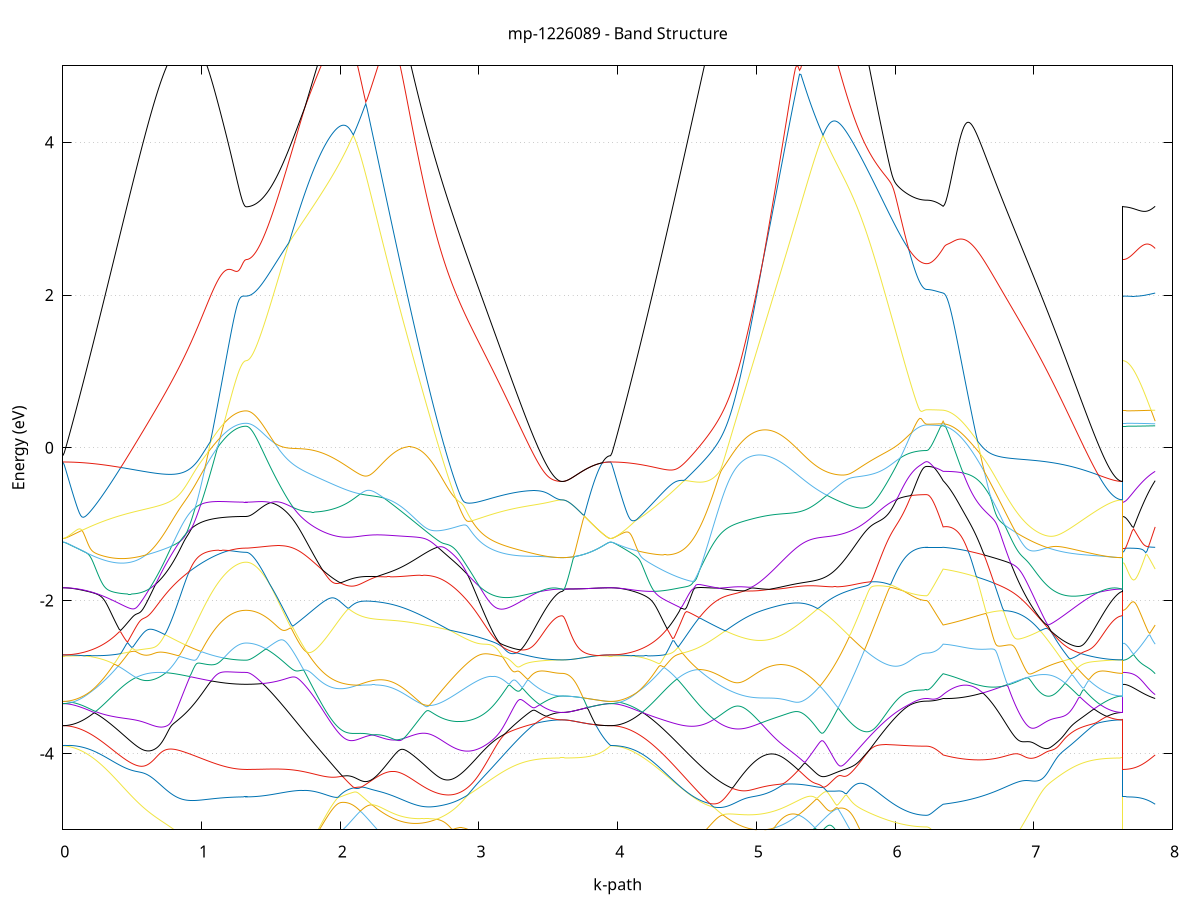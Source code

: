 set title 'mp-1226089 - Band Structure'
set xlabel 'k-path'
set ylabel 'Energy (eV)'
set grid y
set yrange [-5:5]
set terminal png size 800,600
set output 'mp-1226089_bands_gnuplot.png'
plot '-' using 1:2 with lines notitle, '-' using 1:2 with lines notitle, '-' using 1:2 with lines notitle, '-' using 1:2 with lines notitle, '-' using 1:2 with lines notitle, '-' using 1:2 with lines notitle, '-' using 1:2 with lines notitle, '-' using 1:2 with lines notitle, '-' using 1:2 with lines notitle, '-' using 1:2 with lines notitle, '-' using 1:2 with lines notitle, '-' using 1:2 with lines notitle, '-' using 1:2 with lines notitle, '-' using 1:2 with lines notitle, '-' using 1:2 with lines notitle, '-' using 1:2 with lines notitle, '-' using 1:2 with lines notitle, '-' using 1:2 with lines notitle, '-' using 1:2 with lines notitle, '-' using 1:2 with lines notitle, '-' using 1:2 with lines notitle, '-' using 1:2 with lines notitle, '-' using 1:2 with lines notitle, '-' using 1:2 with lines notitle, '-' using 1:2 with lines notitle, '-' using 1:2 with lines notitle, '-' using 1:2 with lines notitle, '-' using 1:2 with lines notitle, '-' using 1:2 with lines notitle, '-' using 1:2 with lines notitle, '-' using 1:2 with lines notitle, '-' using 1:2 with lines notitle, '-' using 1:2 with lines notitle, '-' using 1:2 with lines notitle, '-' using 1:2 with lines notitle, '-' using 1:2 with lines notitle, '-' using 1:2 with lines notitle, '-' using 1:2 with lines notitle, '-' using 1:2 with lines notitle, '-' using 1:2 with lines notitle, '-' using 1:2 with lines notitle, '-' using 1:2 with lines notitle, '-' using 1:2 with lines notitle, '-' using 1:2 with lines notitle, '-' using 1:2 with lines notitle, '-' using 1:2 with lines notitle, '-' using 1:2 with lines notitle, '-' using 1:2 with lines notitle
0.000000 -9.507836
0.009933 -9.507336
0.019866 -9.505736
0.029799 -9.503136
0.039732 -9.499536
0.049665 -9.494936
0.059598 -9.489336
0.069531 -9.482636
0.079464 -9.474936
0.089397 -9.466236
0.099330 -9.456436
0.109263 -9.445736
0.119196 -9.434036
0.129129 -9.421236
0.139062 -9.407436
0.148995 -9.392736
0.158928 -9.377036
0.168861 -9.360236
0.178794 -9.342536
0.188728 -9.323936
0.198661 -9.304236
0.208594 -9.283636
0.218527 -9.262136
0.228460 -9.239636
0.238393 -9.216236
0.248326 -9.191936
0.258259 -9.166636
0.268192 -9.140536
0.278125 -9.113436
0.288058 -9.085536
0.297991 -9.056736
0.307924 -9.027036
0.317857 -8.996536
0.327790 -8.965236
0.337723 -8.933136
0.347656 -8.900136
0.357589 -8.866436
0.367522 -8.831936
0.377455 -8.796736
0.387388 -8.760736
0.397321 -8.724036
0.407254 -8.686736
0.417187 -8.648636
0.427120 -8.609936
0.437053 -8.570636
0.446986 -8.530736
0.456919 -8.490236
0.466852 -8.449136
0.476785 -8.407536
0.486718 -8.365536
0.496651 -8.323036
0.506584 -8.280036
0.516517 -8.236636
0.526450 -8.192936
0.536383 -8.148836
0.546317 -8.104536
0.556250 -8.059936
0.566183 -8.015136
0.576116 -7.970136
0.586049 -7.925036
0.595982 -7.879836
0.605915 -7.834636
0.615848 -7.789436
0.625781 -7.744336
0.635714 -7.699336
0.645647 -7.654536
0.655580 -7.609936
0.665513 -7.565636
0.675446 -7.521636
0.685379 -7.478136
0.695312 -7.435036
0.705245 -7.392536
0.715178 -7.350636
0.725111 -7.309436
0.735044 -7.268836
0.744977 -7.229136
0.754910 -7.190236
0.764843 -7.152236
0.774776 -7.115236
0.784709 -7.079236
0.794642 -7.044336
0.804575 -7.010536
0.814508 -6.977936
0.824441 -6.946436
0.834374 -6.916236
0.844307 -6.887336
0.854240 -6.859636
0.864173 -6.833236
0.874106 -6.808236
0.884039 -6.784436
0.893972 -6.761936
0.903905 -6.740736
0.913839 -6.720736
0.923772 -6.702036
0.933705 -6.684436
0.943638 -6.668136
0.953571 -6.652836
0.963504 -6.638736
0.973437 -6.625636
0.983370 -6.613436
0.993303 -6.602336
1.003236 -6.592036
1.013169 -6.582636
1.023102 -6.573936
1.033035 -6.566036
1.042968 -6.558936
1.052901 -6.552336
1.062834 -6.546436
1.072767 -6.541036
1.082700 -6.536236
1.092633 -6.531836
1.102566 -6.527936
1.112499 -6.524436
1.122432 -6.521236
1.132365 -6.518436
1.142298 -6.515936
1.152231 -6.513736
1.162164 -6.511736
1.172097 -6.510036
1.182030 -6.508536
1.191963 -6.507236
1.201896 -6.506136
1.211829 -6.505236
1.221762 -6.504336
1.231695 -6.503736
1.241628 -6.503136
1.251561 -6.502636
1.261494 -6.502336
1.271428 -6.502036
1.281361 -6.501836
1.291294 -6.501636
1.301227 -6.501536
1.311160 -6.501436
1.321093 -6.501436
1.321093 -6.501436
1.331010 -6.500936
1.340928 -6.499336
1.350845 -6.496636
1.360762 -6.492936
1.370680 -6.488236
1.380597 -6.482436
1.390515 -6.475536
1.400432 -6.467636
1.410350 -6.458736
1.420267 -6.448736
1.430184 -6.437736
1.440102 -6.425736
1.450019 -6.412836
1.459937 -6.398836
1.469854 -6.383836
1.479771 -6.367936
1.489689 -6.351136
1.499606 -6.333336
1.509524 -6.314636
1.519441 -6.295036
1.529359 -6.274536
1.539276 -6.253136
1.549193 -6.230936
1.559111 -6.207936
1.569028 -6.184136
1.578946 -6.159636
1.588863 -6.134336
1.598781 -6.108336
1.608698 -6.081636
1.618616 -6.054336
1.628533 -6.026336
1.638450 -5.997836
1.648368 -5.968736
1.658285 -5.939236
1.668203 -5.909236
1.678120 -5.878836
1.688037 -5.848036
1.697955 -5.817036
1.707872 -5.785736
1.717790 -5.754236
1.727707 -5.722736
1.737625 -5.691236
1.747542 -5.659836
1.757459 -5.628936
1.767377 -5.599036
1.777294 -5.570636
1.787212 -5.544536
1.797129 -5.520336
1.807047 -5.497236
1.816964 -5.474936
1.826881 -5.452936
1.836799 -5.431336
1.846716 -5.409836
1.856634 -5.388436
1.866551 -5.367136
1.876469 -5.345836
1.886386 -5.324636
1.896303 -5.303536
1.906221 -5.282336
1.916138 -5.261336
1.926056 -5.240236
1.935973 -5.219336
1.945891 -5.198436
1.955808 -5.177836
1.965725 -5.157436
1.975643 -5.137536
1.985560 -5.118336
1.995478 -5.100236
2.005395 -5.083636
2.015313 -5.069136
2.025230 -5.061736
2.035147 -5.061036
2.045065 -5.061636
2.054982 -5.063336
2.064900 -5.066136
2.074817 -5.069936
2.084735 -5.074736
2.094652 -5.080336
2.104569 -5.086636
2.104569 -5.086636
2.114542 -5.093636
2.124514 -5.101136
2.134486 -5.109136
2.144459 -5.117336
2.154431 -5.125936
2.164404 -5.134736
2.174376 -5.143536
2.184348 -5.152536
2.194321 -5.161436
2.204293 -5.170336
2.214265 -5.179136
2.224238 -5.187836
2.234210 -5.196336
2.244182 -5.204636
2.254155 -5.212636
2.264127 -5.220436
2.274099 -5.227936
2.284072 -5.235136
2.294044 -5.241936
2.304016 -5.248436
2.313989 -5.254536
2.323961 -5.260236
2.333933 -5.265536
2.343906 -5.270436
2.353878 -5.274936
2.363851 -5.279536
2.373823 -5.292136
2.383795 -5.304936
2.393768 -5.318136
2.403740 -5.331636
2.413712 -5.345536
2.423685 -5.359936
2.433657 -5.374736
2.443629 -5.390036
2.453602 -5.405836
2.463574 -5.422336
2.473546 -5.439436
2.483519 -5.457236
2.493491 -5.475736
2.503463 -5.495136
2.513436 -5.515236
2.523408 -5.536336
2.533380 -5.558236
2.543353 -5.581136
2.553325 -5.605036
2.563298 -5.629936
2.573270 -5.655936
2.583242 -5.682936
2.593215 -5.711036
2.603187 -5.740136
2.613159 -5.770436
2.623132 -5.801736
2.633104 -5.834036
2.643076 -5.867436
2.653049 -5.901936
2.663021 -5.937336
2.672993 -5.973736
2.682966 -6.011136
2.692938 -6.049336
2.702910 -6.088536
2.712883 -6.128436
2.722855 -6.169236
2.732827 -6.210836
2.742800 -6.253036
2.752772 -6.296036
2.762744 -6.339636
2.772717 -6.383836
2.782689 -6.428536
2.792662 -6.473836
2.802634 -6.519536
2.812606 -6.565636
2.822579 -6.612236
2.832551 -6.659136
2.842523 -6.706336
2.852496 -6.753836
2.862468 -6.801536
2.872440 -6.849536
2.882413 -6.897636
2.892385 -6.945836
2.902357 -6.994136
2.912330 -7.042536
2.922302 -7.090836
2.932274 -7.139236
2.942247 -7.187636
2.952219 -7.235836
2.962192 -7.284036
2.972164 -7.332036
2.982136 -7.379936
2.992109 -7.427636
3.002081 -7.475036
3.012053 -7.522236
3.022026 -7.569136
3.031998 -7.615736
3.041970 -7.662036
3.051943 -7.707936
3.061915 -7.753436
3.071887 -7.798536
3.081860 -7.843236
3.091832 -7.887436
3.101804 -7.931136
3.111777 -7.974436
3.121749 -8.017136
3.131721 -8.059236
3.141694 -8.100836
3.151666 -8.141836
3.161639 -8.182236
3.171611 -8.222036
3.181583 -8.261136
3.191556 -8.299536
3.201528 -8.337336
3.211500 -8.374436
3.221473 -8.410736
3.231445 -8.446336
3.241417 -8.481136
3.251390 -8.515236
3.261362 -8.548536
3.271334 -8.580936
3.281307 -8.612636
3.291279 -8.643436
3.301251 -8.673436
3.311224 -8.702536
3.321196 -8.730836
3.331168 -8.758236
3.341141 -8.784736
3.351113 -8.810236
3.361085 -8.834936
3.371058 -8.858636
3.381030 -8.881436
3.391003 -8.903336
3.400975 -8.924236
3.410947 -8.944136
3.420920 -8.963136
3.430892 -8.981136
3.440864 -8.998136
3.450837 -9.014136
3.460809 -9.029136
3.470781 -9.043036
3.480754 -9.056036
3.490726 -9.068036
3.500698 -9.078936
3.510671 -9.088836
3.520643 -9.097736
3.530615 -9.105536
3.540588 -9.112336
3.550560 -9.118136
3.560532 -9.122836
3.570505 -9.126536
3.580477 -9.129136
3.590450 -9.130736
3.600422 -9.131236
3.600422 -9.131236
3.610383 -9.133236
3.620344 -9.139136
3.630305 -9.148536
3.640266 -9.160536
3.650227 -9.174636
3.660188 -9.190236
3.670149 -9.206836
3.680110 -9.223936
3.690071 -9.241436
3.700032 -9.259036
3.709993 -9.276436
3.719954 -9.293636
3.729915 -9.310536
3.739876 -9.326936
3.749837 -9.342836
3.759798 -9.358136
3.769759 -9.372936
3.779720 -9.387036
3.789681 -9.400436
3.799643 -9.413136
3.809604 -9.425036
3.819565 -9.436236
3.829526 -9.446736
3.839487 -9.456336
3.849448 -9.465236
3.859409 -9.473236
3.869370 -9.480436
3.879331 -9.486836
3.889292 -9.492336
3.899253 -9.497036
3.909214 -9.500936
3.919175 -9.503936
3.929136 -9.506036
3.939097 -9.507336
3.949058 -9.507836
3.949058 -9.507836
3.959002 -9.507336
3.968946 -9.505736
3.978891 -9.503136
3.988835 -9.499536
3.998779 -9.494936
4.008723 -9.489236
4.018667 -9.482536
4.028611 -9.474836
4.038556 -9.466036
4.048500 -9.456336
4.058444 -9.445536
4.068388 -9.433736
4.078332 -9.420936
4.088276 -9.407136
4.098221 -9.392336
4.108165 -9.376536
4.118109 -9.359736
4.128053 -9.341936
4.137997 -9.323236
4.147942 -9.303436
4.157886 -9.282736
4.167830 -9.261136
4.177774 -9.238536
4.187718 -9.215036
4.197662 -9.190536
4.207607 -9.165136
4.217551 -9.138736
4.227495 -9.111536
4.237439 -9.083436
4.247383 -9.054436
4.257327 -9.024436
4.267272 -8.993736
4.277216 -8.962036
4.287160 -8.929536
4.297104 -8.896236
4.307048 -8.862036
4.316992 -8.827136
4.326937 -8.791336
4.336881 -8.754736
4.346825 -8.717436
4.356769 -8.679236
4.366713 -8.640436
4.376658 -8.600836
4.386602 -8.560436
4.396546 -8.519436
4.406490 -8.477636
4.416434 -8.435236
4.426378 -8.392136
4.436323 -8.348336
4.446267 -8.303936
4.456211 -8.258936
4.466155 -8.213336
4.476099 -8.167136
4.486043 -8.120336
4.495988 -8.073036
4.505932 -8.025136
4.515876 -7.976736
4.525820 -7.927836
4.535764 -7.878436
4.545709 -7.828636
4.555653 -7.778336
4.565597 -7.727536
4.575541 -7.676436
4.585485 -7.624936
4.595429 -7.573036
4.605374 -7.520836
4.615318 -7.468236
4.625262 -7.415336
4.635206 -7.362236
4.645150 -7.308836
4.655094 -7.255136
4.665039 -7.201336
4.674983 -7.147236
4.684927 -7.093036
4.694871 -7.038736
4.704815 -6.984236
4.714759 -6.929736
4.724704 -6.875136
4.734648 -6.820436
4.744592 -6.765836
4.754536 -6.711236
4.764480 -6.656636
4.774425 -6.602236
4.784369 -6.547936
4.794313 -6.493736
4.804257 -6.439736
4.814201 -6.386036
4.824145 -6.332636
4.834090 -6.279536
4.844034 -6.226836
4.853978 -6.174536
4.863922 -6.122836
4.873866 -6.071736
4.883811 -6.021436
4.893755 -5.972036
4.903699 -5.923836
4.913643 -5.877236
4.923587 -5.832836
4.933531 -5.791636
4.943476 -5.755136
4.953420 -5.725336
4.963364 -5.702936
4.973308 -5.687036
4.983252 -5.675636
4.993196 -5.666936
5.003141 -5.659736
5.013085 -5.653436
5.023029 -5.647436
5.032973 -5.641636
5.042917 -5.635836
5.052861 -5.629936
5.062806 -5.623736
5.072750 -5.617336
5.082694 -5.610636
5.092638 -5.603636
5.102582 -5.596236
5.112527 -5.588536
5.122471 -5.580336
5.132415 -5.571736
5.142359 -5.562836
5.152303 -5.553336
5.162247 -5.543536
5.172192 -5.533236
5.182136 -5.522536
5.192080 -5.511336
5.202024 -5.499636
5.211968 -5.487536
5.221912 -5.475036
5.231857 -5.461936
5.241801 -5.448536
5.251745 -5.434536
5.261689 -5.420136
5.271633 -5.405336
5.281577 -5.390036
5.291522 -5.374236
5.301466 -5.358036
5.311410 -5.341436
5.321354 -5.324336
5.331298 -5.306836
5.341243 -5.288936
5.351187 -5.270536
5.361131 -5.251836
5.371075 -5.232736
5.381019 -5.213336
5.390963 -5.193636
5.400908 -5.173536
5.410852 -5.153336
5.420796 -5.132936
5.430740 -5.112636
5.440684 -5.092836
5.450628 -5.075236
5.460573 -5.068736
5.470517 -5.081536
5.480461 -5.100836
5.480461 -5.100836
5.490433 -5.121836
5.500406 -5.143436
5.510378 -5.165536
5.520350 -5.187836
5.530323 -5.210436
5.540295 -5.233236
5.550267 -5.256136
5.560240 -5.279136
5.570212 -5.302336
5.580185 -5.325536
5.590157 -5.348936
5.600129 -5.372436
5.610102 -5.395936
5.620074 -5.419536
5.630046 -5.443236
5.640019 -5.467036
5.649991 -5.491036
5.659963 -5.515036
5.669936 -5.539236
5.679908 -5.563636
5.689880 -5.588236
5.699853 -5.613036
5.709825 -5.638136
5.719797 -5.663436
5.729770 -5.689236
5.739742 -5.715236
5.749714 -5.741736
5.759687 -5.768536
5.769659 -5.795836
5.779631 -5.823536
5.789604 -5.851636
5.799576 -5.880136
5.809549 -5.908936
5.819521 -5.937936
5.829493 -5.967036
5.839466 -5.996336
5.849438 -6.025636
5.859410 -6.054836
5.869383 -6.083936
5.879355 -6.112836
5.889327 -6.141436
5.899300 -6.169736
5.909272 -6.197536
5.919244 -6.225036
5.929217 -6.251936
5.939189 -6.278236
5.949161 -6.304036
5.959134 -6.329236
5.969106 -6.353736
5.979078 -6.377536
5.989051 -6.400636
5.999023 -6.423036
6.008996 -6.444536
6.018968 -6.465336
6.028940 -6.485236
6.038913 -6.504336
6.048885 -6.522536
6.058857 -6.539836
6.068830 -6.556236
6.078802 -6.571736
6.088774 -6.586336
6.098747 -6.599936
6.108719 -6.612636
6.118691 -6.624336
6.128664 -6.635036
6.138636 -6.644736
6.148608 -6.653436
6.158581 -6.661136
6.168553 -6.667836
6.178525 -6.673436
6.188498 -6.678136
6.198470 -6.681736
6.208443 -6.684336
6.218415 -6.685836
6.228387 -6.686336
6.228387 -6.686336
6.238221 -6.686136
6.248056 -6.685636
6.257890 -6.684636
6.267724 -6.683336
6.277558 -6.681736
6.287393 -6.679636
6.297227 -6.677236
6.307061 -6.674536
6.316895 -6.671336
6.326729 -6.667936
6.336564 -6.664136
6.346398 -6.660036
6.346398 -6.660036
6.356363 -6.661636
6.366328 -6.663036
6.376293 -6.664236
6.386258 -6.665336
6.396223 -6.666236
6.406188 -6.667036
6.416153 -6.667636
6.426118 -6.668136
6.436083 -6.668536
6.446048 -6.668836
6.456013 -6.669136
6.465978 -6.669236
6.475943 -6.669336
6.485908 -6.669436
6.495872 -6.669436
6.505837 -6.669536
6.515802 -6.669536
6.525767 -6.669736
6.535732 -6.669936
6.545697 -6.670236
6.555662 -6.670636
6.565627 -6.671236
6.575592 -6.671936
6.585557 -6.672936
6.595522 -6.674136
6.605487 -6.675536
6.615452 -6.677336
6.625417 -6.679436
6.635382 -6.681936
6.645347 -6.684936
6.655312 -6.688236
6.665277 -6.692136
6.675242 -6.696536
6.685207 -6.701536
6.695172 -6.707236
6.705137 -6.713536
6.715102 -6.720536
6.725067 -6.728336
6.735032 -6.736836
6.744997 -6.746336
6.754962 -6.756636
6.764927 -6.767936
6.774892 -6.780136
6.784857 -6.793436
6.794822 -6.807736
6.804787 -6.823136
6.814752 -6.839736
6.824717 -6.857436
6.834681 -6.876336
6.844646 -6.896436
6.854611 -6.917836
6.864576 -6.940436
6.874541 -6.964336
6.884506 -6.989436
6.894471 -7.015836
6.904436 -7.043436
6.914401 -7.072336
6.924366 -7.102336
6.934331 -7.133636
6.944296 -7.165936
6.954261 -7.199436
6.964226 -7.233836
6.974191 -7.269336
6.984156 -7.305736
6.994121 -7.342836
7.004086 -7.380836
7.014051 -7.419536
7.024016 -7.458736
7.033981 -7.498536
7.043946 -7.538836
7.053911 -7.579536
7.063876 -7.620436
7.073841 -7.661636
7.083806 -7.703036
7.093771 -7.744536
7.103736 -7.786136
7.113701 -7.827636
7.123666 -7.869036
7.133631 -7.910336
7.143596 -7.951536
7.153561 -7.992436
7.163526 -8.033036
7.173490 -8.073336
7.183455 -8.113236
7.193420 -8.152736
7.203385 -8.191836
7.213350 -8.230436
7.223315 -8.268536
7.233280 -8.306036
7.243245 -8.342936
7.253210 -8.379336
7.263175 -8.415036
7.273140 -8.450036
7.283105 -8.484436
7.293070 -8.518036
7.303035 -8.550936
7.313000 -8.583136
7.322965 -8.614536
7.332930 -8.645036
7.342895 -8.674836
7.352860 -8.703836
7.362825 -8.731936
7.372790 -8.759136
7.382755 -8.785536
7.392720 -8.811036
7.402685 -8.835536
7.412650 -8.859236
7.422615 -8.881936
7.432580 -8.903736
7.442545 -8.924636
7.452510 -8.944436
7.462475 -8.963436
7.472440 -8.981336
7.482405 -8.998336
7.492370 -9.014236
7.502335 -9.029236
7.512299 -9.043236
7.522264 -9.056136
7.532229 -9.068136
7.542194 -9.079036
7.552159 -9.088936
7.562124 -9.097736
7.572089 -9.105636
7.582054 -9.112436
7.592019 -9.118136
7.601984 -9.122836
7.611949 -9.126536
7.621914 -9.129136
7.631879 -9.130736
7.641844 -9.131236
7.641844 -6.501436
7.651566 -6.502536
7.661288 -6.505536
7.671010 -6.510236
7.680732 -6.516236
7.690454 -6.523036
7.700176 -6.530536
7.709898 -6.538436
7.719620 -6.546536
7.729342 -6.554836
7.739064 -6.563136
7.748786 -6.571436
7.758508 -6.579636
7.768230 -6.587736
7.777952 -6.595636
7.787674 -6.603336
7.797397 -6.610836
7.807119 -6.618136
7.816841 -6.625136
7.826563 -6.631836
7.836285 -6.638136
7.846007 -6.644136
7.855729 -6.649836
7.865451 -6.655136
7.875173 -6.660036
e
0.000000 -8.022336
0.009933 -8.021836
0.019866 -8.020336
0.029799 -8.017736
0.039732 -8.014136
0.049665 -8.009536
0.059598 -8.003836
0.069531 -7.997236
0.079464 -7.989536
0.089397 -7.980836
0.099330 -7.971136
0.109263 -7.960436
0.119196 -7.948836
0.129129 -7.936136
0.139062 -7.922536
0.148995 -7.907836
0.158928 -7.892336
0.168861 -7.875836
0.178794 -7.858336
0.188728 -7.839936
0.198661 -7.820636
0.208594 -7.800436
0.218527 -7.779336
0.228460 -7.757436
0.238393 -7.734636
0.248326 -7.711036
0.258259 -7.686536
0.268192 -7.661336
0.278125 -7.635336
0.288058 -7.608536
0.297991 -7.581036
0.307924 -7.552836
0.317857 -7.524036
0.327790 -7.494536
0.337723 -7.464436
0.347656 -7.433736
0.357589 -7.402536
0.367522 -7.370736
0.377455 -7.338536
0.387388 -7.305936
0.397321 -7.272936
0.407254 -7.239636
0.417187 -7.206036
0.427120 -7.172136
0.437053 -7.138136
0.446986 -7.103936
0.456919 -7.069736
0.466852 -7.035436
0.476785 -7.001236
0.486718 -6.967136
0.496651 -6.933236
0.506584 -6.899636
0.516517 -6.866236
0.526450 -6.833236
0.536383 -6.800736
0.546317 -6.768736
0.556250 -6.737236
0.566183 -6.706436
0.576116 -6.676436
0.586049 -6.647136
0.595982 -6.618636
0.605915 -6.591136
0.615848 -6.564536
0.625781 -6.538936
0.635714 -6.514336
0.645647 -6.490836
0.655580 -6.468536
0.665513 -6.447336
0.675446 -6.427236
0.685379 -6.408336
0.695312 -6.390636
0.705245 -6.374136
0.715178 -6.358836
0.725111 -6.344736
0.735044 -6.331736
0.744977 -6.319936
0.754910 -6.309236
0.764843 -6.299736
0.774776 -6.291136
0.784709 -6.283736
0.794642 -6.277236
0.804575 -6.271736
0.814508 -6.267236
0.824441 -6.263536
0.834374 -6.260736
0.844307 -6.258736
0.854240 -6.257436
0.864173 -6.256936
0.874106 -6.257036
0.884039 -6.257836
0.893972 -6.259236
0.903905 -6.261136
0.913839 -6.263536
0.923772 -6.266336
0.933705 -6.269636
0.943638 -6.273336
0.953571 -6.277336
0.963504 -6.281636
0.973437 -6.286136
0.983370 -6.290936
0.993303 -6.295836
1.003236 -6.301036
1.013169 -6.306236
1.023102 -6.311536
1.033035 -6.316836
1.042968 -6.322236
1.052901 -6.327636
1.062834 -6.332936
1.072767 -6.338236
1.082700 -6.343436
1.092633 -6.348536
1.102566 -6.353436
1.112499 -6.358236
1.122432 -6.362836
1.132365 -6.367236
1.142298 -6.371436
1.152231 -6.375436
1.162164 -6.379136
1.172097 -6.382536
1.182030 -6.385736
1.191963 -6.388636
1.201896 -6.391336
1.211829 -6.393636
1.221762 -6.395636
1.231695 -6.397436
1.241628 -6.398936
1.251561 -6.400236
1.261494 -6.401236
1.271428 -6.402036
1.281361 -6.402636
1.291294 -6.403036
1.301227 -6.403336
1.311160 -6.403536
1.321093 -6.403536
1.321093 -6.403536
1.331010 -6.403036
1.340928 -6.401336
1.350845 -6.398636
1.360762 -6.394736
1.370680 -6.389836
1.380597 -6.383736
1.390515 -6.376636
1.400432 -6.368436
1.410350 -6.359136
1.420267 -6.348736
1.430184 -6.337336
1.440102 -6.324836
1.450019 -6.311336
1.459937 -6.296736
1.469854 -6.281136
1.479771 -6.264536
1.489689 -6.246936
1.499606 -6.228336
1.509524 -6.208836
1.519441 -6.188336
1.529359 -6.166936
1.539276 -6.144536
1.549193 -6.121336
1.559111 -6.097336
1.569028 -6.072336
1.578946 -6.046636
1.588863 -6.020136
1.598781 -5.992836
1.608698 -5.964836
1.618616 -5.939936
1.628533 -5.915636
1.638450 -5.891136
1.648368 -5.866436
1.658285 -5.841636
1.668203 -5.816936
1.678120 -5.792136
1.688037 -5.767436
1.697955 -5.742936
1.707872 -5.718636
1.717790 -5.694436
1.727707 -5.670436
1.737625 -5.646636
1.747542 -5.622836
1.757459 -5.598836
1.767377 -5.574336
1.777294 -5.548636
1.787212 -5.521036
1.797129 -5.492136
1.807047 -5.462536
1.816964 -5.432736
1.826881 -5.403236
1.836799 -5.374036
1.846716 -5.345436
1.856634 -5.317536
1.866551 -5.290436
1.876469 -5.264036
1.886386 -5.238736
1.896303 -5.214336
1.906221 -5.191036
1.916138 -5.168936
1.926056 -5.147936
1.935973 -5.128236
1.945891 -5.111936
1.955808 -5.101736
1.965725 -5.092436
1.975643 -5.084336
1.985560 -5.077336
1.995478 -5.071536
2.005395 -5.067036
2.015313 -5.063736
2.025230 -5.057236
2.035147 -5.048136
2.045065 -5.041536
2.054982 -5.037236
2.064900 -5.034736
2.074817 -5.033936
2.084735 -5.034536
2.094652 -5.036336
2.104569 -5.039136
2.104569 -5.039136
2.114542 -5.043036
2.124514 -5.047736
2.134486 -5.053236
2.144459 -5.059336
2.154431 -5.066136
2.164404 -5.073336
2.174376 -5.081136
2.184348 -5.089336
2.194321 -5.097936
2.204293 -5.106836
2.214265 -5.116036
2.224238 -5.125536
2.234210 -5.135336
2.244182 -5.145236
2.254155 -5.155436
2.264127 -5.165836
2.274099 -5.176436
2.284072 -5.187136
2.294044 -5.198036
2.304016 -5.209136
2.313989 -5.220336
2.323961 -5.231736
2.333933 -5.243436
2.343906 -5.255236
2.353878 -5.267236
2.363851 -5.278936
2.373823 -5.282436
2.383795 -5.285536
2.393768 -5.288136
2.403740 -5.290236
2.413712 -5.292036
2.423685 -5.311436
2.433657 -5.331436
2.443629 -5.351436
2.453602 -5.371636
2.463574 -5.391936
2.473546 -5.412536
2.483519 -5.433336
2.493491 -5.454336
2.503463 -5.475736
2.513436 -5.497436
2.523408 -5.519436
2.533380 -5.541936
2.543353 -5.564936
2.553325 -5.588336
2.563298 -5.612236
2.573270 -5.636736
2.583242 -5.661836
2.593215 -5.687636
2.603187 -5.713936
2.613159 -5.740936
2.623132 -5.768736
2.633104 -5.797136
2.643076 -5.826336
2.653049 -5.856236
2.663021 -5.886836
2.672993 -5.918236
2.682966 -5.950336
2.692938 -5.983236
2.702910 -6.016836
2.712883 -6.051236
2.722855 -6.086236
2.732827 -6.122036
2.742800 -6.158436
2.752772 -6.195536
2.762744 -6.233236
2.772717 -6.271636
2.782689 -6.310536
2.792662 -6.349936
2.802634 -6.389936
2.812606 -6.430336
2.822579 -6.471236
2.832551 -6.512636
2.842523 -6.554336
2.852496 -6.596336
2.862468 -6.638736
2.872440 -6.681436
2.882413 -6.724336
2.892385 -6.767536
2.902357 -6.810836
2.912330 -6.854236
2.922302 -6.897836
2.932274 -6.941536
2.942247 -6.985236
2.952219 -7.028936
2.962192 -7.072736
2.972164 -7.116336
2.982136 -7.159936
2.992109 -7.203436
3.002081 -7.246836
3.012053 -7.290036
3.022026 -7.333036
3.031998 -7.375836
3.041970 -7.418336
3.051943 -7.460636
3.061915 -7.502636
3.071887 -7.544236
3.081860 -7.585536
3.091832 -7.626436
3.101804 -7.667036
3.111777 -7.707136
3.121749 -7.746736
3.131721 -7.785936
3.141694 -7.824636
3.151666 -7.862836
3.161639 -7.900436
3.171611 -7.937536
3.181583 -7.974036
3.191556 -8.010036
3.201528 -8.045336
3.211500 -8.080036
3.221473 -8.114036
3.231445 -8.147336
3.241417 -8.180036
3.251390 -8.212036
3.261362 -8.243336
3.271334 -8.273836
3.281307 -8.303636
3.291279 -8.332636
3.301251 -8.360836
3.311224 -8.388336
3.321196 -8.414936
3.331168 -8.440836
3.341141 -8.465736
3.351113 -8.489936
3.361085 -8.513236
3.371058 -8.535636
3.381030 -8.557236
3.391003 -8.577936
3.400975 -8.597636
3.410947 -8.616536
3.420920 -8.634436
3.430892 -8.651536
3.440864 -8.667636
3.450837 -8.682736
3.460809 -8.697036
3.470781 -8.710236
3.480754 -8.722536
3.490726 -8.733936
3.500698 -8.744236
3.510671 -8.753636
3.520643 -8.762136
3.530615 -8.769536
3.540588 -8.776036
3.550560 -8.781436
3.560532 -8.785936
3.570505 -8.789436
3.580477 -8.791936
3.590450 -8.793436
3.600422 -8.793936
3.600422 -8.793936
3.610383 -8.791336
3.620344 -8.783736
3.630305 -8.771636
3.640266 -8.755736
3.650227 -8.736736
3.660188 -8.715136
3.670149 -8.691536
3.680110 -8.666236
3.690071 -8.639736
3.700032 -8.612136
3.709993 -8.583636
3.719954 -8.554536
3.729915 -8.524936
3.739876 -8.494936
3.749837 -8.464636
3.759798 -8.434136
3.769759 -8.403736
3.779720 -8.373336
3.789681 -8.343036
3.799643 -8.313136
3.809604 -8.283636
3.819565 -8.254736
3.829526 -8.226536
3.839487 -8.199236
3.849448 -8.172936
3.859409 -8.147936
3.869370 -8.124336
3.879331 -8.102536
3.889292 -8.082736
3.899253 -8.065236
3.909214 -8.050336
3.919175 -8.038336
3.929136 -8.029536
3.939097 -8.024136
3.949058 -8.022336
3.949058 -8.022336
3.959002 -8.021836
3.968946 -8.020236
3.978891 -8.017536
3.988835 -8.013836
3.998779 -8.009036
4.008723 -8.003136
4.018667 -7.996236
4.028611 -7.988336
4.038556 -7.979336
4.048500 -7.969236
4.058444 -7.958136
4.068388 -7.946036
4.078332 -7.932836
4.088276 -7.918636
4.098221 -7.903436
4.108165 -7.887236
4.118109 -7.870036
4.128053 -7.851836
4.137997 -7.832736
4.147942 -7.812636
4.157886 -7.791536
4.167830 -7.769536
4.177774 -7.746536
4.187718 -7.722736
4.197662 -7.697936
4.207607 -7.672236
4.217551 -7.645736
4.227495 -7.618336
4.237439 -7.590136
4.247383 -7.561036
4.257327 -7.531236
4.267272 -7.500636
4.277216 -7.469136
4.287160 -7.437036
4.297104 -7.404136
4.307048 -7.370536
4.316992 -7.336336
4.326937 -7.301336
4.336881 -7.265836
4.346825 -7.229636
4.356769 -7.192836
4.366713 -7.155536
4.376658 -7.117736
4.386602 -7.079336
4.396546 -7.040536
4.406490 -7.001236
4.416434 -6.961636
4.426378 -6.921536
4.436323 -6.881136
4.446267 -6.840436
4.456211 -6.799436
4.466155 -6.758236
4.476099 -6.716736
4.486043 -6.675136
4.495988 -6.633436
4.505932 -6.591636
4.515876 -6.549836
4.525820 -6.508036
4.535764 -6.466236
4.545709 -6.424636
4.555653 -6.383136
4.565597 -6.341836
4.575541 -6.300736
4.585485 -6.260036
4.595429 -6.219736
4.605374 -6.179836
4.615318 -6.140436
4.625262 -6.101536
4.635206 -6.063336
4.645150 -6.025836
4.655094 -5.989136
4.665039 -5.953236
4.674983 -5.918236
4.684927 -5.884236
4.694871 -5.851336
4.704815 -5.819536
4.714759 -5.789036
4.724704 -5.759736
4.734648 -5.731736
4.744592 -5.705136
4.754536 -5.679936
4.764480 -5.674236
4.774425 -5.669836
4.784369 -5.666036
4.794313 -5.662836
4.804257 -5.660036
4.814201 -5.657636
4.824145 -5.655436
4.834090 -5.653536
4.844034 -5.651736
4.853978 -5.649936
4.863922 -5.648036
4.873866 -5.646036
4.883811 -5.643636
4.893755 -5.640736
4.903699 -5.637136
4.913643 -5.632436
4.923587 -5.625936
4.933531 -5.616736
4.943476 -5.603136
4.953420 -5.583536
4.963364 -5.556936
4.973308 -5.524336
4.983252 -5.487836
4.993196 -5.449236
5.003141 -5.413736
5.013085 -5.409436
5.023029 -5.405036
5.032973 -5.400436
5.042917 -5.395836
5.052861 -5.391036
5.062806 -5.385936
5.072750 -5.380736
5.082694 -5.375236
5.092638 -5.369436
5.102582 -5.363336
5.112527 -5.357036
5.122471 -5.350336
5.132415 -5.343336
5.142359 -5.335936
5.152303 -5.328236
5.162247 -5.320236
5.172192 -5.311736
5.182136 -5.302936
5.192080 -5.293736
5.202024 -5.284136
5.211968 -5.274136
5.221912 -5.263836
5.231857 -5.253036
5.241801 -5.241836
5.251745 -5.230336
5.261689 -5.218336
5.271633 -5.205936
5.281577 -5.193236
5.291522 -5.180036
5.301466 -5.166536
5.311410 -5.152636
5.321354 -5.138336
5.331298 -5.123736
5.341243 -5.108636
5.351187 -5.093336
5.361131 -5.077636
5.371075 -5.061636
5.381019 -5.045336
5.390963 -5.028736
5.400908 -5.011836
5.410852 -4.994736
5.420796 -4.977436
5.430740 -4.990636
5.440684 -5.009336
5.450628 -5.026236
5.460573 -5.032536
5.470517 -5.020236
5.480461 -5.002236
5.480461 -5.002236
5.490433 -4.983836
5.500406 -4.966736
5.510378 -4.952236
5.520350 -4.942336
5.530323 -4.939236
5.540295 -4.944336
5.550267 -4.957436
5.560240 -4.976636
5.570212 -5.000136
5.580185 -5.026436
5.590157 -5.054736
5.600129 -5.084336
5.610102 -5.114936
5.620074 -5.146336
5.630046 -5.178236
5.640019 -5.210636
5.649991 -5.243336
5.659963 -5.276236
5.669936 -5.309236
5.679908 -5.342236
5.689880 -5.375236
5.699853 -5.408136
5.709825 -5.440936
5.719797 -5.473336
5.729770 -5.505436
5.739742 -5.537236
5.749714 -5.568436
5.759687 -5.599236
5.769659 -5.629436
5.779631 -5.659036
5.789604 -5.688136
5.799576 -5.716536
5.809549 -5.744436
5.819521 -5.771836
5.829493 -5.798736
5.839466 -5.825136
5.849438 -5.851136
5.859410 -5.876736
5.869383 -5.901936
5.879355 -5.926736
5.889327 -5.951336
5.899300 -5.975436
5.909272 -5.999336
5.919244 -6.022836
5.929217 -6.045936
5.939189 -6.068636
5.949161 -6.090836
5.959134 -6.112736
5.969106 -6.134036
5.979078 -6.154936
5.989051 -6.175136
5.999023 -6.194936
6.008996 -6.214036
6.018968 -6.232436
6.028940 -6.250236
6.038913 -6.267436
6.048885 -6.283736
6.058857 -6.299436
6.068830 -6.314236
6.078802 -6.328336
6.088774 -6.341636
6.098747 -6.354036
6.108719 -6.365636
6.118691 -6.376336
6.128664 -6.386136
6.138636 -6.395036
6.148608 -6.403136
6.158581 -6.410136
6.168553 -6.416336
6.178525 -6.421536
6.188498 -6.425836
6.198470 -6.429236
6.208443 -6.431636
6.218415 -6.433036
6.228387 -6.433536
6.228387 -6.433536
6.238221 -6.433336
6.248056 -6.432936
6.257890 -6.432236
6.267724 -6.431336
6.277558 -6.430036
6.287393 -6.428536
6.297227 -6.426836
6.307061 -6.424836
6.316895 -6.422636
6.326729 -6.420136
6.336564 -6.417536
6.346398 -6.414736
6.346398 -6.414736
6.356363 -6.413536
6.366328 -6.412036
6.376293 -6.410236
6.386258 -6.408136
6.396223 -6.405736
6.406188 -6.403136
6.416153 -6.400236
6.426118 -6.397036
6.436083 -6.393636
6.446048 -6.389936
6.456013 -6.386036
6.465978 -6.381936
6.475943 -6.377636
6.485908 -6.373136
6.495872 -6.368636
6.505837 -6.363836
6.515802 -6.359136
6.525767 -6.354236
6.535732 -6.349436
6.545697 -6.344636
6.555662 -6.339936
6.565627 -6.335436
6.575592 -6.331036
6.585557 -6.326936
6.595522 -6.323236
6.605487 -6.319836
6.615452 -6.317036
6.625417 -6.314836
6.635382 -6.313336
6.645347 -6.312636
6.655312 -6.312836
6.665277 -6.314036
6.675242 -6.316336
6.685207 -6.319836
6.695172 -6.324536
6.705137 -6.330736
6.715102 -6.338236
6.725067 -6.347336
6.735032 -6.358036
6.744997 -6.370236
6.754962 -6.384136
6.764927 -6.399536
6.774892 -6.416636
6.784857 -6.435336
6.794822 -6.455636
6.804787 -6.477436
6.814752 -6.500836
6.824717 -6.525536
6.834681 -6.551736
6.844646 -6.579136
6.854611 -6.607836
6.864576 -6.637736
6.874541 -6.668636
6.884506 -6.700536
6.894471 -6.733436
6.904436 -6.767136
6.914401 -6.801636
6.924366 -6.836736
6.934331 -6.872536
6.944296 -6.908936
6.954261 -6.945836
6.964226 -6.983136
6.974191 -7.020836
6.984156 -7.058836
6.994121 -7.097236
7.004086 -7.135836
7.014051 -7.174736
7.024016 -7.213736
7.033981 -7.252936
7.043946 -7.292136
7.053911 -7.331536
7.063876 -7.370936
7.073841 -7.410436
7.083806 -7.449836
7.093771 -7.489136
7.103736 -7.528436
7.113701 -7.567536
7.123666 -7.606536
7.133631 -7.645336
7.143596 -7.683936
7.153561 -7.722236
7.163526 -7.760336
7.173490 -7.798036
7.183455 -7.835436
7.193420 -7.872336
7.203385 -7.908936
7.213350 -7.945036
7.223315 -7.980636
7.233280 -8.015836
7.243245 -8.050436
7.253210 -8.084536
7.263175 -8.117936
7.273140 -8.150836
7.283105 -8.183136
7.293070 -8.214736
7.303035 -8.245636
7.313000 -8.275836
7.322965 -8.305336
7.332930 -8.334136
7.342895 -8.362236
7.352860 -8.389536
7.362825 -8.415936
7.372790 -8.441636
7.382755 -8.466536
7.392720 -8.490636
7.402685 -8.513836
7.412650 -8.536136
7.422615 -8.557636
7.432580 -8.578336
7.442545 -8.598036
7.452510 -8.616836
7.462475 -8.634736
7.472440 -8.651736
7.482405 -8.667836
7.492370 -8.682936
7.502335 -8.697136
7.512299 -8.710336
7.522264 -8.722636
7.532229 -8.734036
7.542194 -8.744336
7.552159 -8.753736
7.562124 -8.762136
7.572089 -8.769536
7.582054 -8.776036
7.592019 -8.781436
7.601984 -8.785936
7.611949 -8.789436
7.621914 -8.791936
7.631879 -8.793436
7.641844 -8.793936
7.641844 -6.403536
7.651566 -6.402536
7.661288 -6.399536
7.671010 -6.394936
7.680732 -6.389136
7.690454 -6.382636
7.700176 -6.376136
7.709898 -6.370736
7.719620 -6.368536
7.729342 -6.369336
7.739064 -6.371436
7.748786 -6.373936
7.758508 -6.376836
7.768230 -6.379936
7.777952 -6.383136
7.787674 -6.386436
7.797397 -6.389736
7.807119 -6.393136
7.816841 -6.396436
7.826563 -6.399736
7.836285 -6.402936
7.846007 -6.406036
7.855729 -6.409036
7.865451 -6.411936
7.875173 -6.414636
e
0.000000 -7.453236
0.009933 -7.452736
0.019866 -7.451236
0.029799 -7.448736
0.039732 -7.445136
0.049665 -7.440636
0.059598 -7.435136
0.069531 -7.428536
0.079464 -7.421036
0.089397 -7.412536
0.099330 -7.403036
0.109263 -7.392536
0.119196 -7.381136
0.129129 -7.368736
0.139062 -7.355336
0.148995 -7.341036
0.158928 -7.325736
0.168861 -7.309536
0.178794 -7.292436
0.188728 -7.274436
0.198661 -7.255536
0.208594 -7.235736
0.218527 -7.215036
0.228460 -7.193536
0.238393 -7.171236
0.248326 -7.148136
0.258259 -7.124136
0.268192 -7.099436
0.278125 -7.073936
0.288058 -7.047836
0.297991 -7.020936
0.307924 -6.993336
0.317857 -6.965136
0.327790 -6.936236
0.337723 -6.906836
0.347656 -6.876936
0.357589 -6.846436
0.367522 -6.815436
0.377455 -6.784036
0.387388 -6.752336
0.397321 -6.720136
0.407254 -6.687736
0.417187 -6.655136
0.427120 -6.622336
0.437053 -6.589436
0.446986 -6.556436
0.456919 -6.523436
0.466852 -6.490536
0.476785 -6.457836
0.486718 -6.425336
0.496651 -6.393136
0.506584 -6.361436
0.516517 -6.330136
0.526450 -6.299536
0.536383 -6.269536
0.546317 -6.240436
0.556250 -6.212136
0.566183 -6.184836
0.576116 -6.158636
0.586049 -6.133636
0.595982 -6.109836
0.605915 -6.087436
0.615848 -6.066436
0.625781 -6.046936
0.635714 -6.028936
0.645647 -6.012536
0.655580 -5.997736
0.665513 -5.984536
0.675446 -5.972936
0.685379 -5.963036
0.695312 -5.954636
0.705245 -5.947836
0.715178 -5.942436
0.725111 -5.938536
0.735044 -5.936036
0.744977 -5.934836
0.754910 -5.934836
0.764843 -5.936036
0.774776 -5.938336
0.784709 -5.941636
0.794642 -5.945836
0.804575 -5.950836
0.814508 -5.956736
0.824441 -5.963236
0.834374 -5.970436
0.844307 -5.978236
0.854240 -5.986536
0.864173 -5.995236
0.874106 -6.004436
0.884039 -6.013836
0.893972 -6.023636
0.903905 -6.033736
0.913839 -6.043936
0.923772 -6.054336
0.933705 -6.064936
0.943638 -6.075636
0.953571 -6.086336
0.963504 -6.097136
0.973437 -6.107936
0.983370 -6.118636
0.993303 -6.129336
1.003236 -6.140036
1.013169 -6.150636
1.023102 -6.161036
1.033035 -6.171436
1.042968 -6.181636
1.052901 -6.191636
1.062834 -6.201536
1.072767 -6.211136
1.082700 -6.220636
1.092633 -6.229836
1.102566 -6.238936
1.112499 -6.247636
1.122432 -6.256236
1.132365 -6.264436
1.142298 -6.272436
1.152231 -6.280136
1.162164 -6.287536
1.172097 -6.294636
1.182030 -6.301436
1.191963 -6.307836
1.201896 -6.313936
1.211829 -6.319636
1.221762 -6.324936
1.231695 -6.329936
1.241628 -6.334436
1.251561 -6.338536
1.261494 -6.342136
1.271428 -6.345236
1.281361 -6.347936
1.291294 -6.349936
1.301227 -6.351436
1.311160 -6.352336
1.321093 -6.352636
1.321093 -6.352636
1.331010 -6.352136
1.340928 -6.350636
1.350845 -6.348136
1.360762 -6.344636
1.370680 -6.340036
1.380597 -6.334536
1.390515 -6.327936
1.400432 -6.320436
1.410350 -6.311936
1.420267 -6.302536
1.430184 -6.292136
1.440102 -6.280736
1.450019 -6.268436
1.459937 -6.255236
1.469854 -6.241136
1.479771 -6.226136
1.489689 -6.210336
1.499606 -6.193636
1.509524 -6.176136
1.519441 -6.157936
1.529359 -6.138836
1.539276 -6.119136
1.549193 -6.098636
1.559111 -6.077636
1.569028 -6.055936
1.578946 -6.033636
1.588863 -6.010836
1.598781 -5.987636
1.608698 -5.963936
1.618616 -5.936136
1.628533 -5.906836
1.638450 -5.876936
1.648368 -5.846536
1.658285 -5.815536
1.668203 -5.784236
1.678120 -5.752536
1.688037 -5.720436
1.697955 -5.688236
1.707872 -5.655936
1.717790 -5.623636
1.727707 -5.591436
1.737625 -5.559436
1.747542 -5.527936
1.757459 -5.496936
1.767377 -5.466636
1.777294 -5.437336
1.787212 -5.409036
1.797129 -5.381836
1.807047 -5.356036
1.816964 -5.331436
1.826881 -5.308236
1.836799 -5.286236
1.846716 -5.265536
1.856634 -5.245936
1.866551 -5.227336
1.876469 -5.209836
1.886386 -5.193136
1.896303 -5.177436
1.906221 -5.162536
1.916138 -5.148636
1.926056 -5.135436
1.935973 -5.123236
1.945891 -5.109736
1.955808 -5.092436
1.965725 -5.076236
1.975643 -5.061136
1.985560 -5.046736
1.995478 -5.032836
2.005395 -5.018836
2.015313 -5.004236
2.025230 -4.988436
2.035147 -4.971336
2.045065 -4.953136
2.054982 -4.933936
2.064900 -4.914136
2.074817 -4.894036
2.084735 -4.873836
2.094652 -4.853636
2.104569 -4.833536
2.104569 -4.833536
2.114542 -4.813636
2.124514 -4.794236
2.134486 -4.775436
2.144459 -4.757436
2.154431 -4.771336
2.164404 -4.789836
2.174376 -4.808836
2.184348 -4.828336
2.194321 -4.848136
2.204293 -4.868236
2.214265 -4.888536
2.224238 -4.908936
2.234210 -4.929436
2.244182 -4.949936
2.254155 -4.970536
2.264127 -4.991036
2.274099 -5.011536
2.284072 -5.031936
2.294044 -5.052336
2.304016 -5.072636
2.313989 -5.092836
2.323961 -5.112936
2.333933 -5.132936
2.343906 -5.152936
2.353878 -5.172836
2.363851 -5.192736
2.373823 -5.212536
2.383795 -5.232336
2.393768 -5.252036
2.403740 -5.271836
2.413712 -5.291436
2.423685 -5.293036
2.433657 -5.293636
2.443629 -5.293736
2.453602 -5.293336
2.463574 -5.292436
2.473546 -5.290936
2.483519 -5.288936
2.493491 -5.286536
2.503463 -5.283436
2.513436 -5.279936
2.523408 -5.275836
2.533380 -5.271236
2.543353 -5.266136
2.553325 -5.260436
2.563298 -5.254336
2.573270 -5.247636
2.583242 -5.240436
2.593215 -5.232736
2.603187 -5.224536
2.613159 -5.215936
2.623132 -5.206836
2.633104 -5.197236
2.643076 -5.187236
2.653049 -5.176836
2.663021 -5.166036
2.672993 -5.154836
2.682966 -5.143436
2.692938 -5.131636
2.702910 -5.119636
2.712883 -5.107436
2.722855 -5.095136
2.732827 -5.082836
2.742800 -5.070536
2.752772 -5.058436
2.762744 -5.046536
2.772717 -5.035036
2.782689 -5.024036
2.792662 -5.013736
2.802634 -5.004236
2.812606 -5.012036
2.822579 -5.037036
2.832551 -5.063636
2.842523 -5.091836
2.852496 -5.121436
2.862468 -5.152236
2.872440 -5.184236
2.882413 -5.217236
2.892385 -5.251236
2.902357 -5.285936
2.912330 -5.321436
2.922302 -5.357636
2.932274 -5.394336
2.942247 -5.431536
2.952219 -5.469236
2.962192 -5.507336
2.972164 -5.545736
2.982136 -5.584436
2.992109 -5.623336
3.002081 -5.662436
3.012053 -5.701736
3.022026 -5.741136
3.031998 -5.780536
3.041970 -5.819936
3.051943 -5.859336
3.061915 -5.898736
3.071887 -5.937936
3.081860 -5.977136
3.091832 -6.016036
3.101804 -6.054836
3.111777 -6.093436
3.121749 -6.131736
3.131721 -6.169736
3.141694 -6.207336
3.151666 -6.244736
3.161639 -6.281636
3.171611 -6.318136
3.181583 -6.354236
3.191556 -6.389836
3.201528 -6.425036
3.211500 -6.459636
3.221473 -6.493636
3.231445 -6.527136
3.241417 -6.560036
3.251390 -6.592336
3.261362 -6.623936
3.271334 -6.654936
3.281307 -6.685136
3.291279 -6.714736
3.301251 -6.743536
3.311224 -6.771636
3.321196 -6.798936
3.331168 -6.825436
3.341141 -6.851136
3.351113 -6.876036
3.361085 -6.900036
3.371058 -6.923236
3.381030 -6.945536
3.391003 -6.966936
3.400975 -6.987536
3.410947 -7.007136
3.420920 -7.025736
3.430892 -7.043536
3.440864 -7.060236
3.450837 -7.076036
3.460809 -7.090936
3.470781 -7.104736
3.480754 -7.117636
3.490726 -7.129536
3.500698 -7.140336
3.510671 -7.150236
3.520643 -7.159036
3.530615 -7.166836
3.540588 -7.173636
3.550560 -7.179336
3.560532 -7.184036
3.570505 -7.187736
3.580477 -7.190336
3.590450 -7.191936
3.600422 -7.192436
3.600422 -7.192436
3.610383 -7.192736
3.620344 -7.193636
3.630305 -7.195036
3.640266 -7.197136
3.650227 -7.199836
3.660188 -7.203136
3.670149 -7.206936
3.680110 -7.211436
3.690071 -7.216536
3.700032 -7.222136
3.709993 -7.228436
3.719954 -7.235336
3.729915 -7.242836
3.739876 -7.250836
3.749837 -7.259536
3.759798 -7.268736
3.769759 -7.278536
3.779720 -7.288836
3.789681 -7.299636
3.799643 -7.310836
3.809604 -7.322436
3.819565 -7.334436
3.829526 -7.346736
3.839487 -7.359036
3.849448 -7.371536
3.859409 -7.383836
3.869370 -7.395836
3.879331 -7.407436
3.889292 -7.418236
3.899253 -7.428036
3.909214 -7.436636
3.919175 -7.443636
3.929136 -7.448936
3.939097 -7.452136
3.949058 -7.453236
3.949058 -7.453236
3.959002 -7.452736
3.968946 -7.451236
3.978891 -7.448736
3.988835 -7.445236
3.998779 -7.440736
4.008723 -7.435236
4.018667 -7.428736
4.028611 -7.421336
4.038556 -7.412836
4.048500 -7.403436
4.058444 -7.393036
4.068388 -7.381636
4.078332 -7.369336
4.088276 -7.356136
4.098221 -7.341936
4.108165 -7.326836
4.118109 -7.310736
4.128053 -7.293836
4.137997 -7.276036
4.147942 -7.257336
4.157886 -7.237736
4.167830 -7.217336
4.177774 -7.196036
4.187718 -7.173936
4.197662 -7.151036
4.207607 -7.127436
4.217551 -7.102936
4.227495 -7.077736
4.237439 -7.051836
4.247383 -7.025236
4.257327 -6.997936
4.267272 -6.969936
4.277216 -6.941336
4.287160 -6.912136
4.297104 -6.882336
4.307048 -6.852036
4.316992 -6.821136
4.326937 -6.789736
4.336881 -6.757936
4.346825 -6.725636
4.356769 -6.693036
4.366713 -6.660036
4.376658 -6.626636
4.386602 -6.593036
4.396546 -6.559136
4.406490 -6.525036
4.416434 -6.490836
4.426378 -6.456536
4.436323 -6.422136
4.446267 -6.387736
4.456211 -6.353436
4.466155 -6.319236
4.476099 -6.285136
4.486043 -6.251336
4.495988 -6.217936
4.505932 -6.184836
4.515876 -6.152136
4.525820 -6.120036
4.535764 -6.088536
4.545709 -6.057736
4.555653 -6.027736
4.565597 -5.998636
4.575541 -5.970436
4.585485 -5.943336
4.595429 -5.917336
4.605374 -5.892536
4.615318 -5.868936
4.625262 -5.846736
4.635206 -5.825836
4.645150 -5.806336
4.655094 -5.788336
4.665039 -5.771636
4.674983 -5.756436
4.684927 -5.742536
4.694871 -5.730036
4.704815 -5.718836
4.714759 -5.708836
4.724704 -5.699936
4.734648 -5.692136
4.744592 -5.685336
4.754536 -5.679436
4.764480 -5.656236
4.774425 -5.634036
4.784369 -5.613336
4.794313 -5.594036
4.804257 -5.576136
4.814201 -5.559736
4.824145 -5.544636
4.834090 -5.530936
4.844034 -5.518336
4.853978 -5.506936
4.863922 -5.496536
4.873866 -5.487136
4.883811 -5.478636
4.893755 -5.470836
4.903699 -5.463836
4.913643 -5.457336
4.923587 -5.451336
4.933531 -5.445836
4.943476 -5.440736
4.953420 -5.435836
4.963364 -5.431236
4.973308 -5.426736
4.983252 -5.422336
4.993196 -5.418036
5.003141 -5.409736
5.013085 -5.370036
5.023029 -5.330636
5.032973 -5.291836
5.042917 -5.253736
5.052861 -5.216636
5.062806 -5.180536
5.072750 -5.145636
5.082694 -5.111936
5.092638 -5.079536
5.102582 -5.048536
5.112527 -5.019036
5.122471 -4.991136
5.132415 -4.973736
5.142359 -4.967936
5.152303 -4.961636
5.162247 -4.954736
5.172192 -4.947436
5.182136 -4.939536
5.192080 -4.931236
5.202024 -4.922336
5.211968 -4.913036
5.221912 -4.903136
5.231857 -4.892836
5.241801 -4.882036
5.251745 -4.870736
5.261689 -4.859036
5.271633 -4.846836
5.281577 -4.834236
5.291522 -4.821136
5.301466 -4.807736
5.311410 -4.812436
5.321354 -4.821236
5.331298 -4.831536
5.341243 -4.843036
5.351187 -4.855936
5.361131 -4.869836
5.371075 -4.884836
5.381019 -4.900736
5.390963 -4.917436
5.400908 -4.934936
5.410852 -4.953036
5.420796 -4.971636
5.430740 -4.959936
5.440684 -4.942336
5.450628 -4.924536
5.460573 -4.906736
5.470517 -4.888836
5.480461 -4.871136
5.480461 -4.871136
5.490433 -4.853436
5.500406 -4.836036
5.510378 -4.819036
5.520350 -4.802636
5.530323 -4.786836
5.540295 -4.772036
5.550267 -4.758436
5.560240 -4.746236
5.570212 -4.735736
5.580185 -4.727236
5.590157 -4.729636
5.600129 -4.758836
5.610102 -4.789436
5.620074 -4.820736
5.630046 -4.852536
5.640019 -4.884636
5.649991 -4.917036
5.659963 -4.949536
5.669936 -4.982136
5.679908 -5.014836
5.689880 -5.047536
5.699853 -5.080136
5.709825 -5.112636
5.719797 -5.144936
5.729770 -5.177036
5.739742 -5.208936
5.749714 -5.240436
5.759687 -5.271536
5.769659 -5.302136
5.779631 -5.332336
5.789604 -5.361936
5.799576 -5.391036
5.809549 -5.419436
5.819521 -5.447136
5.829493 -5.474136
5.839466 -5.500436
5.849438 -5.525936
5.859410 -5.550636
5.869383 -5.574536
5.879355 -5.597636
5.889327 -5.619836
5.899300 -5.641336
5.909272 -5.661836
5.919244 -5.681636
5.929217 -5.700536
5.939189 -5.725536
5.949161 -5.756636
5.959134 -5.786936
5.969106 -5.816336
5.979078 -5.844736
5.989051 -5.872136
5.999023 -5.898636
6.008996 -5.924036
6.018968 -5.948536
6.028940 -5.971936
6.038913 -5.994236
6.048885 -6.015536
6.058857 -6.035736
6.068830 -6.054836
6.078802 -6.072936
6.088774 -6.089836
6.098747 -6.105536
6.108719 -6.120236
6.118691 -6.133736
6.128664 -6.146036
6.138636 -6.157336
6.148608 -6.167336
6.158581 -6.176236
6.168553 -6.183836
6.178525 -6.190436
6.188498 -6.195736
6.198470 -6.199936
6.208443 -6.202836
6.218415 -6.204636
6.228387 -6.205236
6.228387 -6.205236
6.238221 -6.205436
6.248056 -6.206136
6.257890 -6.207236
6.267724 -6.208736
6.277558 -6.210736
6.287393 -6.213136
6.297227 -6.215936
6.307061 -6.219036
6.316895 -6.222636
6.326729 -6.226536
6.336564 -6.230736
6.346398 -6.235336
6.346398 -6.235336
6.356363 -6.232536
6.366328 -6.229536
6.376293 -6.226236
6.386258 -6.222736
6.396223 -6.219036
6.406188 -6.215036
6.416153 -6.210836
6.426118 -6.206436
6.436083 -6.201736
6.446048 -6.196936
6.456013 -6.191836
6.465978 -6.186536
6.475943 -6.181036
6.485908 -6.175336
6.495872 -6.169536
6.505837 -6.163536
6.515802 -6.157336
6.525767 -6.150936
6.535732 -6.144436
6.545697 -6.137736
6.555662 -6.130936
6.565627 -6.124036
6.575592 -6.116936
6.585557 -6.109736
6.595522 -6.102336
6.605487 -6.094836
6.615452 -6.087236
6.625417 -6.079436
6.635382 -6.071436
6.645347 -6.063336
6.655312 -6.055036
6.665277 -6.046636
6.675242 -6.037936
6.685207 -6.029136
6.695172 -6.020136
6.705137 -6.010936
6.715102 -6.001536
6.725067 -5.991936
6.735032 -5.982336
6.744997 -5.972536
6.754962 -5.962636
6.764927 -5.952736
6.774892 -5.942736
6.784857 -5.932836
6.794822 -5.923036
6.804787 -5.913336
6.814752 -5.903736
6.824717 -5.894436
6.834681 -5.885336
6.844646 -5.876636
6.854611 -5.868336
6.864576 -5.860536
6.874541 -5.853336
6.884506 -5.846736
6.894471 -5.840836
6.904436 -5.835736
6.914401 -5.831536
6.924366 -5.828236
6.934331 -5.826136
6.944296 -5.825036
6.954261 -5.825336
6.964226 -5.826836
6.974191 -5.829836
6.984156 -5.834236
6.994121 -5.840336
7.004086 -5.848036
7.014051 -5.857436
7.024016 -5.868536
7.033981 -5.881336
7.043946 -5.895936
7.053911 -5.912336
7.063876 -5.930336
7.073841 -5.950036
7.083806 -5.971336
7.093771 -5.994136
7.103736 -6.018336
7.113701 -6.043836
7.123666 -6.070536
7.133631 -6.098236
7.143596 -6.127036
7.153561 -6.156536
7.163526 -6.186836
7.173490 -6.217736
7.183455 -6.249136
7.193420 -6.280836
7.203385 -6.312936
7.213350 -6.345136
7.223315 -6.377436
7.233280 -6.409736
7.243245 -6.442036
7.253210 -6.474136
7.263175 -6.506036
7.273140 -6.537636
7.283105 -6.568936
7.293070 -6.599836
7.303035 -6.630336
7.313000 -6.660236
7.322965 -6.689636
7.332930 -6.718436
7.342895 -6.746736
7.352860 -6.774236
7.362825 -6.801136
7.372790 -6.827236
7.382755 -6.852636
7.392720 -6.877236
7.402685 -6.901136
7.412650 -6.924136
7.422615 -6.946236
7.432580 -6.967536
7.442545 -6.988036
7.452510 -7.007536
7.462475 -7.026136
7.472440 -7.043736
7.482405 -7.060536
7.492370 -7.076336
7.502335 -7.091136
7.512299 -7.104936
7.522264 -7.117736
7.532229 -7.129636
7.542194 -7.140436
7.552159 -7.150236
7.562124 -7.159136
7.572089 -7.166836
7.582054 -7.173636
7.592019 -7.179336
7.601984 -7.184036
7.611949 -7.187736
7.621914 -7.190336
7.631879 -7.191936
7.641844 -7.192436
7.641844 -6.352636
7.651566 -6.352836
7.661288 -6.353336
7.671010 -6.354036
7.680732 -6.355036
7.690454 -6.356036
7.700176 -6.356836
7.709898 -6.356336
7.719620 -6.352536
7.729342 -6.345936
7.739064 -6.338136
7.748786 -6.329936
7.758508 -6.321636
7.768230 -6.313436
7.777952 -6.305136
7.787674 -6.297136
7.797397 -6.289236
7.807119 -6.281436
7.816841 -6.274036
7.826563 -6.266736
7.836285 -6.259836
7.846007 -6.253136
7.855729 -6.246836
7.865451 -6.240936
7.875173 -6.235336
e
0.000000 -5.959136
0.009933 -5.958836
0.019866 -5.957936
0.029799 -5.956436
0.039732 -5.954436
0.049665 -5.951736
0.059598 -5.948536
0.069531 -5.944736
0.079464 -5.940336
0.089397 -5.935336
0.099330 -5.929836
0.109263 -5.923636
0.119196 -5.917036
0.129129 -5.909836
0.139062 -5.902036
0.148995 -5.893736
0.158928 -5.884836
0.168861 -5.875536
0.178794 -5.865636
0.188728 -5.855236
0.198661 -5.844336
0.208594 -5.832936
0.218527 -5.821136
0.228460 -5.808836
0.238393 -5.796036
0.248326 -5.782936
0.258259 -5.769336
0.268192 -5.755336
0.278125 -5.741036
0.288058 -5.726336
0.297991 -5.711336
0.307924 -5.696036
0.317857 -5.680436
0.327790 -5.664536
0.337723 -5.648436
0.347656 -5.632236
0.357589 -5.615836
0.367522 -5.599236
0.377455 -5.582636
0.387388 -5.566036
0.397321 -5.549436
0.407254 -5.532836
0.417187 -5.516436
0.427120 -5.500136
0.437053 -5.484136
0.446986 -5.468436
0.456919 -5.453036
0.466852 -5.438136
0.476785 -5.423736
0.486718 -5.409936
0.496651 -5.396836
0.506584 -5.384436
0.516517 -5.372936
0.526450 -5.362336
0.536383 -5.352836
0.546317 -5.344336
0.556250 -5.336936
0.566183 -5.330836
0.576116 -5.325936
0.586049 -5.322336
0.595982 -5.319936
0.605915 -5.318936
0.615848 -5.319236
0.625781 -5.320836
0.635714 -5.323536
0.645647 -5.327436
0.655580 -5.332536
0.665513 -5.338536
0.675446 -5.345636
0.685379 -5.353436
0.695312 -5.362136
0.705245 -5.371436
0.715178 -5.381436
0.725111 -5.391936
0.735044 -5.402836
0.744977 -5.414136
0.754910 -5.425836
0.764843 -5.437636
0.774776 -5.449736
0.784709 -5.461836
0.794642 -5.474136
0.804575 -5.486436
0.814508 -5.498736
0.824441 -5.510936
0.834374 -5.523036
0.844307 -5.535136
0.854240 -5.547036
0.864173 -5.558736
0.874106 -5.570236
0.884039 -5.581536
0.893972 -5.592636
0.903905 -5.603536
0.913839 -5.614136
0.923772 -5.624436
0.933705 -5.634436
0.943638 -5.644236
0.953571 -5.653636
0.963504 -5.662736
0.973437 -5.671636
0.983370 -5.680136
0.993303 -5.688336
1.003236 -5.696236
1.013169 -5.703736
1.023102 -5.710936
1.033035 -5.717936
1.042968 -5.724436
1.052901 -5.730736
1.062834 -5.736636
1.072767 -5.742236
1.082700 -5.747436
1.092633 -5.752436
1.102566 -5.757036
1.112499 -5.761336
1.122432 -5.765336
1.132365 -5.769036
1.142298 -5.772536
1.152231 -5.775636
1.162164 -5.778436
1.172097 -5.781036
1.182030 -5.783336
1.191963 -5.785336
1.201896 -5.787136
1.211829 -5.788736
1.221762 -5.790136
1.231695 -5.791336
1.241628 -5.792336
1.251561 -5.793136
1.261494 -5.793836
1.271428 -5.794436
1.281361 -5.794836
1.291294 -5.795136
1.301227 -5.795336
1.311160 -5.795436
1.321093 -5.795536
1.321093 -5.795536
1.331010 -5.795336
1.340928 -5.794636
1.350845 -5.793536
1.360762 -5.791936
1.370680 -5.789936
1.380597 -5.787536
1.390515 -5.784636
1.400432 -5.781236
1.410350 -5.777436
1.420267 -5.773136
1.430184 -5.768436
1.440102 -5.763236
1.450019 -5.757536
1.459937 -5.751436
1.469854 -5.744836
1.479771 -5.737736
1.489689 -5.730136
1.499606 -5.721936
1.509524 -5.713336
1.519441 -5.704236
1.529359 -5.694536
1.539276 -5.684236
1.549193 -5.673436
1.559111 -5.662036
1.569028 -5.650036
1.578946 -5.637336
1.588863 -5.624036
1.598781 -5.610036
1.608698 -5.595236
1.618616 -5.579736
1.628533 -5.563436
1.638450 -5.546336
1.648368 -5.528336
1.658285 -5.509436
1.668203 -5.489636
1.678120 -5.468836
1.688037 -5.446936
1.697955 -5.424136
1.707872 -5.400236
1.717790 -5.375336
1.727707 -5.349436
1.737625 -5.322436
1.747542 -5.294636
1.757459 -5.265836
1.767377 -5.236336
1.777294 -5.205936
1.787212 -5.174936
1.797129 -5.143336
1.807047 -5.118036
1.816964 -5.091836
1.826881 -5.064636
1.836799 -5.036436
1.846716 -5.007436
1.856634 -4.977936
1.866551 -4.948236
1.876469 -4.918336
1.886386 -4.888636
1.896303 -4.859336
1.906221 -4.830736
1.916138 -4.802836
1.926056 -4.776136
1.935973 -4.750736
1.945891 -4.727036
1.955808 -4.705436
1.965725 -4.686236
1.975643 -4.670036
1.985560 -4.657336
1.995478 -4.648536
2.005395 -4.643436
2.015313 -4.641136
2.025230 -4.640936
2.035147 -4.642336
2.045065 -4.645036
2.054982 -4.649136
2.064900 -4.654536
2.074817 -4.661636
2.084735 -4.670236
2.094652 -4.680536
2.104569 -4.692436
2.104569 -4.692436
2.114542 -4.705836
2.124514 -4.720636
2.134486 -4.736636
2.144459 -4.753536
2.154431 -4.740436
2.164404 -4.724736
2.174376 -4.710636
2.184348 -4.698436
2.194321 -4.688436
2.204293 -4.680836
2.214265 -4.675836
2.224238 -4.673336
2.234210 -4.679336
2.244182 -4.693636
2.254155 -4.707636
2.264127 -4.721336
2.274099 -4.734636
2.284072 -4.747536
2.294044 -4.759936
2.304016 -4.772036
2.313989 -4.783636
2.323961 -4.794836
2.333933 -4.805636
2.343906 -4.815836
2.353878 -4.825736
2.363851 -4.835036
2.373823 -4.843836
2.383795 -4.852236
2.393768 -4.860136
2.403740 -4.867436
2.413712 -4.874336
2.423685 -4.880636
2.433657 -4.886536
2.443629 -4.891836
2.453602 -4.896736
2.463574 -4.901036
2.473546 -4.904836
2.483519 -4.908136
2.493491 -4.910936
2.503463 -4.913236
2.513436 -4.915036
2.523408 -4.916236
2.533380 -4.917036
2.543353 -4.917236
2.553325 -4.917036
2.563298 -4.916236
2.573270 -4.915036
2.583242 -4.913336
2.593215 -4.911136
2.603187 -4.908436
2.613159 -4.905236
2.623132 -4.901536
2.633104 -4.897436
2.643076 -4.892936
2.653049 -4.887836
2.663021 -4.882336
2.672993 -4.876436
2.682966 -4.870036
2.692938 -4.863236
2.702910 -4.865436
2.712883 -4.870136
2.722855 -4.876036
2.732827 -4.883436
2.742800 -4.892436
2.752772 -4.903436
2.762744 -4.916336
2.772717 -4.931336
2.782689 -4.948436
2.792662 -4.967636
2.802634 -4.988836
2.812606 -4.995836
2.822579 -4.988436
2.832551 -4.982436
2.842523 -4.977736
2.852496 -4.974636
2.862468 -4.973036
2.872440 -4.973036
2.882413 -4.974636
2.892385 -4.977736
2.902357 -4.982436
2.912330 -4.988536
2.922302 -4.996136
2.932274 -5.004936
2.942247 -5.015136
2.952219 -5.026436
2.962192 -5.038736
2.972164 -5.052136
2.982136 -5.066436
2.992109 -5.081636
3.002081 -5.097536
3.012053 -5.114136
3.022026 -5.131436
3.031998 -5.149236
3.041970 -5.167536
3.051943 -5.186236
3.061915 -5.205336
3.071887 -5.224836
3.081860 -5.244536
3.091832 -5.264436
3.101804 -5.284636
3.111777 -5.304836
3.121749 -5.325236
3.131721 -5.345636
3.141694 -5.366036
3.151666 -5.386436
3.161639 -5.406836
3.171611 -5.427036
3.181583 -5.447236
3.191556 -5.467236
3.201528 -5.487036
3.211500 -5.506736
3.221473 -5.526136
3.231445 -5.545336
3.241417 -5.564236
3.251390 -5.582836
3.261362 -5.601136
3.271334 -5.619036
3.281307 -5.636736
3.291279 -5.653936
3.301251 -5.670836
3.311224 -5.687236
3.321196 -5.703336
3.331168 -5.718936
3.341141 -5.734036
3.351113 -5.748736
3.361085 -5.762936
3.371058 -5.776636
3.381030 -5.789936
3.391003 -5.802636
3.400975 -5.814736
3.410947 -5.826436
3.420920 -5.837536
3.430892 -5.848136
3.440864 -5.858136
3.450837 -5.867536
3.460809 -5.876436
3.470781 -5.884736
3.480754 -5.892336
3.490726 -5.899436
3.500698 -5.905936
3.510671 -5.911836
3.520643 -5.917136
3.530615 -5.921836
3.540588 -5.925836
3.550560 -5.929336
3.560532 -5.932136
3.570505 -5.934336
3.580477 -5.935836
3.590450 -5.936836
3.600422 -5.937136
3.600422 -5.937136
3.610383 -5.937136
3.620344 -5.937236
3.630305 -5.937436
3.640266 -5.937636
3.650227 -5.937936
3.660188 -5.938336
3.670149 -5.938736
3.680110 -5.939136
3.690071 -5.939736
3.700032 -5.940336
3.709993 -5.940936
3.719954 -5.941636
3.729915 -5.942436
3.739876 -5.943236
3.749837 -5.944136
3.759798 -5.945036
3.769759 -5.945936
3.779720 -5.946936
3.789681 -5.947936
3.799643 -5.948936
3.809604 -5.949936
3.819565 -5.951036
3.829526 -5.952036
3.839487 -5.952936
3.849448 -5.953936
3.859409 -5.954836
3.869370 -5.955636
3.879331 -5.956436
3.889292 -5.957136
3.899253 -5.957736
3.909214 -5.958236
3.919175 -5.958636
3.929136 -5.958936
3.939097 -5.959036
3.949058 -5.959136
3.949058 -5.959136
3.959002 -5.958836
3.968946 -5.957936
3.978891 -5.956436
3.988835 -5.954336
3.998779 -5.951736
4.008723 -5.948436
4.018667 -5.944536
4.028611 -5.940136
4.038556 -5.935136
4.048500 -5.929536
4.058444 -5.923436
4.068388 -5.916636
4.078332 -5.909436
4.088276 -5.901536
4.098221 -5.893136
4.108165 -5.884236
4.118109 -5.874836
4.128053 -5.864836
4.137997 -5.854336
4.147942 -5.843336
4.157886 -5.831836
4.167830 -5.819936
4.177774 -5.807536
4.187718 -5.794636
4.197662 -5.781236
4.207607 -5.767536
4.217551 -5.753336
4.227495 -5.738736
4.237439 -5.723736
4.247383 -5.708436
4.257327 -5.692736
4.267272 -5.676736
4.277216 -5.660336
4.287160 -5.643636
4.297104 -5.626736
4.307048 -5.609536
4.316992 -5.592136
4.326937 -5.574436
4.336881 -5.556636
4.346825 -5.538536
4.356769 -5.520436
4.366713 -5.502036
4.376658 -5.483636
4.386602 -5.465136
4.396546 -5.446536
4.406490 -5.427936
4.416434 -5.409336
4.426378 -5.390636
4.436323 -5.372036
4.446267 -5.353436
4.456211 -5.334936
4.466155 -5.316436
4.476099 -5.298036
4.486043 -5.279736
4.495988 -5.261436
4.505932 -5.243236
4.515876 -5.225136
4.525820 -5.207136
4.535764 -5.189136
4.545709 -5.171136
4.555653 -5.153136
4.565597 -5.135136
4.575541 -5.116936
4.585485 -5.098736
4.595429 -5.080336
4.605374 -5.061736
4.615318 -5.042836
4.625262 -5.023836
4.635206 -5.004536
4.645150 -4.985036
4.655094 -4.965336
4.665039 -4.945536
4.674983 -4.925836
4.684927 -4.906336
4.694871 -4.887436
4.704815 -4.869336
4.714759 -4.852636
4.724704 -4.837536
4.734648 -4.824736
4.744592 -4.814336
4.754536 -4.806336
4.764480 -4.813036
4.774425 -4.826436
4.784369 -4.839336
4.794313 -4.851936
4.804257 -4.863936
4.814201 -4.875636
4.824145 -4.886736
4.834090 -4.897436
4.844034 -4.907636
4.853978 -4.917336
4.863922 -4.926536
4.873866 -4.935236
4.883811 -4.943336
4.893755 -4.951036
4.903699 -4.958236
4.913643 -4.964836
4.923587 -4.970936
4.933531 -4.976436
4.943476 -4.981536
4.953420 -4.986036
4.963364 -4.989936
4.973308 -4.993336
4.983252 -4.996236
4.993196 -4.998536
5.003141 -5.000236
5.013085 -5.001536
5.023029 -5.002136
5.032973 -5.002336
5.042917 -5.001836
5.052861 -5.000936
5.062806 -4.999436
5.072750 -4.997336
5.082694 -4.994736
5.092638 -4.991636
5.102582 -4.987936
5.112527 -4.983736
5.122471 -4.979036
5.132415 -4.964736
5.142359 -4.940136
5.152303 -4.917236
5.162247 -4.896136
5.172192 -4.876836
5.182136 -4.859536
5.192080 -4.844236
5.202024 -4.830836
5.211968 -4.819536
5.221912 -4.810236
5.231857 -4.802836
5.241801 -4.797536
5.251745 -4.794236
5.261689 -4.792736
5.271633 -4.793136
5.281577 -4.795436
5.291522 -4.799436
5.301466 -4.805136
5.311410 -4.793836
5.321354 -4.779536
5.331298 -4.764836
5.341243 -4.749836
5.351187 -4.734336
5.361131 -4.718636
5.371075 -4.702536
5.381019 -4.686136
5.390963 -4.669436
5.400908 -4.652536
5.410852 -4.635436
5.420796 -4.618136
5.430740 -4.600736
5.440684 -4.599636
5.450628 -4.616436
5.460573 -4.635136
5.470517 -4.655236
5.480461 -4.675936
5.480461 -4.675936
5.490433 -4.696836
5.500406 -4.716736
5.510378 -4.734436
5.520350 -4.748036
5.530323 -4.755436
5.540295 -4.754936
5.550267 -4.746936
5.560240 -4.733536
5.570212 -4.717536
5.580185 -4.709036
5.590157 -4.720936
5.600129 -4.716936
5.610102 -4.715336
5.620074 -4.716236
5.630046 -4.719436
5.640019 -4.725336
5.649991 -4.733836
5.659963 -4.745536
5.669936 -4.760836
5.679908 -4.780136
5.689880 -4.803936
5.699853 -4.831836
5.709825 -4.863436
5.719797 -4.897836
5.729770 -4.934436
5.739742 -4.972536
5.749714 -5.011636
5.759687 -5.051336
5.769659 -5.091536
5.779631 -5.131836
5.789604 -5.172236
5.799576 -5.212536
5.809549 -5.252636
5.819521 -5.292436
5.829493 -5.331836
5.839466 -5.370736
5.849438 -5.409236
5.859410 -5.447136
5.869383 -5.484436
5.879355 -5.521136
5.889327 -5.557136
5.899300 -5.592336
5.909272 -5.626836
5.919244 -5.660536
5.929217 -5.693436
5.939189 -5.718636
5.949161 -5.736036
5.959134 -5.752636
5.969106 -5.768436
5.979078 -5.783536
5.989051 -5.797836
5.999023 -5.811536
6.008996 -5.824436
6.018968 -5.836736
6.028940 -5.848436
6.038913 -5.859436
6.048885 -5.869736
6.058857 -5.879536
6.068830 -5.888636
6.078802 -5.897136
6.088774 -5.905136
6.098747 -5.912536
6.108719 -5.919336
6.118691 -5.925536
6.128664 -5.931236
6.138636 -5.936336
6.148608 -5.940936
6.158581 -5.944936
6.168553 -5.948436
6.178525 -5.951336
6.188498 -5.953736
6.198470 -5.955636
6.208443 -5.956936
6.218415 -5.957736
6.228387 -5.958036
6.228387 -5.958036
6.238221 -5.957836
6.248056 -5.957236
6.257890 -5.956236
6.267724 -5.954836
6.277558 -5.953036
6.287393 -5.950836
6.297227 -5.948336
6.307061 -5.945336
6.316895 -5.942036
6.326729 -5.938436
6.336564 -5.934336
6.346398 -5.929936
6.346398 -5.929936
6.356363 -5.927336
6.366328 -5.924136
6.376293 -5.920436
6.386258 -5.916236
6.396223 -5.911436
6.406188 -5.906236
6.416153 -5.900436
6.426118 -5.894136
6.436083 -5.887236
6.446048 -5.879936
6.456013 -5.872036
6.465978 -5.863536
6.475943 -5.854636
6.485908 -5.845136
6.495872 -5.835136
6.505837 -5.824536
6.515802 -5.813536
6.525767 -5.801936
6.535732 -5.789836
6.545697 -5.777136
6.555662 -5.764036
6.565627 -5.750336
6.575592 -5.736036
6.585557 -5.721336
6.595522 -5.706036
6.605487 -5.690236
6.615452 -5.673936
6.625417 -5.657136
6.635382 -5.639736
6.645347 -5.621936
6.655312 -5.603536
6.665277 -5.584636
6.675242 -5.565236
6.685207 -5.545336
6.695172 -5.524936
6.705137 -5.504036
6.715102 -5.482536
6.725067 -5.460636
6.735032 -5.438236
6.744997 -5.415436
6.754962 -5.392036
6.764927 -5.368236
6.774892 -5.344036
6.784857 -5.319536
6.794822 -5.294736
6.804787 -5.270536
6.814752 -5.250336
6.824717 -5.238736
6.834681 -5.230636
6.844646 -5.223036
6.854611 -5.215536
6.864576 -5.208036
6.874541 -5.200536
6.884506 -5.193236
6.894471 -5.186136
6.904436 -5.179236
6.914401 -5.172836
6.924366 -5.166936
6.934331 -5.161736
6.944296 -5.157436
6.954261 -5.153936
6.964226 -5.151536
6.974191 -5.150336
6.984156 -5.150336
6.994121 -5.151736
7.004086 -5.154536
7.014051 -5.158736
7.024016 -5.164236
7.033981 -5.171236
7.043946 -5.179536
7.053911 -5.189036
7.063876 -5.199636
7.073841 -5.211436
7.083806 -5.224136
7.093771 -5.237636
7.103736 -5.251936
7.113701 -5.266936
7.123666 -5.282636
7.133631 -5.298736
7.143596 -5.315336
7.153561 -5.332436
7.163526 -5.349836
7.173490 -5.367436
7.183455 -5.385436
7.193420 -5.403536
7.203385 -5.421836
7.213350 -5.440336
7.223315 -5.458736
7.233280 -5.477336
7.243245 -5.495836
7.253210 -5.514236
7.263175 -5.532636
7.273140 -5.550936
7.283105 -5.569036
7.293070 -5.586936
7.303035 -5.604636
7.313000 -5.622036
7.322965 -5.639236
7.332930 -5.656036
7.342895 -5.672536
7.352860 -5.688736
7.362825 -5.704536
7.372790 -5.719936
7.382755 -5.734936
7.392720 -5.749436
7.402685 -5.763536
7.412650 -5.777136
7.422615 -5.790336
7.432580 -5.802936
7.442545 -5.815036
7.452510 -5.826736
7.462475 -5.837736
7.472440 -5.848336
7.482405 -5.858236
7.492370 -5.867636
7.502335 -5.876536
7.512299 -5.884736
7.522264 -5.892436
7.532229 -5.899536
7.542194 -5.906036
7.552159 -5.911936
7.562124 -5.917136
7.572089 -5.921836
7.582054 -5.925836
7.592019 -5.929336
7.601984 -5.932136
7.611949 -5.934336
7.621914 -5.935836
7.631879 -5.936836
7.641844 -5.937136
7.641844 -5.795536
7.651566 -5.796436
7.661288 -5.799036
7.671010 -5.803036
7.680732 -5.808236
7.690454 -5.814336
7.700176 -5.820936
7.709898 -5.828036
7.719620 -5.835236
7.729342 -5.842536
7.739064 -5.849736
7.748786 -5.856936
7.758508 -5.863936
7.768230 -5.870736
7.777952 -5.877336
7.787674 -5.883736
7.797397 -5.889836
7.807119 -5.895736
7.816841 -5.901436
7.826563 -5.906836
7.836285 -5.912036
7.846007 -5.916836
7.855729 -5.921536
7.865451 -5.925836
7.875173 -5.929936
e
0.000000 -3.899536
0.009933 -3.900536
0.019866 -3.902536
0.029799 -3.905236
0.039732 -3.908536
0.049665 -3.912236
0.059598 -3.916536
0.069531 -3.921436
0.079464 -3.926836
0.089397 -3.932836
0.099330 -3.939336
0.109263 -3.946436
0.119196 -3.954036
0.129129 -3.962236
0.139062 -3.970936
0.148995 -3.980236
0.158928 -3.990136
0.168861 -4.000536
0.178794 -4.011436
0.188728 -4.022936
0.198661 -4.034936
0.208594 -4.047536
0.218527 -4.060536
0.228460 -4.074136
0.238393 -4.088136
0.248326 -4.102636
0.258259 -4.117636
0.268192 -4.133136
0.278125 -4.149036
0.288058 -4.165336
0.297991 -4.182036
0.307924 -4.199136
0.317857 -4.216636
0.327790 -4.234436
0.337723 -4.252536
0.347656 -4.270936
0.357589 -4.289536
0.367522 -4.308436
0.377455 -4.327436
0.387388 -4.346636
0.397321 -4.366036
0.407254 -4.385436
0.417187 -4.405036
0.427120 -4.424536
0.437053 -4.444136
0.446986 -4.463636
0.456919 -4.483036
0.466852 -4.502436
0.476785 -4.521636
0.486718 -4.540636
0.496651 -4.559436
0.506584 -4.578036
0.516517 -4.596336
0.526450 -4.614336
0.536383 -4.632036
0.546317 -4.649436
0.556250 -4.666336
0.566183 -4.682936
0.576116 -4.699236
0.586049 -4.715036
0.595982 -4.730436
0.605915 -4.745436
0.615848 -4.760136
0.625781 -4.774336
0.635714 -4.788336
0.645647 -4.801836
0.655580 -4.815136
0.665513 -4.828136
0.675446 -4.840936
0.685379 -4.853436
0.695312 -4.865836
0.705245 -4.878036
0.715178 -4.890136
0.725111 -4.902136
0.735044 -4.914136
0.744977 -4.926236
0.754910 -4.938336
0.764843 -4.950536
0.774776 -4.962836
0.784709 -4.975436
0.794642 -4.988136
0.804575 -5.001236
0.814508 -5.014536
0.824441 -5.028236
0.834374 -5.042236
0.844307 -5.056536
0.854240 -5.071136
0.864173 -5.086036
0.874106 -5.101236
0.884039 -5.116736
0.893972 -5.132436
0.903905 -5.148336
0.913839 -5.164436
0.923772 -5.180636
0.933705 -5.196936
0.943638 -5.213236
0.953571 -5.229536
0.963504 -5.245836
0.973437 -5.262036
0.983370 -5.278236
0.993303 -5.294136
1.003236 -5.310036
1.013169 -5.325636
1.023102 -5.341136
1.033035 -5.356336
1.042968 -5.371236
1.052901 -5.385936
1.062834 -5.400236
1.072767 -5.414236
1.082700 -5.427936
1.092633 -5.441336
1.102566 -5.454236
1.112499 -5.466736
1.122432 -5.478936
1.132365 -5.490636
1.142298 -5.501936
1.152231 -5.512736
1.162164 -5.523136
1.172097 -5.532936
1.182030 -5.542336
1.191963 -5.551136
1.201896 -5.559436
1.211829 -5.567136
1.221762 -5.574236
1.231695 -5.580836
1.241628 -5.586736
1.251561 -5.591936
1.261494 -5.596636
1.271428 -5.600536
1.281361 -5.603836
1.291294 -5.606336
1.301227 -5.608136
1.311160 -5.609236
1.321093 -5.609636
1.321093 -5.609636
1.331010 -5.609436
1.340928 -5.608836
1.350845 -5.607936
1.360762 -5.606536
1.370680 -5.604736
1.380597 -5.602636
1.390515 -5.600136
1.400432 -5.597236
1.410350 -5.593936
1.420267 -5.590336
1.430184 -5.586236
1.440102 -5.581836
1.450019 -5.577036
1.459937 -5.571836
1.469854 -5.566236
1.479771 -5.560336
1.489689 -5.554036
1.499606 -5.547336
1.509524 -5.540236
1.519441 -5.532836
1.529359 -5.525036
1.539276 -5.516836
1.549193 -5.508336
1.559111 -5.499436
1.569028 -5.490136
1.578946 -5.480536
1.588863 -5.470536
1.598781 -5.460136
1.608698 -5.449336
1.618616 -5.438136
1.628533 -5.426636
1.638450 -5.414736
1.648368 -5.402336
1.658285 -5.389536
1.668203 -5.376336
1.678120 -5.362636
1.688037 -5.348436
1.697955 -5.333736
1.707872 -5.318436
1.717790 -5.302536
1.727707 -5.285836
1.737625 -5.268436
1.747542 -5.250236
1.757459 -5.231036
1.767377 -5.210836
1.777294 -5.189436
1.787212 -5.166936
1.797129 -5.143136
1.807047 -5.111236
1.816964 -5.078736
1.826881 -5.045936
1.836799 -5.012836
1.846716 -4.979736
1.856634 -4.946536
1.866551 -4.913536
1.876469 -4.880736
1.886386 -4.848236
1.896303 -4.816136
1.906221 -4.784736
1.916138 -4.754036
1.926056 -4.724236
1.935973 -4.695536
1.945891 -4.667936
1.955808 -4.641836
1.965725 -4.617136
1.975643 -4.594236
1.985560 -4.575236
1.995478 -4.571836
2.005395 -4.566436
2.015313 -4.559736
2.025230 -4.552636
2.035147 -4.545636
2.045065 -4.539036
2.054982 -4.532736
2.064900 -4.526736
2.074817 -4.520736
2.084735 -4.514836
2.094652 -4.509336
2.104569 -4.505336
2.104569 -4.505336
2.114542 -4.505636
2.124514 -4.513336
2.134486 -4.525936
2.144459 -4.540736
2.154431 -4.556136
2.164404 -4.571936
2.174376 -4.587736
2.184348 -4.603536
2.194321 -4.619036
2.204293 -4.634536
2.214265 -4.649736
2.224238 -4.664636
2.234210 -4.673436
2.244182 -4.675636
2.254155 -4.679836
2.264127 -4.685436
2.274099 -4.692336
2.284072 -4.700136
2.294044 -4.708436
2.304016 -4.717236
2.313989 -4.726236
2.323961 -4.735236
2.333933 -4.744236
2.343906 -4.753136
2.353878 -4.761836
2.363851 -4.770236
2.373823 -4.778336
2.383795 -4.786136
2.393768 -4.793536
2.403740 -4.800536
2.413712 -4.807136
2.423685 -4.813236
2.433657 -4.818936
2.443629 -4.824136
2.453602 -4.828936
2.463574 -4.833236
2.473546 -4.837136
2.483519 -4.840636
2.493491 -4.843636
2.503463 -4.846236
2.513436 -4.848436
2.523408 -4.850236
2.533380 -4.851736
2.543353 -4.852936
2.553325 -4.853736
2.563298 -4.854336
2.573270 -4.854636
2.583242 -4.854836
2.593215 -4.854836
2.603187 -4.854736
2.613159 -4.854636
2.623132 -4.854636
2.633104 -4.854636
2.643076 -4.854836
2.653049 -4.855336
2.663021 -4.856136
2.672993 -4.857436
2.682966 -4.859336
2.692938 -4.861936
2.702910 -4.855936
2.712883 -4.848136
2.722855 -4.839936
2.732827 -4.831236
2.742800 -4.822136
2.752772 -4.812436
2.762744 -4.802236
2.772717 -4.791436
2.782689 -4.780036
2.792662 -4.767936
2.802634 -4.755136
2.812606 -4.741536
2.822579 -4.727136
2.832551 -4.711936
2.842523 -4.695836
2.852496 -4.678836
2.862468 -4.660936
2.872440 -4.642236
2.882413 -4.622736
2.892385 -4.602436
2.902357 -4.581636
2.912330 -4.560236
2.922302 -4.542836
2.932274 -4.531736
2.942247 -4.520436
2.952219 -4.508936
2.962192 -4.497136
2.972164 -4.485236
2.982136 -4.473136
2.992109 -4.460936
3.002081 -4.448536
3.012053 -4.436136
3.022026 -4.423636
3.031998 -4.411136
3.041970 -4.398536
3.051943 -4.385936
3.061915 -4.373436
3.071887 -4.360936
3.081860 -4.348436
3.091832 -4.336036
3.101804 -4.323836
3.111777 -4.311736
3.121749 -4.299736
3.131721 -4.287936
3.141694 -4.276336
3.151666 -4.264936
3.161639 -4.253736
3.171611 -4.242836
3.181583 -4.232136
3.191556 -4.221736
3.201528 -4.211636
3.211500 -4.201936
3.221473 -4.192436
3.231445 -4.183336
3.241417 -4.174536
3.251390 -4.166136
3.261362 -4.158136
3.271334 -4.150436
3.281307 -4.143136
3.291279 -4.136136
3.301251 -4.129636
3.311224 -4.123436
3.321196 -4.117536
3.331168 -4.112136
3.341141 -4.107036
3.351113 -4.102236
3.361085 -4.097836
3.371058 -4.093736
3.381030 -4.090036
3.391003 -4.086536
3.400975 -4.083436
3.410947 -4.080536
3.420920 -4.077936
3.430892 -4.075536
3.440864 -4.073336
3.450837 -4.071436
3.460809 -4.069736
3.470781 -4.068136
3.480754 -4.066836
3.490726 -4.065636
3.500698 -4.064536
3.510671 -4.063636
3.520643 -4.062936
3.530615 -4.062236
3.540588 -4.061636
3.550560 -4.061236
3.560532 -4.060836
3.570505 -4.060536
3.580477 -4.060336
3.590450 -4.060236
3.600422 -4.060236
3.600422 -4.060236
3.610383 -4.060236
3.620344 -4.060136
3.630305 -4.060036
3.640266 -4.059836
3.650227 -4.059636
3.660188 -4.059336
3.670149 -4.058936
3.680110 -4.058436
3.690071 -4.057836
3.700032 -4.057136
3.709993 -4.056336
3.719954 -4.055236
3.729915 -4.054036
3.739876 -4.052636
3.749837 -4.050936
3.759798 -4.048936
3.769759 -4.046636
3.779720 -4.044036
3.789681 -4.041036
3.799643 -4.037636
3.809604 -4.033636
3.819565 -4.029236
3.829526 -4.024236
3.839487 -4.018636
3.849448 -4.012336
3.859409 -4.005236
3.869370 -3.997436
3.879331 -3.988736
3.889292 -3.979136
3.899253 -3.968436
3.909214 -3.956836
3.919175 -3.944036
3.929136 -3.930036
3.939097 -3.914836
3.949058 -3.899536
3.949058 -3.899536
3.959002 -3.899936
3.968946 -3.900836
3.978891 -3.902336
3.988835 -3.904436
3.998779 -3.907236
4.008723 -3.910536
4.018667 -3.914436
4.028611 -3.918936
4.038556 -3.924036
4.048500 -3.929636
4.058444 -3.935836
4.068388 -3.942536
4.078332 -3.949736
4.088276 -3.957436
4.098221 -3.965636
4.108165 -3.974336
4.118109 -3.983536
4.128053 -3.993136
4.137997 -4.003136
4.147942 -4.013536
4.157886 -4.024336
4.167830 -4.035536
4.177774 -4.047136
4.187718 -4.059036
4.197662 -4.071236
4.207607 -4.083836
4.217551 -4.096636
4.227495 -4.109736
4.237439 -4.123136
4.247383 -4.136736
4.257327 -4.150536
4.267272 -4.164536
4.277216 -4.178836
4.287160 -4.193236
4.297104 -4.207736
4.307048 -4.222436
4.316992 -4.237336
4.326937 -4.252236
4.336881 -4.267236
4.346825 -4.282436
4.356769 -4.297536
4.366713 -4.312736
4.376658 -4.328036
4.386602 -4.343236
4.396546 -4.358436
4.406490 -4.373736
4.416434 -4.388836
4.426378 -4.403936
4.436323 -4.418936
4.446267 -4.433836
4.456211 -4.448636
4.466155 -4.463336
4.476099 -4.477836
4.486043 -4.492136
4.495988 -4.506236
4.505932 -4.520136
4.515876 -4.533736
4.525820 -4.547136
4.535764 -4.560136
4.545709 -4.572836
4.555653 -4.585236
4.565597 -4.597236
4.575541 -4.608836
4.585485 -4.619936
4.595429 -4.630636
4.605374 -4.640736
4.615318 -4.650336
4.625262 -4.659436
4.635206 -4.667836
4.645150 -4.675536
4.655094 -4.682536
4.665039 -4.688836
4.674983 -4.694436
4.684927 -4.699136
4.694871 -4.708336
4.704815 -4.724336
4.714759 -4.740036
4.724704 -4.755336
4.734648 -4.770336
4.744592 -4.784936
4.754536 -4.799236
4.764480 -4.800636
4.774425 -4.796836
4.784369 -4.794536
4.794313 -4.793336
4.804257 -4.792936
4.814201 -4.793136
4.824145 -4.793736
4.834090 -4.794636
4.844034 -4.795736
4.853978 -4.796936
4.863922 -4.798136
4.873866 -4.799336
4.883811 -4.800436
4.893755 -4.801436
4.903699 -4.802336
4.913643 -4.803136
4.923587 -4.803636
4.933531 -4.804036
4.943476 -4.804136
4.953420 -4.804036
4.963364 -4.803736
4.973308 -4.803136
4.983252 -4.802236
4.993196 -4.801136
5.003141 -4.799636
5.013085 -4.797936
5.023029 -4.795936
5.032973 -4.793636
5.042917 -4.790936
5.052861 -4.788036
5.062806 -4.784736
5.072750 -4.781136
5.082694 -4.777236
5.092638 -4.773036
5.102582 -4.768436
5.112527 -4.763536
5.122471 -4.758336
5.132415 -4.752836
5.142359 -4.746936
5.152303 -4.740636
5.162247 -4.734136
5.172192 -4.727236
5.182136 -4.720036
5.192080 -4.712536
5.202024 -4.704636
5.211968 -4.696536
5.221912 -4.688236
5.231857 -4.679636
5.241801 -4.670936
5.251745 -4.662136
5.261689 -4.653136
5.271633 -4.644136
5.281577 -4.635136
5.291522 -4.626136
5.301466 -4.617236
5.311410 -4.608436
5.321354 -4.599836
5.331298 -4.591536
5.341243 -4.583736
5.351187 -4.576636
5.361131 -4.570336
5.371075 -4.565336
5.381019 -4.561836
5.390963 -4.560536
5.400908 -4.561836
5.410852 -4.566236
5.420796 -4.574136
5.430740 -4.585336
5.440684 -4.583336
5.450628 -4.566036
5.460573 -4.549236
5.470517 -4.533336
5.480461 -4.519036
5.480461 -4.519036
5.490433 -4.507436
5.500406 -4.499836
5.510378 -4.502836
5.520350 -4.527136
5.530323 -4.552636
5.540295 -4.579136
5.550267 -4.606536
5.560240 -4.634336
5.570212 -4.661536
5.580185 -4.679236
5.590157 -4.666836
5.600129 -4.645436
5.610102 -4.622336
5.620074 -4.598536
5.630046 -4.574736
5.640019 -4.550936
5.649991 -4.545836
5.659963 -4.568936
5.669936 -4.592836
5.679908 -4.615736
5.689880 -4.636736
5.699853 -4.655136
5.709825 -4.671036
5.719797 -4.685036
5.729770 -4.697436
5.739742 -4.708836
5.749714 -4.719336
5.759687 -4.729236
5.769659 -4.738736
5.779631 -4.747836
5.789604 -4.756736
5.799576 -4.765336
5.809549 -4.773736
5.819521 -4.782036
5.829493 -4.790036
5.839466 -4.797936
5.849438 -4.805736
5.859410 -4.813336
5.869383 -4.820736
5.879355 -4.828036
5.889327 -4.835136
5.899300 -4.842136
5.909272 -4.848936
5.919244 -4.855536
5.929217 -4.862036
5.939189 -4.868336
5.949161 -4.874436
5.959134 -4.880436
5.969106 -4.886136
5.979078 -4.891736
5.989051 -4.897136
5.999023 -4.902336
6.008996 -4.907236
6.018968 -4.912036
6.028940 -4.916636
6.038913 -4.921036
6.048885 -4.925236
6.058857 -4.929236
6.068830 -4.932936
6.078802 -4.936536
6.088774 -4.939836
6.098747 -4.942936
6.108719 -4.945836
6.118691 -4.948536
6.128664 -4.950936
6.138636 -4.953136
6.148608 -4.955136
6.158581 -4.956836
6.168553 -4.958336
6.178525 -4.959636
6.188498 -4.960736
6.198470 -4.961536
6.208443 -4.962136
6.218415 -4.962436
6.228387 -4.962536
6.228387 -4.962536
6.238221 -4.965936
6.248056 -4.975336
6.257890 -4.989336
6.267724 -5.006536
6.277558 -5.026036
6.287393 -5.047036
6.297227 -5.069136
6.307061 -5.092136
6.316895 -5.115736
6.326729 -5.139736
6.336564 -5.164136
6.346398 -5.188736
6.346398 -5.188736
6.356363 -5.192636
6.366328 -5.196336
6.376293 -5.199936
6.386258 -5.203436
6.396223 -5.206736
6.406188 -5.209936
6.416153 -5.213136
6.426118 -5.216136
6.436083 -5.219036
6.446048 -5.221936
6.456013 -5.224736
6.465978 -5.227536
6.475943 -5.230236
6.485908 -5.232836
6.495872 -5.235536
6.505837 -5.238136
6.515802 -5.240836
6.525767 -5.243436
6.535732 -5.246036
6.545697 -5.248636
6.555662 -5.251236
6.565627 -5.253836
6.575592 -5.256436
6.585557 -5.259036
6.595522 -5.261536
6.605487 -5.263936
6.615452 -5.266336
6.625417 -5.268536
6.635382 -5.270536
6.645347 -5.272436
6.655312 -5.274136
6.665277 -5.275536
6.675242 -5.276636
6.685207 -5.277336
6.695172 -5.277636
6.705137 -5.277536
6.715102 -5.276936
6.725067 -5.275836
6.735032 -5.274136
6.744997 -5.271936
6.754962 -5.269136
6.764927 -5.265636
6.774892 -5.261536
6.784857 -5.256736
6.794822 -5.251136
6.804787 -5.244036
6.814752 -5.232036
6.824717 -5.210436
6.834681 -5.184636
6.844646 -5.157536
6.854611 -5.129736
6.864576 -5.101436
6.874541 -5.072536
6.884506 -5.043236
6.894471 -5.013536
6.904436 -4.983436
6.914401 -4.952936
6.924366 -4.922036
6.934331 -4.890836
6.944296 -4.859336
6.954261 -4.827536
6.964226 -4.795536
6.974191 -4.763336
6.984156 -4.731036
6.994121 -4.698736
7.004086 -4.666436
7.014051 -4.634436
7.024016 -4.602836
7.033981 -4.571936
7.043946 -4.542136
7.053911 -4.513836
7.063876 -4.487436
7.073841 -4.463536
7.083806 -4.442136
7.093771 -4.423136
7.103736 -4.406036
7.113701 -4.390336
7.123666 -4.375536
7.133631 -4.361436
7.143596 -4.347636
7.153561 -4.334136
7.163526 -4.320936
7.173490 -4.307836
7.183455 -4.294936
7.193420 -4.282336
7.203385 -4.269936
7.213350 -4.257736
7.223315 -4.245936
7.233280 -4.234336
7.243245 -4.223136
7.253210 -4.212336
7.263175 -4.201836
7.273140 -4.191736
7.283105 -4.182136
7.293070 -4.172836
7.303035 -4.164036
7.313000 -4.155636
7.322965 -4.147636
7.332930 -4.140036
7.342895 -4.132936
7.352860 -4.126236
7.362825 -4.120036
7.372790 -4.114136
7.382755 -4.108736
7.392720 -4.103636
7.402685 -4.098936
7.412650 -4.094636
7.422615 -4.090736
7.432580 -4.087136
7.442545 -4.083836
7.452510 -4.080836
7.462475 -4.078136
7.472440 -4.075636
7.482405 -4.073436
7.492370 -4.071536
7.502335 -4.069736
7.512299 -4.068236
7.522264 -4.066836
7.532229 -4.065636
7.542194 -4.064536
7.552159 -4.063636
7.562124 -4.062936
7.572089 -4.062236
7.582054 -4.061636
7.592019 -4.061236
7.601984 -4.060836
7.611949 -4.060536
7.621914 -4.060336
7.631879 -4.060236
7.641844 -4.060236
7.641844 -5.609636
7.651566 -5.608136
7.661288 -5.603736
7.671010 -5.596636
7.680732 -5.587236
7.690454 -5.575836
7.700176 -5.562636
7.709898 -5.548036
7.719620 -5.532136
7.729342 -5.515036
7.739064 -5.497136
7.748786 -5.478236
7.758508 -5.458636
7.768230 -5.438436
7.777952 -5.417536
7.787674 -5.396136
7.797397 -5.374236
7.807119 -5.351836
7.816841 -5.329236
7.826563 -5.306236
7.836285 -5.282936
7.846007 -5.259536
7.855729 -5.235936
7.865451 -5.212336
7.875173 -5.188736
e
0.000000 -3.896836
0.009933 -3.896336
0.019866 -3.895636
0.029799 -3.895336
0.039732 -3.895336
0.049665 -3.895736
0.059598 -3.896636
0.069531 -3.897836
0.079464 -3.899436
0.089397 -3.901436
0.099330 -3.903936
0.109263 -3.906736
0.119196 -3.910036
0.129129 -3.913636
0.139062 -3.917736
0.148995 -3.922236
0.158928 -3.927236
0.168861 -3.932536
0.178794 -3.938336
0.188728 -3.944536
0.198661 -3.951236
0.208594 -3.958336
0.218527 -3.965836
0.228460 -3.973636
0.238393 -3.981936
0.248326 -3.990536
0.258259 -3.999436
0.268192 -4.008636
0.278125 -4.018236
0.288058 -4.027936
0.297991 -4.037936
0.307924 -4.048036
0.317857 -4.058336
0.327790 -4.068736
0.337723 -4.079136
0.347656 -4.089636
0.357589 -4.100136
0.367522 -4.110536
0.377455 -4.120836
0.387388 -4.131036
0.397321 -4.140936
0.407254 -4.150736
0.417187 -4.160236
0.427120 -4.169436
0.437053 -4.178236
0.446986 -4.186636
0.456919 -4.194536
0.466852 -4.201936
0.476785 -4.208836
0.486718 -4.215236
0.496651 -4.220936
0.506584 -4.226136
0.516517 -4.230736
0.526450 -4.234836
0.536383 -4.238536
0.546317 -4.242136
0.556250 -4.245736
0.566183 -4.249736
0.576116 -4.254536
0.586049 -4.260336
0.595982 -4.267336
0.605915 -4.275636
0.615848 -4.285236
0.625781 -4.296036
0.635714 -4.308036
0.645647 -4.321136
0.655580 -4.335036
0.665513 -4.349736
0.675446 -4.364936
0.685379 -4.380636
0.695312 -4.396636
0.705245 -4.412736
0.715178 -4.428836
0.725111 -4.444836
0.735044 -4.460536
0.744977 -4.475836
0.754910 -4.490736
0.764843 -4.505036
0.774776 -4.518736
0.784709 -4.531636
0.794642 -4.543636
0.804575 -4.554836
0.814508 -4.565036
0.824441 -4.574336
0.834374 -4.582636
0.844307 -4.589936
0.854240 -4.596336
0.864173 -4.601736
0.874106 -4.606236
0.884039 -4.609836
0.893972 -4.612636
0.903905 -4.614736
0.913839 -4.616136
0.923772 -4.616936
0.933705 -4.617236
0.943638 -4.617036
0.953571 -4.616436
0.963504 -4.615536
0.973437 -4.614236
0.983370 -4.612836
0.993303 -4.611136
1.003236 -4.609436
1.013169 -4.607536
1.023102 -4.605536
1.033035 -4.603536
1.042968 -4.601536
1.052901 -4.599536
1.062834 -4.597536
1.072767 -4.595536
1.082700 -4.593636
1.092633 -4.591736
1.102566 -4.589936
1.112499 -4.588136
1.122432 -4.586536
1.132365 -4.584836
1.142298 -4.583336
1.152231 -4.581836
1.162164 -4.580536
1.172097 -4.579136
1.182030 -4.577936
1.191963 -4.576836
1.201896 -4.575736
1.211829 -4.574736
1.221762 -4.573836
1.231695 -4.573036
1.241628 -4.572236
1.251561 -4.571536
1.261494 -4.571036
1.271428 -4.570536
1.281361 -4.570136
1.291294 -4.569836
1.301227 -4.569536
1.311160 -4.569436
1.321093 -4.569436
1.321093 -4.569436
1.331010 -4.569336
1.340928 -4.569036
1.350845 -4.568536
1.360762 -4.567836
1.370680 -4.567036
1.380597 -4.565936
1.390515 -4.564736
1.400432 -4.563336
1.410350 -4.561736
1.420267 -4.560036
1.430184 -4.558136
1.440102 -4.556036
1.450019 -4.553836
1.459937 -4.551436
1.469854 -4.549036
1.479771 -4.546336
1.489689 -4.543636
1.499606 -4.540836
1.509524 -4.537936
1.519441 -4.534836
1.529359 -4.531836
1.539276 -4.528736
1.549193 -4.525536
1.559111 -4.522336
1.569028 -4.519136
1.578946 -4.515936
1.588863 -4.512836
1.598781 -4.509736
1.608698 -4.506636
1.618616 -4.503736
1.628533 -4.500936
1.638450 -4.498236
1.648368 -4.495736
1.658285 -4.493336
1.668203 -4.491236
1.678120 -4.489336
1.688037 -4.487636
1.697955 -4.486236
1.707872 -4.485236
1.717790 -4.484536
1.727707 -4.484136
1.737625 -4.484136
1.747542 -4.484536
1.757459 -4.485436
1.767377 -4.486636
1.777294 -4.488336
1.787212 -4.490536
1.797129 -4.493236
1.807047 -4.496236
1.816964 -4.499836
1.826881 -4.503836
1.836799 -4.508136
1.846716 -4.512936
1.856634 -4.518136
1.866551 -4.523536
1.876469 -4.529236
1.886386 -4.535136
1.896303 -4.541136
1.906221 -4.547136
1.916138 -4.553036
1.926056 -4.558636
1.935973 -4.563936
1.945891 -4.568736
1.955808 -4.572536
1.965725 -4.575236
1.975643 -4.576336
1.985560 -4.573036
1.995478 -4.553836
2.005395 -4.536536
2.015313 -4.521136
2.025230 -4.507536
2.035147 -4.495736
2.045065 -4.485536
2.054982 -4.476636
2.064900 -4.469036
2.074817 -4.462636
2.084735 -4.457136
2.094652 -4.452436
2.104569 -4.455436
2.104569 -4.455436
2.114542 -4.463536
2.124514 -4.463536
2.134486 -4.457736
2.144459 -4.449136
2.154431 -4.441036
2.164404 -4.442536
2.174376 -4.445436
2.184348 -4.449436
2.194321 -4.454436
2.204293 -4.459836
2.214265 -4.465336
2.224238 -4.470636
2.234210 -4.475736
2.244182 -4.480536
2.254155 -4.485236
2.264127 -4.489936
2.274099 -4.494536
2.284072 -4.499336
2.294044 -4.504236
2.304016 -4.509436
2.313989 -4.514736
2.323961 -4.520336
2.333933 -4.526236
2.343906 -4.532236
2.353878 -4.538536
2.363851 -4.545136
2.373823 -4.551836
2.383795 -4.558736
2.393768 -4.565836
2.403740 -4.573136
2.413712 -4.580536
2.423685 -4.588036
2.433657 -4.595636
2.443629 -4.603236
2.453602 -4.610836
2.463574 -4.618436
2.473546 -4.625936
2.483519 -4.633336
2.493491 -4.640536
2.503463 -4.647536
2.513436 -4.654336
2.523408 -4.660836
2.533380 -4.666936
2.543353 -4.672736
2.553325 -4.678036
2.563298 -4.682836
2.573270 -4.687136
2.583242 -4.690836
2.593215 -4.694036
2.603187 -4.696536
2.613159 -4.698436
2.623132 -4.699736
2.633104 -4.700436
2.643076 -4.700536
2.653049 -4.700136
2.663021 -4.699136
2.672993 -4.697636
2.682966 -4.695636
2.692938 -4.693336
2.702910 -4.690636
2.712883 -4.687636
2.722855 -4.684436
2.732827 -4.680836
2.742800 -4.677136
2.752772 -4.673136
2.762744 -4.668736
2.772717 -4.664136
2.782689 -4.659036
2.792662 -4.653636
2.802634 -4.647736
2.812606 -4.641436
2.822579 -4.634536
2.832551 -4.627236
2.842523 -4.619536
2.852496 -4.611336
2.862468 -4.602636
2.872440 -4.593636
2.882413 -4.584136
2.892385 -4.574336
2.902357 -4.564136
2.912330 -4.553636
2.922302 -4.538436
2.932274 -4.516436
2.942247 -4.494436
2.952219 -4.472536
2.962192 -4.450936
2.972164 -4.429736
2.982136 -4.408936
2.992109 -4.388636
3.002081 -4.368636
3.012053 -4.348836
3.022026 -4.329236
3.031998 -4.309636
3.041970 -4.290136
3.051943 -4.270636
3.061915 -4.251136
3.071887 -4.231536
3.081860 -4.211836
3.091832 -4.192036
3.101804 -4.172236
3.111777 -4.152336
3.121749 -4.132436
3.131721 -4.112536
3.141694 -4.092536
3.151666 -4.072536
3.161639 -4.052436
3.171611 -4.032436
3.181583 -4.012536
3.191556 -3.992536
3.201528 -3.972636
3.211500 -3.952936
3.221473 -3.933136
3.231445 -3.913636
3.241417 -3.894136
3.251390 -3.874836
3.261362 -3.855636
3.271334 -3.836736
3.281307 -3.817936
3.291279 -3.799436
3.301251 -3.781136
3.311224 -3.763136
3.321196 -3.745436
3.331168 -3.728036
3.341141 -3.711036
3.351113 -3.694336
3.361085 -3.678036
3.371058 -3.662136
3.381030 -3.646636
3.391003 -3.631636
3.400975 -3.617136
3.410947 -3.605736
3.420920 -3.601436
3.430892 -3.597336
3.440864 -3.593436
3.450837 -3.589736
3.460809 -3.586236
3.470781 -3.582936
3.480754 -3.579836
3.490726 -3.576936
3.500698 -3.574236
3.510671 -3.571836
3.520643 -3.569636
3.530615 -3.567636
3.540588 -3.565936
3.550560 -3.564436
3.560532 -3.563236
3.570505 -3.562336
3.580477 -3.561636
3.590450 -3.561236
3.600422 -3.561136
3.600422 -3.561136
3.610383 -3.561436
3.620344 -3.562336
3.630305 -3.563736
3.640266 -3.565636
3.650227 -3.567936
3.660188 -3.570536
3.670149 -3.573436
3.680110 -3.576536
3.690071 -3.579836
3.700032 -3.583136
3.709993 -3.586536
3.719954 -3.590036
3.729915 -3.593436
3.739876 -3.596836
3.749837 -3.600136
3.759798 -3.603436
3.769759 -3.606536
3.779720 -3.609636
3.789681 -3.612536
3.799643 -3.615336
3.809604 -3.618036
3.819565 -3.620536
3.829526 -3.622936
3.839487 -3.625036
3.849448 -3.650336
3.859409 -3.682136
3.869370 -3.712436
3.879331 -3.741136
3.889292 -3.768236
3.899253 -3.793736
3.909214 -3.817736
3.919175 -3.840036
3.929136 -3.860836
3.939097 -3.880236
3.949058 -3.896836
3.949058 -3.896836
3.959002 -3.896936
3.968946 -3.897536
3.978891 -3.898336
3.988835 -3.899636
3.998779 -3.901236
4.008723 -3.903236
4.018667 -3.905536
4.028611 -3.908336
4.038556 -3.911536
4.048500 -3.915136
4.058444 -3.919236
4.068388 -3.923836
4.078332 -3.928836
4.088276 -3.934436
4.098221 -3.940536
4.108165 -3.947136
4.118109 -3.954336
4.128053 -3.962036
4.137997 -3.970436
4.147942 -3.979336
4.157886 -3.988836
4.167830 -3.999036
4.177774 -4.009736
4.187718 -4.020936
4.197662 -4.032836
4.207607 -4.045236
4.217551 -4.058136
4.227495 -4.071536
4.237439 -4.085536
4.247383 -4.099836
4.257327 -4.114636
4.267272 -4.129836
4.277216 -4.145436
4.287160 -4.161236
4.297104 -4.177336
4.307048 -4.193736
4.316992 -4.210336
4.326937 -4.227036
4.336881 -4.243936
4.346825 -4.260936
4.356769 -4.277936
4.366713 -4.294936
4.376658 -4.311936
4.386602 -4.328836
4.396546 -4.345736
4.406490 -4.362436
4.416434 -4.378936
4.426378 -4.395236
4.436323 -4.411336
4.446267 -4.427136
4.456211 -4.442736
4.466155 -4.457836
4.476099 -4.472636
4.486043 -4.487136
4.495988 -4.501136
4.505932 -4.514636
4.515876 -4.527736
4.525820 -4.540336
4.535764 -4.552436
4.545709 -4.564036
4.555653 -4.575036
4.565597 -4.585436
4.575541 -4.595336
4.585485 -4.604636
4.595429 -4.613436
4.605374 -4.621536
4.615318 -4.629036
4.625262 -4.635936
4.635206 -4.642136
4.645150 -4.647636
4.655094 -4.652336
4.665039 -4.657936
4.674983 -4.674936
4.684927 -4.691536
4.694871 -4.702636
4.704815 -4.705736
4.714759 -4.707736
4.724704 -4.708836
4.734648 -4.708836
4.744592 -4.707936
4.754536 -4.706036
4.764480 -4.703136
4.774425 -4.699336
4.784369 -4.694536
4.794313 -4.688936
4.804257 -4.682536
4.814201 -4.675436
4.824145 -4.667836
4.834090 -4.659636
4.844034 -4.651136
4.853978 -4.642436
4.863922 -4.633736
4.873866 -4.625036
4.883811 -4.616636
4.893755 -4.608636
4.903699 -4.601236
4.913643 -4.594436
4.923587 -4.588336
4.933531 -4.583036
4.943476 -4.578336
4.953420 -4.574236
4.963364 -4.570536
4.973308 -4.567136
4.983252 -4.563836
4.993196 -4.560536
5.003141 -4.557136
5.013085 -4.553436
5.023029 -4.549436
5.032973 -4.545136
5.042917 -4.540436
5.052861 -4.535236
5.062806 -4.529536
5.072750 -4.523436
5.082694 -4.516736
5.092638 -4.509536
5.102582 -4.501736
5.112527 -4.493436
5.122471 -4.484536
5.132415 -4.475136
5.142359 -4.465136
5.152303 -4.454636
5.162247 -4.443636
5.172192 -4.432236
5.182136 -4.420836
5.192080 -4.410736
5.202024 -4.404936
5.211968 -4.402636
5.221912 -4.401436
5.231857 -4.400736
5.241801 -4.400436
5.251745 -4.400336
5.261689 -4.400636
5.271633 -4.401036
5.281577 -4.401736
5.291522 -4.402736
5.301466 -4.403836
5.311410 -4.405236
5.321354 -4.406836
5.331298 -4.408736
5.341243 -4.410836
5.351187 -4.413136
5.361131 -4.415536
5.371075 -4.418236
5.381019 -4.421136
5.390963 -4.424136
5.400908 -4.427236
5.410852 -4.430436
5.420796 -4.433636
5.430740 -4.436836
5.440684 -4.439936
5.450628 -4.442636
5.460573 -4.444836
5.470517 -4.445936
5.480461 -4.445136
5.480461 -4.445136
5.490433 -4.459536
5.500406 -4.480136
5.510378 -4.495836
5.520350 -4.494436
5.530323 -4.494236
5.540295 -4.494536
5.550267 -4.494836
5.560240 -4.494636
5.570212 -4.494136
5.580185 -4.493136
5.590157 -4.492236
5.600129 -4.492036
5.610102 -4.493836
5.620074 -4.499336
5.630046 -4.509736
5.640019 -4.525536
5.649991 -4.527636
5.659963 -4.505136
5.669936 -4.483536
5.679908 -4.463436
5.689880 -4.445036
5.699853 -4.428936
5.709825 -4.415336
5.719797 -4.404636
5.729770 -4.397036
5.739742 -4.392436
5.749714 -4.390736
5.759687 -4.391636
5.769659 -4.394936
5.779631 -4.400336
5.789604 -4.407436
5.799576 -4.416036
5.809549 -4.425936
5.819521 -4.436836
5.829493 -4.448636
5.839466 -4.461036
5.849438 -4.474036
5.859410 -4.487336
5.869383 -4.501036
5.879355 -4.514936
5.889327 -4.528936
5.899300 -4.542936
5.909272 -4.556936
5.919244 -4.570736
5.929217 -4.584536
5.939189 -4.598036
5.949161 -4.611336
5.959134 -4.624436
5.969106 -4.637136
5.979078 -4.649536
5.989051 -4.661536
5.999023 -4.673236
6.008996 -4.684536
6.018968 -4.695336
6.028940 -4.705836
6.038913 -4.715736
6.048885 -4.725336
6.058857 -4.734336
6.068830 -4.742936
6.078802 -4.751036
6.088774 -4.758636
6.098747 -4.765736
6.108719 -4.772336
6.118691 -4.778336
6.128664 -4.783936
6.138636 -4.788936
6.148608 -4.793536
6.158581 -4.797536
6.168553 -4.800936
6.178525 -4.803936
6.188498 -4.806336
6.198470 -4.808136
6.208443 -4.809536
6.218415 -4.810336
6.228387 -4.810536
6.228387 -4.810536
6.238221 -4.807836
6.248056 -4.800236
6.257890 -4.789336
6.267724 -4.776336
6.277558 -4.762136
6.287393 -4.747636
6.297227 -4.733036
6.307061 -4.718636
6.316895 -4.704636
6.326729 -4.691136
6.336564 -4.678136
6.346398 -4.665836
6.346398 -4.665836
6.356363 -4.663436
6.366328 -4.660936
6.376293 -4.658436
6.386258 -4.655836
6.396223 -4.653236
6.406188 -4.650536
6.416153 -4.647636
6.426118 -4.644736
6.436083 -4.641736
6.446048 -4.638636
6.456013 -4.635336
6.465978 -4.632036
6.475943 -4.628536
6.485908 -4.624936
6.495872 -4.621236
6.505837 -4.617436
6.515802 -4.613436
6.525767 -4.609336
6.535732 -4.605136
6.545697 -4.600736
6.555662 -4.596236
6.565627 -4.591536
6.575592 -4.586736
6.585557 -4.581736
6.595522 -4.576636
6.605487 -4.571336
6.615452 -4.565936
6.625417 -4.560336
6.635382 -4.554536
6.645347 -4.548636
6.655312 -4.542636
6.665277 -4.536336
6.675242 -4.529936
6.685207 -4.523336
6.695172 -4.516636
6.705137 -4.509736
6.715102 -4.502736
6.725067 -4.495536
6.735032 -4.488136
6.744997 -4.480736
6.754962 -4.473136
6.764927 -4.465436
6.774892 -4.457636
6.784857 -4.449736
6.794822 -4.441836
6.804787 -4.433836
6.814752 -4.425936
6.824717 -4.418036
6.834681 -4.410336
6.844646 -4.402636
6.854611 -4.395236
6.864576 -4.388136
6.874541 -4.381436
6.884506 -4.375236
6.894471 -4.369636
6.904436 -4.364836
6.914401 -4.360836
6.924366 -4.357936
6.934331 -4.356036
6.944296 -4.355236
6.954261 -4.355536
6.964226 -4.356636
6.974191 -4.358336
6.984156 -4.360236
6.994121 -4.361836
7.004086 -4.362736
7.014051 -4.362436
7.024016 -4.360536
7.033981 -4.356536
7.043946 -4.350036
7.053911 -4.340636
7.063876 -4.327636
7.073841 -4.310936
7.083806 -4.290536
7.093771 -4.266736
7.103736 -4.240136
7.113701 -4.211636
7.123666 -4.182036
7.133631 -4.151936
7.143596 -4.122236
7.153561 -4.093636
7.163526 -4.066836
7.173490 -4.042436
7.183455 -4.020936
7.193420 -4.001936
7.203385 -3.984936
7.213350 -3.969136
7.223315 -3.954136
7.233280 -3.939436
7.243245 -3.924836
7.253210 -3.910036
7.263175 -3.895136
7.273140 -3.879936
7.283105 -3.864536
7.293070 -3.848936
7.303035 -3.833136
7.313000 -3.817236
7.322965 -3.801136
7.332930 -3.785036
7.342895 -3.768936
7.352860 -3.752836
7.362825 -3.736736
7.372790 -3.720836
7.382755 -3.705136
7.392720 -3.689636
7.402685 -3.674436
7.412650 -3.659636
7.422615 -3.645336
7.432580 -3.631736
7.442545 -3.619436
7.452510 -3.609736
7.462475 -3.603136
7.472440 -3.598136
7.482405 -3.593836
7.492370 -3.589936
7.502335 -3.586336
7.512299 -3.582936
7.522264 -3.579836
7.532229 -3.576936
7.542194 -3.574236
7.552159 -3.571836
7.562124 -3.569636
7.572089 -3.567636
7.582054 -3.565936
7.592019 -3.564436
7.601984 -3.563236
7.611949 -3.562336
7.621914 -3.561636
7.631879 -3.561236
7.641844 -3.561136
7.641844 -4.569436
7.651566 -4.569436
7.661288 -4.569436
7.671010 -4.569636
7.680732 -4.569836
7.690454 -4.570136
7.700176 -4.570636
7.709898 -4.571336
7.719620 -4.572336
7.729342 -4.573636
7.739064 -4.575336
7.748786 -4.577536
7.758508 -4.580236
7.768230 -4.583636
7.777952 -4.587536
7.787674 -4.592036
7.797397 -4.597336
7.807119 -4.603336
7.816841 -4.610036
7.826563 -4.617436
7.836285 -4.625636
7.846007 -4.634636
7.855729 -4.644336
7.865451 -4.654736
7.875173 -4.665836
e
0.000000 -3.636936
0.009933 -3.637236
0.019866 -3.638036
0.029799 -3.639436
0.039732 -3.641436
0.049665 -3.643936
0.059598 -3.647036
0.069531 -3.650636
0.079464 -3.654736
0.089397 -3.659536
0.099330 -3.664736
0.109263 -3.670536
0.119196 -3.676836
0.129129 -3.683636
0.139062 -3.690936
0.148995 -3.698736
0.158928 -3.707036
0.168861 -3.715836
0.178794 -3.725136
0.188728 -3.734836
0.198661 -3.744936
0.208594 -3.755536
0.218527 -3.766536
0.228460 -3.777836
0.238393 -3.789636
0.248326 -3.801736
0.258259 -3.814136
0.268192 -3.826836
0.278125 -3.839936
0.288058 -3.853236
0.297991 -3.866736
0.307924 -3.880436
0.317857 -3.894336
0.327790 -3.908336
0.337723 -3.922436
0.347656 -3.936636
0.357589 -3.950936
0.367522 -3.965136
0.377455 -3.979336
0.387388 -3.993436
0.397321 -4.007436
0.407254 -4.021236
0.417187 -4.034836
0.427120 -4.048136
0.437053 -4.061136
0.446986 -4.073736
0.456919 -4.085936
0.466852 -4.097536
0.476785 -4.108636
0.486718 -4.119236
0.496651 -4.128936
0.506584 -4.138036
0.516517 -4.146236
0.526450 -4.153436
0.536383 -4.159436
0.546317 -4.164236
0.556250 -4.167536
0.566183 -4.168936
0.576116 -4.168336
0.586049 -4.165536
0.595982 -4.160336
0.605915 -4.152836
0.615848 -4.143036
0.625781 -4.131136
0.635714 -4.117136
0.645647 -4.101436
0.655580 -4.084136
0.665513 -4.065636
0.675446 -4.046536
0.685379 -4.027536
0.695312 -4.009436
0.705245 -3.993036
0.715178 -3.978936
0.725111 -3.967336
0.735044 -3.958336
0.744977 -3.951636
0.754910 -3.947036
0.764843 -3.944236
0.774776 -3.943136
0.784709 -3.943436
0.794642 -3.944836
0.804575 -3.947336
0.814508 -3.950536
0.824441 -3.954536
0.834374 -3.958936
0.844307 -3.963936
0.854240 -3.969236
0.864173 -3.974936
0.874106 -3.980836
0.884039 -3.986936
0.893972 -3.993236
0.903905 -3.999636
0.913839 -4.006236
0.923772 -4.012936
0.933705 -4.019736
0.943638 -4.026536
0.953571 -4.033436
0.963504 -4.040436
0.973437 -4.047436
0.983370 -4.054436
0.993303 -4.061436
1.003236 -4.068436
1.013169 -4.075436
1.023102 -4.082336
1.033035 -4.089236
1.042968 -4.096136
1.052901 -4.102836
1.062834 -4.109536
1.072767 -4.116136
1.082700 -4.122536
1.092633 -4.128836
1.102566 -4.135036
1.112499 -4.141036
1.122432 -4.146836
1.132365 -4.152536
1.142298 -4.158036
1.152231 -4.163236
1.162164 -4.168236
1.172097 -4.173036
1.182030 -4.177636
1.191963 -4.181936
1.201896 -4.185936
1.211829 -4.189636
1.221762 -4.193136
1.231695 -4.196236
1.241628 -4.199136
1.251561 -4.201636
1.261494 -4.203836
1.271428 -4.205736
1.281361 -4.207236
1.291294 -4.208436
1.301227 -4.209336
1.311160 -4.209836
1.321093 -4.210036
1.321093 -4.210036
1.331010 -4.210036
1.340928 -4.209936
1.350845 -4.209836
1.360762 -4.209636
1.370680 -4.209436
1.380597 -4.209136
1.390515 -4.208936
1.400432 -4.208536
1.410350 -4.208236
1.420267 -4.207836
1.430184 -4.207436
1.440102 -4.207136
1.450019 -4.206736
1.459937 -4.206336
1.469854 -4.205936
1.479771 -4.205636
1.489689 -4.205336
1.499606 -4.205136
1.509524 -4.204936
1.519441 -4.204836
1.529359 -4.204736
1.539276 -4.204836
1.549193 -4.205036
1.559111 -4.205236
1.569028 -4.205636
1.578946 -4.206236
1.588863 -4.206836
1.598781 -4.207736
1.608698 -4.208736
1.618616 -4.209936
1.628533 -4.211236
1.638450 -4.212836
1.648368 -4.214536
1.658285 -4.216536
1.668203 -4.218636
1.678120 -4.221036
1.688037 -4.223536
1.697955 -4.226336
1.707872 -4.229336
1.717790 -4.232436
1.727707 -4.235836
1.737625 -4.239336
1.747542 -4.243136
1.757459 -4.246936
1.767377 -4.251036
1.777294 -4.255136
1.787212 -4.259436
1.797129 -4.263736
1.807047 -4.268136
1.816964 -4.272536
1.826881 -4.277036
1.836799 -4.281336
1.846716 -4.285636
1.856634 -4.289836
1.866551 -4.293736
1.876469 -4.297536
1.886386 -4.300936
1.896303 -4.304036
1.906221 -4.306736
1.916138 -4.309036
1.926056 -4.310736
1.935973 -4.311836
1.945891 -4.312236
1.955808 -4.312036
1.965725 -4.311136
1.975643 -4.309536
1.985560 -4.307336
1.995478 -4.304736
2.005395 -4.301736
2.015313 -4.298736
2.025230 -4.316736
2.035147 -4.336136
2.045065 -4.355136
2.054982 -4.373736
2.064900 -4.391836
2.074817 -4.409436
2.084735 -4.426336
2.094652 -4.442036
2.104569 -4.448636
2.104569 -4.448636
2.114542 -4.445436
2.124514 -4.443036
2.134486 -4.441436
2.144459 -4.440736
2.154431 -4.439136
2.164404 -4.428336
2.174376 -4.417036
2.184348 -4.405336
2.194321 -4.393336
2.204293 -4.381236
2.214265 -4.369136
2.224238 -4.357036
2.234210 -4.345036
2.244182 -4.333236
2.254155 -4.321636
2.264127 -4.310536
2.274099 -4.299736
2.284072 -4.289536
2.294044 -4.279936
2.304016 -4.271036
2.313989 -4.262936
2.323961 -4.255636
2.333933 -4.249436
2.343906 -4.244336
2.353878 -4.240336
2.363851 -4.237636
2.373823 -4.236136
2.383795 -4.236136
2.393768 -4.237336
2.403740 -4.239936
2.413712 -4.243836
2.423685 -4.248936
2.433657 -4.255136
2.443629 -4.262336
2.453602 -4.270536
2.463574 -4.279436
2.473546 -4.289136
2.483519 -4.299436
2.493491 -4.310236
2.503463 -4.321436
2.513436 -4.332936
2.523408 -4.344536
2.533380 -4.356436
2.543353 -4.368336
2.553325 -4.380236
2.563298 -4.392036
2.573270 -4.403636
2.583242 -4.415136
2.593215 -4.426336
2.603187 -4.437236
2.613159 -4.447836
2.623132 -4.458036
2.633104 -4.467736
2.643076 -4.477036
2.653049 -4.485836
2.663021 -4.494136
2.672993 -4.501836
2.682966 -4.508936
2.692938 -4.515536
2.702910 -4.521436
2.712883 -4.526736
2.722855 -4.531436
2.732827 -4.535436
2.742800 -4.538636
2.752772 -4.541136
2.762744 -4.542936
2.772717 -4.543936
2.782689 -4.544136
2.792662 -4.543436
2.802634 -4.541836
2.812606 -4.539336
2.822579 -4.535836
2.832551 -4.531336
2.842523 -4.525736
2.852496 -4.519136
2.862468 -4.511436
2.872440 -4.502636
2.882413 -4.492736
2.892385 -4.481736
2.902357 -4.469536
2.912330 -4.456236
2.922302 -4.441636
2.932274 -4.425836
2.942247 -4.408536
2.952219 -4.389836
2.962192 -4.369536
2.972164 -4.347636
2.982136 -4.324236
2.992109 -4.299436
3.002081 -4.273236
3.012053 -4.245936
3.022026 -4.217636
3.031998 -4.188436
3.041970 -4.158536
3.051943 -4.128136
3.061915 -4.097136
3.071887 -4.065836
3.081860 -4.034236
3.091832 -4.002536
3.101804 -3.970936
3.111777 -3.939636
3.121749 -3.908936
3.131721 -3.879236
3.141694 -3.850936
3.151666 -3.824536
3.161639 -3.800036
3.171611 -3.777536
3.181583 -3.756636
3.191556 -3.742736
3.201528 -3.733836
3.211500 -3.725436
3.221473 -3.717336
3.231445 -3.709536
3.241417 -3.702136
3.251390 -3.694936
3.261362 -3.688136
3.271334 -3.681436
3.281307 -3.674936
3.291279 -3.668736
3.301251 -3.662636
3.311224 -3.656736
3.321196 -3.650936
3.331168 -3.645336
3.341141 -3.639836
3.351113 -3.634536
3.361085 -3.629336
3.371058 -3.624336
3.381030 -3.619436
3.391003 -3.614736
3.400975 -3.610136
3.410947 -3.603136
3.420920 -3.589736
3.430892 -3.576936
3.440864 -3.564636
3.450837 -3.553036
3.460809 -3.542036
3.470781 -3.531936
3.480754 -3.523036
3.490726 -3.521636
3.500698 -3.527736
3.510671 -3.533936
3.520643 -3.539536
3.530615 -3.544536
3.540588 -3.548936
3.550560 -3.552636
3.560532 -3.555736
3.570505 -3.558036
3.580477 -3.559736
3.590450 -3.560736
3.600422 -3.561136
3.600422 -3.561136
3.610383 -3.561436
3.620344 -3.562336
3.630305 -3.563736
3.640266 -3.565636
3.650227 -3.567936
3.660188 -3.570536
3.670149 -3.573436
3.680110 -3.576536
3.690071 -3.579836
3.700032 -3.583136
3.709993 -3.586536
3.719954 -3.590036
3.729915 -3.593436
3.739876 -3.596836
3.749837 -3.600136
3.759798 -3.603436
3.769759 -3.606536
3.779720 -3.609636
3.789681 -3.612536
3.799643 -3.615336
3.809604 -3.618036
3.819565 -3.620536
3.829526 -3.622936
3.839487 -3.625036
3.849448 -3.627136
3.859409 -3.628936
3.869370 -3.630636
3.879331 -3.632036
3.889292 -3.633336
3.899253 -3.634436
3.909214 -3.635336
3.919175 -3.636036
3.929136 -3.636536
3.939097 -3.636836
3.949058 -3.636936
3.949058 -3.636936
3.959002 -3.637236
3.968946 -3.638036
3.978891 -3.639536
3.988835 -3.641536
3.998779 -3.644036
4.008723 -3.647136
4.018667 -3.650836
4.028611 -3.655036
4.038556 -3.659836
4.048500 -3.665136
4.058444 -3.671036
4.068388 -3.677436
4.078332 -3.684436
4.088276 -3.691936
4.098221 -3.699936
4.108165 -3.708536
4.118109 -3.717536
4.128053 -3.727136
4.137997 -3.737236
4.147942 -3.747836
4.157886 -3.758936
4.167830 -3.770436
4.177774 -3.782436
4.187718 -3.794936
4.197662 -3.807836
4.207607 -3.821236
4.217551 -3.835036
4.227495 -3.849236
4.237439 -3.863736
4.247383 -3.878736
4.257327 -3.894136
4.267272 -3.909836
4.277216 -3.925836
4.287160 -3.942236
4.297104 -3.958936
4.307048 -3.975936
4.316992 -3.993236
4.326937 -4.010836
4.336881 -4.028636
4.346825 -4.046736
4.356769 -4.065036
4.366713 -4.083536
4.376658 -4.102336
4.386602 -4.121236
4.396546 -4.140336
4.406490 -4.159536
4.416434 -4.178836
4.426378 -4.198336
4.436323 -4.217936
4.446267 -4.237536
4.456211 -4.257336
4.466155 -4.277036
4.476099 -4.296936
4.486043 -4.316736
4.495988 -4.336536
4.505932 -4.356436
4.515876 -4.376136
4.525820 -4.395936
4.535764 -4.415636
4.545709 -4.435136
4.555653 -4.454636
4.565597 -4.474036
4.575541 -4.493336
4.585485 -4.512436
4.595429 -4.531436
4.605374 -4.550136
4.615318 -4.568736
4.625262 -4.587036
4.635206 -4.605136
4.645150 -4.623036
4.655094 -4.640636
4.665039 -4.656236
4.674983 -4.659236
4.684927 -4.661036
4.694871 -4.661436
4.704815 -4.660236
4.714759 -4.656936
4.724704 -4.651236
4.734648 -4.642636
4.744592 -4.631136
4.754536 -4.616736
4.764480 -4.599636
4.774425 -4.580336
4.784369 -4.559236
4.794313 -4.536936
4.804257 -4.513536
4.814201 -4.489636
4.824145 -4.465136
4.834090 -4.461736
4.844034 -4.468236
4.853978 -4.473936
4.863922 -4.478936
4.873866 -4.483036
4.883811 -4.486336
4.893755 -4.488736
4.903699 -4.490036
4.913643 -4.490336
4.923587 -4.489636
4.933531 -4.487836
4.943476 -4.485236
4.953420 -4.481736
4.963364 -4.477736
4.973308 -4.473336
4.983252 -4.468636
4.993196 -4.463836
5.003141 -4.458936
5.013085 -4.454136
5.023029 -4.449536
5.032973 -4.445036
5.042917 -4.440636
5.052861 -4.436536
5.062806 -4.432636
5.072750 -4.429036
5.082694 -4.425536
5.092638 -4.422336
5.102582 -4.419336
5.112527 -4.416536
5.122471 -4.413936
5.132415 -4.411536
5.142359 -4.409236
5.152303 -4.407136
5.162247 -4.405136
5.172192 -4.403136
5.182136 -4.400836
5.192080 -4.396636
5.202024 -4.387836
5.211968 -4.375236
5.221912 -4.361036
5.231857 -4.345836
5.241801 -4.330036
5.251745 -4.313536
5.261689 -4.296336
5.271633 -4.278536
5.281577 -4.260236
5.291522 -4.241236
5.301466 -4.221636
5.311410 -4.231436
5.321354 -4.248036
5.331298 -4.264836
5.341243 -4.281636
5.351187 -4.298336
5.361131 -4.314736
5.371075 -4.330536
5.381019 -4.345536
5.390963 -4.359236
5.400908 -4.371236
5.410852 -4.381236
5.420796 -4.389136
5.430740 -4.395536
5.440684 -4.401136
5.450628 -4.407236
5.460573 -4.415436
5.470517 -4.426736
5.480461 -4.441436
5.480461 -4.441436
5.490433 -4.441236
5.500406 -4.433336
5.510378 -4.421336
5.520350 -4.406436
5.530323 -4.389836
5.540295 -4.372536
5.550267 -4.354836
5.560240 -4.337436
5.570212 -4.320936
5.580185 -4.306236
5.590157 -4.295036
5.600129 -4.289536
5.610102 -4.290836
5.620074 -4.296036
5.630046 -4.300436
5.640019 -4.300536
5.649991 -4.295636
5.659963 -4.286036
5.669936 -4.273036
5.679908 -4.257236
5.689880 -4.239436
5.699853 -4.220236
5.709825 -4.199736
5.719797 -4.178436
5.729770 -4.156436
5.739742 -4.133836
5.749714 -4.110836
5.759687 -4.087436
5.769659 -4.063836
5.779631 -4.040036
5.789604 -4.016036
5.799576 -3.991936
5.809549 -3.968136
5.819521 -3.950836
5.829493 -3.935636
5.839466 -3.922736
5.849438 -3.912136
5.859410 -3.903936
5.869383 -3.897636
5.879355 -3.893036
5.889327 -3.889836
5.899300 -3.887636
5.909272 -3.886236
5.919244 -3.885436
5.929217 -3.885136
5.939189 -3.885136
5.949161 -3.885536
5.959134 -3.886036
5.969106 -3.886736
5.979078 -3.887536
5.989051 -3.888436
5.999023 -3.889336
6.008996 -3.890336
6.018968 -3.891436
6.028940 -3.892436
6.038913 -3.893536
6.048885 -3.894636
6.058857 -3.895636
6.068830 -3.896636
6.078802 -3.897636
6.088774 -3.898636
6.098747 -3.899536
6.108719 -3.900436
6.118691 -3.901236
6.128664 -3.902036
6.138636 -3.902736
6.148608 -3.903336
6.158581 -3.903936
6.168553 -3.904436
6.178525 -3.904836
6.188498 -3.905236
6.198470 -3.905436
6.208443 -3.905636
6.218415 -3.905736
6.228387 -3.905836
6.228387 -3.905836
6.238221 -3.906736
6.248056 -3.909636
6.257890 -3.914436
6.267724 -3.921036
6.277558 -3.929236
6.287393 -3.939136
6.297227 -3.950336
6.307061 -3.962736
6.316895 -3.976136
6.326729 -3.990336
6.336564 -4.005236
6.346398 -4.020436
6.346398 -4.020436
6.356363 -4.025336
6.366328 -4.030036
6.376293 -4.034436
6.386258 -4.038736
6.396223 -4.042836
6.406188 -4.046736
6.416153 -4.050336
6.426118 -4.053836
6.436083 -4.057136
6.446048 -4.060336
6.456013 -4.063236
6.465978 -4.065936
6.475943 -4.068536
6.485908 -4.070936
6.495872 -4.073136
6.505837 -4.075136
6.515802 -4.077036
6.525767 -4.078736
6.535732 -4.080236
6.545697 -4.081536
6.555662 -4.082636
6.565627 -4.083536
6.575592 -4.084236
6.585557 -4.084736
6.595522 -4.085036
6.605487 -4.085136
6.615452 -4.084936
6.625417 -4.084536
6.635382 -4.083936
6.645347 -4.083036
6.655312 -4.081936
6.665277 -4.080436
6.675242 -4.078736
6.685207 -4.076736
6.695172 -4.074436
6.705137 -4.071836
6.715102 -4.068936
6.725067 -4.065736
6.735032 -4.062236
6.744997 -4.058436
6.754962 -4.054336
6.764927 -4.049936
6.774892 -4.045336
6.784857 -4.040536
6.794822 -4.035536
6.804787 -4.030436
6.814752 -4.025336
6.824717 -4.020336
6.834681 -4.015636
6.844646 -4.011336
6.854611 -4.007836
6.864576 -4.005536
6.874541 -4.004836
6.884506 -4.006336
6.894471 -4.010336
6.904436 -4.016636
6.914401 -4.024736
6.924366 -4.033836
6.934331 -4.042836
6.944296 -4.050936
6.954261 -4.057436
6.964226 -4.061936
6.974191 -4.064236
6.984156 -4.064436
6.994121 -4.062536
7.004086 -4.058836
7.014051 -4.053436
7.024016 -4.046636
7.033981 -4.038736
7.043946 -4.029836
7.053911 -4.020136
7.063876 -4.009836
7.073841 -3.999336
7.083806 -3.989036
7.093771 -3.979636
7.103736 -3.971936
7.113701 -3.966236
7.123666 -3.961436
7.133631 -3.956036
7.143596 -3.949136
7.153561 -3.939736
7.163526 -3.927436
7.173490 -3.911936
7.183455 -3.893136
7.193420 -3.872036
7.203385 -3.849836
7.213350 -3.827936
7.223315 -3.807436
7.233280 -3.788736
7.243245 -3.771736
7.253210 -3.756036
7.263175 -3.741636
7.273140 -3.728236
7.283105 -3.715936
7.293070 -3.704436
7.303035 -3.693936
7.313000 -3.684336
7.322965 -3.675636
7.332930 -3.667636
7.342895 -3.660236
7.352860 -3.653536
7.362825 -3.647236
7.372790 -3.641336
7.382755 -3.635736
7.392720 -3.630336
7.402685 -3.625236
7.412650 -3.620136
7.422615 -3.615136
7.432580 -3.609936
7.442545 -3.603836
7.452510 -3.595836
7.462475 -3.585336
7.472440 -3.573836
7.482405 -3.562336
7.492370 -3.551236
7.502335 -3.540536
7.512299 -3.530436
7.522264 -3.520936
7.532229 -3.520436
7.542194 -3.527436
7.552159 -3.533836
7.562124 -3.539536
7.572089 -3.544536
7.582054 -3.548936
7.592019 -3.552636
7.601984 -3.555736
7.611949 -3.558036
7.621914 -3.559736
7.631879 -3.560736
7.641844 -3.561136
7.641844 -4.210036
7.651566 -4.209736
7.661288 -4.208936
7.671010 -4.207536
7.680732 -4.205636
7.690454 -4.203036
7.700176 -4.199936
7.709898 -4.196036
7.719620 -4.191536
7.729342 -4.186236
7.739064 -4.180136
7.748786 -4.173236
7.758508 -4.165536
7.768230 -4.157036
7.777952 -4.147736
7.787674 -4.137536
7.797397 -4.126636
7.807119 -4.115036
7.816841 -4.102736
7.826563 -4.089836
7.836285 -4.076536
7.846007 -4.062736
7.855729 -4.048736
7.865451 -4.034536
7.875173 -4.020436
e
0.000000 -3.636936
0.009933 -3.636636
0.019866 -3.635536
0.029799 -3.633936
0.039732 -3.631536
0.049665 -3.628436
0.059598 -3.624736
0.069531 -3.620336
0.079464 -3.615236
0.089397 -3.609536
0.099330 -3.603136
0.109263 -3.596136
0.119196 -3.588436
0.129129 -3.580036
0.139062 -3.571136
0.148995 -3.561536
0.158928 -3.551336
0.168861 -3.540536
0.178794 -3.529236
0.188728 -3.517236
0.198661 -3.504736
0.208594 -3.491736
0.218527 -3.478136
0.228460 -3.469236
0.238393 -3.478936
0.248326 -3.489236
0.258259 -3.500336
0.268192 -3.511936
0.278125 -3.524136
0.288058 -3.536736
0.297991 -3.549736
0.307924 -3.563036
0.317857 -3.576736
0.327790 -3.590736
0.337723 -3.605036
0.347656 -3.619536
0.357589 -3.634236
0.367522 -3.649136
0.377455 -3.664236
0.387388 -3.679536
0.397321 -3.695036
0.407254 -3.710536
0.417187 -3.726236
0.427120 -3.742036
0.437053 -3.757836
0.446986 -3.773636
0.456919 -3.789436
0.466852 -3.805236
0.476785 -3.820836
0.486718 -3.836336
0.496651 -3.851636
0.506584 -3.866536
0.516517 -3.881036
0.526450 -3.895036
0.536383 -3.908336
0.546317 -3.920736
0.556250 -3.932136
0.566183 -3.942336
0.576116 -3.951136
0.586049 -3.958236
0.595982 -3.963436
0.605915 -3.966736
0.615848 -3.967936
0.625781 -3.966936
0.635714 -3.963936
0.645647 -3.958636
0.655580 -3.951236
0.665513 -3.941636
0.675446 -3.929736
0.685379 -3.915036
0.695312 -3.897336
0.705245 -3.876136
0.715178 -3.851436
0.725111 -3.823236
0.735044 -3.792236
0.744977 -3.758836
0.754910 -3.724136
0.764843 -3.689636
0.774776 -3.658436
0.784709 -3.634436
0.794642 -3.616536
0.804575 -3.601236
0.814508 -3.586536
0.824441 -3.571936
0.834374 -3.557036
0.844307 -3.541736
0.854240 -3.526036
0.864173 -3.509836
0.874106 -3.493136
0.884039 -3.475836
0.893972 -3.457936
0.903905 -3.439436
0.913839 -3.420236
0.923772 -3.400436
0.933705 -3.379836
0.943638 -3.358536
0.953571 -3.336636
0.963504 -3.314036
0.973437 -3.290836
0.983370 -3.267036
0.993303 -3.242736
1.003236 -3.218036
1.013169 -3.192936
1.023102 -3.167636
1.033035 -3.142236
1.042968 -3.116836
1.052901 -3.091736
1.062834 -3.067136
1.072767 -3.052236
1.082700 -3.055436
1.092633 -3.058536
1.102566 -3.061436
1.112499 -3.064336
1.122432 -3.067136
1.132365 -3.069736
1.142298 -3.072336
1.152231 -3.074736
1.162164 -3.077036
1.172097 -3.079236
1.182030 -3.081236
1.191963 -3.083136
1.201896 -3.084936
1.211829 -3.086636
1.221762 -3.088136
1.231695 -3.089436
1.241628 -3.090736
1.251561 -3.091836
1.261494 -3.092736
1.271428 -3.093536
1.281361 -3.094236
1.291294 -3.094736
1.301227 -3.095136
1.311160 -3.095336
1.321093 -3.095436
1.321093 -3.095436
1.331010 -3.095336
1.340928 -3.095136
1.350845 -3.094836
1.360762 -3.094436
1.370680 -3.093836
1.380597 -3.093136
1.390515 -3.092236
1.400432 -3.091336
1.410350 -3.090136
1.420267 -3.088836
1.430184 -3.087336
1.440102 -3.085736
1.450019 -3.101736
1.459937 -3.119736
1.469854 -3.138136
1.479771 -3.156936
1.489689 -3.175936
1.499606 -3.195236
1.509524 -3.214836
1.519441 -3.234636
1.529359 -3.254736
1.539276 -3.275036
1.549193 -3.295636
1.559111 -3.316336
1.569028 -3.337236
1.578946 -3.358336
1.588863 -3.379536
1.598781 -3.400936
1.608698 -3.422436
1.618616 -3.444136
1.628533 -3.465836
1.638450 -3.487736
1.648368 -3.509536
1.658285 -3.531536
1.668203 -3.553536
1.678120 -3.575536
1.688037 -3.597536
1.697955 -3.619636
1.707872 -3.641636
1.717790 -3.663536
1.727707 -3.685536
1.737625 -3.707436
1.747542 -3.729236
1.757459 -3.751036
1.767377 -3.772736
1.777294 -3.794336
1.787212 -3.815836
1.797129 -3.837336
1.807047 -3.858636
1.816964 -3.880036
1.826881 -3.901236
1.836799 -3.922436
1.846716 -3.943536
1.856634 -3.964636
1.866551 -3.985636
1.876469 -4.006736
1.886386 -4.027736
1.896303 -4.048736
1.906221 -4.069636
1.916138 -4.090636
1.926056 -4.111636
1.935973 -4.132536
1.945891 -4.153436
1.955808 -4.174336
1.965725 -4.195136
1.975643 -4.215836
1.985560 -4.236436
1.995478 -4.256836
2.005395 -4.277036
2.015313 -4.297036
2.025230 -4.296136
2.035147 -4.294136
2.045065 -4.293136
2.054982 -4.293436
2.064900 -4.295236
2.074817 -4.298636
2.084735 -4.303536
2.094652 -4.309936
2.104569 -4.317436
2.104569 -4.317436
2.114542 -4.325936
2.124514 -4.334836
2.134486 -4.343736
2.144459 -4.352236
2.154431 -4.359536
2.164404 -4.365236
2.174376 -4.368636
2.184348 -4.369436
2.194321 -4.367536
2.204293 -4.363036
2.214265 -4.356136
2.224238 -4.346836
2.234210 -4.335436
2.244182 -4.322036
2.254155 -4.306936
2.264127 -4.290336
2.274099 -4.272336
2.284072 -4.253336
2.294044 -4.233336
2.304016 -4.212636
2.313989 -4.191336
2.323961 -4.169536
2.333933 -4.147436
2.343906 -4.125036
2.353878 -4.102536
2.363851 -4.080136
2.373823 -4.057836
2.383795 -4.035836
2.393768 -4.014636
2.403740 -3.994536
2.413712 -3.976336
2.423685 -3.961336
2.433657 -3.950936
2.443629 -3.946336
2.453602 -3.947336
2.463574 -3.952636
2.473546 -3.960936
2.483519 -3.971136
2.493491 -3.982736
2.503463 -3.995236
2.513436 -4.008436
2.523408 -4.022236
2.533380 -4.036536
2.543353 -4.051136
2.553325 -4.066136
2.563298 -4.081436
2.573270 -4.097036
2.583242 -4.112836
2.593215 -4.128836
2.603187 -4.144936
2.613159 -4.161236
2.623132 -4.177636
2.633104 -4.193936
2.643076 -4.210236
2.653049 -4.226336
2.663021 -4.242236
2.672993 -4.257636
2.682966 -4.272436
2.692938 -4.286536
2.702910 -4.299736
2.712883 -4.311636
2.722855 -4.322236
2.732827 -4.331236
2.742800 -4.338436
2.752772 -4.343736
2.762744 -4.347036
2.772717 -4.348236
2.782689 -4.347336
2.792662 -4.344536
2.802634 -4.339736
2.812606 -4.333136
2.822579 -4.324936
2.832551 -4.315236
2.842523 -4.304136
2.852496 -4.291736
2.862468 -4.278336
2.872440 -4.263836
2.882413 -4.248436
2.892385 -4.232336
2.902357 -4.215436
2.912330 -4.197836
2.922302 -4.179836
2.932274 -4.161236
2.942247 -4.142336
2.952219 -4.123036
2.962192 -4.103536
2.972164 -4.083936
2.982136 -4.064136
2.992109 -4.044336
3.002081 -4.024636
3.012053 -4.005036
3.022026 -3.985736
3.031998 -3.966636
3.041970 -3.948036
3.051943 -3.929836
3.061915 -3.912136
3.071887 -3.895136
3.081860 -3.878636
3.091832 -3.862936
3.101804 -3.847836
3.111777 -3.833536
3.121749 -3.819936
3.131721 -3.807036
3.141694 -3.794836
3.151666 -3.783236
3.161639 -3.772236
3.171611 -3.761936
3.181583 -3.752036
3.191556 -3.737036
3.201528 -3.718436
3.211500 -3.700536
3.221473 -3.683136
3.231445 -3.666136
3.241417 -3.649436
3.251390 -3.633136
3.261362 -3.616936
3.271334 -3.601036
3.281307 -3.585336
3.291279 -3.569736
3.301251 -3.554436
3.311224 -3.539336
3.321196 -3.524436
3.331168 -3.509836
3.341141 -3.495436
3.351113 -3.481436
3.361085 -3.467836
3.371058 -3.454836
3.381030 -3.443036
3.391003 -3.434736
3.400975 -3.435436
3.410947 -3.443836
3.420920 -3.454336
3.430892 -3.465036
3.440864 -3.475436
3.450837 -3.485436
3.460809 -3.494836
3.470781 -3.503536
3.480754 -3.511036
3.490726 -3.511136
3.500698 -3.503836
3.510671 -3.496536
3.520643 -3.489936
3.530615 -3.483936
3.540588 -3.478736
3.550560 -3.474336
3.560532 -3.470736
3.570505 -3.467936
3.580477 -3.465936
3.590450 -3.464636
3.600422 -3.464236
3.600422 -3.464236
3.610383 -3.463936
3.620344 -3.462936
3.630305 -3.461236
3.640266 -3.459036
3.650227 -3.456336
3.660188 -3.453236
3.670149 -3.449736
3.680110 -3.445936
3.690071 -3.441936
3.700032 -3.437736
3.709993 -3.433436
3.719954 -3.428936
3.729915 -3.424436
3.739876 -3.419936
3.749837 -3.415336
3.759798 -3.410836
3.769759 -3.406336
3.779720 -3.401836
3.789681 -3.429836
3.799643 -3.469536
3.809604 -3.508236
3.819565 -3.545736
3.829526 -3.582036
3.839487 -3.616936
3.849448 -3.627136
3.859409 -3.628936
3.869370 -3.630636
3.879331 -3.632036
3.889292 -3.633336
3.899253 -3.634436
3.909214 -3.635336
3.919175 -3.636036
3.929136 -3.636536
3.939097 -3.636836
3.949058 -3.636936
3.949058 -3.636936
3.959002 -3.636636
3.968946 -3.635536
3.978891 -3.633836
3.988835 -3.631536
3.998779 -3.628436
4.008723 -3.624636
4.018667 -3.620236
4.028611 -3.615136
4.038556 -3.609336
4.048500 -3.602836
4.058444 -3.595736
4.068388 -3.587936
4.078332 -3.579436
4.088276 -3.570336
4.098221 -3.560636
4.108165 -3.550236
4.118109 -3.539236
4.128053 -3.527636
4.137997 -3.515336
4.147942 -3.502536
4.157886 -3.489136
4.167830 -3.475136
4.177774 -3.465036
4.187718 -3.472836
4.197662 -3.485336
4.207607 -3.498136
4.217551 -3.511336
4.227495 -3.524936
4.237439 -3.538836
4.247383 -3.553136
4.257327 -3.567736
4.267272 -3.582736
4.277216 -3.598036
4.287160 -3.613536
4.297104 -3.629436
4.307048 -3.645536
4.316992 -3.661836
4.326937 -3.678436
4.336881 -3.695236
4.346825 -3.712336
4.356769 -3.729536
4.366713 -3.746936
4.376658 -3.764436
4.386602 -3.782136
4.396546 -3.800036
4.406490 -3.817936
4.416434 -3.835936
4.426378 -3.854036
4.436323 -3.872236
4.446267 -3.890436
4.456211 -3.908736
4.466155 -3.927036
4.476099 -3.945236
4.486043 -3.963536
4.495988 -3.981736
4.505932 -3.999836
4.515876 -4.017936
4.525820 -4.035936
4.535764 -4.053836
4.545709 -4.071636
4.555653 -4.089236
4.565597 -4.106736
4.575541 -4.124036
4.585485 -4.141136
4.595429 -4.158136
4.605374 -4.174836
4.615318 -4.191336
4.625262 -4.207536
4.635206 -4.223436
4.645150 -4.239136
4.655094 -4.254536
4.665039 -4.269536
4.674983 -4.284336
4.684927 -4.298636
4.694871 -4.312736
4.704815 -4.326336
4.714759 -4.339636
4.724704 -4.352436
4.734648 -4.364836
4.744592 -4.376836
4.754536 -4.388336
4.764480 -4.399336
4.774425 -4.409936
4.784369 -4.419936
4.794313 -4.429436
4.804257 -4.438436
4.814201 -4.446836
4.824145 -4.454636
4.834090 -4.440536
4.844034 -4.415836
4.853978 -4.391136
4.863922 -4.366736
4.873866 -4.342536
4.883811 -4.318736
4.893755 -4.295436
4.903699 -4.272536
4.913643 -4.250336
4.923587 -4.228736
4.933531 -4.207836
4.943476 -4.187736
4.953420 -4.168436
4.963364 -4.150036
4.973308 -4.132536
4.983252 -4.116036
4.993196 -4.100436
5.003141 -4.086036
5.013085 -4.072636
5.023029 -4.060336
5.032973 -4.049336
5.042917 -4.039436
5.052861 -4.030836
5.062806 -4.023436
5.072750 -4.017436
5.082694 -4.012736
5.092638 -4.009436
5.102582 -4.007536
5.112527 -4.007136
5.122471 -4.008136
5.132415 -4.010636
5.142359 -4.014536
5.152303 -4.019936
5.162247 -4.026836
5.172192 -4.035036
5.182136 -4.044536
5.192080 -4.055136
5.202024 -4.066836
5.211968 -4.079336
5.221912 -4.092736
5.231857 -4.106636
5.241801 -4.121036
5.251745 -4.135936
5.261689 -4.151236
5.271633 -4.166736
5.281577 -4.182536
5.291522 -4.198636
5.301466 -4.214936
5.311410 -4.201536
5.321354 -4.180836
5.331298 -4.159536
5.341243 -4.137636
5.351187 -4.124336
5.361131 -4.140636
5.371075 -4.157236
5.381019 -4.174036
5.390963 -4.191136
5.400908 -4.208236
5.410852 -4.225436
5.420796 -4.242236
5.430740 -4.258436
5.440684 -4.273436
5.450628 -4.286336
5.460573 -4.296136
5.470517 -4.302336
5.480461 -4.304736
5.480461 -4.304736
5.490433 -4.304036
5.500406 -4.300936
5.510378 -4.296236
5.520350 -4.290436
5.530323 -4.283836
5.540295 -4.276836
5.550267 -4.269636
5.560240 -4.262236
5.570212 -4.254936
5.580185 -4.247636
5.590157 -4.240536
5.600129 -4.233636
5.610102 -4.226836
5.620074 -4.220336
5.630046 -4.213836
5.640019 -4.207536
5.649991 -4.201136
5.659963 -4.194536
5.669936 -4.187636
5.679908 -4.180136
5.689880 -4.171636
5.699853 -4.161936
5.709825 -4.150736
5.719797 -4.137736
5.729770 -4.122836
5.739742 -4.106236
5.749714 -4.087936
5.759687 -4.068536
5.769659 -4.048236
5.779631 -4.027536
5.789604 -4.007036
5.799576 -3.987036
5.809549 -3.967736
5.819521 -3.943536
5.829493 -3.919436
5.839466 -3.895236
5.849438 -3.871236
5.859410 -3.847236
5.869383 -3.823436
5.879355 -3.799736
5.889327 -3.776336
5.899300 -3.753036
5.909272 -3.729936
5.919244 -3.707136
5.929217 -3.684636
5.939189 -3.662436
5.949161 -3.640636
5.959134 -3.619136
5.969106 -3.598036
5.979078 -3.577336
5.989051 -3.557136
5.999023 -3.537336
6.008996 -3.518136
6.018968 -3.499436
6.028940 -3.481336
6.038913 -3.463836
6.048885 -3.447036
6.058857 -3.430936
6.068830 -3.415636
6.078802 -3.401236
6.088774 -3.388036
6.098747 -3.376136
6.108719 -3.365736
6.118691 -3.356936
6.128664 -3.349436
6.138636 -3.342836
6.148608 -3.337136
6.158581 -3.332136
6.168553 -3.327836
6.178525 -3.324136
6.188498 -3.321236
6.198470 -3.318936
6.208443 -3.317236
6.218415 -3.316236
6.228387 -3.315936
6.228387 -3.315936
6.238221 -3.315736
6.248056 -3.314936
6.257890 -3.313736
6.267724 -3.312136
6.277558 -3.309936
6.287393 -3.307236
6.297227 -3.304136
6.307061 -3.300536
6.316895 -3.296536
6.326729 -3.292036
6.336564 -3.287036
6.346398 -3.281636
6.346398 -3.281636
6.356363 -3.281936
6.366328 -3.282136
6.376293 -3.282036
6.386258 -3.281736
6.396223 -3.281136
6.406188 -3.280436
6.416153 -3.279436
6.426118 -3.278236
6.436083 -3.276836
6.446048 -3.275236
6.456013 -3.273436
6.465978 -3.271436
6.475943 -3.269136
6.485908 -3.266736
6.495872 -3.264036
6.505837 -3.261236
6.515802 -3.258136
6.525767 -3.254936
6.535732 -3.251436
6.545697 -3.247836
6.555662 -3.244036
6.565627 -3.240036
6.575592 -3.235836
6.585557 -3.231436
6.595522 -3.226936
6.605487 -3.222236
6.615452 -3.217436
6.625417 -3.212336
6.635382 -3.213236
6.645347 -3.230236
6.655312 -3.248336
6.665277 -3.267636
6.675242 -3.288036
6.685207 -3.309536
6.695172 -3.331936
6.705137 -3.355436
6.715102 -3.379736
6.725067 -3.404936
6.735032 -3.430936
6.744997 -3.457536
6.754962 -3.484836
6.764927 -3.512636
6.774892 -3.540836
6.784857 -3.569436
6.794822 -3.598136
6.804787 -3.626836
6.814752 -3.655336
6.824717 -3.683436
6.834681 -3.710836
6.844646 -3.737136
6.854611 -3.761836
6.864576 -3.784536
6.874541 -3.804336
6.884506 -3.820836
6.894471 -3.833336
6.904436 -3.841736
6.914401 -3.846436
6.924366 -3.848236
6.934331 -3.848136
6.944296 -3.847236
6.954261 -3.846536
6.964226 -3.846836
6.974191 -3.849136
6.984156 -3.853836
6.994121 -3.860836
7.004086 -3.869736
7.014051 -3.879736
7.024016 -3.890336
7.033981 -3.900736
7.043946 -3.910636
7.053911 -3.919536
7.063876 -3.927136
7.073841 -3.933136
7.083806 -3.936936
7.093771 -3.937736
7.103736 -3.934636
7.113701 -3.927336
7.123666 -3.916836
7.133631 -3.904336
7.143596 -3.890636
7.153561 -3.876136
7.163526 -3.860836
7.173490 -3.844936
7.183455 -3.828236
7.193420 -3.810436
7.203385 -3.791336
7.213350 -3.770436
7.223315 -3.748036
7.233280 -3.724536
7.243245 -3.700936
7.253210 -3.678236
7.263175 -3.657336
7.273140 -3.638336
7.283105 -3.621236
7.293070 -3.605636
7.303035 -3.591236
7.313000 -3.577536
7.322965 -3.564136
7.332930 -3.551036
7.342895 -3.537836
7.352860 -3.524736
7.362825 -3.511536
7.372790 -3.498436
7.382755 -3.485236
7.392720 -3.472036
7.402685 -3.458936
7.412650 -3.445936
7.422615 -3.433136
7.432580 -3.420436
7.442545 -3.429336
7.452510 -3.441836
7.462475 -3.453736
7.472440 -3.465136
7.482405 -3.475836
7.492370 -3.486036
7.502335 -3.495536
7.512299 -3.504536
7.522264 -3.512736
7.532229 -3.512136
7.542194 -3.504036
7.552159 -3.496536
7.562124 -3.489836
7.572089 -3.483936
7.582054 -3.478736
7.592019 -3.474336
7.601984 -3.470736
7.611949 -3.467936
7.621914 -3.465936
7.631879 -3.464636
7.641844 -3.464236
7.641844 -3.095436
7.651566 -3.096336
7.661288 -3.099136
7.671010 -3.103636
7.680732 -3.109636
7.690454 -3.116836
7.700176 -3.124936
7.709898 -3.133836
7.719620 -3.143336
7.729342 -3.153036
7.739064 -3.163036
7.748786 -3.173136
7.758508 -3.183136
7.768230 -3.193036
7.777952 -3.202736
7.787674 -3.212336
7.797397 -3.221536
7.807119 -3.230436
7.816841 -3.238936
7.826563 -3.247136
7.836285 -3.254936
7.846007 -3.262236
7.855729 -3.269136
7.865451 -3.275636
7.875173 -3.281636
e
0.000000 -3.348436
0.009933 -3.348736
0.019866 -3.349636
0.029799 -3.351236
0.039732 -3.353336
0.049665 -3.356136
0.059598 -3.359436
0.069531 -3.363236
0.079464 -3.367536
0.089397 -3.372336
0.099330 -3.377536
0.109263 -3.383036
0.119196 -3.388936
0.129129 -3.395136
0.139062 -3.401536
0.148995 -3.408136
0.158928 -3.415036
0.168861 -3.421936
0.178794 -3.429136
0.188728 -3.436436
0.198661 -3.444036
0.208594 -3.451936
0.218527 -3.460336
0.228460 -3.464136
0.238393 -3.453236
0.248326 -3.460436
0.258259 -3.467136
0.268192 -3.473336
0.278125 -3.479136
0.288058 -3.484536
0.297991 -3.489736
0.307924 -3.494536
0.317857 -3.499136
0.327790 -3.503436
0.337723 -3.507536
0.347656 -3.511336
0.357589 -3.515036
0.367522 -3.518536
0.377455 -3.521836
0.387388 -3.525036
0.397321 -3.528036
0.407254 -3.530936
0.417187 -3.533636
0.427120 -3.536336
0.437053 -3.538936
0.446986 -3.541436
0.456919 -3.543936
0.466852 -3.546536
0.476785 -3.549036
0.486718 -3.551736
0.496651 -3.554536
0.506584 -3.557536
0.516517 -3.560736
0.526450 -3.564236
0.536383 -3.568036
0.546317 -3.572236
0.556250 -3.576836
0.566183 -3.581836
0.576116 -3.587236
0.586049 -3.593036
0.595982 -3.599136
0.605915 -3.605536
0.615848 -3.612136
0.625781 -3.618736
0.635714 -3.625336
0.645647 -3.631636
0.655580 -3.637636
0.665513 -3.643036
0.675446 -3.647836
0.685379 -3.651636
0.695312 -3.654236
0.705245 -3.655636
0.715178 -3.655436
0.725111 -3.653536
0.735044 -3.649736
0.744977 -3.643736
0.754910 -3.635336
0.764843 -3.623236
0.774776 -3.604736
0.784709 -3.576536
0.794642 -3.540036
0.804575 -3.499236
0.814508 -3.456236
0.824441 -3.412036
0.834374 -3.367036
0.844307 -3.321536
0.854240 -3.275936
0.864173 -3.230236
0.874106 -3.184836
0.884039 -3.139636
0.893972 -3.095036
0.903905 -3.050936
0.913839 -3.007736
0.923772 -2.997736
0.933705 -3.001536
0.943638 -3.005336
0.953571 -3.009136
0.963504 -3.012936
0.973437 -3.016736
0.983370 -3.020536
0.993303 -3.024236
1.003236 -3.027936
1.013169 -3.031636
1.023102 -3.035236
1.033035 -3.038836
1.042968 -3.042236
1.052901 -3.045736
1.062834 -3.049036
1.072767 -3.043336
1.082700 -3.020736
1.092633 -2.999936
1.102566 -2.981536
1.112499 -2.966236
1.122432 -2.954136
1.132365 -2.945436
1.142298 -2.939536
1.152231 -2.935836
1.162164 -2.933736
1.172097 -2.932736
1.182030 -2.932436
1.191963 -2.932636
1.201896 -2.933136
1.211829 -2.933836
1.221762 -2.934636
1.231695 -2.935436
1.241628 -2.936236
1.251561 -2.937036
1.261494 -2.937736
1.271428 -2.938436
1.281361 -2.938936
1.291294 -2.939336
1.301227 -2.939636
1.311160 -2.939836
1.321093 -2.939936
1.321093 -2.939936
1.331010 -2.941636
1.340928 -2.946536
1.350845 -2.954236
1.360762 -2.964136
1.370680 -2.975836
1.380597 -2.988936
1.390515 -3.003036
1.400432 -3.018036
1.410350 -3.033736
1.420267 -3.049936
1.430184 -3.066836
1.440102 -3.084036
1.450019 -3.083836
1.459937 -3.081836
1.469854 -3.079636
1.479771 -3.077136
1.489689 -3.074436
1.499606 -3.071536
1.509524 -3.068436
1.519441 -3.065036
1.529359 -3.061336
1.539276 -3.057436
1.549193 -3.053236
1.559111 -3.048736
1.569028 -3.043936
1.578946 -3.038936
1.588863 -3.033736
1.598781 -3.028336
1.608698 -3.022736
1.618616 -3.017136
1.628533 -3.011536
1.638450 -3.006436
1.648368 -3.002136
1.658285 -2.999336
1.668203 -2.999236
1.678120 -3.003136
1.688037 -3.011436
1.697955 -3.023736
1.707872 -3.038836
1.717790 -3.055836
1.727707 -3.074136
1.737625 -3.093536
1.747542 -3.113836
1.757459 -3.134836
1.767377 -3.156736
1.777294 -3.179236
1.787212 -3.202536
1.797129 -3.226636
1.807047 -3.251336
1.816964 -3.276736
1.826881 -3.302836
1.836799 -3.329436
1.846716 -3.356436
1.856634 -3.383936
1.866551 -3.411636
1.876469 -3.439536
1.886386 -3.467536
1.896303 -3.495436
1.906221 -3.523136
1.916138 -3.550636
1.926056 -3.577736
1.935973 -3.604336
1.945891 -3.630236
1.955808 -3.655336
1.965725 -3.679436
1.975643 -3.702536
1.985560 -3.724336
1.995478 -3.744736
2.005395 -3.763436
2.015313 -3.780236
2.025230 -3.794936
2.035147 -3.807336
2.045065 -3.817436
2.054982 -3.825036
2.064900 -3.830036
2.074817 -3.832736
2.084735 -3.833136
2.094652 -3.831636
2.104569 -3.828536
2.104569 -3.828536
2.114542 -3.823936
2.124514 -3.818436
2.134486 -3.812236
2.144459 -3.805536
2.154431 -3.798736
2.164404 -3.792036
2.174376 -3.785536
2.184348 -3.779436
2.194321 -3.773836
2.204293 -3.768836
2.214265 -3.764536
2.224238 -3.761036
2.234210 -3.758536
2.244182 -3.763436
2.254155 -3.768636
2.264127 -3.774236
2.274099 -3.779936
2.284072 -3.785836
2.294044 -3.791636
2.304016 -3.797336
2.313989 -3.802836
2.323961 -3.807936
2.333933 -3.812636
2.343906 -3.816636
2.353878 -3.820036
2.363851 -3.822636
2.373823 -3.824236
2.383795 -3.825036
2.393768 -3.824836
2.403740 -3.825636
2.413712 -3.830536
2.423685 -3.832736
2.433657 -3.830536
2.443629 -3.823036
2.453602 -3.810336
2.463574 -3.800436
2.473546 -3.794636
2.483519 -3.788536
2.493491 -3.782236
2.503463 -3.775936
2.513436 -3.769636
2.523408 -3.763636
2.533380 -3.757836
2.543353 -3.752436
2.553325 -3.747636
2.563298 -3.743436
2.573270 -3.740036
2.583242 -3.737536
2.593215 -3.736136
2.603187 -3.735836
2.613159 -3.736736
2.623132 -3.738836
2.633104 -3.742236
2.643076 -3.746936
2.653049 -3.752836
2.663021 -3.759936
2.672993 -3.768036
2.682966 -3.776936
2.692938 -3.786736
2.702910 -3.797136
2.712883 -3.807936
2.722855 -3.819236
2.732827 -3.830736
2.742800 -3.842336
2.752772 -3.853936
2.762744 -3.865536
2.772717 -3.876836
2.782689 -3.887836
2.792662 -3.898436
2.802634 -3.908636
2.812606 -3.918236
2.822579 -3.927236
2.832551 -3.935536
2.842523 -3.943036
2.852496 -3.949736
2.862468 -3.955536
2.872440 -3.960436
2.882413 -3.964436
2.892385 -3.967436
2.902357 -3.969436
2.912330 -3.970436
2.922302 -3.970336
2.932274 -3.969336
2.942247 -3.967336
2.952219 -3.964436
2.962192 -3.960436
2.972164 -3.955636
2.982136 -3.949836
2.992109 -3.943236
3.002081 -3.935736
3.012053 -3.927436
3.022026 -3.918336
3.031998 -3.908536
3.041970 -3.897836
3.051943 -3.886536
3.061915 -3.874436
3.071887 -3.861636
3.081860 -3.847936
3.091832 -3.833436
3.101804 -3.818036
3.111777 -3.801536
3.121749 -3.783636
3.131721 -3.764036
3.141694 -3.742436
3.151666 -3.718536
3.161639 -3.692136
3.171611 -3.663436
3.181583 -3.632736
3.191556 -3.600536
3.201528 -3.567236
3.211500 -3.533236
3.221473 -3.498836
3.231445 -3.464236
3.241417 -3.429936
3.251390 -3.396236
3.261362 -3.363936
3.271334 -3.334436
3.281307 -3.310536
3.291279 -3.296436
3.301251 -3.294436
3.311224 -3.301336
3.321196 -3.312736
3.331168 -3.326136
3.341141 -3.340336
3.351113 -3.354636
3.361085 -3.368736
3.371058 -3.382236
3.381030 -3.394536
3.391003 -3.403036
3.400975 -3.402436
3.410947 -3.393936
3.420920 -3.383036
3.430892 -3.371636
3.440864 -3.364136
3.450837 -3.376236
3.460809 -3.387636
3.470781 -3.398136
3.480754 -3.407936
3.490726 -3.416936
3.500698 -3.425136
3.510671 -3.432536
3.520643 -3.439236
3.530615 -3.445136
3.540588 -3.450136
3.550560 -3.454436
3.560532 -3.458036
3.570505 -3.460736
3.580477 -3.462736
3.590450 -3.463836
3.600422 -3.464236
3.600422 -3.464236
3.610383 -3.463936
3.620344 -3.462936
3.630305 -3.461236
3.640266 -3.459036
3.650227 -3.456336
3.660188 -3.453236
3.670149 -3.449736
3.680110 -3.445936
3.690071 -3.441936
3.700032 -3.437736
3.709993 -3.433436
3.719954 -3.428936
3.729915 -3.424436
3.739876 -3.419936
3.749837 -3.415336
3.759798 -3.410836
3.769759 -3.406336
3.779720 -3.401836
3.789681 -3.397436
3.799643 -3.393136
3.809604 -3.388836
3.819565 -3.384736
3.829526 -3.380636
3.839487 -3.376736
3.849448 -3.372936
3.859409 -3.369236
3.869370 -3.365736
3.879331 -3.362436
3.889292 -3.359336
3.899253 -3.356436
3.909214 -3.353836
3.919175 -3.351636
3.929136 -3.349936
3.939097 -3.348736
3.949058 -3.348436
3.949058 -3.348436
3.959002 -3.348736
3.968946 -3.349636
3.978891 -3.351236
3.988835 -3.353436
3.998779 -3.356136
4.008723 -3.359536
4.018667 -3.363336
4.028611 -3.367736
4.038556 -3.372536
4.048500 -3.377736
4.058444 -3.383336
4.068388 -3.389336
4.078332 -3.395536
4.088276 -3.402036
4.098221 -3.408736
4.108165 -3.415636
4.118109 -3.422536
4.128053 -3.429636
4.137997 -3.436736
4.147942 -3.443836
4.157886 -3.450936
4.167830 -3.457936
4.177774 -3.460936
4.187718 -3.471936
4.197662 -3.478736
4.207607 -3.485536
4.217551 -3.492236
4.227495 -3.498836
4.237439 -3.505336
4.247383 -3.511736
4.257327 -3.518036
4.267272 -3.524336
4.277216 -3.530536
4.287160 -3.536736
4.297104 -3.542836
4.307048 -3.548836
4.316992 -3.554936
4.326937 -3.560836
4.336881 -3.566736
4.346825 -3.572536
4.356769 -3.578336
4.366713 -3.584036
4.376658 -3.589636
4.386602 -3.595136
4.396546 -3.600536
4.406490 -3.605736
4.416434 -3.610736
4.426378 -3.615536
4.436323 -3.620136
4.446267 -3.624436
4.456211 -3.628436
4.466155 -3.632036
4.476099 -3.635336
4.486043 -3.638236
4.495988 -3.640636
4.505932 -3.642536
4.515876 -3.643936
4.525820 -3.644836
4.535764 -3.645136
4.545709 -3.644736
4.555653 -3.643736
4.565597 -3.642036
4.575541 -3.639736
4.585485 -3.636636
4.595429 -3.632736
4.605374 -3.628236
4.615318 -3.622836
4.625262 -3.616736
4.635206 -3.609936
4.645150 -3.602336
4.655094 -3.594136
4.665039 -3.585136
4.674983 -3.575536
4.684927 -3.565236
4.694871 -3.554436
4.704815 -3.567436
4.714759 -3.580436
4.724704 -3.592736
4.734648 -3.604236
4.744592 -3.615036
4.754536 -3.625036
4.764480 -3.634236
4.774425 -3.642636
4.784369 -3.650136
4.794313 -3.656936
4.804257 -3.662836
4.814201 -3.667936
4.824145 -3.672136
4.834090 -3.675436
4.844034 -3.677936
4.853978 -3.679536
4.863922 -3.680436
4.873866 -3.680336
4.883811 -3.679536
4.893755 -3.677936
4.903699 -3.675636
4.913643 -3.672536
4.923587 -3.668936
4.933531 -3.664636
4.943476 -3.659736
4.953420 -3.654436
4.963364 -3.648736
4.973308 -3.642636
4.983252 -3.636236
4.993196 -3.629636
5.003141 -3.622836
5.013085 -3.615936
5.023029 -3.609036
5.032973 -3.605436
5.042917 -3.624836
5.052861 -3.644436
5.062806 -3.663936
5.072750 -3.683436
5.082694 -3.702836
5.092638 -3.722036
5.102582 -3.740936
5.112527 -3.759636
5.122471 -3.777836
5.132415 -3.795536
5.142359 -3.812836
5.152303 -3.829636
5.162247 -3.845836
5.172192 -3.861436
5.182136 -3.876636
5.192080 -3.891336
5.202024 -3.905736
5.211968 -3.919736
5.221912 -3.933736
5.231857 -3.947536
5.241801 -3.961336
5.251745 -3.975236
5.261689 -3.989136
5.271633 -4.003336
5.281577 -4.017636
5.291522 -4.032136
5.301466 -4.046836
5.311410 -4.061836
5.321354 -4.077036
5.331298 -4.092536
5.341243 -4.108336
5.351187 -4.115336
5.361131 -4.092336
5.371075 -4.068936
5.381019 -4.044936
5.390963 -4.020536
5.400908 -3.995636
5.410852 -3.970436
5.420796 -3.944936
5.430740 -3.919336
5.440684 -3.893936
5.450628 -3.869536
5.460573 -3.847936
5.470517 -3.834236
5.480461 -3.836436
5.480461 -3.836436
5.490433 -3.853936
5.500406 -3.879436
5.510378 -3.908536
5.520350 -3.939436
5.530323 -3.971436
5.540295 -4.003936
5.550267 -4.036536
5.560240 -4.068436
5.570212 -4.098936
5.580185 -4.126636
5.590157 -4.149136
5.600129 -4.163336
5.610102 -4.166736
5.620074 -4.160536
5.630046 -4.148136
5.640019 -4.132236
5.649991 -4.114436
5.659963 -4.095536
5.669936 -4.075936
5.679908 -4.055936
5.689880 -4.035736
5.699853 -4.015236
5.709825 -3.994736
5.719797 -3.974236
5.729770 -3.953736
5.739742 -3.933236
5.749714 -3.912736
5.759687 -3.892436
5.769659 -3.872236
5.779631 -3.852136
5.789604 -3.832236
5.799576 -3.812436
5.809549 -3.792936
5.819521 -3.773536
5.829493 -3.754336
5.839466 -3.735436
5.849438 -3.716736
5.859410 -3.698236
5.869383 -3.680136
5.879355 -3.662236
5.889327 -3.644636
5.899300 -3.627336
5.909272 -3.610336
5.919244 -3.593736
5.929217 -3.577436
5.939189 -3.561436
5.949161 -3.545936
5.959134 -3.530736
5.969106 -3.516036
5.979078 -3.501636
5.989051 -3.487736
5.999023 -3.474236
6.008996 -3.461136
6.018968 -3.448536
6.028940 -3.436436
6.038913 -3.424736
6.048885 -3.413536
6.058857 -3.402736
6.068830 -3.392436
6.078802 -3.382436
6.088774 -3.372536
6.098747 -3.362736
6.108719 -3.352736
6.118691 -3.342636
6.128664 -3.332836
6.138636 -3.323536
6.148608 -3.314936
6.158581 -3.307236
6.168553 -3.300436
6.178525 -3.294536
6.188498 -3.289736
6.198470 -3.286036
6.208443 -3.283336
6.218415 -3.281636
6.228387 -3.281136
6.228387 -3.281136
6.238221 -3.282136
6.248056 -3.284836
6.257890 -3.287736
6.267724 -3.289836
6.277558 -3.290436
6.287393 -3.288836
6.297227 -3.285036
6.307061 -3.278636
6.316895 -3.269936
6.326729 -3.258936
6.336564 -3.245636
6.346398 -3.230436
6.346398 -3.230436
6.356363 -3.216336
6.366328 -3.203036
6.376293 -3.190536
6.386258 -3.178836
6.396223 -3.167936
6.406188 -3.157736
6.416153 -3.148536
6.426118 -3.140136
6.436083 -3.132536
6.446048 -3.125936
6.456013 -3.120236
6.465978 -3.115436
6.475943 -3.111636
6.485908 -3.108936
6.495872 -3.107136
6.505837 -3.106536
6.515802 -3.106936
6.525767 -3.108636
6.535732 -3.111536
6.545697 -3.115836
6.555662 -3.121436
6.565627 -3.128436
6.575592 -3.136736
6.585557 -3.146336
6.595522 -3.157236
6.605487 -3.169436
6.615452 -3.182836
6.625417 -3.197436
6.635382 -3.207236
6.645347 -3.201836
6.655312 -3.196436
6.665277 -3.190836
6.675242 -3.185136
6.685207 -3.179236
6.695172 -3.173236
6.705137 -3.167136
6.715102 -3.160936
6.725067 -3.154636
6.735032 -3.148236
6.744997 -3.141836
6.754962 -3.135236
6.764927 -3.128636
6.774892 -3.121936
6.784857 -3.117436
6.794822 -3.113236
6.804787 -3.108536
6.814752 -3.126236
6.824717 -3.175436
6.834681 -3.223136
6.844646 -3.268936
6.854611 -3.313036
6.864576 -3.355336
6.874541 -3.395636
6.884506 -3.433936
6.894471 -3.470236
6.904436 -3.504336
6.914401 -3.536236
6.924366 -3.565636
6.934331 -3.592236
6.944296 -3.615836
6.954261 -3.635736
6.964226 -3.651636
6.974191 -3.662936
6.984156 -3.669336
6.994121 -3.671236
7.004086 -3.669036
7.014051 -3.663736
7.024016 -3.656136
7.033981 -3.646736
7.043946 -3.636336
7.053911 -3.625136
7.063876 -3.613836
7.073841 -3.602536
7.083806 -3.591636
7.093771 -3.581436
7.103736 -3.572036
7.113701 -3.563736
7.123666 -3.556536
7.133631 -3.550436
7.143596 -3.545236
7.153561 -3.540836
7.163526 -3.537036
7.173490 -3.533336
7.183455 -3.529636
7.193420 -3.525536
7.203385 -3.520536
7.213350 -3.514436
7.223315 -3.506636
7.233280 -3.496636
7.243245 -3.483936
7.253210 -3.468036
7.263175 -3.448736
7.273140 -3.425836
7.283105 -3.399736
7.293070 -3.371036
7.303035 -3.340236
7.313000 -3.307836
7.322965 -3.274636
7.332930 -3.261336
7.342895 -3.278436
7.352860 -3.295236
7.362825 -3.311736
7.372790 -3.327936
7.382755 -3.343836
7.392720 -3.359236
7.402685 -3.374236
7.412650 -3.388736
7.422615 -3.402836
7.432580 -3.416336
7.442545 -3.407836
7.452510 -3.395536
7.462475 -3.383436
7.472440 -3.371636
7.482405 -3.364936
7.492370 -3.376936
7.502335 -3.388136
7.512299 -3.398536
7.522264 -3.408236
7.532229 -3.417136
7.542194 -3.425236
7.552159 -3.432636
7.562124 -3.439236
7.572089 -3.445136
7.582054 -3.450236
7.592019 -3.454536
7.601984 -3.458036
7.611949 -3.460736
7.621914 -3.462736
7.631879 -3.463836
7.641844 -3.464236
7.641844 -2.939936
7.651566 -2.940236
7.661288 -2.941136
7.671010 -2.942836
7.680732 -2.945136
7.690454 -2.948436
7.700176 -2.952636
7.709898 -2.958136
7.719620 -2.965036
7.729342 -2.973636
7.739064 -2.984136
7.748786 -2.996736
7.758508 -3.011436
7.768230 -3.028136
7.777952 -3.046536
7.787674 -3.066036
7.797397 -3.086436
7.807119 -3.107136
7.816841 -3.127636
7.826563 -3.147636
7.836285 -3.166936
7.846007 -3.185036
7.855729 -3.201736
7.865451 -3.216936
7.875173 -3.230436
e
0.000000 -3.348436
0.009933 -3.348036
0.019866 -3.346836
0.029799 -3.344936
0.039732 -3.342236
0.049665 -3.338836
0.059598 -3.334636
0.069531 -3.332936
0.079464 -3.336936
0.089397 -3.341436
0.099330 -3.346436
0.109263 -3.351936
0.119196 -3.357936
0.129129 -3.364336
0.139062 -3.371236
0.148995 -3.378536
0.158928 -3.386236
0.168861 -3.394336
0.178794 -3.402736
0.188728 -3.411336
0.198661 -3.420036
0.208594 -3.428736
0.218527 -3.437336
0.228460 -3.445536
0.238393 -3.449536
0.248326 -3.434536
0.258259 -3.419136
0.268192 -3.403336
0.278125 -3.387136
0.288058 -3.370536
0.297991 -3.353736
0.307924 -3.336736
0.317857 -3.319436
0.327790 -3.301936
0.337723 -3.284436
0.347656 -3.266836
0.357589 -3.249236
0.367522 -3.231736
0.377455 -3.214336
0.387388 -3.197136
0.397321 -3.180236
0.407254 -3.163636
0.417187 -3.147336
0.427120 -3.131636
0.437053 -3.116336
0.446986 -3.101636
0.456919 -3.087536
0.466852 -3.074136
0.476785 -3.061336
0.486718 -3.049236
0.496651 -3.037736
0.506584 -3.027036
0.516517 -3.017036
0.526450 -3.007736
0.536383 -3.014536
0.546317 -3.023036
0.556250 -3.030336
0.566183 -3.036336
0.576116 -3.041036
0.586049 -3.044436
0.595982 -3.046336
0.605915 -3.047036
0.615848 -3.046336
0.625781 -3.044336
0.635714 -3.041336
0.645647 -3.037136
0.655580 -3.031936
0.665513 -3.025836
0.675446 -3.018736
0.685379 -3.010736
0.695312 -3.001736
0.705245 -2.991736
0.715178 -2.980636
0.725111 -2.968436
0.735044 -2.955036
0.744977 -2.943736
0.754910 -2.945436
0.764843 -2.947236
0.774776 -2.949336
0.784709 -2.951636
0.794642 -2.954036
0.804575 -2.956736
0.814508 -2.959536
0.824441 -2.962536
0.834374 -2.965636
0.844307 -2.968836
0.854240 -2.972236
0.864173 -2.975636
0.874106 -2.979136
0.884039 -2.982736
0.893972 -2.986436
0.903905 -2.990136
0.913839 -2.993936
0.923772 -2.965536
0.933705 -2.924636
0.943638 -2.885836
0.953571 -2.851136
0.963504 -2.826836
0.973437 -2.818236
0.983370 -2.817936
0.993303 -2.820236
1.003236 -2.823536
1.013169 -2.826936
1.023102 -2.830336
1.033035 -2.833436
1.042968 -2.836236
1.052901 -2.838436
1.062834 -2.840036
1.072767 -2.840536
1.082700 -2.839836
1.092633 -2.837236
1.102566 -2.832436
1.112499 -2.824836
1.122432 -2.814036
1.132365 -2.800336
1.142298 -2.784236
1.152231 -2.766336
1.162164 -2.751836
1.172097 -2.755236
1.182030 -2.758436
1.191963 -2.761336
1.201896 -2.764136
1.211829 -2.766636
1.221762 -2.768936
1.231695 -2.771036
1.241628 -2.772936
1.251561 -2.774536
1.261494 -2.775936
1.271428 -2.777236
1.281361 -2.778236
1.291294 -2.778936
1.301227 -2.779536
1.311160 -2.779836
1.321093 -2.779936
1.321093 -2.779936
1.331010 -2.778436
1.340928 -2.774136
1.350845 -2.767436
1.360762 -2.758836
1.370680 -2.748836
1.380597 -2.737936
1.390515 -2.726336
1.400432 -2.714236
1.410350 -2.701736
1.420267 -2.689036
1.430184 -2.676236
1.440102 -2.663336
1.450019 -2.650336
1.459937 -2.637436
1.469854 -2.637536
1.479771 -2.648236
1.489689 -2.659536
1.499606 -2.671436
1.509524 -2.683736
1.519441 -2.696636
1.529359 -2.709836
1.539276 -2.723636
1.549193 -2.737736
1.559111 -2.752136
1.569028 -2.767036
1.578946 -2.782136
1.588863 -2.797436
1.598781 -2.813036
1.608698 -2.828736
1.618616 -2.844436
1.628533 -2.859936
1.638450 -2.875136
1.648368 -2.889436
1.658285 -2.902236
1.668203 -2.912536
1.678120 -2.919036
1.688037 -2.921336
1.697955 -2.920336
1.707872 -2.917236
1.717790 -2.913536
1.727707 -2.910136
1.737625 -2.912236
1.747542 -2.946036
1.757459 -2.980236
1.767377 -3.014536
1.777294 -3.048936
1.787212 -3.083436
1.797129 -3.117936
1.807047 -3.152236
1.816964 -3.186436
1.826881 -3.220236
1.836799 -3.253836
1.846716 -3.286936
1.856634 -3.319536
1.866551 -3.351636
1.876469 -3.382936
1.886386 -3.413636
1.896303 -3.443436
1.906221 -3.472336
1.916138 -3.500136
1.926056 -3.526836
1.935973 -3.552336
1.945891 -3.576536
1.955808 -3.599236
1.965725 -3.620336
1.975643 -3.639836
1.985560 -3.657636
1.995478 -3.673536
2.005395 -3.687636
2.015313 -3.699836
2.025230 -3.710136
2.035147 -3.718636
2.045065 -3.725336
2.054982 -3.730536
2.064900 -3.734336
2.074817 -3.736836
2.084735 -3.738336
2.094652 -3.739136
2.104569 -3.739236
2.104569 -3.739236
2.114542 -3.739136
2.124514 -3.738736
2.134486 -3.738436
2.144459 -3.738336
2.154431 -3.738436
2.164404 -3.739036
2.174376 -3.740136
2.184348 -3.741836
2.194321 -3.744036
2.204293 -3.746836
2.214265 -3.750236
2.224238 -3.754136
2.234210 -3.758436
2.244182 -3.756536
2.254155 -3.755536
2.264127 -3.755436
2.274099 -3.756236
2.284072 -3.757836
2.294044 -3.760336
2.304016 -3.763536
2.313989 -3.767636
2.323961 -3.772336
2.333933 -3.777836
2.343906 -3.783936
2.353878 -3.790536
2.363851 -3.797536
2.373823 -3.804836
2.383795 -3.812136
2.393768 -3.819336
2.403740 -3.823736
2.413712 -3.821736
2.423685 -3.818836
2.433657 -3.815236
2.443629 -3.810836
2.453602 -3.805936
2.463574 -3.793636
2.473546 -3.774336
2.483519 -3.753436
2.493491 -3.731436
2.503463 -3.708836
2.513436 -3.685836
2.523408 -3.662636
2.533380 -3.639236
2.543353 -3.615836
2.553325 -3.592336
2.563298 -3.568936
2.573270 -3.545736
2.583242 -3.522736
2.593215 -3.500136
2.603187 -3.478236
2.613159 -3.458236
2.623132 -3.443036
2.633104 -3.439036
2.643076 -3.445436
2.653049 -3.455636
2.663021 -3.466936
2.672993 -3.478236
2.682966 -3.489236
2.692938 -3.499836
2.702910 -3.509936
2.712883 -3.519336
2.722855 -3.528136
2.732827 -3.536336
2.742800 -3.543836
2.752772 -3.550636
2.762744 -3.556836
2.772717 -3.562336
2.782689 -3.567236
2.792662 -3.571436
2.802634 -3.575036
2.812606 -3.578036
2.822579 -3.580336
2.832551 -3.582036
2.842523 -3.583236
2.852496 -3.583736
2.862468 -3.583736
2.872440 -3.583136
2.882413 -3.582036
2.892385 -3.580236
2.902357 -3.577936
2.912330 -3.575036
2.922302 -3.571536
2.932274 -3.567536
2.942247 -3.562836
2.952219 -3.557536
2.962192 -3.551536
2.972164 -3.544836
2.982136 -3.537436
2.992109 -3.529336
3.002081 -3.520336
3.012053 -3.510536
3.022026 -3.499836
3.031998 -3.488236
3.041970 -3.475536
3.051943 -3.461936
3.061915 -3.447236
3.071887 -3.431436
3.081860 -3.414436
3.091832 -3.396436
3.101804 -3.377236
3.111777 -3.357036
3.121749 -3.335736
3.131721 -3.313436
3.141694 -3.290236
3.151666 -3.266136
3.161639 -3.241436
3.171611 -3.216036
3.181583 -3.190136
3.191556 -3.164036
3.201528 -3.138036
3.211500 -3.112336
3.221473 -3.104936
3.231445 -3.121136
3.241417 -3.137436
3.251390 -3.153236
3.261362 -3.167836
3.271334 -3.179836
3.281307 -3.186636
3.291279 -3.183836
3.301251 -3.169336
3.311224 -3.146536
3.321196 -3.159836
3.331168 -3.180636
3.341141 -3.200936
3.351113 -3.220536
3.361085 -3.239536
3.371058 -3.257736
3.381030 -3.275236
3.391003 -3.291936
3.400975 -3.307936
3.410947 -3.323136
3.420920 -3.337636
3.430892 -3.351236
3.440864 -3.360336
3.450837 -3.349136
3.460809 -3.338236
3.470781 -3.327636
3.480754 -3.317536
3.490726 -3.307836
3.500698 -3.298736
3.510671 -3.290136
3.520643 -3.282236
3.530615 -3.275036
3.540588 -3.268536
3.550560 -3.262836
3.560532 -3.258136
3.570505 -3.254436
3.580477 -3.251636
3.590450 -3.250036
3.600422 -3.249436
3.600422 -3.249436
3.610383 -3.249536
3.620344 -3.249936
3.630305 -3.250536
3.640266 -3.251436
3.650227 -3.252436
3.660188 -3.253736
3.670149 -3.255236
3.680110 -3.256936
3.690071 -3.258836
3.700032 -3.260836
3.709993 -3.263036
3.719954 -3.265336
3.729915 -3.267736
3.739876 -3.270236
3.749837 -3.272836
3.759798 -3.307436
3.769759 -3.348536
3.779720 -3.389436
3.789681 -3.397436
3.799643 -3.393136
3.809604 -3.388836
3.819565 -3.384736
3.829526 -3.380636
3.839487 -3.376736
3.849448 -3.372936
3.859409 -3.369236
3.869370 -3.365736
3.879331 -3.362436
3.889292 -3.359336
3.899253 -3.356436
3.909214 -3.353836
3.919175 -3.351636
3.929136 -3.349936
3.939097 -3.348736
3.949058 -3.348436
3.949058 -3.348436
3.959002 -3.348036
3.968946 -3.346836
3.978891 -3.344836
3.988835 -3.342136
3.998779 -3.338636
4.008723 -3.334236
4.018667 -3.333336
4.028611 -3.337436
4.038556 -3.342136
4.048500 -3.347336
4.058444 -3.353036
4.068388 -3.359236
4.078332 -3.366036
4.088276 -3.373336
4.098221 -3.381136
4.108165 -3.389436
4.118109 -3.398236
4.128053 -3.407536
4.137997 -3.417236
4.147942 -3.427536
4.157886 -3.438136
4.167830 -3.449336
4.177774 -3.460536
4.187718 -3.445536
4.197662 -3.430036
4.207607 -3.413936
4.217551 -3.397436
4.227495 -3.380536
4.237439 -3.363236
4.247383 -3.345536
4.257327 -3.327636
4.267272 -3.309336
4.277216 -3.290936
4.287160 -3.272236
4.297104 -3.253536
4.307048 -3.234736
4.316992 -3.215936
4.326937 -3.197236
4.336881 -3.178636
4.346825 -3.160236
4.356769 -3.142136
4.366713 -3.124436
4.376658 -3.107036
4.386602 -3.090136
4.396546 -3.073736
4.406490 -3.057836
4.416434 -3.042636
4.426378 -3.028036
4.436323 -3.041336
4.446267 -3.061436
4.456211 -3.082036
4.466155 -3.103036
4.476099 -3.124436
4.486043 -3.146036
4.495988 -3.167936
4.505932 -3.189936
4.515876 -3.211936
4.525820 -3.233936
4.535764 -3.255836
4.545709 -3.277536
4.555653 -3.299036
4.565597 -3.320336
4.575541 -3.341236
4.585485 -3.361736
4.595429 -3.381836
4.605374 -3.401536
4.615318 -3.420736
4.625262 -3.439436
4.635206 -3.457536
4.645150 -3.475136
4.655094 -3.492136
4.665039 -3.508536
4.674983 -3.524236
4.684927 -3.539336
4.694871 -3.553736
4.704815 -3.543036
4.714759 -3.531236
4.724704 -3.518936
4.734648 -3.506436
4.744592 -3.493636
4.754536 -3.480736
4.764480 -3.467836
4.774425 -3.455036
4.784369 -3.442536
4.794313 -3.430436
4.804257 -3.419136
4.814201 -3.408636
4.824145 -3.399436
4.834090 -3.391636
4.844034 -3.385736
4.853978 -3.381836
4.863922 -3.380236
4.873866 -3.381036
4.883811 -3.384236
4.893755 -3.389736
4.903699 -3.397536
4.913643 -3.407236
4.923587 -3.418636
4.933531 -3.431536
4.943476 -3.445736
4.953420 -3.460936
4.963364 -3.477036
4.973308 -3.493936
4.983252 -3.511536
4.993196 -3.529536
5.003141 -3.548036
5.013085 -3.566936
5.023029 -3.586036
5.032973 -3.602036
5.042917 -3.595136
5.052861 -3.588236
5.062806 -3.581436
5.072750 -3.574736
5.082694 -3.568136
5.092638 -3.561636
5.102582 -3.555236
5.112527 -3.548936
5.122471 -3.542636
5.132415 -3.536536
5.142359 -3.530336
5.152303 -3.524236
5.162247 -3.518136
5.172192 -3.512036
5.182136 -3.505936
5.192080 -3.499736
5.202024 -3.493536
5.211968 -3.487436
5.221912 -3.481336
5.231857 -3.475336
5.241801 -3.469536
5.251745 -3.464136
5.261689 -3.459336
5.271633 -3.455436
5.281577 -3.452936
5.291522 -3.452236
5.301466 -3.453836
5.311410 -3.457936
5.321354 -3.464636
5.331298 -3.473836
5.341243 -3.485136
5.351187 -3.498436
5.361131 -3.513436
5.371075 -3.529936
5.381019 -3.547836
5.390963 -3.567036
5.400908 -3.587536
5.410852 -3.609036
5.420796 -3.631436
5.430740 -3.654736
5.440684 -3.678336
5.450628 -3.701536
5.460573 -3.722436
5.470517 -3.736036
5.480461 -3.734136
5.480461 -3.734136
5.490433 -3.717236
5.500406 -3.692736
5.510378 -3.664736
5.520350 -3.634936
5.530323 -3.603936
5.540295 -3.572036
5.550267 -3.539436
5.560240 -3.506236
5.570212 -3.472336
5.580185 -3.437836
5.590157 -3.407036
5.600129 -3.429936
5.610102 -3.452636
5.620074 -3.474936
5.630046 -3.496936
5.640019 -3.518336
5.649991 -3.539136
5.659963 -3.559336
5.669936 -3.578736
5.679908 -3.597136
5.689880 -3.614636
5.699853 -3.631036
5.709825 -3.646336
5.719797 -3.660336
5.729770 -3.673136
5.739742 -3.684436
5.749714 -3.694236
5.759687 -3.702536
5.769659 -3.709136
5.779631 -3.713836
5.789604 -3.716536
5.799576 -3.717036
5.809549 -3.714936
5.819521 -3.710036
5.829493 -3.702136
5.839466 -3.691136
5.849438 -3.676936
5.859410 -3.659936
5.869383 -3.640536
5.879355 -3.619236
5.889327 -3.596436
5.899300 -3.572436
5.909272 -3.547736
5.919244 -3.522536
5.929217 -3.497236
5.939189 -3.471836
5.949161 -3.446636
5.959134 -3.421936
5.969106 -3.397736
5.979078 -3.374236
5.989051 -3.351636
5.999023 -3.330036
6.008996 -3.309736
6.018968 -3.290736
6.028940 -3.273136
6.038913 -3.257136
6.048885 -3.242836
6.058857 -3.230136
6.068830 -3.219036
6.078802 -3.209536
6.088774 -3.201536
6.098747 -3.194736
6.108719 -3.189236
6.118691 -3.184636
6.128664 -3.180936
6.138636 -3.178036
6.148608 -3.175736
6.158581 -3.173936
6.168553 -3.172536
6.178525 -3.171536
6.188498 -3.170736
6.198470 -3.170136
6.208443 -3.169736
6.218415 -3.169536
6.228387 -3.169536
6.228387 -3.169536
6.238221 -3.166136
6.248056 -3.156736
6.257890 -3.142536
6.267724 -3.124936
6.277558 -3.105036
6.287393 -3.083636
6.297227 -3.061436
6.307061 -3.039136
6.316895 -3.017036
6.326729 -2.995836
6.336564 -2.975736
6.346398 -2.957036
6.346398 -2.957036
6.356363 -2.961836
6.366328 -2.966736
6.376293 -2.971936
6.386258 -2.977136
6.396223 -2.982636
6.406188 -2.988236
6.416153 -2.994036
6.426118 -2.999936
6.436083 -3.006036
6.446048 -3.012236
6.456013 -3.018636
6.465978 -3.025036
6.475943 -3.031636
6.485908 -3.038236
6.495872 -3.044936
6.505837 -3.051636
6.515802 -3.058236
6.525767 -3.064736
6.535732 -3.071136
6.545697 -3.077336
6.555662 -3.083136
6.565627 -3.088736
6.575592 -3.094036
6.585557 -3.099036
6.595522 -3.103736
6.605487 -3.108236
6.615452 -3.112436
6.625417 -3.116336
6.635382 -3.119936
6.645347 -3.123036
6.655312 -3.125836
6.665277 -3.128136
6.675242 -3.130036
6.685207 -3.131436
6.695172 -3.132336
6.705137 -3.132736
6.715102 -3.132636
6.725067 -3.132036
6.735032 -3.130936
6.744997 -3.129236
6.754962 -3.127036
6.764927 -3.124336
6.774892 -3.121136
6.784857 -3.115236
6.794822 -3.108436
6.804787 -3.101636
6.814752 -3.103236
6.824717 -3.097836
6.834681 -3.091836
6.844646 -3.085536
6.854611 -3.078836
6.864576 -3.071736
6.874541 -3.064436
6.884506 -3.056836
6.894471 -3.049136
6.904436 -3.041136
6.914401 -3.033236
6.924366 -3.025436
6.934331 -3.018136
6.944296 -3.012136
6.954261 -3.009936
6.964226 -3.017936
6.974191 -3.038236
6.984156 -3.063636
6.994121 -3.089636
7.004086 -3.114736
7.014051 -3.138236
7.024016 -3.160036
7.033981 -3.179736
7.043946 -3.197436
7.053911 -3.212936
7.063876 -3.225936
7.073841 -3.236436
7.083806 -3.244336
7.093771 -3.249436
7.103736 -3.251536
7.113701 -3.250736
7.123666 -3.246836
7.133631 -3.240136
7.143596 -3.230736
7.153561 -3.218736
7.163526 -3.204536
7.173490 -3.188236
7.183455 -3.170336
7.193420 -3.150936
7.203385 -3.130336
7.213350 -3.108736
7.223315 -3.086336
7.233280 -3.091536
7.243245 -3.107236
7.253210 -3.123436
7.263175 -3.140136
7.273140 -3.157136
7.283105 -3.174336
7.293070 -3.191736
7.303035 -3.209236
7.313000 -3.226736
7.322965 -3.244136
7.332930 -3.240836
7.342895 -3.206936
7.352860 -3.173436
7.362825 -3.165736
7.372790 -3.186136
7.382755 -3.205836
7.392720 -3.224936
7.402685 -3.243236
7.412650 -3.260936
7.422615 -3.278036
7.432580 -3.294336
7.442545 -3.309836
7.452510 -3.324736
7.462475 -3.338936
7.472440 -3.352336
7.482405 -3.360036
7.492370 -3.348836
7.502335 -3.337936
7.512299 -3.327436
7.522264 -3.317336
7.532229 -3.307736
7.542194 -3.298636
7.552159 -3.290036
7.562124 -3.282136
7.572089 -3.274936
7.582054 -3.268436
7.592019 -3.262836
7.601984 -3.258136
7.611949 -3.254436
7.621914 -3.251636
7.631879 -3.250036
7.641844 -3.249436
7.641844 -2.779936
7.651566 -2.778536
7.661288 -2.774336
7.671010 -2.767336
7.680732 -2.758036
7.690454 -2.746436
7.700176 -2.732936
7.709898 -2.717736
7.719620 -2.707136
7.729342 -2.731536
7.739064 -2.754236
7.748786 -2.775036
7.758508 -2.793536
7.768230 -2.809936
7.777952 -2.824436
7.787674 -2.837336
7.797397 -2.849136
7.807119 -2.860336
7.816841 -2.871336
7.826563 -2.882636
7.836285 -2.894736
7.846007 -2.907836
7.855729 -2.922436
7.865451 -2.938836
7.875173 -2.957036
e
0.000000 -3.319836
0.009933 -3.320036
0.019866 -3.320836
0.029799 -3.322236
0.039732 -3.324136
0.049665 -3.326536
0.059598 -3.329436
0.069531 -3.329636
0.079464 -3.323936
0.089397 -3.317436
0.099330 -3.310236
0.109263 -3.302236
0.119196 -3.293536
0.129129 -3.284136
0.139062 -3.273936
0.148995 -3.263136
0.158928 -3.251536
0.168861 -3.239436
0.178794 -3.226736
0.188728 -3.213636
0.198661 -3.200236
0.208594 -3.186736
0.218527 -3.172936
0.228460 -3.158936
0.238393 -3.144636
0.248326 -3.129936
0.258259 -3.114836
0.268192 -3.099336
0.278125 -3.083536
0.288058 -3.067236
0.297991 -3.050536
0.307924 -3.033436
0.317857 -3.015936
0.327790 -2.998036
0.337723 -2.979736
0.347656 -2.961036
0.357589 -2.941936
0.367522 -2.922436
0.377455 -2.902536
0.387388 -2.882236
0.397321 -2.861536
0.407254 -2.866036
0.417187 -2.876736
0.427120 -2.887836
0.437053 -2.899336
0.446986 -2.911136
0.456919 -2.923236
0.466852 -2.935436
0.476785 -2.947736
0.486718 -2.959936
0.496651 -2.971936
0.506584 -2.983536
0.516517 -2.994636
0.526450 -3.005036
0.536383 -2.999136
0.546317 -2.991236
0.556250 -2.983936
0.566183 -2.977336
0.576116 -2.971336
0.586049 -2.965836
0.595982 -2.961036
0.605915 -2.956836
0.615848 -2.953036
0.625781 -2.949836
0.635714 -2.947136
0.645647 -2.944836
0.655580 -2.943036
0.665513 -2.941736
0.675446 -2.940736
0.685379 -2.940136
0.695312 -2.939936
0.705245 -2.940136
0.715178 -2.940536
0.725111 -2.941336
0.735044 -2.942436
0.744977 -2.940236
0.754910 -2.924036
0.764843 -2.906436
0.774776 -2.887336
0.784709 -2.866636
0.794642 -2.844536
0.804575 -2.820836
0.814508 -2.795636
0.824441 -2.769236
0.834374 -2.743036
0.844307 -2.732436
0.854240 -2.736436
0.864173 -2.741636
0.874106 -2.747136
0.884039 -2.752536
0.893972 -2.758036
0.903905 -2.763336
0.913839 -2.768536
0.923772 -2.773336
0.933705 -2.777536
0.943638 -2.780436
0.953571 -2.780036
0.963504 -2.770136
0.973437 -2.745536
0.983370 -2.713536
0.993303 -2.679636
1.003236 -2.670536
1.013169 -2.677036
1.023102 -2.683336
1.033035 -2.689536
1.042968 -2.695436
1.052901 -2.701236
1.062834 -2.706836
1.072767 -2.712236
1.082700 -2.717436
1.092633 -2.722436
1.102566 -2.727236
1.112499 -2.731836
1.122432 -2.736236
1.132365 -2.740436
1.142298 -2.744436
1.152231 -2.748236
1.162164 -2.747636
1.172097 -2.728436
1.182030 -2.709336
1.191963 -2.690636
1.201896 -2.672536
1.211829 -2.655236
1.221762 -2.639036
1.231695 -2.623936
1.241628 -2.610136
1.251561 -2.597636
1.261494 -2.586636
1.271428 -2.577236
1.281361 -2.569436
1.291294 -2.563336
1.301227 -2.558836
1.311160 -2.556236
1.321093 -2.555336
1.321093 -2.555336
1.331010 -2.555736
1.340928 -2.556836
1.350845 -2.558736
1.360762 -2.561436
1.370680 -2.564836
1.380597 -2.569036
1.390515 -2.573836
1.400432 -2.579436
1.410350 -2.585736
1.420267 -2.592736
1.430184 -2.600436
1.440102 -2.608736
1.450019 -2.617736
1.459937 -2.627336
1.469854 -2.624436
1.479771 -2.611536
1.489689 -2.598836
1.499606 -2.586136
1.509524 -2.573736
1.519441 -2.561636
1.529359 -2.549936
1.539276 -2.538936
1.549193 -2.528936
1.559111 -2.520536
1.569028 -2.514736
1.578946 -2.512836
1.588863 -2.516436
1.598781 -2.526136
1.608698 -2.541236
1.618616 -2.560536
1.628533 -2.582836
1.638450 -2.607336
1.648368 -2.633536
1.658285 -2.661036
1.668203 -2.689736
1.678120 -2.719336
1.688037 -2.749936
1.697955 -2.781236
1.707872 -2.813136
1.717790 -2.845736
1.727707 -2.878736
1.737625 -2.907936
1.747542 -2.908136
1.757459 -2.911236
1.767377 -2.917836
1.777294 -2.927936
1.787212 -2.940736
1.797129 -2.955636
1.807047 -2.971736
1.816964 -2.988336
1.826881 -3.004936
1.836799 -3.021136
1.846716 -3.036736
1.856634 -3.051536
1.866551 -3.065336
1.876469 -3.078136
1.886386 -3.090036
1.896303 -3.100836
1.906221 -3.110536
1.916138 -3.119336
1.926056 -3.127036
1.935973 -3.133636
1.945891 -3.139336
1.955808 -3.144036
1.965725 -3.147736
1.975643 -3.150536
1.985560 -3.152436
1.995478 -3.153436
2.005395 -3.153636
2.015313 -3.153036
2.025230 -3.151536
2.035147 -3.149436
2.045065 -3.146636
2.054982 -3.143236
2.064900 -3.139236
2.074817 -3.134836
2.084735 -3.129936
2.094652 -3.124636
2.104569 -3.119036
2.104569 -3.119036
2.114542 -3.113136
2.124514 -3.107036
2.134486 -3.107136
2.144459 -3.107136
2.154431 -3.106936
2.164404 -3.106536
2.174376 -3.106036
2.184348 -3.105536
2.194321 -3.104936
2.204293 -3.104336
2.214265 -3.103836
2.224238 -3.103436
2.234210 -3.103236
2.244182 -3.103236
2.254155 -3.103536
2.264127 -3.104136
2.274099 -3.105136
2.284072 -3.106536
2.294044 -3.108436
2.304016 -3.110836
2.313989 -3.113736
2.323961 -3.117236
2.333933 -3.121236
2.343906 -3.125836
2.353878 -3.131036
2.363851 -3.136836
2.373823 -3.143236
2.383795 -3.150236
2.393768 -3.157736
2.403740 -3.165836
2.413712 -3.174436
2.423685 -3.183536
2.433657 -3.193136
2.443629 -3.203136
2.453602 -3.213536
2.463574 -3.224236
2.473546 -3.235136
2.483519 -3.246336
2.493491 -3.257636
2.503463 -3.268936
2.513436 -3.280236
2.523408 -3.291436
2.533380 -3.302336
2.543353 -3.312936
2.553325 -3.323036
2.563298 -3.332636
2.573270 -3.341436
2.583242 -3.349436
2.593215 -3.357336
2.603187 -3.371136
2.613159 -3.382936
2.623132 -3.389536
2.633104 -3.384736
2.643076 -3.372936
2.653049 -3.372336
2.663021 -3.370436
2.672993 -3.367436
2.682966 -3.363236
2.692938 -3.358036
2.702910 -3.351936
2.712883 -3.345136
2.722855 -3.337536
2.732827 -3.329236
2.742800 -3.320436
2.752772 -3.311136
2.762744 -3.301436
2.772717 -3.291336
2.782689 -3.280936
2.792662 -3.270236
2.802634 -3.259336
2.812606 -3.248136
2.822579 -3.236836
2.832551 -3.225436
2.842523 -3.213836
2.852496 -3.202236
2.862468 -3.190536
2.872440 -3.178736
2.882413 -3.167036
2.892385 -3.155436
2.902357 -3.143736
2.912330 -3.132236
2.922302 -3.120836
2.932274 -3.109636
2.942247 -3.098536
2.952219 -3.087736
2.962192 -3.077236
2.972164 -3.067036
2.982136 -3.057136
2.992109 -3.047636
3.002081 -3.038736
3.012053 -3.030236
3.022026 -3.022436
3.031998 -3.015236
3.041970 -3.008736
3.051943 -3.003136
3.061915 -2.998436
3.071887 -2.994736
3.081860 -2.992136
3.091832 -2.990736
3.101804 -2.990736
3.111777 -2.992036
3.121749 -2.994936
3.131721 -2.999436
3.141694 -3.005536
3.151666 -3.013236
3.161639 -3.022536
3.171611 -3.033336
3.181583 -3.045636
3.191556 -3.059136
3.201528 -3.073636
3.211500 -3.088936
3.221473 -3.087836
3.231445 -3.065536
3.241417 -3.047836
3.251390 -3.038836
3.261362 -3.042236
3.271334 -3.055836
3.281307 -3.074536
3.291279 -3.095436
3.301251 -3.116936
3.311224 -3.138536
3.321196 -3.120036
3.331168 -3.092436
3.341141 -3.065336
3.351113 -3.039436
3.361085 -3.047436
3.371058 -3.063536
3.381030 -3.079036
3.391003 -3.093936
3.400975 -3.108236
3.410947 -3.121836
3.420920 -3.134836
3.430892 -3.147136
3.440864 -3.158736
3.450837 -3.169636
3.460809 -3.179936
3.470781 -3.189436
3.480754 -3.198336
3.490726 -3.206536
3.500698 -3.213936
3.510671 -3.220636
3.520643 -3.226736
3.530615 -3.232036
3.540588 -3.236636
3.550560 -3.240536
3.560532 -3.243736
3.570505 -3.246236
3.580477 -3.248036
3.590450 -3.249136
3.600422 -3.249436
3.600422 -3.249436
3.610383 -3.249536
3.620344 -3.249936
3.630305 -3.250536
3.640266 -3.251436
3.650227 -3.252436
3.660188 -3.253736
3.670149 -3.255236
3.680110 -3.256936
3.690071 -3.258836
3.700032 -3.260836
3.709993 -3.263036
3.719954 -3.265336
3.729915 -3.267736
3.739876 -3.270236
3.749837 -3.272836
3.759798 -3.275536
3.769759 -3.278236
3.779720 -3.280936
3.789681 -3.283736
3.799643 -3.286536
3.809604 -3.289336
3.819565 -3.292136
3.829526 -3.294936
3.839487 -3.297736
3.849448 -3.300436
3.859409 -3.303136
3.869370 -3.305736
3.879331 -3.308336
3.889292 -3.310836
3.899253 -3.313136
3.909214 -3.315236
3.919175 -3.317036
3.929136 -3.318536
3.939097 -3.319436
3.949058 -3.319836
3.949058 -3.319836
3.959002 -3.320036
3.968946 -3.320936
3.978891 -3.322236
3.988835 -3.324236
3.998779 -3.326736
4.008723 -3.329736
4.018667 -3.329136
4.028611 -3.323236
4.038556 -3.316536
4.048500 -3.309136
4.058444 -3.300836
4.068388 -3.291736
4.078332 -3.281836
4.088276 -3.271236
4.098221 -3.259736
4.108165 -3.247436
4.118109 -3.234336
4.128053 -3.220536
4.137997 -3.205836
4.147942 -3.191836
4.157886 -3.179036
4.167830 -3.165736
4.177774 -3.151836
4.187718 -3.137436
4.197662 -3.122436
4.207607 -3.107036
4.217551 -3.091136
4.227495 -3.074736
4.237439 -3.057836
4.247383 -3.040536
4.257327 -3.022836
4.267272 -3.004636
4.277216 -2.986136
4.287160 -2.967136
4.297104 -2.947836
4.307048 -2.928136
4.316992 -2.908136
4.326937 -2.887736
4.336881 -2.877836
4.346825 -2.890736
4.356769 -2.904436
4.366713 -2.918936
4.376658 -2.934236
4.386602 -2.950336
4.396546 -2.967136
4.406490 -2.984636
4.416434 -3.002936
4.426378 -3.021836
4.436323 -3.014036
4.446267 -3.000736
4.456211 -2.988236
4.466155 -2.976436
4.476099 -2.965436
4.486043 -2.955236
4.495988 -2.945836
4.505932 -2.937336
4.515876 -2.929736
4.525820 -2.923036
4.535764 -2.917236
4.545709 -2.912436
4.555653 -2.908636
4.565597 -2.905736
4.575541 -2.903836
4.585485 -2.908136
4.595429 -2.923536
4.605374 -2.938536
4.615318 -2.953236
4.625262 -2.967636
4.635206 -2.981636
4.645150 -2.995336
4.655094 -3.008736
4.665039 -3.021836
4.674983 -3.034636
4.684927 -3.047136
4.694871 -3.059336
4.704815 -3.071236
4.714759 -3.082836
4.724704 -3.094236
4.734648 -3.105236
4.744592 -3.115936
4.754536 -3.126336
4.764480 -3.136436
4.774425 -3.146236
4.784369 -3.155736
4.794313 -3.164836
4.804257 -3.173636
4.814201 -3.182036
4.824145 -3.190236
4.834090 -3.197936
4.844034 -3.205336
4.853978 -3.212436
4.863922 -3.219036
4.873866 -3.225336
4.883811 -3.231236
4.893755 -3.236836
4.903699 -3.241936
4.913643 -3.246636
4.923587 -3.251036
4.933531 -3.254936
4.943476 -3.258536
4.953420 -3.261636
4.963364 -3.264436
4.973308 -3.266836
4.983252 -3.268836
4.993196 -3.270536
5.003141 -3.271936
5.013085 -3.272936
5.023029 -3.273836
5.032973 -3.274336
5.042917 -3.274736
5.052861 -3.275036
5.062806 -3.275236
5.072750 -3.275336
5.082694 -3.275536
5.092638 -3.275736
5.102582 -3.276036
5.112527 -3.276536
5.122471 -3.277236
5.132415 -3.278236
5.142359 -3.279536
5.152303 -3.281136
5.162247 -3.283236
5.172192 -3.285636
5.182136 -3.288436
5.192080 -3.291636
5.202024 -3.295236
5.211968 -3.299336
5.221912 -3.303636
5.231857 -3.308236
5.241801 -3.313036
5.251745 -3.317836
5.261689 -3.322436
5.271633 -3.326436
5.281577 -3.329436
5.291522 -3.330936
5.301466 -3.330636
5.311410 -3.328036
5.321354 -3.323236
5.331298 -3.316436
5.341243 -3.307736
5.351187 -3.297436
5.361131 -3.285836
5.371075 -3.273036
5.381019 -3.259036
5.390963 -3.244136
5.400908 -3.228236
5.410852 -3.211436
5.420796 -3.193736
5.430740 -3.175136
5.440684 -3.155736
5.450628 -3.135536
5.460573 -3.122636
5.470517 -3.142136
5.480461 -3.162236
5.480461 -3.162236
5.490433 -3.182836
5.500406 -3.203936
5.510378 -3.225436
5.520350 -3.247336
5.530323 -3.269636
5.540295 -3.292236
5.550267 -3.314936
5.560240 -3.337936
5.570212 -3.360936
5.580185 -3.384036
5.590157 -3.402836
5.600129 -3.367336
5.610102 -3.331336
5.620074 -3.294736
5.630046 -3.257736
5.640019 -3.220236
5.649991 -3.182236
5.659963 -3.143736
5.669936 -3.104836
5.679908 -3.065436
5.689880 -3.025536
5.699853 -2.985236
5.709825 -2.944536
5.719797 -2.903336
5.729770 -2.861736
5.739742 -2.819636
5.749714 -2.777136
5.759687 -2.734336
5.769659 -2.691036
5.779631 -2.647336
5.789604 -2.660336
5.799576 -2.675136
5.809549 -2.689536
5.819521 -2.703636
5.829493 -2.717236
5.839466 -2.730536
5.849438 -2.743336
5.859410 -2.755636
5.869383 -2.767536
5.879355 -2.778836
5.889327 -2.789636
5.899300 -2.799836
5.909272 -2.809436
5.919244 -2.818336
5.929217 -2.826536
5.939189 -2.834036
5.949161 -2.840636
5.959134 -2.846336
5.969106 -2.851136
5.979078 -2.854836
5.989051 -2.857536
5.999023 -2.858836
6.008996 -2.858936
6.018968 -2.857636
6.028940 -2.854836
6.038913 -2.850636
6.048885 -2.844936
6.058857 -2.837736
6.068830 -2.829336
6.078802 -2.819636
6.088774 -2.808936
6.098747 -2.797536
6.108719 -2.785636
6.118691 -2.773336
6.128664 -2.761136
6.138636 -2.749036
6.148608 -2.737536
6.158581 -2.726636
6.168553 -2.716736
6.178525 -2.707936
6.188498 -2.700536
6.198470 -2.694536
6.208443 -2.690136
6.218415 -2.687436
6.228387 -2.686536
6.228387 -2.686536
6.238221 -2.686036
6.248056 -2.684236
6.257890 -2.681236
6.267724 -2.676936
6.277558 -2.671136
6.287393 -2.663736
6.297227 -2.654336
6.307061 -2.642836
6.316895 -2.628936
6.326729 -2.612336
6.336564 -2.592736
6.346398 -2.570136
6.346398 -2.570136
6.356363 -2.571436
6.366328 -2.573036
6.376293 -2.574936
6.386258 -2.577136
6.396223 -2.579536
6.406188 -2.582136
6.416153 -2.585036
6.426118 -2.588036
6.436083 -2.591136
6.446048 -2.594436
6.456013 -2.597736
6.465978 -2.601136
6.475943 -2.604636
6.485908 -2.608036
6.495872 -2.611436
6.505837 -2.614736
6.515802 -2.617936
6.525767 -2.621036
6.535732 -2.623836
6.545697 -2.626536
6.555662 -2.628936
6.565627 -2.631036
6.575592 -2.632936
6.585557 -2.634436
6.595522 -2.635636
6.605487 -2.636536
6.615452 -2.637036
6.625417 -2.637236
6.635382 -2.637136
6.645347 -2.636736
6.655312 -2.636136
6.665277 -2.635236
6.675242 -2.634336
6.685207 -2.633536
6.695172 -2.633136
6.705137 -2.634036
6.715102 -2.638736
6.725067 -2.655036
6.735032 -2.693036
6.744997 -2.745036
6.754962 -2.800936
6.764927 -2.857536
6.774892 -2.913636
6.784857 -2.968736
6.794822 -3.022636
6.804787 -3.075036
6.814752 -3.094836
6.824717 -3.088036
6.834681 -3.081236
6.844646 -3.074436
6.854611 -3.067636
6.864576 -3.060936
6.874541 -3.054336
6.884506 -3.047736
6.894471 -3.041236
6.904436 -3.034836
6.914401 -3.028636
6.924366 -3.022536
6.934331 -3.016636
6.944296 -3.010836
6.954261 -3.005336
6.964226 -3.000036
6.974191 -2.995036
6.984156 -2.990436
6.994121 -2.986036
7.004086 -2.982036
7.014051 -2.978436
7.024016 -2.975236
7.033981 -2.972636
7.043946 -2.970436
7.053911 -2.968936
7.063876 -2.967936
7.073841 -2.967736
7.083806 -2.968236
7.093771 -2.969436
7.103736 -2.971636
7.113701 -2.974636
7.123666 -2.978636
7.133631 -2.983636
7.143596 -2.989636
7.153561 -2.996836
7.163526 -3.005036
7.173490 -3.014436
7.183455 -3.024836
7.193420 -3.036336
7.203385 -3.048836
7.213350 -3.062236
7.223315 -3.076536
7.233280 -3.063336
7.243245 -3.039936
7.253210 -3.016336
7.263175 -2.992736
7.273140 -2.969436
7.283105 -2.982236
7.293070 -3.006936
7.303035 -3.031236
7.313000 -3.055036
7.322965 -3.078336
7.332930 -3.101036
7.342895 -3.123236
7.352860 -3.144836
7.362825 -3.140536
7.372790 -3.108836
7.382755 -3.078536
7.392720 -3.050236
7.402685 -3.050336
7.412650 -3.066136
7.422615 -3.081336
7.432580 -3.095936
7.442545 -3.109936
7.452510 -3.123336
7.462475 -3.136036
7.472440 -3.148136
7.482405 -3.159536
7.492370 -3.170336
7.502335 -3.180436
7.512299 -3.189836
7.522264 -3.198636
7.532229 -3.206736
7.542194 -3.214036
7.552159 -3.220736
7.562124 -3.226736
7.572089 -3.232136
7.582054 -3.236736
7.592019 -3.240636
7.601984 -3.243736
7.611949 -3.246236
7.621914 -3.248036
7.631879 -3.249136
7.641844 -3.249436
7.641844 -2.555336
7.651566 -2.559136
7.661288 -2.569836
7.671010 -2.586436
7.680732 -2.607236
7.690454 -2.630936
7.700176 -2.656136
7.709898 -2.681836
7.719620 -2.701036
7.729342 -2.683036
7.739064 -2.663836
7.748786 -2.643636
7.758508 -2.622536
7.768230 -2.600636
7.777952 -2.577936
7.787674 -2.554536
7.797397 -2.530536
7.807119 -2.505836
7.816841 -2.480636
7.826563 -2.454936
7.836285 -2.448636
7.846007 -2.483136
7.855729 -2.515136
7.865451 -2.544136
7.875173 -2.570136
e
0.000000 -3.319836
0.009933 -3.319436
0.019866 -3.318536
0.029799 -3.316836
0.039732 -3.314636
0.049665 -3.311736
0.059598 -3.308136
0.069531 -3.303936
0.079464 -3.299136
0.089397 -3.293636
0.099330 -3.287536
0.109263 -3.280836
0.119196 -3.273436
0.129129 -3.265436
0.139062 -3.256836
0.148995 -3.247536
0.158928 -3.237636
0.168861 -3.227036
0.178794 -3.215636
0.188728 -3.203336
0.198661 -3.190136
0.208594 -3.175836
0.218527 -3.160436
0.228460 -3.144136
0.238393 -3.126836
0.248326 -3.108836
0.258259 -3.089936
0.268192 -3.070336
0.278125 -3.050036
0.288058 -3.028936
0.297991 -3.007236
0.307924 -2.984836
0.317857 -2.961736
0.327790 -2.937936
0.337723 -2.913536
0.347656 -2.888536
0.357589 -2.862836
0.367522 -2.836536
0.377455 -2.836336
0.387388 -2.845836
0.397321 -2.855736
0.407254 -2.840336
0.417187 -2.818636
0.427120 -2.796536
0.437053 -2.773936
0.446986 -2.750836
0.456919 -2.727336
0.466852 -2.703436
0.476785 -2.679136
0.486718 -2.670136
0.496651 -2.666836
0.506584 -2.663936
0.516517 -2.662836
0.526450 -2.667536
0.536383 -2.677236
0.546317 -2.687136
0.556250 -2.695836
0.566183 -2.703036
0.576116 -2.708536
0.586049 -2.712436
0.595982 -2.714536
0.605915 -2.714836
0.615848 -2.713336
0.625781 -2.710236
0.635714 -2.705536
0.645647 -2.699536
0.655580 -2.693036
0.665513 -2.686536
0.675446 -2.681036
0.685379 -2.677036
0.695312 -2.674836
0.705245 -2.674236
0.715178 -2.674836
0.725111 -2.676436
0.735044 -2.678836
0.744977 -2.681836
0.754910 -2.685336
0.764843 -2.689236
0.774776 -2.693536
0.784709 -2.698036
0.794642 -2.702836
0.804575 -2.707736
0.814508 -2.712736
0.824441 -2.717636
0.834374 -2.721136
0.844307 -2.707636
0.854240 -2.678336
0.864173 -2.646636
0.874106 -2.613636
0.884039 -2.579836
0.893972 -2.588236
0.903905 -2.596436
0.913839 -2.604536
0.923772 -2.612536
0.933705 -2.620336
0.943638 -2.627936
0.953571 -2.635436
0.963504 -2.642836
0.973437 -2.649936
0.983370 -2.657036
0.993303 -2.663836
1.003236 -2.645936
1.013169 -2.612736
1.023102 -2.580536
1.033035 -2.549336
1.042968 -2.519236
1.052901 -2.490236
1.062834 -2.462336
1.072767 -2.435536
1.082700 -2.410036
1.092633 -2.385636
1.102566 -2.362336
1.112499 -2.340236
1.122432 -2.319336
1.132365 -2.299536
1.142298 -2.280936
1.152231 -2.263436
1.162164 -2.247036
1.172097 -2.231836
1.182030 -2.217736
1.191963 -2.204736
1.201896 -2.192736
1.211829 -2.181936
1.221762 -2.172036
1.231695 -2.163336
1.241628 -2.155536
1.251561 -2.148736
1.261494 -2.142836
1.271428 -2.138036
1.281361 -2.134036
1.291294 -2.130936
1.301227 -2.128736
1.311160 -2.127436
1.321093 -2.127036
1.321093 -2.127036
1.331010 -2.127436
1.340928 -2.128736
1.350845 -2.130836
1.360762 -2.133736
1.370680 -2.137536
1.380597 -2.142136
1.390515 -2.147636
1.400432 -2.153936
1.410350 -2.161136
1.420267 -2.169136
1.430184 -2.178036
1.440102 -2.187736
1.450019 -2.198336
1.459937 -2.209736
1.469854 -2.221936
1.479771 -2.234936
1.489689 -2.248836
1.499606 -2.263336
1.509524 -2.278536
1.519441 -2.294336
1.529359 -2.310636
1.539276 -2.327136
1.549193 -2.343436
1.559111 -2.358936
1.569028 -2.372836
1.578946 -2.383536
1.588863 -2.389636
1.598781 -2.390436
1.608698 -2.386636
1.618616 -2.379436
1.628533 -2.369936
1.638450 -2.358936
1.648368 -2.366136
1.658285 -2.401736
1.668203 -2.436636
1.678120 -2.470736
1.688037 -2.503836
1.697955 -2.535536
1.707872 -2.565736
1.717790 -2.593736
1.727707 -2.619136
1.737625 -2.641036
1.747542 -2.658836
1.757459 -2.671636
1.767377 -2.694136
1.777294 -2.720936
1.787212 -2.746836
1.797129 -2.771836
1.807047 -2.795836
1.816964 -2.818936
1.826881 -2.841136
1.836799 -2.862336
1.846716 -2.882436
1.856634 -2.901636
1.866551 -2.919836
1.876469 -2.937036
1.886386 -2.953136
1.896303 -2.968336
1.906221 -2.982536
1.916138 -2.995736
1.926056 -3.007936
1.935973 -3.019336
1.945891 -3.029736
1.955808 -3.039336
1.965725 -3.048136
1.975643 -3.056136
1.985560 -3.063336
1.995478 -3.069836
2.005395 -3.075736
2.015313 -3.080936
2.025230 -3.085536
2.035147 -3.089636
2.045065 -3.093236
2.054982 -3.096336
2.064900 -3.098936
2.074817 -3.101236
2.084735 -3.103036
2.094652 -3.104436
2.104569 -3.105536
2.104569 -3.105536
2.114542 -3.106336
2.124514 -3.106936
2.134486 -3.100936
2.144459 -3.094736
2.154431 -3.088536
2.164404 -3.082336
2.174376 -3.076436
2.184348 -3.070636
2.194321 -3.065136
2.204293 -3.059936
2.214265 -3.055136
2.224238 -3.050736
2.234210 -3.046836
2.244182 -3.043536
2.254155 -3.040736
2.264127 -3.038636
2.274099 -3.037136
2.284072 -3.036336
2.294044 -3.036236
2.304016 -3.037036
2.313989 -3.038536
2.323961 -3.040836
2.333933 -3.044036
2.343906 -3.048036
2.353878 -3.052836
2.363851 -3.058536
2.373823 -3.065136
2.383795 -3.072536
2.393768 -3.080736
2.403740 -3.089836
2.413712 -3.099636
2.423685 -3.110236
2.433657 -3.121536
2.443629 -3.133536
2.453602 -3.146136
2.463574 -3.159436
2.473546 -3.173136
2.483519 -3.187436
2.493491 -3.202136
2.503463 -3.217236
2.513436 -3.232636
2.523408 -3.248236
2.533380 -3.264036
2.543353 -3.279836
2.553325 -3.295736
2.563298 -3.311636
2.573270 -3.327236
2.583242 -3.342536
2.593215 -3.356336
2.603187 -3.362236
2.613159 -3.366836
2.623132 -3.370236
2.633104 -3.372236
2.643076 -3.369236
2.653049 -3.349336
2.663021 -3.328136
2.672993 -3.306336
2.682966 -3.284436
2.692938 -3.262436
2.702910 -3.240536
2.712883 -3.218636
2.722855 -3.196936
2.732827 -3.175336
2.742800 -3.153936
2.752772 -3.132736
2.762744 -3.111636
2.772717 -3.090736
2.782689 -3.070136
2.792662 -3.049636
2.802634 -3.029436
2.812606 -3.009536
2.822579 -2.989736
2.832551 -2.970336
2.842523 -2.951136
2.852496 -2.932236
2.862468 -2.913736
2.872440 -2.895536
2.882413 -2.877636
2.892385 -2.860236
2.902357 -2.843236
2.912330 -2.826736
2.922302 -2.810736
2.932274 -2.795336
2.942247 -2.780536
2.952219 -2.766636
2.962192 -2.753536
2.972164 -2.741436
2.982136 -2.730436
2.992109 -2.720836
3.002081 -2.712736
3.012053 -2.706136
3.022026 -2.701236
3.031998 -2.698136
3.041970 -2.696436
3.051943 -2.696236
3.061915 -2.697136
3.071887 -2.699036
3.081860 -2.701536
3.091832 -2.704536
3.101804 -2.707936
3.111777 -2.711536
3.121749 -2.715236
3.131721 -2.719136
3.141694 -2.723036
3.151666 -2.727036
3.161639 -2.731236
3.171611 -2.739336
3.181583 -2.766836
3.191556 -2.795536
3.201528 -2.823936
3.211500 -2.851636
3.221473 -2.877836
3.231445 -2.901636
3.241417 -2.920836
3.251390 -2.931936
3.261362 -2.932136
3.271334 -2.925636
3.281307 -2.922036
3.291279 -2.929036
3.301251 -2.943536
3.311224 -2.960536
3.321196 -2.978236
3.331168 -2.996036
3.341141 -3.013636
3.351113 -3.030736
3.361085 -3.015536
3.371058 -2.994036
3.381030 -2.975336
3.391003 -2.959636
3.400975 -2.947036
3.410947 -2.937236
3.420920 -2.930036
3.430892 -2.925236
3.440864 -2.922436
3.450837 -2.921136
3.460809 -2.921236
3.470781 -2.922336
3.480754 -2.924236
3.490726 -2.926736
3.500698 -2.929736
3.510671 -2.932836
3.520643 -2.936136
3.530615 -2.939436
3.540588 -2.942536
3.550560 -2.945336
3.560532 -2.947836
3.570505 -2.949836
3.580477 -2.951336
3.590450 -2.952336
3.600422 -2.952636
3.600422 -2.952636
3.610383 -2.953636
3.620344 -2.956836
3.630305 -2.962336
3.640266 -2.970236
3.650227 -2.980836
3.660188 -2.994536
3.670149 -3.011536
3.680110 -3.032136
3.690071 -3.056536
3.700032 -3.084636
3.709993 -3.116136
3.719954 -3.150636
3.729915 -3.187636
3.739876 -3.226536
3.749837 -3.266636
3.759798 -3.275536
3.769759 -3.278236
3.779720 -3.280936
3.789681 -3.283736
3.799643 -3.286536
3.809604 -3.289336
3.819565 -3.292136
3.829526 -3.294936
3.839487 -3.297736
3.849448 -3.300436
3.859409 -3.303136
3.869370 -3.305736
3.879331 -3.308336
3.889292 -3.310836
3.899253 -3.313136
3.909214 -3.315236
3.919175 -3.317036
3.929136 -3.318536
3.939097 -3.319436
3.949058 -3.319836
3.949058 -3.319836
3.959002 -3.319436
3.968946 -3.318436
3.978891 -3.316836
3.988835 -3.314636
3.998779 -3.311636
4.008723 -3.308036
4.018667 -3.303836
4.028611 -3.299036
4.038556 -3.293536
4.048500 -3.287336
4.058444 -3.280536
4.068388 -3.273136
4.078332 -3.265136
4.088276 -3.256436
4.098221 -3.247236
4.108165 -3.237336
4.118109 -3.226836
4.128053 -3.215736
4.137997 -3.204136
4.147942 -3.190336
4.157886 -3.174036
4.167830 -3.156836
4.177774 -3.138836
4.187718 -3.120036
4.197662 -3.100436
4.207607 -3.079936
4.217551 -3.058736
4.227495 -3.036636
4.237439 -3.013636
4.247383 -2.989936
4.257327 -2.965336
4.267272 -2.940036
4.277216 -2.914036
4.287160 -2.887636
4.297104 -2.862536
4.307048 -2.849636
4.316992 -2.855436
4.326937 -2.865936
4.336881 -2.867136
4.346825 -2.846336
4.356769 -2.825436
4.366713 -2.804536
4.376658 -2.784136
4.386602 -2.764636
4.396546 -2.747036
4.406490 -2.732236
4.416434 -2.720636
4.426378 -2.711836
4.436323 -2.704736
4.446267 -2.698836
4.456211 -2.693436
4.466155 -2.688236
4.476099 -2.706036
4.486043 -2.727636
4.495988 -2.748536
4.505932 -2.768636
4.515876 -2.788036
4.525820 -2.806736
4.535764 -2.824936
4.545709 -2.842536
4.555653 -2.859536
4.565597 -2.876236
4.575541 -2.892436
4.585485 -2.902936
4.595429 -2.902936
4.605374 -2.903836
4.615318 -2.905636
4.625262 -2.908336
4.635206 -2.911736
4.645150 -2.915936
4.655094 -2.920936
4.665039 -2.926536
4.674983 -2.932836
4.684927 -2.939736
4.694871 -2.947236
4.704815 -2.955136
4.714759 -2.963536
4.724704 -2.972336
4.734648 -2.981436
4.744592 -2.990836
4.754536 -3.000436
4.764480 -3.010136
4.774425 -3.019736
4.784369 -3.029236
4.794313 -3.038436
4.804257 -3.047136
4.814201 -3.055136
4.824145 -3.062136
4.834090 -3.068036
4.844034 -3.072336
4.853978 -3.075036
4.863922 -3.075736
4.873866 -3.074436
4.883811 -3.071236
4.893755 -3.066036
4.903699 -3.059236
4.913643 -3.050836
4.923587 -3.041436
4.933531 -3.031036
4.943476 -3.019936
4.953420 -3.008336
4.963364 -2.996536
4.973308 -2.984536
4.983252 -2.972536
4.993196 -2.960636
5.003141 -2.949036
5.013085 -2.937736
5.023029 -2.926736
5.032973 -2.916236
5.042917 -2.906236
5.052861 -2.896836
5.062806 -2.887936
5.072750 -2.879736
5.082694 -2.872236
5.092638 -2.865436
5.102582 -2.859336
5.112527 -2.853936
5.122471 -2.849236
5.132415 -2.845436
5.142359 -2.842336
5.152303 -2.839936
5.162247 -2.838436
5.172192 -2.837636
5.182136 -2.837636
5.192080 -2.838336
5.202024 -2.839836
5.211968 -2.842136
5.221912 -2.845136
5.231857 -2.848836
5.241801 -2.853336
5.251745 -2.858436
5.261689 -2.864336
5.271633 -2.870936
5.281577 -2.878136
5.291522 -2.886136
5.301466 -2.894736
5.311410 -2.904036
5.321354 -2.914036
5.331298 -2.924736
5.341243 -2.936036
5.351187 -2.948036
5.361131 -2.960636
5.371075 -2.973936
5.381019 -2.987936
5.390963 -3.002536
5.400908 -3.017836
5.410852 -3.033736
5.420796 -3.050336
5.430740 -3.067436
5.440684 -3.085236
5.450628 -3.103636
5.460573 -3.114336
5.470517 -3.092436
5.480461 -3.069636
5.480461 -3.069636
5.490433 -3.045836
5.500406 -3.021336
5.510378 -2.995836
5.520350 -2.969536
5.530323 -2.942436
5.540295 -2.914436
5.550267 -2.885636
5.560240 -2.855836
5.570212 -2.825336
5.580185 -2.793936
5.590157 -2.761636
5.600129 -2.728536
5.610102 -2.694636
5.620074 -2.659836
5.630046 -2.624236
5.640019 -2.587836
5.649991 -2.550636
5.659963 -2.512636
5.669936 -2.473836
5.679908 -2.479336
5.689880 -2.496836
5.699853 -2.514136
5.709825 -2.531336
5.719797 -2.548336
5.729770 -2.565136
5.739742 -2.581636
5.749714 -2.597936
5.759687 -2.614036
5.769659 -2.629736
5.779631 -2.645236
5.789604 -2.603336
5.799576 -2.558936
5.809549 -2.514236
5.819521 -2.469236
5.829493 -2.423936
5.839466 -2.378436
5.849438 -2.332636
5.859410 -2.286636
5.869383 -2.240536
5.879355 -2.194436
5.889327 -2.148136
5.899300 -2.101936
5.909272 -2.055836
5.919244 -2.010036
5.929217 -1.964436
5.939189 -1.919436
5.949161 -1.875236
5.959134 -1.835336
5.969106 -1.827336
5.979078 -1.830636
5.989051 -1.834936
5.999023 -1.839736
6.008996 -1.844736
6.018968 -1.850036
6.028940 -1.855636
6.038913 -1.861236
6.048885 -1.867036
6.058857 -1.872836
6.068830 -1.882336
6.078802 -1.892736
6.088774 -1.903036
6.098747 -1.913436
6.108719 -1.923636
6.118691 -1.933736
6.128664 -1.943436
6.138636 -1.952836
6.148608 -1.961636
6.158581 -1.969836
6.168553 -1.977236
6.178525 -1.983736
6.188498 -1.989336
6.198470 -1.993736
6.208443 -1.996936
6.218415 -1.998936
6.228387 -1.999536
6.228387 -1.999536
6.238221 -2.011936
6.248056 -2.036736
6.257890 -2.064536
6.267724 -2.093236
6.277558 -2.122136
6.287393 -2.151036
6.297227 -2.179736
6.307061 -2.208236
6.316895 -2.236536
6.326729 -2.264436
6.336564 -2.292136
6.346398 -2.319436
6.346398 -2.319436
6.356363 -2.315436
6.366328 -2.311436
6.376293 -2.307236
6.386258 -2.303036
6.396223 -2.298736
6.406188 -2.294236
6.416153 -2.289736
6.426118 -2.285136
6.436083 -2.280336
6.446048 -2.275536
6.456013 -2.270736
6.465978 -2.265736
6.475943 -2.260736
6.485908 -2.255636
6.495872 -2.250436
6.505837 -2.245236
6.515802 -2.239936
6.525767 -2.234636
6.535732 -2.229336
6.545697 -2.223936
6.555662 -2.218636
6.565627 -2.213236
6.575592 -2.207836
6.585557 -2.202536
6.595522 -2.197236
6.605487 -2.191936
6.615452 -2.186736
6.625417 -2.181636
6.635382 -2.176636
6.645347 -2.171836
6.655312 -2.167136
6.665277 -2.211336
6.675242 -2.277336
6.685207 -2.342436
6.695172 -2.406336
6.705137 -2.467936
6.715102 -2.524736
6.725067 -2.568736
6.735032 -2.589836
6.744997 -2.595736
6.754962 -2.596236
6.764927 -2.594836
6.774892 -2.592336
6.784857 -2.589536
6.794822 -2.586536
6.804787 -2.583636
6.814752 -2.581036
6.824717 -2.579436
6.834681 -2.579736
6.844646 -2.583736
6.854611 -2.595136
6.864576 -2.617436
6.874541 -2.649436
6.884506 -2.687036
6.894471 -2.726736
6.904436 -2.766836
6.914401 -2.806336
6.924366 -2.844536
6.934331 -2.880936
6.944296 -2.914536
6.954261 -2.942636
6.964226 -2.958936
6.974191 -2.961136
6.984156 -2.956436
6.994121 -2.949236
7.004086 -2.941136
7.014051 -2.932636
7.024016 -2.924036
7.033981 -2.915336
7.043946 -2.906636
7.053911 -2.898036
7.063876 -2.889636
7.073841 -2.881336
7.083806 -2.873236
7.093771 -2.865436
7.103736 -2.857836
7.113701 -2.850436
7.123666 -2.843336
7.133631 -2.836436
7.143596 -2.829836
7.153561 -2.823436
7.163526 -2.817336
7.173490 -2.811436
7.183455 -2.805836
7.193420 -2.800336
7.203385 -2.794936
7.213350 -2.801236
7.223315 -2.827536
7.233280 -2.853736
7.243245 -2.879836
7.253210 -2.905836
7.263175 -2.931636
7.273140 -2.957136
7.283105 -2.946736
7.293070 -2.925036
7.303035 -2.904736
7.313000 -2.886136
7.322965 -2.904336
7.332930 -2.924336
7.342895 -2.943936
7.352860 -2.962936
7.362825 -2.981536
7.372790 -2.999536
7.382755 -3.017036
7.392720 -3.033936
7.402685 -3.024136
7.412650 -3.000836
7.422615 -2.980636
7.432580 -2.963636
7.442545 -2.949836
7.452510 -2.939236
7.462475 -2.931436
7.472440 -2.926136
7.482405 -2.922936
7.492370 -2.921536
7.502335 -2.921436
7.512299 -2.922536
7.522264 -2.924336
7.532229 -2.926836
7.542194 -2.929736
7.552159 -2.932936
7.562124 -2.936136
7.572089 -2.939436
7.582054 -2.942536
7.592019 -2.945336
7.601984 -2.947836
7.611949 -2.949836
7.621914 -2.951336
7.631879 -2.952336
7.641844 -2.952636
7.641844 -2.127036
7.651566 -2.123036
7.661288 -2.111536
7.671010 -2.094036
7.680732 -2.072836
7.690454 -2.050436
7.700176 -2.030336
7.709898 -2.017136
7.719620 -2.015536
7.729342 -2.028136
7.739064 -2.053136
7.748786 -2.086336
7.758508 -2.124436
7.768230 -2.165136
7.777952 -2.207036
7.787674 -2.249436
7.797397 -2.291536
7.807119 -2.332836
7.816841 -2.373136
7.826563 -2.411736
7.836285 -2.428736
7.846007 -2.402036
7.855729 -2.374836
7.865451 -2.347336
7.875173 -2.319436
e
0.000000 -2.725136
0.009933 -2.725136
0.019866 -2.725036
0.029799 -2.724936
0.039732 -2.724836
0.049665 -2.724636
0.059598 -2.724436
0.069531 -2.724136
0.079464 -2.723936
0.089397 -2.723636
0.099330 -2.723436
0.109263 -2.723236
0.119196 -2.723036
0.129129 -2.722836
0.139062 -2.722836
0.148995 -2.723036
0.158928 -2.724136
0.168861 -2.725936
0.178794 -2.728136
0.188728 -2.730536
0.198661 -2.733236
0.208594 -2.736136
0.218527 -2.739336
0.228460 -2.742836
0.238393 -2.746636
0.248326 -2.750736
0.258259 -2.755136
0.268192 -2.759836
0.278125 -2.764836
0.288058 -2.770236
0.297991 -2.776036
0.307924 -2.782236
0.317857 -2.788736
0.327790 -2.795636
0.337723 -2.802936
0.347656 -2.810636
0.357589 -2.818836
0.367522 -2.827336
0.377455 -2.809636
0.387388 -2.782136
0.397321 -2.754036
0.407254 -2.725336
0.417187 -2.696136
0.427120 -2.691236
0.437053 -2.687836
0.446986 -2.684436
0.456919 -2.680936
0.466852 -2.677336
0.476785 -2.673736
0.486718 -2.654336
0.496651 -2.629336
0.506584 -2.629236
0.516517 -2.642636
0.526450 -2.648736
0.536383 -2.648136
0.546317 -2.645736
0.556250 -2.643036
0.566183 -2.640336
0.576116 -2.637736
0.586049 -2.635336
0.595982 -2.632936
0.605915 -2.630636
0.615848 -2.628336
0.625781 -2.625836
0.635714 -2.622936
0.645647 -2.619136
0.655580 -2.613836
0.665513 -2.606236
0.675446 -2.595336
0.685379 -2.580536
0.695312 -2.561636
0.705245 -2.538936
0.715178 -2.512636
0.725111 -2.483136
0.735044 -2.450636
0.744977 -2.453436
0.754910 -2.462736
0.764843 -2.472036
0.774776 -2.481336
0.784709 -2.490636
0.794642 -2.499836
0.804575 -2.509036
0.814508 -2.518236
0.824441 -2.527336
0.834374 -2.536336
0.844307 -2.545236
0.854240 -2.554036
0.864173 -2.562836
0.874106 -2.571436
0.884039 -2.579536
0.893972 -2.544636
0.903905 -2.508836
0.913839 -2.472536
0.923772 -2.435536
0.933705 -2.398236
0.943638 -2.360736
0.953571 -2.323036
0.963504 -2.285236
0.973437 -2.247636
0.983370 -2.210236
0.993303 -2.173136
1.003236 -2.136436
1.013169 -2.100336
1.023102 -2.064836
1.033035 -2.030136
1.042968 -1.996136
1.052901 -1.963136
1.062834 -1.931036
1.072767 -1.899836
1.082700 -1.869836
1.092633 -1.840836
1.102566 -1.813036
1.112499 -1.786336
1.122432 -1.760736
1.132365 -1.736336
1.142298 -1.713136
1.152231 -1.691136
1.162164 -1.670336
1.172097 -1.650636
1.182030 -1.632036
1.191963 -1.614636
1.201896 -1.598436
1.211829 -1.583236
1.221762 -1.569236
1.231695 -1.556336
1.241628 -1.544636
1.251561 -1.534036
1.261494 -1.524636
1.271428 -1.516536
1.281361 -1.509736
1.291294 -1.504336
1.301227 -1.500336
1.311160 -1.497936
1.321093 -1.497136
1.321093 -1.497136
1.331010 -1.498236
1.340928 -1.501636
1.350845 -1.507136
1.360762 -1.514936
1.370680 -1.524736
1.380597 -1.536636
1.390515 -1.550436
1.400432 -1.566236
1.410350 -1.583736
1.420267 -1.603036
1.430184 -1.623936
1.440102 -1.646336
1.450019 -1.670236
1.459937 -1.695436
1.469854 -1.721836
1.479771 -1.749436
1.489689 -1.778136
1.499606 -1.812536
1.509524 -1.848336
1.519441 -1.884636
1.529359 -1.921236
1.539276 -1.958036
1.549193 -1.995136
1.559111 -2.032436
1.569028 -2.069836
1.578946 -2.107236
1.588863 -2.144736
1.598781 -2.182136
1.608698 -2.219436
1.618616 -2.256536
1.628533 -2.293436
1.638450 -2.329936
1.648368 -2.347036
1.658285 -2.350636
1.668203 -2.384736
1.678120 -2.418536
1.688037 -2.451736
1.697955 -2.484436
1.707872 -2.516536
1.717790 -2.547936
1.727707 -2.578736
1.737625 -2.608736
1.747542 -2.638036
1.757459 -2.666436
1.767377 -2.679036
1.777294 -2.681036
1.787212 -2.678136
1.797129 -2.671036
1.807047 -2.660736
1.816964 -2.647736
1.826881 -2.632636
1.836799 -2.615836
1.846716 -2.597536
1.856634 -2.578136
1.866551 -2.557736
1.876469 -2.536336
1.886386 -2.514236
1.896303 -2.491536
1.906221 -2.468136
1.916138 -2.444336
1.926056 -2.420136
1.935973 -2.395536
1.945891 -2.370736
1.955808 -2.345836
1.965725 -2.320936
1.975643 -2.296036
1.985560 -2.271236
1.995478 -2.246836
2.005395 -2.222736
2.015313 -2.199236
2.025230 -2.176436
2.035147 -2.154436
2.045065 -2.133436
2.054982 -2.113736
2.064900 -2.113136
2.074817 -2.126336
2.084735 -2.138736
2.094652 -2.150336
2.104569 -2.161136
2.104569 -2.161136
2.114542 -2.171236
2.124514 -2.180436
2.134486 -2.188936
2.144459 -2.196636
2.154431 -2.203536
2.164404 -2.209736
2.174376 -2.215336
2.184348 -2.220336
2.194321 -2.224736
2.204293 -2.228636
2.214265 -2.232136
2.224238 -2.235136
2.234210 -2.237736
2.244182 -2.240136
2.254155 -2.242136
2.264127 -2.244036
2.274099 -2.245636
2.284072 -2.247136
2.294044 -2.248436
2.304016 -2.249736
2.313989 -2.250936
2.323961 -2.252136
2.333933 -2.253336
2.343906 -2.254536
2.353878 -2.255736
2.363851 -2.257036
2.373823 -2.258336
2.383795 -2.259736
2.393768 -2.261236
2.403740 -2.262736
2.413712 -2.264436
2.423685 -2.266236
2.433657 -2.268136
2.443629 -2.270136
2.453602 -2.272236
2.463574 -2.274436
2.473546 -2.276836
2.483519 -2.279236
2.493491 -2.281836
2.503463 -2.284536
2.513436 -2.287336
2.523408 -2.290236
2.533380 -2.293236
2.543353 -2.296336
2.553325 -2.299536
2.563298 -2.302736
2.573270 -2.306136
2.583242 -2.309536
2.593215 -2.312936
2.603187 -2.316436
2.613159 -2.320036
2.623132 -2.323636
2.633104 -2.327336
2.643076 -2.330936
2.653049 -2.334736
2.663021 -2.338436
2.672993 -2.342136
2.682966 -2.345936
2.692938 -2.349736
2.702910 -2.353436
2.712883 -2.357236
2.722855 -2.361036
2.732827 -2.364836
2.742800 -2.368636
2.752772 -2.372536
2.762744 -2.376336
2.772717 -2.380236
2.782689 -2.384036
2.792662 -2.390736
2.802634 -2.400536
2.812606 -2.410436
2.822579 -2.420236
2.832551 -2.430036
2.842523 -2.439736
2.852496 -2.449336
2.862468 -2.458936
2.872440 -2.468336
2.882413 -2.477636
2.892385 -2.486836
2.902357 -2.495736
2.912330 -2.504436
2.922302 -2.512936
2.932274 -2.521036
2.942247 -2.528836
2.952219 -2.536136
2.962192 -2.542936
2.972164 -2.549236
2.982136 -2.554736
2.992109 -2.559436
3.002081 -2.563236
3.012053 -2.566236
3.022026 -2.568236
3.031998 -2.569636
3.041970 -2.570436
3.051943 -2.571236
3.061915 -2.572536
3.071887 -2.574736
3.081860 -2.578336
3.091832 -2.584036
3.101804 -2.592336
3.111777 -2.603636
3.121749 -2.618436
3.131721 -2.636736
3.141694 -2.658436
3.151666 -2.683036
3.161639 -2.709536
3.171611 -2.733936
3.181583 -2.740136
3.191556 -2.746236
3.201528 -2.754036
3.211500 -2.764136
3.221473 -2.777036
3.231445 -2.792636
3.241417 -2.809836
3.251390 -2.827936
3.261362 -2.845636
3.271334 -2.861036
3.281307 -2.869636
3.291279 -2.866936
3.301251 -2.857736
3.311224 -2.847336
3.321196 -2.837936
3.331168 -2.829836
3.341141 -2.822936
3.351113 -2.817236
3.361085 -2.812436
3.371058 -2.808436
3.381030 -2.804836
3.391003 -2.801836
3.400975 -2.799036
3.410947 -2.796636
3.420920 -2.794336
3.430892 -2.792336
3.440864 -2.790436
3.450837 -2.788636
3.460809 -2.787036
3.470781 -2.785536
3.480754 -2.784136
3.490726 -2.782836
3.500698 -2.781636
3.510671 -2.780636
3.520643 -2.779636
3.530615 -2.778836
3.540588 -2.778036
3.550560 -2.777436
3.560532 -2.776936
3.570505 -2.776536
3.580477 -2.776236
3.590450 -2.776036
3.600422 -2.775936
3.600422 -2.775936
3.610383 -2.775836
3.620344 -2.775336
3.630305 -2.774636
3.640266 -2.773536
3.650227 -2.772236
3.660188 -2.770736
3.670149 -2.768936
3.680110 -2.766836
3.690071 -2.764636
3.700032 -2.762236
3.709993 -2.759636
3.719954 -2.757036
3.729915 -2.754236
3.739876 -2.751336
3.749837 -2.748436
3.759798 -2.745536
3.769759 -2.742536
3.779720 -2.739636
3.789681 -2.736836
3.799643 -2.734036
3.809604 -2.731336
3.819565 -2.728736
3.829526 -2.726336
3.839487 -2.723936
3.849448 -2.721836
3.859409 -2.720036
3.869370 -2.721236
3.879331 -2.722336
3.889292 -2.723136
3.899253 -2.723736
3.909214 -2.724336
3.919175 -2.724636
3.929136 -2.724936
3.939097 -2.725136
3.949058 -2.725136
3.949058 -2.725136
3.959002 -2.725136
3.968946 -2.725036
3.978891 -2.724936
3.988835 -2.724836
3.998779 -2.724636
4.008723 -2.724436
4.018667 -2.724236
4.028611 -2.723936
4.038556 -2.723736
4.048500 -2.723536
4.058444 -2.723336
4.068388 -2.723136
4.078332 -2.723036
4.088276 -2.722936
4.098221 -2.722936
4.108165 -2.724836
4.118109 -2.727136
4.128053 -2.729636
4.137997 -2.732436
4.147942 -2.735536
4.157886 -2.738836
4.167830 -2.742536
4.177774 -2.746636
4.187718 -2.751036
4.197662 -2.755836
4.207607 -2.761036
4.217551 -2.766636
4.227495 -2.772636
4.237439 -2.779136
4.247383 -2.786136
4.257327 -2.793536
4.267272 -2.801436
4.277216 -2.809636
4.287160 -2.817936
4.297104 -2.824636
4.307048 -2.818936
4.316992 -2.794236
4.326937 -2.764736
4.336881 -2.733636
4.346825 -2.707336
4.356769 -2.703836
4.366713 -2.699636
4.376658 -2.694436
4.386602 -2.687636
4.396546 -2.678336
4.406490 -2.665636
4.416434 -2.649136
4.426378 -2.629336
4.436323 -2.610136
4.446267 -2.635636
4.456211 -2.660036
4.466155 -2.683536
4.476099 -2.683236
4.486043 -2.678236
4.495988 -2.673036
4.505932 -2.667736
4.515876 -2.662036
4.525820 -2.656136
4.535764 -2.649936
4.545709 -2.643236
4.555653 -2.636136
4.565597 -2.628636
4.575541 -2.620736
4.585485 -2.612336
4.595429 -2.603636
4.605374 -2.594436
4.615318 -2.584836
4.625262 -2.574836
4.635206 -2.564536
4.645150 -2.553836
4.655094 -2.542936
4.665039 -2.531736
4.674983 -2.520336
4.684927 -2.508736
4.694871 -2.496836
4.704815 -2.484836
4.714759 -2.472736
4.724704 -2.460436
4.734648 -2.448136
4.744592 -2.435636
4.754536 -2.423236
4.764480 -2.410636
4.774425 -2.398136
4.784369 -2.403036
4.794313 -2.411036
4.804257 -2.418936
4.814201 -2.426536
4.824145 -2.434036
4.834090 -2.441336
4.844034 -2.448436
4.853978 -2.455236
4.863922 -2.461836
4.873866 -2.468236
4.883811 -2.474336
4.893755 -2.480136
4.903699 -2.485636
4.913643 -2.490836
4.923587 -2.495736
4.933531 -2.500236
4.943476 -2.504336
4.953420 -2.508136
4.963364 -2.511436
4.973308 -2.514336
4.983252 -2.516836
4.993196 -2.518836
5.003141 -2.520336
5.013085 -2.521336
5.023029 -2.521736
5.032973 -2.521636
5.042917 -2.521036
5.052861 -2.519836
5.062806 -2.518036
5.072750 -2.515636
5.082694 -2.512636
5.092638 -2.508936
5.102582 -2.504736
5.112527 -2.499936
5.122471 -2.494436
5.132415 -2.488436
5.142359 -2.481836
5.152303 -2.474736
5.162247 -2.467036
5.172192 -2.458736
5.182136 -2.450036
5.192080 -2.440736
5.202024 -2.431036
5.211968 -2.420936
5.221912 -2.410336
5.231857 -2.399336
5.241801 -2.388036
5.251745 -2.376336
5.261689 -2.364236
5.271633 -2.351836
5.281577 -2.339236
5.291522 -2.326236
5.301466 -2.313036
5.311410 -2.299536
5.321354 -2.285836
5.331298 -2.271836
5.341243 -2.257736
5.351187 -2.243336
5.361131 -2.228836
5.371075 -2.214236
5.381019 -2.199436
5.390963 -2.184536
5.400908 -2.169536
5.410852 -2.154536
5.420796 -2.139536
5.430740 -2.124536
5.440684 -2.109536
5.450628 -2.113936
5.460573 -2.125236
5.470517 -2.137236
5.480461 -2.149736
5.480461 -2.149736
5.490433 -2.163036
5.500406 -2.176836
5.510378 -2.191136
5.520350 -2.205936
5.530323 -2.221336
5.540295 -2.237036
5.550267 -2.253136
5.560240 -2.269536
5.570212 -2.286336
5.580185 -2.303336
5.590157 -2.320536
5.600129 -2.337936
5.610102 -2.355536
5.620074 -2.373136
5.630046 -2.390936
5.640019 -2.408636
5.649991 -2.426436
5.659963 -2.444136
5.669936 -2.461836
5.679908 -2.434236
5.689880 -2.394036
5.699853 -2.353036
5.709825 -2.311336
5.719797 -2.268936
5.729770 -2.225936
5.739742 -2.182336
5.749714 -2.138136
5.759687 -2.093536
5.769659 -2.048436
5.779631 -2.003136
5.789604 -1.958036
5.799576 -1.913536
5.809549 -1.871936
5.819521 -1.839036
5.829493 -1.821236
5.839466 -1.813436
5.849438 -1.809536
5.859410 -1.807336
5.869383 -1.806136
5.879355 -1.805736
5.889327 -1.805936
5.899300 -1.806636
5.909272 -1.807836
5.919244 -1.809536
5.929217 -1.811736
5.939189 -1.814236
5.949161 -1.816736
5.959134 -1.816136
5.969106 -1.794136
5.979078 -1.801136
5.989051 -1.808636
5.999023 -1.816536
6.008996 -1.824936
6.018968 -1.833736
6.028940 -1.842936
6.038913 -1.852436
6.048885 -1.862136
6.058857 -1.872136
6.068830 -1.878636
6.078802 -1.884336
6.088774 -1.890036
6.098747 -1.895636
6.108719 -1.900936
6.118691 -1.906036
6.128664 -1.910936
6.138636 -1.915436
6.148608 -1.919636
6.158581 -1.923436
6.168553 -1.926736
6.178525 -1.929636
6.188498 -1.932036
6.198470 -1.933936
6.208443 -1.935336
6.218415 -1.936136
6.228387 -1.936436
6.228387 -1.936436
6.238221 -1.923836
6.248056 -1.898436
6.257890 -1.869636
6.267724 -1.839536
6.277558 -1.808736
6.287393 -1.777636
6.297227 -1.746236
6.307061 -1.714636
6.316895 -1.682936
6.326729 -1.651036
6.336564 -1.619236
6.346398 -1.587336
6.346398 -1.587336
6.356363 -1.590136
6.366328 -1.593136
6.376293 -1.596236
6.386258 -1.599536
6.396223 -1.602936
6.406188 -1.606436
6.416153 -1.610036
6.426118 -1.613736
6.436083 -1.617636
6.446048 -1.621636
6.456013 -1.625636
6.465978 -1.629836
6.475943 -1.634136
6.485908 -1.638536
6.495872 -1.643136
6.505837 -1.647736
6.515802 -1.652436
6.525767 -1.657336
6.535732 -1.662336
6.545697 -1.667436
6.555662 -1.672636
6.565627 -1.677936
6.575592 -1.683336
6.585557 -1.688936
6.595522 -1.747736
6.605487 -1.812536
6.615452 -1.878336
6.625417 -1.944636
6.635382 -2.011336
6.645347 -2.078136
6.655312 -2.144936
6.665277 -2.162536
6.675242 -2.158236
6.685207 -2.154036
6.695172 -2.150236
6.705137 -2.146636
6.715102 -2.143336
6.725067 -2.140436
6.735032 -2.137836
6.744997 -2.135736
6.754962 -2.134036
6.764927 -2.132836
6.774892 -2.132136
6.784857 -2.150636
6.794822 -2.202936
6.804787 -2.254436
6.814752 -2.304736
6.824717 -2.353136
6.834681 -2.398836
6.844646 -2.439636
6.854611 -2.472036
6.864576 -2.492336
6.874541 -2.501536
6.884506 -2.503736
6.894471 -2.502336
6.904436 -2.498936
6.914401 -2.494336
6.924366 -2.488936
6.934331 -2.482936
6.944296 -2.476536
6.954261 -2.469736
6.964226 -2.462636
6.974191 -2.455236
6.984156 -2.447636
6.994121 -2.439736
7.004086 -2.431636
7.014051 -2.423336
7.024016 -2.414836
7.033981 -2.406136
7.043946 -2.397336
7.053911 -2.410636
7.063876 -2.432536
7.073841 -2.455036
7.083806 -2.477936
7.093771 -2.501336
7.103736 -2.524936
7.113701 -2.548936
7.123666 -2.573136
7.133631 -2.597536
7.143596 -2.622236
7.153561 -2.647136
7.163526 -2.672236
7.173490 -2.697636
7.183455 -2.723236
7.193420 -2.749036
7.203385 -2.775136
7.213350 -2.789636
7.223315 -2.784436
7.233280 -2.779236
7.243245 -2.773836
7.253210 -2.768336
7.263175 -2.775236
7.273140 -2.797736
7.283105 -2.819836
7.293070 -2.841636
7.303035 -2.862936
7.313000 -2.883836
7.322965 -2.869636
7.332930 -2.855436
7.342895 -2.843536
7.352860 -2.833736
7.362825 -2.825736
7.372790 -2.819236
7.382755 -2.813936
7.392720 -2.809636
7.402685 -2.806136
7.412650 -2.803136
7.422615 -2.800736
7.432580 -2.798536
7.442545 -2.796636
7.452510 -2.794936
7.462475 -2.793236
7.472440 -2.791536
7.482405 -2.789936
7.492370 -2.788436
7.502335 -2.786936
7.512299 -2.785436
7.522264 -2.784136
7.532229 -2.782836
7.542194 -2.781736
7.552159 -2.780636
7.562124 -2.779636
7.572089 -2.778836
7.582054 -2.778036
7.592019 -2.777436
7.601984 -2.776936
7.611949 -2.776536
7.621914 -2.776236
7.631879 -2.776036
7.641844 -2.775936
7.641844 -1.497136
7.651566 -1.513036
7.661288 -1.547536
7.671010 -1.587736
7.680732 -1.628236
7.690454 -1.666236
7.700176 -1.698836
7.709898 -1.721836
7.719620 -1.730836
7.729342 -1.723636
7.739064 -1.702336
7.748786 -1.670936
7.758508 -1.633036
7.768230 -1.590936
7.777952 -1.545836
7.787674 -1.498736
7.797397 -1.450036
7.807119 -1.400136
7.816841 -1.399436
7.826563 -1.428536
7.836285 -1.459136
7.846007 -1.490536
7.855729 -1.522536
7.865451 -1.554836
7.875173 -1.587336
e
0.000000 -2.710936
0.009933 -2.711036
0.019866 -2.711136
0.029799 -2.711336
0.039732 -2.711636
0.049665 -2.711936
0.059598 -2.712436
0.069531 -2.713036
0.079464 -2.713636
0.089397 -2.714436
0.099330 -2.715336
0.109263 -2.716336
0.119196 -2.717436
0.129129 -2.718636
0.139062 -2.720036
0.148995 -2.721336
0.158928 -2.721836
0.168861 -2.721936
0.178794 -2.721936
0.188728 -2.721836
0.198661 -2.721836
0.208594 -2.721736
0.218527 -2.721636
0.228460 -2.721536
0.238393 -2.721336
0.248326 -2.721036
0.258259 -2.720736
0.268192 -2.720336
0.278125 -2.719736
0.288058 -2.719136
0.297991 -2.718336
0.307924 -2.717336
0.317857 -2.716236
0.327790 -2.714936
0.337723 -2.713436
0.347656 -2.711736
0.357589 -2.709836
0.367522 -2.707736
0.377455 -2.705536
0.387388 -2.703036
0.397321 -2.700336
0.407254 -2.697436
0.417187 -2.694436
0.427120 -2.666436
0.437053 -2.636236
0.446986 -2.605436
0.456919 -2.574336
0.466852 -2.549436
0.476785 -2.572336
0.486718 -2.593336
0.496651 -2.612336
0.506584 -2.604136
0.516517 -2.578636
0.526450 -2.553236
0.536383 -2.527936
0.546317 -2.503036
0.556250 -2.478736
0.566183 -2.455636
0.576116 -2.434036
0.586049 -2.414936
0.595982 -2.398836
0.605915 -2.386736
0.615848 -2.378936
0.625781 -2.375036
0.635714 -2.374636
0.645647 -2.376936
0.655580 -2.381136
0.665513 -2.386836
0.675446 -2.393536
0.685379 -2.401036
0.695312 -2.409036
0.705245 -2.417536
0.715178 -2.426236
0.725111 -2.435136
0.735044 -2.444236
0.744977 -2.415436
0.754910 -2.377736
0.764843 -2.337636
0.774776 -2.295336
0.784709 -2.250936
0.794642 -2.204836
0.804575 -2.156936
0.814508 -2.107636
0.824441 -2.057136
0.834374 -2.005636
0.844307 -1.953436
0.854240 -1.900936
0.864173 -1.848536
0.874106 -1.796736
0.884039 -1.746236
0.893972 -1.697436
0.903905 -1.651236
0.913839 -1.617736
0.923772 -1.604336
0.933705 -1.591136
0.943638 -1.578236
0.953571 -1.565636
0.963504 -1.553236
0.973437 -1.541236
0.983370 -1.529436
0.993303 -1.517936
1.003236 -1.506636
1.013169 -1.495636
1.023102 -1.484936
1.033035 -1.474536
1.042968 -1.464336
1.052901 -1.454436
1.062834 -1.444836
1.072767 -1.435536
1.082700 -1.426436
1.092633 -1.417736
1.102566 -1.409236
1.112499 -1.401136
1.122432 -1.393336
1.132365 -1.385836
1.142298 -1.378636
1.152231 -1.371836
1.162164 -1.365236
1.172097 -1.359136
1.182030 -1.353336
1.191963 -1.347936
1.201896 -1.345836
1.211829 -1.347736
1.221762 -1.349836
1.231695 -1.352136
1.241628 -1.354536
1.251561 -1.356836
1.261494 -1.359236
1.271428 -1.361436
1.281361 -1.363436
1.291294 -1.365136
1.301227 -1.366436
1.311160 -1.367336
1.321093 -1.367636
1.321093 -1.367636
1.331010 -1.370136
1.340928 -1.377436
1.350845 -1.388936
1.360762 -1.404136
1.370680 -1.422436
1.380597 -1.443536
1.390515 -1.466936
1.400432 -1.492436
1.410350 -1.519536
1.420267 -1.548236
1.430184 -1.578136
1.440102 -1.609236
1.450019 -1.641236
1.459937 -1.674136
1.469854 -1.707836
1.479771 -1.742136
1.489689 -1.777036
1.499606 -1.807836
1.509524 -1.838436
1.519441 -1.869836
1.529359 -1.901936
1.539276 -1.934736
1.549193 -1.968136
1.559111 -2.002036
1.569028 -2.036336
1.578946 -2.070936
1.588863 -2.105836
1.598781 -2.140936
1.608698 -2.176036
1.618616 -2.211236
1.628533 -2.246336
1.638450 -2.281336
1.648368 -2.316136
1.658285 -2.334236
1.668203 -2.321236
1.678120 -2.307636
1.688037 -2.293836
1.697955 -2.279836
1.707872 -2.265536
1.717790 -2.251136
1.727707 -2.236636
1.737625 -2.221936
1.747542 -2.207236
1.757459 -2.192336
1.767377 -2.177536
1.777294 -2.162536
1.787212 -2.147636
1.797129 -2.132736
1.807047 -2.117836
1.816964 -2.103136
1.826881 -2.088436
1.836799 -2.073936
1.846716 -2.059636
1.856634 -2.045636
1.866551 -2.032036
1.876469 -2.018936
1.886386 -2.006536
1.896303 -1.995036
1.906221 -1.984536
1.916138 -1.975736
1.926056 -1.968836
1.935973 -1.964536
1.945891 -1.963436
1.955808 -1.966036
1.965725 -1.972336
1.975643 -1.981936
1.985560 -1.994036
1.995478 -2.008036
2.005395 -2.023036
2.015313 -2.038536
2.025230 -2.054136
2.035147 -2.069636
2.045065 -2.084736
2.054982 -2.099236
2.064900 -2.095336
2.074817 -2.078636
2.084735 -2.063536
2.094652 -2.050436
2.104569 -2.039236
2.104569 -2.039236
2.114542 -2.029936
2.124514 -2.022536
2.134486 -2.016736
2.144459 -2.012536
2.154431 -2.009536
2.164404 -2.007636
2.174376 -2.006536
2.184348 -2.006036
2.194321 -2.006136
2.204293 -2.006636
2.214265 -2.007536
2.224238 -2.008636
2.234210 -2.010036
2.244182 -2.011636
2.254155 -2.013436
2.264127 -2.015436
2.274099 -2.017536
2.284072 -2.019836
2.294044 -2.022336
2.304016 -2.025036
2.313989 -2.027936
2.323961 -2.031136
2.333933 -2.034436
2.343906 -2.037936
2.353878 -2.041736
2.363851 -2.045736
2.373823 -2.050036
2.383795 -2.054536
2.393768 -2.059336
2.403740 -2.064336
2.413712 -2.069636
2.423685 -2.075236
2.433657 -2.080936
2.443629 -2.087036
2.453602 -2.093336
2.463574 -2.099836
2.473546 -2.106536
2.483519 -2.113436
2.493491 -2.120636
2.503463 -2.127936
2.513436 -2.135436
2.523408 -2.143136
2.533380 -2.151036
2.543353 -2.159036
2.553325 -2.167136
2.563298 -2.175436
2.573270 -2.183936
2.583242 -2.192436
2.593215 -2.201136
2.603187 -2.209936
2.613159 -2.218836
2.623132 -2.227736
2.633104 -2.236836
2.643076 -2.246036
2.653049 -2.255236
2.663021 -2.264536
2.672993 -2.273936
2.682966 -2.283436
2.692938 -2.292936
2.702910 -2.302536
2.712883 -2.312236
2.722855 -2.321936
2.732827 -2.331636
2.742800 -2.341436
2.752772 -2.351236
2.762744 -2.361036
2.772717 -2.370936
2.782689 -2.380836
2.792662 -2.387936
2.802634 -2.391836
2.812606 -2.395736
2.822579 -2.399736
2.832551 -2.403736
2.842523 -2.407736
2.852496 -2.411836
2.862468 -2.415936
2.872440 -2.420036
2.882413 -2.424336
2.892385 -2.428636
2.902357 -2.432936
2.912330 -2.437436
2.922302 -2.441936
2.932274 -2.446536
2.942247 -2.451236
2.952219 -2.455936
2.962192 -2.460836
2.972164 -2.465836
2.982136 -2.470936
2.992109 -2.476136
3.002081 -2.481436
3.012053 -2.486836
3.022026 -2.492336
3.031998 -2.497936
3.041970 -2.503736
3.051943 -2.509636
3.061915 -2.515636
3.071887 -2.521836
3.081860 -2.528136
3.091832 -2.534636
3.101804 -2.541436
3.111777 -2.548436
3.121749 -2.556036
3.131721 -2.564436
3.141694 -2.574136
3.151666 -2.585136
3.161639 -2.597136
3.171611 -2.608936
3.181583 -2.629436
3.191556 -2.648236
3.201528 -2.664636
3.211500 -2.677836
3.221473 -2.687136
3.231445 -2.692536
3.241417 -2.694536
3.251390 -2.693636
3.261362 -2.689836
3.271334 -2.684136
3.281307 -2.688936
3.291279 -2.693536
3.301251 -2.698136
3.311224 -2.702636
3.321196 -2.707036
3.331168 -2.711536
3.341141 -2.715936
3.351113 -2.720236
3.361085 -2.724436
3.371058 -2.728536
3.381030 -2.732536
3.391003 -2.736336
3.400975 -2.740036
3.410947 -2.743536
3.420920 -2.746836
3.430892 -2.749936
3.440864 -2.752836
3.450837 -2.755636
3.460809 -2.758236
3.470781 -2.760636
3.480754 -2.762936
3.490726 -2.764936
3.500698 -2.766836
3.510671 -2.768536
3.520643 -2.770136
3.530615 -2.771436
3.540588 -2.772636
3.550560 -2.773636
3.560532 -2.774536
3.570505 -2.775136
3.580477 -2.775636
3.590450 -2.775836
3.600422 -2.775936
3.600422 -2.775936
3.610383 -2.775836
3.620344 -2.775336
3.630305 -2.774636
3.640266 -2.773536
3.650227 -2.772236
3.660188 -2.770736
3.670149 -2.768936
3.680110 -2.766836
3.690071 -2.764636
3.700032 -2.762236
3.709993 -2.759636
3.719954 -2.757036
3.729915 -2.754236
3.739876 -2.751336
3.749837 -2.748436
3.759798 -2.745536
3.769759 -2.742536
3.779720 -2.739636
3.789681 -2.736836
3.799643 -2.734036
3.809604 -2.731336
3.819565 -2.728736
3.829526 -2.726336
3.839487 -2.723936
3.849448 -2.721836
3.859409 -2.719836
3.869370 -2.718036
3.879331 -2.716436
3.889292 -2.715036
3.899253 -2.713736
3.909214 -2.712736
3.919175 -2.712036
3.929136 -2.711436
3.939097 -2.711136
3.949058 -2.710936
3.949058 -2.710936
3.959002 -2.711036
3.968946 -2.711136
3.978891 -2.711336
3.988835 -2.711636
3.998779 -2.712036
4.008723 -2.712536
4.018667 -2.713136
4.028611 -2.713836
4.038556 -2.714636
4.048500 -2.715636
4.058444 -2.716736
4.068388 -2.717936
4.078332 -2.719336
4.088276 -2.721036
4.098221 -2.722836
4.108165 -2.722936
4.118109 -2.722936
4.128053 -2.723036
4.137997 -2.723136
4.147942 -2.723236
4.157886 -2.723436
4.167830 -2.723536
4.177774 -2.723736
4.187718 -2.723836
4.197662 -2.723936
4.207607 -2.723936
4.217551 -2.723836
4.227495 -2.723736
4.237439 -2.723436
4.247383 -2.723036
4.257327 -2.722536
4.267272 -2.721736
4.277216 -2.720836
4.287160 -2.719736
4.297104 -2.718436
4.307048 -2.716836
4.316992 -2.714936
4.326937 -2.712836
4.336881 -2.710236
4.346825 -2.701236
4.356769 -2.667936
4.366713 -2.633636
4.376658 -2.598336
4.386602 -2.562136
4.396546 -2.525036
4.406490 -2.527436
4.416434 -2.556136
4.426378 -2.583636
4.436323 -2.607136
4.446267 -2.583536
4.456211 -2.558936
4.466155 -2.533536
4.476099 -2.507836
4.486043 -2.481736
4.495988 -2.455636
4.505932 -2.429436
4.515876 -2.403336
4.525820 -2.377436
4.535764 -2.351836
4.545709 -2.326636
4.555653 -2.301736
4.565597 -2.277436
4.575541 -2.253736
4.585485 -2.230536
4.595429 -2.230436
4.605374 -2.239936
4.615318 -2.249536
4.625262 -2.259036
4.635206 -2.268536
4.645150 -2.278036
4.655094 -2.287536
4.665039 -2.296936
4.674983 -2.306236
4.684927 -2.315536
4.694871 -2.324736
4.704815 -2.333836
4.714759 -2.342936
4.724704 -2.351836
4.734648 -2.360736
4.744592 -2.369436
4.754536 -2.378036
4.764480 -2.386536
4.774425 -2.394836
4.784369 -2.385636
4.794313 -2.373036
4.804257 -2.360636
4.814201 -2.348236
4.824145 -2.335936
4.834090 -2.323736
4.844034 -2.311736
4.853978 -2.299836
4.863922 -2.288236
4.873866 -2.276736
4.883811 -2.265536
4.893755 -2.254636
4.903699 -2.243936
4.913643 -2.233636
4.923587 -2.223536
4.933531 -2.213936
4.943476 -2.204536
4.953420 -2.195536
4.963364 -2.186936
4.973308 -2.178636
4.983252 -2.170636
4.993196 -2.163036
5.003141 -2.155636
5.013085 -2.148636
5.023029 -2.141836
5.032973 -2.135336
5.042917 -2.129036
5.052861 -2.122936
5.062806 -2.117036
5.072750 -2.111336
5.082694 -2.105736
5.092638 -2.100236
5.102582 -2.094936
5.112527 -2.089836
5.122471 -2.084736
5.132415 -2.079836
5.142359 -2.075036
5.152303 -2.070336
5.162247 -2.065836
5.172192 -2.061436
5.182136 -2.057236
5.192080 -2.053336
5.202024 -2.049536
5.211968 -2.046036
5.221912 -2.042836
5.231857 -2.039836
5.241801 -2.037236
5.251745 -2.035036
5.261689 -2.033236
5.271633 -2.031836
5.281577 -2.030936
5.291522 -2.030636
5.301466 -2.030736
5.311410 -2.031536
5.321354 -2.032836
5.331298 -2.034836
5.341243 -2.037436
5.351187 -2.040736
5.361131 -2.044836
5.371075 -2.049536
5.381019 -2.055036
5.390963 -2.061236
5.400908 -2.068136
5.410852 -2.075836
5.420796 -2.084336
5.430740 -2.093436
5.440684 -2.103336
5.450628 -2.094736
5.460573 -2.080136
5.470517 -2.065736
5.480461 -2.051536
5.480461 -2.051536
5.490433 -2.037736
5.500406 -2.024236
5.510378 -2.011236
5.520350 -1.998636
5.530323 -1.986636
5.540295 -1.975136
5.550267 -1.964236
5.560240 -1.953836
5.570212 -1.944036
5.580185 -1.934636
5.590157 -1.925836
5.600129 -1.917436
5.610102 -1.909436
5.620074 -1.901736
5.630046 -1.894436
5.640019 -1.887536
5.649991 -1.880836
5.659963 -1.874436
5.669936 -1.868236
5.679908 -1.862236
5.689880 -1.856436
5.699853 -1.850936
5.709825 -1.845536
5.719797 -1.840336
5.729770 -1.835336
5.739742 -1.830536
5.749714 -1.825936
5.759687 -1.821436
5.769659 -1.817036
5.779631 -1.812636
5.789604 -1.807936
5.799576 -1.802236
5.809549 -1.793836
5.819521 -1.776636
5.829493 -1.753936
5.839466 -1.753236
5.849438 -1.753036
5.859410 -1.753336
5.869383 -1.754236
5.879355 -1.755736
5.889327 -1.757736
5.899300 -1.760236
5.909272 -1.763436
5.919244 -1.767136
5.929217 -1.771436
5.939189 -1.776336
5.949161 -1.781736
5.959134 -1.787636
5.969106 -1.784836
5.979078 -1.743636
5.989051 -1.703036
5.999023 -1.663736
6.008996 -1.626036
6.018968 -1.590336
6.028940 -1.556736
6.038913 -1.525336
6.048885 -1.496436
6.058857 -1.470036
6.068830 -1.446136
6.078802 -1.424636
6.088774 -1.405536
6.098747 -1.388536
6.108719 -1.373636
6.118691 -1.360636
6.128664 -1.349236
6.138636 -1.339436
6.148608 -1.331036
6.158581 -1.323836
6.168553 -1.317836
6.178525 -1.312936
6.188498 -1.309036
6.198470 -1.305936
6.208443 -1.303836
6.218415 -1.302636
6.228387 -1.302136
6.228387 -1.302136
6.238221 -1.302136
6.248056 -1.302236
6.257890 -1.302236
6.267724 -1.302236
6.277558 -1.302236
6.287393 -1.302236
6.297227 -1.302336
6.307061 -1.302336
6.316895 -1.302336
6.326729 -1.302336
6.336564 -1.302336
6.346398 -1.302236
6.346398 -1.302236
6.356363 -1.303836
6.366328 -1.305636
6.376293 -1.307436
6.386258 -1.309436
6.396223 -1.311636
6.406188 -1.313836
6.416153 -1.316236
6.426118 -1.318736
6.436083 -1.321436
6.446048 -1.324236
6.456013 -1.327136
6.465978 -1.330136
6.475943 -1.333336
6.485908 -1.336636
6.495872 -1.340136
6.505837 -1.343636
6.515802 -1.347336
6.525767 -1.351136
6.535732 -1.393936
6.545697 -1.446936
6.555662 -1.502736
6.565627 -1.561136
6.575592 -1.621636
6.585557 -1.683936
6.595522 -1.694536
6.605487 -1.700336
6.615452 -1.706236
6.625417 -1.712236
6.635382 -1.718436
6.645347 -1.724636
6.655312 -1.731036
6.665277 -1.737536
6.675242 -1.744136
6.685207 -1.750936
6.695172 -1.757836
6.705137 -1.764936
6.715102 -1.776236
6.725067 -1.829636
6.735032 -1.883236
6.744997 -1.936936
6.754962 -1.990736
6.764927 -2.044336
6.774892 -2.097736
6.784857 -2.132036
6.794822 -2.132536
6.804787 -2.133536
6.814752 -2.135236
6.824717 -2.137636
6.834681 -2.140636
6.844646 -2.144436
6.854611 -2.148936
6.864576 -2.154136
6.874541 -2.160036
6.884506 -2.166736
6.894471 -2.174236
6.904436 -2.182536
6.914401 -2.191536
6.924366 -2.201436
6.934331 -2.212136
6.944296 -2.223736
6.954261 -2.236136
6.964226 -2.249436
6.974191 -2.263736
6.984156 -2.278936
6.994121 -2.295036
7.004086 -2.312136
7.014051 -2.330136
7.024016 -2.349036
7.033981 -2.368836
7.043946 -2.389336
7.053911 -2.388436
7.063876 -2.379836
7.073841 -2.371736
7.083806 -2.365436
7.093771 -2.363836
7.103736 -2.370636
7.113701 -2.383936
7.123666 -2.405136
7.133631 -2.432236
7.143596 -2.463236
7.153561 -2.493436
7.163526 -2.522736
7.173490 -2.551136
7.183455 -2.578636
7.193420 -2.605336
7.203385 -2.631236
7.213350 -2.656536
7.223315 -2.681136
7.233280 -2.705336
7.243245 -2.729036
7.253210 -2.752336
7.263175 -2.762436
7.273140 -2.756036
7.283105 -2.748936
7.293070 -2.740936
7.303035 -2.731836
7.313000 -2.721636
7.322965 -2.710436
7.332930 -2.698836
7.342895 -2.694136
7.352860 -2.699736
7.362825 -2.705136
7.372790 -2.710236
7.382755 -2.715136
7.392720 -2.719736
7.402685 -2.724236
7.412650 -2.728436
7.422615 -2.732436
7.432580 -2.736236
7.442545 -2.739936
7.452510 -2.743436
7.462475 -2.746736
7.472440 -2.749836
7.482405 -2.752736
7.492370 -2.755536
7.502335 -2.758136
7.512299 -2.760636
7.522264 -2.762836
7.532229 -2.764936
7.542194 -2.766836
7.552159 -2.768536
7.562124 -2.770136
7.572089 -2.771436
7.582054 -2.772636
7.592019 -2.773636
7.601984 -2.774536
7.611949 -2.775136
7.621914 -2.775636
7.631879 -2.775836
7.641844 -2.775936
7.641844 -1.367636
7.651566 -1.351236
7.661288 -1.315136
7.671010 -1.313136
7.680732 -1.313336
7.690454 -1.313536
7.700176 -1.313836
7.709898 -1.314236
7.719620 -1.314736
7.729342 -1.315536
7.739064 -1.316436
7.748786 -1.317836
7.758508 -1.319836
7.768230 -1.322936
7.777952 -1.328036
7.787674 -1.336836
7.797397 -1.351636
7.807119 -1.373136
7.816841 -1.349336
7.826563 -1.297836
7.836285 -1.298136
7.846007 -1.299736
7.855729 -1.300836
7.865451 -1.301636
7.875173 -1.302236
e
0.000000 -2.710936
0.009933 -2.710836
0.019866 -2.710436
0.029799 -2.709636
0.039732 -2.708636
0.049665 -2.707336
0.059598 -2.705736
0.069531 -2.703836
0.079464 -2.701636
0.089397 -2.699036
0.099330 -2.696236
0.109263 -2.693136
0.119196 -2.689736
0.129129 -2.685936
0.139062 -2.681836
0.148995 -2.677436
0.158928 -2.672736
0.168861 -2.667636
0.178794 -2.662236
0.188728 -2.656436
0.198661 -2.650236
0.208594 -2.643736
0.218527 -2.636836
0.228460 -2.629436
0.238393 -2.621736
0.248326 -2.613536
0.258259 -2.604936
0.268192 -2.595836
0.278125 -2.586236
0.288058 -2.576136
0.297991 -2.565536
0.307924 -2.554336
0.317857 -2.542636
0.327790 -2.530336
0.337723 -2.517436
0.347656 -2.503836
0.357589 -2.489636
0.367522 -2.474836
0.377455 -2.459236
0.387388 -2.443036
0.397321 -2.426136
0.407254 -2.408536
0.417187 -2.409636
0.427120 -2.440736
0.437053 -2.470436
0.446986 -2.498436
0.456919 -2.524836
0.466852 -2.542736
0.476785 -2.510736
0.486718 -2.478536
0.496651 -2.446136
0.506584 -2.413636
0.516517 -2.381336
0.526450 -2.349736
0.536383 -2.319336
0.546317 -2.291436
0.556250 -2.267936
0.566183 -2.250436
0.576116 -2.238636
0.586049 -2.229836
0.595982 -2.221336
0.605915 -2.211036
0.615848 -2.197736
0.625781 -2.181336
0.635714 -2.162336
0.645647 -2.141236
0.655580 -2.118636
0.665513 -2.095336
0.675446 -2.071436
0.685379 -2.047436
0.695312 -2.023536
0.705245 -1.999836
0.715178 -1.976436
0.725111 -1.953536
0.735044 -1.931136
0.744977 -1.909236
0.754910 -1.887936
0.764843 -1.867236
0.774776 -1.847136
0.784709 -1.827636
0.794642 -1.808636
0.804575 -1.790236
0.814508 -1.772436
0.824441 -1.755036
0.834374 -1.738136
0.844307 -1.721736
0.854240 -1.705736
0.864173 -1.690136
0.874106 -1.674936
0.884039 -1.660136
0.893972 -1.645736
0.903905 -1.631536
0.913839 -1.608336
0.923772 -1.569136
0.933705 -1.534136
0.943638 -1.503436
0.953571 -1.476936
0.963504 -1.454236
0.973437 -1.435036
0.983370 -1.418736
0.993303 -1.405036
1.003236 -1.393336
1.013169 -1.383436
1.023102 -1.375036
1.033035 -1.367936
1.042968 -1.361836
1.052901 -1.356736
1.062834 -1.352436
1.072767 -1.348936
1.082700 -1.346036
1.092633 -1.343636
1.102566 -1.341936
1.112499 -1.340636
1.122432 -1.339736
1.132365 -1.339336
1.142298 -1.339336
1.152231 -1.339636
1.162164 -1.340236
1.172097 -1.341236
1.182030 -1.342536
1.191963 -1.344036
1.201896 -1.342836
1.211829 -1.338136
1.221762 -1.333836
1.231695 -1.329936
1.241628 -1.326336
1.251561 -1.323236
1.261494 -1.320536
1.271428 -1.318236
1.281361 -1.316336
1.291294 -1.314836
1.301227 -1.313836
1.311160 -1.313136
1.321093 -1.312936
1.321093 -1.312936
1.331010 -1.312536
1.340928 -1.311536
1.350845 -1.310136
1.360762 -1.308536
1.370680 -1.307036
1.380597 -1.305436
1.390515 -1.303736
1.400432 -1.302036
1.410350 -1.300336
1.420267 -1.298636
1.430184 -1.296836
1.440102 -1.294936
1.450019 -1.293136
1.459937 -1.291236
1.469854 -1.289436
1.479771 -1.287736
1.489689 -1.286036
1.499606 -1.284436
1.509524 -1.283136
1.519441 -1.281936
1.529359 -1.280936
1.539276 -1.280236
1.549193 -1.279836
1.559111 -1.279836
1.569028 -1.280236
1.578946 -1.281136
1.588863 -1.282536
1.598781 -1.284436
1.608698 -1.287036
1.618616 -1.290336
1.628533 -1.294336
1.638450 -1.299136
1.648368 -1.304636
1.658285 -1.311036
1.668203 -1.318336
1.678120 -1.326436
1.688037 -1.335436
1.697955 -1.345236
1.707872 -1.355836
1.717790 -1.367236
1.727707 -1.379436
1.737625 -1.392236
1.747542 -1.405636
1.757459 -1.419536
1.767377 -1.433936
1.777294 -1.448836
1.787212 -1.463936
1.797129 -1.479336
1.807047 -1.495036
1.816964 -1.510736
1.826881 -1.526636
1.836799 -1.542436
1.846716 -1.558236
1.856634 -1.574036
1.866551 -1.589636
1.876469 -1.609836
1.886386 -1.637236
1.896303 -1.663336
1.906221 -1.687836
1.916138 -1.710436
1.926056 -1.730436
1.935973 -1.747436
1.945891 -1.760836
1.955808 -1.770036
1.965725 -1.775036
1.975643 -1.776436
1.985560 -1.774636
1.995478 -1.770736
2.005395 -1.771336
2.015313 -1.780036
2.025230 -1.787836
2.035147 -1.794636
2.045065 -1.800436
2.054982 -1.805036
2.064900 -1.808336
2.074817 -1.810336
2.084735 -1.810836
2.094652 -1.809736
2.104569 -1.807036
2.104569 -1.807036
2.114542 -1.802936
2.124514 -1.797436
2.134486 -1.790736
2.144459 -1.783136
2.154431 -1.774936
2.164404 -1.766236
2.174376 -1.757336
2.184348 -1.748536
2.194321 -1.739736
2.204293 -1.731136
2.214265 -1.722836
2.224238 -1.714836
2.234210 -1.707136
2.244182 -1.699736
2.254155 -1.692636
2.264127 -1.685836
2.274099 -1.686236
2.284072 -1.686836
2.294044 -1.687436
2.304016 -1.687936
2.313989 -1.688336
2.323961 -1.688736
2.333933 -1.688936
2.343906 -1.689136
2.353878 -1.689136
2.363851 -1.689036
2.373823 -1.688836
2.383795 -1.688436
2.393768 -1.687836
2.403740 -1.687236
2.413712 -1.686436
2.423685 -1.685436
2.433657 -1.684436
2.443629 -1.683236
2.453602 -1.682036
2.463574 -1.680636
2.473546 -1.679236
2.483519 -1.677836
2.493491 -1.676336
2.503463 -1.674936
2.513436 -1.673436
2.523408 -1.672136
2.533380 -1.670836
2.543353 -1.669636
2.553325 -1.668636
2.563298 -1.667836
2.573270 -1.667336
2.583242 -1.667036
2.593215 -1.667036
2.603187 -1.667436
2.613159 -1.668236
2.623132 -1.669436
2.633104 -1.671136
2.643076 -1.673336
2.653049 -1.676136
2.663021 -1.679536
2.672993 -1.683536
2.682966 -1.688236
2.692938 -1.693636
2.702910 -1.699836
2.712883 -1.706736
2.722855 -1.714336
2.732827 -1.722736
2.742800 -1.731936
2.752772 -1.741936
2.762744 -1.752636
2.772717 -1.764136
2.782689 -1.776336
2.792662 -1.789336
2.802634 -1.802936
2.812606 -1.817236
2.822579 -1.832136
2.832551 -1.847736
2.842523 -1.863936
2.852496 -1.880636
2.862468 -1.898036
2.872440 -1.915936
2.882413 -1.934536
2.892385 -1.953636
2.902357 -1.973436
2.912330 -1.993936
2.922302 -2.015036
2.932274 -2.036836
2.942247 -2.059336
2.952219 -2.082536
2.962192 -2.106536
2.972164 -2.131136
2.982136 -2.156436
2.992109 -2.182336
3.002081 -2.208736
3.012053 -2.235536
3.022026 -2.262636
3.031998 -2.289836
3.041970 -2.317036
3.051943 -2.344136
3.061915 -2.370836
3.071887 -2.397036
3.081860 -2.422436
3.091832 -2.446936
3.101804 -2.470336
3.111777 -2.492236
3.121749 -2.512436
3.131721 -2.530436
3.141694 -2.545736
3.151666 -2.563436
3.161639 -2.586836
3.171611 -2.608836
3.181583 -2.620136
3.191556 -2.630336
3.201528 -2.639636
3.211500 -2.647936
3.221473 -2.655336
3.231445 -2.662136
3.241417 -2.668236
3.251390 -2.673936
3.261362 -2.679136
3.271334 -2.683236
3.281307 -2.673536
3.291279 -2.660736
3.301251 -2.644736
3.311224 -2.645836
3.321196 -2.645736
3.331168 -2.644236
3.341141 -2.641136
3.351113 -2.636036
3.361085 -2.628736
3.371058 -2.619036
3.381030 -2.606636
3.391003 -2.591536
3.400975 -2.573836
3.410947 -2.553736
3.420920 -2.531536
3.430892 -2.507736
3.440864 -2.482736
3.450837 -2.457036
3.460809 -2.430936
3.470781 -2.404836
3.480754 -2.379136
3.490726 -2.354136
3.500698 -2.330136
3.510671 -2.307436
3.520643 -2.286236
3.530615 -2.266836
3.540588 -2.249436
3.550560 -2.234336
3.560532 -2.221636
3.570505 -2.211636
3.580477 -2.204336
3.590450 -2.199936
3.600422 -2.198536
3.600422 -2.198536
3.610383 -2.210936
3.620344 -2.242936
3.630305 -2.285336
3.640266 -2.331936
3.650227 -2.379136
3.660188 -2.424836
3.670149 -2.467836
3.680110 -2.507236
3.690071 -2.542336
3.700032 -2.573036
3.709993 -2.599436
3.719954 -2.621636
3.729915 -2.640136
3.739876 -2.655436
3.749837 -2.668036
3.759798 -2.678436
3.769759 -2.686936
3.779720 -2.693936
3.789681 -2.699736
3.799643 -2.704436
3.809604 -2.708436
3.819565 -2.711636
3.829526 -2.714336
3.839487 -2.716636
3.849448 -2.718436
3.859409 -2.719836
3.869370 -2.718036
3.879331 -2.716436
3.889292 -2.715036
3.899253 -2.713736
3.909214 -2.712736
3.919175 -2.712036
3.929136 -2.711436
3.939097 -2.711136
3.949058 -2.710936
3.949058 -2.710936
3.959002 -2.710836
3.968946 -2.710336
3.978891 -2.709636
3.988835 -2.708536
3.998779 -2.707236
4.008723 -2.705536
4.018667 -2.703536
4.028611 -2.701336
4.038556 -2.698736
4.048500 -2.695736
4.058444 -2.692536
4.068388 -2.688936
4.078332 -2.685036
4.088276 -2.680836
4.098221 -2.676236
4.108165 -2.671236
4.118109 -2.665936
4.128053 -2.660236
4.137997 -2.654136
4.147942 -2.647636
4.157886 -2.640736
4.167830 -2.633336
4.177774 -2.625536
4.187718 -2.617136
4.197662 -2.608336
4.207607 -2.599036
4.217551 -2.589136
4.227495 -2.578636
4.237439 -2.567436
4.247383 -2.555636
4.257327 -2.543236
4.267272 -2.530036
4.277216 -2.516036
4.287160 -2.501236
4.297104 -2.485636
4.307048 -2.469136
4.316992 -2.451736
4.326937 -2.433336
4.336881 -2.413936
4.346825 -2.393636
4.356769 -2.372336
4.366713 -2.402036
4.376658 -2.434936
4.386602 -2.466836
4.396546 -2.497636
4.406490 -2.487036
4.416434 -2.448136
4.426378 -2.408236
4.436323 -2.367536
4.446267 -2.326036
4.456211 -2.283736
4.466155 -2.240936
4.476099 -2.198336
4.486043 -2.159736
4.495988 -2.143936
4.505932 -2.148036
4.515876 -2.155836
4.525820 -2.164536
4.535764 -2.173636
4.545709 -2.182936
4.555653 -2.192336
4.565597 -2.201736
4.575541 -2.211336
4.585485 -2.220836
4.595429 -2.208136
4.605374 -2.186336
4.615318 -2.165336
4.625262 -2.145036
4.635206 -2.125636
4.645150 -2.106936
4.655094 -2.089236
4.665039 -2.072236
4.674983 -2.056236
4.684927 -2.041036
4.694871 -2.026836
4.704815 -2.013536
4.714759 -2.001136
4.724704 -1.989736
4.734648 -1.979236
4.744592 -1.969636
4.754536 -1.960936
4.764480 -1.953036
4.774425 -1.946036
4.784369 -1.939636
4.794313 -1.933836
4.804257 -1.928436
4.814201 -1.923536
4.824145 -1.918836
4.834090 -1.914336
4.844034 -1.909836
4.853978 -1.905236
4.863922 -1.900536
4.873866 -1.895536
4.883811 -1.890336
4.893755 -1.884636
4.903699 -1.878636
4.913643 -1.873436
4.923587 -1.873936
4.933531 -1.874236
4.943476 -1.874436
4.953420 -1.874336
4.963364 -1.874136
4.973308 -1.873736
4.983252 -1.873036
4.993196 -1.872136
5.003141 -1.871136
5.013085 -1.869836
5.023029 -1.868336
5.032973 -1.866636
5.042917 -1.864636
5.052861 -1.862536
5.062806 -1.860236
5.072750 -1.857736
5.082694 -1.855036
5.092638 -1.852136
5.102582 -1.852136
5.112527 -1.851936
5.122471 -1.851536
5.132415 -1.850836
5.142359 -1.849836
5.152303 -1.848636
5.162247 -1.847136
5.172192 -1.845436
5.182136 -1.843536
5.192080 -1.841436
5.202024 -1.839136
5.211968 -1.836736
5.221912 -1.834336
5.231857 -1.831736
5.241801 -1.829236
5.251745 -1.826636
5.261689 -1.824136
5.271633 -1.821736
5.281577 -1.819336
5.291522 -1.817136
5.301466 -1.815036
5.311410 -1.813036
5.321354 -1.811336
5.331298 -1.809736
5.341243 -1.808436
5.351187 -1.807336
5.361131 -1.806536
5.371075 -1.805936
5.381019 -1.805536
5.390963 -1.805436
5.400908 -1.805536
5.410852 -1.805936
5.420796 -1.806536
5.430740 -1.807236
5.440684 -1.808136
5.450628 -1.809236
5.460573 -1.810436
5.470517 -1.811636
5.480461 -1.812936
5.480461 -1.812936
5.490433 -1.814236
5.500406 -1.815436
5.510378 -1.816636
5.520350 -1.817636
5.530323 -1.818536
5.540295 -1.819236
5.550267 -1.819736
5.560240 -1.819936
5.570212 -1.819936
5.580185 -1.819636
5.590157 -1.818936
5.600129 -1.817936
5.610102 -1.816636
5.620074 -1.815036
5.630046 -1.813036
5.640019 -1.810836
5.649991 -1.808236
5.659963 -1.805436
5.669936 -1.802336
5.679908 -1.799036
5.689880 -1.795636
5.699853 -1.792036
5.709825 -1.788336
5.719797 -1.784536
5.729770 -1.780836
5.739742 -1.777136
5.749714 -1.773536
5.759687 -1.770036
5.769659 -1.766836
5.779631 -1.763836
5.789604 -1.761136
5.799576 -1.758736
5.809549 -1.756636
5.819521 -1.755036
5.829493 -1.744436
5.839466 -1.702436
5.849438 -1.656836
5.859410 -1.609936
5.869383 -1.562536
5.879355 -1.515036
5.889327 -1.467936
5.899300 -1.421236
5.909272 -1.375436
5.919244 -1.330736
5.929217 -1.287436
5.939189 -1.246036
5.949161 -1.206736
5.959134 -1.169736
5.969106 -1.135036
5.979078 -1.102536
5.989051 -1.071736
5.999023 -1.042236
6.008996 -1.013236
6.018968 -0.984036
6.028940 -0.954336
6.038913 -0.923336
6.048885 -0.890936
6.058857 -0.856636
6.068830 -0.820536
6.078802 -0.782436
6.088774 -0.742536
6.098747 -0.700836
6.108719 -0.657736
6.118691 -0.624436
6.128664 -0.622236
6.138636 -0.620336
6.148608 -0.618636
6.158581 -0.617236
6.168553 -0.616036
6.178525 -0.615036
6.188498 -0.614236
6.198470 -0.613636
6.208443 -0.613136
6.218415 -0.612936
6.228387 -0.612836
6.228387 -0.612836
6.238221 -0.617336
6.248056 -0.630636
6.257890 -0.651736
6.267724 -0.679736
6.277558 -0.713436
6.287393 -0.751636
6.297227 -0.793536
6.307061 -0.838236
6.316895 -0.885136
6.326729 -0.933836
6.336564 -0.984036
6.346398 -1.035236
6.346398 -1.035236
6.356363 -1.032736
6.366328 -1.031736
6.376293 -1.032336
6.386258 -1.034636
6.396223 -1.038636
6.406188 -1.044536
6.416153 -1.052536
6.426118 -1.062636
6.436083 -1.075236
6.446048 -1.090536
6.456013 -1.108836
6.465978 -1.130636
6.475943 -1.155936
6.485908 -1.185336
6.495872 -1.218836
6.505837 -1.256536
6.515802 -1.298436
6.525767 -1.344436
6.535732 -1.355136
6.545697 -1.359136
6.555662 -1.363236
6.565627 -1.367536
6.575592 -1.371836
6.585557 -1.376236
6.595522 -1.380736
6.605487 -1.385436
6.615452 -1.390136
6.625417 -1.394836
6.635382 -1.399736
6.645347 -1.418136
6.655312 -1.466836
6.665277 -1.516536
6.675242 -1.567136
6.685207 -1.618536
6.695172 -1.670536
6.705137 -1.723136
6.715102 -1.772036
6.725067 -1.779436
6.735032 -1.786936
6.744997 -1.794636
6.754962 -1.802536
6.764927 -1.810636
6.774892 -1.819036
6.784857 -1.827636
6.794822 -1.836636
6.804787 -1.846036
6.814752 -1.855736
6.824717 -1.866036
6.834681 -1.876736
6.844646 -1.888036
6.854611 -1.899936
6.864576 -1.912536
6.874541 -1.925736
6.884506 -1.939736
6.894471 -1.954336
6.904436 -1.969736
6.914401 -1.985836
6.924366 -2.002636
6.934331 -2.020136
6.944296 -2.038236
6.954261 -2.056836
6.964226 -2.075936
6.974191 -2.095336
6.984156 -2.115136
6.994121 -2.135236
7.004086 -2.155436
7.014051 -2.175836
7.024016 -2.196336
7.033981 -2.216936
7.043946 -2.237536
7.053911 -2.258236
7.063876 -2.279036
7.073841 -2.299936
7.083806 -2.320836
7.093771 -2.341836
7.103736 -2.362836
7.113701 -2.383636
7.123666 -2.399336
7.133631 -2.425036
7.143596 -2.445636
7.153561 -2.465836
7.163526 -2.485436
7.173490 -2.504336
7.183455 -2.522536
7.193420 -2.539836
7.203385 -2.556136
7.213350 -2.571536
7.223315 -2.585836
7.233280 -2.599036
7.243245 -2.611336
7.253210 -2.622636
7.263175 -2.633136
7.273140 -2.642836
7.283105 -2.651736
7.293070 -2.660036
7.303035 -2.667736
7.313000 -2.674936
7.322965 -2.681736
7.332930 -2.688136
7.342895 -2.687736
7.352860 -2.678036
7.362825 -2.669936
7.372790 -2.662936
7.382755 -2.656036
7.392720 -2.648436
7.402685 -2.639336
7.412650 -2.628136
7.422615 -2.614536
7.432580 -2.598436
7.442545 -2.579736
7.452510 -2.558636
7.462475 -2.535636
7.472440 -2.511036
7.482405 -2.485336
7.492370 -2.458936
7.502335 -2.432336
7.512299 -2.405836
7.522264 -2.379736
7.532229 -2.354536
7.542194 -2.330336
7.552159 -2.307436
7.562124 -2.286236
7.572089 -2.266736
7.582054 -2.249436
7.592019 -2.234336
7.601984 -2.221636
7.611949 -2.211636
7.621914 -2.204336
7.631879 -2.199936
7.641844 -2.198536
7.641844 -1.312936
7.651566 -1.312936
7.661288 -1.313036
7.671010 -1.272136
7.680732 -1.226536
7.690454 -1.180036
7.700176 -1.133336
7.709898 -1.086636
7.719620 -1.061236
7.729342 -1.090236
7.739064 -1.119536
7.748786 -1.148936
7.758508 -1.178136
7.768230 -1.206636
7.777952 -1.233536
7.787674 -1.256836
7.797397 -1.274436
7.807119 -1.285536
7.816841 -1.291936
7.826563 -1.295736
7.836285 -1.245736
7.846007 -1.193236
7.855729 -1.140536
7.865451 -1.087836
7.875173 -1.035236
e
0.000000 -1.832036
0.009933 -1.832236
0.019866 -1.832836
0.029799 -1.833736
0.039732 -1.835036
0.049665 -1.836736
0.059598 -1.838636
0.069531 -1.840936
0.079464 -1.843436
0.089397 -1.846236
0.099330 -1.849336
0.109263 -1.852536
0.119196 -1.855936
0.129129 -1.859536
0.139062 -1.863236
0.148995 -1.867036
0.158928 -1.871036
0.168861 -1.875136
0.178794 -1.879336
0.188728 -1.883736
0.198661 -1.888236
0.208594 -1.893036
0.218527 -1.898236
0.228460 -1.903836
0.238393 -1.910036
0.248326 -1.917336
0.258259 -1.925936
0.268192 -1.936636
0.278125 -1.950336
0.288058 -1.968136
0.297991 -1.990936
0.307924 -2.018736
0.317857 -2.050736
0.327790 -2.085736
0.337723 -2.122436
0.347656 -2.159936
0.357589 -2.197736
0.367522 -2.235136
0.377455 -2.272036
0.387388 -2.308136
0.397321 -2.343136
0.407254 -2.377036
0.417187 -2.390336
0.427120 -2.371336
0.437053 -2.351836
0.446986 -2.331636
0.456919 -2.310936
0.466852 -2.289836
0.476785 -2.268536
0.486718 -2.247236
0.496651 -2.226636
0.506584 -2.207536
0.516517 -2.191536
0.526450 -2.179936
0.536383 -2.172136
0.546317 -2.165036
0.556250 -2.154936
0.566183 -2.138436
0.576116 -2.115036
0.586049 -2.086336
0.595982 -2.054236
0.605915 -2.019936
0.615848 -1.984436
0.625781 -1.948136
0.635714 -1.911236
0.645647 -1.874036
0.655580 -1.836636
0.665513 -1.799236
0.675446 -1.774836
0.685379 -1.757836
0.695312 -1.739636
0.705245 -1.720336
0.715178 -1.700036
0.725111 -1.678536
0.735044 -1.655936
0.744977 -1.632136
0.754910 -1.607336
0.764843 -1.581336
0.774776 -1.554136
0.784709 -1.525836
0.794642 -1.496336
0.804575 -1.465736
0.814508 -1.433836
0.824441 -1.400836
0.834374 -1.366636
0.844307 -1.331436
0.854240 -1.295236
0.864173 -1.258836
0.874106 -1.223436
0.884039 -1.191136
0.893972 -1.162036
0.903905 -1.133736
0.913839 -1.103736
0.923772 -1.070736
0.933705 -1.045636
0.943638 -1.031936
0.953571 -1.019436
0.963504 -1.008036
0.973437 -0.997636
0.983370 -0.988236
0.993303 -0.979636
1.003236 -0.971836
1.013169 -0.964836
1.023102 -0.958336
1.033035 -0.952536
1.042968 -0.947236
1.052901 -0.942436
1.062834 -0.938036
1.072767 -0.933936
1.082700 -0.930336
1.092633 -0.926936
1.102566 -0.923936
1.112499 -0.921136
1.122432 -0.918536
1.132365 -0.916236
1.142298 -0.914136
1.152231 -0.912136
1.162164 -0.910436
1.172097 -0.908736
1.182030 -0.907336
1.191963 -0.905936
1.201896 -0.904836
1.211829 -0.903736
1.221762 -0.902736
1.231695 -0.901936
1.241628 -0.901136
1.251561 -0.900536
1.261494 -0.899936
1.271428 -0.899436
1.281361 -0.899036
1.291294 -0.898736
1.301227 -0.898536
1.311160 -0.898436
1.321093 -0.898436
1.321093 -0.898436
1.331010 -0.896936
1.340928 -0.892636
1.350845 -0.885736
1.360762 -0.876636
1.370680 -0.865736
1.380597 -0.853536
1.390515 -0.840336
1.400432 -0.826736
1.410350 -0.812836
1.420267 -0.799036
1.430184 -0.785636
1.440102 -0.772736
1.450019 -0.760636
1.459937 -0.749336
1.469854 -0.739236
1.479771 -0.730236
1.489689 -0.722536
1.499606 -0.717636
1.509524 -0.722836
1.519441 -0.728936
1.529359 -0.736136
1.539276 -0.744436
1.549193 -0.753736
1.559111 -0.764236
1.569028 -0.775836
1.578946 -0.788536
1.588863 -0.802436
1.598781 -0.817536
1.608698 -0.833836
1.618616 -0.851236
1.628533 -0.870036
1.638450 -0.890136
1.648368 -0.911636
1.658285 -0.934636
1.668203 -0.959136
1.678120 -0.985136
1.688037 -1.012536
1.697955 -1.041336
1.707872 -1.071136
1.717790 -1.101936
1.727707 -1.133436
1.737625 -1.165536
1.747542 -1.198036
1.757459 -1.230836
1.767377 -1.263836
1.777294 -1.296836
1.787212 -1.329736
1.797129 -1.362536
1.807047 -1.395136
1.816964 -1.427436
1.826881 -1.459336
1.836799 -1.490736
1.846716 -1.521636
1.856634 -1.551836
1.866551 -1.581336
1.876469 -1.605036
1.886386 -1.620236
1.896303 -1.635236
1.906221 -1.649836
1.916138 -1.664236
1.926056 -1.678136
1.935973 -1.691636
1.945891 -1.704736
1.955808 -1.717336
1.965725 -1.729336
1.975643 -1.740836
1.985560 -1.751736
1.995478 -1.761936
2.005395 -1.765336
2.015313 -1.759036
2.025230 -1.752236
2.035147 -1.745236
2.045065 -1.738336
2.054982 -1.731536
2.064900 -1.725036
2.074817 -1.719036
2.084735 -1.713436
2.094652 -1.708336
2.104569 -1.703736
2.104569 -1.703736
2.114542 -1.699736
2.124514 -1.696136
2.134486 -1.693136
2.144459 -1.690636
2.154431 -1.688536
2.164404 -1.686836
2.174376 -1.685636
2.184348 -1.684736
2.194321 -1.684136
2.204293 -1.683836
2.214265 -1.683836
2.224238 -1.683936
2.234210 -1.684236
2.244182 -1.684636
2.254155 -1.685136
2.264127 -1.685636
2.274099 -1.679236
2.284072 -1.672836
2.294044 -1.666536
2.304016 -1.660336
2.313989 -1.654136
2.323961 -1.647936
2.333933 -1.641736
2.343906 -1.635436
2.353878 -1.628936
2.363851 -1.622336
2.373823 -1.615436
2.383795 -1.608436
2.393768 -1.601036
2.403740 -1.593436
2.413712 -1.585436
2.423685 -1.577236
2.433657 -1.568636
2.443629 -1.559736
2.453602 -1.550636
2.463574 -1.541136
2.473546 -1.531436
2.483519 -1.521436
2.493491 -1.511136
2.503463 -1.500736
2.513436 -1.490036
2.523408 -1.479236
2.533380 -1.468236
2.543353 -1.457136
2.553325 -1.445936
2.563298 -1.434736
2.573270 -1.423536
2.583242 -1.412336
2.593215 -1.401236
2.603187 -1.390236
2.613159 -1.379336
2.623132 -1.368736
2.633104 -1.358336
2.643076 -1.348336
2.653049 -1.338736
2.663021 -1.329636
2.672993 -1.321136
2.682966 -1.313336
2.692938 -1.306436
2.702910 -1.300736
2.712883 -1.316636
2.722855 -1.332636
2.732827 -1.348636
2.742800 -1.364636
2.752772 -1.380536
2.762744 -1.396436
2.772717 -1.412236
2.782689 -1.428036
2.792662 -1.443836
2.802634 -1.459636
2.812606 -1.475436
2.822579 -1.491436
2.832551 -1.507636
2.842523 -1.524136
2.852496 -1.540836
2.862468 -1.557836
2.872440 -1.575236
2.882413 -1.593036
2.892385 -1.611136
2.902357 -1.629636
2.912330 -1.648336
2.922302 -1.675936
2.932274 -1.714936
2.942247 -1.755336
2.952219 -1.796936
2.962192 -1.839336
2.972164 -1.882236
2.982136 -1.925436
2.992109 -1.968736
3.002081 -2.012136
3.012053 -2.055336
3.022026 -2.098236
3.031998 -2.140736
3.041970 -2.182636
3.051943 -2.224036
3.061915 -2.264636
3.071887 -2.304336
3.081860 -2.342936
3.091832 -2.380236
3.101804 -2.416036
3.111777 -2.449936
3.121749 -2.481736
3.131721 -2.511236
3.141694 -2.538336
3.151666 -2.557936
3.161639 -2.567836
3.171611 -2.576236
3.181583 -2.583736
3.191556 -2.590736
3.201528 -2.597436
3.211500 -2.603936
3.221473 -2.610036
3.231445 -2.615936
3.241417 -2.621536
3.251390 -2.626736
3.261362 -2.631536
3.271334 -2.635836
3.281307 -2.639536
3.291279 -2.642536
3.301251 -2.644536
3.311224 -2.625136
3.321196 -2.602736
3.331168 -2.577736
3.341141 -2.550536
3.351113 -2.521736
3.361085 -2.491536
3.371058 -2.460436
3.381030 -2.428636
3.391003 -2.396436
3.400975 -2.363836
3.410947 -2.331236
3.420920 -2.298536
3.430892 -2.266136
3.440864 -2.234036
3.450837 -2.202336
3.460809 -2.171136
3.470781 -2.140736
3.480754 -2.111136
3.490726 -2.082536
3.500698 -2.055036
3.510671 -2.028736
3.520643 -2.003936
3.530615 -1.980636
3.540588 -1.959036
3.550560 -1.939236
3.560532 -1.921436
3.570505 -1.905936
3.580477 -1.892936
3.590450 -1.883636
3.600422 -1.879836
3.600422 -1.879836
3.610383 -1.865636
3.620344 -1.848336
3.630305 -1.848236
3.640266 -1.848136
3.650227 -1.848036
3.660188 -1.847936
3.670149 -1.847736
3.680110 -1.847436
3.690071 -1.847136
3.700032 -1.846836
3.709993 -1.846436
3.719954 -1.846036
3.729915 -1.845536
3.739876 -1.845036
3.749837 -1.844436
3.759798 -1.843836
3.769759 -1.843136
3.779720 -1.842436
3.789681 -1.841636
3.799643 -1.840836
3.809604 -1.840036
3.819565 -1.839236
3.829526 -1.838336
3.839487 -1.837536
3.849448 -1.836736
3.859409 -1.835936
3.869370 -1.835236
3.879331 -1.834536
3.889292 -1.833936
3.899253 -1.833336
3.909214 -1.832936
3.919175 -1.832536
3.929136 -1.832236
3.939097 -1.832136
3.949058 -1.832036
3.949058 -1.832036
3.959002 -1.832236
3.968946 -1.832736
3.978891 -1.833636
3.988835 -1.834836
3.998779 -1.836436
4.008723 -1.838436
4.018667 -1.840636
4.028611 -1.843236
4.038556 -1.846236
4.048500 -1.849436
4.058444 -1.853036
4.068388 -1.856936
4.078332 -1.861136
4.088276 -1.865636
4.098221 -1.870436
4.108165 -1.875536
4.118109 -1.880936
4.128053 -1.886636
4.137997 -1.892736
4.147942 -1.899136
4.157886 -1.905936
4.167830 -1.913136
4.177774 -1.920836
4.187718 -1.929136
4.197662 -1.938136
4.207607 -1.948136
4.217551 -1.959336
4.227495 -1.972336
4.237439 -1.987736
4.247383 -2.006236
4.257327 -2.028536
4.267272 -2.055036
4.277216 -2.085236
4.287160 -2.118336
4.297104 -2.153336
4.307048 -2.189336
4.316992 -2.225636
4.326937 -2.262036
4.336881 -2.298036
4.346825 -2.333436
4.356769 -2.368136
4.366713 -2.349936
4.376658 -2.326436
4.386602 -2.302036
4.396546 -2.276536
4.406490 -2.250036
4.416434 -2.222536
4.426378 -2.194036
4.436323 -2.164636
4.446267 -2.134336
4.456211 -2.103236
4.466155 -2.103236
4.476099 -2.110636
4.486043 -2.113136
4.495988 -2.091936
4.505932 -2.050236
4.515876 -2.004136
4.525820 -1.956636
4.535764 -1.908736
4.545709 -1.861936
4.555653 -1.836736
4.565597 -1.832636
4.575541 -1.830436
4.585485 -1.829336
4.595429 -1.828936
4.605374 -1.828936
4.615318 -1.829236
4.625262 -1.829836
4.635206 -1.830536
4.645150 -1.831436
4.655094 -1.832236
4.665039 -1.833136
4.674983 -1.833936
4.684927 -1.834636
4.694871 -1.835136
4.704815 -1.835536
4.714759 -1.835736
4.724704 -1.835636
4.734648 -1.838236
4.744592 -1.841236
4.754536 -1.844036
4.764480 -1.846836
4.774425 -1.849536
4.784369 -1.852036
4.794313 -1.854536
4.804257 -1.856836
4.814201 -1.859036
4.824145 -1.861136
4.834090 -1.863136
4.844034 -1.864936
4.853978 -1.866636
4.863922 -1.868136
4.873866 -1.869536
4.883811 -1.870736
4.893755 -1.871836
4.903699 -1.872736
4.913643 -1.872036
4.923587 -1.865036
4.933531 -1.857536
4.943476 -1.849636
4.953420 -1.841736
4.963364 -1.835736
4.973308 -1.834536
4.983252 -1.835736
4.993196 -1.837636
5.003141 -1.839536
5.013085 -1.841536
5.023029 -1.843536
5.032973 -1.845336
5.042917 -1.847036
5.052861 -1.848436
5.062806 -1.849736
5.072750 -1.850736
5.082694 -1.851436
5.092638 -1.851936
5.102582 -1.849136
5.112527 -1.845936
5.122471 -1.842536
5.132415 -1.839036
5.142359 -1.835436
5.152303 -1.831736
5.162247 -1.827936
5.172192 -1.824136
5.182136 -1.820236
5.192080 -1.816236
5.202024 -1.812336
5.211968 -1.808336
5.221912 -1.804436
5.231857 -1.800536
5.241801 -1.796736
5.251745 -1.792936
5.261689 -1.789236
5.271633 -1.785736
5.281577 -1.782236
5.291522 -1.778836
5.301466 -1.775536
5.311410 -1.772436
5.321354 -1.769336
5.331298 -1.766336
5.341243 -1.763436
5.351187 -1.760536
5.361131 -1.757636
5.371075 -1.754736
5.381019 -1.751736
5.390963 -1.748636
5.400908 -1.745436
5.410852 -1.741936
5.420796 -1.738136
5.430740 -1.734036
5.440684 -1.729536
5.450628 -1.724436
5.460573 -1.718836
5.470517 -1.712536
5.480461 -1.705436
5.480461 -1.705436
5.490433 -1.697536
5.500406 -1.688736
5.510378 -1.678936
5.520350 -1.668136
5.530323 -1.656236
5.540295 -1.643236
5.550267 -1.629136
5.560240 -1.613836
5.570212 -1.597536
5.580185 -1.580136
5.590157 -1.561636
5.600129 -1.542236
5.610102 -1.521936
5.620074 -1.500836
5.630046 -1.478836
5.640019 -1.456236
5.649991 -1.432936
5.659963 -1.409036
5.669936 -1.384636
5.679908 -1.359836
5.689880 -1.334736
5.699853 -1.309336
5.709825 -1.283736
5.719797 -1.258036
5.729770 -1.232436
5.739742 -1.207036
5.749714 -1.181936
5.759687 -1.157436
5.769659 -1.133536
5.779631 -1.110736
5.789604 -1.089136
5.799576 -1.068936
5.809549 -1.050536
5.819521 -1.033836
5.829493 -1.019036
5.839466 -1.006036
5.849438 -0.994436
5.859410 -0.983936
5.869383 -0.974236
5.879355 -0.964736
5.889327 -0.955036
5.899300 -0.944736
5.909272 -0.933436
5.919244 -0.920536
5.929217 -0.905736
5.939189 -0.888536
5.949161 -0.868536
5.959134 -0.845436
5.969106 -0.819136
5.979078 -0.789836
5.989051 -0.757836
5.999023 -0.723636
6.008996 -0.687936
6.018968 -0.669036
6.028940 -0.662136
6.038913 -0.655936
6.048885 -0.650336
6.058857 -0.645236
6.068830 -0.640736
6.078802 -0.636636
6.088774 -0.633036
6.098747 -0.629836
6.108719 -0.627036
6.118691 -0.613436
6.128664 -0.568236
6.138636 -0.522436
6.148608 -0.476636
6.158581 -0.431436
6.168553 -0.387536
6.178525 -0.346136
6.188498 -0.309136
6.198470 -0.278936
6.208443 -0.258036
6.218415 -0.246636
6.228387 -0.243136
6.228387 -0.243136
6.238221 -0.243536
6.248056 -0.244936
6.257890 -0.247236
6.267724 -0.250436
6.277558 -0.254536
6.287393 -0.270536
6.297227 -0.292936
6.307061 -0.316936
6.316895 -0.342636
6.326729 -0.370136
6.336564 -0.399336
6.346398 -0.430236
6.346398 -0.430236
6.356363 -0.449636
6.366328 -0.470536
6.376293 -0.492836
6.386258 -0.516636
6.396223 -0.541836
6.406188 -0.568336
6.416153 -0.596136
6.426118 -0.625036
6.436083 -0.655036
6.446048 -0.685936
6.456013 -0.717436
6.465978 -0.749436
6.475943 -0.781636
6.485908 -0.813836
6.495872 -0.845936
6.505837 -0.877936
6.515802 -0.909836
6.525767 -0.941936
6.535732 -0.974436
6.545697 -1.007736
6.555662 -1.042036
6.565627 -1.077636
6.575592 -1.114736
6.585557 -1.153436
6.595522 -1.193736
6.605487 -1.235736
6.615452 -1.279236
6.625417 -1.324236
6.635382 -1.370536
6.645347 -1.404636
6.655312 -1.409636
6.665277 -1.414736
6.675242 -1.419836
6.685207 -1.425036
6.695172 -1.430236
6.705137 -1.435636
6.715102 -1.440936
6.725067 -1.446436
6.735032 -1.451936
6.744997 -1.457436
6.754962 -1.463136
6.764927 -1.468836
6.774892 -1.474636
6.784857 -1.480536
6.794822 -1.486636
6.804787 -1.492936
6.814752 -1.499436
6.824717 -1.506536
6.834681 -1.514136
6.844646 -1.558336
6.854611 -1.602636
6.864576 -1.645636
6.874541 -1.687336
6.884506 -1.727836
6.894471 -1.767036
6.904436 -1.805036
6.914401 -1.841936
6.924366 -1.877636
6.934331 -1.912236
6.944296 -1.945736
6.954261 -1.978236
6.964226 -2.009636
6.974191 -2.040036
6.984156 -2.069436
6.994121 -2.097836
7.004086 -2.125236
7.014051 -2.151736
7.024016 -2.177236
7.033981 -2.201836
7.043946 -2.225436
7.053911 -2.247936
7.063876 -2.269136
7.073841 -2.288736
7.083806 -2.305536
7.093771 -2.316636
7.103736 -2.333036
7.113701 -2.366736
7.123666 -2.398836
7.133631 -2.414536
7.143596 -2.430036
7.153561 -2.445136
7.163526 -2.459836
7.173490 -2.473836
7.183455 -2.487336
7.193420 -2.500236
7.203385 -2.512536
7.213350 -2.524236
7.223315 -2.535236
7.233280 -2.545636
7.243245 -2.555436
7.253210 -2.564536
7.263175 -2.572936
7.273140 -2.580536
7.283105 -2.587236
7.293070 -2.592936
7.303035 -2.597336
7.313000 -2.600136
7.322965 -2.600736
7.332930 -2.598436
7.342895 -2.592236
7.352860 -2.581236
7.362825 -2.565436
7.372790 -2.545336
7.382755 -2.521936
7.392720 -2.496336
7.402685 -2.468936
7.412650 -2.440336
7.422615 -2.410836
7.432580 -2.380836
7.442545 -2.350336
7.452510 -2.319536
7.462475 -2.288736
7.472440 -2.257836
7.482405 -2.227236
7.492370 -2.196836
7.502335 -2.166836
7.512299 -2.137336
7.522264 -2.108536
7.532229 -2.080636
7.542194 -2.053636
7.552159 -2.027836
7.562124 -2.003336
7.572089 -1.980236
7.582054 -1.958736
7.592019 -1.939136
7.601984 -1.921436
7.611949 -1.905836
7.621914 -1.892936
7.631879 -1.883536
7.641844 -1.879836
7.641844 -0.898436
7.651566 -0.902836
7.661288 -0.914936
7.671010 -0.932936
7.680732 -0.954836
7.690454 -0.979236
7.700176 -1.005436
7.709898 -1.032936
7.719620 -1.040336
7.729342 -0.994536
7.739064 -0.949236
7.748786 -0.904736
7.758508 -0.861136
7.768230 -0.818336
7.777952 -0.776636
7.787674 -0.735936
7.797397 -0.696436
7.807119 -0.658136
7.816841 -0.621136
7.826563 -0.585536
7.836285 -0.551436
7.846007 -0.518736
7.855729 -0.487636
7.865451 -0.458136
7.875173 -0.430236
e
0.000000 -1.832036
0.009933 -1.832136
0.019866 -1.832536
0.029799 -1.833236
0.039732 -1.834136
0.049665 -1.835236
0.059598 -1.836636
0.069531 -1.838336
0.079464 -1.840236
0.089397 -1.842336
0.099330 -1.844836
0.109263 -1.847436
0.119196 -1.850436
0.129129 -1.853636
0.139062 -1.857036
0.148995 -1.860736
0.158928 -1.864736
0.168861 -1.868936
0.178794 -1.873336
0.188728 -1.878136
0.198661 -1.883136
0.208594 -1.888336
0.218527 -1.893836
0.228460 -1.899536
0.238393 -1.905536
0.248326 -1.911736
0.258259 -1.918136
0.268192 -1.924836
0.278125 -1.931736
0.288058 -1.938936
0.297991 -1.946236
0.307924 -1.953836
0.317857 -1.961536
0.327790 -1.969536
0.337723 -1.977636
0.347656 -1.985936
0.357589 -1.994336
0.367522 -2.002836
0.377455 -2.011536
0.387388 -2.020336
0.397321 -2.029136
0.407254 -2.038036
0.417187 -2.046936
0.427120 -2.055736
0.437053 -2.064536
0.446986 -2.073136
0.456919 -2.081436
0.466852 -2.089336
0.476785 -2.096536
0.486718 -2.102736
0.496651 -2.107336
0.506584 -2.109136
0.516517 -2.106336
0.526450 -2.097236
0.536383 -2.081536
0.546317 -2.061036
0.556250 -2.037636
0.566183 -2.012236
0.576116 -1.985736
0.586049 -1.958336
0.595982 -1.930236
0.605915 -1.901636
0.615848 -1.872536
0.625781 -1.843836
0.635714 -1.832236
0.645647 -1.819536
0.655580 -1.805736
0.665513 -1.790836
0.675446 -1.762136
0.685379 -1.725336
0.695312 -1.689036
0.705245 -1.653536
0.715178 -1.618636
0.725111 -1.584636
0.735044 -1.551436
0.744977 -1.518836
0.754910 -1.486836
0.764843 -1.455436
0.774776 -1.424536
0.784709 -1.394236
0.794642 -1.364436
0.804575 -1.335236
0.814508 -1.306736
0.824441 -1.278936
0.834374 -1.252036
0.844307 -1.226036
0.854240 -1.209936
0.864173 -1.192636
0.874106 -1.170836
0.884039 -1.141836
0.893972 -1.112936
0.903905 -1.094136
0.913839 -1.076636
0.923772 -1.060536
0.933705 -1.034236
0.943638 -0.993936
0.953571 -0.950236
0.963504 -0.903536
0.973437 -0.854136
0.983370 -0.802636
0.993303 -0.749236
1.003236 -0.733736
1.013169 -0.727536
1.023102 -0.722236
1.033035 -0.717836
1.042968 -0.714136
1.052901 -0.711136
1.062834 -0.708736
1.072767 -0.706836
1.082700 -0.705336
1.092633 -0.704336
1.102566 -0.703536
1.112499 -0.703036
1.122432 -0.702836
1.132365 -0.702836
1.142298 -0.703036
1.152231 -0.703336
1.162164 -0.703736
1.172097 -0.704236
1.182030 -0.704836
1.191963 -0.705436
1.201896 -0.706136
1.211829 -0.706736
1.221762 -0.707436
1.231695 -0.708036
1.241628 -0.708636
1.251561 -0.709136
1.261494 -0.709636
1.271428 -0.710136
1.281361 -0.710536
1.291294 -0.710736
1.301227 -0.711036
1.311160 -0.711136
1.321093 -0.711136
1.321093 -0.711136
1.331010 -0.711036
1.340928 -0.710636
1.350845 -0.710036
1.360762 -0.709236
1.370680 -0.708336
1.380597 -0.707336
1.390515 -0.706336
1.400432 -0.705336
1.410350 -0.704536
1.420267 -0.704036
1.430184 -0.703736
1.440102 -0.703836
1.450019 -0.704536
1.459937 -0.705736
1.469854 -0.707536
1.479771 -0.710136
1.489689 -0.713436
1.499606 -0.716236
1.509524 -0.711436
1.519441 -0.708036
1.529359 -0.706236
1.539276 -0.705936
1.549193 -0.707036
1.559111 -0.709536
1.569028 -0.713236
1.578946 -0.718136
1.588863 -0.724136
1.598781 -0.730836
1.608698 -0.738336
1.618616 -0.746236
1.628533 -0.754536
1.638450 -0.762936
1.648368 -0.771336
1.658285 -0.779536
1.668203 -0.797836
1.678120 -0.821236
1.688037 -0.843236
1.697955 -0.863836
1.707872 -0.883236
1.717790 -0.901436
1.727707 -0.918536
1.737625 -0.934836
1.747542 -0.950236
1.757459 -0.964836
1.767377 -0.978836
1.777294 -0.992136
1.787212 -1.004836
1.797129 -1.017036
1.807047 -1.028736
1.816964 -1.039836
1.826881 -1.050436
1.836799 -1.060636
1.846716 -1.070436
1.856634 -1.079636
1.866551 -1.088536
1.876469 -1.096936
1.886386 -1.104936
1.896303 -1.112436
1.906221 -1.119636
1.916138 -1.126336
1.926056 -1.132536
1.935973 -1.138336
1.945891 -1.143736
1.955808 -1.148536
1.965725 -1.153036
1.975643 -1.156936
1.985560 -1.160436
1.995478 -1.163336
2.005395 -1.165836
2.015313 -1.167836
2.025230 -1.169236
2.035147 -1.170236
2.045065 -1.170736
2.054982 -1.170836
2.064900 -1.170436
2.074817 -1.169636
2.084735 -1.168536
2.094652 -1.167036
2.104569 -1.165236
2.104569 -1.165236
2.114542 -1.163336
2.124514 -1.161136
2.134486 -1.158836
2.144459 -1.156536
2.154431 -1.154236
2.164404 -1.151936
2.174376 -1.149736
2.184348 -1.147736
2.194321 -1.145836
2.204293 -1.144236
2.214265 -1.142836
2.224238 -1.141636
2.234210 -1.140636
2.244182 -1.140036
2.254155 -1.139536
2.264127 -1.139336
2.274099 -1.139436
2.284072 -1.139636
2.294044 -1.140036
2.304016 -1.140636
2.313989 -1.141336
2.323961 -1.142136
2.333933 -1.143136
2.343906 -1.144136
2.353878 -1.145236
2.363851 -1.146336
2.373823 -1.147536
2.383795 -1.148736
2.393768 -1.149936
2.403740 -1.151236
2.413712 -1.152436
2.423685 -1.153636
2.433657 -1.154836
2.443629 -1.155936
2.453602 -1.157136
2.463574 -1.158236
2.473546 -1.159436
2.483519 -1.160536
2.493491 -1.161736
2.503463 -1.162836
2.513436 -1.164036
2.523408 -1.165336
2.533380 -1.166636
2.543353 -1.168136
2.553325 -1.169936
2.563298 -1.171936
2.573270 -1.174336
2.583242 -1.177236
2.593215 -1.180836
2.603187 -1.185436
2.613159 -1.191136
2.623132 -1.198136
2.633104 -1.206736
2.643076 -1.216836
2.653049 -1.228436
2.663021 -1.241236
2.672993 -1.255136
2.682966 -1.269836
2.692938 -1.285136
2.702910 -1.300736
2.712883 -1.296636
2.722855 -1.294636
2.732827 -1.295636
2.742800 -1.300236
2.752772 -1.308436
2.762744 -1.319436
2.772717 -1.332136
2.782689 -1.346036
2.792662 -1.360836
2.802634 -1.376436
2.812606 -1.392936
2.822579 -1.410136
2.832551 -1.428436
2.842523 -1.447736
2.852496 -1.468536
2.862468 -1.490936
2.872440 -1.515336
2.882413 -1.542136
2.892385 -1.571636
2.902357 -1.603836
2.912330 -1.638736
2.922302 -1.667336
2.932274 -1.686336
2.942247 -1.705436
2.952219 -1.724336
2.962192 -1.742936
2.972164 -1.761236
2.982136 -1.779036
2.992109 -1.796136
3.002081 -1.812536
3.012053 -1.840336
3.022026 -1.870236
3.031998 -1.899536
3.041970 -1.927936
3.051943 -1.955236
3.061915 -1.981036
3.071887 -2.005236
3.081860 -2.027336
3.091832 -2.047236
3.101804 -2.064536
3.111777 -2.079236
3.121749 -2.091136
3.131721 -2.100136
3.141694 -2.106536
3.151666 -2.110436
3.161639 -2.111936
3.171611 -2.111436
3.181583 -2.109036
3.191556 -2.105236
3.201528 -2.100036
3.211500 -2.093736
3.221473 -2.086536
3.231445 -2.078636
3.241417 -2.070136
3.251390 -2.061036
3.261362 -2.051636
3.271334 -2.041936
3.281307 -2.031936
3.291279 -2.021836
3.301251 -2.011536
3.311224 -2.001236
3.321196 -1.990936
3.331168 -1.980636
3.341141 -1.970336
3.351113 -1.960236
3.361085 -1.950136
3.371058 -1.940336
3.381030 -1.930636
3.391003 -1.921136
3.400975 -1.911936
3.410947 -1.903036
3.420920 -1.894436
3.430892 -1.886236
3.440864 -1.881236
3.450837 -1.877836
3.460809 -1.874436
3.470781 -1.871336
3.480754 -1.868336
3.490726 -1.865436
3.500698 -1.862836
3.510671 -1.860336
3.520643 -1.858036
3.530615 -1.855936
3.540588 -1.854036
3.550560 -1.852336
3.560532 -1.850936
3.570505 -1.849836
3.580477 -1.849036
3.590450 -1.848536
3.600422 -1.848336
3.600422 -1.848336
3.610383 -1.848336
3.620344 -1.848336
3.630305 -1.848236
3.640266 -1.848136
3.650227 -1.848036
3.660188 -1.847936
3.670149 -1.847736
3.680110 -1.847436
3.690071 -1.847136
3.700032 -1.846836
3.709993 -1.846436
3.719954 -1.846036
3.729915 -1.845536
3.739876 -1.845036
3.749837 -1.844436
3.759798 -1.843836
3.769759 -1.843136
3.779720 -1.842436
3.789681 -1.841636
3.799643 -1.840836
3.809604 -1.840036
3.819565 -1.839236
3.829526 -1.838336
3.839487 -1.837536
3.849448 -1.836736
3.859409 -1.835936
3.869370 -1.835236
3.879331 -1.834536
3.889292 -1.833936
3.899253 -1.833336
3.909214 -1.832936
3.919175 -1.832536
3.929136 -1.832236
3.939097 -1.832136
3.949058 -1.832036
3.949058 -1.832036
3.959002 -1.832236
3.968946 -1.832636
3.978891 -1.833336
3.988835 -1.834336
3.998779 -1.835536
4.008723 -1.836936
4.018667 -1.838636
4.028611 -1.840536
4.038556 -1.842536
4.048500 -1.844736
4.058444 -1.847036
4.068388 -1.849436
4.078332 -1.851936
4.088276 -1.854436
4.098221 -1.856936
4.108165 -1.859336
4.118109 -1.861736
4.128053 -1.864136
4.137997 -1.866336
4.147942 -1.868436
4.157886 -1.870436
4.167830 -1.872236
4.177774 -1.873936
4.187718 -1.875336
4.197662 -1.876636
4.207607 -1.877636
4.217551 -1.878436
4.227495 -1.878936
4.237439 -1.879236
4.247383 -1.879336
4.257327 -1.879136
4.267272 -1.887936
4.277216 -1.908936
4.287160 -1.926436
4.297104 -1.941136
4.307048 -1.954036
4.316992 -1.965736
4.326937 -1.976436
4.336881 -1.986536
4.346825 -1.996236
4.356769 -2.005636
4.366713 -2.014936
4.376658 -2.023936
4.386602 -2.032936
4.396546 -2.041936
4.406490 -2.050836
4.416434 -2.059736
4.426378 -2.068536
4.436323 -2.077436
4.446267 -2.086236
4.456211 -2.094936
4.466155 -2.071436
4.476099 -2.039036
4.486043 -2.006136
4.495988 -1.973036
4.505932 -1.940136
4.515876 -1.908536
4.525820 -1.880136
4.535764 -1.858036
4.545709 -1.844236
4.555653 -1.820336
4.565597 -1.795236
4.575541 -1.788236
4.585485 -1.788236
4.595429 -1.790536
4.605374 -1.793636
4.615318 -1.797136
4.625262 -1.800736
4.635206 -1.804436
4.645150 -1.808036
4.655094 -1.811636
4.665039 -1.815236
4.674983 -1.818736
4.684927 -1.822136
4.694871 -1.825536
4.704815 -1.828836
4.714759 -1.832036
4.724704 -1.835236
4.734648 -1.835236
4.744592 -1.834636
4.754536 -1.833736
4.764480 -1.832636
4.774425 -1.831236
4.784369 -1.829636
4.794313 -1.828036
4.804257 -1.826336
4.814201 -1.824736
4.824145 -1.823136
4.834090 -1.821736
4.844034 -1.820636
4.853978 -1.819736
4.863922 -1.819136
4.873866 -1.818836
4.883811 -1.818936
4.893755 -1.819236
4.903699 -1.819936
4.913643 -1.820836
4.923587 -1.821936
4.933531 -1.823236
4.943476 -1.824636
4.953420 -1.825436
4.963364 -1.823736
4.973308 -1.816836
4.983252 -1.806936
4.993196 -1.795736
5.003141 -1.783736
5.013085 -1.771036
5.023029 -1.757736
5.032973 -1.743836
5.042917 -1.729336
5.052861 -1.714336
5.062806 -1.698936
5.072750 -1.683036
5.082694 -1.666736
5.092638 -1.650136
5.102582 -1.633136
5.112527 -1.615936
5.122471 -1.598436
5.132415 -1.580736
5.142359 -1.562936
5.152303 -1.544936
5.162247 -1.526836
5.172192 -1.508736
5.182136 -1.490636
5.192080 -1.472536
5.202024 -1.454636
5.211968 -1.436736
5.221912 -1.419136
5.231857 -1.401736
5.241801 -1.384636
5.251745 -1.367936
5.261689 -1.351636
5.271633 -1.335836
5.281577 -1.320536
5.291522 -1.305836
5.301466 -1.291836
5.311410 -1.278536
5.321354 -1.266036
5.331298 -1.254336
5.341243 -1.243436
5.351187 -1.233536
5.361131 -1.224436
5.371075 -1.216236
5.381019 -1.208836
5.390963 -1.202236
5.400908 -1.196536
5.410852 -1.191436
5.420796 -1.186936
5.430740 -1.183036
5.440684 -1.179636
5.450628 -1.176636
5.460573 -1.173936
5.470517 -1.171436
5.480461 -1.169136
5.480461 -1.169136
5.490433 -1.166936
5.500406 -1.164836
5.510378 -1.162636
5.520350 -1.160436
5.530323 -1.158036
5.540295 -1.155536
5.550267 -1.152836
5.560240 -1.149936
5.570212 -1.146736
5.580185 -1.143236
5.590157 -1.139436
5.600129 -1.135336
5.610102 -1.130836
5.620074 -1.126036
5.630046 -1.120836
5.640019 -1.115236
5.649991 -1.109136
5.659963 -1.102636
5.669936 -1.095736
5.679908 -1.088236
5.689880 -1.080336
5.699853 -1.071936
5.709825 -1.062936
5.719797 -1.053536
5.729770 -1.043436
5.739742 -1.032936
5.749714 -1.021736
5.759687 -1.010136
5.769659 -0.997936
5.779631 -0.985136
5.789604 -0.971936
5.799576 -0.958236
5.809549 -0.944036
5.819521 -0.929536
5.829493 -0.914636
5.839466 -0.899436
5.849438 -0.884036
5.859410 -0.868536
5.869383 -0.852936
5.879355 -0.837336
5.889327 -0.821936
5.899300 -0.806736
5.909272 -0.791836
5.919244 -0.777436
5.929217 -0.763436
5.939189 -0.750136
5.949161 -0.737436
5.959134 -0.725336
5.969106 -0.714036
5.979078 -0.703536
5.989051 -0.693836
5.999023 -0.684836
6.008996 -0.676536
6.018968 -0.651236
6.028940 -0.614236
6.038913 -0.577436
6.048885 -0.541336
6.058857 -0.506436
6.068830 -0.472936
6.078802 -0.441036
6.088774 -0.411136
6.098747 -0.383136
6.108719 -0.357336
6.118691 -0.333536
6.128664 -0.311836
6.138636 -0.292136
6.148608 -0.274536
6.158581 -0.258636
6.168553 -0.244436
6.178525 -0.231636
6.188498 -0.219536
6.198470 -0.207336
6.208443 -0.195036
6.218415 -0.184736
6.228387 -0.180736
6.228387 -0.180736
6.238221 -0.185136
6.248056 -0.196736
6.257890 -0.212336
6.267724 -0.230236
6.277558 -0.249636
6.287393 -0.259536
6.297227 -0.265436
6.307061 -0.272236
6.316895 -0.279936
6.326729 -0.288436
6.336564 -0.297836
6.346398 -0.308136
6.346398 -0.308136
6.356363 -0.308236
6.366328 -0.308436
6.376293 -0.308836
6.386258 -0.309336
6.396223 -0.310036
6.406188 -0.310836
6.416153 -0.311936
6.426118 -0.313136
6.436083 -0.314636
6.446048 -0.316436
6.456013 -0.318536
6.465978 -0.321036
6.475943 -0.323836
6.485908 -0.327136
6.495872 -0.354936
6.505837 -0.400136
6.515802 -0.443436
6.525767 -0.484936
6.535732 -0.524236
6.545697 -0.561336
6.555662 -0.596236
6.565627 -0.628736
6.575592 -0.659136
6.585557 -0.687336
6.595522 -0.713536
6.605487 -0.737936
6.615452 -0.760736
6.625417 -0.782136
6.635382 -0.802336
6.645347 -0.821436
6.655312 -0.839836
6.665277 -0.857536
6.675242 -0.874936
6.685207 -0.892236
6.695172 -0.909836
6.705137 -0.928536
6.715102 -0.949636
6.725067 -0.975836
6.735032 -1.010836
6.744997 -1.055436
6.754962 -1.105936
6.764927 -1.158936
6.774892 -1.212236
6.784857 -1.265136
6.794822 -1.317136
6.804787 -1.367936
6.814752 -1.417536
6.824717 -1.465836
6.834681 -1.512736
6.844646 -1.522636
6.854611 -1.532236
6.864576 -1.543636
6.874541 -1.557236
6.884506 -1.573736
6.894471 -1.593536
6.904436 -1.617036
6.914401 -1.644036
6.924366 -1.674136
6.934331 -1.706736
6.944296 -1.741236
6.954261 -1.777136
6.964226 -1.814036
6.974191 -1.851536
6.984156 -1.889436
6.994121 -1.927636
7.004086 -1.965836
7.014051 -2.004036
7.024016 -2.042136
7.033981 -2.079936
7.043946 -2.117536
7.053911 -2.154736
7.063876 -2.191536
7.073841 -2.227736
7.083806 -2.263436
7.093771 -2.298636
7.103736 -2.318236
7.113701 -2.312736
7.123666 -2.304036
7.133631 -2.293836
7.143596 -2.282936
7.153561 -2.271536
7.163526 -2.259736
7.173490 -2.247636
7.183455 -2.235236
7.193420 -2.222636
7.203385 -2.209936
7.213350 -2.197036
7.223315 -2.184036
7.233280 -2.170836
7.243245 -2.157636
7.253210 -2.144436
7.263175 -2.131136
7.273140 -2.117836
7.283105 -2.104536
7.293070 -2.091336
7.303035 -2.078136
7.313000 -2.065036
7.322965 -2.052036
7.332930 -2.039236
7.342895 -2.026536
7.352860 -2.014036
7.362825 -2.001736
7.372790 -1.989636
7.382755 -1.977736
7.392720 -1.966136
7.402685 -1.954936
7.412650 -1.943936
7.422615 -1.933236
7.432580 -1.923036
7.442545 -1.913136
7.452510 -1.903636
7.462475 -1.894536
7.472440 -1.888836
7.482405 -1.884936
7.492370 -1.881136
7.502335 -1.877336
7.512299 -1.873836
7.522264 -1.870336
7.532229 -1.867136
7.542194 -1.864036
7.552159 -1.861236
7.562124 -1.858636
7.572089 -1.856336
7.582054 -1.854236
7.592019 -1.852536
7.601984 -1.851036
7.611949 -1.849836
7.621914 -1.849036
7.631879 -1.848536
7.641844 -1.848336
7.641844 -0.711136
7.651566 -0.707236
7.661288 -0.696436
7.671010 -0.680836
7.680732 -0.662136
7.690454 -0.641836
7.700176 -0.620736
7.709898 -0.599136
7.719620 -0.577536
7.729342 -0.556136
7.739064 -0.535136
7.748786 -0.514436
7.758508 -0.494336
7.768230 -0.474836
7.777952 -0.455936
7.787674 -0.437636
7.797397 -0.420136
7.807119 -0.403336
7.816841 -0.387336
7.826563 -0.372136
7.836285 -0.357636
7.846007 -0.344036
7.855729 -0.331236
7.865451 -0.319236
7.875173 -0.308136
e
0.000000 -1.234436
0.009933 -1.236936
0.019866 -1.243136
0.029799 -1.251036
0.039732 -1.259536
0.049665 -1.268336
0.059598 -1.277136
0.069531 -1.285736
0.079464 -1.294336
0.089397 -1.302736
0.099330 -1.310936
0.109263 -1.319336
0.119196 -1.328536
0.129129 -1.337636
0.139062 -1.346736
0.148995 -1.355736
0.158928 -1.364636
0.168861 -1.373436
0.178794 -1.385236
0.188728 -1.402136
0.198661 -1.426336
0.208594 -1.459436
0.218527 -1.499336
0.228460 -1.542836
0.238393 -1.587436
0.248326 -1.631836
0.258259 -1.674836
0.268192 -1.715536
0.278125 -1.752736
0.288058 -1.785236
0.297991 -1.812036
0.307924 -1.832936
0.317857 -1.848836
0.327790 -1.860836
0.337723 -1.870036
0.347656 -1.877436
0.357589 -1.883436
0.367522 -1.888436
0.377455 -1.892736
0.387388 -1.896436
0.397321 -1.899836
0.407254 -1.902736
0.417187 -1.905336
0.427120 -1.907536
0.437053 -1.909436
0.446986 -1.911036
0.456919 -1.912336
0.466852 -1.913136
0.476785 -1.913636
0.486718 -1.913636
0.496651 -1.913236
0.506584 -1.912236
0.516517 -1.910736
0.526450 -1.908636
0.536383 -1.905836
0.546317 -1.902336
0.556250 -1.898136
0.566183 -1.893136
0.576116 -1.887236
0.586049 -1.880436
0.595982 -1.872736
0.605915 -1.864136
0.615848 -1.854536
0.625781 -1.842936
0.635714 -1.813036
0.645647 -1.782636
0.655580 -1.751836
0.665513 -1.720436
0.675446 -1.688436
0.685379 -1.655736
0.695312 -1.622236
0.705245 -1.587836
0.715178 -1.552436
0.725111 -1.516236
0.735044 -1.479136
0.744977 -1.441536
0.754910 -1.403336
0.764843 -1.364936
0.774776 -1.326336
0.784709 -1.287736
0.794642 -1.277236
0.804575 -1.268336
0.814508 -1.258736
0.824441 -1.248436
0.834374 -1.237136
0.844307 -1.224436
0.854240 -1.201036
0.864173 -1.177236
0.874106 -1.154536
0.884039 -1.133136
0.893972 -1.104936
0.903905 -1.061936
0.913839 -1.014636
0.923772 -0.963836
0.933705 -0.909836
0.943638 -0.852536
0.953571 -0.791936
0.963504 -0.770936
0.973437 -0.759536
0.983370 -0.749536
0.993303 -0.741036
1.003236 -0.694236
1.013169 -0.637936
1.023102 -0.580436
1.033035 -0.521736
1.042968 -0.461936
1.052901 -0.401136
1.062834 -0.339336
1.072767 -0.276636
1.082700 -0.212936
1.092633 -0.148436
1.102566 -0.083136
1.112499 -0.017136
1.122432 0.020364
1.132365 0.044464
1.142298 0.067564
1.152231 0.089664
1.162164 0.110764
1.172097 0.130764
1.182030 0.149664
1.191963 0.167464
1.201896 0.184064
1.211829 0.199464
1.221762 0.213664
1.231695 0.226564
1.241628 0.238264
1.251561 0.248564
1.261494 0.257564
1.271428 0.265264
1.281361 0.271564
1.291294 0.276464
1.301227 0.280064
1.311160 0.282164
1.321093 0.282864
1.321093 0.282864
1.331010 0.279464
1.340928 0.269564
1.350845 0.253664
1.360762 0.232464
1.370680 0.206864
1.380597 0.177664
1.390515 0.145664
1.400432 0.111564
1.410350 0.075864
1.420267 0.039064
1.430184 0.001564
1.440102 -0.036336
1.450019 -0.074536
1.459937 -0.112636
1.469854 -0.150536
1.479771 -0.188236
1.489689 -0.225536
1.499606 -0.262336
1.509524 -0.298636
1.519441 -0.334336
1.529359 -0.369536
1.539276 -0.404236
1.549193 -0.438236
1.559111 -0.471836
1.569028 -0.504836
1.578946 -0.537336
1.588863 -0.569236
1.598781 -0.600736
1.608698 -0.631536
1.618616 -0.661636
1.628533 -0.691036
1.638450 -0.719436
1.648368 -0.746836
1.658285 -0.773036
1.668203 -0.787536
1.678120 -0.795036
1.688037 -0.802136
1.697955 -0.808736
1.707872 -0.814636
1.717790 -0.819936
1.727707 -0.824636
1.737625 -0.828636
1.747542 -0.832036
1.757459 -0.834736
1.767377 -0.836936
1.777294 -0.838536
1.787212 -0.839536
1.797129 -0.840136
1.807047 -0.840136
1.816964 -0.839836
1.826881 -0.839036
1.836799 -0.837836
1.846716 -0.836236
1.856634 -0.834336
1.866551 -0.832036
1.876469 -0.829436
1.886386 -0.826536
1.896303 -0.823236
1.906221 -0.819636
1.916138 -0.815736
1.926056 -0.811436
1.935973 -0.806836
1.945891 -0.801836
1.955808 -0.796536
1.965725 -0.790736
1.975643 -0.784636
1.985560 -0.777936
1.995478 -0.770936
2.005395 -0.763336
2.015313 -0.755236
2.025230 -0.746636
2.035147 -0.737536
2.045065 -0.727836
2.054982 -0.717536
2.064900 -0.706636
2.074817 -0.695236
2.084735 -0.683236
2.094652 -0.670736
2.104569 -0.657836
2.104569 -0.657836
2.114542 -0.644536
2.124514 -0.631036
2.134486 -0.617436
2.144459 -0.604136
2.154431 -0.607536
2.164404 -0.611036
2.174376 -0.614236
2.184348 -0.617136
2.194321 -0.619936
2.204293 -0.622536
2.214265 -0.625036
2.224238 -0.627436
2.234210 -0.629936
2.244182 -0.632436
2.254155 -0.635036
2.264127 -0.637836
2.274099 -0.640936
2.284072 -0.644336
2.294044 -0.648036
2.304016 -0.652236
2.313989 -0.656936
2.323961 -0.669336
2.333933 -0.682636
2.343906 -0.696036
2.353878 -0.709636
2.363851 -0.723336
2.373823 -0.737136
2.383795 -0.751036
2.393768 -0.765036
2.403740 -0.779136
2.413712 -0.793236
2.423685 -0.807536
2.433657 -0.821836
2.443629 -0.836136
2.453602 -0.850536
2.463574 -0.865036
2.473546 -0.879536
2.483519 -0.894036
2.493491 -0.908636
2.503463 -0.923236
2.513436 -0.937936
2.523408 -0.952536
2.533380 -0.967236
2.543353 -0.981936
2.553325 -0.996636
2.563298 -1.011336
2.573270 -1.025936
2.583242 -1.040536
2.593215 -1.055136
2.603187 -1.069736
2.613159 -1.084236
2.623132 -1.098736
2.633104 -1.113036
2.643076 -1.127336
2.653049 -1.141536
2.663021 -1.155636
2.672993 -1.169636
2.682966 -1.183336
2.692938 -1.196836
2.702910 -1.209936
2.712883 -1.222236
2.722855 -1.233536
2.732827 -1.243136
2.742800 -1.250436
2.752772 -1.255736
2.762744 -1.260336
2.772717 -1.265236
2.782689 -1.271336
2.792662 -1.279336
2.802634 -1.289636
2.812606 -1.302436
2.822579 -1.317936
2.832551 -1.336136
2.842523 -1.357036
2.852496 -1.380336
2.862468 -1.405636
2.872440 -1.432336
2.882413 -1.460136
2.892385 -1.488236
2.902357 -1.516436
2.912330 -1.544636
2.922302 -1.572836
2.932274 -1.601236
2.942247 -1.630036
2.952219 -1.659136
2.962192 -1.688736
2.972164 -1.718736
2.982136 -1.749036
2.992109 -1.779536
3.002081 -1.810036
3.012053 -1.828236
3.022026 -1.843036
3.031998 -1.856936
3.041970 -1.869936
3.051943 -1.881936
3.061915 -1.893136
3.071887 -1.903336
3.081860 -1.912536
3.091832 -1.920936
3.101804 -1.928436
3.111777 -1.935036
3.121749 -1.940836
3.131721 -1.945836
3.141694 -1.950036
3.151666 -1.953436
3.161639 -1.956136
3.171611 -1.958136
3.181583 -1.959536
3.191556 -1.960236
3.201528 -1.960336
3.211500 -1.959936
3.221473 -1.958936
3.231445 -1.957436
3.241417 -1.955636
3.251390 -1.953336
3.261362 -1.950636
3.271334 -1.947736
3.281307 -1.944436
3.291279 -1.940936
3.301251 -1.937236
3.311224 -1.933436
3.321196 -1.929436
3.331168 -1.925336
3.341141 -1.921236
3.351113 -1.917036
3.361085 -1.912836
3.371058 -1.908636
3.381030 -1.904436
3.391003 -1.900336
3.400975 -1.896336
3.410947 -1.892336
3.420920 -1.888536
3.430892 -1.884836
3.440864 -1.878336
3.450837 -1.871036
3.460809 -1.864136
3.470781 -1.857736
3.480754 -1.851936
3.490726 -1.846936
3.500698 -1.842536
3.510671 -1.838936
3.520643 -1.836336
3.530615 -1.834636
3.540588 -1.834036
3.550560 -1.834536
3.560532 -1.836136
3.570505 -1.839036
3.580477 -1.842736
3.590450 -1.846536
3.600422 -1.848336
3.600422 -1.848336
3.610383 -1.848336
3.620344 -1.828336
3.630305 -1.776836
3.640266 -1.717236
3.650227 -1.653036
3.660188 -1.585836
3.670149 -1.516736
3.680110 -1.446436
3.690071 -1.423236
3.700032 -1.419936
3.709993 -1.416336
3.719954 -1.412236
3.729915 -1.407936
3.739876 -1.403136
3.749837 -1.398136
3.759798 -1.392636
3.769759 -1.386836
3.779720 -1.380736
3.789681 -1.374136
3.799643 -1.367236
3.809604 -1.359936
3.819565 -1.352236
3.829526 -1.344236
3.839487 -1.335736
3.849448 -1.326936
3.859409 -1.317736
3.869370 -1.308136
3.879331 -1.298136
3.889292 -1.287936
3.899253 -1.277336
3.909214 -1.266636
3.919175 -1.256036
3.929136 -1.245936
3.939097 -1.237836
3.949058 -1.234436
3.949058 -1.234436
3.959002 -1.236836
3.968946 -1.242936
3.978891 -1.251136
3.988835 -1.260436
3.998779 -1.270236
4.008723 -1.280436
4.018667 -1.290736
4.028611 -1.301336
4.038556 -1.311936
4.048500 -1.322636
4.058444 -1.333436
4.068388 -1.344336
4.078332 -1.355336
4.088276 -1.366436
4.098221 -1.377836
4.108165 -1.389336
4.118109 -1.401336
4.128053 -1.414036
4.137997 -1.428036
4.147942 -1.445036
4.157886 -1.468236
4.167830 -1.501036
4.177774 -1.541536
4.187718 -1.585536
4.197662 -1.630236
4.207607 -1.674636
4.217551 -1.717836
4.227495 -1.758936
4.237439 -1.797336
4.247383 -1.832136
4.257327 -1.862436
4.267272 -1.878636
4.277216 -1.877936
4.287160 -1.876936
4.297104 -1.875736
4.307048 -1.874236
4.316992 -1.872436
4.326937 -1.870536
4.336881 -1.868336
4.346825 -1.865836
4.356769 -1.863236
4.366713 -1.860436
4.376658 -1.857436
4.386602 -1.854336
4.396546 -1.851136
4.406490 -1.847736
4.416434 -1.844436
4.426378 -1.841036
4.436323 -1.837536
4.446267 -1.834136
4.456211 -1.830836
4.466155 -1.827436
4.476099 -1.824136
4.486043 -1.820636
4.495988 -1.816936
4.505932 -1.812536
4.515876 -1.806636
4.525820 -1.797236
4.535764 -1.781336
4.545709 -1.757036
4.555653 -1.743236
4.565597 -1.720436
4.575541 -1.678436
4.585485 -1.628436
4.595429 -1.582636
4.605374 -1.545436
4.615318 -1.508336
4.625262 -1.471636
4.635206 -1.435536
4.645150 -1.400136
4.655094 -1.365636
4.665039 -1.332236
4.674983 -1.300236
4.684927 -1.269636
4.694871 -1.240636
4.704815 -1.213336
4.714759 -1.187836
4.724704 -1.164336
4.734648 -1.142536
4.744592 -1.122736
4.754536 -1.104636
4.764480 -1.088236
4.774425 -1.073436
4.784369 -1.060136
4.794313 -1.048036
4.804257 -1.037136
4.814201 -1.027136
4.824145 -1.018136
4.834090 -1.009836
4.844034 -1.002136
4.853978 -0.994936
4.863922 -0.988236
4.873866 -0.981836
4.883811 -0.975736
4.893755 -0.969936
4.903699 -0.964336
4.913643 -0.958836
4.923587 -0.953536
4.933531 -0.948436
4.943476 -0.943336
4.953420 -0.938436
4.963364 -0.933636
4.973308 -0.928936
4.983252 -0.924336
4.993196 -0.919836
5.003141 -0.915536
5.013085 -0.911336
5.023029 -0.907236
5.032973 -0.903336
5.042917 -0.899536
5.052861 -0.895936
5.062806 -0.892536
5.072750 -0.889336
5.082694 -0.886236
5.092638 -0.883336
5.102582 -0.880636
5.112527 -0.878136
5.122471 -0.875736
5.132415 -0.873636
5.142359 -0.871536
5.152303 -0.869736
5.162247 -0.867936
5.172192 -0.866336
5.182136 -0.864836
5.192080 -0.863336
5.202024 -0.861936
5.211968 -0.860536
5.221912 -0.859136
5.231857 -0.857636
5.241801 -0.855936
5.251745 -0.854136
5.261689 -0.852136
5.271633 -0.849836
5.281577 -0.847136
5.291522 -0.844036
5.301466 -0.840436
5.311410 -0.836336
5.321354 -0.831536
5.331298 -0.826136
5.341243 -0.820036
5.351187 -0.813136
5.361131 -0.805536
5.371075 -0.797136
5.381019 -0.787936
5.390963 -0.778036
5.400908 -0.767436
5.410852 -0.756036
5.420796 -0.744136
5.430740 -0.731536
5.440684 -0.718536
5.450628 -0.705036
5.460573 -0.691036
5.470517 -0.676836
5.480461 -0.662336
5.480461 -0.662336
5.490433 -0.647436
5.500406 -0.632436
5.510378 -0.622736
5.520350 -0.632336
5.530323 -0.641636
5.540295 -0.650836
5.550267 -0.659736
5.560240 -0.668436
5.570212 -0.676936
5.580185 -0.685336
5.590157 -0.693536
5.600129 -0.701536
5.610102 -0.709336
5.620074 -0.717036
5.630046 -0.724536
5.640019 -0.731836
5.649991 -0.738836
5.659963 -0.745736
5.669936 -0.752236
5.679908 -0.758536
5.689880 -0.764336
5.699853 -0.769836
5.709825 -0.774836
5.719797 -0.779236
5.729770 -0.782936
5.739742 -0.785836
5.749714 -0.787836
5.759687 -0.788536
5.769659 -0.787936
5.779631 -0.785736
5.789604 -0.781536
5.799576 -0.775236
5.809549 -0.766436
5.819521 -0.755036
5.829493 -0.741036
5.839466 -0.724336
5.849438 -0.705136
5.859410 -0.683736
5.869383 -0.660436
5.879355 -0.635536
5.889327 -0.609236
5.899300 -0.581736
5.909272 -0.553436
5.919244 -0.524236
5.929217 -0.494336
5.939189 -0.463836
5.949161 -0.432736
5.959134 -0.401136
5.969106 -0.369036
5.979078 -0.336436
5.989051 -0.303236
5.999023 -0.269436
6.008996 -0.234936
6.018968 -0.199636
6.028940 -0.163636
6.038913 -0.130736
6.048885 -0.119436
6.058857 -0.108836
6.068830 -0.099236
6.078802 -0.090336
6.088774 -0.082336
6.098747 -0.075136
6.108719 -0.068636
6.118691 -0.062836
6.128664 -0.057736
6.138636 -0.053236
6.148608 -0.049336
6.158581 -0.045936
6.168553 -0.043036
6.178525 -0.040636
6.188498 -0.038736
6.198470 -0.037236
6.208443 -0.036136
6.218415 -0.035536
6.228387 -0.035336
6.228387 -0.035336
6.238221 -0.028436
6.248056 -0.009936
6.257890 0.016464
6.267724 0.047864
6.277558 0.082364
6.287393 0.118864
6.297227 0.156664
6.307061 0.195164
6.316895 0.233864
6.326729 0.272664
6.336564 0.289364
6.346398 0.288064
6.346398 0.288064
6.356363 0.283864
6.366328 0.270864
6.376293 0.228164
6.386258 0.183464
6.396223 0.136964
6.406188 0.088964
6.416153 0.039864
6.426118 -0.009936
6.436083 -0.060336
6.446048 -0.110836
6.456013 -0.161236
6.465978 -0.211136
6.475943 -0.260236
6.485908 -0.308236
6.495872 -0.331036
6.505837 -0.335436
6.515802 -0.340536
6.525767 -0.346336
6.535732 -0.353136
6.545697 -0.360836
6.555662 -0.369636
6.565627 -0.379736
6.575592 -0.391236
6.585557 -0.404136
6.595522 -0.418836
6.605487 -0.435236
6.615452 -0.453436
6.625417 -0.473536
6.635382 -0.495536
6.645347 -0.519436
6.655312 -0.545136
6.665277 -0.572436
6.675242 -0.601436
6.685207 -0.631936
6.695172 -0.684136
6.705137 -0.748236
6.715102 -0.807736
6.725067 -0.860236
6.735032 -0.901936
6.744997 -0.932136
6.754962 -0.954536
6.764927 -0.972636
6.774892 -0.988436
6.784857 -1.002936
6.794822 -1.029236
6.804787 -1.067836
6.814752 -1.106336
6.824717 -1.144536
6.834681 -1.182136
6.844646 -1.218836
6.854611 -1.254336
6.864576 -1.288136
6.874541 -1.319636
6.884506 -1.348336
6.894471 -1.373936
6.904436 -1.396336
6.914401 -1.415936
6.924366 -1.433736
6.934331 -1.450736
6.944296 -1.468336
6.954261 -1.487136
6.964226 -1.507636
6.974191 -1.529836
6.984156 -1.553136
6.994121 -1.577236
7.004086 -1.601636
7.014051 -1.626036
7.024016 -1.650136
7.033981 -1.673736
7.043946 -1.696536
7.053911 -1.718636
7.063876 -1.739736
7.073841 -1.759836
7.083806 -1.778836
7.093771 -1.796736
7.103736 -1.813536
7.113701 -1.829136
7.123666 -1.843536
7.133631 -1.856836
7.143596 -1.869036
7.153561 -1.880136
7.163526 -1.890136
7.173490 -1.899136
7.183455 -1.907236
7.193420 -1.914236
7.203385 -1.920436
7.213350 -1.925636
7.223315 -1.930136
7.233280 -1.933836
7.243245 -1.936836
7.253210 -1.939036
7.263175 -1.940736
7.273140 -1.941736
7.283105 -1.942136
7.293070 -1.942036
7.303035 -1.941536
7.313000 -1.940436
7.322965 -1.939036
7.332930 -1.937136
7.342895 -1.934936
7.352860 -1.932436
7.362825 -1.929636
7.372790 -1.926636
7.382755 -1.923336
7.392720 -1.919836
7.402685 -1.916236
7.412650 -1.912536
7.422615 -1.908636
7.432580 -1.904736
7.442545 -1.900736
7.452510 -1.896736
7.462475 -1.892736
7.472440 -1.886036
7.482405 -1.877936
7.492370 -1.870336
7.502335 -1.863436
7.512299 -1.857036
7.522264 -1.851336
7.532229 -1.846236
7.542194 -1.842036
7.552159 -1.838536
7.562124 -1.836036
7.572089 -1.834436
7.582054 -1.833836
7.592019 -1.834436
7.601984 -1.836136
7.611949 -1.839036
7.621914 -1.842736
7.631879 -1.846536
7.641844 -1.848336
7.641844 0.282864
7.651566 0.282864
7.661288 0.282864
7.671010 0.282964
7.680732 0.283064
7.690454 0.283164
7.700176 0.283264
7.709898 0.283364
7.719620 0.283564
7.729342 0.283664
7.739064 0.283864
7.748786 0.284064
7.758508 0.284364
7.768230 0.284564
7.777952 0.284864
7.787674 0.285064
7.797397 0.285364
7.807119 0.285664
7.816841 0.285964
7.826563 0.286364
7.836285 0.286664
7.846007 0.286964
7.855729 0.287364
7.865451 0.287764
7.875173 0.288064
e
0.000000 -1.234436
0.009933 -1.236336
0.019866 -1.241336
0.029799 -1.248236
0.039732 -1.256136
0.049665 -1.264636
0.059598 -1.273536
0.069531 -1.282536
0.079464 -1.291636
0.089397 -1.300836
0.099330 -1.310136
0.109263 -1.319236
0.119196 -1.327336
0.129129 -1.335636
0.139062 -1.343936
0.148995 -1.352636
0.158928 -1.362036
0.168861 -1.372536
0.178794 -1.382036
0.188728 -1.390536
0.198661 -1.398836
0.208594 -1.406936
0.218527 -1.414936
0.228460 -1.422636
0.238393 -1.430136
0.248326 -1.437436
0.258259 -1.444436
0.268192 -1.451136
0.278125 -1.457636
0.288058 -1.463736
0.297991 -1.469636
0.307924 -1.475136
0.317857 -1.480236
0.327790 -1.485036
0.337723 -1.489436
0.347656 -1.493436
0.357589 -1.497036
0.367522 -1.500236
0.377455 -1.502936
0.387388 -1.505236
0.397321 -1.507036
0.407254 -1.508236
0.417187 -1.509036
0.427120 -1.509236
0.437053 -1.508936
0.446986 -1.508036
0.456919 -1.506436
0.466852 -1.504336
0.476785 -1.501536
0.486718 -1.498036
0.496651 -1.493836
0.506584 -1.488936
0.516517 -1.483336
0.526450 -1.476836
0.536383 -1.469536
0.546317 -1.461336
0.556250 -1.452336
0.566183 -1.442336
0.576116 -1.431336
0.586049 -1.419436
0.595982 -1.406436
0.605915 -1.399236
0.615848 -1.394236
0.625781 -1.389036
0.635714 -1.383636
0.645647 -1.378136
0.655580 -1.372536
0.665513 -1.366836
0.675446 -1.360936
0.685379 -1.354936
0.695312 -1.348736
0.705245 -1.342536
0.715178 -1.336136
0.725111 -1.329536
0.735044 -1.322736
0.744977 -1.315836
0.754910 -1.308736
0.764843 -1.301336
0.774776 -1.293636
0.784709 -1.285636
0.794642 -1.249336
0.804575 -1.211136
0.814508 -1.173336
0.824441 -1.136136
0.834374 -1.099536
0.844307 -1.063936
0.854240 -1.029336
0.864173 -0.996036
0.874106 -0.964236
0.884039 -0.934236
0.893972 -0.906236
0.903905 -0.880236
0.913839 -0.856536
0.923772 -0.835136
0.933705 -0.816036
0.943638 -0.799036
0.953571 -0.784036
0.963504 -0.728036
0.973437 -0.660836
0.983370 -0.590536
0.993303 -0.517236
1.003236 -0.441036
1.013169 -0.362136
1.023102 -0.280936
1.033035 -0.233036
1.042968 -0.202336
1.052901 -0.172036
1.062834 -0.142336
1.072767 -0.113336
1.082700 -0.085036
1.092633 -0.057436
1.102566 -0.030636
1.112499 -0.004736
1.122432 0.049564
1.132365 0.116864
1.142298 0.146664
1.152231 0.164664
1.162164 0.181964
1.172097 0.198264
1.182030 0.213764
1.191963 0.228264
1.201896 0.241864
1.211829 0.254364
1.221762 0.265864
1.231695 0.276364
1.241628 0.285764
1.251561 0.294064
1.261494 0.301264
1.271428 0.307364
1.281361 0.312364
1.291294 0.316264
1.301227 0.319064
1.311160 0.320664
1.321093 0.321264
1.321093 0.321264
1.331010 0.320164
1.340928 0.317064
1.350845 0.311764
1.360762 0.304664
1.370680 0.295664
1.380597 0.284964
1.390515 0.272764
1.400432 0.259264
1.410350 0.244664
1.420267 0.229264
1.430184 0.213064
1.440102 0.196464
1.450019 0.179564
1.459937 0.162664
1.469854 0.145964
1.479771 0.129664
1.489689 0.113864
1.499606 0.098764
1.509524 0.084564
1.519441 0.071364
1.529359 0.055964
1.539276 0.029564
1.549193 0.003864
1.559111 -0.020936
1.569028 -0.044836
1.578946 -0.067636
1.588863 -0.089336
1.598781 -0.109936
1.608698 -0.129436
1.618616 -0.147836
1.628533 -0.165036
1.638450 -0.181336
1.648368 -0.196536
1.658285 -0.210936
1.668203 -0.224436
1.678120 -0.237136
1.688037 -0.249236
1.697955 -0.260636
1.707872 -0.271536
1.717790 -0.281936
1.727707 -0.291936
1.737625 -0.301636
1.747542 -0.311036
1.757459 -0.320136
1.767377 -0.328936
1.777294 -0.337636
1.787212 -0.346236
1.797129 -0.354636
1.807047 -0.363036
1.816964 -0.371236
1.826881 -0.379536
1.836799 -0.387636
1.846716 -0.395836
1.856634 -0.403936
1.866551 -0.412036
1.876469 -0.420036
1.886386 -0.428136
1.896303 -0.436136
1.906221 -0.444236
1.916138 -0.452236
1.926056 -0.460236
1.935973 -0.468236
1.945891 -0.476136
1.955808 -0.484036
1.965725 -0.491836
1.975643 -0.499536
1.985560 -0.507236
1.995478 -0.514736
2.005395 -0.522136
2.015313 -0.529436
2.025230 -0.536636
2.035147 -0.543536
2.045065 -0.550336
2.054982 -0.556936
2.064900 -0.563236
2.074817 -0.569236
2.084735 -0.575136
2.094652 -0.580636
2.104569 -0.585836
2.104569 -0.585836
2.114542 -0.590836
2.124514 -0.595436
2.134486 -0.599836
2.144459 -0.603836
2.154431 -0.591436
2.164404 -0.579836
2.174376 -0.569836
2.184348 -0.562136
2.194321 -0.557236
2.204293 -0.555536
2.214265 -0.556936
2.224238 -0.561036
2.234210 -0.567436
2.244182 -0.575536
2.254155 -0.585036
2.264127 -0.595436
2.274099 -0.606736
2.284072 -0.618536
2.294044 -0.630736
2.304016 -0.643336
2.313989 -0.656236
2.323961 -0.662136
2.333933 -0.667836
2.343906 -0.674236
2.353878 -0.681236
2.363851 -0.688936
2.373823 -0.697236
2.383795 -0.706336
2.393768 -0.716036
2.403740 -0.726536
2.413712 -0.737736
2.423685 -0.749536
2.433657 -0.762036
2.443629 -0.775236
2.453602 -0.789036
2.463574 -0.803436
2.473546 -0.818336
2.483519 -0.833736
2.493491 -0.849636
2.503463 -0.865936
2.513436 -0.882536
2.523408 -0.899436
2.533380 -0.916436
2.543353 -0.933536
2.553325 -0.950636
2.563298 -0.967536
2.573270 -0.984136
2.583242 -1.000136
2.593215 -1.015436
2.603187 -1.029736
2.613159 -1.042636
2.623132 -1.054036
2.633104 -1.063736
2.643076 -1.071436
2.653049 -1.077436
2.663021 -1.081636
2.672993 -1.084436
2.682966 -1.085936
2.692938 -1.086336
2.702910 -1.085836
2.712883 -1.084636
2.722855 -1.082736
2.732827 -1.080336
2.742800 -1.077436
2.752772 -1.074136
2.762744 -1.070436
2.772717 -1.066436
2.782689 -1.062136
2.792662 -1.057536
2.802634 -1.052736
2.812606 -1.047736
2.822579 -1.042636
2.832551 -1.037336
2.842523 -1.032036
2.852496 -1.026736
2.862468 -1.021536
2.872440 -1.016636
2.882413 -1.012236
2.892385 -1.009436
2.902357 -1.010236
2.912330 -1.019336
2.922302 -1.038836
2.932274 -1.063336
2.942247 -1.088736
2.952219 -1.113336
2.962192 -1.136636
2.972164 -1.158436
2.982136 -1.178836
2.992109 -1.197836
3.002081 -1.215436
3.012053 -1.231736
3.022026 -1.246836
3.031998 -1.260836
3.041970 -1.273836
3.051943 -1.285936
3.061915 -1.297036
3.071887 -1.307436
3.081860 -1.317036
3.091832 -1.326036
3.101804 -1.334336
3.111777 -1.342136
3.121749 -1.349336
3.131721 -1.356036
3.141694 -1.362236
3.151666 -1.367936
3.161639 -1.373336
3.171611 -1.378236
3.181583 -1.382836
3.191556 -1.387036
3.201528 -1.390936
3.211500 -1.394436
3.221473 -1.397736
3.231445 -1.400636
3.241417 -1.403336
3.251390 -1.405736
3.261362 -1.407936
3.271334 -1.409936
3.281307 -1.411636
3.291279 -1.413136
3.301251 -1.414436
3.311224 -1.415636
3.321196 -1.416536
3.331168 -1.417436
3.341141 -1.418136
3.351113 -1.418736
3.361085 -1.419236
3.371058 -1.419736
3.381030 -1.420136
3.391003 -1.420436
3.400975 -1.420836
3.410947 -1.421236
3.420920 -1.421636
3.430892 -1.422136
3.440864 -1.422636
3.450837 -1.423236
3.460809 -1.423936
3.470781 -1.424736
3.480754 -1.425736
3.490726 -1.426736
3.500698 -1.427936
3.510671 -1.429136
3.520643 -1.430436
3.530615 -1.431736
3.540588 -1.432936
3.550560 -1.434136
3.560532 -1.435236
3.570505 -1.436236
3.580477 -1.436836
3.590450 -1.437336
3.600422 -1.437436
3.600422 -1.437436
3.610383 -1.437236
3.620344 -1.436736
3.630305 -1.435836
3.640266 -1.434636
3.650227 -1.433036
3.660188 -1.431136
3.670149 -1.428836
3.680110 -1.426236
3.690071 -1.423236
3.700032 -1.419936
3.709993 -1.416336
3.719954 -1.412236
3.729915 -1.407936
3.739876 -1.403136
3.749837 -1.398136
3.759798 -1.392636
3.769759 -1.386836
3.779720 -1.380736
3.789681 -1.374136
3.799643 -1.367236
3.809604 -1.359936
3.819565 -1.352236
3.829526 -1.344236
3.839487 -1.335736
3.849448 -1.326936
3.859409 -1.317736
3.869370 -1.308136
3.879331 -1.298136
3.889292 -1.287936
3.899253 -1.277336
3.909214 -1.266636
3.919175 -1.256036
3.929136 -1.245936
3.939097 -1.237836
3.949058 -1.234436
3.949058 -1.234436
3.959002 -1.236436
3.968946 -1.241436
3.978891 -1.248136
3.988835 -1.255436
3.998779 -1.262836
4.008723 -1.270236
4.018667 -1.277536
4.028611 -1.284536
4.038556 -1.291336
4.048500 -1.297836
4.058444 -1.304136
4.068388 -1.310236
4.078332 -1.316036
4.088276 -1.321636
4.098221 -1.327036
4.108165 -1.332136
4.118109 -1.337136
4.128053 -1.341936
4.137997 -1.346636
4.147942 -1.356936
4.157886 -1.394336
4.167830 -1.422036
4.177774 -1.441336
4.187718 -1.456336
4.197662 -1.469336
4.207607 -1.481436
4.217551 -1.492836
4.227495 -1.503936
4.237439 -1.514736
4.247383 -1.525236
4.257327 -1.535636
4.267272 -1.545936
4.277216 -1.555936
4.287160 -1.565836
4.297104 -1.575536
4.307048 -1.585136
4.316992 -1.594536
4.326937 -1.603736
4.336881 -1.612836
4.346825 -1.621736
4.356769 -1.630436
4.366713 -1.638836
4.376658 -1.647136
4.386602 -1.655236
4.396546 -1.663136
4.406490 -1.670836
4.416434 -1.678236
4.426378 -1.685536
4.436323 -1.692536
4.446267 -1.699336
4.456211 -1.705936
4.466155 -1.712236
4.476099 -1.718436
4.486043 -1.724236
4.495988 -1.729836
4.505932 -1.735136
4.515876 -1.740036
4.525820 -1.744236
4.535764 -1.747536
4.545709 -1.748636
4.555653 -1.726336
4.565597 -1.692236
4.575541 -1.656436
4.585485 -1.619736
4.595429 -1.575236
4.605374 -1.520436
4.615318 -1.464436
4.625262 -1.407436
4.635206 -1.349736
4.645150 -1.291436
4.655094 -1.232736
4.665039 -1.173536
4.674983 -1.114136
4.684927 -1.054636
4.694871 -0.995236
4.704815 -0.936136
4.714759 -0.877536
4.724704 -0.819736
4.734648 -0.762936
4.744592 -0.707636
4.754536 -0.653936
4.764480 -0.602236
4.774425 -0.552936
4.784369 -0.506236
4.794313 -0.462536
4.804257 -0.421736
4.814201 -0.384136
4.824145 -0.349636
4.834090 -0.318236
4.844034 -0.289736
4.853978 -0.263936
4.863922 -0.240636
4.873866 -0.219736
4.883811 -0.201036
4.893755 -0.184236
4.903699 -0.169236
4.913643 -0.155936
4.923587 -0.144136
4.933531 -0.133836
4.943476 -0.124836
4.953420 -0.117136
4.963364 -0.110536
4.973308 -0.105136
4.983252 -0.100736
4.993196 -0.097436
5.003141 -0.095136
5.013085 -0.093736
5.023029 -0.093336
5.032973 -0.093836
5.042917 -0.095236
5.052861 -0.097436
5.062806 -0.100536
5.072750 -0.104436
5.082694 -0.109136
5.092638 -0.114536
5.102582 -0.120736
5.112527 -0.127736
5.122471 -0.135436
5.132415 -0.143736
5.142359 -0.152736
5.152303 -0.162436
5.162247 -0.172636
5.172192 -0.183436
5.182136 -0.194836
5.192080 -0.206736
5.202024 -0.219036
5.211968 -0.231736
5.221912 -0.244936
5.231857 -0.258436
5.241801 -0.272236
5.251745 -0.286336
5.261689 -0.300636
5.271633 -0.315036
5.281577 -0.329636
5.291522 -0.344336
5.301466 -0.358936
5.311410 -0.373636
5.321354 -0.388336
5.331298 -0.402836
5.341243 -0.417236
5.351187 -0.431536
5.361131 -0.445636
5.371075 -0.459436
5.381019 -0.473036
5.390963 -0.486336
5.400908 -0.499336
5.410852 -0.512136
5.420796 -0.524536
5.430740 -0.536636
5.440684 -0.548436
5.450628 -0.559936
5.460573 -0.571136
5.470517 -0.582036
5.480461 -0.592536
5.480461 -0.592536
5.490433 -0.602936
5.500406 -0.612936
5.510378 -0.617336
5.520350 -0.602136
5.530323 -0.586836
5.540295 -0.571636
5.550267 -0.556436
5.560240 -0.541236
5.570212 -0.526236
5.580185 -0.511336
5.590157 -0.496636
5.600129 -0.482236
5.610102 -0.468236
5.620074 -0.454736
5.630046 -0.441736
5.640019 -0.429736
5.649991 -0.418836
5.659963 -0.409336
5.669936 -0.401536
5.679908 -0.395436
5.689880 -0.390636
5.699853 -0.386936
5.709825 -0.383836
5.719797 -0.381136
5.729770 -0.378636
5.739742 -0.376236
5.749714 -0.373736
5.759687 -0.371236
5.769659 -0.368536
5.779631 -0.365636
5.789604 -0.362536
5.799576 -0.359136
5.809549 -0.355436
5.819521 -0.351336
5.829493 -0.346836
5.839466 -0.341936
5.849438 -0.336636
5.859410 -0.330736
5.869383 -0.324236
5.879355 -0.317236
5.889327 -0.309436
5.899300 -0.301036
5.909272 -0.291936
5.919244 -0.282036
5.929217 -0.271436
5.939189 -0.260236
5.949161 -0.248236
5.959134 -0.235736
5.969106 -0.222736
5.979078 -0.209336
5.989051 -0.195836
5.999023 -0.182136
6.008996 -0.168636
6.018968 -0.155536
6.028940 -0.142836
6.038913 -0.126736
6.048885 -0.088936
6.058857 -0.050236
6.068830 -0.010736
6.078802 0.029464
6.088774 0.070264
6.098747 0.111364
6.108719 0.152564
6.118691 0.193264
6.128664 0.213064
6.138636 0.227964
6.148608 0.241764
6.158581 0.254464
6.168553 0.265864
6.178525 0.275664
6.188498 0.283964
6.198470 0.290464
6.208443 0.295264
6.218415 0.298164
6.228387 0.299064
6.228387 0.299064
6.238221 0.298964
6.248056 0.298564
6.257890 0.297964
6.267724 0.297164
6.277558 0.296264
6.287393 0.295264
6.297227 0.294164
6.307061 0.293064
6.316895 0.291864
6.326729 0.290664
6.336564 0.311064
6.346398 0.314364
6.346398 0.314364
6.356363 0.311264
6.366328 0.278264
6.376293 0.271464
6.386258 0.263364
6.396223 0.254064
6.406188 0.243464
6.416153 0.231664
6.426118 0.218664
6.436083 0.204564
6.446048 0.189164
6.456013 0.172664
6.465978 0.155164
6.475943 0.136464
6.485908 0.116664
6.495872 0.095964
6.505837 0.074164
6.515802 0.051364
6.525767 0.027664
6.535732 0.002964
6.545697 -0.022536
6.555662 -0.048836
6.565627 -0.076036
6.575592 -0.104036
6.585557 -0.132736
6.595522 -0.162136
6.605487 -0.192236
6.615452 -0.222936
6.625417 -0.254236
6.635382 -0.286036
6.645347 -0.326636
6.655312 -0.402036
6.665277 -0.475636
6.675242 -0.547336
6.685207 -0.616936
6.695172 -0.663736
6.705137 -0.696836
6.715102 -0.730936
6.725067 -0.766036
6.735032 -0.802036
6.744997 -0.838736
6.754962 -0.876036
6.764927 -0.913836
6.774892 -0.952036
6.784857 -0.990536
6.794822 -1.016636
6.804787 -1.029736
6.814752 -1.042336
6.824717 -1.054636
6.834681 -1.066636
6.844646 -1.078336
6.854611 -1.089836
6.864576 -1.101136
6.874541 -1.120736
6.884506 -1.153136
6.894471 -1.184436
6.904436 -1.214336
6.914401 -1.242436
6.924366 -1.268236
6.934331 -1.291036
6.944296 -1.310236
6.954261 -1.325436
6.964226 -1.336536
6.974191 -1.344136
6.984156 -1.348436
6.994121 -1.350336
7.004086 -1.350236
7.014051 -1.348636
7.024016 -1.345736
7.033981 -1.341936
7.043946 -1.337436
7.053911 -1.332336
7.063876 -1.327036
7.073841 -1.321436
7.083806 -1.315836
7.093771 -1.310436
7.103736 -1.310036
7.113701 -1.315936
7.123666 -1.321636
7.133631 -1.327136
7.143596 -1.332336
7.153561 -1.337436
7.163526 -1.342236
7.173490 -1.346736
7.183455 -1.351136
7.193420 -1.355336
7.203385 -1.359236
7.213350 -1.363036
7.223315 -1.366536
7.233280 -1.369936
7.243245 -1.373136
7.253210 -1.376136
7.263175 -1.378936
7.273140 -1.381636
7.283105 -1.384136
7.293070 -1.386536
7.303035 -1.388736
7.313000 -1.390936
7.322965 -1.392936
7.332930 -1.394836
7.342895 -1.396636
7.352860 -1.398336
7.362825 -1.399936
7.372790 -1.401536
7.382755 -1.403136
7.392720 -1.404536
7.402685 -1.406036
7.412650 -1.407436
7.422615 -1.408836
7.432580 -1.410136
7.442545 -1.411536
7.452510 -1.412936
7.462475 -1.414336
7.472440 -1.415736
7.482405 -1.417236
7.492370 -1.418736
7.502335 -1.420236
7.512299 -1.421836
7.522264 -1.423436
7.532229 -1.425036
7.542194 -1.426636
7.552159 -1.428236
7.562124 -1.429836
7.572089 -1.431336
7.582054 -1.432736
7.592019 -1.434136
7.601984 -1.435336
7.611949 -1.436236
7.621914 -1.436936
7.631879 -1.437336
7.641844 -1.437436
7.641844 0.321264
7.651566 0.321264
7.661288 0.321264
7.671010 0.321164
7.680732 0.321064
7.690454 0.320964
7.700176 0.320864
7.709898 0.320764
7.719620 0.320564
7.729342 0.320364
7.739064 0.320164
7.748786 0.319964
7.758508 0.319664
7.768230 0.319364
7.777952 0.319064
7.787674 0.318764
7.797397 0.318364
7.807119 0.317964
7.816841 0.317564
7.826563 0.317164
7.836285 0.316664
7.846007 0.316064
7.855729 0.315564
7.865451 0.314964
7.875173 0.314364
e
0.000000 -1.187236
0.009933 -1.185336
0.019866 -1.180436
0.029799 -1.173736
0.039732 -1.166036
0.049665 -1.157836
0.059598 -1.149336
0.069531 -1.140636
0.079464 -1.131936
0.089397 -1.123136
0.099330 -1.114436
0.109263 -1.105736
0.119196 -1.097136
0.129129 -1.088536
0.139062 -1.081636
0.148995 -1.113936
0.158928 -1.155136
0.168861 -1.199736
0.178794 -1.244136
0.188728 -1.285036
0.198661 -1.318736
0.208594 -1.342936
0.218527 -1.359636
0.228460 -1.371636
0.238393 -1.381136
0.248326 -1.389136
0.258259 -1.396236
0.268192 -1.402536
0.278125 -1.408436
0.288058 -1.413736
0.297991 -1.418736
0.307924 -1.423336
0.317857 -1.427536
0.327790 -1.431436
0.337723 -1.434936
0.347656 -1.438136
0.357589 -1.440936
0.367522 -1.443336
0.377455 -1.445336
0.387388 -1.447036
0.397321 -1.448336
0.407254 -1.449236
0.417187 -1.449836
0.427120 -1.449936
0.437053 -1.449736
0.446986 -1.449236
0.456919 -1.448236
0.466852 -1.447036
0.476785 -1.445336
0.486718 -1.443436
0.496651 -1.441136
0.506584 -1.438636
0.516517 -1.435736
0.526450 -1.432636
0.536383 -1.429236
0.546317 -1.425636
0.556250 -1.421736
0.566183 -1.417636
0.576116 -1.413336
0.586049 -1.408836
0.595982 -1.404136
0.605915 -1.392336
0.615848 -1.377236
0.625781 -1.361036
0.635714 -1.343636
0.645647 -1.325036
0.655580 -1.305436
0.665513 -1.284636
0.675446 -1.262636
0.685379 -1.239636
0.695312 -1.215636
0.705245 -1.190536
0.715178 -1.164536
0.725111 -1.137736
0.735044 -1.110136
0.744977 -1.081836
0.754910 -1.052936
0.764843 -1.023636
0.774776 -0.994036
0.784709 -0.964236
0.794642 -0.934436
0.804575 -0.904836
0.814508 -0.875536
0.824441 -0.846836
0.834374 -0.818636
0.844307 -0.791136
0.854240 -0.764436
0.864173 -0.738136
0.874106 -0.712236
0.884039 -0.686436
0.893972 -0.660236
0.903905 -0.633436
0.913839 -0.605936
0.923772 -0.577536
0.933705 -0.548136
0.943638 -0.518036
0.953571 -0.487136
0.963504 -0.455736
0.973437 -0.423936
0.983370 -0.391936
0.993303 -0.359836
1.003236 -0.327736
1.013169 -0.295936
1.023102 -0.264336
1.033035 -0.197536
1.042968 -0.112036
1.052901 -0.044536
1.062834 -0.021436
1.072767 0.001264
1.082700 0.023664
1.092633 0.045664
1.102566 0.067064
1.112499 0.087964
1.122432 0.108164
1.132365 0.127764
1.142298 0.184564
1.152231 0.252664
1.162164 0.319964
1.172097 0.339164
1.182030 0.357264
1.191963 0.374264
1.201896 0.390164
1.211829 0.404864
1.221762 0.418364
1.231695 0.430664
1.241628 0.441664
1.251561 0.451464
1.261494 0.459964
1.271428 0.467264
1.281361 0.473164
1.291294 0.477864
1.301227 0.481164
1.311160 0.483164
1.321093 0.483764
1.321093 0.483764
1.331010 0.482364
1.340928 0.477864
1.350845 0.470564
1.360762 0.460564
1.370680 0.447864
1.380597 0.432864
1.390515 0.415564
1.400432 0.396264
1.410350 0.375164
1.420267 0.352464
1.430184 0.328364
1.440102 0.303164
1.450019 0.276964
1.459937 0.249964
1.469854 0.222464
1.479771 0.194664
1.489689 0.166564
1.499606 0.138464
1.509524 0.110664
1.519441 0.083064
1.529359 0.059164
1.539276 0.048164
1.549193 0.038264
1.559111 0.029564
1.569028 0.021964
1.578946 0.015564
1.588863 0.010164
1.598781 0.005664
1.608698 0.002064
1.618616 -0.000936
1.628533 -0.003136
1.638450 -0.004936
1.648368 -0.006336
1.658285 -0.007436
1.668203 -0.008236
1.678120 -0.008936
1.688037 -0.009636
1.697955 -0.010436
1.707872 -0.011236
1.717790 -0.012136
1.727707 -0.013336
1.737625 -0.014736
1.747542 -0.016336
1.757459 -0.018336
1.767377 -0.020636
1.777294 -0.023236
1.787212 -0.026236
1.797129 -0.029736
1.807047 -0.033536
1.816964 -0.037736
1.826881 -0.042336
1.836799 -0.047336
1.846716 -0.052836
1.856634 -0.058636
1.866551 -0.064936
1.876469 -0.071636
1.886386 -0.078736
1.896303 -0.086236
1.906221 -0.094036
1.916138 -0.102336
1.926056 -0.110936
1.935973 -0.119936
1.945891 -0.129236
1.955808 -0.138836
1.965725 -0.148836
1.975643 -0.159036
1.985560 -0.169536
1.995478 -0.180336
2.005395 -0.191336
2.015313 -0.202636
2.025230 -0.214036
2.035147 -0.225636
2.045065 -0.237336
2.054982 -0.249136
2.064900 -0.260936
2.074817 -0.272836
2.084735 -0.284636
2.094652 -0.296436
2.104569 -0.307936
2.104569 -0.307936
2.114542 -0.319236
2.124514 -0.330036
2.134486 -0.340336
2.144459 -0.349636
2.154431 -0.357736
2.164404 -0.364236
2.174376 -0.368636
2.184348 -0.370136
2.194321 -0.368436
2.204293 -0.363336
2.214265 -0.354736
2.224238 -0.343236
2.234210 -0.329336
2.244182 -0.313636
2.254155 -0.296636
2.264127 -0.278736
2.274099 -0.260236
2.284072 -0.241536
2.294044 -0.222636
2.304016 -0.203836
2.313989 -0.185336
2.323961 -0.167136
2.333933 -0.149436
2.343906 -0.132236
2.353878 -0.115736
2.363851 -0.099936
2.373823 -0.084936
2.383795 -0.070836
2.393768 -0.057536
2.403740 -0.045336
2.413712 -0.034136
2.423685 -0.023936
2.433657 -0.014936
2.443629 -0.007136
2.453602 -0.000436
2.463574 0.004864
2.473546 0.008964
2.483519 0.011764
2.493491 0.013164
2.503463 0.013164
2.513436 0.011764
2.523408 0.008864
2.533380 0.004464
2.543353 -0.001336
2.553325 -0.008736
2.563298 -0.017736
2.573270 -0.028236
2.583242 -0.040436
2.593215 -0.054036
2.603187 -0.069336
2.613159 -0.086236
2.623132 -0.104636
2.633104 -0.124636
2.643076 -0.146136
2.653049 -0.169036
2.663021 -0.193336
2.672993 -0.219036
2.682966 -0.245836
2.692938 -0.273836
2.702910 -0.302836
2.712883 -0.332636
2.722855 -0.363136
2.732827 -0.393936
2.742800 -0.425036
2.752772 -0.456036
2.762744 -0.486736
2.772717 -0.516736
2.782689 -0.545636
2.792662 -0.573336
2.802634 -0.599236
2.812606 -0.623236
2.822579 -0.645036
2.832551 -0.664636
2.842523 -0.706336
2.852496 -0.751536
2.862468 -0.794636
2.872440 -0.835636
2.882413 -0.873936
2.892385 -0.908836
2.902357 -0.937936
2.912330 -0.956636
2.922302 -0.962936
2.932274 -0.962136
2.942247 -0.958436
2.952219 -0.964136
2.962192 -0.991436
2.972164 -1.016736
2.982136 -1.040236
2.992109 -1.061936
3.002081 -1.081936
3.012053 -1.100436
3.022026 -1.117536
3.031998 -1.133336
3.041970 -1.147936
3.051943 -1.161536
3.061915 -1.174136
3.071887 -1.185836
3.081860 -1.196836
3.091832 -1.207036
3.101804 -1.216636
3.111777 -1.225736
3.121749 -1.234236
3.131721 -1.242336
3.141694 -1.250036
3.151666 -1.257336
3.161639 -1.264336
3.171611 -1.271036
3.181583 -1.277436
3.191556 -1.283636
3.201528 -1.289636
3.211500 -1.295436
3.221473 -1.301136
3.231445 -1.306636
3.241417 -1.311936
3.251390 -1.317236
3.261362 -1.322336
3.271334 -1.327436
3.281307 -1.332436
3.291279 -1.337336
3.301251 -1.342136
3.311224 -1.346936
3.321196 -1.351636
3.331168 -1.356236
3.341141 -1.360836
3.351113 -1.365436
3.361085 -1.369936
3.371058 -1.374436
3.381030 -1.378836
3.391003 -1.383136
3.400975 -1.387436
3.410947 -1.391636
3.420920 -1.395736
3.430892 -1.399736
3.440864 -1.403636
3.450837 -1.407336
3.460809 -1.410936
3.470781 -1.414436
3.480754 -1.417636
3.490726 -1.420736
3.500698 -1.423636
3.510671 -1.426236
3.520643 -1.428536
3.530615 -1.430636
3.540588 -1.432436
3.550560 -1.434036
3.560532 -1.435236
3.570505 -1.436136
3.580477 -1.436836
3.590450 -1.437236
3.600422 -1.437436
3.600422 -1.437436
3.610383 -1.437236
3.620344 -1.436736
3.630305 -1.435836
3.640266 -1.434636
3.650227 -1.433036
3.660188 -1.431136
3.670149 -1.428836
3.680110 -1.426236
3.690071 -1.375336
3.700032 -1.303736
3.709993 -1.232136
3.719954 -1.160636
3.729915 -1.089536
3.739876 -1.018936
3.749837 -0.949236
3.759798 -0.894036
3.769759 -0.912136
3.779720 -0.930336
3.789681 -0.948336
3.799643 -0.966336
3.809604 -0.984236
3.819565 -1.001936
3.829526 -1.019536
3.839487 -1.036836
3.849448 -1.053836
3.859409 -1.070636
3.869370 -1.087036
3.879331 -1.103136
3.889292 -1.118736
3.899253 -1.133836
3.909214 -1.148336
3.919175 -1.161836
3.929136 -1.174036
3.939097 -1.183436
3.949058 -1.187236
3.949058 -1.187236
3.959002 -1.184836
3.968946 -1.178836
3.978891 -1.170736
3.988835 -1.161736
3.998779 -1.152336
4.008723 -1.142736
4.018667 -1.133336
4.028611 -1.124236
4.038556 -1.115736
4.048500 -1.108436
4.058444 -1.103036
4.068388 -1.101136
4.078332 -1.105136
4.088276 -1.118636
4.098221 -1.144036
4.108165 -1.179936
4.118109 -1.222236
4.128053 -1.267536
4.137997 -1.313336
4.147942 -1.351036
4.157886 -1.355336
4.167830 -1.359536
4.177774 -1.363436
4.187718 -1.367336
4.197662 -1.371036
4.207607 -1.374636
4.217551 -1.378036
4.227495 -1.381236
4.237439 -1.384336
4.247383 -1.387236
4.257327 -1.389936
4.267272 -1.392436
4.277216 -1.394836
4.287160 -1.396836
4.297104 -1.398636
4.307048 -1.400136
4.316992 -1.401336
4.326937 -1.402136
4.336881 -1.402436
4.346825 -1.402436
4.356769 -1.401836
4.366713 -1.400736
4.376658 -1.398936
4.386602 -1.396436
4.396546 -1.393236
4.406490 -1.389036
4.416434 -1.384036
4.426378 -1.377936
4.436323 -1.370636
4.446267 -1.362136
4.456211 -1.352336
4.466155 -1.341036
4.476099 -1.328236
4.486043 -1.313836
4.495988 -1.297636
4.505932 -1.279736
4.515876 -1.259936
4.525820 -1.238136
4.535764 -1.214336
4.545709 -1.188636
4.555653 -1.160836
4.565597 -1.130936
4.575541 -1.099036
4.585485 -1.065036
4.595429 -1.029036
4.605374 -0.991136
4.615318 -0.951236
4.625262 -0.909436
4.635206 -0.865736
4.645150 -0.820336
4.655094 -0.773336
4.665039 -0.724636
4.674983 -0.674536
4.684927 -0.623036
4.694871 -0.570236
4.704815 -0.516336
4.714759 -0.461636
4.724704 -0.406536
4.734648 -0.352736
4.744592 -0.307836
4.754536 -0.276936
4.764480 -0.250036
4.774425 -0.223336
4.784369 -0.196436
4.794313 -0.169336
4.804257 -0.142136
4.814201 -0.115036
4.824145 -0.088436
4.834090 -0.062336
4.844034 -0.037036
4.853978 -0.012536
4.863922 0.010864
4.873866 0.033264
4.883811 0.054464
4.893755 0.074564
4.903699 0.093364
4.913643 0.111064
4.923587 0.127464
4.933531 0.142664
4.943476 0.156564
4.953420 0.169464
4.963364 0.181064
4.973308 0.191464
4.983252 0.200864
4.993196 0.208964
5.003141 0.216064
5.013085 0.221964
5.023029 0.226864
5.032973 0.230564
5.042917 0.233164
5.052861 0.234764
5.062806 0.235264
5.072750 0.234664
5.082694 0.232964
5.092638 0.230364
5.102582 0.226564
5.112527 0.221864
5.122471 0.216064
5.132415 0.209364
5.142359 0.201664
5.152303 0.192964
5.162247 0.183464
5.172192 0.172964
5.182136 0.161664
5.192080 0.149464
5.202024 0.136564
5.211968 0.122964
5.221912 0.108564
5.231857 0.093564
5.241801 0.078064
5.251745 0.061964
5.261689 0.045464
5.271633 0.028564
5.281577 0.011264
5.291522 -0.006236
5.301466 -0.023836
5.311410 -0.041636
5.321354 -0.059336
5.331298 -0.077036
5.341243 -0.094636
5.351187 -0.111936
5.361131 -0.129036
5.371075 -0.145736
5.381019 -0.162036
5.390963 -0.177836
5.400908 -0.193036
5.410852 -0.207736
5.420796 -0.221736
5.430740 -0.235136
5.440684 -0.247836
5.450628 -0.259736
5.460573 -0.271036
5.470517 -0.281436
5.480461 -0.291236
5.480461 -0.291236
5.490433 -0.300236
5.500406 -0.308536
5.510378 -0.316136
5.520350 -0.323036
5.530323 -0.329236
5.540295 -0.334736
5.550267 -0.339636
5.560240 -0.343936
5.570212 -0.347536
5.580185 -0.350536
5.590157 -0.353036
5.600129 -0.354836
5.610102 -0.355936
5.620074 -0.356336
5.630046 -0.355936
5.640019 -0.354436
5.649991 -0.351636
5.659963 -0.347336
5.669936 -0.341136
5.679908 -0.333336
5.689880 -0.323936
5.699853 -0.313536
5.709825 -0.302536
5.719797 -0.291036
5.729770 -0.279336
5.739742 -0.267436
5.749714 -0.255636
5.759687 -0.243836
5.769659 -0.232236
5.779631 -0.220636
5.789604 -0.209236
5.799576 -0.197936
5.809549 -0.186736
5.819521 -0.175836
5.829493 -0.164936
5.839466 -0.154336
5.849438 -0.143836
5.859410 -0.133436
5.869383 -0.123136
5.879355 -0.113036
5.889327 -0.102936
5.899300 -0.093036
5.909272 -0.083036
5.919244 -0.073136
5.929217 -0.063236
5.939189 -0.053136
5.949161 -0.043036
5.959134 -0.032636
5.969106 -0.022036
5.979078 -0.011036
5.989051 0.000264
5.999023 0.012164
6.008996 0.024664
6.018968 0.037864
6.028940 0.051764
6.038913 0.066264
6.048885 0.081564
6.058857 0.097464
6.068830 0.113864
6.078802 0.130564
6.088774 0.147464
6.098747 0.164464
6.108719 0.181164
6.118691 0.197364
6.128664 0.233264
6.138636 0.271864
6.148608 0.308164
6.158581 0.341264
6.168553 0.369064
6.178525 0.386164
6.188498 0.381964
6.198470 0.358864
6.208443 0.333664
6.218415 0.315764
6.228387 0.309264
6.228387 0.309264
6.238221 0.309364
6.248056 0.309564
6.257890 0.309964
6.267724 0.310464
6.277558 0.310964
6.287393 0.311564
6.297227 0.312064
6.307061 0.312664
6.316895 0.313164
6.326729 0.313564
6.336564 0.313964
6.346398 0.348964
6.346398 0.348964
6.356363 0.312364
6.366328 0.309164
6.376293 0.304764
6.386258 0.299064
6.396223 0.292164
6.406188 0.284064
6.416153 0.274764
6.426118 0.264364
6.436083 0.252764
6.446048 0.240164
6.456013 0.226464
6.465978 0.211764
6.475943 0.196164
6.485908 0.179664
6.495872 0.162364
6.505837 0.144364
6.515802 0.125664
6.525767 0.106364
6.535732 0.086564
6.545697 0.066364
6.555662 0.045864
6.565627 0.025164
6.575592 0.004164
6.585557 -0.017036
6.595522 -0.038436
6.605487 -0.060236
6.615452 -0.090936
6.625417 -0.171036
6.635382 -0.249636
6.645347 -0.318436
6.655312 -0.351336
6.665277 -0.384636
6.675242 -0.418436
6.685207 -0.452536
6.695172 -0.487036
6.705137 -0.521836
6.715102 -0.556936
6.725067 -0.592136
6.735032 -0.627636
6.744997 -0.663336
6.754962 -0.699036
6.764927 -0.734936
6.774892 -0.770736
6.784857 -0.806636
6.794822 -0.842536
6.804787 -0.878236
6.814752 -0.913836
6.824717 -0.949236
6.834681 -0.984436
6.844646 -1.019236
6.854611 -1.053636
6.864576 -1.087536
6.874541 -1.112236
6.884506 -1.123136
6.894471 -1.133736
6.904436 -1.144236
6.914401 -1.154536
6.924366 -1.164536
6.934331 -1.174436
6.944296 -1.184136
6.954261 -1.193636
6.964226 -1.202936
6.974191 -1.212036
6.984156 -1.220836
6.994121 -1.229536
7.004086 -1.237936
7.014051 -1.246136
7.024016 -1.254136
7.033981 -1.261936
7.043946 -1.269536
7.053911 -1.276836
7.063876 -1.283936
7.073841 -1.290836
7.083806 -1.297436
7.093771 -1.303836
7.103736 -1.305336
7.113701 -1.300836
7.123666 -1.297036
7.133631 -1.294036
7.143596 -1.292036
7.153561 -1.291036
7.163526 -1.290936
7.173490 -1.291736
7.183455 -1.293236
7.193420 -1.295336
7.203385 -1.297836
7.213350 -1.300836
7.223315 -1.304136
7.233280 -1.307636
7.243245 -1.311336
7.253210 -1.315136
7.263175 -1.319036
7.273140 -1.323036
7.283105 -1.327136
7.293070 -1.331236
7.303035 -1.335436
7.313000 -1.339536
7.322965 -1.343736
7.332930 -1.347936
7.342895 -1.352136
7.352860 -1.356336
7.362825 -1.360536
7.372790 -1.364636
7.382755 -1.368736
7.392720 -1.372836
7.402685 -1.376936
7.412650 -1.380936
7.422615 -1.384836
7.432580 -1.388736
7.442545 -1.392536
7.452510 -1.396336
7.462475 -1.399936
7.472440 -1.403536
7.482405 -1.406936
7.492370 -1.410236
7.502335 -1.413436
7.512299 -1.416436
7.522264 -1.419336
7.532229 -1.422036
7.542194 -1.424636
7.552159 -1.426936
7.562124 -1.429036
7.572089 -1.430936
7.582054 -1.432636
7.592019 -1.434036
7.601984 -1.435236
7.611949 -1.436136
7.621914 -1.436836
7.631879 -1.437236
7.641844 -1.437436
7.641844 0.483764
7.651566 0.483864
7.661288 0.483864
7.671010 0.483964
7.680732 0.484164
7.690454 0.484364
7.700176 0.484564
7.709898 0.484864
7.719620 0.485264
7.729342 0.485564
7.739064 0.485964
7.748786 0.486364
7.758508 0.486864
7.768230 0.487264
7.777952 0.487764
7.787674 0.488264
7.797397 0.488864
7.807119 0.489364
7.816841 0.489864
7.826563 0.490364
7.836285 0.490864
7.846007 0.490564
7.855729 0.443364
7.865451 0.396164
7.875173 0.348964
e
0.000000 -1.187236
0.009933 -1.184336
0.019866 -1.176836
0.029799 -1.166836
0.039732 -1.155236
0.049665 -1.142836
0.059598 -1.129736
0.069531 -1.116236
0.079464 -1.102636
0.089397 -1.089336
0.099330 -1.076836
0.109263 -1.066436
0.119196 -1.060636
0.129129 -1.063936
0.139062 -1.080036
0.148995 -1.071536
0.158928 -1.063236
0.168861 -1.055036
0.178794 -1.046836
0.188728 -1.038836
0.198661 -1.030836
0.208594 -1.023036
0.218527 -1.015336
0.228460 -1.007736
0.238393 -1.000236
0.248326 -0.992936
0.258259 -0.985636
0.268192 -0.978536
0.278125 -0.971536
0.288058 -0.964636
0.297991 -0.957836
0.307924 -0.951236
0.317857 -0.944736
0.327790 -0.938336
0.337723 -0.932036
0.347656 -0.925836
0.357589 -0.919836
0.367522 -0.913836
0.377455 -0.908036
0.387388 -0.902336
0.397321 -0.896736
0.407254 -0.891236
0.417187 -0.885836
0.427120 -0.880636
0.437053 -0.875436
0.446986 -0.870336
0.456919 -0.865336
0.466852 -0.860436
0.476785 -0.855636
0.486718 -0.850836
0.496651 -0.846236
0.506584 -0.841636
0.516517 -0.837136
0.526450 -0.832636
0.536383 -0.828236
0.546317 -0.823836
0.556250 -0.819536
0.566183 -0.815236
0.576116 -0.810936
0.586049 -0.806636
0.595982 -0.802336
0.605915 -0.798036
0.615848 -0.793736
0.625781 -0.789436
0.635714 -0.784936
0.645647 -0.780536
0.655580 -0.775936
0.665513 -0.771236
0.675446 -0.766336
0.685379 -0.761336
0.695312 -0.756136
0.705245 -0.750636
0.715178 -0.744836
0.725111 -0.738736
0.735044 -0.732236
0.744977 -0.725136
0.754910 -0.717636
0.764843 -0.709336
0.774776 -0.700336
0.784709 -0.690436
0.794642 -0.679436
0.804575 -0.667236
0.814508 -0.653536
0.824441 -0.638136
0.834374 -0.620936
0.844307 -0.601836
0.854240 -0.580636
0.864173 -0.557536
0.874106 -0.532536
0.884039 -0.505936
0.893972 -0.478036
0.903905 -0.449036
0.913839 -0.419336
0.923772 -0.389236
0.933705 -0.359036
0.943638 -0.328936
0.953571 -0.299236
0.963504 -0.270336
0.973437 -0.242436
0.983370 -0.215436
0.993303 -0.189436
1.003236 -0.164236
1.013169 -0.139636
1.023102 -0.115436
1.033035 -0.091536
1.042968 -0.067936
1.052901 -0.024836
1.062834 0.064064
1.072767 0.105464
1.082700 0.132464
1.092633 0.158764
1.102566 0.184364
1.112499 0.209264
1.122432 0.233264
1.132365 0.256364
1.142298 0.278564
1.152231 0.299764
1.162164 0.320964
1.172097 0.389364
1.182030 0.457664
1.191963 0.525564
1.201896 0.592864
1.211829 0.659264
1.221762 0.724464
1.231695 0.787864
1.241628 0.848964
1.251561 0.907064
1.261494 0.961464
1.271428 1.010964
1.281361 1.054364
1.291294 1.090464
1.301227 1.117564
1.311160 1.134564
1.321093 1.140264
1.321093 1.140264
1.331010 1.144364
1.340928 1.156264
1.350845 1.175564
1.360762 1.201464
1.370680 1.232964
1.380597 1.269464
1.390515 1.309864
1.400432 1.353764
1.410350 1.400464
1.420267 1.449564
1.430184 1.500564
1.440102 1.553264
1.450019 1.607264
1.459937 1.662564
1.469854 1.718864
1.479771 1.775964
1.489689 1.833764
1.499606 1.892264
1.509524 1.951164
1.519441 2.010564
1.529359 2.070264
1.539276 2.130164
1.549193 2.190364
1.559111 2.250564
1.569028 2.310964
1.578946 2.371264
1.588863 2.431564
1.598781 2.491764
1.608698 2.551764
1.618616 2.611564
1.628533 2.671164
1.638450 2.709464
1.648368 2.736664
1.658285 2.763664
1.668203 2.790664
1.678120 2.817664
1.688037 2.844464
1.697955 2.871364
1.707872 2.898164
1.717790 2.925064
1.727707 2.951864
1.737625 2.978764
1.747542 3.005664
1.757459 3.032564
1.767377 3.059564
1.777294 3.086664
1.787212 3.113764
1.797129 3.140964
1.807047 3.168264
1.816964 3.195764
1.826881 3.223264
1.836799 3.250964
1.846716 3.278764
1.856634 3.306764
1.866551 3.334964
1.876469 3.363364
1.886386 3.391964
1.896303 3.420864
1.906221 3.449964
1.916138 3.479364
1.926056 3.509064
1.935973 3.539164
1.945891 3.569564
1.955808 3.600464
1.965725 3.631764
1.975643 3.663564
1.985560 3.695864
1.995478 3.728764
2.005395 3.762164
2.015313 3.796264
2.025230 3.831064
2.035147 3.866564
2.045065 3.902764
2.054982 3.939764
2.064900 3.977664
2.074817 4.016364
2.084735 4.056064
2.094652 4.089964
2.104569 4.048264
2.104569 4.048264
2.114542 4.001264
2.124514 3.949564
2.134486 3.893964
2.144459 3.834864
2.154431 3.772764
2.164404 3.708164
2.174376 3.641564
2.184348 3.573264
2.194321 3.503664
2.204293 3.432964
2.214265 3.361464
2.224238 3.289364
2.234210 3.216864
2.244182 3.144064
2.254155 3.071064
2.264127 2.998064
2.274099 2.925064
2.284072 2.852264
2.294044 2.779564
2.304016 2.707164
2.313989 2.634964
2.323961 2.563164
2.333933 2.491664
2.343906 2.420564
2.353878 2.349764
2.363851 2.279364
2.373823 2.209364
2.383795 2.139764
2.393768 2.070564
2.403740 2.001664
2.413712 1.933164
2.423685 1.865064
2.433657 1.797264
2.443629 1.729864
2.453602 1.662764
2.463574 1.595864
2.473546 1.529364
2.483519 1.463064
2.493491 1.397064
2.503463 1.331264
2.513436 1.265664
2.523408 1.200264
2.533380 1.135164
2.543353 1.070164
2.553325 1.005364
2.563298 0.940764
2.573270 0.876264
2.583242 0.811964
2.593215 0.747964
2.603187 0.684064
2.613159 0.620364
2.623132 0.556864
2.633104 0.493664
2.643076 0.430664
2.653049 0.367864
2.663021 0.305564
2.672993 0.243464
2.682966 0.181764
2.692938 0.120564
2.702910 0.059764
2.712883 -0.000536
2.722855 -0.060236
2.732827 -0.119336
2.742800 -0.177736
2.752772 -0.235336
2.762744 -0.292136
2.772717 -0.348136
2.782689 -0.403036
2.792662 -0.456836
2.802634 -0.509536
2.812606 -0.560936
2.822579 -0.610936
2.832551 -0.659536
2.842523 -0.681836
2.852496 -0.696936
2.862468 -0.710436
2.872440 -0.723736
2.882413 -0.740736
2.892385 -0.767036
2.902357 -0.800636
2.912330 -0.835936
2.922302 -0.870636
2.932274 -0.903636
2.942247 -0.934936
2.952219 -0.953636
2.962192 -0.948236
2.972164 -0.942436
2.982136 -0.936536
2.992109 -0.930636
3.002081 -0.924536
3.012053 -0.918536
3.022026 -0.912536
3.031998 -0.906536
3.041970 -0.900536
3.051943 -0.894636
3.061915 -0.888836
3.071887 -0.883036
3.081860 -0.877436
3.091832 -0.871836
3.101804 -0.866236
3.111777 -0.860836
3.121749 -0.855536
3.131721 -0.850336
3.141694 -0.845236
3.151666 -0.840236
3.161639 -0.835336
3.171611 -0.830536
3.181583 -0.825836
3.191556 -0.821236
3.201528 -0.816836
3.211500 -0.812436
3.221473 -0.808236
3.231445 -0.804036
3.241417 -0.800036
3.251390 -0.796136
3.261362 -0.792336
3.271334 -0.788536
3.281307 -0.784936
3.291279 -0.781436
3.301251 -0.777936
3.311224 -0.774636
3.321196 -0.771336
3.331168 -0.768136
3.341141 -0.764936
3.351113 -0.761836
3.361085 -0.758736
3.371058 -0.755736
3.381030 -0.752736
3.391003 -0.749736
3.400975 -0.746836
3.410947 -0.743836
3.420920 -0.740736
3.430892 -0.737736
3.440864 -0.734536
3.450837 -0.731336
3.460809 -0.728036
3.470781 -0.724536
3.480754 -0.721036
3.490726 -0.717336
3.500698 -0.713536
3.510671 -0.709536
3.520643 -0.705436
3.530615 -0.701336
3.540588 -0.697136
3.550560 -0.693136
3.560532 -0.689436
3.570505 -0.686236
3.580477 -0.683636
3.590450 -0.682036
3.600422 -0.681436
3.600422 -0.681436
3.610383 -0.682936
3.620344 -0.687336
3.630305 -0.694236
3.640266 -0.703536
3.650227 -0.714636
3.660188 -0.727336
3.670149 -0.741336
3.680110 -0.756236
3.690071 -0.772036
3.700032 -0.788436
3.709993 -0.805336
3.719954 -0.822636
3.729915 -0.840236
3.739876 -0.858036
3.749837 -0.876036
3.759798 -0.894036
3.769759 -0.912136
3.779720 -0.930336
3.789681 -0.948336
3.799643 -0.966336
3.809604 -0.984236
3.819565 -1.001936
3.829526 -1.019536
3.839487 -1.036836
3.849448 -1.053836
3.859409 -1.070636
3.869370 -1.087036
3.879331 -1.103136
3.889292 -1.118736
3.899253 -1.133836
3.909214 -1.148336
3.919175 -1.161836
3.929136 -1.174036
3.939097 -1.183436
3.949058 -1.187236
3.949058 -1.187236
3.959002 -1.184836
3.968946 -1.178536
3.978891 -1.169736
3.988835 -1.159436
3.998779 -1.148236
4.008723 -1.136236
4.018667 -1.123536
4.028611 -1.110336
4.038556 -1.096736
4.048500 -1.082536
4.058444 -1.067936
4.068388 -1.052936
4.078332 -1.037536
4.088276 -1.021836
4.098221 -1.005736
4.108165 -0.989336
4.118109 -0.972636
4.128053 -0.955636
4.137997 -0.941236
4.147942 -0.931636
4.157886 -0.920936
4.167830 -0.909436
4.177774 -0.897336
4.187718 -0.884836
4.197662 -0.871836
4.207607 -0.858636
4.217551 -0.845036
4.227495 -0.831236
4.237439 -0.817236
4.247383 -0.803036
4.257327 -0.788536
4.267272 -0.773936
4.277216 -0.759236
4.287160 -0.744236
4.297104 -0.729136
4.307048 -0.713936
4.316992 -0.698536
4.326937 -0.683036
4.336881 -0.667336
4.346825 -0.651536
4.356769 -0.635636
4.366713 -0.619536
4.376658 -0.603336
4.386602 -0.587036
4.396546 -0.570636
4.406490 -0.554136
4.416434 -0.537536
4.426378 -0.520836
4.436323 -0.503936
4.446267 -0.487036
4.456211 -0.470036
4.466155 -0.452836
4.476099 -0.435636
4.486043 -0.428136
4.495988 -0.430236
4.505932 -0.432636
4.515876 -0.435236
4.525820 -0.437936
4.535764 -0.440536
4.545709 -0.443036
4.555653 -0.445236
4.565597 -0.447036
4.575541 -0.448436
4.585485 -0.449236
4.595429 -0.449436
4.605374 -0.448736
4.615318 -0.447236
4.625262 -0.444636
4.635206 -0.440836
4.645150 -0.435836
4.655094 -0.429336
4.665039 -0.421336
4.674983 -0.411636
4.684927 -0.400136
4.694871 -0.386736
4.704815 -0.371336
4.714759 -0.353736
4.724704 -0.333636
4.734648 -0.309536
4.744592 -0.274236
4.754536 -0.222736
4.764480 -0.165536
4.774425 -0.106536
4.784369 -0.046836
4.794313 0.013364
4.804257 0.073764
4.814201 0.134264
4.824145 0.194764
4.834090 0.255264
4.844034 0.315564
4.853978 0.375864
4.863922 0.435964
4.873866 0.495864
4.883811 0.555664
4.893755 0.615364
4.903699 0.675064
4.913643 0.734564
4.923587 0.794064
4.933531 0.853564
4.943476 0.913064
4.953420 0.972564
4.963364 1.031964
4.973308 1.091464
4.983252 1.150964
4.993196 1.210364
5.003141 1.269864
5.013085 1.329364
5.023029 1.388764
5.032973 1.448264
5.042917 1.507764
5.052861 1.567164
5.062806 1.626664
5.072750 1.686064
5.082694 1.745564
5.092638 1.804964
5.102582 1.864464
5.112527 1.923864
5.122471 1.983364
5.132415 2.042964
5.142359 2.102464
5.152303 2.162064
5.162247 2.221764
5.172192 2.281464
5.182136 2.341264
5.192080 2.401164
5.202024 2.461164
5.211968 2.521264
5.221912 2.581464
5.231857 2.641764
5.241801 2.702264
5.251745 2.762764
5.261689 2.823464
5.271633 2.884264
5.281577 2.945164
5.291522 3.006064
5.301466 3.067164
5.311410 3.128264
5.321354 3.189364
5.331298 3.250464
5.341243 3.311464
5.351187 3.372364
5.361131 3.432964
5.371075 3.493364
5.381019 3.553364
5.390963 3.612864
5.400908 3.671664
5.410852 3.729664
5.420796 3.786664
5.430740 3.842464
5.440684 3.896664
5.450628 3.949064
5.460573 3.999264
5.470517 4.046864
5.480461 4.091464
5.480461 4.091464
5.490433 4.052464
5.500406 4.012564
5.510378 3.973364
5.520350 3.934864
5.530323 3.896964
5.540295 3.859764
5.550267 3.822964
5.560240 3.786564
5.570212 3.750564
5.580185 3.714664
5.590157 3.679064
5.600129 3.643364
5.610102 3.607664
5.620074 3.571864
5.630046 3.535664
5.640019 3.499164
5.649991 3.462164
5.659963 3.424464
5.669936 3.386164
5.679908 3.346964
5.689880 3.306864
5.699853 3.265764
5.709825 3.223464
5.719797 3.180064
5.729770 3.135464
5.739742 3.089464
5.749714 3.042164
5.759687 2.993664
5.769659 2.943664
5.779631 2.892564
5.789604 2.840064
5.799576 2.786364
5.809549 2.731564
5.819521 2.675664
5.829493 2.618764
5.839466 2.560864
5.849438 2.502064
5.859410 2.442464
5.869383 2.382164
5.879355 2.321264
5.889327 2.259664
5.899300 2.197664
5.909272 2.135064
5.919244 2.072164
5.929217 2.008864
5.939189 1.945264
5.949161 1.881364
5.959134 1.817364
5.969106 1.753164
5.979078 1.688864
5.989051 1.624464
5.999023 1.560064
6.008996 1.495664
6.018968 1.431364
6.028940 1.367164
6.038913 1.303064
6.048885 1.239164
6.058857 1.175564
6.068830 1.112264
6.078802 1.049364
6.088774 0.986964
6.098747 0.925064
6.108719 0.863864
6.118691 0.803564
6.128664 0.744364
6.138636 0.686564
6.148608 0.630764
6.158581 0.577964
6.168553 0.529964
6.178525 0.492264
6.188498 0.476064
6.198470 0.480064
6.208443 0.489064
6.218415 0.495864
6.228387 0.498364
6.228387 0.498364
6.238221 0.498264
6.248056 0.498164
6.257890 0.497964
6.267724 0.497664
6.277558 0.497264
6.287393 0.496864
6.297227 0.496364
6.307061 0.495664
6.316895 0.495064
6.326729 0.494264
6.336564 0.493464
6.346398 0.492564
6.346398 0.492564
6.356363 0.489664
6.366328 0.485464
6.376293 0.479864
6.386258 0.472964
6.396223 0.464664
6.406188 0.455164
6.416153 0.444464
6.426118 0.432464
6.436083 0.419264
6.446048 0.404864
6.456013 0.389364
6.465978 0.372864
6.475943 0.355164
6.485908 0.336564
6.495872 0.316964
6.505837 0.296464
6.515802 0.275164
6.525767 0.253064
6.535732 0.230364
6.545697 0.207064
6.555662 0.183264
6.565627 0.159164
6.575592 0.134864
6.585557 0.110664
6.595522 0.073464
6.605487 -0.009336
6.615452 -0.082636
6.625417 -0.105736
6.635382 -0.129736
6.645347 -0.154936
6.655312 -0.181236
6.665277 -0.208736
6.675242 -0.237236
6.685207 -0.266636
6.695172 -0.296736
6.705137 -0.327436
6.715102 -0.358536
6.725067 -0.390036
6.735032 -0.421636
6.744997 -0.453436
6.754962 -0.485136
6.764927 -0.516836
6.774892 -0.548236
6.784857 -0.579436
6.794822 -0.610236
6.804787 -0.640536
6.814752 -0.670436
6.824717 -0.699636
6.834681 -0.728236
6.844646 -0.756136
6.854611 -0.783136
6.864576 -0.809436
6.874541 -0.834736
6.884506 -0.859136
6.894471 -0.882536
6.904436 -0.905036
6.914401 -0.926536
6.924366 -0.946936
6.934331 -0.966336
6.944296 -0.984836
6.954261 -1.002236
6.964226 -1.018736
6.974191 -1.034236
6.984156 -1.048836
6.994121 -1.062436
7.004086 -1.075236
7.014051 -1.087236
7.024016 -1.098236
7.033981 -1.108536
7.043946 -1.117936
7.053911 -1.126436
7.063876 -1.134136
7.073841 -1.140836
7.083806 -1.146636
7.093771 -1.151436
7.103736 -1.154936
7.113701 -1.157336
7.123666 -1.158236
7.133631 -1.157736
7.143596 -1.155736
7.153561 -1.152236
7.163526 -1.147336
7.173490 -1.141236
7.183455 -1.134036
7.193420 -1.125936
7.203385 -1.116936
7.213350 -1.107336
7.223315 -1.097236
7.233280 -1.086636
7.243245 -1.075736
7.253210 -1.064436
7.263175 -1.052936
7.273140 -1.041236
7.283105 -1.029336
7.293070 -1.017236
7.303035 -1.005136
7.313000 -0.992936
7.322965 -0.980636
7.332930 -0.968236
7.342895 -0.955836
7.352860 -0.943536
7.362825 -0.931136
7.372790 -0.918836
7.382755 -0.906536
7.392720 -0.894236
7.402685 -0.882136
7.412650 -0.870036
7.422615 -0.858036
7.432580 -0.846236
7.442545 -0.834536
7.452510 -0.822936
7.462475 -0.811536
7.472440 -0.800436
7.482405 -0.789436
7.492370 -0.778836
7.502335 -0.768336
7.512299 -0.758336
7.522264 -0.748536
7.532229 -0.739236
7.542194 -0.730436
7.552159 -0.722036
7.562124 -0.714236
7.572089 -0.707136
7.582054 -0.700636
7.592019 -0.695036
7.601984 -0.690236
7.611949 -0.686436
7.621914 -0.683736
7.631879 -0.682036
7.641844 -0.681436
7.641844 1.140264
7.651566 1.138264
7.661288 1.132164
7.671010 1.122064
7.680732 1.108064
7.690454 1.090464
7.700176 1.069364
7.709898 1.044964
7.719620 1.017664
7.729342 0.987564
7.739064 0.954864
7.748786 0.919964
7.758508 0.883064
7.768230 0.844264
7.777952 0.803864
7.787674 0.762064
7.797397 0.718964
7.807119 0.674764
7.816841 0.629664
7.826563 0.583864
7.836285 0.537464
7.846007 0.491364
7.855729 0.491764
7.865451 0.492164
7.875173 0.492564
e
0.000000 -0.185336
0.009933 -0.220336
0.019866 -0.278336
0.029799 -0.339336
0.039732 -0.400636
0.049665 -0.461736
0.059598 -0.522236
0.069531 -0.582036
0.079464 -0.640636
0.089397 -0.697936
0.099330 -0.753036
0.109263 -0.804836
0.119196 -0.850736
0.129129 -0.886236
0.139062 -0.905736
0.148995 -0.909036
0.158928 -0.901636
0.168861 -0.888136
0.178794 -0.871336
0.188728 -0.852436
0.198661 -0.832136
0.208594 -0.810736
0.218527 -0.788536
0.228460 -0.765636
0.238393 -0.742036
0.248326 -0.718036
0.258259 -0.693536
0.268192 -0.668536
0.278125 -0.643236
0.288058 -0.617436
0.297991 -0.591436
0.307924 -0.565136
0.317857 -0.538436
0.327790 -0.511536
0.337723 -0.484336
0.347656 -0.456936
0.357589 -0.429336
0.367522 -0.401536
0.377455 -0.373536
0.387388 -0.345336
0.397321 -0.316936
0.407254 -0.288436
0.417187 -0.259736
0.427120 -0.259536
0.437053 -0.262536
0.446986 -0.265636
0.456919 -0.268736
0.466852 -0.271836
0.476785 -0.274936
0.486718 -0.278036
0.496651 -0.281236
0.506584 -0.284336
0.516517 -0.287536
0.526450 -0.290736
0.536383 -0.293836
0.546317 -0.297036
0.556250 -0.300136
0.566183 -0.303236
0.576116 -0.306336
0.586049 -0.309336
0.595982 -0.312336
0.605915 -0.315336
0.615848 -0.318236
0.625781 -0.321136
0.635714 -0.323836
0.645647 -0.326536
0.655580 -0.329136
0.665513 -0.331636
0.675446 -0.334036
0.685379 -0.336336
0.695312 -0.338436
0.705245 -0.340436
0.715178 -0.342136
0.725111 -0.343736
0.735044 -0.345036
0.744977 -0.346136
0.754910 -0.346936
0.764843 -0.347336
0.774776 -0.347536
0.784709 -0.347236
0.794642 -0.346436
0.804575 -0.345236
0.814508 -0.343436
0.824441 -0.341036
0.834374 -0.337936
0.844307 -0.334036
0.854240 -0.329236
0.864173 -0.323636
0.874106 -0.316836
0.884039 -0.309036
0.893972 -0.299836
0.903905 -0.289436
0.913839 -0.277536
0.923772 -0.264036
0.933705 -0.249036
0.943638 -0.232136
0.953571 -0.213436
0.963504 -0.192836
0.973437 -0.170236
0.983370 -0.145736
0.993303 -0.119736
1.003236 -0.092436
1.013169 -0.064336
1.023102 -0.035836
1.033035 -0.007136
1.042968 0.021564
1.052901 0.049964
1.062834 0.077964
1.072767 0.154464
1.082700 0.246164
1.092633 0.339064
1.102566 0.433064
1.112499 0.527964
1.122432 0.623764
1.132365 0.720164
1.142298 0.817164
1.152231 0.914464
1.162164 1.011964
1.172097 1.109464
1.182030 1.206764
1.191963 1.303464
1.201896 1.399164
1.211829 1.493264
1.221762 1.585064
1.231695 1.673264
1.241628 1.756064
1.251561 1.830764
1.261494 1.893464
1.271428 1.939964
1.281361 1.968564
1.291294 1.982064
1.301227 1.986264
1.311160 1.986564
1.321093 1.986264
1.321093 1.986264
1.331010 1.987664
1.340928 1.991764
1.350845 1.998464
1.360762 2.007764
1.370680 2.019464
1.380597 2.033464
1.390515 2.049664
1.400432 2.067864
1.410350 2.087764
1.420267 2.109264
1.430184 2.132164
1.440102 2.156264
1.450019 2.181464
1.459937 2.207464
1.469854 2.234164
1.479771 2.261464
1.489689 2.289264
1.499606 2.317264
1.509524 2.345564
1.519441 2.373964
1.529359 2.402464
1.539276 2.430864
1.549193 2.459264
1.559111 2.487664
1.569028 2.515864
1.578946 2.543964
1.588863 2.571864
1.598781 2.599664
1.608698 2.627264
1.618616 2.654864
1.628533 2.682164
1.638450 2.730364
1.648368 2.789164
1.658285 2.847564
1.668203 2.905464
1.678120 2.962864
1.688037 3.019564
1.697955 3.075664
1.707872 3.131064
1.717790 3.185664
1.727707 3.239464
1.737625 3.292364
1.747542 3.344364
1.757459 3.395364
1.767377 3.445264
1.777294 3.494164
1.787212 3.541864
1.797129 3.588364
1.807047 3.633664
1.816964 3.677664
1.826881 3.720364
1.836799 3.761764
1.846716 3.801764
1.856634 3.840364
1.866551 3.877564
1.876469 3.913264
1.886386 3.947464
1.896303 3.980164
1.906221 4.011264
1.916138 4.040764
1.926056 4.068664
1.935973 4.094764
1.945891 4.118964
1.955808 4.141264
1.965725 4.161464
1.975643 4.179264
1.985560 4.194564
1.995478 4.207064
2.005395 4.216264
2.015313 4.221964
2.025230 4.223664
2.035147 4.220864
2.045065 4.213064
2.054982 4.200064
2.064900 4.181264
2.074817 4.156664
2.084735 4.126164
2.094652 4.096664
2.104569 4.138264
2.104569 4.138264
2.114542 4.181164
2.124514 4.225064
2.134486 4.270064
2.144459 4.316064
2.154431 4.363264
2.164404 4.411464
2.174376 4.460564
2.184348 4.504264
2.194321 4.434864
2.204293 4.351364
2.214265 4.267264
2.224238 4.182864
2.234210 4.098364
2.244182 4.013664
2.254155 3.928964
2.264127 3.844164
2.274099 3.759264
2.284072 3.674464
2.294044 3.589564
2.304016 3.504764
2.313989 3.420064
2.323961 3.335364
2.333933 3.250864
2.343906 3.166364
2.353878 3.081964
2.363851 2.997764
2.373823 2.913664
2.383795 2.829764
2.393768 2.745964
2.403740 2.662364
2.413712 2.579064
2.423685 2.495864
2.433657 2.412964
2.443629 2.330364
2.453602 2.247964
2.463574 2.165864
2.473546 2.084064
2.483519 2.002564
2.493491 1.921364
2.503463 1.840664
2.513436 1.760264
2.523408 1.680264
2.533380 1.600664
2.543353 1.521464
2.553325 1.442864
2.563298 1.364664
2.573270 1.286964
2.583242 1.209864
2.593215 1.133264
2.603187 1.057264
2.613159 0.981864
2.623132 0.907064
2.633104 0.832964
2.643076 0.759564
2.653049 0.686764
2.663021 0.614864
2.672993 0.543664
2.682966 0.473264
2.692938 0.403664
2.702910 0.334964
2.712883 0.267164
2.722855 0.200264
2.732827 0.134364
2.742800 0.069464
2.752772 0.005664
2.762744 -0.057136
2.772717 -0.118736
2.782689 -0.179136
2.792662 -0.238236
2.802634 -0.296036
2.812606 -0.352336
2.822579 -0.407236
2.832551 -0.460336
2.842523 -0.511636
2.852496 -0.560836
2.862468 -0.607336
2.872440 -0.649836
2.882413 -0.684636
2.892385 -0.706136
2.902357 -0.716536
2.912330 -0.721536
2.922302 -0.723836
2.932274 -0.724336
2.942247 -0.723536
2.952219 -0.721836
2.962192 -0.719336
2.972164 -0.716236
2.982136 -0.712636
2.992109 -0.708636
3.002081 -0.704336
3.012053 -0.699736
3.022026 -0.694936
3.031998 -0.690036
3.041970 -0.685036
3.051943 -0.679936
3.061915 -0.674736
3.071887 -0.669636
3.081860 -0.664436
3.091832 -0.659236
3.101804 -0.654136
3.111777 -0.649136
3.121749 -0.644136
3.131721 -0.639236
3.141694 -0.634336
3.151666 -0.629636
3.161639 -0.624936
3.171611 -0.620436
3.181583 -0.616036
3.191556 -0.611736
3.201528 -0.607536
3.211500 -0.603536
3.221473 -0.599536
3.231445 -0.595836
3.241417 -0.592136
3.251390 -0.588636
3.261362 -0.585336
3.271334 -0.582136
3.281307 -0.579136
3.291279 -0.576336
3.301251 -0.573636
3.311224 -0.571136
3.321196 -0.568836
3.331168 -0.566836
3.341141 -0.564936
3.351113 -0.563336
3.361085 -0.561936
3.371058 -0.560936
3.381030 -0.560136
3.391003 -0.559736
3.400975 -0.559736
3.410947 -0.560236
3.420920 -0.561236
3.430892 -0.562936
3.440864 -0.565236
3.450837 -0.568536
3.460809 -0.572736
3.470781 -0.578136
3.480754 -0.584736
3.490726 -0.592636
3.500698 -0.601736
3.510671 -0.611836
3.520643 -0.622636
3.530615 -0.633736
3.540588 -0.644636
3.550560 -0.654836
3.560532 -0.663836
3.570505 -0.671336
3.580477 -0.676836
3.590450 -0.680336
3.600422 -0.681436
3.600422 -0.681436
3.610383 -0.682936
3.620344 -0.687336
3.630305 -0.694236
3.640266 -0.703536
3.650227 -0.714636
3.660188 -0.727336
3.670149 -0.741336
3.680110 -0.756236
3.690071 -0.772036
3.700032 -0.788436
3.709993 -0.805336
3.719954 -0.822636
3.729915 -0.840236
3.739876 -0.858036
3.749837 -0.876036
3.759798 -0.880636
3.769759 -0.813236
3.779720 -0.747436
3.789681 -0.683336
3.799643 -0.621236
3.809604 -0.561436
3.819565 -0.504136
3.829526 -0.449536
3.839487 -0.398036
3.849448 -0.349836
3.859409 -0.305236
3.869370 -0.264436
3.879331 -0.227736
3.889292 -0.196536
3.899253 -0.193136
3.909214 -0.190336
3.919175 -0.188136
3.929136 -0.186636
3.939097 -0.185736
3.949058 -0.185336
3.949058 -0.185336
3.959002 -0.220636
3.968946 -0.278836
3.978891 -0.339936
3.988835 -0.401436
3.998779 -0.462636
4.008723 -0.523236
4.018667 -0.582936
4.028611 -0.641636
4.038556 -0.699036
4.048500 -0.754536
4.058444 -0.807336
4.068388 -0.855936
4.078332 -0.897736
4.088276 -0.929136
4.098221 -0.947736
4.108165 -0.954836
4.118109 -0.954336
4.128053 -0.949136
4.137997 -0.938336
4.147942 -0.920736
4.157886 -0.903036
4.167830 -0.885036
4.177774 -0.866836
4.187718 -0.848436
4.197662 -0.829936
4.207607 -0.811236
4.217551 -0.792436
4.227495 -0.773436
4.237439 -0.754436
4.247383 -0.735336
4.257327 -0.716136
4.267272 -0.696936
4.277216 -0.677836
4.287160 -0.658636
4.297104 -0.639536
4.307048 -0.620536
4.316992 -0.601636
4.326937 -0.582936
4.336881 -0.564536
4.346825 -0.546436
4.356769 -0.528936
4.366713 -0.511936
4.376658 -0.495836
4.386602 -0.480836
4.396546 -0.467136
4.406490 -0.455236
4.416434 -0.445236
4.426378 -0.437436
4.436323 -0.431836
4.446267 -0.428236
4.456211 -0.426436
4.466155 -0.426036
4.476099 -0.426636
4.486043 -0.418236
4.495988 -0.400836
4.505932 -0.383336
4.515876 -0.365636
4.525820 -0.347936
4.535764 -0.330036
4.545709 -0.312036
4.555653 -0.293836
4.565597 -0.275536
4.575541 -0.257136
4.585485 -0.238436
4.595429 -0.219536
4.605374 -0.200436
4.615318 -0.181036
4.625262 -0.161336
4.635206 -0.141236
4.645150 -0.120736
4.655094 -0.099636
4.665039 -0.077936
4.674983 -0.055636
4.684927 -0.032336
4.694871 -0.008136
4.704815 0.017264
4.714759 0.044064
4.724704 0.072464
4.734648 0.102764
4.744592 0.135164
4.754536 0.170064
4.764480 0.207864
4.774425 0.248664
4.784369 0.292864
4.794313 0.340564
4.804257 0.392064
4.814201 0.447264
4.824145 0.506264
4.834090 0.568864
4.844034 0.634864
4.853978 0.704264
4.863922 0.776564
4.873866 0.851764
4.883811 0.929564
4.893755 1.009764
4.903699 1.092164
4.913643 1.176564
4.923587 1.262764
4.933531 1.350764
4.943476 1.440364
4.953420 1.531564
4.963364 1.624064
4.973308 1.717864
4.983252 1.812964
4.993196 1.909164
5.003141 2.006564
5.013085 2.104964
5.023029 2.204364
5.032973 2.304664
5.042917 2.405964
5.052861 2.496264
5.062806 2.586564
5.072750 2.677464
5.082694 2.768964
5.092638 2.860964
5.102582 2.953364
5.112527 3.046264
5.122471 3.139464
5.132415 3.233064
5.142359 3.326864
5.152303 3.420864
5.162247 3.515164
5.172192 3.609464
5.182136 3.703864
5.192080 3.798264
5.202024 3.892564
5.211968 3.986764
5.221912 4.080664
5.231857 4.174264
5.241801 4.267464
5.251745 4.359964
5.261689 4.451864
5.271633 4.542764
5.281577 4.632564
5.291522 4.720964
5.301466 4.807664
5.311410 4.892264
5.321354 4.886964
5.331298 4.830664
5.341243 4.774364
5.351187 4.718464
5.361131 4.663564
5.371075 4.609764
5.381019 4.556964
5.390963 4.505464
5.400908 4.455164
5.410852 4.405964
5.420796 4.358064
5.430740 4.311264
5.440684 4.265564
5.450628 4.220964
5.460573 4.177464
5.470517 4.134864
5.480461 4.093264
5.480461 4.093264
5.490433 4.132564
5.500406 4.169464
5.510378 4.201664
5.520350 4.228764
5.530323 4.250164
5.540295 4.265764
5.550267 4.275364
5.560240 4.279264
5.570212 4.277664
5.580185 4.271164
5.590157 4.260264
5.600129 4.245564
5.610102 4.227564
5.620074 4.206964
5.630046 4.183964
5.640019 4.159164
5.649991 4.132764
5.659963 4.104964
5.669936 4.076064
5.679908 4.046164
5.689880 4.015564
5.699853 3.984064
5.709825 3.952064
5.719797 3.919464
5.729770 3.886464
5.739742 3.852964
5.749714 3.819064
5.759687 3.784764
5.769659 3.750264
5.779631 3.715364
5.789604 3.680164
5.799576 3.644764
5.809549 3.609164
5.819521 3.573264
5.829493 3.537264
5.839466 3.501064
5.849438 3.464664
5.859410 3.428064
5.869383 3.391464
5.879355 3.354764
5.889327 3.317964
5.899300 3.281064
5.909272 3.244164
5.919244 3.207364
5.929217 3.170464
5.939189 3.133764
5.949161 3.097164
5.959134 3.060664
5.969106 3.024364
5.979078 2.988364
5.989051 2.952764
5.999023 2.917364
6.008996 2.882464
6.018968 2.848064
6.028940 2.814264
6.038913 2.781164
6.048885 2.748664
6.058857 2.717064
6.068830 2.686364
6.078802 2.656764
6.088774 2.628164
6.098747 2.596564
6.108719 2.531164
6.118691 2.468364
6.128664 2.408364
6.138636 2.351664
6.148608 2.298564
6.158581 2.249764
6.168553 2.205664
6.178525 2.166864
6.188498 2.134064
6.198470 2.107664
6.208443 2.088464
6.218415 2.076764
6.228387 2.072764
6.228387 2.072764
6.238221 2.072264
6.248056 2.070564
6.257890 2.067964
6.267724 2.064464
6.277558 2.060364
6.287393 2.055764
6.297227 2.050964
6.307061 2.045964
6.316895 2.040864
6.326729 2.035864
6.336564 2.030964
6.346398 2.026164
6.346398 2.026164
6.356363 2.015964
6.366328 1.990564
6.376293 1.950364
6.386258 1.896964
6.396223 1.832664
6.406188 1.759964
6.416153 1.680964
6.426118 1.597264
6.436083 1.510364
6.446048 1.421164
6.456013 1.330364
6.465978 1.238664
6.475943 1.146364
6.485908 1.053864
6.495872 0.961364
6.505837 0.869164
6.515802 0.777364
6.525767 0.686164
6.535732 0.595764
6.545697 0.506164
6.555662 0.417464
6.565627 0.329764
6.575592 0.243164
6.585557 0.157664
6.595522 0.086764
6.605487 0.063464
6.615452 0.041164
6.625417 0.020064
6.635382 0.000564
6.645347 -0.017136
6.655312 -0.032936
6.665277 -0.046936
6.675242 -0.059236
6.685207 -0.069936
6.695172 -0.079336
6.705137 -0.087436
6.715102 -0.094536
6.725067 -0.100836
6.735032 -0.106336
6.744997 -0.111236
6.754962 -0.115536
6.764927 -0.119436
6.774892 -0.122836
6.784857 -0.125936
6.794822 -0.128736
6.804787 -0.131336
6.814752 -0.133636
6.824717 -0.135836
6.834681 -0.137836
6.844646 -0.139736
6.854611 -0.141536
6.864576 -0.143236
6.874541 -0.144836
6.884506 -0.146436
6.894471 -0.147936
6.904436 -0.149436
6.914401 -0.150936
6.924366 -0.152436
6.934331 -0.153836
6.944296 -0.155336
6.954261 -0.156836
6.964226 -0.158436
6.974191 -0.160036
6.984156 -0.161636
6.994121 -0.163236
7.004086 -0.164936
7.014051 -0.166736
7.024016 -0.168636
7.033981 -0.170536
7.043946 -0.172436
7.053911 -0.174536
7.063876 -0.176636
7.073841 -0.178836
7.083806 -0.181236
7.093771 -0.183636
7.103736 -0.186136
7.113701 -0.188736
7.123666 -0.191436
7.133631 -0.194236
7.143596 -0.197136
7.153561 -0.200136
7.163526 -0.203236
7.173490 -0.206536
7.183455 -0.209936
7.193420 -0.213436
7.203385 -0.217036
7.213350 -0.220736
7.223315 -0.224636
7.233280 -0.228636
7.243245 -0.232736
7.253210 -0.236936
7.263175 -0.241336
7.273140 -0.245836
7.283105 -0.250436
7.293070 -0.255236
7.303035 -0.260136
7.313000 -0.265136
7.322965 -0.270336
7.332930 -0.275636
7.342895 -0.281036
7.352860 -0.286536
7.362825 -0.292236
7.372790 -0.298036
7.382755 -0.303836
7.392720 -0.309836
7.402685 -0.315936
7.412650 -0.322136
7.422615 -0.328436
7.432580 -0.334736
7.442545 -0.341236
7.452510 -0.347636
7.462475 -0.354236
7.472440 -0.378336
7.482405 -0.409236
7.492370 -0.439036
7.502335 -0.467636
7.512299 -0.494936
7.522264 -0.520836
7.532229 -0.545236
7.542194 -0.568036
7.552159 -0.588936
7.562124 -0.607936
7.572089 -0.624936
7.582054 -0.639836
7.592019 -0.652536
7.601984 -0.662936
7.611949 -0.671036
7.621914 -0.676836
7.631879 -0.680336
7.641844 -0.681436
7.641844 1.986264
7.651566 1.986164
7.661288 1.985864
7.671010 1.985364
7.680732 1.984864
7.690454 1.984364
7.700176 1.983864
7.709898 1.983664
7.719620 1.983664
7.729342 1.984064
7.739064 1.984664
7.748786 1.985764
7.758508 1.987164
7.768230 1.988964
7.777952 1.991064
7.787674 1.993564
7.797397 1.996364
7.807119 1.999564
7.816841 2.002864
7.826563 2.006464
7.836285 2.010264
7.846007 2.014164
7.855729 2.018064
7.865451 2.022164
7.875173 2.026164
e
0.000000 -0.185336
0.009933 -0.185436
0.019866 -0.185536
0.029799 -0.185836
0.039732 -0.186136
0.049665 -0.186536
0.059598 -0.187036
0.069531 -0.187636
0.079464 -0.188236
0.089397 -0.189036
0.099330 -0.189936
0.109263 -0.190836
0.119196 -0.191836
0.129129 -0.192936
0.139062 -0.194136
0.148995 -0.195436
0.158928 -0.196736
0.168861 -0.198236
0.178794 -0.199736
0.188728 -0.201336
0.198661 -0.203036
0.208594 -0.204736
0.218527 -0.206636
0.228460 -0.208536
0.238393 -0.210536
0.248326 -0.212536
0.258259 -0.214636
0.268192 -0.216836
0.278125 -0.219136
0.288058 -0.221436
0.297991 -0.223836
0.307924 -0.226236
0.317857 -0.228736
0.327790 -0.231336
0.337723 -0.233936
0.347656 -0.236536
0.357589 -0.239336
0.367522 -0.242036
0.377455 -0.244836
0.387388 -0.247736
0.397321 -0.250636
0.407254 -0.253536
0.417187 -0.256536
0.427120 -0.230936
0.437053 -0.202036
0.446986 -0.172936
0.456919 -0.143836
0.466852 -0.114536
0.476785 -0.085236
0.486718 -0.055836
0.496651 -0.026236
0.506584 0.003264
0.516517 0.032964
0.526450 0.062764
0.536383 0.092564
0.546317 0.122364
0.556250 0.152364
0.566183 0.182364
0.576116 0.212364
0.586049 0.242564
0.595982 0.272764
0.605915 0.302964
0.615848 0.333364
0.625781 0.363764
0.635714 0.394264
0.645647 0.424864
0.655580 0.455564
0.665513 0.486364
0.675446 0.517264
0.685379 0.548264
0.695312 0.579464
0.705245 0.610764
0.715178 0.642264
0.725111 0.673964
0.735044 0.705864
0.744977 0.737864
0.754910 0.770264
0.764843 0.802864
0.774776 0.835664
0.784709 0.868864
0.794642 0.902364
0.804575 0.936164
0.814508 0.970364
0.824441 1.004964
0.834374 1.039964
0.844307 1.075464
0.854240 1.111364
0.864173 1.147764
0.874106 1.184764
0.884039 1.222264
0.893972 1.260264
0.903905 1.298864
0.913839 1.338064
0.923772 1.377764
0.933705 1.418164
0.943638 1.459064
0.953571 1.500564
0.963504 1.542664
0.973437 1.585164
0.983370 1.628164
0.993303 1.671564
1.003236 1.715364
1.013169 1.759264
1.023102 1.803364
1.033035 1.847364
1.042968 1.891264
1.052901 1.934764
1.062834 1.977664
1.072767 2.019764
1.082700 2.060764
1.092633 2.100264
1.102566 2.138064
1.112499 2.173664
1.122432 2.206764
1.132365 2.236864
1.142298 2.263664
1.152231 2.286664
1.162164 2.305564
1.172097 2.320164
1.182030 2.330064
1.191963 2.335464
1.201896 2.336564
1.211829 2.333764
1.221762 2.327864
1.231695 2.320164
1.241628 2.312864
1.251561 2.308764
1.261494 2.312064
1.271428 2.326864
1.281361 2.354364
1.291294 2.390464
1.301227 2.426764
1.311160 2.453864
1.321093 2.463964
1.321093 2.463964
1.331010 2.466064
1.340928 2.472164
1.350845 2.482164
1.360762 2.496164
1.370680 2.513964
1.380597 2.535364
1.390515 2.560164
1.400432 2.588164
1.410350 2.619264
1.420267 2.653264
1.430184 2.689864
1.440102 2.728864
1.450019 2.770164
1.459937 2.813564
1.469854 2.858864
1.479771 2.905864
1.489689 2.954564
1.499606 3.004664
1.509524 3.056064
1.519441 3.108764
1.529359 3.162564
1.539276 3.217264
1.549193 3.272964
1.559111 3.329464
1.569028 3.386664
1.578946 3.444564
1.588863 3.502964
1.598781 3.561964
1.608698 3.621364
1.618616 3.681064
1.628533 3.741164
1.638450 3.801564
1.648368 3.862064
1.658285 3.922864
1.668203 3.983664
1.678120 4.044664
1.688037 4.105664
1.697955 4.166664
1.707872 4.227664
1.717790 4.288564
1.727707 4.349464
1.737625 4.410264
1.747542 4.469064
1.757459 4.516864
1.767377 4.564464
1.777294 4.611764
1.787212 4.658664
1.797129 4.705364
1.807047 4.751564
1.816964 4.797364
1.826881 4.842664
1.836799 4.887464
1.846716 4.931664
1.856634 4.975464
1.866551 5.018564
1.876469 5.061064
1.886386 5.102964
1.896303 5.144164
1.906221 5.184564
1.916138 5.224164
1.926056 5.262864
1.935973 5.300564
1.945891 5.336964
1.955808 5.371964
1.965725 5.405064
1.975643 5.435864
1.985560 5.463564
1.995478 5.487264
2.005395 5.505564
2.015313 5.516864
2.025230 5.518964
2.035147 5.510164
2.045065 5.489064
2.054982 5.455664
2.064900 5.411164
2.074817 5.357264
2.084735 5.296164
2.094652 5.229464
2.104569 5.158564
2.104569 5.158564
2.114542 5.084164
2.124514 5.007364
2.134486 4.928764
2.144459 4.848664
2.154431 4.767564
2.164404 4.685764
2.174376 4.603464
2.184348 4.527164
2.194321 4.564664
2.204293 4.616864
2.214265 4.670464
2.224238 4.724964
2.234210 4.780364
2.244182 4.836364
2.254155 4.892864
2.264127 4.949464
2.274099 5.005864
2.284072 5.061664
2.294044 5.116264
2.304016 5.168664
2.313989 5.217864
2.323961 5.262464
2.333933 5.300364
2.343906 5.329564
2.353878 5.347164
2.363851 5.350864
2.373823 5.338864
2.383795 5.310664
2.393768 5.267264
2.403740 5.210764
2.413712 5.143664
2.423685 5.068364
2.433657 4.986964
2.443629 4.901164
2.453602 4.812064
2.463574 4.720864
2.473546 4.628264
2.483519 4.534764
2.493491 4.440864
2.503463 4.346964
2.513436 4.253364
2.523408 4.160264
2.533380 4.067964
2.543353 3.976564
2.553325 3.886264
2.563298 3.797064
2.573270 3.709264
2.583242 3.622864
2.593215 3.537964
2.603187 3.454764
2.613159 3.373064
2.623132 3.293164
2.633104 3.215064
2.643076 3.138764
2.653049 3.064364
2.663021 2.991764
2.672993 2.921064
2.682966 2.852364
2.692938 2.785464
2.702910 2.720464
2.712883 2.657364
2.722855 2.596064
2.732827 2.536564
2.742800 2.478864
2.752772 2.422864
2.762744 2.368464
2.772717 2.315664
2.782689 2.264364
2.792662 2.214564
2.802634 2.166064
2.812606 2.118964
2.822579 2.072964
2.832551 2.028164
2.842523 1.984364
2.852496 1.941564
2.862468 1.899664
2.872440 1.858564
2.882413 1.818264
2.892385 1.778664
2.902357 1.739564
2.912330 1.701164
2.922302 1.663164
2.932274 1.625564
2.942247 1.588364
2.952219 1.551464
2.962192 1.514764
2.972164 1.478364
2.982136 1.442164
2.992109 1.406064
3.002081 1.370064
3.012053 1.334164
3.022026 1.298264
3.031998 1.262364
3.041970 1.226464
3.051943 1.190564
3.061915 1.154564
3.071887 1.118464
3.081860 1.082364
3.091832 1.046064
3.101804 1.009764
3.111777 0.973264
3.121749 0.936564
3.131721 0.899864
3.141694 0.862964
3.151666 0.825864
3.161639 0.788664
3.171611 0.751364
3.181583 0.713964
3.191556 0.676364
3.201528 0.638564
3.211500 0.600764
3.221473 0.562864
3.231445 0.524864
3.241417 0.486764
3.251390 0.448564
3.261362 0.410364
3.271334 0.372164
3.281307 0.333964
3.291279 0.295764
3.301251 0.257664
3.311224 0.219664
3.321196 0.181764
3.331168 0.144064
3.341141 0.106564
3.351113 0.069364
3.361085 0.032464
3.371058 -0.003936
3.381030 -0.039836
3.391003 -0.075236
3.400975 -0.109836
3.410947 -0.143636
3.420920 -0.176536
3.430892 -0.208136
3.440864 -0.238436
3.450837 -0.267236
3.460809 -0.294036
3.470781 -0.318836
3.480754 -0.341236
3.490726 -0.361136
3.500698 -0.378336
3.510671 -0.392936
3.520643 -0.404936
3.530615 -0.414736
3.540588 -0.422436
3.550560 -0.428536
3.560532 -0.433136
3.570505 -0.436436
3.580477 -0.438736
3.590450 -0.440036
3.600422 -0.440436
3.600422 -0.440436
3.610383 -0.439236
3.620344 -0.435636
3.630305 -0.429936
3.640266 -0.422436
3.650227 -0.413636
3.660188 -0.403736
3.670149 -0.393036
3.680110 -0.381836
3.690071 -0.370436
3.700032 -0.358736
3.709993 -0.347136
3.719954 -0.335536
3.729915 -0.324036
3.739876 -0.312836
3.749837 -0.301936
3.759798 -0.291336
3.769759 -0.281136
3.779720 -0.271336
3.789681 -0.261936
3.799643 -0.253036
3.809604 -0.244536
3.819565 -0.236636
3.829526 -0.229236
3.839487 -0.222336
3.849448 -0.216036
3.859409 -0.210236
3.869370 -0.205136
3.879331 -0.200536
3.889292 -0.196536
3.899253 -0.193136
3.909214 -0.190336
3.919175 -0.188136
3.929136 -0.186636
3.939097 -0.185736
3.949058 -0.185336
3.949058 -0.185336
3.959002 -0.185436
3.968946 -0.185636
3.978891 -0.186036
3.988835 -0.186536
3.998779 -0.187236
4.008723 -0.188036
4.018667 -0.188936
4.028611 -0.190036
4.038556 -0.191336
4.048500 -0.192636
4.058444 -0.194236
4.068388 -0.195836
4.078332 -0.197636
4.088276 -0.199636
4.098221 -0.201736
4.108165 -0.203936
4.118109 -0.206336
4.128053 -0.208836
4.137997 -0.211436
4.147942 -0.214236
4.157886 -0.217136
4.167830 -0.220136
4.177774 -0.223236
4.187718 -0.226536
4.197662 -0.229936
4.207607 -0.233336
4.217551 -0.236936
4.227495 -0.240636
4.237439 -0.244336
4.247383 -0.248136
4.257327 -0.252036
4.267272 -0.255936
4.277216 -0.259936
4.287160 -0.263836
4.297104 -0.267736
4.307048 -0.271636
4.316992 -0.275336
4.326937 -0.278936
4.336881 -0.282336
4.346825 -0.285336
4.356769 -0.287836
4.366713 -0.289836
4.376658 -0.290936
4.386602 -0.291036
4.396546 -0.289736
4.406490 -0.286736
4.416434 -0.281636
4.426378 -0.274436
4.436323 -0.264936
4.446267 -0.253336
4.456211 -0.239836
4.466155 -0.224836
4.476099 -0.208636
4.486043 -0.191336
4.495988 -0.173336
4.505932 -0.154636
4.515876 -0.135436
4.525820 -0.115736
4.535764 -0.095736
4.545709 -0.075336
4.555653 -0.054636
4.565597 -0.033636
4.575541 -0.012336
4.585485 0.009264
4.595429 0.031164
4.605374 0.053364
4.615318 0.075964
4.625262 0.098964
4.635206 0.122364
4.645150 0.146164
4.655094 0.170564
4.665039 0.195464
4.674983 0.221064
4.684927 0.247364
4.694871 0.274464
4.704815 0.302464
4.714759 0.331564
4.724704 0.361764
4.734648 0.393364
4.744592 0.426364
4.754536 0.460964
4.764480 0.497364
4.774425 0.535664
4.784369 0.576164
4.794313 0.618864
4.804257 0.664064
4.814201 0.711764
4.824145 0.762164
4.834090 0.815164
4.844034 0.870864
4.853978 0.929364
4.863922 0.990364
4.873866 1.053964
4.883811 1.120064
4.893755 1.188364
4.903699 1.258864
4.913643 1.331464
4.923587 1.405964
4.933531 1.482264
4.943476 1.560164
4.953420 1.639564
4.963364 1.720364
4.973308 1.802464
4.983252 1.885864
4.993196 1.970264
5.003141 2.055764
5.013085 2.142164
5.023029 2.229564
5.032973 2.317664
5.042917 2.406664
5.052861 2.508064
5.062806 2.610964
5.072750 2.714564
5.082694 2.819064
5.092638 2.924164
5.102582 3.029964
5.112527 3.136364
5.122471 3.243464
5.132415 3.351064
5.142359 3.459164
5.152303 3.567864
5.162247 3.676964
5.172192 3.786464
5.182136 3.896364
5.192080 4.006664
5.202024 4.117164
5.211968 4.227964
5.221912 4.338764
5.231857 4.449464
5.241801 4.559864
5.251745 4.669364
5.261689 4.776864
5.271633 4.879364
5.281577 4.966864
5.291522 5.008464
5.301466 4.988264
5.311410 4.941264
5.321354 4.974464
5.331298 5.053564
5.341243 5.128864
5.351187 5.199564
5.361131 5.264564
5.371075 5.321964
5.381019 5.368464
5.390963 5.397964
5.400908 5.402664
5.410852 5.385164
5.420796 5.356464
5.430740 5.323664
5.440684 5.290064
5.450628 5.257064
5.460573 5.225464
5.470517 5.195864
5.480461 5.168564
5.480461 5.168564
5.490433 5.144064
5.500406 5.122664
5.510378 5.104764
5.520350 5.090764
5.530323 5.080764
5.540295 5.074864
5.550267 5.072964
5.560240 5.074864
5.570212 5.079964
5.580185 5.064464
5.590157 4.999064
5.600129 4.934464
5.610102 4.870664
5.620074 4.807864
5.630046 4.746064
5.640019 4.685364
5.649991 4.625964
5.659963 4.567764
5.669936 4.510964
5.679908 4.455564
5.689880 4.401764
5.699853 4.349464
5.709825 4.298764
5.719797 4.249864
5.729770 4.202664
5.739742 4.157164
5.749714 4.113364
5.759687 4.071364
5.769659 4.031064
5.779631 3.992464
5.789604 3.955464
5.799576 3.920064
5.809549 3.886064
5.819521 3.853564
5.829493 3.822264
5.839466 3.792264
5.849438 3.763464
5.859410 3.735764
5.869383 3.708964
5.879355 3.683064
5.889327 3.658064
5.899300 3.633764
5.909272 3.610064
5.919244 3.586864
5.929217 3.564064
5.939189 3.541364
5.949161 3.518264
5.959134 3.493964
5.969106 3.466564
5.979078 3.431964
5.989051 3.384064
5.999023 3.321864
6.008996 3.251264
6.018968 3.177064
6.028940 3.101664
6.038913 3.026264
6.048885 2.951464
6.058857 2.877564
6.068830 2.804864
6.078802 2.733664
6.088774 2.664164
6.098747 2.600864
6.108719 2.574964
6.118691 2.550464
6.128664 2.527564
6.138636 2.506464
6.148608 2.487064
6.158581 2.469664
6.168553 2.454364
6.178525 2.441164
6.188498 2.430264
6.198470 2.421664
6.208443 2.415464
6.218415 2.411764
6.228387 2.410564
6.228387 2.410564
6.238221 2.412264
6.248056 2.417464
6.257890 2.425864
6.267724 2.437364
6.277558 2.451764
6.287393 2.468664
6.297227 2.487864
6.307061 2.509064
6.316895 2.532064
6.326729 2.556764
6.336564 2.582764
6.346398 2.609864
6.346398 2.609864
6.356363 2.638364
6.366328 2.654264
6.376293 2.663864
6.386258 2.671864
6.396223 2.680364
6.406188 2.689664
6.416153 2.699364
6.426118 2.708764
6.436083 2.717164
6.446048 2.724164
6.456013 2.729364
6.465978 2.732464
6.475943 2.733364
6.485908 2.731864
6.495872 2.727964
6.505837 2.721764
6.515802 2.713164
6.525767 2.702264
6.535732 2.689164
6.545697 2.674064
6.555662 2.657064
6.565627 2.638164
6.575592 2.617664
6.585557 2.595564
6.595522 2.572164
6.605487 2.547464
6.615452 2.521664
6.625417 2.494964
6.635382 2.467364
6.645347 2.439064
6.655312 2.410164
6.665277 2.380764
6.675242 2.350964
6.685207 2.320764
6.695172 2.290264
6.705137 2.259564
6.715102 2.228764
6.725067 2.197864
6.735032 2.166864
6.744997 2.135764
6.754962 2.104664
6.764927 2.073664
6.774892 2.042564
6.784857 2.011564
6.794822 1.980564
6.804787 1.949564
6.814752 1.918664
6.824717 1.887664
6.834681 1.856764
6.844646 1.825864
6.854611 1.794864
6.864576 1.763864
6.874541 1.732864
6.884506 1.701764
6.894471 1.670664
6.904436 1.639464
6.914401 1.608064
6.924366 1.576664
6.934331 1.545064
6.944296 1.513264
6.954261 1.481364
6.964226 1.449364
6.974191 1.417064
6.984156 1.384664
6.994121 1.351964
7.004086 1.319064
7.014051 1.285964
7.024016 1.252664
7.033981 1.219064
7.043946 1.185264
7.053911 1.151264
7.063876 1.116964
7.073841 1.082364
7.083806 1.047664
7.093771 1.012564
7.103736 0.977364
7.113701 0.941764
7.123666 0.906064
7.133631 0.870064
7.143596 0.833864
7.153561 0.797464
7.163526 0.760864
7.173490 0.723964
7.183455 0.686964
7.193420 0.649764
7.203385 0.612464
7.213350 0.574964
7.223315 0.537264
7.233280 0.499564
7.243245 0.461664
7.253210 0.423764
7.263175 0.385664
7.273140 0.347564
7.283105 0.309464
7.293070 0.271364
7.303035 0.233264
7.313000 0.195164
7.322965 0.157164
7.332930 0.119264
7.342895 0.081464
7.352860 0.043864
7.362825 0.006464
7.372790 -0.030736
7.382755 -0.067636
7.392720 -0.104236
7.402685 -0.140436
7.412650 -0.176236
7.422615 -0.211536
7.432580 -0.246236
7.442545 -0.280436
7.452510 -0.313836
7.462475 -0.346536
7.472440 -0.360736
7.482405 -0.367336
7.492370 -0.373836
7.502335 -0.380336
7.512299 -0.386836
7.522264 -0.393136
7.532229 -0.399336
7.542194 -0.405336
7.552159 -0.411036
7.562124 -0.416536
7.572089 -0.421636
7.582054 -0.426236
7.592019 -0.430336
7.601984 -0.433836
7.611949 -0.436636
7.621914 -0.438736
7.631879 -0.440036
7.641844 -0.440436
7.641844 2.463964
7.651566 2.465464
7.661288 2.469864
7.671010 2.477064
7.680732 2.486764
7.690454 2.498764
7.700176 2.512564
7.709898 2.527864
7.719620 2.544264
7.729342 2.561364
7.739064 2.578564
7.748786 2.595664
7.758508 2.611964
7.768230 2.627064
7.777952 2.640564
7.787674 2.651764
7.797397 2.660364
7.807119 2.665864
7.816841 2.667964
7.826563 2.666564
7.836285 2.661564
7.846007 2.653164
7.855729 2.641464
7.865451 2.626964
7.875173 2.609864
e
0.000000 -0.102936
0.009933 -0.067436
0.019866 -0.008036
0.029799 0.055464
0.039732 0.120364
0.049665 0.186064
0.059598 0.252364
0.069531 0.319264
0.079464 0.386564
0.089397 0.454264
0.099330 0.522264
0.109263 0.590764
0.119196 0.659564
0.129129 0.728664
0.139062 0.798064
0.148995 0.867764
0.158928 0.937764
0.168861 1.008064
0.178794 1.078664
0.188728 1.149464
0.198661 1.220564
0.208594 1.291864
0.218527 1.363364
0.228460 1.435164
0.238393 1.507164
0.248326 1.579264
0.258259 1.651664
0.268192 1.724164
0.278125 1.796864
0.288058 1.869664
0.297991 1.942664
0.307924 2.015764
0.317857 2.088964
0.327790 2.162364
0.337723 2.235764
0.347656 2.309264
0.357589 2.382864
0.367522 2.456464
0.377455 2.530064
0.387388 2.603764
0.397321 2.677364
0.407254 2.751064
0.417187 2.824664
0.427120 2.898164
0.437053 2.971664
0.446986 3.045064
0.456919 3.118264
0.466852 3.191364
0.476785 3.264264
0.486718 3.337064
0.496651 3.409464
0.506584 3.481764
0.516517 3.553664
0.526450 3.625164
0.536383 3.696364
0.546317 3.767064
0.556250 3.837364
0.566183 3.907064
0.576116 3.976264
0.586049 4.044664
0.595982 4.112464
0.605915 4.179364
0.615848 4.245464
0.625781 4.310564
0.635714 4.374564
0.645647 4.437464
0.655580 4.499064
0.665513 4.559264
0.675446 4.617864
0.685379 4.674964
0.695312 4.730164
0.705245 4.783564
0.715178 4.834964
0.725111 4.884164
0.735044 4.931264
0.744977 4.975964
0.754910 5.018264
0.764843 5.058164
0.774776 5.095664
0.784709 5.130564
0.794642 5.163064
0.804575 5.192964
0.814508 5.220464
0.824441 5.245464
0.834374 5.267964
0.844307 5.287964
0.854240 5.305364
0.864173 5.320064
0.874106 5.332064
0.884039 5.341164
0.893972 5.347264
0.903905 5.350164
0.913839 5.349764
0.923772 5.345764
0.933705 5.338064
0.943638 5.326464
0.953571 5.310864
0.963504 5.291064
0.973437 5.266964
0.983370 5.238664
0.993303 5.206064
1.003236 5.169364
1.013169 5.128564
1.023102 5.083964
1.033035 5.035664
1.042968 4.984064
1.052901 4.929464
1.062834 4.872064
1.072767 4.812164
1.082700 4.750264
1.092633 4.686464
1.102566 4.621164
1.112499 4.554664
1.122432 4.487164
1.132365 4.418764
1.142298 4.349564
1.152231 4.279764
1.162164 4.209264
1.172097 4.138164
1.182030 4.066264
1.191963 3.993464
1.201896 3.919664
1.211829 3.844964
1.221762 3.769164
1.231695 3.692564
1.241628 3.615364
1.251561 3.538164
1.261494 3.461864
1.271428 3.387664
1.281361 3.317464
1.291294 3.254364
1.301227 3.202564
1.311160 3.167764
1.321093 3.155264
1.321093 3.155264
1.331010 3.156064
1.340928 3.158364
1.350845 3.162264
1.360762 3.167664
1.370680 3.174564
1.380597 3.183064
1.390515 3.193164
1.400432 3.204864
1.410350 3.218164
1.420267 3.233064
1.430184 3.249664
1.440102 3.267764
1.450019 3.287664
1.459937 3.309164
1.469854 3.332264
1.479771 3.357064
1.489689 3.383464
1.499606 3.411564
1.509524 3.441164
1.519441 3.472364
1.529359 3.505064
1.539276 3.539264
1.549193 3.574864
1.559111 3.611764
1.569028 3.650064
1.578946 3.689564
1.588863 3.730164
1.598781 3.771864
1.608698 3.814564
1.618616 3.858064
1.628533 3.902464
1.638450 3.947664
1.648368 3.993364
1.658285 4.039764
1.668203 4.086564
1.678120 4.133764
1.688037 4.181264
1.697955 4.229064
1.707872 4.277064
1.717790 4.325064
1.727707 4.373164
1.737625 4.421164
1.747542 4.470864
1.757459 4.531464
1.767377 4.591864
1.777294 4.652164
1.787212 4.712364
1.797129 4.772364
1.807047 4.832164
1.816964 4.891864
1.826881 4.951464
1.836799 5.010864
1.846716 5.070064
1.856634 5.129064
1.866551 5.187764
1.876469 5.246264
1.886386 5.304264
1.896303 5.361764
1.906221 5.418364
1.916138 5.473864
1.926056 5.527664
1.935973 5.578564
1.945891 5.624964
1.955808 5.663864
1.965725 5.690964
1.975643 5.701564
1.985560 5.693964
1.995478 5.671464
2.005395 5.639564
2.015313 5.602664
2.025230 5.564264
2.035147 5.526464
2.045065 5.490964
2.054982 5.459064
2.064900 5.431764
2.074817 5.409764
2.084735 5.393464
2.094652 5.383064
2.104569 5.378464
2.104569 5.378464
2.114542 5.379564
2.124514 5.386164
2.134486 5.397764
2.144459 5.414164
2.154431 5.434764
2.164404 5.459464
2.174376 5.487664
2.184348 5.519364
2.194321 5.554164
2.204293 5.591864
2.214265 5.632364
2.224238 5.675364
2.234210 5.720864
2.244182 5.768664
2.254155 5.818664
2.264127 5.870764
2.274099 5.924564
2.284072 5.980064
2.294044 6.036764
2.304016 6.093964
2.313989 6.150464
2.323961 6.203164
2.333933 6.244664
2.343906 6.258564
2.353878 6.231064
2.363851 6.173864
2.373823 6.103064
2.383795 6.026264
2.393768 5.946564
2.403740 5.865364
2.413712 5.783564
2.423685 5.701464
2.433657 5.619364
2.443629 5.537464
2.453602 5.455864
2.463574 5.374864
2.473546 5.294264
2.483519 5.214464
2.493491 5.135264
2.503463 5.056764
2.513436 4.979164
2.523408 4.902264
2.533380 4.826364
2.543353 4.751264
2.553325 4.677064
2.563298 4.603864
2.573270 4.531464
2.583242 4.460064
2.593215 4.389664
2.603187 4.320064
2.613159 4.251464
2.623132 4.183764
2.633104 4.116964
2.643076 4.051164
2.653049 3.986064
2.663021 3.921964
2.672993 3.858664
2.682966 3.796164
2.692938 3.734464
2.702910 3.673564
2.712883 3.613364
2.722855 3.553864
2.732827 3.495164
2.742800 3.436964
2.752772 3.379464
2.762744 3.322564
2.772717 3.266264
2.782689 3.210464
2.792662 3.155264
2.802634 3.100464
2.812606 3.046064
2.822579 2.992164
2.832551 2.938664
2.842523 2.885464
2.852496 2.832664
2.862468 2.780164
2.872440 2.727964
2.882413 2.675964
2.892385 2.624264
2.902357 2.572764
2.912330 2.521564
2.922302 2.470464
2.932274 2.419464
2.942247 2.368664
2.952219 2.318064
2.962192 2.267464
2.972164 2.217064
2.982136 2.166664
2.992109 2.116364
3.002081 2.066164
3.012053 2.015964
3.022026 1.965764
3.031998 1.915664
3.041970 1.865564
3.051943 1.815464
3.061915 1.765464
3.071887 1.715364
3.081860 1.665364
3.091832 1.615264
3.101804 1.565264
3.111777 1.515264
3.121749 1.465164
3.131721 1.415164
3.141694 1.365164
3.151666 1.315164
3.161639 1.265264
3.171611 1.215264
3.181583 1.165464
3.191556 1.115564
3.201528 1.065764
3.211500 1.016064
3.221473 0.966464
3.231445 0.916864
3.241417 0.867464
3.251390 0.818164
3.261362 0.769064
3.271334 0.720064
3.281307 0.671264
3.291279 0.622764
3.301251 0.574464
3.311224 0.526464
3.321196 0.478764
3.331168 0.431364
3.341141 0.384364
3.351113 0.337864
3.361085 0.291764
3.371058 0.246264
3.381030 0.201264
3.391003 0.156964
3.400975 0.113364
3.410947 0.070464
3.420920 0.028464
3.430892 -0.012536
3.440864 -0.052636
3.450837 -0.091536
3.460809 -0.129236
3.470781 -0.165636
3.480754 -0.200536
3.490726 -0.233836
3.500698 -0.265436
3.510671 -0.295136
3.520643 -0.322836
3.530615 -0.348136
3.540588 -0.371036
3.550560 -0.391136
3.560532 -0.408236
3.570505 -0.422036
3.580477 -0.432136
3.590450 -0.438336
3.600422 -0.440436
3.600422 -0.440436
3.610383 -0.439236
3.620344 -0.435636
3.630305 -0.429936
3.640266 -0.422436
3.650227 -0.413636
3.660188 -0.403736
3.670149 -0.393036
3.680110 -0.381836
3.690071 -0.370436
3.700032 -0.358736
3.709993 -0.347136
3.719954 -0.335536
3.729915 -0.324036
3.739876 -0.312836
3.749837 -0.301936
3.759798 -0.291336
3.769759 -0.281136
3.779720 -0.271336
3.789681 -0.261936
3.799643 -0.253036
3.809604 -0.244536
3.819565 -0.236636
3.829526 -0.229236
3.839487 -0.222336
3.849448 -0.216036
3.859409 -0.210236
3.869370 -0.205136
3.879331 -0.200536
3.889292 -0.195436
3.899253 -0.167636
3.909214 -0.144536
3.919175 -0.126436
3.929136 -0.113436
3.939097 -0.105536
3.949058 -0.102936
3.949058 -0.102936
3.959002 -0.067136
3.968946 -0.007236
3.978891 0.056664
3.988835 0.122064
3.998779 0.188364
4.008723 0.255364
4.018667 0.322964
4.028611 0.390964
4.038556 0.459564
4.048500 0.528564
4.058444 0.597964
4.068388 0.667764
4.078332 0.737964
4.088276 0.808564
4.098221 0.879564
4.108165 0.950964
4.118109 1.022664
4.128053 1.094764
4.137997 1.167164
4.147942 1.239864
4.157886 1.312964
4.167830 1.386364
4.177774 1.460064
4.187718 1.534064
4.197662 1.608464
4.207607 1.683064
4.217551 1.757964
4.227495 1.833164
4.237439 1.908564
4.247383 1.984364
4.257327 2.060364
4.267272 2.136564
4.277216 2.213064
4.287160 2.289864
4.297104 2.366864
4.307048 2.444164
4.316992 2.521564
4.326937 2.599264
4.336881 2.677164
4.346825 2.755364
4.356769 2.833664
4.366713 2.912264
4.376658 2.990964
4.386602 3.069864
4.396546 3.148964
4.406490 3.228264
4.416434 3.307764
4.426378 3.387364
4.436323 3.467064
4.446267 3.547064
4.456211 3.627064
4.466155 3.707264
4.476099 3.787564
4.486043 3.868064
4.495988 3.948564
4.505932 4.029264
4.515876 4.109964
4.525820 4.190864
4.535764 4.271664
4.545709 4.352664
4.555653 4.433664
4.565597 4.514664
4.575541 4.595764
4.585485 4.676764
4.595429 4.757864
4.605374 4.838864
4.615318 4.919864
4.625262 5.000864
4.635206 5.081764
4.645150 5.162464
4.655094 5.243164
4.665039 5.323664
4.674983 5.403964
4.684927 5.484064
4.694871 5.563964
4.704815 5.643564
4.714759 5.722764
4.724704 5.793464
4.734648 5.816964
4.744592 5.841664
4.754536 5.867664
4.764480 5.894864
4.774425 5.923364
4.784369 5.953264
4.794313 5.984464
4.804257 6.016964
4.814201 6.050864
4.824145 6.086164
4.834090 6.122864
4.844034 6.161064
4.853978 6.200564
4.863922 6.241564
4.873866 6.283864
4.883811 6.327564
4.893755 6.372664
4.903699 6.419064
4.913643 6.466764
4.923587 6.515564
4.933531 6.565464
4.943476 6.616364
4.953420 6.668064
4.963364 6.720364
4.973308 6.773064
4.983252 6.825764
4.993196 6.878264
5.003141 6.929964
5.013085 6.980264
5.023029 7.028464
5.032973 7.064364
5.042917 7.002364
5.052861 6.935064
5.062806 6.863464
5.072750 6.788564
5.082694 6.711164
5.092638 6.631964
5.102582 6.551464
5.112527 6.470264
5.122471 6.388564
5.132415 6.306764
5.142359 6.225164
5.152303 6.143864
5.162247 6.063164
5.172192 5.983164
5.182136 5.903964
5.192080 5.825864
5.202024 5.748764
5.211968 5.673064
5.221912 5.598664
5.231857 5.525964
5.241801 5.455064
5.251745 5.386664
5.261689 5.321764
5.271633 5.263464
5.281577 5.221564
5.291522 5.227064
5.301466 5.295864
5.311410 5.392564
5.321354 5.497764
5.331298 5.605764
5.341243 5.714264
5.351187 5.728564
5.361131 5.681564
5.371075 5.638664
5.381019 5.602464
5.390963 5.579164
5.400908 5.576264
5.410852 5.591364
5.420796 5.614064
5.430740 5.637764
5.440684 5.660264
5.450628 5.681264
5.460573 5.700864
5.470517 5.719764
5.480461 5.738364
5.480461 5.738364
5.490433 5.677664
5.500406 5.608264
5.510378 5.539064
5.520350 5.470064
5.530323 5.401264
5.540295 5.332864
5.550267 5.264964
5.560240 5.197464
5.570212 5.130664
5.580185 5.087764
5.590157 5.097664
5.600129 5.109164
5.610102 5.121764
5.620074 5.135064
5.630046 5.148664
5.640019 5.162464
5.649991 5.176164
5.659963 5.189864
5.669936 5.203164
5.679908 5.216364
5.689880 5.229264
5.699853 5.241864
5.709825 5.254264
5.719797 5.266464
5.729770 5.278364
5.739742 5.290164
5.749714 5.301664
5.759687 5.313064
5.769659 5.324264
5.779631 5.304364
5.789604 5.211064
5.799576 5.118264
5.809549 5.025764
5.819521 4.933664
5.829493 4.842064
5.839466 4.750864
5.849438 4.660164
5.859410 4.569964
5.869383 4.480264
5.879355 4.391064
5.889327 4.302464
5.899300 4.214564
5.909272 4.127364
5.919244 4.041064
5.929217 3.955564
5.939189 3.871364
5.949161 3.788864
5.959134 3.708864
5.969106 3.633264
5.979078 3.566264
5.989051 3.513864
5.999023 3.477264
6.008996 3.450664
6.018968 3.429164
6.028940 3.410464
6.038913 3.393564
6.048885 3.377964
6.058857 3.363464
6.068830 3.349764
6.078802 3.336964
6.088774 3.325064
6.098747 3.313864
6.108719 3.303464
6.118691 3.293764
6.128664 3.284964
6.138636 3.276864
6.148608 3.269664
6.158581 3.263264
6.168553 3.257664
6.178525 3.252864
6.188498 3.248964
6.198470 3.245964
6.208443 3.243764
6.218415 3.242464
6.228387 3.241964
6.228387 3.241964
6.238221 3.241464
6.248056 3.239764
6.257890 3.237064
6.267724 3.233164
6.277558 3.228264
6.287393 3.222164
6.297227 3.214964
6.307061 3.206564
6.316895 3.197064
6.326729 3.186464
6.336564 3.174664
6.346398 3.161764
6.346398 3.161764
6.356363 3.182564
6.366328 3.228364
6.376293 3.292264
6.386258 3.367564
6.396223 3.449664
6.406188 3.535364
6.416153 3.622764
6.426118 3.709964
6.436083 3.795964
6.446048 3.879164
6.456013 3.958264
6.465978 4.031764
6.475943 4.097864
6.485908 4.154764
6.495872 4.200664
6.505837 4.234264
6.515802 4.254764
6.525767 4.262364
6.535732 4.258164
6.545697 4.243764
6.555662 4.220964
6.565627 4.191564
6.575592 4.156964
6.585557 4.118664
6.595522 4.077364
6.605487 4.034064
6.615452 3.989264
6.625417 3.943464
6.635382 3.896964
6.645347 3.849964
6.655312 3.802764
6.665277 3.755464
6.675242 3.708164
6.685207 3.660864
6.695172 3.613664
6.705137 3.566664
6.715102 3.519864
6.725067 3.473264
6.735032 3.426864
6.744997 3.380564
6.754962 3.334564
6.764927 3.288764
6.774892 3.243164
6.784857 3.197764
6.794822 3.152464
6.804787 3.107364
6.814752 3.062464
6.824717 3.017664
6.834681 2.972964
6.844646 2.928364
6.854611 2.883864
6.864576 2.839364
6.874541 2.795064
6.884506 2.750664
6.894471 2.706464
6.904436 2.662164
6.914401 2.617964
6.924366 2.573664
6.934331 2.529464
6.944296 2.485164
6.954261 2.440864
6.964226 2.396464
6.974191 2.351964
6.984156 2.307464
6.994121 2.262864
7.004086 2.218264
7.014051 2.173464
7.024016 2.128564
7.033981 2.083564
7.043946 2.038364
7.053911 1.993164
7.063876 1.947764
7.073841 1.902164
7.083806 1.856464
7.093771 1.810564
7.103736 1.764564
7.113701 1.718364
7.123666 1.672064
7.133631 1.625564
7.143596 1.578864
7.153561 1.532064
7.163526 1.485064
7.173490 1.437864
7.183455 1.390564
7.193420 1.343064
7.203385 1.295364
7.213350 1.247664
7.223315 1.199764
7.233280 1.151664
7.243245 1.103564
7.253210 1.055264
7.263175 1.006964
7.273140 0.958464
7.283105 0.910064
7.293070 0.861464
7.303035 0.812964
7.313000 0.764364
7.322965 0.715864
7.332930 0.667364
7.342895 0.618864
7.352860 0.570564
7.362825 0.522364
7.372790 0.474364
7.382755 0.426564
7.392720 0.378964
7.402685 0.331664
7.412650 0.284764
7.422615 0.238264
7.432580 0.192264
7.442545 0.146764
7.452510 0.101964
7.462475 0.057764
7.472440 0.014364
7.482405 -0.028036
7.492370 -0.069436
7.502335 -0.109736
7.512299 -0.148636
7.522264 -0.186136
7.532229 -0.222036
7.542194 -0.255936
7.552159 -0.287936
7.562124 -0.317536
7.572089 -0.344536
7.582054 -0.368836
7.592019 -0.389936
7.601984 -0.407736
7.611949 -0.421836
7.621914 -0.432136
7.631879 -0.438336
7.641844 -0.440436
7.641844 3.155264
7.651566 3.154864
7.661288 3.153664
7.671010 3.151564
7.680732 3.148664
7.690454 3.145064
7.700176 3.140764
7.709898 3.135964
7.719620 3.130564
7.729342 3.124964
7.739064 3.119064
7.748786 3.113264
7.758508 3.107764
7.768230 3.102864
7.777952 3.098864
7.787674 3.096164
7.797397 3.095064
7.807119 3.095964
7.816841 3.099064
7.826563 3.104564
7.836285 3.112264
7.846007 3.122064
7.855729 3.133864
7.865451 3.147164
7.875173 3.161764
e
0.000000 5.526564
0.009933 5.526564
0.019866 5.526464
0.029799 5.526364
0.039732 5.526264
0.049665 5.526064
0.059598 5.525864
0.069531 5.525564
0.079464 5.525264
0.089397 5.524964
0.099330 5.524564
0.109263 5.524164
0.119196 5.523764
0.129129 5.523364
0.139062 5.522864
0.148995 5.522364
0.158928 5.521864
0.168861 5.521364
0.178794 5.520964
0.188728 5.520464
0.198661 5.519964
0.208594 5.519464
0.218527 5.518964
0.228460 5.518564
0.238393 5.518164
0.248326 5.517764
0.258259 5.517464
0.268192 5.517264
0.278125 5.517064
0.288058 5.516864
0.297991 5.516864
0.307924 5.516864
0.317857 5.517064
0.327790 5.517264
0.337723 5.517664
0.347656 5.518164
0.357589 5.518764
0.367522 5.519564
0.377455 5.520564
0.387388 5.521764
0.397321 5.523064
0.407254 5.524664
0.417187 5.526464
0.427120 5.528564
0.437053 5.530864
0.446986 5.533464
0.456919 5.536364
0.466852 5.539664
0.476785 5.543264
0.486718 5.547264
0.496651 5.551564
0.506584 5.556364
0.516517 5.561664
0.526450 5.567464
0.536383 5.573664
0.546317 5.580564
0.556250 5.587964
0.566183 5.596064
0.576116 5.604864
0.586049 5.614364
0.595982 5.624564
0.605915 5.635764
0.615848 5.647764
0.625781 5.660764
0.635714 5.674764
0.645647 5.689964
0.655580 5.706264
0.665513 5.723864
0.675446 5.742764
0.685379 5.763064
0.695312 5.784964
0.705245 5.808264
0.715178 5.833264
0.725111 5.859964
0.735044 5.888264
0.744977 5.918264
0.754910 5.949864
0.764843 5.983064
0.774776 6.017864
0.784709 6.053964
0.794642 6.091364
0.804575 6.129764
0.814508 6.169164
0.824441 6.209364
0.834374 6.250064
0.844307 6.291164
0.854240 6.332564
0.864173 6.373964
0.874106 6.415264
0.884039 6.456564
0.893972 6.497464
0.903905 6.538164
0.913839 6.578564
0.923772 6.618664
0.933705 6.658464
0.943638 6.697964
0.953571 6.737364
0.963504 6.776464
0.973437 6.815464
0.983370 6.853764
0.993303 6.890764
1.003236 6.923264
1.013169 6.939864
1.023102 6.911464
1.033035 6.839464
1.042968 6.752564
1.052901 6.661564
1.062834 6.569664
1.072767 6.478164
1.082700 6.387864
1.092633 6.299264
1.102566 6.212864
1.112499 6.129264
1.122432 6.048964
1.132365 5.972564
1.142298 5.900764
1.152231 5.834264
1.162164 5.773864
1.172097 5.720164
1.182030 5.673864
1.191963 5.635664
1.201896 5.605964
1.211829 5.585264
1.221762 5.573664
1.231695 5.571164
1.241628 5.577464
1.251561 5.591964
1.261494 5.614064
1.271428 5.642564
1.281361 5.675664
1.291294 5.710964
1.301227 5.744364
1.311160 5.769564
1.321093 5.779264
1.321093 5.779264
1.331010 5.779364
1.340928 5.779664
1.350845 5.780164
1.360762 5.780864
1.370680 5.781764
1.380597 5.782864
1.390515 5.784264
1.400432 5.785764
1.410350 5.787564
1.420267 5.789664
1.430184 5.791864
1.440102 5.794464
1.450019 5.797164
1.459937 5.800264
1.469854 5.803564
1.479771 5.807264
1.489689 5.811164
1.499606 5.815464
1.509524 5.820064
1.519441 5.825064
1.529359 5.830364
1.539276 5.836064
1.549193 5.842264
1.559111 5.848864
1.569028 5.855864
1.578946 5.863364
1.588863 5.871364
1.598781 5.879864
1.608698 5.888864
1.618616 5.898464
1.628533 5.908664
1.638450 5.919364
1.648368 5.930664
1.658285 5.942664
1.668203 5.955164
1.678120 5.968364
1.688037 5.982164
1.697955 5.996464
1.707872 6.011364
1.717790 6.026864
1.727707 6.042664
1.737625 6.058964
1.747542 6.075564
1.757459 6.092364
1.767377 6.109064
1.777294 6.125764
1.787212 6.142064
1.797129 6.157764
1.807047 6.172564
1.816964 6.186164
1.826881 6.198064
1.836799 6.207964
1.846716 6.215364
1.856634 6.219664
1.866551 6.220464
1.876469 6.217264
1.886386 6.209864
1.896303 6.197864
1.906221 6.181364
1.916138 6.160764
1.926056 6.136864
1.935973 6.110864
1.945891 6.085064
1.955808 6.063164
1.965725 6.050164
1.975643 6.051764
1.985560 6.070264
1.995478 6.103364
2.005395 6.146464
2.015313 6.196064
2.025230 6.231164
2.035147 6.199764
2.045065 6.180564
2.054982 6.173864
2.064900 6.178464
2.074817 6.192864
2.084735 6.214864
2.094652 6.243064
2.104569 6.276064
2.104569 6.276064
2.114542 6.313064
2.124514 6.353264
2.134486 6.396064
2.144459 6.441164
2.154431 6.488164
2.164404 6.537064
2.174376 6.587464
2.184348 6.639364
2.194321 6.692564
2.204293 6.746864
2.214265 6.802164
2.224238 6.857964
2.234210 6.913864
2.244182 6.968564
2.254155 7.019464
2.264127 7.020664
2.274099 6.956064
2.284072 6.887564
2.294044 6.816464
2.304016 6.744164
2.313989 6.672664
2.323961 6.605264
2.333933 6.549864
2.343906 6.522964
2.353878 6.538764
2.363851 6.525064
2.373823 6.508564
2.383795 6.510164
2.393768 6.528964
2.403740 6.562964
2.413712 6.609864
2.423685 6.667064
2.433657 6.732664
2.443629 6.805064
2.453602 6.882864
2.463574 6.965264
2.473546 7.051464
2.483519 7.140864
2.493491 7.232964
2.503463 7.327464
2.513436 7.423964
2.523408 7.522464
2.533380 7.622464
2.543353 7.723964
2.553325 7.826664
2.563298 7.930564
2.573270 8.035364
2.583242 8.140964
2.593215 8.247264
2.603187 8.354064
2.613159 8.461164
2.623132 8.568364
2.633104 8.675364
2.643076 8.781964
2.653049 8.887664
2.663021 8.991964
2.672993 9.094064
2.682966 9.192964
2.692938 9.287164
2.702910 9.374364
2.712883 9.451964
2.722855 9.516564
2.732827 9.565164
2.742800 9.596564
2.752772 9.611864
2.762744 9.613764
2.772717 9.605364
2.782689 9.589464
2.792662 9.568064
2.802634 9.542764
2.812606 9.514464
2.822579 9.484164
2.832551 9.452364
2.842523 9.419364
2.852496 9.385664
2.862468 9.351464
2.872440 9.316864
2.882413 9.282164
2.892385 9.247464
2.902357 9.212764
2.912330 9.178264
2.922302 9.143964
2.932274 9.109964
2.942247 9.076264
2.952219 9.042964
2.962192 9.010064
2.972164 8.977664
2.982136 8.945664
2.992109 8.914164
3.002081 8.883164
3.012053 8.852664
3.022026 8.822764
3.031998 8.793364
3.041970 8.764564
3.051943 8.736264
3.061915 8.708564
3.071887 8.681364
3.081860 8.654764
3.091832 8.628764
3.101804 8.603264
3.111777 8.578364
3.121749 8.554064
3.131721 8.530364
3.141694 8.507164
3.151666 8.484464
3.161639 8.462464
3.171611 8.440964
3.181583 8.419964
3.191556 8.399564
3.201528 8.379664
3.211500 8.360364
3.221473 8.341564
3.231445 8.323264
3.241417 8.305564
3.251390 8.288364
3.261362 8.271764
3.271334 8.255564
3.281307 8.239964
3.291279 8.224864
3.301251 8.210264
3.311224 8.196164
3.321196 8.182564
3.331168 8.169464
3.341141 8.156864
3.351113 8.144764
3.361085 8.133164
3.371058 8.122064
3.381030 8.111364
3.391003 8.101264
3.400975 8.091564
3.410947 8.082364
3.420920 8.073664
3.430892 8.065464
3.440864 8.057764
3.450837 8.050464
3.460809 8.043664
3.470781 8.037364
3.480754 8.031464
3.490726 8.026164
3.500698 8.021264
3.510671 8.016764
3.520643 8.012764
3.530615 8.009264
3.540588 8.006264
3.550560 8.003664
3.560532 8.001564
3.570505 7.999964
3.580477 7.998864
3.590450 7.998164
3.600422 7.997864
3.600422 7.997864
3.610383 7.981264
3.620344 7.934564
3.630305 7.865564
3.640266 7.781464
3.650227 7.687864
3.660188 7.588464
3.670149 7.485664
3.680110 7.380964
3.690071 7.275464
3.700032 7.170064
3.709993 7.065164
3.719954 6.961364
3.729915 6.858964
3.739876 6.758264
3.749837 6.659664
3.759798 6.563364
3.769759 6.469764
3.779720 6.378964
3.789681 6.291264
3.799643 6.206964
3.809604 6.126264
3.819565 6.049564
3.829526 5.977064
3.839487 5.908964
3.849448 5.845664
3.859409 5.787264
3.869370 5.734264
3.879331 5.686764
3.889292 5.645064
3.899253 5.609264
3.909214 5.579764
3.919175 5.556564
3.929136 5.539964
3.939097 5.529964
3.949058 5.526564
3.949058 5.526564
3.959002 5.526564
3.968946 5.526364
3.978891 5.526164
3.988835 5.525864
3.998779 5.525364
4.008723 5.524864
4.018667 5.524264
4.028611 5.523564
4.038556 5.522864
4.048500 5.521964
4.058444 5.521064
4.068388 5.520064
4.078332 5.518964
4.088276 5.517764
4.098221 5.516564
4.108165 5.515264
4.118109 5.513964
4.128053 5.512564
4.137997 5.511164
4.147942 5.509664
4.157886 5.508164
4.167830 5.506664
4.177774 5.505064
4.187718 5.503564
4.197662 5.501964
4.207607 5.500364
4.217551 5.498864
4.227495 5.497364
4.237439 5.495864
4.247383 5.494364
4.257327 5.492964
4.267272 5.491664
4.277216 5.490364
4.287160 5.489164
4.297104 5.488164
4.307048 5.487164
4.316992 5.486264
4.326937 5.485564
4.336881 5.484964
4.346825 5.484564
4.356769 5.484364
4.366713 5.484364
4.376658 5.484564
4.386602 5.484964
4.396546 5.485564
4.406490 5.486564
4.416434 5.487664
4.426378 5.489164
4.436323 5.491064
4.446267 5.493164
4.456211 5.495664
4.466155 5.498564
4.476099 5.501964
4.486043 5.505664
4.495988 5.509864
4.505932 5.514464
4.515876 5.519664
4.525820 5.525364
4.535764 5.531564
4.545709 5.538364
4.555653 5.545764
4.565597 5.553864
4.575541 5.562564
4.585485 5.571964
4.595429 5.582064
4.605374 5.592964
4.615318 5.604564
4.625262 5.617064
4.635206 5.630364
4.645150 5.644564
4.655094 5.659664
4.665039 5.675664
4.674983 5.692664
4.684927 5.710664
4.694871 5.729664
4.704815 5.749864
4.714759 5.771064
4.724704 5.801764
4.734648 5.880264
4.744592 5.958264
4.754536 6.035864
4.764480 6.112764
4.774425 6.189064
4.784369 6.264564
4.794313 6.339164
4.804257 6.412864
4.814201 6.485564
4.824145 6.556864
4.834090 6.626864
4.844034 6.695264
4.853978 6.761864
4.863922 6.826364
4.873866 6.888464
4.883811 6.947764
4.893755 7.003964
4.903699 7.056364
4.913643 7.104564
4.923587 7.147764
4.933531 7.185064
4.943476 7.215664
4.953420 7.238464
4.963364 7.252464
4.973308 7.256664
4.983252 7.250364
4.993196 7.233164
5.003141 7.205164
5.013085 7.167064
5.023029 7.119664
5.032973 7.073564
5.042917 7.114564
5.052861 7.149864
5.062806 7.178164
5.072750 7.197764
5.082694 7.207064
5.092638 7.205164
5.102582 7.191364
5.112527 7.166064
5.122471 7.130164
5.132415 7.085164
5.142359 7.032764
5.152303 6.974664
5.162247 6.912464
5.172192 6.847264
5.182136 6.780264
5.192080 6.712164
5.202024 6.643664
5.211968 6.575164
5.221912 6.506964
5.231857 6.439464
5.241801 6.372864
5.251745 6.307264
5.261689 6.242764
5.271633 6.179464
5.281577 6.117564
5.291522 6.057064
5.301466 5.998064
5.311410 5.940564
5.321354 5.884664
5.331298 5.830564
5.341243 5.778464
5.351187 5.821864
5.361131 5.926864
5.371075 6.026364
5.381019 6.114164
5.390963 6.177564
5.400908 6.199564
5.410852 6.180164
5.420796 6.135764
5.430740 6.079264
5.440684 6.016864
5.450628 5.951264
5.460573 5.883964
5.470517 5.815764
5.480461 5.746864
5.480461 5.746864
5.490433 5.757464
5.500406 5.777364
5.510378 5.798764
5.520350 5.821964
5.530323 5.847264
5.540295 5.875164
5.550267 5.905664
5.560240 5.939064
5.570212 5.975464
5.580185 6.014864
5.590157 6.057264
5.600129 6.102564
5.610102 6.150564
5.620074 6.201064
5.630046 6.253864
5.640019 6.308664
5.649991 6.365164
5.659963 6.423164
5.669936 6.352064
5.679908 6.255264
5.689880 6.158864
5.699853 6.062664
5.709825 5.966764
5.719797 5.871164
5.729770 5.775864
5.739742 5.680864
5.749714 5.586264
5.759687 5.491864
5.769659 5.397964
5.779631 5.335264
5.789604 5.346164
5.799576 5.356864
5.809549 5.367464
5.819521 5.377864
5.829493 5.388164
5.839466 5.398264
5.849438 5.408264
5.859410 5.418064
5.869383 5.427664
5.879355 5.437164
5.889327 5.446464
5.899300 5.455664
5.909272 5.464564
5.919244 5.473264
5.929217 5.481864
5.939189 5.490164
5.949161 5.498264
5.959134 5.506064
5.969106 5.513764
5.979078 5.521064
5.989051 5.528264
5.999023 5.535164
6.008996 5.541764
6.018968 5.548064
6.028940 5.554164
6.038913 5.559964
6.048885 5.565464
6.058857 5.570664
6.068830 5.575664
6.078802 5.580264
6.088774 5.584664
6.098747 5.588664
6.108719 5.592464
6.118691 5.595964
6.128664 5.599064
6.138636 5.601964
6.148608 5.604564
6.158581 5.606764
6.168553 5.608764
6.178525 5.610364
6.188498 5.611764
6.198470 5.612764
6.208443 5.613564
6.218415 5.614064
6.228387 5.614164
6.228387 5.614164
6.238221 5.614764
6.248056 5.616464
6.257890 5.619364
6.267724 5.623364
6.277558 5.628464
6.287393 5.634764
6.297227 5.642064
6.307061 5.650464
6.316895 5.659864
6.326729 5.670264
6.336564 5.681564
6.346398 5.693764
6.346398 5.693764
6.356363 5.727564
6.366328 5.764964
6.376293 5.803864
6.386258 5.840364
6.396223 5.866764
6.406188 5.870964
6.416153 5.846964
6.426118 5.803264
6.436083 5.751664
6.446048 5.699564
6.456013 5.651264
6.465978 5.609664
6.475943 5.577064
6.485908 5.555764
6.495872 5.547564
6.505837 5.554064
6.515802 5.575964
6.525767 5.612964
6.535732 5.664064
6.545697 5.727664
6.555662 5.801764
6.565627 5.884664
6.575592 5.974764
6.585557 6.070664
6.595522 6.171364
6.605487 6.275964
6.615452 6.383864
6.625417 6.494464
6.635382 6.607364
6.645347 6.722264
6.655312 6.838864
6.665277 6.957064
6.675242 7.076564
6.685207 7.197164
6.695172 7.318964
6.705137 7.441664
6.715102 7.565264
6.725067 7.689564
6.735032 7.814664
6.744997 7.940364
6.754962 8.066664
6.764927 8.193264
6.774892 8.320264
6.784857 8.447364
6.794822 8.574364
6.804787 8.700464
6.814752 8.824764
6.824717 8.944464
6.834681 9.051864
6.844646 9.128964
6.854611 9.161464
6.864576 9.165464
6.874541 9.157564
6.884506 9.144364
6.894471 9.128264
6.904436 9.110364
6.914401 9.091264
6.924366 9.071264
6.934331 9.050464
6.944296 9.029164
6.954261 9.007364
6.964226 8.985164
6.974191 8.962664
6.984156 8.939864
6.994121 8.916864
7.004086 8.893764
7.014051 8.870564
7.024016 8.847264
7.033981 8.823864
7.043946 8.800564
7.053911 8.777164
7.063876 8.753864
7.073841 8.730664
7.083806 8.707664
7.093771 8.684664
7.103736 8.661864
7.113701 8.639264
7.123666 8.616964
7.133631 8.594764
7.143596 8.572864
7.153561 8.551164
7.163526 8.529864
7.173490 8.508764
7.183455 8.488064
7.193420 8.467564
7.203385 8.447564
7.213350 8.427764
7.223315 8.408464
7.233280 8.389464
7.243245 8.370964
7.253210 8.352764
7.263175 8.334964
7.273140 8.317664
7.283105 8.300764
7.293070 8.284264
7.303035 8.268164
7.313000 8.252564
7.322965 8.237364
7.332930 8.222664
7.342895 8.208364
7.352860 8.194564
7.362825 8.181264
7.372790 8.168364
7.382755 8.155964
7.392720 8.143964
7.402685 8.132564
7.412650 8.121564
7.422615 8.110964
7.432580 8.100864
7.442545 8.091264
7.452510 8.082164
7.462475 8.073564
7.472440 8.065364
7.482405 8.057564
7.492370 8.050364
7.502335 8.043564
7.512299 8.037264
7.522264 8.031464
7.532229 8.026064
7.542194 8.021164
7.552159 8.016764
7.562124 8.012764
7.572089 8.009264
7.582054 8.006264
7.592019 8.003664
7.601984 8.001564
7.611949 7.999964
7.621914 7.998764
7.631879 7.998164
7.641844 7.997864
7.641844 5.779264
7.651566 5.778964
7.661288 5.778164
7.671010 5.776864
7.680732 5.775064
7.690454 5.772864
7.700176 5.770164
7.709898 5.767164
7.719620 5.763864
7.729342 5.760164
7.739064 5.756364
7.748786 5.752264
7.758508 5.748064
7.768230 5.743664
7.777952 5.739264
7.787674 5.734764
7.797397 5.730164
7.807119 5.725564
7.816841 5.720964
7.826563 5.716364
7.836285 5.711764
7.846007 5.707164
7.855729 5.702664
7.865451 5.698164
7.875173 5.693764
e
0.000000 12.919664
0.009933 12.919664
0.019866 12.919564
0.029799 12.919564
0.039732 12.919464
0.049665 12.919564
0.059598 12.919764
0.069531 12.920064
0.079464 12.920664
0.089397 12.921464
0.099330 12.922664
0.109263 12.924164
0.119196 12.925964
0.129129 12.928264
0.139062 12.930964
0.148995 12.934064
0.158928 12.937564
0.168861 12.941464
0.178794 12.945864
0.188728 12.950664
0.198661 12.955864
0.208594 12.961364
0.218527 12.967364
0.228460 12.973664
0.238393 12.980264
0.248326 12.987164
0.258259 12.994264
0.268192 13.001664
0.278125 13.009164
0.288058 13.016864
0.297991 13.024564
0.307924 13.032264
0.317857 13.039964
0.327790 13.047464
0.337723 13.054764
0.347656 13.061664
0.357589 13.068164
0.367522 13.073964
0.377455 13.078964
0.387388 13.082964
0.397321 13.085664
0.407254 13.086764
0.417187 13.085764
0.427120 13.082264
0.437053 13.075364
0.446986 13.064364
0.456919 13.048164
0.466852 13.025464
0.476785 12.994664
0.486718 12.954364
0.496651 12.903464
0.506584 12.841164
0.516517 12.767864
0.526450 12.684364
0.536383 12.592064
0.546317 12.492464
0.556250 12.386864
0.566183 12.276564
0.576116 12.162564
0.586049 12.045564
0.595982 11.926364
0.605915 11.805364
0.615848 11.682964
0.625781 11.559464
0.635714 11.435164
0.645647 11.310364
0.655580 11.185164
0.665513 11.059764
0.675446 10.934164
0.685379 10.808664
0.695312 10.683264
0.705245 10.558164
0.715178 10.433264
0.725111 10.308864
0.735044 10.184864
0.744977 10.061364
0.754910 9.938464
0.764843 9.816264
0.774776 9.694664
0.784709 9.573964
0.794642 9.453964
0.804575 9.334964
0.814508 9.216864
0.824441 9.099664
0.834374 8.983564
0.844307 8.868464
0.854240 8.754464
0.864173 8.641564
0.874106 8.529864
0.884039 8.419264
0.893972 8.309864
0.903905 8.201664
0.913839 8.094564
0.923772 7.988564
0.933705 7.883764
0.943638 7.780064
0.953571 7.677464
0.963504 7.576064
0.973437 7.476064
0.983370 7.377764
0.993303 7.282364
1.003236 7.192864
1.013169 7.120964
1.023102 7.095864
1.033035 7.116464
1.042968 7.154364
1.052901 7.198964
1.062834 7.247164
1.072767 7.298164
1.082700 7.351464
1.092633 7.406964
1.102566 7.464564
1.112499 7.524064
1.122432 7.585464
1.132365 7.648564
1.142298 7.711964
1.152231 7.748264
1.162164 7.647764
1.172097 7.531264
1.182030 7.415264
1.191963 7.300664
1.201896 7.187964
1.211829 7.077464
1.221762 6.969464
1.231695 6.864164
1.241628 6.762064
1.251561 6.663664
1.261494 6.569564
1.271428 6.480764
1.281361 6.398664
1.291294 6.325564
1.301227 6.265364
1.311160 6.224164
1.321093 6.209164
1.321093 6.209164
1.331010 6.209164
1.340928 6.209364
1.350845 6.209564
1.360762 6.209864
1.370680 6.210364
1.380597 6.210864
1.390515 6.211564
1.400432 6.212364
1.410350 6.213264
1.420267 6.214264
1.430184 6.215464
1.440102 6.216764
1.450019 6.218364
1.459937 6.220064
1.469854 6.221964
1.479771 6.224064
1.489689 6.226364
1.499606 6.229064
1.509524 6.231864
1.519441 6.235064
1.529359 6.238564
1.539276 6.242464
1.549193 6.246664
1.559111 6.251264
1.569028 6.256264
1.578946 6.261764
1.588863 6.267664
1.598781 6.274164
1.608698 6.281164
1.618616 6.288764
1.628533 6.296964
1.638450 6.305764
1.648368 6.315264
1.658285 6.325564
1.668203 6.336564
1.678120 6.348364
1.688037 6.360964
1.697955 6.374464
1.707872 6.388864
1.717790 6.404164
1.727707 6.420464
1.737625 6.437664
1.747542 6.455964
1.757459 6.475264
1.767377 6.495664
1.777294 6.516964
1.787212 6.539464
1.797129 6.562864
1.807047 6.587264
1.816964 6.612564
1.826881 6.638664
1.836799 6.665464
1.846716 6.692664
1.856634 6.719864
1.866551 6.746764
1.876469 6.772164
1.886386 6.794764
1.896303 6.812064
1.906221 6.820064
1.916138 6.813864
1.926056 6.789964
1.935973 6.749364
1.945891 6.696564
1.955808 6.636564
1.965725 6.572764
1.975643 6.507764
1.985560 6.443564
1.995478 6.381764
2.005395 6.324364
2.015313 6.273464
2.025230 6.249664
2.035147 6.305864
2.045065 6.363764
2.054982 6.422864
2.064900 6.482764
2.074817 6.543164
2.084735 6.603864
2.094652 6.664664
2.104569 6.725364
2.104569 6.725364
2.114542 6.786064
2.124514 6.846164
2.134486 6.905164
2.144459 6.962764
2.154431 7.018164
2.164404 7.070364
2.174376 7.117964
2.184348 7.158764
2.194321 7.190264
2.204293 7.209164
2.214265 7.212864
2.224238 7.200164
2.234210 7.172064
2.244182 7.130964
2.254155 7.079664
2.264127 7.060164
2.274099 7.075064
2.284072 7.046164
2.294044 6.981964
2.304016 6.903464
2.313989 6.822064
2.323961 6.743464
2.333933 6.671264
2.343906 6.608864
2.353878 6.559164
2.363851 6.585664
2.373823 6.647764
2.383795 6.717464
2.393768 6.791864
2.403740 6.869464
2.413712 6.949664
2.423685 7.032164
2.433657 7.116564
2.443629 7.202864
2.453602 7.290764
2.463574 7.380264
2.473546 7.471264
2.483519 7.563664
2.493491 7.657464
2.503463 7.752464
2.513436 7.848764
2.523408 7.946164
2.533380 8.044664
2.543353 8.144164
2.553325 8.244764
2.563298 8.346264
2.573270 8.448664
2.583242 8.551864
2.593215 8.655864
2.603187 8.760564
2.613159 8.865964
2.623132 8.971964
2.633104 9.078564
2.643076 9.185664
2.653049 9.293264
2.663021 9.401264
2.672993 9.509464
2.682966 9.617864
2.692938 9.726364
2.702910 9.834764
2.712883 9.942564
2.722855 10.049564
2.732827 10.154764
2.742800 10.256664
2.752772 10.351864
2.762744 10.433464
2.772717 10.489564
2.782689 10.512064
2.792662 10.508064
2.802634 10.489264
2.812606 10.462964
2.822579 10.432764
2.832551 10.400264
2.842523 10.366464
2.852496 10.331964
2.862468 10.296964
2.872440 10.261764
2.882413 10.226564
2.892385 10.191464
2.902357 10.156464
2.912330 10.121764
2.922302 10.087364
2.932274 10.053264
2.942247 10.019664
2.952219 9.986364
2.962192 9.953464
2.972164 9.921064
2.982136 9.889164
2.992109 9.857664
3.002081 9.826764
3.012053 9.796264
3.022026 9.766364
3.031998 9.736964
3.041970 9.708064
3.051943 9.679664
3.061915 9.651864
3.071887 9.624564
3.081860 9.597764
3.091832 9.571564
3.101804 9.545864
3.111777 9.520764
3.121749 9.496164
3.131721 9.472064
3.141694 9.448564
3.151666 9.425464
3.161639 9.403064
3.171611 9.381064
3.181583 9.359664
3.191556 9.338864
3.201528 9.318464
3.211500 9.298664
3.221473 9.279364
3.231445 9.260664
3.241417 9.242364
3.251390 9.224664
3.261362 9.207464
3.271334 9.190764
3.281307 9.174564
3.291279 9.158864
3.301251 9.143764
3.311224 9.129164
3.321196 9.114964
3.331168 9.101364
3.341141 9.088264
3.351113 9.075564
3.361085 9.063464
3.371058 9.051864
3.381030 9.040764
3.391003 9.030164
3.400975 9.020064
3.410947 9.010364
3.420920 9.001264
3.430892 8.992664
3.440864 8.984564
3.450837 8.976864
3.460809 8.969764
3.470781 8.963064
3.480754 8.956964
3.490726 8.951264
3.500698 8.946164
3.510671 8.941464
3.520643 8.937264
3.530615 8.933564
3.540588 8.930364
3.550560 8.927664
3.560532 8.925464
3.570505 8.923764
3.580477 8.922464
3.590450 8.921764
3.600422 8.921564
3.600422 8.921564
3.610383 8.939164
3.620344 8.988564
3.630305 9.062364
3.640266 9.153064
3.650227 9.255264
3.660188 9.365164
3.670149 9.480564
3.680110 9.599864
3.690071 9.722064
3.700032 9.846464
3.709993 9.972464
3.719954 10.099764
3.729915 10.228064
3.739876 10.357164
3.749837 10.486764
3.759798 10.616864
3.769759 10.747164
3.779720 10.877664
3.789681 11.008264
3.799643 11.138764
3.809604 11.269064
3.819565 11.399064
3.829526 11.528764
3.839487 11.657964
3.849448 11.786664
3.859409 11.914564
3.869370 12.041764
3.879331 12.167864
3.889292 12.292864
3.899253 12.416364
3.909214 12.537964
3.919175 12.656664
3.929136 12.769964
3.939097 12.869664
3.949058 12.919664
3.949058 12.919664
3.959002 12.920064
3.968946 12.921464
3.978891 12.923664
3.988835 12.926864
3.998779 12.930864
4.008723 12.935764
4.018667 12.941564
4.028611 12.948264
4.038556 12.955764
4.048500 12.964264
4.058444 12.973464
4.068388 12.983664
4.078332 12.994564
4.088276 13.006364
4.098221 13.018964
4.108165 13.032464
4.118109 13.046664
4.128053 13.061664
4.137997 13.077464
4.147942 13.093964
4.157886 13.111164
4.167830 13.129164
4.177774 13.147864
4.187718 13.167264
4.197662 13.187264
4.207607 13.207964
4.217551 13.229264
4.227495 13.251164
4.237439 13.273564
4.247383 13.296664
4.257327 13.320164
4.267272 13.344164
4.277216 13.368664
4.287160 13.393564
4.297104 13.418764
4.307048 13.444464
4.316992 13.470364
4.326937 13.496464
4.336881 13.522864
4.346825 13.548164
4.356769 13.551264
4.366713 13.552064
4.376658 13.549964
4.386602 13.544864
4.396546 13.536164
4.406490 13.523564
4.416434 13.506564
4.426378 13.484764
4.436323 13.457664
4.446267 13.425064
4.456211 13.386564
4.466155 13.342064
4.476099 13.291664
4.486043 13.235264
4.495988 13.173164
4.505932 13.105764
4.515876 13.033264
4.525820 12.956164
4.535764 12.874964
4.545709 12.790064
4.555653 12.701764
4.565597 12.610564
4.575541 12.516864
4.585485 12.420864
4.595429 12.322864
4.605374 12.223164
4.615318 12.121964
4.625262 12.019464
4.635206 11.915864
4.645150 11.811164
4.655094 11.705764
4.665039 11.599564
4.674983 11.492764
4.684927 11.385464
4.694871 11.277664
4.704815 11.169664
4.714759 11.061264
4.724704 10.952764
4.734648 10.844064
4.744592 10.735364
4.754536 10.626764
4.764480 10.518164
4.774425 10.409764
4.784369 10.301664
4.794313 10.193864
4.804257 10.086564
4.814201 9.979764
4.824145 9.873564
4.834090 9.768164
4.844034 9.663764
4.853978 9.560364
4.863922 9.458264
4.873866 9.357764
4.883811 9.258964
4.893755 9.162364
4.903699 9.068264
4.913643 8.977164
4.923587 8.889664
4.933531 8.806364
4.943476 8.727964
4.953420 8.655364
4.963364 8.589364
4.973308 8.530664
4.983252 8.479764
4.993196 8.436664
5.003141 8.401164
5.013085 8.372264
5.023029 8.348664
5.032973 8.328864
5.042917 8.240964
5.052861 8.150364
5.062806 8.061464
5.072750 7.974764
5.082694 7.890364
5.092638 7.808564
5.102582 7.729464
5.112527 7.653164
5.122471 7.579664
5.132415 7.508664
5.142359 7.439964
5.152303 7.373464
5.162247 7.308764
5.172192 7.245864
5.182136 7.184764
5.192080 7.125364
5.202024 7.067764
5.211968 7.012164
5.221912 6.958464
5.231857 6.906964
5.241801 6.857764
5.251745 6.811064
5.261689 6.767064
5.271633 6.725864
5.281577 6.687764
5.291522 6.653064
5.301466 6.622064
5.311410 6.594964
5.321354 6.572364
5.331298 6.554664
5.341243 6.542364
5.351187 6.536064
5.361131 6.536364
5.371075 6.543764
5.381019 6.558964
5.390963 6.568264
5.400908 6.589664
5.410852 6.652764
5.420796 6.700564
5.430740 6.754864
5.440684 6.815464
5.450628 6.881464
5.460573 6.952064
5.470517 7.026364
5.480461 7.103764
5.480461 7.103764
5.490433 7.183864
5.500406 7.265764
5.510378 7.349164
5.520350 7.433464
5.530323 7.518364
5.540295 7.603564
5.550267 7.526464
5.560240 7.429064
5.570212 7.330864
5.580185 7.232564
5.590157 7.134064
5.600129 7.035764
5.610102 6.937464
5.620074 6.839364
5.630046 6.741464
5.640019 6.643764
5.649991 6.546264
5.659963 6.449064
5.669936 6.482264
5.679908 6.542164
5.689880 6.602564
5.699853 6.663164
5.709825 6.723664
5.719797 6.783664
5.729770 6.842964
5.739742 6.901164
5.749714 6.957964
5.759687 7.013064
5.769659 7.066164
5.779631 7.116864
5.789604 7.164864
5.799576 7.209764
5.809549 7.251464
5.819521 7.289564
5.829493 7.323764
5.839466 7.353964
5.849438 7.379964
5.859410 7.401664
5.869383 7.419164
5.879355 7.432464
5.889327 7.441764
5.899300 7.447164
5.909272 7.449064
5.919244 7.447664
5.929217 7.443464
5.939189 7.436764
5.949161 7.427864
5.959134 7.417164
5.969106 7.404964
5.979078 7.391564
5.989051 7.377264
5.999023 7.362364
6.008996 7.346964
6.018968 7.331364
6.028940 7.315664
6.038913 7.300064
6.048885 7.284764
6.058857 7.269764
6.068830 7.255264
6.078802 7.241264
6.088774 7.227864
6.098747 7.215164
6.108719 7.203164
6.118691 7.192064
6.128664 7.181764
6.138636 7.172264
6.148608 7.163764
6.158581 7.156164
6.168553 7.149564
6.178525 7.143964
6.188498 7.139364
6.198470 7.135764
6.208443 7.133164
6.218415 7.131664
6.228387 7.131064
6.228387 7.131164
6.238221 7.123364
6.248056 7.101464
6.257890 7.067964
6.267724 7.026164
6.277558 6.978664
6.287393 6.927464
6.297227 6.873964
6.307061 6.819264
6.316895 6.763964
6.326729 6.708864
6.336564 6.654264
6.346398 6.600564
6.346398 6.600564
6.356363 6.509264
6.366328 6.422064
6.376293 6.341264
6.386258 6.270964
6.396223 6.219064
6.406188 6.197664
6.416153 6.213164
6.426118 6.257364
6.436083 6.318964
6.446048 6.391064
6.456013 6.470364
6.465978 6.555164
6.475943 6.644364
6.485908 6.737364
6.495872 6.833564
6.505837 6.932764
6.515802 7.034564
6.525767 7.138764
6.535732 7.245164
6.545697 7.353464
6.555662 7.463564
6.565627 7.575264
6.575592 7.688564
6.585557 7.803064
6.595522 7.918864
6.605487 8.035564
6.615452 8.153264
6.625417 8.271664
6.635382 8.390564
6.645347 8.509864
6.655312 8.629264
6.665277 8.748364
6.675242 8.866664
6.685207 8.983064
6.695172 9.095164
6.705137 9.196764
6.715102 9.272364
6.725067 9.311664
6.735032 9.328764
6.744997 9.336064
6.754962 9.338364
6.764927 9.337264
6.774892 9.333864
6.784857 9.328664
6.794822 9.322364
6.804787 9.315764
6.814752 9.309964
6.824717 9.308064
6.834681 9.317564
6.844646 9.356864
6.854611 9.440264
6.864576 9.551664
6.874541 9.674564
6.884506 9.802564
6.894471 9.932964
6.904436 10.064764
6.914401 10.195964
6.924366 10.252864
6.934331 10.222264
6.944296 10.188764
6.954261 10.154464
6.964226 10.119864
6.974191 10.085064
6.984156 10.050364
6.994121 10.015864
7.004086 9.981564
7.014051 9.947664
7.024016 9.914064
7.033981 9.881064
7.043946 9.848464
7.053911 9.816364
7.063876 9.784864
7.073841 9.753964
7.083806 9.723664
7.093771 9.693864
7.103736 9.664764
7.113701 9.636164
7.123666 9.608264
7.133631 9.580964
7.143596 9.554264
7.153561 9.528164
7.163526 9.502764
7.173490 9.477864
7.183455 9.453664
7.193420 9.429964
7.203385 9.406964
7.213350 9.384464
7.223315 9.362564
7.233280 9.341264
7.243245 9.320564
7.253210 9.300464
7.263175 9.280864
7.273140 9.261864
7.283105 9.243364
7.293070 9.225464
7.303035 9.208064
7.313000 9.191264
7.322965 9.174964
7.332930 9.159164
7.342895 9.143964
7.352860 9.129164
7.362825 9.115064
7.372790 9.101364
7.382755 9.088164
7.392720 9.075564
7.402685 9.063364
7.412650 9.051764
7.422615 9.040664
7.432580 9.030064
7.442545 9.019964
7.452510 9.010264
7.462475 9.001164
7.472440 8.992564
7.482405 8.984464
7.492370 8.976764
7.502335 8.969664
7.512299 8.963064
7.522264 8.956864
7.532229 8.951264
7.542194 8.946064
7.552159 8.941464
7.562124 8.937264
7.572089 8.933564
7.582054 8.930364
7.592019 8.927664
7.601984 8.925464
7.611949 8.923764
7.621914 8.922464
7.631879 8.921764
7.641844 8.921564
7.641844 6.209164
7.651566 6.209964
7.661288 6.212364
7.671010 6.216364
7.680732 6.221964
7.690454 6.229064
7.700176 6.237664
7.709898 6.247764
7.719620 6.259164
7.729342 6.271964
7.739064 6.286064
7.748786 6.301464
7.758508 6.318064
7.768230 6.335864
7.777952 6.354864
7.787674 6.374864
7.797397 6.396064
7.807119 6.418264
7.816841 6.441464
7.826563 6.465664
7.836285 6.490864
7.846007 6.516964
7.855729 6.543964
7.865451 6.571864
7.875173 6.600564
e
0.000000 13.155464
0.009933 13.156264
0.019866 13.158764
0.029799 13.162964
0.039732 13.168664
0.049665 13.175964
0.059598 13.184764
0.069531 13.194964
0.079464 13.206564
0.089397 13.219364
0.099330 13.233464
0.109263 13.248764
0.119196 13.265164
0.129129 13.282664
0.139062 13.301164
0.148995 13.320564
0.158928 13.340964
0.168861 13.362264
0.178794 13.384364
0.188728 13.407364
0.198661 13.431064
0.208594 13.455464
0.218527 13.480464
0.228460 13.506164
0.238393 13.532364
0.248326 13.559064
0.258259 13.586264
0.268192 13.613764
0.278125 13.641464
0.288058 13.669364
0.297991 13.697164
0.307924 13.724964
0.317857 13.752364
0.327790 13.779264
0.337723 13.805364
0.347656 13.830264
0.357589 13.853664
0.367522 13.874964
0.377455 13.893464
0.387388 13.908364
0.397321 13.918564
0.407254 13.922864
0.417187 13.919864
0.427120 13.908264
0.437053 13.887064
0.446986 13.856064
0.456919 13.816264
0.466852 13.769564
0.476785 13.718864
0.486718 13.667164
0.496651 13.617064
0.506584 13.570664
0.516517 13.528464
0.526450 13.490264
0.536383 13.455164
0.546317 13.421764
0.556250 13.388464
0.566183 13.353864
0.576116 13.316664
0.586049 13.275564
0.595982 13.229464
0.605915 13.177464
0.615848 13.118864
0.625781 13.053564
0.635714 12.981364
0.645647 12.902564
0.655580 12.817764
0.665513 12.727564
0.675446 12.632664
0.685379 12.533764
0.695312 12.431564
0.705245 12.326864
0.715178 12.220064
0.725111 12.111664
0.735044 12.002164
0.744977 11.891964
0.754910 11.781464
0.764843 11.670964
0.774776 11.560764
0.784709 11.451264
0.794642 11.342564
0.804575 11.234964
0.814508 11.128864
0.824441 11.024464
0.834374 10.921964
0.844307 10.821764
0.854240 10.724164
0.864173 10.629264
0.874106 10.537464
0.884039 10.448964
0.893972 10.364064
0.903905 10.282864
0.913839 10.205664
0.923772 10.132564
0.933705 10.063264
0.943638 9.997564
0.953571 9.934864
0.963504 9.873864
0.973437 9.812364
0.983370 9.746864
0.993303 9.672864
1.003236 9.586664
1.013169 9.487764
1.023102 9.378464
1.033035 9.262164
1.042968 9.141364
1.052901 9.017964
1.062834 8.892964
1.072767 8.767164
1.082700 8.641164
1.092633 8.515164
1.102566 8.389664
1.112499 8.264664
1.122432 8.140664
1.132365 8.017864
1.142298 7.897764
1.152231 7.807964
1.162164 7.858264
1.172097 7.927864
1.182030 8.000664
1.191963 8.075664
1.201896 8.152464
1.211829 8.231164
1.221762 8.311564
1.231695 8.393464
1.241628 8.476864
1.251561 8.561564
1.261494 8.647364
1.271428 8.733864
1.281361 8.820364
1.291294 8.905664
1.301227 8.986764
1.311160 9.054964
1.321093 9.085664
1.321093 9.085664
1.331010 9.086564
1.340928 9.089064
1.350845 9.093264
1.360762 9.099164
1.370680 9.106764
1.380597 9.115964
1.390515 9.126864
1.400432 9.139264
1.410350 9.153264
1.420267 9.168864
1.430184 9.185964
1.440102 9.204564
1.450019 9.224564
1.459937 9.245864
1.469854 9.264064
1.479771 9.251864
1.489689 9.238464
1.499606 9.223864
1.509524 9.208064
1.519441 9.190964
1.529359 9.172464
1.539276 9.152564
1.549193 9.131064
1.559111 9.107964
1.569028 9.083264
1.578946 9.056764
1.588863 9.028464
1.598781 8.998264
1.608698 8.966164
1.618616 8.932064
1.628533 8.895864
1.638450 8.857564
1.648368 8.817164
1.658285 8.774664
1.668203 8.729864
1.678120 8.682864
1.688037 8.633764
1.697955 8.582564
1.707872 8.529164
1.717790 8.473764
1.727707 8.416264
1.737625 8.356864
1.747542 8.295664
1.757459 8.232664
1.767377 8.168064
1.777294 8.101864
1.787212 8.034364
1.797129 7.965564
1.807047 7.895664
1.816964 7.824864
1.826881 7.753364
1.836799 7.681464
1.846716 7.609464
1.856634 7.537864
1.866551 7.467264
1.876469 7.398764
1.886386 7.333864
1.896303 7.275164
1.906221 7.226764
1.916138 7.193664
1.926056 7.179664
1.935973 7.183864
1.945891 7.201864
1.955808 7.229164
1.965725 7.262664
1.975643 7.300364
1.985560 7.341064
1.995478 7.383964
2.005395 7.428564
2.015313 7.474564
2.025230 7.521664
2.035147 7.569564
2.045065 7.618264
2.054982 7.667364
2.064900 7.716664
2.074817 7.766164
2.084735 7.815264
2.094652 7.863864
2.104569 7.911364
2.104569 7.911364
2.114542 7.957364
2.124514 7.981564
2.134486 7.968864
2.144459 7.951864
2.154431 7.931164
2.164404 7.908164
2.174376 7.884364
2.184348 7.862364
2.194321 7.845164
2.204293 7.836464
2.214265 7.839464
2.224238 7.774164
2.234210 7.680764
2.244182 7.586764
2.254155 7.496264
2.264127 7.416964
2.274099 7.365364
2.284072 7.360564
2.294044 7.394964
2.304016 7.448564
2.313989 7.511264
2.323961 7.579064
2.333933 7.650164
2.343906 7.723764
2.353878 7.799464
2.363851 7.876964
2.373823 7.956064
2.383795 8.036564
2.393768 8.118564
2.403740 8.201764
2.413712 8.286164
2.423685 8.371664
2.433657 8.458064
2.443629 8.545364
2.453602 8.633464
2.463574 8.722264
2.473546 8.811464
2.483519 8.900964
2.493491 8.990564
2.503463 9.080164
2.513436 9.169264
2.523408 9.257764
2.533380 9.345264
2.543353 9.431164
2.553325 9.515064
2.563298 9.596264
2.573270 9.674164
2.583242 9.747864
2.593215 9.816564
2.603187 9.879164
2.613159 9.935064
2.623132 9.983364
2.633104 10.023864
2.643076 10.056364
2.653049 10.081464
2.663021 10.100064
2.672993 10.113664
2.682966 10.123964
2.692938 10.133564
2.702910 10.145264
2.712883 10.162864
2.722855 10.190164
2.732827 10.230764
2.742800 10.286564
2.752772 10.356664
2.762744 10.438964
2.772717 10.530464
2.782689 10.628764
2.792662 10.731964
2.802634 10.838764
2.812606 10.948264
2.822579 11.059664
2.832551 11.172664
2.842523 11.286864
2.852496 11.401964
2.862468 11.517864
2.872440 11.634264
2.882413 11.751264
2.892385 11.868664
2.902357 11.986364
2.912330 12.104364
2.922302 12.222664
2.932274 12.341064
2.942247 12.459664
2.952219 12.578464
2.962192 12.697364
2.972164 12.816364
2.982136 12.935464
2.992109 13.054664
3.002081 13.173864
3.012053 13.293164
3.022026 13.412464
3.031998 13.531764
3.041970 13.651064
3.051943 13.770364
3.061915 13.889664
3.071887 14.008964
3.081860 14.128164
3.091832 14.247264
3.101804 14.366264
3.111777 14.485064
3.121749 14.603664
3.131721 14.722064
3.141694 14.840164
3.151666 14.957864
3.161639 15.075064
3.171611 15.191764
3.181583 15.307664
3.191556 15.420264
3.201528 15.505664
3.211500 15.583864
3.221473 15.653264
3.231445 15.712364
3.241417 15.759964
3.251390 15.794964
3.261362 15.817464
3.271334 15.828264
3.281307 15.829064
3.291279 15.821664
3.301251 15.808064
3.311224 15.789864
3.321196 15.768364
3.331168 15.744664
3.341141 15.719464
3.351113 15.693464
3.361085 15.667064
3.371058 15.640664
3.381030 15.614364
3.391003 15.588564
3.400975 15.563364
3.410947 15.538964
3.420920 15.515264
3.430892 15.492564
3.440864 15.470864
3.450837 15.450264
3.460809 15.430864
3.470781 15.412564
3.480754 15.395464
3.490726 15.379664
3.500698 15.365064
3.510671 15.351864
3.520643 15.339964
3.530615 15.329464
3.540588 15.320264
3.550560 15.312464
3.560532 15.306064
3.570505 15.301164
3.580477 15.297564
3.590450 15.295464
3.600422 15.294764
3.600422 15.294764
3.610383 15.292964
3.620344 15.287764
3.630305 15.278964
3.640266 15.266764
3.650227 15.250964
3.660188 15.231464
3.670149 15.208464
3.680110 15.181764
3.690071 15.151264
3.700032 15.116964
3.709993 15.078764
3.719954 15.036564
3.729915 14.990464
3.739876 14.940164
3.749837 14.885864
3.759798 14.827364
3.769759 14.764764
3.779720 14.698064
3.789681 14.627264
3.799643 14.552464
3.809604 14.473864
3.819565 14.391464
3.829526 14.305464
3.839487 14.215964
3.849448 14.123164
3.859409 14.027364
3.869370 13.928764
3.879331 13.827464
3.889292 13.723864
3.899253 13.618364
3.909214 13.511364
3.919175 13.404064
3.929136 13.298664
3.939097 13.203864
3.949058 13.155464
3.949058 13.155464
3.959002 13.155864
3.968946 13.157064
3.978891 13.158964
3.988835 13.161664
3.998779 13.165164
4.008723 13.169464
4.018667 13.174464
4.028611 13.180264
4.038556 13.186664
4.048500 13.193864
4.058444 13.201764
4.068388 13.210264
4.078332 13.219464
4.088276 13.229264
4.098221 13.239764
4.108165 13.250664
4.118109 13.262264
4.128053 13.274264
4.137997 13.286764
4.147942 13.299664
4.157886 13.313064
4.167830 13.326664
4.177774 13.340664
4.187718 13.354864
4.197662 13.369264
4.207607 13.383764
4.217551 13.398364
4.227495 13.412964
4.237439 13.427464
4.247383 13.441764
4.257327 13.455864
4.267272 13.469464
4.277216 13.482664
4.287160 13.495264
4.297104 13.506964
4.307048 13.517864
4.316992 13.527664
4.326937 13.536064
4.336881 13.543064
4.346825 13.549264
4.356769 13.575864
4.366713 13.602364
4.376658 13.628664
4.386602 13.654864
4.396546 13.680564
4.406490 13.705764
4.416434 13.730264
4.426378 13.753664
4.436323 13.775764
4.446267 13.795864
4.456211 13.813464
4.466155 13.827364
4.476099 13.835864
4.486043 13.836364
4.495988 13.824464
4.505932 13.794664
4.515876 13.742964
4.525820 13.670764
4.535764 13.583564
4.545709 13.487164
4.555653 13.385064
4.565597 13.279664
4.575541 13.172164
4.585485 13.063264
4.595429 12.953564
4.605374 12.843264
4.615318 12.732564
4.625262 12.621764
4.635206 12.510764
4.645150 12.399864
4.655094 12.288964
4.665039 12.178264
4.674983 12.067664
4.684927 11.957264
4.694871 11.847064
4.704815 11.737164
4.714759 11.627464
4.724704 11.518064
4.734648 11.409064
4.744592 11.300264
4.754536 11.191864
4.764480 11.083864
4.774425 10.976164
4.784369 10.868864
4.794313 10.761864
4.804257 10.655364
4.814201 10.549164
4.824145 10.443464
4.834090 10.338164
4.844034 10.233264
4.853978 10.128764
4.863922 10.024764
4.873866 9.921064
4.883811 9.817964
4.893755 9.715264
4.903699 9.612964
4.913643 9.511064
4.923587 9.409764
4.933531 9.308864
4.943476 9.208364
4.953420 9.108464
4.963364 9.009064
4.973308 8.910164
4.983252 8.811964
4.993196 8.714464
5.003141 8.617664
5.013085 8.521764
5.023029 8.426964
5.032973 8.333264
5.042917 8.311464
5.052861 8.294864
5.062806 8.277964
5.072750 8.259564
5.082694 8.238864
5.092638 8.215464
5.102582 8.188764
5.112527 8.158564
5.122471 8.124864
5.132415 8.087564
5.142359 8.046864
5.152303 8.002764
5.162247 7.955564
5.172192 7.905464
5.182136 7.852764
5.192080 7.797564
5.202024 7.740264
5.211968 7.680864
5.221912 7.619864
5.231857 7.557164
5.241801 7.493264
5.251745 7.428064
5.261689 7.361864
5.271633 7.294864
5.281577 7.227164
5.291522 7.159064
5.301466 7.090464
5.311410 7.021764
5.321354 6.953264
5.331298 6.885064
5.341243 6.817864
5.351187 6.752264
5.361131 6.689764
5.371075 6.633064
5.381019 6.588264
5.390963 6.582264
5.400908 6.613764
5.410852 6.653264
5.420796 6.741064
5.430740 6.841464
5.440684 6.948064
5.450628 7.057764
5.460573 7.169264
5.470517 7.281664
5.480461 7.394264
5.480461 7.394264
5.490433 7.506564
5.500406 7.616364
5.510378 7.716864
5.520350 7.766264
5.530323 7.711064
5.540295 7.621964
5.550267 7.688664
5.560240 7.773564
5.570212 7.857864
5.580185 7.941464
5.590157 8.024064
5.600129 8.105464
5.610102 8.185464
5.620074 8.263964
5.630046 8.340764
5.640019 8.415764
5.649991 8.488964
5.659963 8.560164
5.669936 8.629264
5.679908 8.696264
5.689880 8.761164
5.699853 8.823564
5.709825 8.882864
5.719797 8.937364
5.729770 8.981764
5.739742 8.988664
5.749714 8.946964
5.759687 8.904664
5.769659 8.862164
5.779631 8.819664
5.789604 8.777364
5.799576 8.735464
5.809549 8.693864
5.819521 8.652764
5.829493 8.612264
5.839466 8.572464
5.849438 8.533264
5.859410 8.494764
5.869383 8.457064
5.879355 8.420064
5.889327 8.383964
5.899300 8.348664
5.909272 8.314164
5.919244 8.280664
5.929217 8.247964
5.939189 8.216164
5.949161 8.185364
5.959134 8.155464
5.969106 8.126564
5.979078 8.098564
5.989051 8.071664
5.999023 8.045664
6.008996 8.020764
6.018968 7.996864
6.028940 7.973964
6.038913 7.952064
6.048885 7.931264
6.058857 7.911564
6.068830 7.892964
6.078802 7.875364
6.088774 7.858964
6.098747 7.843564
6.108719 7.829264
6.118691 7.816164
6.128664 7.804164
6.138636 7.793264
6.148608 7.783464
6.158581 7.774864
6.168553 7.767364
6.178525 7.760964
6.188498 7.755764
6.198470 7.751764
6.208443 7.748864
6.218415 7.747164
6.228387 7.746564
6.228387 7.746564
6.238221 7.754764
6.248056 7.778264
6.257890 7.814164
6.267724 7.859464
6.277558 7.911464
6.287393 7.968164
6.297227 8.028264
6.307061 8.090764
6.316895 8.154864
6.326729 8.220164
6.336564 8.286164
6.346398 8.352564
6.346398 8.352564
6.356363 8.448264
6.366328 8.539264
6.376293 8.618564
6.386258 8.675164
6.396223 8.704564
6.406188 8.715964
6.416153 8.720364
6.426118 8.723264
6.436083 8.727264
6.446048 8.733464
6.456013 8.742464
6.465978 8.754364
6.475943 8.769264
6.485908 8.787064
6.495872 8.807764
6.505837 8.830964
6.515802 8.856564
6.525767 8.884264
6.535732 8.913764
6.545697 8.944664
6.555662 8.976664
6.565627 9.009464
6.575592 9.042564
6.585557 9.075664
6.595522 9.108264
6.605487 9.140164
6.615452 9.170964
6.625417 9.200264
6.635382 9.227964
6.645347 9.253764
6.655312 9.277664
6.665277 9.299564
6.675242 9.319964
6.685207 9.339464
6.695172 9.360264
6.705137 9.388464
6.715102 9.439064
6.725067 9.522364
6.735032 9.623564
6.744997 9.729964
6.754962 9.836164
6.764927 9.939264
6.774892 10.037364
6.784857 10.128264
6.794822 10.209664
6.804787 10.279464
6.814752 10.335564
6.824717 10.376864
6.834681 10.403364
6.844646 10.416364
6.854611 10.417764
6.864576 10.409764
6.874541 10.394464
6.884506 10.373564
6.894471 10.348564
6.904436 10.320864
6.914401 10.292564
6.924366 10.337664
6.934331 10.469964
6.944296 10.604964
6.954261 10.740664
6.964226 10.877064
6.974191 11.013864
6.984156 11.151064
6.994121 11.288564
7.004086 11.426464
7.014051 11.564664
7.024016 11.703064
7.033981 11.841864
7.043946 11.980764
7.053911 12.119864
7.063876 12.259264
7.073841 12.398664
7.083806 12.538264
7.093771 12.677964
7.103736 12.817764
7.113701 12.957564
7.123666 13.097264
7.133631 13.236964
7.143596 13.376564
7.153561 13.515964
7.163526 13.655064
7.173490 13.793864
7.183455 13.932164
7.193420 14.070064
7.203385 14.207164
7.213350 14.343364
7.223315 14.478564
7.233280 14.612364
7.243245 14.744364
7.253210 14.874264
7.263175 15.001364
7.273140 15.124764
7.283105 15.243364
7.293070 15.355564
7.303035 15.459064
7.313000 15.550664
7.322965 15.626464
7.332930 15.682364
7.342895 15.716764
7.352860 15.731564
7.362825 15.731264
7.372790 15.720764
7.382755 15.703864
7.392720 15.683064
7.402685 15.660064
7.412650 15.635764
7.422615 15.611064
7.432580 15.586264
7.442545 15.561664
7.452510 15.537664
7.462475 15.514364
7.472440 15.491964
7.482405 15.470364
7.492370 15.449864
7.502335 15.430564
7.512299 15.412264
7.522264 15.395264
7.532229 15.379464
7.542194 15.364964
7.552159 15.351764
7.562124 15.339864
7.572089 15.329364
7.582054 15.320264
7.592019 15.312464
7.601984 15.306064
7.611949 15.301164
7.621914 15.297564
7.631879 15.295464
7.641844 15.294764
7.641844 9.085664
7.651566 9.084264
7.661288 9.080164
7.671010 9.073164
7.680732 9.063264
7.690454 9.050064
7.700176 9.033464
7.709898 9.013164
7.719620 8.989164
7.729342 8.961364
7.739064 8.930164
7.748786 8.895764
7.758508 8.858764
7.768230 8.819764
7.777952 8.779164
7.787674 8.737364
7.797397 8.694864
7.807119 8.651864
7.816841 8.608664
7.826563 8.565464
7.836285 8.522264
7.846007 8.479364
7.855729 8.436664
7.865451 8.394364
7.875173 8.352564
e
0.000000 15.783864
0.009933 15.784464
0.019866 15.786464
0.029799 15.789764
0.039732 15.794364
0.049665 15.800164
0.059598 15.807264
0.069531 15.815564
0.079464 15.825064
0.089397 15.835664
0.099330 15.847464
0.109263 15.860164
0.119196 15.873864
0.129129 15.888364
0.139062 15.903764
0.148995 15.919664
0.158928 15.936164
0.168861 15.952964
0.178794 15.969964
0.188728 15.986864
0.198661 16.003464
0.208594 16.019264
0.218527 16.033964
0.228460 16.046764
0.238393 16.057164
0.248326 16.064064
0.258259 16.066164
0.268192 16.061764
0.278125 16.048864
0.288058 16.025164
0.297991 15.988864
0.307924 15.939264
0.317857 15.876964
0.327790 15.803964
0.337723 15.722564
0.347656 15.635064
0.357589 15.543564
0.367522 15.450164
0.377455 15.356564
0.387388 15.264564
0.397321 15.176064
0.407254 15.092864
0.417187 15.017064
0.427120 14.950764
0.437053 14.895664
0.446986 14.852764
0.456919 14.822264
0.466852 14.803364
0.476785 14.794464
0.486718 14.793764
0.496651 14.799164
0.506584 14.808664
0.516517 14.819764
0.526450 14.827864
0.536383 14.822364
0.546317 14.783164
0.556250 14.711664
0.566183 14.627364
0.576116 14.540264
0.586049 14.453964
0.595982 14.370064
0.605915 14.289464
0.615848 14.212164
0.625781 14.137964
0.635714 14.066364
0.645647 13.996164
0.655580 13.926064
0.665513 13.854764
0.675446 13.780864
0.685379 13.703164
0.695312 13.620764
0.705245 13.533264
0.715178 13.440464
0.725111 13.342364
0.735044 13.239564
0.744977 13.132364
0.754910 13.021264
0.764843 12.906664
0.774776 12.789164
0.784709 12.669064
0.794642 12.546864
0.804575 12.422664
0.814508 12.296864
0.824441 12.169664
0.834374 12.041264
0.844307 11.911964
0.854240 11.781864
0.864173 11.651064
0.874106 11.519864
0.884039 11.388364
0.893972 11.256764
0.903905 11.125264
0.913839 10.994164
0.923772 10.863664
0.933705 10.734264
0.943638 10.606664
0.953571 10.481664
0.963504 10.360764
0.973437 10.246564
0.983370 10.142364
0.993303 10.052864
1.003236 9.981664
1.013169 9.929364
1.023102 9.893264
1.033035 9.869964
1.042968 9.856564
1.052901 9.851064
1.062834 9.851964
1.072767 9.858264
1.082700 9.869064
1.092633 9.883764
1.102566 9.901464
1.112499 9.921564
1.122432 9.943564
1.132365 9.966764
1.142298 9.990164
1.152231 10.013164
1.162164 10.034564
1.172097 10.053064
1.182030 10.066964
1.191963 10.074064
1.201896 10.071764
1.211829 10.057364
1.221762 10.028664
1.231695 9.984964
1.241628 9.927264
1.251561 9.858264
1.261494 9.780964
1.271428 9.698064
1.281361 9.612364
1.291294 9.526464
1.301227 9.444364
1.311160 9.375364
1.321093 9.344364
1.321093 9.344364
1.331010 9.343964
1.340928 9.343064
1.350845 9.341364
1.360762 9.339164
1.370680 9.336164
1.380597 9.332564
1.390515 9.328164
1.400432 9.323064
1.410350 9.317264
1.420267 9.310564
1.430184 9.303064
1.440102 9.294764
1.450019 9.285564
1.459937 9.275264
1.469854 9.268664
1.479771 9.292564
1.489689 9.317764
1.499606 9.344164
1.509524 9.371564
1.519441 9.399964
1.529359 9.429264
1.539276 9.459364
1.549193 9.490064
1.559111 9.521364
1.569028 9.552964
1.578946 9.584764
1.588863 9.616364
1.598781 9.647464
1.608698 9.677364
1.618616 9.705264
1.628533 9.729364
1.638450 9.747164
1.648368 9.753864
1.658285 9.742264
1.668203 9.706464
1.678120 9.647364
1.688037 9.571564
1.697955 9.485864
1.707872 9.394364
1.717790 9.299864
1.727707 9.203764
1.737625 9.107064
1.747542 9.010364
1.757459 8.914364
1.767377 8.819364
1.777294 8.725764
1.787212 8.634064
1.797129 8.544564
1.807047 8.457664
1.816964 8.373964
1.826881 8.293664
1.836799 8.217564
1.846716 8.145964
1.856634 8.079664
1.866551 8.018964
1.876469 7.964564
1.886386 7.916964
1.896303 7.876464
1.906221 7.843364
1.916138 7.817564
1.926056 7.799064
1.935973 7.787464
1.945891 7.782264
1.955808 7.782964
1.965725 7.788764
1.975643 7.798864
1.985560 7.812564
1.995478 7.829064
2.005395 7.847664
2.015313 7.867664
2.025230 7.888164
2.035147 7.908564
2.045065 7.928164
2.054982 7.946264
2.064900 7.962264
2.074817 7.975364
2.084735 7.985164
2.094652 7.991064
2.104569 7.992664
2.104569 7.992664
2.114542 7.989464
2.124514 8.000564
2.134486 8.039564
2.144459 8.072264
2.154431 8.095364
2.164404 8.104764
2.174376 8.095764
2.184348 8.065264
2.194321 8.013764
2.204293 7.944764
2.214265 7.863364
2.224238 7.855764
2.234210 7.884864
2.244182 7.924864
2.254155 7.973364
2.264127 8.028164
2.274099 8.087764
2.284072 8.150964
2.294044 8.217064
2.304016 8.285364
2.313989 8.355564
2.323961 8.427364
2.333933 8.500564
2.343906 8.574964
2.353878 8.650464
2.363851 8.727064
2.373823 8.804464
2.383795 8.882864
2.393768 8.962064
2.403740 9.041964
2.413712 9.122664
2.423685 9.204064
2.433657 9.286164
2.443629 9.368764
2.453602 9.451964
2.463574 9.535564
2.473546 9.619564
2.483519 9.703964
2.493491 9.788464
2.503463 9.873064
2.513436 9.957564
2.523408 10.041664
2.533380 10.125264
2.543353 10.208064
2.553325 10.289564
2.563298 10.369464
2.573270 10.446964
2.583242 10.521464
2.593215 10.592164
2.603187 10.657964
2.613159 10.717664
2.623132 10.770264
2.633104 10.814564
2.643076 10.849664
2.653049 10.875264
2.663021 10.891364
2.672993 10.898564
2.682966 10.897764
2.692938 10.890364
2.702910 10.877564
2.712883 10.860764
2.722855 10.841264
2.732827 10.820664
2.742800 10.801264
2.752772 10.786864
2.762744 10.784964
2.772717 10.807564
2.782689 10.863164
2.792662 10.944964
2.802634 11.041264
2.812606 11.144964
2.822579 11.252764
2.832551 11.362964
2.842523 11.474764
2.852496 11.587664
2.862468 11.701364
2.872440 11.815664
2.882413 11.930564
2.892385 12.045764
2.902357 12.161364
2.912330 12.277164
2.922302 12.393264
2.932274 12.509564
2.942247 12.626064
2.952219 12.742664
2.962192 12.859464
2.972164 12.976264
2.982136 13.093164
2.992109 13.210064
3.002081 13.326864
3.012053 13.443664
3.022026 13.560464
3.031998 13.676964
3.041970 13.793364
3.051943 13.909364
3.061915 14.025164
3.071887 14.140364
3.081860 14.255164
3.091832 14.369264
3.101804 14.482564
3.111777 14.594864
3.121749 14.705964
3.131721 14.815764
3.141694 14.923664
3.151666 15.029564
3.161639 15.132764
3.171611 15.232864
3.181583 15.328964
3.191556 15.422564
3.201528 15.536264
3.211500 15.648564
3.221473 15.758864
3.231445 15.866564
3.241417 15.971164
3.251390 16.071464
3.261362 16.166264
3.271334 16.254164
3.281307 16.333364
3.291279 16.402264
3.301251 16.429464
3.311224 16.420264
3.321196 16.409064
3.331168 16.395664
3.341141 16.380464
3.351113 16.363764
3.361085 16.345664
3.371058 16.326564
3.381030 16.306864
3.391003 16.286764
3.400975 16.266364
3.410947 16.246064
3.420920 16.225864
3.430892 16.206164
3.440864 16.186864
3.450837 16.168264
3.460809 16.150364
3.470781 16.133364
3.480754 16.117364
3.490726 16.102264
3.500698 16.088364
3.510671 16.075564
3.520643 16.063964
3.530615 16.053664
3.540588 16.044664
3.550560 16.036964
3.560532 16.030664
3.570505 16.025764
3.580477 16.022164
3.590450 16.020064
3.600422 16.019364
3.600422 16.019364
3.610383 16.018564
3.620344 16.016164
3.630305 16.012264
3.640266 16.007064
3.650227 16.000664
3.660188 15.993164
3.670149 15.984964
3.680110 15.975964
3.690071 15.966564
3.700032 15.956664
3.709993 15.946464
3.719954 15.936164
3.729915 15.925664
3.739876 15.915264
3.749837 15.904864
3.759798 15.894664
3.769759 15.884564
3.779720 15.874764
3.789681 15.865264
3.799643 15.856164
3.809604 15.847464
3.819565 15.839164
3.829526 15.831264
3.839487 15.823964
3.849448 15.817264
3.859409 15.811064
3.869370 15.805464
3.879331 15.800464
3.889292 15.796064
3.899253 15.792364
3.909214 15.789264
3.919175 15.786964
3.929136 15.785164
3.939097 15.784164
3.949058 15.783864
3.949058 15.783864
3.959002 15.784464
3.968946 15.786464
3.978891 15.789764
3.988835 15.794364
3.998779 15.800264
4.008723 15.807364
4.018667 15.815764
4.028611 15.825264
4.038556 15.835964
4.048500 15.847764
4.058444 15.860464
4.068388 15.874264
4.078332 15.888864
4.088276 15.904264
4.098221 15.920364
4.108165 15.937064
4.118109 15.954164
4.128053 15.971564
4.137997 15.989064
4.147942 16.006464
4.157886 16.023664
4.167830 16.040264
4.177774 16.056164
4.187718 16.070864
4.197662 16.084064
4.207607 16.095464
4.217551 16.104364
4.227495 16.110364
4.237439 16.112764
4.247383 16.110964
4.257327 16.104164
4.267272 16.091564
4.277216 16.072564
4.287160 16.046464
4.297104 16.012964
4.307048 15.972064
4.316992 15.924064
4.326937 15.869564
4.336881 15.809464
4.346825 15.744764
4.356769 15.676664
4.366713 15.597364
4.376658 15.491764
4.386602 15.385064
4.396546 15.277564
4.406490 15.169464
4.416434 15.060964
4.426378 14.952464
4.436323 14.844064
4.446267 14.736364
4.456211 14.629864
4.466155 14.525464
4.476099 14.424564
4.486043 14.329464
4.495988 14.244064
4.505932 14.173264
4.515876 14.120364
4.525820 14.082864
4.535764 14.054064
4.545709 14.026964
4.555653 13.996164
4.565597 13.958064
4.575541 13.910264
4.585485 13.851564
4.595429 13.781764
4.605374 13.701464
4.615318 13.611864
4.625262 13.514464
4.635206 13.410564
4.645150 13.301564
4.655094 13.188364
4.665039 13.071964
4.674983 12.952864
4.684927 12.831764
4.694871 12.708964
4.704815 12.584864
4.714759 12.459864
4.724704 12.334064
4.734648 12.207664
4.744592 12.080964
4.754536 11.954064
4.764480 11.827064
4.774425 11.700164
4.784369 11.573364
4.794313 11.446864
4.804257 11.320764
4.814201 11.195164
4.824145 11.070064
4.834090 10.945764
4.844034 10.822164
4.853978 10.699564
4.863922 10.577864
4.873866 10.457364
4.883811 10.337964
4.893755 10.220064
4.903699 10.103664
4.913643 9.988864
4.923587 9.875864
4.933531 9.764864
4.943476 9.656064
4.953420 9.549764
4.963364 9.445964
4.973308 9.345264
4.983252 9.247764
4.993196 9.153864
5.003141 9.064164
5.013085 8.979164
5.023029 8.899464
5.032973 8.826064
5.042917 8.759764
5.052861 8.701964
5.062806 8.653864
5.072750 8.616864
5.082694 8.592364
5.092638 8.581264
5.102582 8.583864
5.112527 8.599864
5.122471 8.628364
5.132415 8.668164
5.142359 8.717664
5.152303 8.775264
5.162247 8.839764
5.172192 8.909664
5.182136 8.983864
5.192080 9.061364
5.202024 9.140964
5.211968 9.221664
5.221912 9.302064
5.231857 9.380364
5.241801 9.454364
5.251745 9.520964
5.261689 9.576564
5.271633 9.617764
5.281577 9.643264
5.291522 9.654464
5.301466 9.654464
5.311410 9.646764
5.321354 9.634364
5.331298 9.619064
5.341243 9.602364
5.351187 9.570364
5.361131 9.467564
5.371075 9.364764
5.381019 9.262164
5.390963 9.159764
5.400908 9.057564
5.410852 8.955464
5.420796 8.853664
5.430740 8.752064
5.440684 8.650664
5.450628 8.549664
5.460573 8.448864
5.470517 8.348664
5.480461 8.249164
5.480461 8.249164
5.490433 8.150764
5.500406 8.055164
5.510378 7.969164
5.520350 7.934264
5.530323 8.004064
5.540295 8.107464
5.550267 8.216864
5.560240 8.327464
5.570212 8.437764
5.580185 8.546764
5.590157 8.653764
5.600129 8.757564
5.610102 8.856664
5.620074 8.949064
5.630046 9.031564
5.640019 9.100264
5.649991 9.151064
5.659963 9.181264
5.669936 9.191364
5.679908 9.184764
5.689880 9.165864
5.699853 9.138464
5.709825 9.105464
5.719797 9.068664
5.729770 9.029464
5.739742 9.002764
5.749714 8.994764
5.759687 8.971764
5.769659 8.943864
5.779631 8.914864
5.789604 8.886264
5.799576 8.858864
5.809549 8.833164
5.819521 8.809664
5.829493 8.788564
5.839466 8.770064
5.849438 8.754364
5.859410 8.741564
5.869383 8.731564
5.879355 8.724564
5.889327 8.720264
5.899300 8.718464
5.909272 8.719164
5.919244 8.721864
5.929217 8.726464
5.939189 8.732564
5.949161 8.739964
5.959134 8.748364
5.969106 8.757564
5.979078 8.767264
5.989051 8.777464
5.999023 8.787764
6.008996 8.798164
6.018968 8.808564
6.028940 8.818764
6.038913 8.828764
6.048885 8.838464
6.058857 8.847764
6.068830 8.856664
6.078802 8.865164
6.088774 8.873164
6.098747 8.880764
6.108719 8.887764
6.118691 8.894264
6.128664 8.900164
6.138636 8.905564
6.148608 8.910464
6.158581 8.914764
6.168553 8.918464
6.178525 8.921664
6.188498 8.924164
6.198470 8.926264
6.208443 8.927664
6.218415 8.928564
6.228387 8.928764
6.228387 8.928764
6.238221 8.928964
6.248056 8.929364
6.257890 8.929964
6.267724 8.930864
6.277558 8.931964
6.287393 8.933364
6.297227 8.934864
6.307061 8.936564
6.316895 8.938364
6.326729 8.940364
6.336564 8.942364
6.346398 8.944364
6.346398 8.944364
6.356363 8.920164
6.366328 8.906264
6.376293 8.909464
6.386258 8.940364
6.396223 9.003664
6.406188 9.089664
6.416153 9.187164
6.426118 9.290464
6.436083 9.396664
6.446048 9.504364
6.456013 9.612564
6.465978 9.720664
6.475943 9.828064
6.485908 9.934464
6.495872 10.039164
6.505837 10.141764
6.515802 10.241764
6.525767 10.338764
6.535732 10.432364
6.545697 10.522164
6.555662 10.607964
6.565627 10.689664
6.575592 10.767464
6.585557 10.841564
6.595522 10.912464
6.605487 10.980664
6.615452 11.047064
6.625417 11.112064
6.635382 11.176464
6.645347 11.240664
6.655312 11.304964
6.665277 11.369164
6.675242 11.432664
6.685207 11.493064
6.695172 11.545564
6.705137 11.580464
6.715102 11.588764
6.725067 11.574764
6.735032 11.549364
6.744997 11.520464
6.754962 11.492264
6.764927 11.467364
6.774892 11.448164
6.784857 11.436764
6.794822 11.435564
6.804787 11.446764
6.814752 11.472464
6.824717 11.513764
6.834681 11.570664
6.844646 11.641964
6.854611 11.725664
6.864576 11.819564
6.874541 11.921664
6.884506 12.030164
6.894471 12.143564
6.904436 12.260864
6.914401 12.381064
6.924366 12.503664
6.934331 12.628164
6.944296 12.753964
6.954261 12.880964
6.964226 13.008764
6.974191 13.137264
6.984156 13.266164
6.994121 13.395464
7.004086 13.524864
7.014051 13.654264
7.024016 13.783664
7.033981 13.912864
7.043946 14.041764
7.053911 14.170364
7.063876 14.298564
7.073841 14.426064
7.083806 14.552964
7.093771 14.679064
7.103736 14.804364
7.113701 14.928564
7.123666 15.051564
7.133631 15.173364
7.143596 15.293664
7.153561 15.412264
7.163526 15.528964
7.173490 15.643564
7.183455 15.755764
7.193420 15.865164
7.203385 15.971364
7.213350 16.073764
7.223315 16.171564
7.233280 16.262564
7.243245 16.335664
7.253210 16.347364
7.263175 16.321064
7.273140 16.289964
7.283105 16.259764
7.293070 16.232264
7.303035 16.209464
7.313000 16.193564
7.322965 16.187064
7.332930 16.192464
7.342895 16.209464
7.352860 16.234364
7.362825 16.260864
7.372790 16.283364
7.382755 16.298664
7.392720 16.305764
7.402685 16.305364
7.412650 16.298964
7.422615 16.288064
7.432580 16.273864
7.442545 16.257664
7.452510 16.240164
7.462475 16.221964
7.472440 16.203464
7.482405 16.185064
7.492370 16.167064
7.502335 16.149564
7.512299 16.132864
7.522264 16.116964
7.532229 16.102064
7.542194 16.088164
7.552159 16.075464
7.562124 16.063964
7.572089 16.053664
7.582054 16.044664
7.592019 16.036964
7.601984 16.030664
7.611949 16.025764
7.621914 16.022164
7.631879 16.020064
7.641844 16.019364
7.641844 9.344364
7.651566 9.341564
7.661288 9.333464
7.671010 9.320564
7.680732 9.303664
7.690454 9.283464
7.700176 9.261164
7.709898 9.237764
7.719620 9.214064
7.729342 9.190764
7.739064 9.168364
7.748786 9.146864
7.758508 9.126464
7.768230 9.106864
7.777952 9.088164
7.787674 9.070264
7.797397 9.052964
7.807119 9.036364
7.816841 9.020464
7.826563 9.005364
7.836285 8.991164
7.846007 8.977864
7.855729 8.965564
7.865451 8.954364
7.875173 8.944364
e
0.000000 16.633564
0.009933 16.634164
0.019866 16.636064
0.029799 16.639164
0.039732 16.643464
0.049665 16.649064
0.059598 16.655764
0.069531 16.663564
0.079464 16.672564
0.089397 16.682464
0.099330 16.693364
0.109263 16.705064
0.119196 16.717264
0.129129 16.729864
0.139062 16.742464
0.148995 16.754464
0.158928 16.765364
0.168861 16.774064
0.178794 16.780064
0.188728 16.782364
0.198661 16.780264
0.208594 16.773364
0.218527 16.760864
0.228460 16.742564
0.238393 16.718264
0.248326 16.687964
0.258259 16.652564
0.268192 16.613464
0.278125 16.572764
0.288058 16.532764
0.297991 16.495864
0.307924 16.463264
0.317857 16.434764
0.327790 16.408864
0.337723 16.383664
0.347656 16.357164
0.357589 16.327664
0.367522 16.293764
0.377455 16.254564
0.387388 16.209164
0.397321 16.157464
0.407254 16.099364
0.417187 16.034864
0.427120 15.964464
0.437053 15.888664
0.446986 15.807964
0.456919 15.722964
0.466852 15.634464
0.476785 15.542964
0.486718 15.449264
0.496651 15.354264
0.506584 15.259064
0.516517 15.165364
0.526450 15.077264
0.536383 15.005164
0.546317 14.969064
0.556250 14.967564
0.566183 14.981364
0.576116 15.000564
0.586049 15.021764
0.595982 15.043364
0.605915 15.064464
0.615848 15.084364
0.625781 15.101664
0.635714 15.111464
0.645647 15.081064
0.655580 15.008064
0.665513 14.933164
0.675446 14.863364
0.685379 14.800364
0.695312 14.744664
0.705245 14.696164
0.715178 14.654764
0.725111 14.619864
0.735044 14.590764
0.744977 14.566664
0.754910 14.546964
0.764843 14.530864
0.774776 14.517664
0.784709 14.506864
0.794642 14.497864
0.804575 14.490164
0.814508 14.483064
0.824441 14.476264
0.834374 14.468964
0.844307 14.460464
0.854240 14.432564
0.864173 14.374264
0.874106 14.316664
0.884039 14.259864
0.893972 14.203864
0.903905 14.148664
0.913839 14.094364
0.923772 14.040864
0.933705 13.988364
0.943638 13.936664
0.953571 13.885864
0.963504 13.795764
0.973437 13.679064
0.983370 13.557464
0.993303 13.432364
1.003236 13.304964
1.013169 13.175864
1.023102 13.045764
1.033035 12.915164
1.042968 12.784264
1.052901 12.653564
1.062834 12.523164
1.072767 12.393364
1.082700 12.264464
1.092633 12.136564
1.102566 12.009964
1.112499 11.884964
1.122432 11.761764
1.132365 11.640864
1.142298 11.522664
1.152231 11.407664
1.162164 11.296764
1.172097 11.190964
1.182030 11.091664
1.191963 11.000864
1.201896 10.920764
1.211829 10.853764
1.221762 10.801864
1.231695 10.765464
1.241628 10.743064
1.251561 10.731964
1.261494 10.728864
1.271428 10.730664
1.281361 10.735164
1.291294 10.740364
1.301227 10.744964
1.311160 10.748064
1.321093 10.749164
1.321093 10.749164
1.331010 10.749464
1.340928 10.750164
1.350845 10.751464
1.360762 10.753164
1.370680 10.755464
1.380597 10.758164
1.390515 10.761364
1.400432 10.764964
1.410350 10.768964
1.420267 10.773464
1.430184 10.778264
1.440102 10.783264
1.450019 10.788564
1.459937 10.793864
1.469854 10.799264
1.479771 10.804264
1.489689 10.808764
1.499606 10.812364
1.509524 10.814464
1.519441 10.814364
1.529359 10.810964
1.539276 10.802864
1.549193 10.788164
1.559111 10.764664
1.569028 10.730564
1.578946 10.684664
1.588863 10.627464
1.598781 10.560664
1.608698 10.486664
1.618616 10.408364
1.628533 10.328964
1.638450 10.252564
1.648368 10.184764
1.658285 10.133464
1.668203 10.104964
1.678120 10.098964
1.688037 10.108964
1.697955 10.128664
1.707872 10.153964
1.717790 10.182364
1.727707 10.212564
1.737625 10.243764
1.747542 10.275564
1.757459 10.307464
1.767377 10.339264
1.777294 10.370864
1.787212 10.401964
1.797129 10.432564
1.807047 10.462364
1.816964 10.491364
1.826881 10.519364
1.836799 10.546364
1.846716 10.571964
1.856634 10.596064
1.866551 10.618364
1.876469 10.638764
1.886386 10.656864
1.896303 10.672364
1.906221 10.684764
1.916138 10.693764
1.926056 10.698864
1.935973 10.699664
1.945891 10.695864
1.955808 10.686964
1.965725 10.672964
1.975643 10.653764
1.985560 10.629464
1.995478 10.600564
2.005395 10.567564
2.015313 10.531164
2.025230 10.425064
2.035147 10.304564
2.045065 10.184064
2.054982 10.063664
2.064900 9.943764
2.074817 9.824664
2.084735 9.706564
2.094652 9.589864
2.104569 9.475164
2.104569 9.475164
2.114542 9.362564
2.124514 9.253564
2.134486 9.149764
2.144459 9.053464
2.154431 8.967764
2.164404 8.896964
2.174376 8.845864
2.184348 8.817564
2.194321 8.811864
2.204293 8.825364
2.214265 8.853364
2.224238 8.891764
2.234210 8.937364
2.244182 8.988364
2.254155 9.043164
2.264127 9.100864
2.274099 9.160964
2.284072 9.222864
2.294044 9.286364
2.304016 9.351064
2.313989 9.416964
2.323961 9.483764
2.333933 9.551364
2.343906 9.619664
2.353878 9.688564
2.363851 9.757964
2.373823 9.827764
2.383795 9.897764
2.393768 9.968064
2.403740 10.038364
2.413712 10.108564
2.423685 10.178464
2.433657 10.248064
2.443629 10.316964
2.453602 10.385064
2.463574 10.452064
2.473546 10.517664
2.483519 10.581564
2.493491 10.643464
2.503463 10.702964
2.513436 10.759764
2.523408 10.813464
2.533380 10.863964
2.543353 10.910964
2.553325 10.954764
2.563298 10.995464
2.573270 11.033864
2.583242 11.070864
2.593215 11.107564
2.603187 11.145464
2.613159 11.185964
2.623132 11.230564
2.633104 11.280364
2.643076 11.336164
2.653049 11.398564
2.663021 11.467464
2.672993 11.542464
2.682966 11.623264
2.692938 11.709164
2.702910 11.799564
2.712883 11.893864
2.722855 11.991564
2.732827 12.092064
2.742800 12.194964
2.752772 12.300064
2.762744 12.406864
2.772717 12.515264
2.782689 12.624864
2.792662 12.735664
2.802634 12.847364
2.812606 12.959864
2.822579 13.072964
2.832551 13.186764
2.842523 13.300864
2.852496 13.415364
2.862468 13.530164
2.872440 13.645064
2.882413 13.760164
2.892385 13.875264
2.902357 13.990364
2.912330 14.105364
2.922302 14.220164
2.932274 14.334764
2.942247 14.449164
2.952219 14.563064
2.962192 14.676564
2.972164 14.789564
2.982136 14.901964
2.992109 15.013664
3.002081 15.124664
3.012053 15.234664
3.022026 15.343664
3.031998 15.451564
3.041970 15.558064
3.051943 15.663164
3.061915 15.766564
3.071887 15.867964
3.081860 15.967264
3.091832 16.064064
3.101804 16.157964
3.111777 16.248764
3.121749 16.336064
3.131721 16.419264
3.141694 16.498164
3.151666 16.572364
3.161639 16.641564
3.171611 16.670064
3.181583 16.640064
3.191556 16.607864
3.201528 16.576064
3.211500 16.546164
3.221473 16.519464
3.231445 16.496764
3.241417 16.478664
3.251390 16.465164
3.261362 16.455464
3.271334 16.448464
3.281307 16.442764
3.291279 16.436764
3.301251 16.459464
3.311224 16.504664
3.321196 16.538164
3.331168 16.561264
3.341141 16.575664
3.351113 16.582764
3.361085 16.584264
3.371058 16.581464
3.381030 16.575164
3.391003 16.566364
3.400975 16.555664
3.410947 16.543664
3.420920 16.530764
3.430892 16.517164
3.440864 16.503464
3.450837 16.489564
3.460809 16.475964
3.470781 16.462664
3.480754 16.449864
3.490726 16.437664
3.500698 16.426264
3.510671 16.415664
3.520643 16.406064
3.530615 16.397364
3.540588 16.389764
3.550560 16.383164
3.560532 16.377764
3.570505 16.373564
3.580477 16.370564
3.590450 16.368664
3.600422 16.368064
3.600422 16.368064
3.610383 16.369164
3.620344 16.372464
3.630305 16.377864
3.640266 16.385264
3.650227 16.394264
3.660188 16.404864
3.670149 16.416664
3.680110 16.429564
3.690071 16.443464
3.700032 16.457964
3.709993 16.473064
3.719954 16.488464
3.729915 16.504164
3.739876 16.519964
3.749837 16.535764
3.759798 16.551464
3.769759 16.566864
3.779720 16.581964
3.789681 16.596664
3.799643 16.610664
3.809604 16.624064
3.819565 16.636664
3.829526 16.648264
3.839487 16.658464
3.849448 16.666864
3.859409 16.672664
3.869370 16.674464
3.879331 16.671464
3.889292 16.664664
3.899253 16.656564
3.909214 16.648764
3.919175 16.642264
3.929136 16.637464
3.939097 16.634564
3.949058 16.633564
3.949058 16.633564
3.959002 16.634164
3.968946 16.635964
3.978891 16.639164
3.988835 16.643464
3.998779 16.648964
4.008723 16.655764
4.018667 16.663664
4.028611 16.672664
4.038556 16.682764
4.048500 16.693964
4.058444 16.706064
4.068388 16.719164
4.078332 16.733164
4.088276 16.747864
4.098221 16.763364
4.108165 16.779364
4.118109 16.795864
4.128053 16.812664
4.137997 16.829464
4.147942 16.846364
4.157886 16.862764
4.167830 16.865664
4.177774 16.858564
4.187718 16.846864
4.197662 16.829664
4.207607 16.806364
4.217551 16.776264
4.227495 16.738964
4.237439 16.694164
4.247383 16.641764
4.257327 16.581964
4.267272 16.515264
4.277216 16.442164
4.287160 16.363264
4.297104 16.279364
4.307048 16.190864
4.316992 16.098664
4.326937 16.003164
4.336881 15.904864
4.346825 15.804264
4.356769 15.701664
4.366713 15.606264
4.376658 15.534464
4.386602 15.462364
4.396546 15.390764
4.406490 15.320564
4.416434 15.252464
4.426378 15.187164
4.436323 15.125064
4.446267 15.066764
4.456211 15.012464
4.466155 14.962264
4.476099 14.916164
4.486043 14.873964
4.495988 14.835264
4.505932 14.799464
4.515876 14.765764
4.525820 14.733464
4.535764 14.701564
4.545709 14.668964
4.555653 14.634764
4.565597 14.597864
4.575541 14.557264
4.585485 14.512264
4.595429 14.462264
4.605374 14.406964
4.615318 14.346464
4.625262 14.280964
4.635206 14.210964
4.645150 14.136864
4.655094 14.059164
4.665039 13.978564
4.674983 13.895364
4.684927 13.810064
4.694871 13.722964
4.704815 13.634564
4.714759 13.544864
4.724704 13.454364
4.734648 13.363164
4.744592 13.271464
4.754536 13.179464
4.764480 13.087364
4.774425 12.995164
4.784369 12.903264
4.794313 12.811564
4.804257 12.720264
4.814201 12.629464
4.824145 12.539364
4.834090 12.450064
4.844034 12.361664
4.853978 12.274364
4.863922 12.188264
4.873866 12.103564
4.883811 12.020264
4.893755 11.938664
4.903699 11.858964
4.913643 11.781264
4.923587 11.705864
4.933531 11.632864
4.943476 11.562664
4.953420 11.495364
4.963364 11.431364
4.973308 11.370864
4.983252 11.314264
4.993196 11.261864
5.003141 11.213864
5.013085 11.170764
5.023029 11.132864
5.032973 11.100364
5.042917 11.073664
5.052861 11.052764
5.062806 11.038064
5.072750 11.029564
5.082694 11.027164
5.092638 10.992364
5.102582 10.921464
5.112527 10.852464
5.122471 10.785464
5.132415 10.720564
5.142359 10.657764
5.152303 10.597264
5.162247 10.539264
5.172192 10.483764
5.182136 10.431164
5.192080 10.381664
5.202024 10.335864
5.211968 10.294164
5.221912 10.257664
5.231857 10.227664
5.241801 10.206164
5.251745 10.195864
5.261689 10.200064
5.271633 10.221864
5.281577 10.262464
5.291522 10.190464
5.301466 10.086764
5.311410 9.983264
5.321354 9.879864
5.331298 9.776564
5.341243 9.673464
5.351187 9.585164
5.361131 9.568064
5.371075 9.551464
5.381019 9.535664
5.390963 9.520764
5.400908 9.507064
5.410852 9.494464
5.420796 9.483164
5.430740 9.473164
5.440684 9.464364
5.450628 9.456964
5.460573 9.450664
5.470517 9.445564
5.480461 9.441664
5.480461 9.441664
5.490433 9.438764
5.500406 9.436764
5.510378 9.435564
5.520350 9.435064
5.530323 9.434964
5.540295 9.435164
5.550267 9.435164
5.560240 9.434864
5.570212 9.433864
5.580185 9.431664
5.590157 9.427864
5.600129 9.422064
5.610102 9.413764
5.620074 9.402864
5.630046 9.388864
5.640019 9.371764
5.649991 9.351564
5.659963 9.328464
5.669936 9.302664
5.679908 9.274764
5.689880 9.245264
5.699853 9.214964
5.709825 9.184864
5.719797 9.157564
5.729770 9.138864
5.739742 9.142364
5.749714 9.174664
5.759687 9.222264
5.769659 9.275364
5.779631 9.330964
5.789604 9.387964
5.799576 9.446064
5.809549 9.505064
5.819521 9.565164
5.829493 9.626364
5.839466 9.688764
5.849438 9.752264
5.859410 9.817164
5.869383 9.883264
5.879355 9.950664
5.889327 10.019264
5.899300 10.089164
5.909272 10.160164
5.919244 10.232164
5.929217 10.305164
5.939189 10.378964
5.949161 10.453464
5.959134 10.528564
5.969106 10.603864
5.979078 10.679464
5.989051 10.755064
5.999023 10.830364
6.008996 10.905364
6.018968 10.979764
6.028940 11.053364
6.038913 11.125964
6.048885 11.197264
6.058857 11.267064
6.068830 11.335164
6.078802 11.401264
6.088774 11.465164
6.098747 11.526564
6.108719 11.585264
6.118691 11.640864
6.128664 11.693164
6.138636 11.741864
6.148608 11.786764
6.158581 11.827264
6.168553 11.863364
6.178525 11.894464
6.188498 11.920564
6.198470 11.941164
6.208443 11.955964
6.218415 11.965064
6.228387 11.968064
6.228387 11.968064
6.238221 11.968964
6.248056 11.971764
6.257890 11.976464
6.267724 11.983064
6.277558 11.991464
6.287393 12.001764
6.297227 12.013864
6.307061 12.027764
6.316895 12.043564
6.326729 12.061164
6.336564 12.033464
6.346398 11.981364
6.346398 11.981364
6.356363 11.977364
6.366328 11.970064
6.376293 11.960864
6.386258 11.950664
6.396223 11.939964
6.406188 11.929564
6.416153 11.919764
6.426118 11.911164
6.436083 11.904064
6.446048 11.898964
6.456013 11.896264
6.465978 11.896264
6.475943 11.899664
6.485908 11.906764
6.495872 11.918164
6.505837 11.934364
6.515802 11.956064
6.525767 11.983664
6.535732 12.017764
6.545697 12.058964
6.555662 12.107464
6.565627 12.163664
6.575592 12.227264
6.585557 12.297964
6.595522 12.348464
6.605487 12.295964
6.615452 12.239864
6.625417 12.184064
6.635382 12.129064
6.645347 12.075364
6.655312 12.023364
6.665277 11.973764
6.675242 11.928064
6.685207 11.888764
6.695172 11.861364
6.705137 11.855964
6.715102 11.881864
6.725067 11.935264
6.735032 12.005664
6.744997 12.085764
6.754962 12.172164
6.764927 12.262964
6.774892 12.357464
6.784857 12.454864
6.794822 12.554864
6.804787 12.657164
6.814752 12.761364
6.824717 12.867364
6.834681 12.974964
6.844646 13.083964
6.854611 13.194164
6.864576 13.305364
6.874541 13.417664
6.884506 13.530664
6.894471 13.644364
6.904436 13.758564
6.914401 13.873164
6.924366 13.988064
6.934331 14.103164
6.944296 14.218264
6.954261 14.333264
6.964226 14.448164
6.974191 14.562664
6.984156 14.676764
6.994121 14.790164
7.004086 14.902864
7.014051 15.014664
7.024016 15.125464
7.033981 15.235064
7.043946 15.343164
7.053911 15.449664
7.063876 15.554364
7.073841 15.656964
7.083806 15.757164
7.093771 15.854664
7.103736 15.949264
7.113701 16.040564
7.123666 16.128064
7.133631 16.211464
7.143596 16.290264
7.153561 16.364064
7.163526 16.432264
7.173490 16.494564
7.183455 16.550364
7.193420 16.586864
7.203385 16.554964
7.213350 16.519264
7.223315 16.483664
7.233280 16.450564
7.243245 16.430664
7.253210 16.467364
7.263175 16.536864
7.273140 16.604864
7.283105 16.662864
7.293070 16.699464
7.303035 16.709264
7.313000 16.704464
7.322965 16.693964
7.332930 16.680964
7.342895 16.667064
7.352860 16.653364
7.362825 16.640464
7.372790 16.628764
7.382755 16.618364
7.392720 16.608864
7.402685 16.599664
7.412650 16.590164
7.422615 16.579964
7.432580 16.568864
7.442545 16.556964
7.452510 16.544164
7.462475 16.530864
7.472440 16.517164
7.482405 16.503264
7.492370 16.489464
7.502335 16.475764
7.512299 16.462464
7.522264 16.449764
7.532229 16.437564
7.542194 16.426164
7.552159 16.415664
7.562124 16.405964
7.572089 16.397364
7.582054 16.389664
7.592019 16.383164
7.601984 16.377764
7.611949 16.373564
7.621914 16.370564
7.631879 16.368664
7.641844 16.368064
7.641844 10.749164
7.651566 10.753464
7.661288 10.766264
7.671010 10.787264
7.680732 10.815664
7.690454 10.850964
7.700176 10.892264
7.709898 10.938864
7.719620 10.989964
7.729342 11.044864
7.739064 11.102864
7.748786 11.163564
7.758508 11.226264
7.768230 11.290564
7.777952 11.355964
7.787674 11.422164
7.797397 11.488564
7.807119 11.554864
7.816841 11.620564
7.826563 11.685464
7.836285 11.748864
7.846007 11.810664
7.855729 11.870264
7.865451 11.927264
7.875173 11.981364
e
0.000000 16.742764
0.009933 16.743264
0.019866 16.744864
0.029799 16.747464
0.039732 16.751064
0.049665 16.755564
0.059598 16.761064
0.069531 16.767364
0.079464 16.774564
0.089397 16.782464
0.099330 16.791064
0.109263 16.800364
0.119196 16.810164
0.129129 16.820664
0.139062 16.831764
0.148995 16.843764
0.158928 16.856764
0.168861 16.871164
0.178794 16.887164
0.188728 16.904964
0.198661 16.924564
0.208594 16.945864
0.218527 16.968464
0.228460 16.992364
0.238393 17.017364
0.248326 17.043164
0.258259 17.069564
0.268192 17.096464
0.278125 17.123564
0.288058 17.150664
0.297991 17.177564
0.307924 17.203864
0.317857 17.229164
0.327790 17.252964
0.337723 17.274664
0.347656 17.293264
0.357589 17.307764
0.367522 17.316864
0.377455 17.319064
0.387388 17.312864
0.397321 17.296664
0.407254 17.269364
0.417187 17.230764
0.427120 17.180964
0.437053 17.120964
0.446986 17.051864
0.456919 16.975064
0.466852 16.891864
0.476785 16.803564
0.486718 16.710964
0.496651 16.614964
0.506584 16.516264
0.516517 16.415564
0.526450 16.312964
0.536383 16.209264
0.546317 16.104664
0.556250 15.999664
0.566183 15.894464
0.576116 15.789464
0.586049 15.685264
0.595982 15.582264
0.605915 15.480964
0.615848 15.382364
0.625781 15.287964
0.635714 15.203064
0.645647 15.160964
0.655580 15.164464
0.665513 15.173564
0.675446 15.181664
0.685379 15.187464
0.695312 15.190564
0.705245 15.190564
0.715178 15.187264
0.725111 15.180664
0.735044 15.170464
0.744977 15.118364
0.754910 15.052964
0.764843 14.988164
0.774776 14.923964
0.784709 14.860264
0.794642 14.797164
0.804575 14.734764
0.814508 14.672964
0.824441 14.611864
0.834374 14.551364
0.844307 14.491564
0.854240 14.449764
0.864173 14.435464
0.874106 14.415964
0.884039 14.389064
0.893972 14.353064
0.903905 14.306564
0.913839 14.248864
0.923772 14.179764
0.933705 14.099264
0.943638 14.007664
0.953571 13.905964
0.963504 13.836164
0.973437 13.787364
0.983370 13.739564
0.993303 13.692864
1.003236 13.647164
1.013169 13.602564
1.023102 13.559064
1.033035 13.516764
1.042968 13.475564
1.052901 13.435564
1.062834 13.396764
1.072767 13.359264
1.082700 13.323064
1.092633 13.288064
1.102566 13.243764
1.112499 13.179364
1.122432 13.115664
1.132365 13.052864
1.142298 12.990964
1.152231 12.930064
1.162164 12.870464
1.172097 12.812064
1.182030 12.755264
1.191963 12.700164
1.201896 12.647064
1.211829 12.596064
1.221762 12.547664
1.231695 12.502064
1.241628 12.459564
1.251561 12.420664
1.261494 12.385764
1.271428 12.355264
1.281361 12.329564
1.291294 12.309064
1.301227 12.294164
1.311160 12.285064
1.321093 12.282064
1.321093 12.282064
1.331010 12.282464
1.340928 12.283764
1.350845 12.285964
1.360762 12.288964
1.370680 12.292764
1.380597 12.297364
1.390515 12.302764
1.400432 12.308964
1.410350 12.315864
1.420267 12.323364
1.430184 12.331364
1.440102 12.339764
1.450019 12.297564
1.459937 12.218364
1.469854 12.136764
1.479771 12.053364
1.489689 11.968664
1.499606 11.883464
1.509524 11.798564
1.519441 11.715164
1.529359 11.634364
1.539276 11.558164
1.549193 11.488564
1.559111 11.427964
1.569028 11.378664
1.578946 11.342064
1.588863 11.318264
1.598781 11.305864
1.608698 11.303264
1.618616 11.308464
1.628533 11.320064
1.638450 11.336764
1.648368 11.357764
1.658285 11.382364
1.668203 11.410064
1.678120 11.440764
1.688037 11.474064
1.697955 11.509864
1.707872 11.547964
1.717790 11.522164
1.727707 11.488864
1.737625 11.457864
1.747542 11.428964
1.757459 11.402164
1.767377 11.377564
1.777294 11.355164
1.787212 11.334864
1.797129 11.316564
1.807047 11.300264
1.816964 11.285964
1.826881 11.273564
1.836799 11.263064
1.846716 11.254264
1.856634 11.247164
1.866551 11.241664
1.876469 11.237664
1.886386 11.234864
1.896303 11.233064
1.906221 11.231864
1.916138 11.230364
1.926056 11.227264
1.935973 11.219564
1.945891 11.201264
1.955808 11.161964
1.965725 11.093464
1.975643 11.000864
1.985560 10.894464
1.995478 10.781064
2.005395 10.663964
2.015313 10.545064
2.025230 10.492164
2.035147 10.451564
2.045065 10.410364
2.054982 10.369364
2.064900 10.329764
2.074817 10.292264
2.084735 10.257964
2.094652 10.227564
2.104569 10.201864
2.104569 10.201864
2.114542 10.181364
2.124514 10.166664
2.134486 10.158264
2.144459 10.156264
2.154431 10.160764
2.164404 10.171564
2.174376 10.188464
2.184348 10.211164
2.194321 10.239264
2.204293 10.272364
2.214265 10.310064
2.224238 10.351764
2.234210 10.397264
2.244182 10.445964
2.254155 10.497564
2.264127 10.551864
2.274099 10.608264
2.284072 10.666764
2.294044 10.726964
2.304016 10.788664
2.313989 10.851464
2.323961 10.915364
2.333933 10.980064
2.343906 11.045464
2.353878 11.111164
2.363851 11.177064
2.373823 11.242864
2.383795 11.308464
2.393768 11.373564
2.403740 11.437764
2.413712 11.500764
2.423685 11.562264
2.433657 11.621864
2.443629 11.678964
2.453602 11.732964
2.463574 11.783464
2.473546 11.829564
2.483519 11.870664
2.493491 11.906164
2.503463 11.935464
2.513436 11.958364
2.523408 11.974764
2.533380 11.984964
2.543353 11.989764
2.553325 11.989964
2.563298 11.986864
2.573270 11.981864
2.583242 11.976364
2.593215 11.972064
2.603187 11.970664
2.613159 11.973764
2.623132 11.983064
2.633104 12.000064
2.643076 12.026064
2.653049 12.061664
2.663021 12.107164
2.672993 12.162064
2.682966 12.225564
2.692938 12.296864
2.702910 12.374764
2.712883 12.458364
2.722855 12.546764
2.732827 12.639164
2.742800 12.734864
2.752772 12.833464
2.762744 12.934464
2.772717 13.037464
2.782689 13.142164
2.792662 13.248364
2.802634 13.355864
2.812606 13.464364
2.822579 13.573864
2.832551 13.683964
2.842523 13.794764
2.852496 13.905964
2.862468 14.017564
2.872440 14.129464
2.882413 14.241464
2.892385 14.353464
2.902357 14.465464
2.912330 14.577264
2.922302 14.688864
2.932274 14.800064
2.942247 14.910764
2.952219 15.020864
2.962192 15.130264
2.972164 15.238864
2.982136 15.346464
2.992109 15.452864
3.002081 15.558064
3.012053 15.661764
3.022026 15.763664
3.031998 15.863764
3.041970 15.961564
3.051943 16.056864
3.061915 16.149264
3.071887 16.238264
3.081860 16.323364
3.091832 16.403864
3.101804 16.479064
3.111777 16.547564
3.121749 16.607864
3.131721 16.656764
3.141694 16.689964
3.151666 16.702064
3.161639 16.693164
3.171611 16.705464
3.181583 16.764064
3.191556 16.817364
3.201528 16.865464
3.211500 16.909064
3.221473 16.948464
3.231445 16.984664
3.241417 17.018764
3.251390 17.051964
3.261362 17.086164
3.271334 17.123064
3.281307 17.164964
3.291279 17.213864
3.301251 17.271464
3.311224 17.338564
3.321196 17.415164
3.331168 17.500364
3.341141 17.592764
3.351113 17.690964
3.361085 17.779464
3.371058 17.793264
3.381030 17.798764
3.391003 17.798164
3.400975 17.793464
3.410947 17.785964
3.420920 17.776464
3.430892 17.765764
3.440864 17.754164
3.450837 17.742264
3.460809 17.730164
3.470781 17.718164
3.480754 17.706464
3.490726 17.695264
3.500698 17.684664
3.510671 17.674764
3.520643 17.665664
3.530615 17.657564
3.540588 17.650264
3.550560 17.644064
3.560532 17.638964
3.570505 17.634964
3.580477 17.632064
3.590450 17.630364
3.600422 17.629664
3.600422 17.629764
3.610383 17.626364
3.620344 17.616364
3.630305 17.600064
3.640266 17.577664
3.650227 17.549964
3.660188 17.517364
3.670149 17.480664
3.680110 17.440564
3.690071 17.397764
3.700032 17.352864
3.709993 17.306664
3.719954 17.259664
3.729915 17.212464
3.739876 17.165664
3.749837 17.119664
3.759798 17.074864
3.769759 17.031664
3.779720 16.990164
3.789681 16.950964
3.799643 16.913964
3.809604 16.879464
3.819565 16.847564
3.829526 16.818664
3.839487 16.792764
3.849448 16.770364
3.859409 16.752264
3.869370 16.739664
3.879331 16.733464
3.889292 16.732464
3.899253 16.734064
3.909214 16.736564
3.919175 16.739064
3.929136 16.741064
3.939097 16.742364
3.949058 16.742764
3.949058 16.742764
3.959002 16.743364
3.968946 16.744864
3.978891 16.747564
3.988835 16.751164
3.998779 16.755764
4.008723 16.761264
4.018667 16.767664
4.028611 16.774864
4.038556 16.782864
4.048500 16.791364
4.058444 16.800264
4.068388 16.809664
4.078332 16.819164
4.088276 16.828564
4.098221 16.837764
4.108165 16.846464
4.118109 16.854264
4.128053 16.860764
4.137997 16.865764
4.147942 16.868564
4.157886 16.868764
4.167830 16.878564
4.177774 16.893364
4.187718 16.906664
4.197662 16.917964
4.207607 16.926464
4.217551 16.931664
4.227495 16.932464
4.237439 16.928264
4.247383 16.918264
4.257327 16.902264
4.267272 16.880464
4.277216 16.853664
4.287160 16.823164
4.297104 16.790364
4.307048 16.756364
4.316992 16.721964
4.326937 16.687564
4.336881 16.653164
4.346825 16.618364
4.356769 16.582864
4.366713 16.546164
4.376658 16.507764
4.386602 16.467364
4.396546 16.424664
4.406490 16.379464
4.416434 16.331764
4.426378 16.281464
4.436323 16.228764
4.446267 16.173664
4.456211 16.098964
4.466155 15.988964
4.476099 15.878864
4.486043 15.769364
4.495988 15.660964
4.505932 15.554364
4.515876 15.450264
4.525820 15.349864
4.535764 15.254264
4.545709 15.164864
4.555653 15.083064
4.565597 15.010164
4.575541 14.947064
4.585485 14.894064
4.595429 14.850364
4.605374 14.814664
4.615318 14.784664
4.625262 14.758164
4.635206 14.732564
4.645150 14.705564
4.655094 14.674864
4.665039 14.638864
4.674983 14.596264
4.684927 14.546364
4.694871 14.489164
4.704815 14.425164
4.714759 14.355164
4.724704 14.280064
4.734648 14.200564
4.744592 14.117564
4.754536 14.031564
4.764480 13.943264
4.774425 13.852964
4.784369 13.761164
4.794313 13.668064
4.804257 13.573964
4.814201 13.479164
4.824145 13.383664
4.834090 13.287864
4.844034 13.191664
4.853978 13.095464
4.863922 12.999164
4.873866 12.902964
4.883811 12.806964
4.893755 12.711364
4.903699 12.616164
4.913643 12.521364
4.923587 12.427264
4.933531 12.333864
4.943476 12.241164
4.953420 12.149364
4.963364 12.058464
4.973308 11.968564
4.983252 11.879764
4.993196 11.792064
5.003141 11.705564
5.013085 11.620364
5.023029 11.536564
5.032973 11.454064
5.042917 11.373064
5.052861 11.293664
5.062806 11.215764
5.072750 11.139564
5.082694 11.065064
5.092638 11.030964
5.102582 11.040864
5.112527 11.056364
5.122471 11.077464
5.132415 11.103664
5.142359 11.134464
5.152303 11.169464
5.162247 11.207564
5.172192 11.246764
5.182136 11.273164
5.192080 11.219264
5.202024 11.122464
5.211968 11.020464
5.221912 10.917164
5.231857 10.813464
5.241801 10.709564
5.251745 10.605664
5.261689 10.501764
5.271633 10.397964
5.281577 10.294164
5.291522 10.320164
5.301466 10.391364
5.311410 10.472264
5.321354 10.559564
5.331298 10.650664
5.341243 10.743564
5.351187 10.836364
5.361131 10.927164
5.371075 11.013864
5.381019 11.093764
5.390963 11.163864
5.400908 11.150664
5.410852 11.085664
5.420796 11.020664
5.430740 10.955764
5.440684 10.890964
5.450628 10.826564
5.460573 10.762464
5.470517 10.698764
5.480461 10.635664
5.480461 10.635664
5.490433 10.572964
5.500406 10.510964
5.510378 10.449664
5.520350 10.389264
5.530323 10.329864
5.540295 10.271664
5.550267 10.214764
5.560240 10.159364
5.570212 10.106064
5.580185 10.055064
5.590157 10.007064
5.600129 9.963164
5.610102 9.924664
5.620074 9.893764
5.630046 9.873364
5.640019 9.867564
5.649991 9.880364
5.659963 9.914464
5.669936 9.969264
5.679908 10.041464
5.689880 10.126564
5.699853 10.220864
5.709825 10.321464
5.719797 10.426464
5.729770 10.534464
5.739742 10.644664
5.749714 10.756264
5.759687 10.869064
5.769659 10.982464
5.779631 11.096364
5.789604 11.210464
5.799576 11.324664
5.809549 11.438664
5.819521 11.552464
5.829493 11.665764
5.839466 11.778364
5.849438 11.890164
5.859410 12.000864
5.869383 12.110264
5.879355 12.217864
5.889327 12.323264
5.899300 12.425564
5.909272 12.523964
5.919244 12.616564
5.929217 12.700364
5.939189 12.770864
5.949161 12.821064
5.959134 12.845864
5.969106 12.847064
5.979078 12.832064
5.989051 12.808064
5.999023 12.779564
6.008996 12.748964
6.018968 12.717664
6.028940 12.686564
6.038913 12.655964
6.048885 12.626364
6.058857 12.597864
6.068830 12.570564
6.078802 12.544764
6.088774 12.520364
6.098747 12.497464
6.108719 12.476264
6.118691 12.456564
6.128664 12.438464
6.138636 12.422164
6.148608 12.407464
6.158581 12.394464
6.168553 12.383164
6.178525 12.373564
6.188498 12.365664
6.198470 12.359564
6.208443 12.355264
6.218415 12.352664
6.228387 12.351764
6.228387 12.351764
6.238221 12.348764
6.248056 12.339864
6.257890 12.325064
6.267724 12.304764
6.277558 12.278964
6.287393 12.248264
6.297227 12.212764
6.307061 12.173164
6.316895 12.129764
6.326729 12.083064
6.336564 12.080564
6.346398 12.101664
6.346398 12.101664
6.356363 12.106364
6.366328 12.113064
6.376293 12.121664
6.386258 12.132264
6.396223 12.144864
6.406188 12.159364
6.416153 12.175864
6.426118 12.194164
6.436083 12.214464
6.446048 12.236464
6.456013 12.260464
6.465978 12.286164
6.475943 12.313664
6.485908 12.342864
6.495872 12.373864
6.505837 12.406564
6.515802 12.440864
6.525767 12.476764
6.535732 12.514264
6.545697 12.553364
6.555662 12.583464
6.565627 12.526464
6.575592 12.469364
6.585557 12.412764
6.595522 12.383664
6.605487 12.464464
6.615452 12.555564
6.625417 12.652464
6.635382 12.754264
6.645347 12.860264
6.655312 12.969864
6.665277 13.082364
6.675242 13.185564
6.685207 13.242564
6.695172 13.300564
6.705137 13.359464
6.715102 13.419464
6.725067 13.480264
6.735032 13.541964
6.744997 13.604564
6.754962 13.668064
6.764927 13.732264
6.774892 13.797264
6.784857 13.863064
6.794822 13.929564
6.804787 13.996764
6.814752 14.064564
6.824717 14.133164
6.834681 14.202264
6.844646 14.272064
6.854611 14.342364
6.864576 14.413364
6.874541 14.484764
6.884506 14.556764
6.894471 14.629264
6.904436 14.702364
6.914401 14.775764
6.924366 14.849764
6.934331 14.924164
6.944296 14.998964
6.954261 15.074164
6.964226 15.149764
6.974191 15.225864
6.984156 15.302164
6.994121 15.378964
7.004086 15.456064
7.014051 15.533464
7.024016 15.611164
7.033981 15.689264
7.043946 15.767564
7.053911 15.846164
7.063876 15.925064
7.073841 16.004264
7.083806 16.083664
7.093771 16.163264
7.103736 16.243164
7.113701 16.323264
7.123666 16.403564
7.133631 16.483964
7.143596 16.564664
7.153561 16.645464
7.163526 16.690864
7.173490 16.659564
7.183455 16.626764
7.193420 16.605164
7.203385 16.644264
7.213350 16.679964
7.223315 16.709064
7.233280 16.731764
7.243245 16.748464
7.253210 16.759664
7.263175 16.766664
7.273140 16.771064
7.283105 16.777664
7.293070 16.797264
7.303035 16.836564
7.313000 16.884764
7.322965 16.934964
7.332930 16.986564
7.342895 17.040564
7.352860 17.099064
7.362825 17.163664
7.372790 17.235164
7.382755 17.313564
7.392720 17.397364
7.402685 17.483564
7.412650 17.567564
7.422615 17.642264
7.432580 17.699664
7.442545 17.735464
7.452510 17.752564
7.462475 17.757164
7.472440 17.754464
7.482405 17.747564
7.492370 17.738264
7.502335 17.727764
7.512299 17.716764
7.522264 17.705664
7.532229 17.694764
7.542194 17.684364
7.552159 17.674564
7.562124 17.665564
7.572089 17.657464
7.582054 17.650264
7.592019 17.644064
7.601984 17.638964
7.611949 17.634964
7.621914 17.632064
7.631879 17.630364
7.641844 17.629764
7.641844 12.282064
7.651566 12.282864
7.661288 12.285364
7.671010 12.289364
7.680732 12.295064
7.690454 12.302364
7.700176 12.311164
7.709898 12.321564
7.719620 12.333464
7.729342 12.346764
7.739064 12.361464
7.748786 12.377664
7.758508 12.395164
7.768230 12.414064
7.777952 12.393464
7.787674 12.357564
7.797397 12.322964
7.807119 12.289864
7.816841 12.258164
7.826563 12.227964
7.836285 12.199464
7.846007 12.172464
7.855729 12.147164
7.865451 12.123564
7.875173 12.101664
e
0.000000 19.643264
0.009933 19.639864
0.019866 19.629364
0.029799 19.611764
0.039732 19.586764
0.049665 19.554164
0.059598 19.513764
0.069531 19.465564
0.079464 19.409664
0.089397 19.346664
0.099330 19.276964
0.109263 19.201364
0.119196 19.120764
0.129129 19.035864
0.139062 18.947764
0.148995 18.857264
0.158928 18.765364
0.168861 18.672864
0.178794 18.580964
0.188728 18.490464
0.198661 18.402464
0.208594 18.318064
0.218527 18.238364
0.228460 18.164464
0.238393 18.096964
0.248326 18.036764
0.258259 17.984064
0.268192 17.938964
0.278125 17.900864
0.288058 17.869164
0.297991 17.842964
0.307924 17.821264
0.317857 17.803064
0.327790 17.787864
0.337723 17.774864
0.347656 17.763864
0.357589 17.754964
0.367522 17.748264
0.377455 17.744164
0.387388 17.710664
0.397321 17.636264
0.407254 17.561764
0.417187 17.487064
0.427120 17.412264
0.437053 17.337464
0.446986 17.262664
0.456919 17.187864
0.466852 17.113064
0.476785 17.038364
0.486718 16.963764
0.496651 16.889264
0.506584 16.814964
0.516517 16.740764
0.526450 16.666764
0.536383 16.592964
0.546317 16.519364
0.556250 16.446064
0.566183 16.372864
0.576116 16.300064
0.586049 16.227564
0.595982 16.155364
0.605915 16.083464
0.615848 16.011864
0.625781 15.940664
0.635714 15.869764
0.645647 15.799264
0.655580 15.729164
0.665513 15.659464
0.675446 15.590264
0.685379 15.521464
0.695312 15.453064
0.705245 15.385064
0.715178 15.317664
0.725111 15.250764
0.735044 15.184264
0.744977 15.156764
0.754910 15.139564
0.764843 15.118764
0.774776 15.094664
0.784709 15.067164
0.794642 15.036564
0.804575 15.003164
0.814508 14.967064
0.824441 14.928764
0.834374 14.888564
0.844307 14.847264
0.854240 14.805564
0.864173 14.764464
0.874106 14.725264
0.884039 14.689264
0.893972 14.656864
0.903905 14.626864
0.913839 14.592464
0.923772 14.538864
0.933705 14.461564
0.943638 14.376164
0.953571 14.291964
0.963504 14.211464
0.973437 14.134464
0.983370 14.060064
0.993303 13.987764
1.003236 13.916864
1.013169 13.847064
1.023102 13.777964
1.033035 13.709564
1.042968 13.641564
1.052901 13.574064
1.062834 13.507064
1.072767 13.440464
1.082700 13.374364
1.092633 13.308764
1.102566 13.254364
1.112499 13.222064
1.122432 13.191064
1.132365 13.161464
1.142298 13.133364
1.152231 13.106564
1.162164 13.081264
1.172097 13.057364
1.182030 13.034964
1.191963 13.014064
1.201896 12.994664
1.211829 12.976764
1.221762 12.960364
1.231695 12.945564
1.241628 12.932264
1.251561 12.920464
1.261494 12.910264
1.271428 12.901664
1.281361 12.894564
1.291294 12.889064
1.301227 12.885164
1.311160 12.882864
1.321093 12.882064
1.321093 12.882064
1.331010 12.877964
1.340928 12.865864
1.350845 12.845964
1.360762 12.818364
1.370680 12.783464
1.380597 12.741764
1.390515 12.693664
1.400432 12.639564
1.410350 12.580064
1.420267 12.515664
1.430184 12.446764
1.440102 12.373864
1.450019 12.348464
1.459937 12.357264
1.469854 12.365664
1.479771 12.373164
1.489689 12.379164
1.499606 12.382364
1.509524 12.381364
1.519441 12.373964
1.529359 12.358264
1.539276 12.333364
1.549193 12.299664
1.559111 12.259164
1.569028 12.213764
1.578946 12.165164
1.588863 12.114664
1.598781 12.063264
1.608698 12.011664
1.618616 11.960364
1.628533 11.909764
1.638450 11.860164
1.648368 11.811764
1.658285 11.764864
1.668203 11.719664
1.678120 11.676164
1.688037 11.634664
1.697955 11.595064
1.707872 11.557564
1.717790 11.588264
1.727707 11.630864
1.737625 11.675364
1.747542 11.721964
1.757459 11.770464
1.767377 11.820964
1.777294 11.873164
1.787212 11.927164
1.797129 11.982964
1.807047 12.040264
1.816964 12.099264
1.826881 12.159664
1.836799 12.221564
1.846716 12.284664
1.856634 12.348964
1.866551 12.414164
1.876469 12.337264
1.886386 12.215564
1.896303 12.094464
1.906221 11.974464
1.916138 11.856464
1.926056 11.741764
1.935973 11.633264
1.945891 11.537164
1.955808 11.463864
1.965725 11.421264
1.975643 11.404664
1.985560 11.403764
1.995478 11.411564
2.005395 11.424864
2.015313 11.442064
2.025230 11.462264
2.035147 11.485064
2.045065 11.510064
2.054982 11.537064
2.064900 11.566164
2.074817 11.597064
2.084735 11.629764
2.094652 11.664264
2.104569 11.700464
2.104569 11.700464
2.114542 11.738564
2.124514 11.778364
2.134486 11.819764
2.144459 11.862764
2.154431 11.907364
2.164404 11.953564
2.174376 12.001264
2.184348 12.050464
2.194321 12.100964
2.204293 12.152964
2.214265 12.206264
2.224238 12.260964
2.234210 12.316764
2.244182 12.373664
2.254155 12.431564
2.264127 12.490464
2.274099 12.549964
2.284072 12.610064
2.294044 12.670464
2.304016 12.730664
2.313989 12.790164
2.323961 12.848264
2.333933 12.903664
2.343906 12.954864
2.353878 12.999064
2.363851 13.032864
2.373823 13.052464
2.383795 13.054864
2.393768 13.040164
2.403740 13.011564
2.413712 12.973164
2.423685 12.928764
2.433657 12.881164
2.443629 12.832564
2.453602 12.784364
2.463574 12.737764
2.473546 12.693564
2.483519 12.652564
2.493491 12.615764
2.503463 12.583664
2.513436 12.557064
2.523408 12.536764
2.533380 12.523264
2.543353 12.517264
2.553325 12.519164
2.563298 12.529364
2.573270 12.547864
2.583242 12.574664
2.593215 12.609464
2.603187 12.651764
2.613159 12.700964
2.623132 12.756664
2.633104 12.817964
2.643076 12.884264
2.653049 12.955064
2.663021 13.029864
2.672993 13.107964
2.682966 13.189164
2.692938 13.272964
2.702910 13.358964
2.712883 13.446964
2.722855 13.536764
2.732827 13.628064
2.742800 13.720664
2.752772 13.814364
2.762744 13.909064
2.772717 14.004564
2.782689 14.100764
2.792662 14.197564
2.802634 14.294764
2.812606 14.392364
2.822579 14.490264
2.832551 14.588364
2.842523 14.686464
2.852496 14.784664
2.862468 14.882864
2.872440 14.980864
2.882413 15.078664
2.892385 15.176264
2.902357 15.273464
2.912330 15.370364
2.922302 15.466764
2.932274 15.562664
2.942247 15.658064
2.952219 15.752864
2.962192 15.846964
2.972164 15.940364
2.982136 16.033064
2.992109 16.124864
3.002081 16.215964
3.012053 16.306064
3.022026 16.395364
3.031998 16.483664
3.041970 16.571064
3.051943 16.657564
3.061915 16.743164
3.071887 16.827864
3.081860 16.911764
3.091832 16.994964
3.101804 17.077664
3.111777 17.058464
3.121749 17.015064
3.131721 16.978564
3.141694 16.953464
3.151666 16.945064
3.161639 16.953664
3.171611 16.973264
3.181583 16.997364
3.191556 17.022564
3.201528 17.047964
3.211500 17.073764
3.221473 17.100564
3.231445 17.129664
3.241417 17.162364
3.251390 17.199864
3.261362 17.243064
3.271334 17.292564
3.281307 17.348164
3.291279 17.408964
3.301251 17.473864
3.311224 17.540364
3.321196 17.605564
3.331168 17.665664
3.341141 17.716364
3.351113 17.754364
3.361085 17.793864
3.371058 17.900264
3.381030 18.009364
3.391003 18.120464
3.400975 18.233064
3.410947 18.346764
3.420920 18.461064
3.430892 18.575664
3.440864 18.690364
3.450837 18.804764
3.460809 18.918464
3.470781 19.031064
3.480754 19.142064
3.490726 19.250564
3.500698 19.355064
3.510671 19.453364
3.520643 19.541064
3.530615 19.611964
3.540588 19.661564
3.550560 19.692264
3.560532 19.710464
3.570505 19.721464
3.580477 19.728064
3.590450 19.731564
3.600422 19.732664
3.600422 19.732664
3.610383 19.733364
3.620344 19.735464
3.630305 19.738964
3.640266 19.743764
3.650227 19.749864
3.660188 19.757064
3.670149 19.765364
3.680110 19.774664
3.690071 19.784864
3.700032 19.795864
3.709993 19.807564
3.719954 19.819764
3.729915 19.832564
3.739876 19.845764
3.749837 19.859264
3.759798 19.872964
3.769759 19.871364
3.779720 19.848164
3.789681 19.825964
3.799643 19.804864
3.809604 19.784764
3.819565 19.765864
3.829526 19.748164
3.839487 19.731764
3.849448 19.716664
3.859409 19.702964
3.869370 19.690564
3.879331 19.679564
3.889292 19.669964
3.899253 19.661864
3.909214 19.655164
3.919175 19.649964
3.929136 19.646264
3.939097 19.644064
3.949058 19.643264
3.949058 19.643264
3.959002 19.639664
3.968946 19.628964
3.978891 19.611164
3.988835 19.586564
3.998779 19.555264
4.008723 19.517764
4.018667 19.474364
4.028611 19.425364
4.038556 19.371164
4.048500 19.312364
4.058444 19.249164
4.068388 19.182264
4.078332 19.111864
4.088276 19.038564
4.098221 18.962864
4.108165 18.885064
4.118109 18.805664
4.128053 18.725164
4.137997 18.644064
4.147942 18.562864
4.157886 18.482064
4.167830 18.388664
4.177774 18.296764
4.187718 18.206964
4.197662 18.120364
4.207607 18.037864
4.217551 17.960564
4.227495 17.889764
4.237439 17.826564
4.247383 17.772164
4.257327 17.727464
4.267272 17.692564
4.277216 17.667064
4.287160 17.619564
4.297104 17.558864
4.307048 17.494964
4.316992 17.427364
4.326937 17.355564
4.336881 17.279264
4.346825 17.198664
4.356769 17.113764
4.366713 17.024864
4.376658 16.932164
4.386602 16.836064
4.396546 16.736964
4.406490 16.635164
4.416434 16.531064
4.426378 16.425064
4.436323 16.317464
4.446267 16.208664
4.456211 16.116364
4.466155 16.057164
4.476099 15.996364
4.486043 15.934264
4.495988 15.871264
4.505932 15.807864
4.515876 15.744564
4.525820 15.681964
4.535764 15.620764
4.545709 15.561764
4.555653 15.505564
4.565597 15.453164
4.575541 15.405164
4.585485 15.362264
4.595429 15.324664
4.605374 15.292564
4.615318 15.265964
4.625262 15.244264
4.635206 15.227064
4.645150 15.213664
4.655094 15.203664
4.665039 15.196264
4.674983 15.190964
4.684927 15.187264
4.694871 15.184664
4.704815 15.182664
4.714759 15.180764
4.724704 15.178364
4.734648 15.175064
4.744592 15.170064
4.754536 15.162364
4.764480 15.150964
4.774425 15.134364
4.784369 15.110964
4.794313 15.079064
4.804257 15.037364
4.814201 14.985364
4.824145 14.923664
4.834090 14.853364
4.844034 14.776264
4.853978 14.693564
4.863922 14.606664
4.873866 14.516464
4.883811 14.423664
4.893755 14.328864
4.903699 14.232464
4.913643 14.134664
4.923587 14.035764
4.933531 13.935964
4.943476 13.835364
4.953420 13.734064
4.963364 13.632364
4.973308 13.530064
4.983252 13.427364
4.993196 13.324364
5.003141 13.221064
5.013085 13.117464
5.023029 13.013664
5.032973 12.909664
5.042917 12.805564
5.052861 12.701264
5.062806 12.596864
5.072750 12.492364
5.082694 12.387864
5.092638 12.283264
5.102582 12.178664
5.112527 12.074064
5.122471 11.969564
5.132415 11.865164
5.142359 11.760864
5.152303 11.657064
5.162247 11.553964
5.172192 11.453464
5.182136 11.368764
5.192080 11.366864
5.202024 11.409864
5.211968 11.459164
5.221912 11.510164
5.231857 11.560664
5.241801 11.609064
5.251745 11.653064
5.261689 11.689964
5.271633 11.716164
5.281577 11.728464
5.291522 11.724764
5.301466 11.705464
5.311410 11.672864
5.321354 11.630064
5.331298 11.580064
5.341243 11.525064
5.351187 11.466664
5.361131 11.405764
5.371075 11.343264
5.381019 11.279664
5.390963 11.215364
5.400908 11.220664
5.410852 11.260764
5.420796 11.282464
5.430740 11.286064
5.440684 11.273864
5.450628 11.249164
5.460573 11.215364
5.470517 11.175064
5.480461 11.130564
5.480461 11.130564
5.490433 11.083164
5.500406 11.034464
5.510378 10.985264
5.520350 10.936464
5.530323 10.888764
5.540295 10.842864
5.550267 10.799364
5.560240 10.758864
5.570212 10.721964
5.580185 10.689464
5.590157 10.662064
5.600129 10.640264
5.610102 10.624664
5.620074 10.616064
5.630046 10.614564
5.640019 10.620764
5.649991 10.634564
5.659963 10.656064
5.669936 10.685064
5.679908 10.721264
5.689880 10.764464
5.699853 10.814064
5.709825 10.869664
5.719797 10.930864
5.729770 10.997164
5.739742 11.068264
5.749714 11.143564
5.759687 11.222864
5.769659 11.305564
5.779631 11.391564
5.789604 11.480364
5.799576 11.571664
5.809549 11.665264
5.819521 11.760864
5.829493 11.858164
5.839466 11.956964
5.849438 12.056864
5.859410 12.157664
5.869383 12.258964
5.879355 12.360464
5.889327 12.461564
5.899300 12.561664
5.909272 12.659764
5.919244 12.754564
5.929217 12.843964
5.939189 12.925164
5.949161 12.994564
5.959134 13.048464
5.969106 13.085264
5.979078 13.106264
5.989051 13.114964
5.999023 13.115064
6.008996 13.109464
6.018968 13.100064
6.028940 13.088264
6.038913 13.075064
6.048885 13.060864
6.058857 13.046164
6.068830 13.031164
6.078802 13.016064
6.088774 13.001164
6.098747 12.986464
6.108719 12.972064
6.118691 12.958064
6.128664 12.944664
6.138636 12.931864
6.148608 12.919764
6.158581 12.908564
6.168553 12.898364
6.178525 12.889364
6.188498 12.881764
6.198470 12.875564
6.208443 12.871064
6.218415 12.868264
6.228387 12.867364
6.228387 12.867364
6.238221 12.865564
6.248056 12.860564
6.257890 12.852564
6.267724 12.841864
6.277558 12.829064
6.287393 12.814564
6.297227 12.798764
6.307061 12.781964
6.316895 12.764364
6.326729 12.746164
6.336564 12.727464
6.346398 12.708364
6.346398 12.708364
6.356363 12.764064
6.366328 12.821264
6.376293 12.878164
6.386258 12.932864
6.396223 12.983064
6.406188 13.026164
6.416153 13.059364
6.426118 13.080064
6.436083 13.086764
6.446048 13.079564
6.456013 13.060364
6.465978 13.031264
6.475943 12.994564
6.485908 12.952364
6.495872 12.905864
6.505837 12.856364
6.515802 12.804464
6.525767 12.750864
6.535732 12.695864
6.545697 12.640064
6.555662 12.593864
6.565627 12.635964
6.575592 12.679364
6.585557 12.724264
6.595522 12.770564
6.605487 12.818164
6.615452 12.867064
6.625417 12.917164
6.635382 12.968564
6.645347 13.021164
6.655312 13.074864
6.665277 13.129664
6.675242 13.197364
6.685207 13.314264
6.695172 13.432664
6.705137 13.552264
6.715102 13.672564
6.725067 13.793364
6.735032 13.914364
6.744997 14.035164
6.754962 14.155664
6.764927 14.275664
6.774892 14.394764
6.784857 14.512964
6.794822 14.630064
6.804787 14.745764
6.814752 14.859964
6.824717 14.972664
6.834681 15.083564
6.844646 15.192564
6.854611 15.299664
6.864576 15.404564
6.874541 15.507264
6.884506 15.607664
6.894471 15.705664
6.904436 15.801064
6.914401 15.893664
6.924366 15.983564
6.934331 16.070264
6.944296 16.153864
6.954261 16.233964
6.964226 16.310364
6.974191 16.382864
6.984156 16.450964
6.994121 16.514364
7.004086 16.572664
7.014051 16.625564
7.024016 16.672564
7.033981 16.713364
7.043946 16.747664
7.053911 16.775264
7.063876 16.796064
7.073841 16.810064
7.083806 16.817564
7.093771 16.818764
7.103736 16.813964
7.113701 16.803864
7.123666 16.788864
7.133631 16.769464
7.143596 16.746364
7.153561 16.719964
7.163526 16.726464
7.173490 16.807564
7.183455 16.888864
7.193420 16.970164
7.203385 17.051664
7.213350 17.133264
7.223315 17.214864
7.233280 17.296664
7.243245 17.378364
7.253210 17.460264
7.263175 17.542064
7.273140 17.623864
7.283105 17.705764
7.293070 17.787564
7.303035 17.869264
7.313000 17.950964
7.322965 18.032564
7.332930 18.069964
7.342895 18.062864
7.352860 18.055164
7.362825 18.047064
7.372790 18.039164
7.382755 18.032064
7.392720 18.027264
7.402685 18.026764
7.412650 18.034364
7.422615 18.055864
7.432580 18.098564
7.442545 18.165864
7.452510 18.254264
7.462475 18.356864
7.472440 18.468164
7.482405 18.584664
7.492370 18.704064
7.502335 18.824964
7.512299 18.946164
7.522264 19.066764
7.532229 19.185664
7.542194 19.301564
7.552159 19.412164
7.562124 19.513364
7.572089 19.597664
7.582054 19.656464
7.592019 19.690964
7.601984 19.710264
7.611949 19.721464
7.621914 19.728064
7.631879 19.731564
7.641844 19.732664
7.641844 12.882064
7.651566 12.875364
7.661288 12.856464
7.671010 12.828364
7.680732 12.793964
7.690454 12.755764
7.700176 12.715364
7.709898 12.673864
7.719620 12.632064
7.729342 12.590364
7.739064 12.549164
7.748786 12.508664
7.758508 12.469164
7.768230 12.430664
7.777952 12.434264
7.787674 12.455764
7.797397 12.478564
7.807119 12.502764
7.816841 12.528264
7.826563 12.555064
7.836285 12.583264
7.846007 12.612764
7.855729 12.643664
7.865451 12.675564
7.875173 12.708364
e
0.000000 19.643264
0.009933 19.641564
0.019866 19.636464
0.029799 19.627964
0.039732 19.616064
0.049665 19.600864
0.059598 19.582364
0.069531 19.560464
0.079464 19.535464
0.089397 19.507164
0.099330 19.475864
0.109263 19.441464
0.119196 19.404164
0.129129 19.364064
0.139062 19.321164
0.148995 19.275664
0.158928 19.227664
0.168861 19.177364
0.178794 19.124764
0.188728 19.070064
0.198661 19.013364
0.208594 18.954864
0.218527 18.894564
0.228460 18.832664
0.238393 18.769364
0.248326 18.704764
0.258259 18.638764
0.268192 18.571764
0.278125 18.503664
0.288058 18.434664
0.297991 18.364864
0.307924 18.294264
0.317857 18.222964
0.327790 18.151064
0.337723 18.078564
0.347656 18.005764
0.357589 17.932464
0.367522 17.858864
0.377455 17.784864
0.387388 17.742964
0.397321 17.744864
0.407254 17.749564
0.417187 17.756664
0.427120 17.765464
0.437053 17.775264
0.446986 17.785564
0.456919 17.795664
0.466852 17.805064
0.476785 17.812964
0.486718 17.818764
0.496651 17.821564
0.506584 17.820764
0.516517 17.815264
0.526450 17.804464
0.536383 17.787664
0.546317 17.764664
0.556250 17.735364
0.566183 17.700064
0.576116 17.659364
0.586049 17.613764
0.595982 17.545364
0.605915 17.461664
0.615848 17.377964
0.625781 17.294264
0.635714 17.210564
0.645647 17.126964
0.655580 17.043564
0.665513 16.960064
0.675446 16.876864
0.685379 16.793764
0.695312 16.710764
0.705245 16.628164
0.715178 16.545664
0.725111 16.463564
0.735044 16.381664
0.744977 16.300164
0.754910 16.218964
0.764843 16.138164
0.774776 16.057864
0.784709 15.977964
0.794642 15.898464
0.804575 15.819564
0.814508 15.741264
0.824441 15.663464
0.834374 15.586264
0.844307 15.509764
0.854240 15.407164
0.864173 15.292164
0.874106 15.176664
0.884039 15.061564
0.893972 14.948564
0.903905 14.840864
0.913839 14.745664
0.923772 14.678664
0.933705 14.644564
0.943638 14.627664
0.953571 14.617764
0.963504 14.611364
0.973437 14.589664
0.983370 14.525964
0.993303 14.463464
1.003236 14.402164
1.013169 14.342264
1.023102 14.283564
1.033035 14.226264
1.042968 14.170464
1.052901 14.116064
1.062834 14.063164
1.072767 14.011764
1.082700 13.961964
1.092633 13.913764
1.102566 13.867264
1.112499 13.822464
1.122432 13.779364
1.132365 13.738064
1.142298 13.698664
1.152231 13.661064
1.162164 13.625364
1.172097 13.591664
1.182030 13.559864
1.191963 13.530064
1.201896 13.502364
1.211829 13.476764
1.221762 13.453264
1.231695 13.431864
1.241628 13.412664
1.251561 13.395664
1.261494 13.380864
1.271428 13.368364
1.281361 13.358064
1.291294 13.349964
1.301227 13.344264
1.311160 13.340864
1.321093 13.339664
1.321093 13.339664
1.331010 13.337564
1.340928 13.330964
1.350845 13.320064
1.360762 13.305064
1.370680 13.285864
1.380597 13.262764
1.390515 13.235864
1.400432 13.205464
1.410350 13.171864
1.420267 13.135164
1.430184 13.095764
1.440102 13.054064
1.450019 13.010464
1.459937 12.965364
1.469854 12.919464
1.479771 12.873464
1.489689 12.828464
1.499606 12.785664
1.509524 12.747064
1.519441 12.714764
1.529359 12.691164
1.539276 12.677264
1.549193 12.672864
1.559111 12.676264
1.569028 12.685764
1.578946 12.699864
1.588863 12.717364
1.598781 12.737564
1.608698 12.759864
1.618616 12.783864
1.628533 12.809464
1.638450 12.836464
1.648368 12.864564
1.658285 12.893864
1.668203 12.924064
1.678120 12.955264
1.688037 12.987364
1.697955 13.020264
1.707872 13.053964
1.717790 13.088464
1.727707 13.123564
1.737625 13.159264
1.747542 13.195564
1.757459 13.232364
1.767377 13.269364
1.777294 13.305864
1.787212 13.337664
1.797129 13.304364
1.807047 13.191364
1.816964 13.070864
1.826881 12.949064
1.836799 12.826864
1.846716 12.704364
1.856634 12.581864
1.866551 12.459464
1.876469 12.479564
1.886386 12.542364
1.896303 12.580664
1.906221 12.541564
1.916138 12.480264
1.926056 12.420264
1.935973 12.364764
1.945891 12.314964
1.955808 12.271764
1.965725 12.235464
1.975643 12.206564
1.985560 12.184964
1.995478 12.170564
2.005395 12.163264
2.015313 12.162664
2.025230 12.168164
2.035147 12.179364
2.045065 12.195664
2.054982 12.216664
2.064900 12.241664
2.074817 12.270464
2.084735 12.302564
2.094652 12.337564
2.104569 12.375264
2.104569 12.375264
2.114542 12.415564
2.124514 12.458064
2.134486 12.502564
2.144459 12.548964
2.154431 12.596864
2.164404 12.646364
2.174376 12.697164
2.184348 12.749264
2.194321 12.802464
2.204293 12.856564
2.214265 12.911564
2.224238 12.967364
2.234210 13.023664
2.244182 13.080264
2.254155 13.137164
2.264127 13.193864
2.274099 13.250164
2.284072 13.305664
2.294044 13.359664
2.304016 13.411464
2.313989 13.460064
2.323961 13.504064
2.333933 13.541764
2.343906 13.571064
2.353878 13.590064
2.363851 13.597164
2.373823 13.592164
2.383795 13.576264
2.393768 13.551564
2.403740 13.520664
2.413712 13.485764
2.423685 13.448964
2.433657 13.412064
2.443629 13.376364
2.453602 13.343164
2.463574 13.313564
2.473546 13.288764
2.483519 13.269764
2.493491 13.257464
2.503463 13.252664
2.513436 13.255864
2.523408 13.267564
2.533380 13.287564
2.543353 13.315564
2.553325 13.351064
2.563298 13.393364
2.573270 13.441664
2.583242 13.495164
2.593215 13.553064
2.603187 13.614864
2.613159 13.679864
2.623132 13.747664
2.633104 13.817764
2.643076 13.889864
2.653049 13.963664
2.663021 14.038864
2.672993 14.115264
2.682966 14.192764
2.692938 14.271064
2.702910 14.350264
2.712883 14.429964
2.722855 14.510264
2.732827 14.591064
2.742800 14.672164
2.752772 14.753564
2.762744 14.835164
2.772717 14.916964
2.782689 14.998764
2.792662 15.080764
2.802634 15.162564
2.812606 15.244364
2.822579 15.325964
2.832551 15.407464
2.842523 15.488664
2.852496 15.569464
2.862468 15.649964
2.872440 15.729964
2.882413 15.809464
2.892385 15.888364
2.902357 15.966564
2.912330 16.044064
2.922302 16.120664
2.932274 16.196464
2.942247 16.271164
2.952219 16.344864
2.962192 16.417264
2.972164 16.488464
2.982136 16.558164
2.992109 16.626464
3.002081 16.693264
3.012053 16.758264
3.022026 16.821564
3.031998 16.883164
3.041970 16.942864
3.051943 17.000664
3.061915 17.056564
3.071887 17.110364
3.081860 17.160264
3.091832 17.154364
3.101804 17.105864
3.111777 17.159964
3.121749 17.241964
3.131721 17.324064
3.141694 17.406464
3.151666 17.489364
3.161639 17.556364
3.171611 17.603564
3.181583 17.649964
3.191556 17.695264
3.201528 17.738864
3.211500 17.780264
3.221473 17.818964
3.231445 17.854764
3.241417 17.887264
3.251390 17.916364
3.261362 17.942164
3.271334 17.964864
3.281307 17.984964
3.291279 18.003064
3.301251 18.020564
3.311224 18.038964
3.321196 18.060764
3.331168 18.089264
3.341141 18.128364
3.351113 18.180664
3.361085 18.246564
3.371058 18.323764
3.381030 18.409564
3.391003 18.501264
3.400975 18.596964
3.410947 18.695264
3.420920 18.795164
3.430892 18.895964
3.440864 18.997064
3.450837 19.098064
3.460809 19.198464
3.470781 19.297964
3.480754 19.396164
3.490726 19.492664
3.500698 19.587164
3.510671 19.679064
3.520643 19.767964
3.530615 19.853164
3.540588 19.926564
3.550560 19.995964
3.560532 20.068964
3.570505 20.135464
3.580477 20.181564
3.590450 20.211564
3.600422 20.222064
3.600422 20.222064
3.610383 20.219764
3.620344 20.212864
3.630305 20.201764
3.640266 20.186864
3.650227 20.168864
3.660188 20.148264
3.670149 20.125664
3.680110 20.101564
3.690071 20.076364
3.700032 20.050464
3.709993 20.024164
3.719954 19.997764
3.729915 19.971564
3.739876 19.945664
3.749837 19.920164
3.759798 19.895364
3.769759 19.871364
3.779720 19.848164
3.789681 19.825964
3.799643 19.804864
3.809604 19.784764
3.819565 19.765864
3.829526 19.748164
3.839487 19.731764
3.849448 19.716664
3.859409 19.702964
3.869370 19.690564
3.879331 19.679564
3.889292 19.669964
3.899253 19.661864
3.909214 19.655164
3.919175 19.649964
3.929136 19.646264
3.939097 19.644064
3.949058 19.643264
3.949058 19.643264
3.959002 19.641664
3.968946 19.636664
3.978891 19.627964
3.988835 19.615064
3.998779 19.597264
4.008723 19.573464
4.018667 19.543064
4.028611 19.504964
4.038556 19.458864
4.048500 19.404664
4.058444 19.342864
4.068388 19.273964
4.078332 19.199064
4.088276 19.119064
4.098221 19.034664
4.108165 18.946864
4.118109 18.856464
4.128053 18.764064
4.137997 18.670464
4.147942 18.576164
4.157886 18.482064
4.167830 18.402164
4.177774 18.323764
4.187718 18.247364
4.197662 18.173464
4.207607 18.102464
4.217551 18.034564
4.227495 17.969864
4.237439 17.908264
4.247383 17.848964
4.257327 17.791564
4.267272 17.734864
4.277216 17.677864
4.287160 17.650164
4.297104 17.640564
4.307048 17.636764
4.316992 17.637464
4.326937 17.641364
4.336881 17.647564
4.346825 17.655064
4.356769 17.663064
4.366713 17.671164
4.376658 17.678564
4.386602 17.684964
4.396546 17.689864
4.406490 17.692964
4.416434 17.627164
4.426378 17.530064
4.436323 17.433464
4.446267 17.337264
4.456211 17.241664
4.466155 17.146464
4.476099 17.051864
4.486043 16.957764
4.495988 16.864164
4.505932 16.771264
4.515876 16.678964
4.525820 16.587364
4.535764 16.496564
4.545709 16.406664
4.555653 16.317864
4.565597 16.230264
4.575541 16.144264
4.585485 16.060064
4.595429 15.978264
4.605374 15.899164
4.615318 15.823664
4.625262 15.752464
4.635206 15.686664
4.645150 15.627264
4.655094 15.575364
4.665039 15.531864
4.674983 15.497364
4.684927 15.471964
4.694871 15.455164
4.704815 15.446264
4.714759 15.444264
4.724704 15.447864
4.734648 15.456264
4.744592 15.468464
4.754536 15.483864
4.764480 15.501664
4.774425 15.521364
4.784369 15.542664
4.794313 15.565164
4.804257 15.588564
4.814201 15.574964
4.824145 15.544864
4.834090 15.520764
4.844034 15.497664
4.853978 15.463764
4.863922 15.406764
4.873866 15.335564
4.883811 15.259564
4.893755 15.181564
4.903699 15.102764
4.913643 15.023464
4.923587 14.943864
4.933531 14.864164
4.943476 14.784264
4.953420 14.704364
4.963364 14.624464
4.973308 14.544464
4.983252 14.464564
4.993196 14.384664
5.003141 14.304864
5.013085 14.225164
5.023029 14.145664
5.032973 14.066164
5.042917 13.986864
5.052861 13.907764
5.062806 13.828864
5.072750 13.750264
5.082694 13.671864
5.092638 13.593764
5.102582 13.516064
5.112527 13.438664
5.122471 13.361764
5.132415 13.285264
5.142359 13.209464
5.152303 13.134164
5.162247 13.059764
5.172192 12.986164
5.182136 12.913664
5.192080 12.842564
5.202024 12.772964
5.211968 12.705564
5.221912 12.640764
5.231857 12.579664
5.241801 12.523364
5.251745 12.473964
5.261689 12.433864
5.271633 12.406464
5.281577 12.394864
5.291522 12.400964
5.301466 12.424364
5.311410 12.462464
5.321354 12.512064
5.331298 12.523864
5.341243 12.461764
5.351187 12.403664
5.361131 12.350564
5.371075 12.304364
5.381019 12.267264
5.390963 12.242164
5.400908 12.232464
5.410852 12.241164
5.420796 12.270064
5.430740 12.318864
5.440684 12.385064
5.450628 12.465464
5.460573 12.556864
5.470517 12.656364
5.480461 12.762064
5.480461 12.762064
5.490433 12.872664
5.500406 12.986664
5.510378 13.103464
5.520350 13.222164
5.530323 13.342364
5.540295 13.463664
5.550267 13.585664
5.560240 13.707964
5.570212 13.830164
5.580185 13.951664
5.590157 14.071264
5.600129 14.187064
5.610102 14.293564
5.620074 14.377964
5.630046 14.419264
5.640019 14.418264
5.649991 14.395964
5.659963 14.364964
5.669936 14.330264
5.679908 14.293864
5.689880 14.256564
5.699853 14.218864
5.709825 14.181164
5.719797 14.143564
5.729770 14.106164
5.739742 14.069164
5.749714 14.032464
5.759687 13.996264
5.769659 13.960564
5.779631 13.925464
5.789604 13.890964
5.799576 13.857064
5.809549 13.823964
5.819521 13.791564
5.829493 13.760064
5.839466 13.699264
5.849438 13.637964
5.859410 13.578464
5.869383 13.520864
5.879355 13.465564
5.889327 13.412664
5.899300 13.362864
5.909272 13.316964
5.919244 13.276364
5.929217 13.243564
5.939189 13.223064
5.949161 13.221064
5.959134 13.242264
5.969106 13.284064
5.979078 13.338164
5.989051 13.396664
5.999023 13.454264
6.008996 13.507764
6.018968 13.555364
6.028940 13.595964
6.038913 13.629464
6.048885 13.656164
6.058857 13.676764
6.068830 13.691964
6.078802 13.702864
6.088774 13.710164
6.098747 13.714764
6.108719 13.717164
6.118691 13.718064
6.128664 13.717764
6.138636 13.716764
6.148608 13.715264
6.158581 13.713364
6.168553 13.711464
6.178525 13.709664
6.188498 13.708064
6.198470 13.706664
6.208443 13.705664
6.218415 13.705064
6.228387 13.704864
6.228387 13.704864
6.238221 13.707764
6.248056 13.716364
6.257890 13.730364
6.267724 13.749064
6.277558 13.771764
6.287393 13.797964
6.297227 13.826764
6.307061 13.857564
6.316895 13.889764
6.326729 13.923064
6.336564 13.956764
6.346398 13.990664
6.346398 13.990664
6.356363 13.947964
6.366328 13.906964
6.376293 13.868664
6.386258 13.834264
6.396223 13.805564
6.406188 13.784664
6.416153 13.774164
6.426118 13.776464
6.436083 13.792864
6.446048 13.823064
6.456013 13.865464
6.465978 13.917564
6.475943 13.977164
6.485908 14.042264
6.495872 14.111464
6.505837 14.183664
6.515802 14.258264
6.525767 14.334564
6.535732 14.412264
6.545697 14.491064
6.555662 14.570664
6.565627 14.650964
6.575592 14.731864
6.585557 14.813264
6.595522 14.895064
6.605487 14.977164
6.615452 15.059664
6.625417 15.142364
6.635382 15.225364
6.645347 15.308664
6.655312 15.392164
6.665277 15.475864
6.675242 15.559864
6.685207 15.644064
6.695172 15.728464
6.705137 15.813064
6.715102 15.897964
6.725067 15.982964
6.735032 16.068264
6.744997 16.153564
6.754962 16.239064
6.764927 16.324564
6.774892 16.410064
6.784857 16.495364
6.794822 16.580564
6.804787 16.665364
6.814752 16.749564
6.824717 16.833164
6.834681 16.912164
6.844646 16.982164
6.854611 17.052564
6.864576 17.123564
6.874541 17.194864
6.884506 17.266664
6.894471 17.338764
6.904436 17.411164
6.914401 17.483964
6.924366 17.546064
6.934331 17.594364
6.944296 17.638764
6.954261 17.679964
6.964226 17.718464
6.974191 17.754664
6.984156 17.788864
6.994121 17.820964
7.004086 17.851264
7.014051 17.879764
7.024016 17.906564
7.033981 17.932064
7.043946 17.956464
7.053911 17.979964
7.063876 18.002864
7.073841 18.025364
7.083806 18.047464
7.093771 18.069164
7.103736 18.090364
7.113701 18.110564
7.123666 18.129464
7.133631 18.146664
7.143596 18.161464
7.153561 18.173364
7.163526 18.181864
7.173490 18.186664
7.183455 18.187664
7.193420 18.184964
7.203385 18.179164
7.213350 18.170964
7.223315 18.161164
7.233280 18.150364
7.243245 18.139464
7.253210 18.128864
7.263175 18.118964
7.273140 18.110064
7.283105 18.102164
7.293070 18.095164
7.303035 18.088864
7.313000 18.082764
7.322965 18.076564
7.332930 18.114064
7.342895 18.195464
7.352860 18.276664
7.362825 18.357764
7.372790 18.438564
7.382755 18.519164
7.392720 18.599564
7.402685 18.679564
7.412650 18.759364
7.422615 18.838764
7.432580 18.917764
7.442545 18.996264
7.452510 19.074364
7.462475 19.151864
7.472440 19.228864
7.482405 19.305064
7.492370 19.380564
7.502335 19.455364
7.512299 19.529064
7.522264 19.601764
7.532229 19.673364
7.542194 19.743464
7.552159 19.771764
7.562124 19.795464
7.572089 19.832064
7.582054 19.888864
7.592019 19.963364
7.601984 20.043664
7.611949 20.118264
7.621914 20.176564
7.631879 20.211264
7.641844 20.222064
7.641844 13.339664
7.651566 13.347564
7.661288 13.370064
7.671010 13.404164
7.680732 13.446864
7.690454 13.495864
7.700176 13.549364
7.709898 13.606464
7.719620 13.666264
7.729342 13.728264
7.739064 13.792164
7.748786 13.857764
7.758508 13.924664
7.768230 13.992964
7.777952 14.062364
7.787674 14.132864
7.797397 14.204364
7.807119 14.272564
7.816841 14.238064
7.826563 14.201364
7.836285 14.162564
7.846007 14.121764
7.855729 14.079364
7.865451 14.035464
7.875173 13.990664
e
0.000000 20.041364
0.009933 20.039064
0.019866 20.032064
0.029799 20.020764
0.039732 20.005464
0.049665 19.986864
0.059598 19.965264
0.069531 19.941164
0.079464 19.914764
0.089397 19.886264
0.099330 19.855764
0.109263 19.823064
0.119196 19.788064
0.129129 19.750464
0.139062 19.710264
0.148995 19.667164
0.158928 19.621164
0.168861 19.572064
0.178794 19.519964
0.188728 19.464864
0.198661 19.406964
0.208594 19.346364
0.218527 19.283364
0.228460 19.218264
0.238393 19.151364
0.248326 19.082964
0.258259 19.013664
0.268192 18.943864
0.278125 18.873964
0.288058 18.804564
0.297991 18.735964
0.307924 18.668564
0.317857 18.602864
0.327790 18.539164
0.337723 18.477464
0.347656 18.418164
0.357589 18.361364
0.367522 18.307564
0.377455 18.257464
0.387388 18.211964
0.397321 18.172364
0.407254 18.139964
0.417187 18.115664
0.427120 18.099664
0.437053 18.091664
0.446986 18.090564
0.456919 18.095164
0.466852 18.104064
0.476785 18.115764
0.486718 18.129064
0.496651 18.142764
0.506584 18.155664
0.516517 18.166564
0.526450 18.128764
0.536383 18.045864
0.546317 17.962764
0.556250 17.879464
0.566183 17.796064
0.576116 17.712564
0.586049 17.628964
0.595982 17.563864
0.605915 17.510364
0.615848 17.453664
0.625781 17.394264
0.635714 17.332464
0.645647 17.268564
0.655580 17.202664
0.665513 17.134964
0.675446 17.065364
0.685379 16.993864
0.695312 16.920564
0.705245 16.845364
0.715178 16.767964
0.725111 16.688364
0.735044 16.606364
0.744977 16.521764
0.754910 16.434564
0.764843 16.344464
0.774776 16.251564
0.784709 16.155564
0.794642 16.056664
0.804575 15.954764
0.814508 15.850064
0.824441 15.742664
0.834374 15.632864
0.844307 15.520864
0.854240 15.433864
0.864173 15.358764
0.874106 15.284364
0.884039 15.210764
0.893972 15.137964
0.903905 15.066064
0.913839 14.994964
0.923772 14.924864
0.933705 14.855764
0.943638 14.787664
0.953571 14.720564
0.963504 14.654564
0.973437 14.606764
0.983370 14.603264
0.993303 14.600464
1.003236 14.598064
1.013169 14.595864
1.023102 14.593764
1.033035 14.591764
1.042968 14.589664
1.052901 14.587564
1.062834 14.585364
1.072767 14.583064
1.082700 14.580664
1.092633 14.578264
1.102566 14.575664
1.112499 14.573064
1.122432 14.570364
1.132365 14.567664
1.142298 14.564964
1.152231 14.562164
1.162164 14.559464
1.172097 14.556764
1.182030 14.554164
1.191963 14.551664
1.201896 14.549264
1.211829 14.546964
1.221762 14.544764
1.231695 14.542764
1.241628 14.540964
1.251561 14.539264
1.261494 14.537764
1.271428 14.536564
1.281361 14.535564
1.291294 14.534664
1.301227 14.534064
1.311160 14.533764
1.321093 14.533664
1.321093 14.533664
1.331010 14.534964
1.340928 14.538964
1.350845 14.545564
1.360762 14.554664
1.370680 14.565964
1.380597 14.579464
1.390515 14.594864
1.400432 14.612064
1.410350 14.630864
1.420267 14.651064
1.430184 14.672564
1.440102 14.695164
1.450019 14.718664
1.459937 14.743164
1.469854 14.768264
1.479771 14.793864
1.489689 14.819864
1.499606 14.845964
1.509524 14.871964
1.519441 14.897464
1.529359 14.921964
1.539276 14.945064
1.549193 14.965964
1.559111 14.983764
1.569028 14.997464
1.578946 15.005564
1.588863 15.006564
1.598781 14.998964
1.608698 14.981364
1.618616 14.952864
1.628533 14.913564
1.638450 14.863964
1.648368 14.805264
1.658285 14.738864
1.668203 14.665964
1.678120 14.587964
1.688037 14.505964
1.697955 14.420564
1.707872 14.332764
1.717790 14.242864
1.727707 14.151464
1.737625 14.050164
1.747542 13.929464
1.757459 13.808664
1.767377 13.687964
1.777294 13.567964
1.787212 13.452964
1.797129 13.403464
1.807047 13.401364
1.816964 13.308864
1.826881 13.217364
1.836799 13.127364
1.846716 13.038864
1.856634 12.952564
1.866551 12.868764
1.876469 12.788664
1.886386 12.715364
1.896303 12.670964
1.906221 12.709164
1.916138 12.775064
1.926056 12.845764
1.935973 12.918564
1.945891 12.992664
1.955808 13.067864
1.965725 13.143964
1.975643 13.220964
1.985560 13.298664
1.995478 13.377064
2.005395 13.456064
2.015313 13.535764
2.025230 13.615964
2.035147 13.696664
2.045065 13.777964
2.054982 13.859664
2.064900 13.941764
2.074817 14.024264
2.084735 14.107064
2.094652 14.190264
2.104569 14.273764
2.104569 14.273764
2.114542 14.358064
2.124514 14.442564
2.134486 14.527264
2.144459 14.612064
2.154431 14.697064
2.164404 14.782064
2.174376 14.813464
2.184348 14.802164
2.194321 14.777264
2.204293 14.738664
2.214265 14.687964
2.224238 14.627764
2.234210 14.560664
2.244182 14.488864
2.254155 14.414064
2.264127 14.337564
2.274099 14.260264
2.284072 14.183064
2.294044 14.106664
2.304016 14.031764
2.313989 13.959164
2.323961 13.889764
2.333933 13.824964
2.343906 13.766664
2.353878 13.717464
2.363851 13.681064
2.373823 13.661364
2.383795 13.661564
2.393768 13.681464
2.403740 13.718264
2.413712 13.767864
2.423685 13.826764
2.433657 13.892164
2.443629 13.962264
2.453602 14.036064
2.463574 14.112464
2.473546 14.190964
2.483519 14.271264
2.493491 14.352964
2.503463 14.435864
2.513436 14.519664
2.523408 14.604264
2.533380 14.689464
2.543353 14.775164
2.553325 14.861264
2.563298 14.947564
2.573270 15.034064
2.583242 15.120464
2.593215 15.206764
2.603187 15.292864
2.613159 15.378564
2.623132 15.463864
2.633104 15.548664
2.643076 15.632764
2.653049 15.716164
2.663021 15.798664
2.672993 15.880464
2.682966 15.961264
2.692938 16.041164
2.702910 16.120164
2.712883 16.198264
2.722855 16.275464
2.732827 16.351664
2.742800 16.427164
2.752772 16.501864
2.762744 16.575864
2.772717 16.649164
2.782689 16.721864
2.792662 16.794164
2.802634 16.865964
2.812606 16.937364
2.822579 17.008464
2.832551 17.079264
2.842523 17.149764
2.852496 17.220164
2.862468 17.290264
2.872440 17.360264
2.882413 17.430064
2.892385 17.499764
2.902357 17.569164
2.912330 17.638364
2.922302 17.707364
2.932274 17.775964
2.942247 17.844264
2.952219 17.912064
2.962192 17.916564
2.972164 17.855264
2.982136 17.794164
2.992109 17.733364
3.002081 17.672764
3.012053 17.612764
3.022026 17.553164
3.031998 17.494164
3.041970 17.435764
3.051943 17.378264
3.061915 17.321764
3.071887 17.266664
3.081860 17.215264
3.091832 17.219764
3.101804 17.267764
3.111777 17.316464
3.121749 17.364864
3.131721 17.412964
3.141694 17.460864
3.151666 17.508664
3.161639 17.573064
3.171611 17.657664
3.181583 17.743464
3.191556 17.830564
3.201528 17.918964
3.211500 18.008564
3.221473 18.099364
3.231445 18.191164
3.241417 18.283864
3.251390 18.377264
3.261362 18.471064
3.271334 18.565064
3.281307 18.658964
3.291279 18.752564
3.301251 18.845464
3.311224 18.937364
3.321196 19.027764
3.331168 19.116264
3.341141 19.202264
3.351113 19.284764
3.361085 19.362664
3.371058 19.434464
3.381030 19.498164
3.391003 19.552064
3.400975 19.595764
3.410947 19.630464
3.420920 19.658064
3.430892 19.680764
3.440864 19.699764
3.450837 19.716264
3.460809 19.730964
3.470781 19.744464
3.480754 19.757464
3.490726 19.770864
3.500698 19.785764
3.510671 19.804464
3.520643 19.830664
3.530615 19.870164
3.540588 19.933864
3.550560 20.008964
3.560532 20.076964
3.570505 20.135564
3.580477 20.185764
3.590450 20.213764
3.600422 20.222064
3.600422 20.222064
3.610383 20.219764
3.620344 20.212864
3.630305 20.201764
3.640266 20.186864
3.650227 20.168864
3.660188 20.148264
3.670149 20.125664
3.680110 20.101564
3.690071 20.076364
3.700032 20.050464
3.709993 20.024164
3.719954 19.997764
3.729915 19.971564
3.739876 19.945664
3.749837 19.920164
3.759798 19.895364
3.769759 19.886664
3.779720 19.900364
3.789681 19.913964
3.799643 19.927264
3.809604 19.940264
3.819565 19.952864
3.829526 19.964864
3.839487 19.976264
3.849448 19.986864
3.859409 19.996764
3.869370 20.005864
3.879331 20.013964
3.889292 20.021064
3.899253 20.027164
3.909214 20.032264
3.919175 20.036264
3.929136 20.039064
3.939097 20.040764
3.949058 20.041364
3.949058 20.041364
3.959002 20.038964
3.968946 20.031964
3.978891 20.020664
3.988835 20.005564
3.998779 19.987464
4.008723 19.967564
4.018667 19.946764
4.028611 19.926264
4.038556 19.906964
4.048500 19.889264
4.058444 19.873464
4.068388 19.859164
4.078332 19.846264
4.088276 19.834364
4.098221 19.823164
4.108165 19.812364
4.118109 19.801564
4.128053 19.790664
4.137997 19.779464
4.147942 19.767864
4.157886 19.755664
4.167830 19.742864
4.177774 19.729464
4.187718 19.715264
4.197662 19.700564
4.207607 19.685264
4.217551 19.665464
4.227495 19.561364
4.237439 19.457064
4.247383 19.352664
4.257327 19.248264
4.267272 19.143864
4.277216 19.039764
4.287160 18.935864
4.297104 18.832364
4.307048 18.729264
4.316992 18.626564
4.326937 18.524264
4.336881 18.422564
4.346825 18.321264
4.356769 18.220564
4.366713 18.120364
4.376658 18.020664
4.386602 17.921564
4.396546 17.822964
4.406490 17.724764
4.416434 17.693964
4.426378 17.692364
4.436323 17.688164
4.446267 17.680964
4.456211 17.670564
4.466155 17.656764
4.476099 17.639564
4.486043 17.618664
4.495988 17.594064
4.505932 17.565764
4.515876 17.533564
4.525820 17.497564
4.535764 17.457864
4.545709 17.414364
4.555653 17.367264
4.565597 17.316564
4.575541 17.262464
4.585485 17.205064
4.595429 17.144564
4.605374 17.081064
4.615318 17.014764
4.625262 16.945864
4.635206 16.874664
4.645150 16.801264
4.655094 16.725964
4.665039 16.648964
4.674983 16.570464
4.684927 16.490764
4.694871 16.410064
4.704815 16.328664
4.714759 16.246964
4.724704 16.165264
4.734648 16.084164
4.744592 16.004264
4.754536 15.926464
4.764480 15.851764
4.774425 15.781464
4.784369 15.717364
4.794313 15.660864
4.804257 15.613364
4.814201 15.612664
4.824145 15.637064
4.834090 15.661664
4.844034 15.613464
4.853978 15.558764
4.863922 15.530864
4.873866 15.519764
4.883811 15.515664
4.893755 15.514864
4.903699 15.516164
4.913643 15.518864
4.923587 15.522464
4.933531 15.526664
4.943476 15.531464
4.953420 15.461164
4.963364 15.381464
4.973308 15.301464
4.983252 15.221364
4.993196 15.141164
5.003141 15.060964
5.013085 14.980764
5.023029 14.900664
5.032973 14.820564
5.042917 14.740664
5.052861 14.660764
5.062806 14.580964
5.072750 14.501164
5.082694 14.421564
5.092638 14.341964
5.102582 14.262464
5.112527 14.183164
5.122471 14.103864
5.132415 14.024664
5.142359 13.945664
5.152303 13.866864
5.162247 13.788164
5.172192 13.709564
5.182136 13.631264
5.192080 13.553264
5.202024 13.475464
5.211968 13.397964
5.221912 13.320764
5.231857 13.244064
5.241801 13.167864
5.251745 13.092164
5.261689 13.017164
5.271633 12.942864
5.281577 12.869464
5.291522 12.797164
5.301466 12.726064
5.311410 12.656664
5.321354 12.589064
5.331298 12.570164
5.341243 12.634564
5.351187 12.703464
5.361131 12.775864
5.371075 12.850864
5.381019 12.927864
5.390963 13.006464
5.400908 13.086264
5.410852 13.167164
5.420796 13.248864
5.430740 13.331064
5.440684 13.413764
5.450628 13.496864
5.460573 13.580164
5.470517 13.663564
5.480461 13.747064
5.480461 13.747064
5.490433 13.830664
5.500406 13.914064
5.510378 13.997164
5.520350 14.079964
5.530323 14.162264
5.540295 14.243864
5.550267 14.324664
5.560240 14.404464
5.570212 14.483164
5.580185 14.560164
5.590157 14.635264
5.600129 14.690364
5.610102 14.667564
5.620074 14.667164
5.630046 14.710164
5.640019 14.795664
5.649991 14.902564
5.659963 14.997164
5.669936 14.950364
5.679908 14.868064
5.689880 14.786364
5.699853 14.705664
5.709825 14.625964
5.719797 14.547364
5.729770 14.469764
5.739742 14.393364
5.749714 14.318064
5.759687 14.244064
5.769659 14.171164
5.779631 14.099664
5.789604 14.029364
5.799576 13.960464
5.809549 13.892864
5.819521 13.826864
5.829493 13.762264
5.839466 13.729564
5.849438 13.700064
5.859410 13.671864
5.869383 13.645164
5.879355 13.620064
5.889327 13.597164
5.899300 13.576864
5.909272 13.560064
5.919244 13.548064
5.929217 13.542864
5.939189 13.547064
5.949161 13.564364
5.959134 13.598264
5.969106 13.650264
5.979078 13.719064
5.989051 13.801064
5.999023 13.892564
6.008996 13.990364
6.018968 14.092564
6.028940 14.197664
6.038913 14.304764
6.048885 14.413064
6.058857 14.522064
6.068830 14.631264
6.078802 14.740464
6.088774 14.849064
6.098747 14.956964
6.108719 15.063664
6.118691 15.168664
6.128664 15.235464
6.138636 15.299264
6.148608 15.359664
6.158581 15.415964
6.168553 15.467164
6.178525 15.512564
6.188498 15.551264
6.198470 15.582464
6.208443 15.605364
6.218415 15.619464
6.228387 15.624164
6.228387 15.624164
6.238221 15.603664
6.248056 15.553264
6.257890 15.488264
6.267724 15.416664
6.277558 15.342064
6.287393 15.265764
6.297227 15.188764
6.307061 15.111464
6.316895 15.034164
6.326729 14.956964
6.336564 14.879964
6.346398 14.803464
6.346398 14.803464
6.356363 14.808164
6.366328 14.814764
6.376293 14.823264
6.386258 14.833664
6.396223 14.846064
6.406188 14.860364
6.416153 14.876564
6.426118 14.894664
6.436083 14.914664
6.446048 14.936464
6.456013 14.960064
6.465978 14.985564
6.475943 15.012764
6.485908 15.041764
6.495872 15.072464
6.505837 15.104964
6.515802 15.139064
6.525767 15.174864
6.535732 15.212164
6.545697 15.251164
6.555662 15.291664
6.565627 15.333764
6.575592 15.377264
6.585557 15.422264
6.595522 15.468664
6.605487 15.516464
6.615452 15.565564
6.625417 15.615964
6.635382 15.667664
6.645347 15.720664
6.655312 15.774764
6.665277 15.830064
6.675242 15.886464
6.685207 15.943964
6.695172 16.002564
6.705137 16.062064
6.715102 16.122664
6.725067 16.184164
6.735032 16.246564
6.744997 16.309764
6.754962 16.373864
6.764927 16.438664
6.774892 16.504364
6.784857 16.570664
6.794822 16.637764
6.804787 16.705464
6.814752 16.773764
6.824717 16.842664
6.834681 16.915764
6.844646 16.997164
6.854611 17.077064
6.864576 17.154864
6.874541 17.230264
6.884506 17.302464
6.894471 17.370764
6.904436 17.434464
6.914401 17.492964
6.924366 17.556964
6.934331 17.630264
6.944296 17.703664
6.954261 17.777364
6.964226 17.851164
6.974191 17.925064
6.984156 17.999064
6.994121 18.073164
7.004086 18.125764
7.014051 18.175964
7.024016 18.226364
7.033981 18.277064
7.043946 18.328564
7.053911 18.380864
7.063876 18.434064
7.073841 18.488164
7.083806 18.542664
7.093771 18.596864
7.103736 18.649264
7.113701 18.695964
7.123666 18.709864
7.133631 18.689564
7.143596 18.669364
7.153561 18.651764
7.163526 18.637364
7.173490 18.626164
7.183455 18.617864
7.193420 18.611964
7.203385 18.607864
7.213350 18.605164
7.223315 18.604064
7.233280 18.604564
7.243245 18.607164
7.253210 18.612164
7.263175 18.620064
7.273140 18.631364
7.283105 18.646664
7.293070 18.666464
7.303035 18.691464
7.313000 18.722064
7.322965 18.758464
7.332930 18.800664
7.342895 18.848464
7.352860 18.901364
7.362825 18.958764
7.372790 19.019764
7.382755 19.083364
7.392720 19.148864
7.402685 19.215164
7.412650 19.281264
7.422615 19.346064
7.432580 19.408364
7.442545 19.466864
7.452510 19.520164
7.462475 19.566764
7.472440 19.606164
7.482405 19.638664
7.492370 19.665164
7.502335 19.687164
7.512299 19.705864
7.522264 19.722564
7.532229 19.738064
7.542194 19.753864
7.552159 19.811864
7.562124 19.878264
7.572089 19.942264
7.582054 20.003164
7.592019 20.060064
7.601984 20.111764
7.611949 20.156364
7.621914 20.191364
7.631879 20.214164
7.641844 20.222064
7.641844 14.533664
7.651566 14.532864
7.661288 14.530464
7.671010 14.526464
7.680732 14.520764
7.690454 14.513464
7.700176 14.504364
7.709898 14.493564
7.719620 14.480864
7.729342 14.466264
7.739064 14.449664
7.748786 14.431064
7.758508 14.410264
7.768230 14.387264
7.777952 14.362064
7.787674 14.334564
7.797397 14.304664
7.807119 14.276664
7.816841 14.349964
7.826563 14.423864
7.836285 14.498564
7.846007 14.573964
7.855729 14.649964
7.865451 14.726464
7.875173 14.803464
e
0.000000 21.580264
0.009933 21.576264
0.019866 21.564464
0.029799 21.544864
0.039732 21.516864
0.049665 21.460064
0.059598 21.398464
0.069531 21.336564
0.079464 21.274964
0.089397 21.213464
0.099330 21.151464
0.109263 21.087664
0.119196 21.020864
0.129129 20.949664
0.139062 20.873864
0.148995 20.793664
0.158928 20.709864
0.168861 20.623064
0.178794 20.533764
0.188728 20.442564
0.198661 20.349664
0.208594 20.255664
0.218527 20.160664
0.228460 20.065164
0.238393 19.969364
0.248326 19.873564
0.258259 19.778164
0.268192 19.683564
0.278125 19.590064
0.288058 19.498164
0.297991 19.408364
0.307924 19.321364
0.317857 19.237664
0.327790 19.158164
0.337723 19.083464
0.347656 19.014464
0.357589 18.951864
0.367522 18.895864
0.377455 18.846664
0.387388 18.804064
0.397321 18.767464
0.407254 18.735764
0.417187 18.707964
0.427120 18.683064
0.437053 18.659964
0.446986 18.637764
0.456919 18.615964
0.466852 18.594264
0.476785 18.539764
0.486718 18.458164
0.496651 18.376164
0.506584 18.293964
0.516517 18.211464
0.526450 18.174664
0.536383 18.179364
0.546317 18.180264
0.556250 18.177564
0.566183 18.171564
0.576116 18.162564
0.586049 18.150864
0.595982 18.136564
0.605915 18.119764
0.615848 18.100464
0.625781 18.078764
0.635714 18.054764
0.645647 18.028764
0.655580 18.000764
0.665513 17.971264
0.675446 17.940264
0.685379 17.908064
0.695312 17.875064
0.705245 17.841464
0.715178 17.807364
0.725111 17.773264
0.735044 17.739164
0.744977 17.705364
0.754910 17.671864
0.764843 17.639064
0.774776 17.606764
0.784709 17.575364
0.794642 17.544664
0.804575 17.514864
0.814508 17.486064
0.824441 17.458164
0.834374 17.431264
0.844307 17.405564
0.854240 17.380864
0.864173 17.357364
0.874106 17.335064
0.884039 17.314064
0.893972 17.294464
0.903905 17.276164
0.913839 17.259264
0.923772 17.243864
0.933705 17.230064
0.943638 17.217664
0.953571 17.206964
0.963504 17.197764
0.973437 17.190264
0.983370 17.184364
0.993303 17.180064
1.003236 17.177364
1.013169 17.176264
1.023102 17.176764
1.033035 17.178864
1.042968 17.182464
1.052901 17.187564
1.062834 17.194064
1.072767 17.202064
1.082700 17.211264
1.092633 17.221864
1.102566 17.233564
1.112499 17.246464
1.122432 17.260464
1.132365 17.275364
1.142298 17.291064
1.152231 17.307564
1.162164 17.324764
1.172097 17.342464
1.182030 17.360464
1.191963 17.378864
1.201896 17.397264
1.211829 17.415564
1.221762 17.433664
1.231695 17.451164
1.241628 17.468064
1.251561 17.483964
1.261494 17.498564
1.271428 17.511764
1.281361 17.522964
1.291294 17.532164
1.301227 17.538964
1.311160 17.543064
1.321093 17.544464
1.321093 17.544464
1.331010 17.540864
1.340928 17.529864
1.350845 17.511764
1.360762 17.486764
1.370680 17.455264
1.380597 17.417664
1.390515 17.374264
1.400432 17.325764
1.410350 17.272564
1.420267 17.215164
1.430184 17.153964
1.440102 17.089564
1.450019 17.022264
1.459937 16.952564
1.469854 16.880764
1.479771 16.807264
1.489689 16.732564
1.499606 16.656964
1.509524 16.581064
1.519441 16.505164
1.529359 16.429864
1.539276 16.355964
1.549193 16.252264
1.559111 16.142964
1.569028 16.032664
1.578946 15.921364
1.588863 15.809164
1.598781 15.696164
1.608698 15.582364
1.618616 15.467864
1.628533 15.352564
1.638450 15.236664
1.648368 15.120264
1.658285 15.003164
1.668203 14.885564
1.678120 14.767464
1.688037 14.648864
1.697955 14.529864
1.707872 14.410464
1.717790 14.290664
1.727707 14.170564
1.737625 14.058864
1.747542 13.965464
1.757459 13.871464
1.767377 13.777164
1.777294 13.682764
1.787212 13.588564
1.797129 13.494664
1.807047 13.433964
1.816964 13.472164
1.826881 13.512064
1.836799 13.552664
1.846716 13.593764
1.856634 13.635264
1.866551 13.677164
1.876469 13.719364
1.886386 13.761764
1.896303 13.804364
1.906221 13.847164
1.916138 13.890064
1.926056 13.933064
1.935973 13.976164
1.945891 14.019264
1.955808 14.062264
1.965725 14.105364
1.975643 14.148264
1.985560 14.191064
1.995478 14.233564
2.005395 14.275964
2.015313 14.317964
2.025230 14.359664
2.035147 14.400964
2.045065 14.441764
2.054982 14.481864
2.064900 14.521364
2.074817 14.560064
2.084735 14.597664
2.094652 14.634064
2.104569 14.668964
2.104569 14.668964
2.114542 14.702264
2.124514 14.733064
2.134486 14.760764
2.144459 14.784264
2.154431 14.802164
2.164404 14.812664
2.174376 14.867064
2.184348 14.951764
2.194321 15.035564
2.204293 15.115864
2.214265 15.171564
2.224238 15.132664
2.234210 15.059964
2.244182 14.984064
2.254155 14.908564
2.264127 14.834364
2.274099 14.762264
2.284072 14.692664
2.294044 14.626264
2.304016 14.563964
2.313989 14.506764
2.323961 14.456264
2.333933 14.414164
2.343906 14.382564
2.353878 14.363664
2.363851 14.359164
2.373823 14.369164
2.383795 14.392964
2.393768 14.428364
2.403740 14.473364
2.413712 14.525764
2.423685 14.583864
2.433657 14.646464
2.443629 14.712564
2.453602 14.781464
2.463574 14.852764
2.473546 14.925964
2.483519 15.000764
2.493491 15.076964
2.503463 15.154364
2.513436 15.232864
2.523408 15.312364
2.533380 15.392764
2.543353 15.473964
2.553325 15.555864
2.563298 15.638464
2.573270 15.721664
2.583242 15.805464
2.593215 15.889864
2.603187 15.974664
2.613159 16.060064
2.623132 16.145764
2.633104 16.231964
2.643076 16.318464
2.653049 16.405364
2.663021 16.492564
2.672993 16.580064
2.682966 16.667864
2.692938 16.755864
2.702910 16.844064
2.712883 16.932464
2.722855 17.021064
2.732827 17.109664
2.742800 17.198464
2.752772 17.287264
2.762744 17.376064
2.772717 17.464764
2.782689 17.553464
2.792662 17.641964
2.802634 17.730264
2.812606 17.818164
2.822579 17.905664
2.832551 17.992564
2.842523 18.078364
2.852496 18.162364
2.862468 18.242664
2.872440 18.312564
2.882413 18.347464
2.892385 18.325264
2.902357 18.276464
2.912330 18.219964
2.922302 18.160764
2.932274 18.100364
2.942247 18.039264
2.952219 17.977964
2.962192 17.979264
2.972164 18.045764
2.982136 18.111564
2.992109 18.176464
3.002081 18.240364
3.012053 18.302964
3.022026 18.364264
3.031998 18.424064
3.041970 18.482164
3.051943 18.538564
3.061915 18.592864
3.071887 18.645164
3.081860 18.695264
3.091832 18.743164
3.101804 18.788864
3.111777 18.832264
3.121749 18.873664
3.131721 18.912964
3.141694 18.950664
3.151666 18.986764
3.161639 19.021564
3.171611 19.055464
3.181583 19.088564
3.191556 19.121264
3.201528 19.153664
3.211500 19.185964
3.221473 19.218364
3.231445 19.250764
3.241417 19.283264
3.251390 19.315764
3.261362 19.348264
3.271334 19.380664
3.281307 19.412864
3.291279 19.444664
3.301251 19.476064
3.311224 19.506964
3.321196 19.537464
3.331168 19.567664
3.341141 19.597764
3.351113 19.628164
3.361085 19.659764
3.371058 19.693664
3.381030 19.731364
3.391003 19.774164
3.400975 19.821864
3.410947 19.873064
3.420920 19.925264
3.430892 19.976164
3.440864 20.024064
3.450837 20.067964
3.460809 20.107264
3.470781 20.141764
3.480754 20.171664
3.490726 20.197164
3.500698 20.218764
3.510671 20.236964
3.520643 20.252264
3.530615 20.265364
3.540588 20.276764
3.550560 20.287564
3.560532 20.299164
3.570505 20.313764
3.580477 20.334164
3.590450 20.356664
3.600422 20.367164
3.600422 20.367164
3.610383 20.371164
3.620344 20.382964
3.630305 20.402564
3.640266 20.429464
3.650227 20.463264
3.660188 20.503464
3.670149 20.549364
3.680110 20.600464
3.690071 20.656064
3.700032 20.715564
3.709993 20.778364
3.719954 20.843864
3.729915 20.911564
3.739876 20.980964
3.749837 21.035464
3.759798 21.057764
3.769759 21.080664
3.779720 21.104164
3.789681 21.128364
3.799643 21.153264
3.809604 21.178864
3.819565 21.205264
3.829526 21.232364
3.839487 21.260364
3.849448 21.288964
3.859409 21.318464
3.869370 21.348664
3.879331 21.379664
3.889292 21.411364
3.899253 21.443564
3.909214 21.476264
3.919175 21.508864
3.929136 21.540364
3.939097 21.567564
3.949058 21.580264
3.949058 21.580264
3.959002 21.576164
3.968946 21.563764
3.978891 21.543364
3.988835 21.515064
3.998779 21.465564
4.008723 21.408664
4.018667 21.353164
4.028611 21.299864
4.038556 21.249164
4.048500 21.201064
4.058444 21.130564
4.068388 21.056164
4.078332 20.978764
4.088276 20.898964
4.098221 20.817164
4.108165 20.733464
4.118109 20.647964
4.128053 20.560064
4.137997 20.468764
4.147942 20.373864
4.157886 20.276364
4.167830 20.177164
4.177774 20.076564
4.187718 19.974864
4.197662 19.872364
4.207607 19.769164
4.217551 19.669464
4.227495 19.653364
4.237439 19.637264
4.247383 19.613264
4.257327 19.551764
4.267272 19.495564
4.277216 19.445064
4.287160 19.400564
4.297104 19.362464
4.307048 19.330864
4.316992 19.305564
4.326937 19.286264
4.336881 19.272664
4.346825 19.264164
4.356769 19.259964
4.366713 19.259364
4.376658 19.261364
4.386602 19.265264
4.396546 19.203264
4.406490 19.123864
4.416434 19.043164
4.426378 18.961764
4.436323 18.879764
4.446267 18.797464
4.456211 18.714864
4.466155 18.632164
4.476099 18.549464
4.486043 18.466864
4.495988 18.384264
4.505932 18.301864
4.515876 18.219664
4.525820 18.137664
4.535764 18.055964
4.545709 17.974564
4.555653 17.893464
4.565597 17.812664
4.575541 17.732164
4.585485 17.651964
4.595429 17.572164
4.605374 17.492564
4.615318 17.413264
4.625262 17.334164
4.635206 17.255164
4.645150 17.176364
4.655094 17.097664
4.665039 17.018964
4.674983 16.940364
4.684927 16.861664
4.694871 16.782964
4.704815 16.704264
4.714759 16.625464
4.724704 16.546664
4.734648 16.467764
4.744592 16.388764
4.754536 16.309764
4.764480 16.230764
4.774425 16.151764
4.784369 16.072764
4.794313 15.993864
4.804257 15.915164
4.814201 15.836864
4.824145 15.759464
4.834090 15.683864
4.844034 15.686364
4.853978 15.710664
4.863922 15.734364
4.873866 15.756764
4.883811 15.776564
4.893755 15.790164
4.903699 15.787564
4.913643 15.752664
4.923587 15.690464
4.933531 15.617264
4.943476 15.540064
4.953420 15.536564
4.963364 15.541964
4.973308 15.547564
4.983252 15.553264
4.993196 15.559064
5.003141 15.564864
5.013085 15.570664
5.023029 15.576364
5.032973 15.582064
5.042917 15.587664
5.052861 15.593164
5.062806 15.598464
5.072750 15.603664
5.082694 15.608664
5.092638 15.613464
5.102582 15.618064
5.112527 15.622464
5.122471 15.626564
5.132415 15.630364
5.142359 15.633964
5.152303 15.637264
5.162247 15.640264
5.172192 15.642864
5.182136 15.645164
5.192080 15.647064
5.202024 15.648664
5.211968 15.649764
5.221912 15.650564
5.231857 15.650864
5.241801 15.650764
5.251745 15.650264
5.261689 15.649264
5.271633 15.647764
5.281577 15.645764
5.291522 15.643264
5.301466 15.640364
5.311410 15.636864
5.321354 15.632864
5.331298 15.628364
5.341243 15.623364
5.351187 15.617764
5.361131 15.611664
5.371075 15.604964
5.381019 15.597764
5.390963 15.560464
5.400908 15.519664
5.410852 15.478264
5.420796 15.436564
5.430740 15.394464
5.440684 15.352064
5.450628 15.309364
5.460573 15.266564
5.470517 15.223664
5.480461 15.180564
5.480461 15.180564
5.490433 15.137364
5.500406 15.094164
5.510378 15.051064
5.520350 15.008064
5.530323 14.965264
5.540295 14.922764
5.550267 14.880664
5.560240 14.839264
5.570212 14.798764
5.580185 14.759564
5.590157 14.722764
5.600129 14.707664
5.610102 14.776464
5.620074 14.840264
5.630046 14.896864
5.640019 14.943464
5.649991 14.977464
5.659963 15.018364
5.669936 15.006164
5.679908 15.004264
5.689880 14.995664
5.699853 14.982664
5.709825 14.966364
5.719797 14.947864
5.729770 14.927864
5.739742 14.906564
5.749714 14.884364
5.759687 14.861464
5.769659 14.838064
5.779631 14.814364
5.789604 14.790364
5.799576 14.766364
5.809549 14.742264
5.819521 14.718264
5.829493 14.694464
5.839466 14.670964
5.849438 14.647864
5.859410 14.625364
5.869383 14.603564
5.879355 14.582564
5.889327 14.562664
5.899300 14.543964
5.909272 14.526764
5.919244 14.511264
5.929217 14.497964
5.939189 14.487164
5.949161 14.479364
5.959134 14.475064
5.969106 14.475064
5.979078 14.479964
5.989051 14.490764
5.999023 14.508064
6.008996 14.532564
6.018968 14.564664
6.028940 14.604364
6.038913 14.651464
6.048885 14.704964
6.058857 14.763964
6.068830 14.827264
6.078802 14.893764
6.088774 14.962164
6.098747 15.031564
6.108719 15.100764
6.118691 15.169064
6.128664 15.271564
6.138636 15.371664
6.148608 15.468164
6.158581 15.560164
6.168553 15.646264
6.178525 15.725064
6.188498 15.794464
6.198470 15.852364
6.208443 15.896164
6.218415 15.923564
6.228387 15.932964
6.228387 15.932964
6.238221 15.953664
6.248056 16.004764
6.257890 16.070764
6.267724 16.143864
6.277558 16.220464
6.287393 16.298964
6.297227 16.378764
6.307061 16.459164
6.316895 16.540064
6.326729 16.621164
6.336564 16.657064
6.346398 16.673964
6.346398 16.673964
6.356363 16.650364
6.366328 16.628564
6.376293 16.608564
6.386258 16.590464
6.396223 16.574164
6.406188 16.559864
6.416153 16.547364
6.426118 16.536764
6.436083 16.528064
6.446048 16.521164
6.456013 16.516164
6.465978 16.512964
6.475943 16.511464
6.485908 16.511764
6.495872 16.513764
6.505837 16.517364
6.515802 16.522664
6.525767 16.529564
6.535732 16.537964
6.545697 16.547864
6.555662 16.559264
6.565627 16.572064
6.575592 16.586164
6.585557 16.601764
6.595522 16.618464
6.605487 16.636564
6.615452 16.655764
6.625417 16.676164
6.635382 16.697664
6.645347 16.720264
6.655312 16.743864
6.665277 16.768564
6.675242 16.794064
6.685207 16.820564
6.695172 16.847964
6.705137 16.876164
6.715102 16.905164
6.725067 16.934964
6.735032 16.965564
6.744997 16.996764
6.754962 17.028764
6.764927 17.061364
6.774892 17.094564
6.784857 17.128464
6.794822 17.162964
6.804787 17.198064
6.814752 17.233764
6.824717 17.270064
6.834681 17.307164
6.844646 17.344864
6.854611 17.383464
6.864576 17.422964
6.874541 17.463764
6.884506 17.506264
6.894471 17.550664
6.904436 17.597664
6.914401 17.647464
6.924366 17.699864
6.934331 17.754164
6.944296 17.809264
6.954261 17.864264
6.964226 17.918564
6.974191 17.971864
6.984156 18.023964
6.994121 18.075164
7.004086 18.147364
7.014051 18.221464
7.024016 18.295564
7.033981 18.369664
7.043946 18.443764
7.053911 18.517664
7.063876 18.591464
7.073841 18.665064
7.083806 18.738564
7.093771 18.791064
7.103736 18.765664
7.113701 18.741864
7.123666 18.742364
7.133631 18.762564
7.143596 18.768164
7.153561 18.764264
7.163526 18.757664
7.173490 18.752564
7.183455 18.751364
7.193420 18.755964
7.203385 18.767264
7.213350 18.785764
7.223315 18.810964
7.233280 18.842464
7.243245 18.879564
7.253210 18.921364
7.263175 18.967164
7.273140 19.016164
7.283105 19.067464
7.293070 19.120264
7.303035 19.173864
7.313000 19.227264
7.322965 19.279764
7.332930 19.330664
7.342895 19.379164
7.352860 19.424864
7.362825 19.467564
7.372790 19.507064
7.382755 19.543464
7.392720 19.577164
7.402685 19.608664
7.412650 19.638464
7.422615 19.667264
7.432580 19.696064
7.442545 19.725664
7.452510 19.757464
7.462475 19.792464
7.472440 19.831064
7.482405 19.872764
7.492370 19.916564
7.502335 19.960964
7.512299 20.004764
7.522264 20.046964
7.532229 20.086964
7.542194 20.124364
7.552159 20.158764
7.562124 20.190264
7.572089 20.218564
7.582054 20.244064
7.592019 20.267064
7.601984 20.288464
7.611949 20.309964
7.621914 20.333564
7.631879 20.356664
7.641844 20.367164
7.641844 17.544464
7.651566 17.540164
7.661288 17.527464
7.671010 17.507064
7.680732 17.479864
7.690454 17.446764
7.700176 17.409064
7.709898 17.367764
7.719620 17.323564
7.729342 17.277464
7.739064 17.230064
7.748786 17.182064
7.758508 17.133964
7.768230 17.086264
7.777952 17.039264
7.787674 16.993464
7.797397 16.949164
7.807119 16.906664
7.816841 16.866164
7.826563 16.827764
7.836285 16.791764
7.846007 16.758364
7.855729 16.727464
7.865451 16.699364
7.875173 16.673964
e
0.000000 21.580264
0.009933 21.579764
0.019866 21.577764
0.029799 21.572764
0.039732 21.521864
0.049665 21.484164
0.059598 21.443564
0.069531 21.397064
0.079464 21.345464
0.089397 21.289564
0.099330 21.230864
0.109263 21.170764
0.119196 21.111164
0.129129 21.053664
0.139062 20.998864
0.148995 20.946664
0.158928 20.896664
0.168861 20.835964
0.178794 20.769964
0.188728 20.703364
0.198661 20.636364
0.208594 20.568764
0.218527 20.500764
0.228460 20.432164
0.238393 20.363064
0.248326 20.293364
0.258259 20.223164
0.268192 20.152364
0.278125 20.080964
0.288058 20.009064
0.297991 19.936464
0.307924 19.863364
0.317857 19.789664
0.327790 19.715364
0.337723 19.640564
0.347656 19.565064
0.357589 19.489064
0.367522 19.412564
0.377455 19.335564
0.387388 19.257964
0.397321 19.179964
0.407254 19.101364
0.417187 19.022364
0.427120 18.942964
0.437053 18.863064
0.446986 18.782764
0.456919 18.702164
0.466852 18.621164
0.476785 18.572664
0.486718 18.551464
0.496651 18.531464
0.506584 18.513564
0.516517 18.498864
0.526450 18.488564
0.536383 18.483464
0.546317 18.483664
0.556250 18.488964
0.566183 18.498364
0.576116 18.511164
0.586049 18.526364
0.595982 18.543164
0.605915 18.561064
0.615848 18.579564
0.625781 18.598364
0.635714 18.617064
0.645647 18.635564
0.655580 18.653764
0.665513 18.671364
0.675446 18.688264
0.685379 18.704564
0.695312 18.720064
0.705245 18.734664
0.715178 18.748364
0.725111 18.761164
0.735044 18.772964
0.744977 18.783764
0.754910 18.793564
0.764843 18.802264
0.774776 18.809864
0.784709 18.816364
0.794642 18.821764
0.804575 18.826064
0.814508 18.829264
0.824441 18.831564
0.834374 18.832864
0.844307 18.833364
0.854240 18.833264
0.864173 18.832664
0.874106 18.831664
0.884039 18.830464
0.893972 18.829064
0.903905 18.827264
0.913839 18.823364
0.923772 18.809564
0.933705 18.789764
0.943638 18.768564
0.953571 18.746864
0.963504 18.724664
0.973437 18.702064
0.983370 18.679264
0.993303 18.656264
1.003236 18.633064
1.013169 18.609764
1.023102 18.586464
1.033035 18.563164
1.042968 18.539964
1.052901 18.516864
1.062834 18.493864
1.072767 18.471064
1.082700 18.448364
1.092633 18.425964
1.102566 18.403764
1.112499 18.381864
1.122432 18.360164
1.132365 18.338864
1.142298 18.317764
1.152231 18.296964
1.162164 18.276564
1.172097 18.256564
1.182030 18.236964
1.191963 18.217864
1.201896 18.199164
1.211829 18.181164
1.221762 18.163764
1.231695 18.147164
1.241628 18.131564
1.251561 18.116864
1.261494 18.103564
1.271428 18.091664
1.281361 18.081564
1.291294 18.073364
1.301227 18.067264
1.311160 18.063564
1.321093 18.062264
1.321093 18.062264
1.331010 18.052864
1.340928 18.027064
1.350845 17.988864
1.360762 17.941364
1.370680 17.886364
1.380597 17.824864
1.390515 17.757664
1.400432 17.685464
1.410350 17.608864
1.420267 17.528264
1.430184 17.444064
1.440102 17.356664
1.450019 17.266364
1.459937 17.173464
1.469854 17.078164
1.479771 16.980764
1.489689 16.881464
1.499606 16.780264
1.509524 16.677464
1.519441 16.573164
1.529359 16.467464
1.539276 16.360464
1.549193 16.284264
1.559111 16.215564
1.569028 16.151364
1.578946 16.092864
1.588863 16.041764
1.598781 15.999664
1.608698 15.968064
1.618616 15.947664
1.628533 15.938764
1.638450 15.940664
1.648368 15.952364
1.658285 15.972464
1.668203 15.999564
1.678120 16.032464
1.688037 16.070264
1.697955 16.112064
1.707872 16.157164
1.717790 16.204964
1.727707 16.255164
1.737625 16.307264
1.747542 16.361064
1.757459 16.416164
1.767377 16.472364
1.777294 16.529364
1.787212 16.586964
1.797129 16.644964
1.807047 16.702964
1.816964 16.760664
1.826881 16.817864
1.836799 16.873964
1.846716 16.928564
1.856634 16.981164
1.866551 17.030864
1.876469 17.076764
1.886386 17.118064
1.896303 17.153364
1.906221 17.181364
1.916138 17.200764
1.926056 17.210364
1.935973 17.209164
1.945891 17.196864
1.955808 17.173664
1.965725 17.140464
1.975643 17.098064
1.985560 17.047864
1.995478 16.991064
2.005395 16.928764
2.015313 16.861964
2.025230 16.791464
2.035147 16.717864
2.045065 16.626664
2.054982 16.528864
2.064900 16.431764
2.074817 16.335364
2.084735 16.239964
2.094652 16.145664
2.104569 16.052864
2.104569 16.052864
2.114542 15.961464
2.124514 15.872564
2.134486 15.786864
2.144459 15.705564
2.154431 15.629964
2.164404 15.562064
2.174376 15.504164
2.184348 15.458664
2.194321 15.399164
2.204293 15.322264
2.214265 15.270964
2.224238 15.315264
2.234210 15.394564
2.244182 15.442664
2.254155 15.465364
2.264127 15.490964
2.274099 15.518664
2.284072 15.547864
2.294044 15.578164
2.304016 15.609464
2.313989 15.641464
2.323961 15.673964
2.333933 15.707064
2.343906 15.740464
2.353878 15.774364
2.363851 15.808564
2.373823 15.843164
2.383795 15.878264
2.393768 15.913664
2.403740 15.949564
2.413712 15.985864
2.423685 16.022764
2.433657 16.060264
2.443629 16.098364
2.453602 16.137064
2.463574 16.176664
2.473546 16.216964
2.483519 16.258164
2.493491 16.300364
2.503463 16.343664
2.513436 16.387964
2.523408 16.433564
2.533380 16.480464
2.543353 16.528864
2.553325 16.578664
2.563298 16.630164
2.573270 16.683364
2.583242 16.738364
2.593215 16.795264
2.603187 16.854264
2.613159 16.915464
2.623132 16.978864
2.633104 17.044664
2.643076 17.112864
2.653049 17.183564
2.663021 17.256764
2.672993 17.332564
2.682966 17.411064
2.692938 17.492164
2.702910 17.575764
2.712883 17.661964
2.722855 17.750664
2.732827 17.841764
2.742800 17.935164
2.752772 18.030764
2.762744 18.128264
2.772717 18.227764
2.782689 18.328964
2.792662 18.431564
2.802634 18.535664
2.812606 18.640764
2.822579 18.746864
2.832551 18.730664
2.842523 18.674264
2.852496 18.618364
2.862468 18.564964
2.872440 18.520864
2.882413 18.510664
2.892385 18.556564
2.902357 18.628164
2.912330 18.706364
2.922302 18.786364
2.932274 18.866464
2.942247 18.946164
2.952219 19.024864
2.962192 19.102364
2.972164 19.178264
2.982136 19.252564
2.992109 19.324764
3.002081 19.394764
3.012053 19.462164
3.022026 19.526764
3.031998 19.588164
3.041970 19.646064
3.051943 19.700164
3.061915 19.750264
3.071887 19.795964
3.081860 19.837264
3.091832 19.873964
3.101804 19.906064
3.111777 19.933964
3.121749 19.957964
3.131721 19.978464
3.141694 19.996164
3.151666 20.011564
3.161639 20.025564
3.171611 20.038764
3.181583 20.051864
3.191556 20.065664
3.201528 20.080664
3.211500 20.097564
3.221473 20.116764
3.231445 20.138764
3.241417 20.163964
3.251390 20.192464
3.261362 20.224464
3.271334 20.260064
3.281307 20.298964
3.291279 20.341264
3.301251 20.386464
3.311224 20.434364
3.321196 20.484564
3.331168 20.536764
3.341141 20.590364
3.351113 20.645164
3.361085 20.700364
3.371058 20.755764
3.381030 20.810764
3.391003 20.858164
3.400975 20.869164
3.410947 20.882864
3.420920 20.899664
3.430892 20.919664
3.440864 20.942764
3.450837 20.968664
3.460809 20.996964
3.470781 21.026364
3.480754 21.055564
3.490726 21.082464
3.500698 21.076864
3.510671 21.053164
3.520643 21.025664
3.530615 20.994964
3.540588 20.961764
3.550560 20.927064
3.560532 20.892364
3.570505 20.859764
3.580477 20.832164
3.590450 20.813364
3.600422 20.806564
3.600422 20.806564
3.610383 20.808364
3.620344 20.813464
3.630305 20.821764
3.640266 20.832664
3.650227 20.845864
3.660188 20.860864
3.670149 20.877264
3.680110 20.894764
3.690071 20.913064
3.700032 20.932064
3.709993 20.951764
3.719954 20.971864
3.729915 20.992564
3.739876 21.013764
3.749837 21.035464
3.759798 21.057764
3.769759 21.080664
3.779720 21.104164
3.789681 21.128364
3.799643 21.153264
3.809604 21.178864
3.819565 21.205264
3.829526 21.232364
3.839487 21.260364
3.849448 21.288964
3.859409 21.318464
3.869370 21.348664
3.879331 21.379664
3.889292 21.411364
3.899253 21.443564
3.909214 21.476264
3.919175 21.508864
3.929136 21.540364
3.939097 21.567564
3.949058 21.580264
3.949058 21.580264
3.959002 21.580064
3.968946 21.579064
3.978891 21.570064
3.988835 21.522064
3.998779 21.479164
4.008723 21.435964
4.018667 21.386064
4.028611 21.329864
4.038556 21.268064
4.048500 21.201464
4.058444 21.155464
4.068388 21.095164
4.078332 21.015064
4.088276 20.931964
4.098221 20.846064
4.108165 20.757964
4.118109 20.668064
4.128053 20.577664
4.137997 20.488364
4.147942 20.400664
4.157886 20.314164
4.167830 20.228664
4.177774 20.144264
4.187718 20.061164
4.197662 19.979664
4.207607 19.900264
4.217551 19.823464
4.227495 19.749664
4.237439 19.679364
4.247383 19.621164
4.257327 19.605364
4.267272 19.590264
4.277216 19.575964
4.287160 19.562864
4.297104 19.551064
4.307048 19.540764
4.316992 19.531964
4.326937 19.523964
4.336881 19.515364
4.346825 19.501264
4.356769 19.471964
4.366713 19.420864
4.376658 19.354364
4.386602 19.280664
4.396546 19.269964
4.406490 19.274564
4.416434 19.278164
4.426378 19.279664
4.436323 19.278264
4.446267 19.273064
4.456211 19.263264
4.466155 19.248264
4.476099 19.227464
4.486043 19.200564
4.495988 19.167464
4.505932 19.128264
4.515876 19.083064
4.525820 19.032264
4.535764 18.976164
4.545709 18.915464
4.555653 18.850364
4.565597 18.781564
4.575541 18.709364
4.585485 18.634364
4.595429 18.556764
4.605374 18.477064
4.615318 18.395564
4.625262 18.312464
4.635206 18.228064
4.645150 18.142564
4.655094 18.056164
4.665039 17.969164
4.674983 17.881464
4.684927 17.793464
4.694871 17.705164
4.704815 17.616664
4.714759 17.528064
4.724704 17.439464
4.734648 17.350964
4.744592 17.262564
4.754536 17.174364
4.764480 17.086464
4.774425 16.998864
4.784369 16.911664
4.794313 16.824764
4.804257 16.738364
4.814201 16.652364
4.824145 16.566964
4.834090 16.482064
4.844034 16.397764
4.853978 16.314364
4.863922 16.231964
4.873866 16.151064
4.883811 16.073064
4.893755 16.001364
4.903699 15.945864
4.913643 15.922664
4.923587 15.926464
4.933531 15.941164
4.943476 15.959664
4.953420 15.979364
4.963364 15.999364
4.973308 16.019264
4.983252 16.038664
4.993196 16.057564
5.003141 16.075564
5.013085 16.092764
5.023029 16.109064
5.032973 16.124264
5.042917 16.138364
5.052861 16.151164
5.062806 16.162664
5.072750 16.172864
5.082694 16.181464
5.092638 16.188564
5.102582 16.193964
5.112527 16.197664
5.122471 16.199564
5.132415 16.199564
5.142359 16.197564
5.152303 16.193664
5.162247 16.187664
5.172192 16.179564
5.182136 16.169364
5.192080 16.157064
5.202024 16.142664
5.211968 16.126264
5.221912 16.107764
5.231857 16.087364
5.241801 16.064964
5.251745 16.040764
5.261689 16.014864
5.271633 15.987264
5.281577 15.958064
5.291522 15.927464
5.301466 15.895364
5.311410 15.862064
5.321354 15.827564
5.331298 15.792064
5.341243 15.755464
5.351187 15.717964
5.361131 15.679664
5.371075 15.640564
5.381019 15.600864
5.390963 15.590064
5.400908 15.581764
5.410852 15.572964
5.420796 15.563564
5.430740 15.553664
5.440684 15.543264
5.450628 15.532264
5.460573 15.520864
5.470517 15.508864
5.480461 15.496464
5.480461 15.496464
5.490433 15.483564
5.500406 15.470164
5.510378 15.456464
5.520350 15.442364
5.530323 15.427964
5.540295 15.413264
5.550267 15.398464
5.560240 15.383764
5.570212 15.369064
5.580185 15.354864
5.590157 15.341364
5.600129 15.328964
5.610102 15.318264
5.620074 15.308064
5.630046 15.277064
5.640019 15.201464
5.649991 15.118164
5.659963 15.034864
5.669936 15.137864
5.679908 15.259164
5.689880 15.381364
5.699853 15.503864
5.709825 15.626364
5.719797 15.710164
5.729770 15.770764
5.739742 15.830764
5.749714 15.889664
5.759687 15.947264
5.769659 16.003364
5.779631 16.057764
5.789604 16.110464
5.799576 16.161164
5.809549 16.209864
5.819521 16.256464
5.829493 16.300964
5.839466 16.343164
5.849438 16.383064
5.859410 16.420664
5.869383 16.455964
5.879355 16.488964
5.889327 16.519564
5.899300 16.547864
5.909272 16.573864
5.919244 16.597564
5.929217 16.619064
5.939189 16.638364
5.949161 16.655464
5.959134 16.670564
5.969106 16.683664
5.979078 16.694764
5.989051 16.704064
5.999023 16.711464
6.008996 16.717064
6.018968 16.720964
6.028940 16.723264
6.038913 16.723964
6.048885 16.723064
6.058857 16.720764
6.068830 16.716964
6.078802 16.711764
6.088774 16.705164
6.098747 16.697364
6.108719 16.688364
6.118691 16.678364
6.128664 16.667264
6.138636 16.655564
6.148608 16.643164
6.158581 16.630664
6.168553 16.618164
6.178525 16.606264
6.188498 16.595464
6.198470 16.586264
6.208443 16.579164
6.218415 16.574664
6.228387 16.573164
6.228387 16.573164
6.238221 16.573864
6.248056 16.575764
6.257890 16.579064
6.267724 16.583664
6.277558 16.589664
6.287393 16.597164
6.297227 16.605964
6.307061 16.616364
6.316895 16.628364
6.326729 16.641864
6.336564 16.702364
6.346398 16.783464
6.346398 16.783464
6.356363 16.789564
6.366328 16.797664
6.376293 16.807664
6.386258 16.819664
6.396223 16.833464
6.406188 16.849264
6.416153 16.866964
6.426118 16.886464
6.436083 16.907864
6.446048 16.931064
6.456013 16.956064
6.465978 16.982864
6.475943 17.011464
6.485908 17.041764
6.495872 17.073864
6.505837 17.107564
6.515802 17.142864
6.525767 17.179864
6.535732 17.218364
6.545697 17.258464
6.555662 17.300164
6.565627 17.343164
6.575592 17.387764
6.585557 17.433664
6.595522 17.480964
6.605487 17.529664
6.615452 17.579564
6.625417 17.630664
6.635382 17.683064
6.645347 17.736564
6.655312 17.791264
6.665277 17.846964
6.675242 17.903764
6.685207 17.961564
6.695172 18.020264
6.705137 18.079864
6.715102 18.140364
6.725067 18.201664
6.735032 18.263764
6.744997 18.326564
6.754962 18.390064
6.764927 18.454164
6.774892 18.518864
6.784857 18.584164
6.794822 18.649964
6.804787 18.716164
6.814752 18.782764
6.824717 18.849764
6.834681 18.917064
6.844646 18.984664
6.854611 19.037464
6.864576 19.053264
6.874541 19.065264
6.884506 19.073464
6.894471 19.078064
6.904436 19.079264
6.914401 19.077364
6.924366 19.072664
6.934331 19.065664
6.944296 19.056664
6.954261 19.046064
6.964226 19.034164
6.974191 19.021264
6.984156 19.007464
6.994121 18.992964
7.004086 18.977764
7.014051 18.961664
7.024016 18.944764
7.033981 18.926664
7.043946 18.907364
7.053911 18.886664
7.063876 18.864564
7.073841 18.841064
7.083806 18.816464
7.093771 18.811864
7.103736 18.884864
7.113701 18.948464
7.123666 18.943664
7.133631 18.957864
7.143596 18.991764
7.153561 19.038564
7.163526 19.091464
7.173490 19.146864
7.183455 19.202564
7.193420 19.257464
7.203385 19.310764
7.213350 19.361864
7.223315 19.410464
7.233280 19.456564
7.243245 19.500064
7.253210 19.541264
7.263175 19.580564
7.273140 19.618264
7.283105 19.655164
7.293070 19.691764
7.303035 19.728564
7.313000 19.766364
7.322965 19.805764
7.332930 19.847264
7.342895 19.891464
7.352860 19.938564
7.362825 19.988864
7.372790 20.042164
7.382755 20.098464
7.392720 20.157364
7.402685 20.218364
7.412650 20.281164
7.422615 20.345364
7.432580 20.410364
7.442545 20.475964
7.452510 20.541664
7.462475 20.607164
7.472440 20.671864
7.482405 20.735564
7.492370 20.797464
7.502335 20.856964
7.512299 20.913064
7.522264 20.964664
7.532229 21.010064
7.542194 21.046864
7.552159 21.072064
7.562124 21.076364
7.572089 21.030064
7.582054 20.984264
7.592019 20.940064
7.601984 20.898664
7.611949 20.862064
7.621914 20.832764
7.631879 20.813364
7.641844 20.806564
7.641844 18.062264
7.651566 18.061664
7.661288 18.059564
7.671010 18.055664
7.680732 18.049764
7.690454 18.041464
7.700176 18.030564
7.709898 18.015464
7.719620 17.957764
7.729342 17.896564
7.739064 17.832464
7.748786 17.765864
7.758508 17.697164
7.768230 17.626664
7.777952 17.554664
7.787674 17.481264
7.797397 17.406764
7.807119 17.331264
7.816841 17.254764
7.826563 17.177564
7.836285 17.099764
7.846007 17.021264
7.855729 16.942364
7.865451 16.863064
7.875173 16.783464
e
0.000000 21.676264
0.009933 21.662964
0.019866 21.627264
0.029799 21.577764
0.039732 21.560164
0.049665 21.532864
0.059598 21.492664
0.069531 21.444864
0.079464 21.392264
0.089397 21.336464
0.099330 21.278164
0.109263 21.218164
0.119196 21.156664
0.129129 21.094064
0.139062 21.030564
0.148995 20.966264
0.158928 20.901464
0.168861 20.848364
0.178794 20.801564
0.188728 20.755864
0.198661 20.711064
0.208594 20.666964
0.218527 20.623264
0.228460 20.579964
0.238393 20.536864
0.248326 20.493664
0.258259 20.450364
0.268192 20.406764
0.278125 20.362864
0.288058 20.318464
0.297991 20.273664
0.307924 20.228464
0.317857 20.182764
0.327790 20.136864
0.337723 20.090764
0.347656 20.044664
0.357589 19.998764
0.367522 19.953464
0.377455 19.909064
0.387388 19.865864
0.397321 19.824364
0.407254 19.785064
0.417187 19.748364
0.427120 19.714864
0.437053 19.684964
0.446986 19.659064
0.456919 19.637564
0.466852 19.620564
0.476785 19.608264
0.486718 19.600564
0.496651 19.597364
0.506584 19.598364
0.516517 19.603264
0.526450 19.611664
0.536383 19.623164
0.546317 19.637264
0.556250 19.653364
0.566183 19.670764
0.576116 19.688464
0.586049 19.704764
0.595982 19.717564
0.605915 19.724064
0.615848 19.721664
0.625781 19.709764
0.635714 19.689764
0.645647 19.664164
0.655580 19.634664
0.665513 19.602564
0.675446 19.568564
0.685379 19.533264
0.695312 19.496764
0.705245 19.459264
0.715178 19.421064
0.725111 19.382264
0.735044 19.343164
0.744977 19.303964
0.754910 19.265164
0.764843 19.226964
0.774776 19.189864
0.784709 19.154164
0.794642 19.120264
0.804575 19.088164
0.814508 19.058264
0.824441 19.030264
0.834374 19.004364
0.844307 18.980164
0.854240 18.957364
0.864173 18.935764
0.874106 18.914964
0.884039 18.894764
0.893972 18.874764
0.903905 18.855264
0.913839 18.837764
0.923772 18.829964
0.933705 18.828064
0.943638 18.827264
0.953571 18.826864
0.963504 18.826764
0.973437 18.826864
0.983370 18.827164
0.993303 18.827664
1.003236 18.828264
1.013169 18.829164
1.023102 18.830264
1.033035 18.831464
1.042968 18.832964
1.052901 18.834764
1.062834 18.836764
1.072767 18.839164
1.082700 18.841864
1.092633 18.829164
1.102566 18.781864
1.112499 18.736164
1.122432 18.692264
1.132365 18.650064
1.142298 18.609764
1.152231 18.571264
1.162164 18.534764
1.172097 18.500164
1.182030 18.467664
1.191963 18.437164
1.201896 18.408764
1.211829 18.382564
1.221762 18.358464
1.231695 18.336664
1.241628 18.316964
1.251561 18.299664
1.261494 18.284464
1.271428 18.271664
1.281361 18.261164
1.291294 18.252964
1.301227 18.247164
1.311160 18.243664
1.321093 18.242464
1.321093 18.242464
1.331010 18.247364
1.340928 18.259864
1.350845 18.276264
1.360762 18.294364
1.370680 18.312864
1.380597 18.331764
1.390515 18.350864
1.400432 18.370464
1.410350 18.390464
1.420267 18.411064
1.430184 18.432364
1.440102 18.454364
1.450019 18.477064
1.459937 18.500564
1.469854 18.524664
1.479771 18.549564
1.489689 18.575064
1.499606 18.601164
1.509524 18.627964
1.519441 18.655364
1.529359 18.683364
1.539276 18.711864
1.549193 18.740964
1.559111 18.770564
1.569028 18.800564
1.578946 18.831164
1.588863 18.862164
1.598781 18.893564
1.608698 18.925464
1.618616 18.957764
1.628533 18.990364
1.638450 19.023364
1.648368 19.056764
1.658285 19.090364
1.668203 19.124364
1.678120 19.158564
1.688037 19.192864
1.697955 19.227364
1.707872 19.261764
1.717790 19.295864
1.727707 19.328364
1.737625 19.350664
1.747542 19.316564
1.757459 19.254664
1.767377 19.185164
1.777294 19.112264
1.787212 19.036864
1.797129 18.959164
1.807047 18.879264
1.816964 18.797464
1.826881 18.713864
1.836799 18.628564
1.846716 18.541764
1.856634 18.453364
1.866551 18.363764
1.876469 18.272864
1.886386 18.180764
1.896303 18.087664
1.906221 17.993664
1.916138 17.898764
1.926056 17.803164
1.935973 17.706764
1.945891 17.609864
1.955808 17.512464
1.965725 17.414564
1.975643 17.316364
1.985560 17.217864
1.995478 17.119264
2.005395 17.020564
2.015313 16.921764
2.025230 16.823164
2.035147 16.724764
2.045065 16.641764
2.054982 16.563664
2.064900 16.483964
2.074817 16.402864
2.084735 16.320764
2.094652 16.237864
2.104569 16.154364
2.104569 16.154364
2.114542 16.069964
2.124514 15.985264
2.134486 15.900464
2.144459 15.815664
2.154431 15.731064
2.164404 15.646764
2.174376 15.563164
2.184348 15.480364
2.194321 15.427264
2.204293 15.409964
2.214265 15.405364
2.224238 15.410864
2.234210 15.423964
2.244182 15.478464
2.254155 15.563664
2.264127 15.649364
2.274099 15.735364
2.284072 15.821564
2.294044 15.907764
2.304016 15.994064
2.313989 16.080364
2.323961 16.166664
2.333933 16.252964
2.343906 16.339264
2.353878 16.425564
2.363851 16.511764
2.373823 16.597864
2.383795 16.683964
2.393768 16.770064
2.403740 16.855964
2.413712 16.941864
2.423685 17.027564
2.433657 17.113264
2.443629 17.198764
2.453602 17.284164
2.463574 17.369464
2.473546 17.454564
2.483519 17.539464
2.493491 17.624064
2.503463 17.708564
2.513436 17.792664
2.523408 17.876464
2.533380 17.959964
2.543353 18.042964
2.553325 18.125364
2.563298 18.207264
2.573270 18.288364
2.583242 18.368564
2.593215 18.447664
2.603187 18.525564
2.613159 18.601764
2.623132 18.676164
2.633104 18.748164
2.643076 18.817164
2.653049 18.882564
2.663021 18.943364
2.672993 18.998464
2.682966 19.046764
2.692938 19.086564
2.702910 19.116764
2.712883 19.135964
2.722855 19.143764
2.732827 19.140264
2.742800 19.126164
2.752772 19.102664
2.762744 19.071364
2.772717 19.033564
2.782689 18.990664
2.792662 18.943664
2.802634 18.893464
2.812606 18.840764
2.822579 18.786364
2.832551 18.853664
2.842523 18.960864
2.852496 19.068264
2.862468 19.175664
2.872440 19.282764
2.882413 19.389264
2.892385 19.494864
2.902357 19.599364
2.912330 19.702264
2.922302 19.803364
2.932274 19.902164
2.942247 19.998464
2.952219 20.091764
2.962192 20.181764
2.972164 20.267964
2.982136 20.349964
2.992109 20.427264
3.002081 20.499364
3.012053 20.565764
3.022026 20.625564
3.031998 20.678264
3.041970 20.722864
3.051943 20.758764
3.061915 20.785464
3.071887 20.757564
3.081860 20.729964
3.091832 20.705764
3.101804 20.685064
3.111777 20.668064
3.121749 20.654864
3.131721 20.645264
3.141694 20.639464
3.151666 20.637364
3.161639 20.638864
3.171611 20.643864
3.181583 20.652264
3.191556 20.664064
3.201528 20.678964
3.211500 20.696664
3.221473 20.717164
3.231445 20.739964
3.241417 20.764864
3.251390 20.791564
3.261362 20.819664
3.271334 20.834664
3.281307 20.834464
3.291279 20.833964
3.301251 20.833364
3.311224 20.832864
3.321196 20.832564
3.331168 20.832864
3.341141 20.833764
3.351113 20.835564
3.361085 20.838664
3.371058 20.843264
3.381030 20.849664
3.391003 20.864764
3.400975 20.917164
3.410947 20.967164
3.420920 21.013364
3.430892 21.054164
3.440864 21.086664
3.450837 21.108364
3.460809 21.118264
3.470781 21.118164
3.480754 21.110264
3.490726 21.096164
3.500698 21.103864
3.510671 21.116264
3.520643 21.115464
3.530615 21.098764
3.540588 21.066564
3.550560 21.021764
3.560532 20.968964
3.570505 20.913264
3.580477 20.861064
3.590450 20.821764
3.600422 20.806564
3.600422 20.806564
3.610383 20.808364
3.620344 20.813464
3.630305 20.821764
3.640266 20.832664
3.650227 20.845864
3.660188 20.860864
3.670149 20.877264
3.680110 20.894764
3.690071 20.913064
3.700032 20.932064
3.709993 20.951764
3.719954 20.971864
3.729915 20.992564
3.739876 21.013764
3.749837 21.051564
3.759798 21.122864
3.769759 21.194464
3.779720 21.265864
3.789681 21.336764
3.799643 21.406664
3.809604 21.475164
3.819565 21.541764
3.829526 21.606164
3.839487 21.667764
3.849448 21.726364
3.859409 21.781264
3.869370 21.832064
3.879331 21.878464
3.889292 21.872064
3.899253 21.831864
3.909214 21.792564
3.919175 21.754664
3.929136 21.719264
3.939097 21.689764
3.949058 21.676264
3.949058 21.676264
3.959002 21.663164
3.968946 21.628864
3.978891 21.589164
3.988835 21.581864
3.998779 21.548364
4.008723 21.497964
4.018667 21.441764
4.028611 21.380564
4.038556 21.314964
4.048500 21.245364
4.058444 21.171964
4.068388 21.112064
4.078332 21.070464
4.088276 21.030264
4.098221 20.991164
4.108165 20.952564
4.118109 20.914264
4.128053 20.875864
4.137997 20.837164
4.147942 20.797664
4.157886 20.757264
4.167830 20.715764
4.177774 20.672864
4.187718 20.628364
4.197662 20.582164
4.207607 20.534064
4.217551 20.483864
4.227495 20.431564
4.237439 20.376964
4.247383 20.320064
4.257327 20.260864
4.267272 20.199464
4.277216 20.135864
4.287160 20.070264
4.297104 20.002864
4.307048 19.934064
4.316992 19.864464
4.326937 19.795064
4.336881 19.727864
4.346825 19.668064
4.356769 19.625964
4.366713 19.608364
4.376658 19.609164
4.386602 19.620564
4.396546 19.638964
4.406490 19.662864
4.416434 19.691664
4.426378 19.724864
4.436323 19.762064
4.446267 19.803064
4.456211 19.847664
4.466155 19.895464
4.476099 19.946264
4.486043 19.999764
4.495988 20.055664
4.505932 20.113464
4.515876 20.172964
4.525820 20.233464
4.535764 20.294664
4.545709 20.355764
4.555653 20.415964
4.565597 20.474264
4.575541 20.529564
4.585485 20.580464
4.595429 20.625664
4.605374 20.663564
4.615318 20.693264
4.625262 20.714164
4.635206 20.726064
4.645150 20.729264
4.655094 20.724164
4.665039 20.711564
4.674983 20.691964
4.684927 20.665964
4.694871 20.634464
4.704815 20.598064
4.714759 20.557364
4.724704 20.513064
4.734648 20.465864
4.744592 20.416164
4.754536 20.364764
4.764480 20.311864
4.774425 20.258064
4.784369 20.203764
4.794313 20.149164
4.804257 20.094764
4.814201 20.040564
4.824145 19.986964
4.834090 19.934064
4.844034 19.882164
4.853978 19.831264
4.863922 19.781464
4.873866 19.733064
4.883811 19.685964
4.893755 19.640364
4.903699 19.596164
4.913643 19.553564
4.923587 19.512664
4.933531 19.473264
4.943476 19.435564
4.953420 19.399464
4.963364 19.365064
4.973308 19.332264
4.983252 19.275164
4.993196 19.217364
5.003141 19.160864
5.013085 19.105964
5.023029 19.052564
5.032973 19.000864
5.042917 18.950964
5.052861 18.902964
5.062806 18.856964
5.072750 18.813064
5.082694 18.771364
5.092638 18.731964
5.102582 18.694964
5.112527 18.660464
5.122471 18.628664
5.132415 18.599564
5.142359 18.573164
5.152303 18.549664
5.162247 18.529064
5.172192 18.511364
5.182136 18.496664
5.192080 18.484864
5.202024 18.476164
5.211968 18.470364
5.221912 18.467464
5.231857 18.467364
5.241801 18.470164
5.251745 18.475664
5.261689 18.483764
5.271633 18.494364
5.281577 18.484364
5.291522 18.413164
5.301466 18.337664
5.311410 18.258464
5.321354 18.176064
5.331298 18.090764
5.341243 18.003264
5.351187 17.913664
5.361131 17.822564
5.371075 17.730064
5.381019 17.636464
5.390963 17.542064
5.400908 17.446964
5.410852 17.351364
5.420796 17.255364
5.430740 17.159164
5.440684 17.062864
5.450628 16.966564
5.460573 16.870264
5.470517 16.774164
5.480461 16.678264
5.480461 16.678264
5.490433 16.582364
5.500406 16.486764
5.510378 16.391664
5.520350 16.296864
5.530323 16.202664
5.540295 16.108964
5.550267 16.015864
5.560240 15.923364
5.570212 15.831564
5.580185 15.740564
5.590157 15.650364
5.600129 15.561164
5.610102 15.473564
5.620074 15.389964
5.630046 15.333764
5.640019 15.331664
5.649991 15.349264
5.659963 15.380664
5.669936 15.423264
5.679908 15.474064
5.689880 15.530064
5.699853 15.588964
5.709825 15.649364
5.719797 15.748664
5.729770 15.870664
5.739742 15.992164
5.749714 16.113064
5.759687 16.233264
5.769659 16.352764
5.779631 16.471464
5.789604 16.589264
5.799576 16.706164
5.809549 16.821964
5.819521 16.936564
5.829493 17.050064
5.839466 17.162164
5.849438 17.272864
5.859410 17.382064
5.869383 17.489664
5.879355 17.595464
5.889327 17.699364
5.899300 17.801164
5.909272 17.900564
5.919244 17.997464
5.929217 18.091564
5.939189 18.182464
5.949161 18.269664
5.959134 18.352664
5.969106 18.430764
5.979078 18.503064
5.989051 18.568264
5.999023 18.624864
6.008996 18.670864
6.018968 18.704064
6.028940 18.721864
6.038913 18.722364
6.048885 18.704364
6.058857 18.668564
6.068830 18.616764
6.078802 18.552064
6.088774 18.477264
6.098747 18.395364
6.108719 18.308564
6.118691 18.218764
6.128664 18.127764
6.138636 18.036864
6.148608 17.947564
6.158581 17.861264
6.168553 17.779564
6.178525 17.704264
6.188498 17.637364
6.198470 17.581464
6.208443 17.538864
6.218415 17.512264
6.228387 17.503064
6.228387 17.503064
6.238221 17.504064
6.248056 17.506964
6.257890 17.511764
6.267724 17.518464
6.277558 17.527064
6.287393 17.537364
6.297227 17.549464
6.307061 17.563264
6.316895 17.578664
6.326729 17.595564
6.336564 17.613964
6.346398 17.633664
6.346398 17.633664
6.356363 17.637664
6.366328 17.642964
6.376293 17.649564
6.386258 17.657464
6.396223 17.666564
6.406188 17.676964
6.416153 17.688464
6.426118 17.701264
6.436083 17.715164
6.446048 17.730264
6.456013 17.746564
6.465978 17.763964
6.475943 17.782564
6.485908 17.802364
6.495872 17.823264
6.505837 17.845264
6.515802 17.868464
6.525767 17.892864
6.535732 17.918264
6.545697 17.944864
6.555662 17.972664
6.565627 18.001564
6.575592 18.031564
6.585557 18.062564
6.595522 18.094764
6.605487 18.128064
6.615452 18.162364
6.625417 18.197664
6.635382 18.233864
6.645347 18.271064
6.655312 18.309164
6.665277 18.348064
6.675242 18.387764
6.685207 18.428064
6.695172 18.468864
6.705137 18.510164
6.715102 18.551864
6.725067 18.593664
6.735032 18.635364
6.744997 18.676964
6.754962 18.718064
6.764927 18.758464
6.774892 18.797864
6.784857 18.835964
6.794822 18.872464
6.804787 18.906964
6.814752 18.939064
6.824717 18.968564
6.834681 18.994964
6.844646 19.017964
6.854611 19.052464
6.864576 19.120464
6.874541 19.188564
6.884506 19.256764
6.894471 19.325064
6.904436 19.393264
6.914401 19.461464
6.924366 19.529564
6.934331 19.597464
6.944296 19.593964
6.954261 19.551964
6.964226 19.509264
6.974191 19.465964
6.984156 19.422364
6.994121 19.378564
7.004086 19.334764
7.014051 19.291364
7.024016 19.248364
7.033981 19.206264
7.043946 19.165364
7.053911 19.125864
7.063876 19.088164
7.073841 19.052564
7.083806 19.019764
7.093771 18.990364
7.103736 18.965764
7.113701 18.957664
7.123666 19.030164
7.133631 19.102364
7.143596 19.174264
7.153561 19.245764
7.163526 19.316864
7.173490 19.387464
7.183455 19.457764
7.193420 19.527564
7.203385 19.596764
7.213350 19.665564
7.223315 19.733764
7.233280 19.801364
7.243245 19.868364
7.253210 19.934764
7.263175 20.000464
7.273140 20.065464
7.283105 20.129664
7.293070 20.193164
7.303035 20.255964
7.313000 20.317764
7.322965 20.378864
7.332930 20.438964
7.342895 20.498164
7.352860 20.556364
7.362825 20.613564
7.372790 20.669764
7.382755 20.724764
7.392720 20.778664
7.402685 20.831364
7.412650 20.882764
7.422615 20.932964
7.432580 20.981664
7.442545 21.028964
7.452510 21.074664
7.462475 21.118664
7.472440 21.160864
7.482405 21.200864
7.492370 21.237964
7.502335 21.269064
7.512299 21.278464
7.522264 21.251364
7.532229 21.211464
7.542194 21.167864
7.552159 21.122564
7.562124 21.082264
7.572089 21.075164
7.582054 21.050964
7.592019 21.012464
7.601984 20.964164
7.611949 20.911264
7.621914 20.860564
7.631879 20.821664
7.641844 20.806564
7.641844 18.242464
7.651566 18.236964
7.661288 18.220664
7.671010 18.194464
7.680732 18.159664
7.690454 18.117364
7.700176 18.068964
7.709898 18.017164
7.719620 18.001264
7.729342 17.983164
7.739064 17.963164
7.748786 17.941464
7.758508 17.918464
7.768230 17.894464
7.777952 17.869764
7.787674 17.844664
7.797397 17.819364
7.807119 17.794164
7.816841 17.769164
7.826563 17.744564
7.836285 17.720664
7.846007 17.697464
7.855729 17.675064
7.865451 17.653864
7.875173 17.633664
e
0.000000 21.676264
0.009933 21.671464
0.019866 21.657564
0.029799 21.637064
0.039732 21.615864
0.049665 21.602364
0.059598 21.596364
0.069531 21.593464
0.079464 21.591864
0.089397 21.590964
0.099330 21.590564
0.109263 21.590464
0.119196 21.590764
0.129129 21.591264
0.139062 21.592164
0.148995 21.593464
0.158928 21.594964
0.168861 21.596864
0.178794 21.599164
0.188728 21.601764
0.198661 21.604764
0.208594 21.607964
0.218527 21.611564
0.228460 21.615464
0.238393 21.619564
0.248326 21.623864
0.258259 21.628364
0.268192 21.633064
0.278125 21.637764
0.288058 21.642564
0.297991 21.647364
0.307924 21.652064
0.317857 21.610564
0.327790 21.543764
0.337723 21.476564
0.347656 21.409364
0.357589 21.342364
0.367522 21.275664
0.377455 21.209364
0.387388 21.143464
0.397321 21.078064
0.407254 21.013264
0.417187 20.948864
0.427120 20.885064
0.437053 20.821964
0.446986 20.759564
0.456919 20.697964
0.466852 20.637164
0.476785 20.577464
0.486718 20.518964
0.496651 20.461664
0.506584 20.405864
0.516517 20.351764
0.526450 20.299364
0.536383 20.249164
0.546317 20.201264
0.556250 20.156164
0.566183 20.114264
0.576116 20.076464
0.586049 20.044164
0.595982 20.019164
0.605915 20.004064
0.615848 20.001064
0.625781 20.010464
0.635714 20.030564
0.645647 20.058564
0.655580 20.092264
0.665513 20.130064
0.675446 20.170864
0.685379 20.214064
0.695312 20.258864
0.705245 20.304864
0.715178 20.350864
0.725111 20.385964
0.735044 20.333964
0.744977 20.261064
0.754910 20.192564
0.764843 20.130064
0.774776 20.073364
0.784709 20.022664
0.794642 19.977564
0.804575 19.937964
0.814508 19.903664
0.824441 19.874564
0.834374 19.850564
0.844307 19.831464
0.854240 19.817264
0.864173 19.807764
0.874106 19.802864
0.884039 19.802564
0.893972 19.806664
0.903905 19.815064
0.913839 19.827364
0.923772 19.808164
0.933705 19.745364
0.943638 19.682864
0.953571 19.620564
0.963504 19.558564
0.973437 19.497164
0.983370 19.436264
0.993303 19.375964
1.003236 19.316464
1.013169 19.257764
1.023102 19.200064
1.033035 19.143264
1.042968 19.087664
1.052901 19.033264
1.062834 18.980164
1.072767 18.928364
1.082700 18.877964
1.092633 18.844864
1.102566 18.848364
1.112499 18.852164
1.122432 18.856464
1.132365 18.861264
1.142298 18.866664
1.152231 18.872464
1.162164 18.878864
1.172097 18.885764
1.182030 18.893364
1.191963 18.901464
1.201896 18.910064
1.211829 18.919164
1.221762 18.928764
1.231695 18.938564
1.241628 18.948664
1.251561 18.958764
1.261494 18.968664
1.271428 18.978064
1.281361 18.986464
1.291294 18.993664
1.301227 18.999264
1.311160 19.002664
1.321093 19.003864
1.321093 19.003864
1.331010 19.007064
1.340928 19.016664
1.350845 19.032864
1.360762 19.055964
1.370680 19.086064
1.380597 19.123264
1.390515 19.167464
1.400432 19.218564
1.410350 19.275864
1.420267 19.337464
1.430184 19.396664
1.440102 19.441364
1.450019 19.476564
1.459937 19.508364
1.469854 19.538164
1.479771 19.566064
1.489689 19.591964
1.499606 19.615964
1.509524 19.637764
1.519441 19.657364
1.529359 19.674464
1.539276 19.689064
1.549193 19.700964
1.559111 19.710064
1.569028 19.716464
1.578946 19.719864
1.588863 19.720264
1.598781 19.717664
1.608698 19.711964
1.618616 19.703264
1.628533 19.691364
1.638450 19.676264
1.648368 19.658164
1.658285 19.636964
1.668203 19.612664
1.678120 19.585364
1.688037 19.555064
1.697955 19.521964
1.707872 19.485964
1.717790 19.447364
1.727707 19.406164
1.737625 19.362564
1.747542 19.318164
1.757459 19.268464
1.767377 19.218464
1.777294 19.166664
1.787212 19.113264
1.797129 19.058664
1.807047 19.003064
1.816964 18.946764
1.826881 18.890164
1.836799 18.833664
1.846716 18.777964
1.856634 18.723564
1.866551 18.671264
1.876469 18.622064
1.886386 18.576864
1.896303 18.537164
1.906221 18.504164
1.916138 18.479364
1.926056 18.463964
1.935973 18.458964
1.945891 18.464664
1.955808 18.481064
1.965725 18.507264
1.975643 18.542364
1.985560 18.585164
1.995478 18.634464
2.005395 18.689164
2.015313 18.748364
2.025230 18.811364
2.035147 18.877364
2.045065 18.945964
2.054982 19.016664
2.064900 19.089164
2.074817 19.163164
2.084735 19.238464
2.094652 19.314764
2.104569 19.391964
2.104569 19.391964
2.114542 19.470364
2.124514 19.549464
2.134486 19.629064
2.144459 19.709064
2.154431 19.789464
2.164404 19.870164
2.174376 19.951064
2.184348 20.032064
2.194321 20.113264
2.204293 20.194364
2.214265 20.275564
2.224238 20.356764
2.234210 20.437764
2.244182 20.518564
2.254155 20.579364
2.264127 20.596164
2.274099 20.613464
2.284072 20.631364
2.294044 20.649964
2.304016 20.669164
2.313989 20.689064
2.323961 20.709664
2.333933 20.730864
2.343906 20.752764
2.353878 20.775264
2.363851 20.798364
2.373823 20.822164
2.383795 20.846564
2.393768 20.871464
2.403740 20.896964
2.413712 20.922964
2.423685 20.949464
2.433657 20.976464
2.443629 21.003764
2.453602 21.031564
2.463574 21.059564
2.473546 21.087964
2.483519 21.116564
2.493491 21.145464
2.503463 21.174464
2.513436 21.116864
2.523408 21.058664
2.533380 21.000064
2.543353 20.941164
2.553325 20.882164
2.563298 20.823164
2.573270 20.764364
2.583242 20.706064
2.593215 20.648264
2.603187 20.591464
2.613159 20.535664
2.623132 20.481564
2.633104 20.429364
2.643076 20.379764
2.653049 20.333464
2.663021 20.291264
2.672993 20.254364
2.682966 20.223964
2.692938 20.201364
2.702910 20.187964
2.712883 20.184764
2.722855 20.192364
2.732827 20.210564
2.742800 20.238464
2.752772 20.274764
2.762744 20.317764
2.772717 20.366064
2.782689 20.418064
2.792662 20.472664
2.802634 20.528664
2.812606 20.585264
2.822579 20.641664
2.832551 20.697064
2.842523 20.750964
2.852496 20.802664
2.862468 20.851764
2.872440 20.897664
2.882413 20.939764
2.892385 20.977564
2.902357 21.010664
2.912330 21.038464
2.922302 21.060564
2.932274 21.076464
2.942247 21.085564
2.952219 21.087764
2.962192 21.082664
2.972164 21.070464
2.982136 21.051564
2.992109 21.026664
3.002081 20.996964
3.012053 20.963764
3.022026 20.928364
3.031998 20.892064
3.041970 20.856064
3.051943 20.821064
3.061915 20.788064
3.071887 20.803264
3.081860 20.813364
3.091832 20.817664
3.101804 20.818064
3.111777 20.816564
3.121749 20.814464
3.131721 20.812564
3.141694 20.811564
3.151666 20.811564
3.161639 20.812664
3.171611 20.814564
3.181583 20.817164
3.191556 20.820164
3.201528 20.823264
3.211500 20.826264
3.221473 20.828964
3.231445 20.831164
3.241417 20.832864
3.251390 20.833964
3.261362 20.834564
3.271334 20.848764
3.281307 20.878664
3.291279 20.908864
3.301251 20.939164
3.311224 20.969164
3.321196 20.998464
3.331168 21.026964
3.341141 21.054064
3.351113 21.079864
3.361085 21.103864
3.371058 21.125864
3.381030 21.145964
3.391003 21.163964
3.400975 21.179864
3.410947 21.194064
3.420920 21.207364
3.430892 21.221064
3.440864 21.237464
3.450837 21.258864
3.460809 21.285764
3.470781 21.316464
3.480754 21.348364
3.490726 21.379764
3.500698 21.409664
3.510671 21.437364
3.520643 21.462564
3.530615 21.485064
3.540588 21.504564
3.550560 21.517664
3.560532 21.529264
3.570505 21.540964
3.580477 21.550564
3.590450 21.556864
3.600422 21.559064
3.600422 21.559064
3.610383 21.561364
3.620344 21.568064
3.630305 21.579264
3.640266 21.594764
3.650227 21.614464
3.660188 21.638264
3.670149 21.665864
3.680110 21.696964
3.690071 21.731464
3.700032 21.768864
3.709993 21.808864
3.719954 21.851164
3.729915 21.895364
3.739876 21.940764
3.749837 21.986864
3.759798 22.032764
3.769759 22.076964
3.779720 22.117064
3.789681 22.148664
3.799643 22.165164
3.809604 22.162164
3.819565 22.141964
3.829526 22.111264
3.839487 22.074964
3.849448 22.035764
3.859409 21.995264
3.869370 21.954164
3.879331 21.912964
3.889292 21.872064
3.899253 21.831864
3.909214 21.792564
3.919175 21.754664
3.929136 21.719264
3.939097 21.689764
3.949058 21.676264
3.949058 21.676264
3.959002 21.670764
3.968946 21.654264
3.978891 21.627664
3.988835 21.591964
3.998779 21.580564
4.008723 21.579764
4.018667 21.579064
4.028611 21.578364
4.038556 21.577664
4.048500 21.577164
4.058444 21.576564
4.068388 21.576064
4.078332 21.575564
4.088276 21.575064
4.098221 21.574464
4.108165 21.573664
4.118109 21.572564
4.128053 21.571064
4.137997 21.569064
4.147942 21.566364
4.157886 21.562864
4.167830 21.558464
4.177774 21.552864
4.187718 21.546164
4.197662 21.538164
4.207607 21.528964
4.217551 21.518264
4.227495 21.506364
4.237439 21.493164
4.247383 21.478564
4.257327 21.462864
4.267272 21.446064
4.277216 21.428164
4.287160 21.409264
4.297104 21.389664
4.307048 21.369264
4.316992 21.348264
4.326937 21.326964
4.336881 21.305364
4.346825 21.283664
4.356769 21.262064
4.366713 21.240764
4.376658 21.219964
4.386602 21.199764
4.396546 21.180364
4.406490 21.162064
4.416434 21.145064
4.426378 21.129364
4.436323 21.115164
4.446267 21.102764
4.456211 21.092264
4.466155 21.083664
4.476099 21.077164
4.486043 21.072964
4.495988 21.070964
4.505932 21.071264
4.515876 21.074164
4.525820 21.079564
4.535764 21.087564
4.545709 21.098564
4.555653 21.112764
4.565597 21.130664
4.575541 21.152664
4.585485 21.179664
4.595429 21.212364
4.605374 21.251364
4.615318 21.297064
4.625262 21.321664
4.635206 21.323664
4.645150 21.320364
4.655094 21.310964
4.665039 21.294864
4.674983 21.271664
4.684927 21.240964
4.694871 21.202164
4.704815 21.155364
4.714759 21.100964
4.724704 21.040064
4.734648 20.974064
4.744592 20.904764
4.754536 20.833364
4.764480 20.760964
4.774425 20.688064
4.784369 20.615164
4.794313 20.542564
4.804257 20.470364
4.814201 20.398764
4.824145 20.327564
4.834090 20.256964
4.844034 20.186864
4.853978 20.117264
4.863922 20.048264
4.873866 19.979764
4.883811 19.911864
4.893755 19.844564
4.903699 19.777864
4.913643 19.711964
4.923587 19.646664
4.933531 19.582264
4.943476 19.518764
4.953420 19.456264
4.963364 19.394764
4.973308 19.334364
4.983252 19.301164
4.993196 19.271664
5.003141 19.243864
5.013085 19.217564
5.023029 19.192764
5.032973 19.169564
5.042917 19.147664
5.052861 19.127164
5.062806 19.107964
5.072750 19.089864
5.082694 19.072864
5.092638 19.056864
5.102582 19.041464
5.112527 19.026664
5.122471 19.012264
5.132415 18.997864
5.142359 18.983264
5.152303 18.967964
5.162247 18.951764
5.172192 18.933964
5.182136 18.914064
5.192080 18.891564
5.202024 18.865864
5.211968 18.836164
5.221912 18.801964
5.231857 18.762764
5.241801 18.718164
5.251745 18.667964
5.261689 18.612164
5.271633 18.550864
5.281577 18.507364
5.291522 18.522764
5.301466 18.540364
5.311410 18.559964
5.321354 18.581664
5.331298 18.605164
5.341243 18.630464
5.351187 18.657464
5.361131 18.685864
5.371075 18.715864
5.381019 18.747164
5.390963 18.779664
5.400908 18.813364
5.410852 18.848064
5.420796 18.883864
5.430740 18.920464
5.440684 18.957864
5.450628 18.996064
5.460573 19.034964
5.470517 19.074364
5.480461 19.114364
5.480461 19.114364
5.490433 19.154864
5.500406 19.195764
5.510378 19.236964
5.520350 19.278464
5.530323 19.320164
5.540295 19.361964
5.550267 19.403764
5.560240 19.445664
5.570212 19.487564
5.580185 19.529364
5.590157 19.570964
5.600129 19.612364
5.610102 19.653464
5.620074 19.694364
5.630046 19.734864
5.640019 19.774964
5.649991 19.814664
5.659963 19.853864
5.669936 19.892464
5.679908 19.930464
5.689880 19.967864
5.699853 20.004564
5.709825 20.040564
5.719797 20.075764
5.729770 20.110064
5.739742 20.143564
5.749714 20.176064
5.759687 20.207564
5.769659 20.237964
5.779631 20.229964
5.789604 20.206464
5.799576 20.185064
5.809549 20.165764
5.819521 20.148764
5.829493 20.133964
5.839466 20.121464
5.849438 20.111264
5.859410 20.103264
5.869383 20.097464
5.879355 20.093864
5.889327 20.092464
5.899300 20.093064
5.909272 20.095664
5.919244 20.100064
5.929217 20.106164
5.939189 20.113964
5.949161 20.123264
5.959134 20.133864
5.969106 20.145764
5.979078 20.158664
5.989051 20.172364
5.999023 20.103864
6.008996 20.024364
6.018968 19.954464
6.028940 19.897164
6.038913 19.854664
6.048885 19.827964
6.058857 19.816864
6.068830 19.819264
6.078802 19.832564
6.088774 19.853564
6.098747 19.879864
6.108719 19.909064
6.118691 19.939064
6.128664 19.955864
6.138636 19.923864
6.148608 19.889964
6.158581 19.858664
6.168553 19.830764
6.178525 19.806464
6.188498 19.786164
6.198470 19.770164
6.208443 19.758564
6.218415 19.751564
6.228387 19.749164
6.228387 19.749164
6.238221 19.749564
6.248056 19.750564
6.257890 19.752264
6.267724 19.754264
6.277558 19.756464
6.287393 19.758464
6.297227 19.759864
6.307061 19.760464
6.316895 19.759664
6.326729 19.757064
6.336564 19.752264
6.346398 19.745064
6.346398 19.745064
6.356363 19.770964
6.366328 19.797464
6.376293 19.824264
6.386258 19.851564
6.396223 19.879064
6.406188 19.906864
6.416153 19.934864
6.426118 19.963064
6.436083 19.991164
6.446048 20.019264
6.456013 20.047164
6.465978 20.074764
6.475943 20.101664
6.485908 20.127664
6.495872 20.152264
6.505837 20.174564
6.515802 20.193264
6.525767 20.207264
6.535732 20.216164
6.545697 20.221064
6.555662 20.223464
6.565627 20.224364
6.575592 20.224164
6.585557 20.223364
6.595522 20.221964
6.605487 20.220064
6.615452 20.217764
6.625417 20.215064
6.635382 20.211864
6.645347 20.208164
6.655312 20.203964
6.665277 20.199264
6.675242 20.193864
6.685207 20.187964
6.695172 20.181264
6.705137 20.173764
6.715102 20.165464
6.725067 20.156164
6.735032 20.145964
6.744997 20.134664
6.754962 20.122164
6.764927 20.108464
6.774892 20.093364
6.784857 20.076864
6.794822 20.058964
6.804787 20.039364
6.814752 20.018264
6.824717 19.995364
6.834681 19.970864
6.844646 19.944564
6.854611 19.916564
6.864576 19.886864
6.874541 19.855464
6.884506 19.822364
6.894471 19.787764
6.904436 19.751564
6.914401 19.714064
6.924366 19.675164
6.934331 19.635064
6.944296 19.665164
6.954261 19.732664
6.964226 19.799864
6.974191 19.866764
6.984156 19.933264
6.994121 19.999264
7.004086 20.064864
7.014051 20.129864
7.024016 20.193264
7.033981 20.185864
7.043946 20.180364
7.053911 20.176764
7.063876 20.175164
7.073841 20.175464
7.083806 20.177664
7.093771 20.181664
7.103736 20.187464
7.113701 20.195164
7.123666 20.204664
7.133631 20.216264
7.143596 20.229864
7.153561 20.245964
7.163526 20.264764
7.173490 20.286664
7.183455 20.312064
7.193420 20.341364
7.203385 20.374964
7.213350 20.413264
7.223315 20.456264
7.233280 20.504264
7.243245 20.557164
7.253210 20.614664
7.263175 20.676564
7.273140 20.742264
7.283105 20.811264
7.293070 20.883164
7.303035 20.957064
7.313000 21.032464
7.322965 21.108364
7.332930 21.183864
7.342895 21.257764
7.352860 21.328564
7.362825 21.394064
7.372790 21.452364
7.382755 21.501464
7.392720 21.541064
7.402685 21.572064
7.412650 21.596064
7.422615 21.585164
7.432580 21.565864
7.442545 21.543264
7.452510 21.517664
7.462475 21.489264
7.472440 21.458364
7.482405 21.425264
7.492370 21.390864
7.502335 21.358464
7.512299 21.343664
7.522264 21.361664
7.532229 21.388764
7.542194 21.416164
7.552159 21.441864
7.562124 21.465564
7.572089 21.486964
7.582054 21.505664
7.592019 21.517364
7.601984 21.529164
7.611949 21.540964
7.621914 21.550564
7.631879 21.556864
7.641844 21.559064
7.641844 19.003864
7.651566 19.006864
7.661288 19.015864
7.671010 19.030564
7.680732 19.050764
7.690454 19.075964
7.700176 19.105564
7.709898 19.139164
7.719620 19.175864
7.729342 19.215264
7.739064 19.256564
7.748786 19.299164
7.758508 19.342564
7.768230 19.386164
7.777952 19.429364
7.787674 19.471664
7.797397 19.512764
7.807119 19.551964
7.816841 19.588964
7.826563 19.623264
7.836285 19.654564
7.846007 19.682664
7.855729 19.707164
7.865451 19.727964
7.875173 19.745064
e
0.000000 22.040664
0.009933 22.050564
0.019866 22.075764
0.029799 22.107464
0.039732 22.138564
0.049665 22.165064
0.059598 22.185164
0.069531 22.198564
0.079464 22.205764
0.089397 22.207864
0.099330 22.205764
0.109263 22.200564
0.119196 22.193064
0.129129 22.184064
0.139062 22.174064
0.148995 22.163464
0.158928 22.152564
0.168861 22.141564
0.178794 22.130264
0.188728 22.118664
0.198661 22.106264
0.208594 22.092464
0.218527 22.076264
0.228460 22.056464
0.238393 22.031564
0.248326 22.000064
0.258259 21.961064
0.268192 21.914564
0.278125 21.861464
0.288058 21.803164
0.297991 21.741064
0.307924 21.676564
0.317857 21.656764
0.327790 21.661164
0.337723 21.665364
0.347656 21.669364
0.357589 21.672864
0.367522 21.675964
0.377455 21.678564
0.387388 21.680664
0.397321 21.682064
0.407254 21.682664
0.417187 21.682564
0.427120 21.681564
0.437053 21.679664
0.446986 21.676664
0.456919 21.672664
0.466852 21.667464
0.476785 21.660964
0.486718 21.653264
0.496651 21.644164
0.506584 21.633564
0.516517 21.621564
0.526450 21.607964
0.536383 21.592764
0.546317 21.575864
0.556250 21.557364
0.566183 21.537064
0.576116 21.514964
0.586049 21.491164
0.595982 21.465564
0.605915 21.438064
0.615848 21.408864
0.625781 21.377764
0.635714 21.344864
0.645647 21.281364
0.655580 21.157464
0.665513 21.037364
0.675446 20.921764
0.685379 20.810964
0.695312 20.705464
0.705245 20.605964
0.715178 20.513364
0.725111 20.438764
0.735044 20.458264
0.744977 20.505664
0.754910 20.555264
0.764843 20.605664
0.774776 20.656364
0.784709 20.657064
0.794642 20.600664
0.804575 20.543364
0.814508 20.485064
0.824441 20.426064
0.834374 20.366264
0.844307 20.305864
0.854240 20.244864
0.864173 20.183364
0.874106 20.121364
0.884039 20.059064
0.893972 19.996564
0.903905 19.933864
0.913839 19.870964
0.923772 19.843564
0.933705 19.863364
0.943638 19.886464
0.953571 19.912564
0.963504 19.941464
0.973437 19.972964
0.983370 20.006564
0.993303 20.042164
1.003236 20.079364
1.013169 20.038564
1.023102 19.984464
1.033035 19.932064
1.042968 19.881364
1.052901 19.832364
1.062834 19.785164
1.072767 19.739564
1.082700 19.695764
1.092633 19.653664
1.102566 19.613264
1.112499 19.574664
1.122432 19.537764
1.132365 19.502664
1.142298 19.469264
1.152231 19.437664
1.162164 19.407764
1.172097 19.379664
1.182030 19.353364
1.191963 19.328864
1.201896 19.306164
1.211829 19.285264
1.221762 19.266164
1.231695 19.248864
1.241628 19.233364
1.251561 19.219664
1.261494 19.207764
1.271428 19.197664
1.281361 19.189464
1.291294 19.183064
1.301227 19.178464
1.311160 19.175764
1.321093 19.174864
1.321093 19.174864
1.331010 19.177764
1.340928 19.186564
1.350845 19.200664
1.360762 19.219564
1.370680 19.242464
1.380597 19.268664
1.390515 19.297464
1.400432 19.328364
1.410350 19.361264
1.420267 19.396964
1.430184 19.441764
1.440102 19.506664
1.450019 19.586064
1.459937 19.673164
1.469854 19.765964
1.479771 19.863664
1.489689 19.951364
1.499606 19.970864
1.509524 19.987464
1.519441 20.000864
1.529359 20.011064
1.539276 20.017864
1.549193 20.021164
1.559111 20.020964
1.569028 20.017164
1.578946 20.009564
1.588863 19.998364
1.598781 19.983364
1.608698 19.964564
1.618616 19.942164
1.628533 19.915864
1.638450 19.885964
1.648368 19.852364
1.658285 19.815164
1.668203 19.774464
1.678120 19.730264
1.688037 19.682664
1.697955 19.631964
1.707872 19.578264
1.717790 19.521964
1.727707 19.464264
1.737625 19.414264
1.747542 19.416064
1.757459 19.446364
1.767377 19.480264
1.777294 19.514864
1.787212 19.549864
1.797129 19.584764
1.807047 19.619564
1.816964 19.654164
1.826881 19.688564
1.836799 19.722564
1.846716 19.756264
1.856634 19.789464
1.866551 19.822164
1.876469 19.854264
1.886386 19.885864
1.896303 19.916764
1.906221 19.946964
1.916138 19.976364
1.926056 20.004964
1.935973 20.032764
1.945891 20.059764
1.955808 20.085764
1.965725 20.110864
1.975643 20.134964
1.985560 20.158164
1.995478 20.180464
2.005395 20.201764
2.015313 20.222164
2.025230 20.241564
2.035147 20.260164
2.045065 20.277964
2.054982 20.294964
2.064900 20.311264
2.074817 20.326864
2.084735 20.341864
2.094652 20.356264
2.104569 20.370364
2.104569 20.370364
2.114542 20.384064
2.124514 20.397464
2.134486 20.410664
2.144459 20.423764
2.154431 20.436764
2.164404 20.449864
2.174376 20.463064
2.184348 20.476364
2.194321 20.489864
2.204293 20.503764
2.214265 20.517964
2.224238 20.532564
2.234210 20.547664
2.244182 20.563264
2.254155 20.599264
2.264127 20.679664
2.274099 20.759764
2.284072 20.839364
2.294044 20.918564
2.304016 20.997164
2.313989 21.074964
2.323961 21.151864
2.333933 21.227464
2.343906 21.301364
2.353878 21.372864
2.363851 21.440664
2.373823 21.502464
2.383795 21.554464
2.393768 21.590564
2.403740 21.604864
2.413712 21.596664
2.423685 21.571464
2.433657 21.535364
2.443629 21.492264
2.453602 21.444764
2.463574 21.394164
2.473546 21.341464
2.483519 21.286964
2.493491 21.231164
2.503463 21.174464
2.513436 21.203564
2.523408 21.232764
2.533380 21.261964
2.543353 21.291164
2.553325 21.320264
2.563298 21.349264
2.573270 21.378064
2.583242 21.406564
2.593215 21.434864
2.603187 21.462664
2.613159 21.490164
2.623132 21.517164
2.633104 21.543664
2.643076 21.569564
2.653049 21.594764
2.663021 21.619264
2.672993 21.642964
2.682966 21.665964
2.692938 21.687964
2.702910 21.708964
2.712883 21.729064
2.722855 21.748064
2.732827 21.765964
2.742800 21.782664
2.752772 21.798164
2.762744 21.812464
2.772717 21.825564
2.782689 21.837264
2.792662 21.847764
2.802634 21.856864
2.812606 21.864664
2.822579 21.871064
2.832551 21.876164
2.842523 21.879964
2.852496 21.882464
2.862468 21.883664
2.872440 21.883564
2.882413 21.882264
2.892385 21.879764
2.902357 21.875964
2.912330 21.870664
2.922302 21.863264
2.932274 21.849764
2.942247 21.810864
2.952219 21.749864
2.962192 21.686364
2.972164 21.624264
2.982136 21.564764
2.992109 21.508364
3.002081 21.455764
3.012053 21.407664
3.022026 21.364864
3.031998 21.328264
3.041970 21.298964
3.051943 21.277864
3.061915 21.265664
3.071887 21.262464
3.081860 21.267264
3.091832 21.278564
3.101804 21.294564
3.111777 21.313564
3.121749 21.334164
3.131721 21.355564
3.141694 21.376964
3.151666 21.397664
3.161639 21.417264
3.171611 21.435264
3.181583 21.451464
3.191556 21.465564
3.201528 21.477764
3.211500 21.488464
3.221473 21.497964
3.231445 21.506764
3.241417 21.515364
3.251390 21.523964
3.261362 21.532964
3.271334 21.542464
3.281307 21.552664
3.291279 21.563564
3.301251 21.575164
3.311224 21.587464
3.321196 21.600264
3.331168 21.613364
3.341141 21.626564
3.351113 21.639564
3.361085 21.652064
3.371058 21.663564
3.381030 21.673764
3.391003 21.682064
3.400975 21.687964
3.410947 21.691064
3.420920 21.690864
3.430892 21.686864
3.440864 21.678664
3.450837 21.666164
3.460809 21.649264
3.470781 21.628364
3.480754 21.604064
3.490726 21.577764
3.500698 21.551664
3.510671 21.528864
3.520643 21.513064
3.530615 21.506464
3.540588 21.508964
3.550560 21.521264
3.560532 21.534864
3.570505 21.545464
3.580477 21.552964
3.590450 21.557564
3.600422 21.559064
3.600422 21.559064
3.610383 21.561364
3.620344 21.568064
3.630305 21.579264
3.640266 21.594764
3.650227 21.614464
3.660188 21.638264
3.670149 21.665864
3.680110 21.696964
3.690071 21.731464
3.700032 21.768864
3.709993 21.808864
3.719954 21.851164
3.729915 21.895364
3.739876 21.940764
3.749837 21.986864
3.759798 22.032764
3.769759 22.076964
3.779720 22.117064
3.789681 22.148664
3.799643 22.165164
3.809604 22.162164
3.819565 22.141964
3.829526 22.111264
3.839487 22.074964
3.849448 22.035764
3.859409 21.995264
3.869370 21.954164
3.879331 21.912964
3.889292 21.919764
3.899253 21.955664
3.909214 21.985664
3.919175 22.009464
3.929136 22.026664
3.939097 22.037164
3.949058 22.040664
3.949058 22.040664
3.959002 22.050764
3.968946 22.076364
3.978891 22.108764
3.988835 22.141164
3.998779 22.169864
4.008723 22.193364
4.018667 22.211364
4.028611 22.224264
4.038556 22.233064
4.048500 22.238364
4.058444 22.241164
4.068388 22.241964
4.078332 22.241564
4.088276 22.240164
4.098221 22.238464
4.108165 22.236664
4.118109 22.235064
4.128053 22.233864
4.137997 22.233064
4.147942 22.232664
4.157886 22.232364
4.167830 22.231464
4.177774 22.228964
4.187718 22.223064
4.197662 22.211664
4.207607 22.193164
4.217551 22.167264
4.227495 22.136164
4.237439 22.102464
4.247383 22.068764
4.257327 22.036764
4.267272 22.007664
4.277216 21.982164
4.287160 21.960664
4.297104 21.943264
4.307048 21.930064
4.316992 21.921064
4.326937 21.916064
4.336881 21.914964
4.346825 21.917464
4.356769 21.882464
4.366713 21.803164
4.376658 21.726564
4.386602 21.653064
4.396546 21.582964
4.406490 21.516964
4.416434 21.455364
4.426378 21.398864
4.436323 21.347964
4.446267 21.302964
4.456211 21.264564
4.466155 21.232864
4.476099 21.208064
4.486043 21.190164
4.495988 21.179064
4.505932 21.174164
4.515876 21.175064
4.525820 21.181064
4.535764 21.191264
4.545709 21.204864
4.555653 21.220864
4.565597 21.238264
4.575541 21.256264
4.585485 21.273864
4.595429 21.290064
4.605374 21.303964
4.615318 21.314764
4.625262 21.349464
4.635206 21.407864
4.645150 21.471464
4.655094 21.539264
4.665039 21.610264
4.674983 21.667564
4.684927 21.582464
4.694871 21.502364
4.704815 21.427564
4.714759 21.358064
4.724704 21.293064
4.734648 21.231764
4.744592 21.172764
4.754536 21.115264
4.764480 21.058864
4.774425 21.003164
4.784369 20.948164
4.794313 20.893864
4.804257 20.840664
4.814201 20.788464
4.824145 20.737764
4.834090 20.688564
4.844034 20.641164
4.853978 20.595764
4.863922 20.552464
4.873866 20.511364
4.883811 20.472664
4.893755 20.436464
4.903699 20.402664
4.913643 20.371464
4.923587 20.342864
4.933531 20.316864
4.943476 20.293364
4.953420 20.272464
4.963364 20.254164
4.973308 20.238364
4.983252 20.225064
4.993196 20.214164
5.003141 20.205764
5.013085 20.199764
5.023029 20.196164
5.032973 20.194764
5.042917 20.195664
5.052861 20.198764
5.062806 20.204064
5.072750 20.211464
5.082694 20.220964
5.092638 20.232464
5.102582 20.245864
5.112527 20.261264
5.122471 20.278564
5.132415 20.297664
5.142359 20.318464
5.152303 20.341064
5.162247 20.365264
5.172192 20.391164
5.182136 20.418664
5.192080 20.447664
5.202024 20.379464
5.211968 20.314164
5.221912 20.255464
5.231857 20.203864
5.241801 20.159864
5.251745 20.123464
5.261689 20.094764
5.271633 20.073664
5.281577 20.059664
5.291522 20.052464
5.301466 20.051464
5.311410 20.056064
5.321354 20.065864
5.331298 20.080264
5.341243 20.098764
5.351187 20.120864
5.361131 20.146364
5.371075 20.174664
5.381019 20.205464
5.390963 20.238464
5.400908 20.273364
5.410852 20.309864
5.420796 20.347564
5.430740 20.386364
5.440684 20.425664
5.450628 20.465364
5.460573 20.504964
5.470517 20.544064
5.480461 20.582264
5.480461 20.582264
5.490433 20.619264
5.500406 20.654264
5.510378 20.686864
5.520350 20.716264
5.530323 20.741964
5.540295 20.763364
5.550267 20.779664
5.560240 20.790664
5.570212 20.795764
5.580185 20.795064
5.590157 20.788464
5.600129 20.776364
5.610102 20.759164
5.620074 20.737464
5.630046 20.711864
5.640019 20.683064
5.649991 20.651764
5.659963 20.618564
5.669936 20.584064
5.679908 20.548864
5.689880 20.513264
5.699853 20.477664
5.709825 20.442564
5.719797 20.408264
5.729770 20.374864
5.739742 20.342664
5.749714 20.311964
5.759687 20.282764
5.769659 20.255464
5.779631 20.267364
5.789604 20.295464
5.799576 20.322364
5.809549 20.347864
5.819521 20.371964
5.829493 20.394564
5.839466 20.415464
5.849438 20.434664
5.859410 20.452064
5.869383 20.467364
5.879355 20.480564
5.889327 20.491364
5.899300 20.499464
5.909272 20.504664
5.919244 20.506364
5.929217 20.503664
5.939189 20.494764
5.949161 20.475064
5.959134 20.434064
5.969106 20.364664
5.979078 20.279064
5.989051 20.189964
5.999023 20.186964
6.008996 20.202064
6.018968 20.217664
6.028940 20.233564
6.038913 20.249564
6.048885 20.265564
6.058857 20.253764
6.068830 20.212464
6.078802 20.170264
6.088774 20.127564
6.098747 20.085064
6.108719 20.043264
6.118691 20.003164
6.128664 19.977964
6.138636 20.002864
6.148608 20.030664
6.158581 20.056464
6.168553 20.079764
6.178525 20.100064
6.188498 20.116964
6.198470 20.130364
6.208443 20.139964
6.218415 20.145864
6.228387 20.147764
6.228387 20.147764
6.238221 20.146664
6.248056 20.143464
6.257890 20.138064
6.267724 20.130464
6.277558 20.120764
6.287393 20.108864
6.297227 20.094964
6.307061 20.078864
6.316895 20.060764
6.326729 20.040664
6.336564 20.018564
6.346398 19.994464
6.346398 19.994464
6.356363 20.000864
6.366328 20.009564
6.376293 20.020564
6.386258 20.034064
6.396223 20.049864
6.406188 20.068064
6.416153 20.088664
6.426118 20.111564
6.436083 20.136764
6.446048 20.164364
6.456013 20.194264
6.465978 20.226564
6.475943 20.261064
6.485908 20.263864
6.495872 20.265664
6.505837 20.269264
6.515802 20.275764
6.525767 20.286364
6.535732 20.301164
6.545697 20.318864
6.555662 20.337864
6.565627 20.357064
6.575592 20.375664
6.585557 20.393364
6.595522 20.409764
6.605487 20.424564
6.615452 20.437764
6.625417 20.449164
6.635382 20.458764
6.645347 20.466364
6.655312 20.472064
6.665277 20.475964
6.675242 20.477964
6.685207 20.478364
6.695172 20.477064
6.705137 20.474264
6.715102 20.470164
6.725067 20.464964
6.735032 20.458764
6.744997 20.451864
6.754962 20.444264
6.764927 20.436464
6.774892 20.428464
6.784857 20.420564
6.794822 20.412964
6.804787 20.405764
6.814752 20.399164
6.824717 20.393064
6.834681 20.387564
6.844646 20.382464
6.854611 20.377564
6.864576 20.372564
6.874541 20.367164
6.884506 20.360964
6.894471 20.353664
6.904436 20.344964
6.914401 20.334864
6.924366 20.323364
6.934331 20.310564
6.944296 20.296764
6.954261 20.282364
6.964226 20.267564
6.974191 20.252964
6.984156 20.238764
6.994121 20.225464
7.004086 20.213264
7.014051 20.202464
7.024016 20.194364
7.033981 20.258264
7.043946 20.321464
7.053911 20.383964
7.063876 20.445664
7.073841 20.506564
7.083806 20.566664
7.093771 20.625864
7.103736 20.684064
7.113701 20.741264
7.123666 20.797364
7.133631 20.852364
7.143596 20.906164
7.153561 20.958764
7.163526 21.010064
7.173490 21.059964
7.183455 21.108464
7.193420 21.155364
7.203385 21.200764
7.213350 21.244564
7.223315 21.286564
7.233280 21.326664
7.243245 21.364864
7.253210 21.400964
7.263175 21.434964
7.273140 21.466664
7.283105 21.495964
7.293070 21.522764
7.303035 21.546864
7.313000 21.568164
7.322965 21.586464
7.332930 21.601764
7.342895 21.613764
7.352860 21.622564
7.362825 21.627864
7.372790 21.629664
7.382755 21.627864
7.392720 21.622464
7.402685 21.613564
7.412650 21.601064
7.422615 21.614564
7.432580 21.628464
7.442545 21.638364
7.452510 21.644564
7.462475 21.647064
7.472440 21.645864
7.482405 21.640864
7.492370 21.631964
7.502335 21.619164
7.512299 21.602864
7.522264 21.583464
7.532229 21.562264
7.542194 21.541064
7.552159 21.522464
7.562124 21.509664
7.572089 21.504864
7.582054 21.508164
7.592019 21.521764
7.601984 21.535064
7.611949 21.545564
7.621914 21.553064
7.631879 21.557564
7.641844 21.559064
7.641844 19.174864
7.651566 19.179264
7.661288 19.192264
7.671010 19.212964
7.680732 19.240064
7.690454 19.272364
7.700176 19.308664
7.709898 19.347864
7.719620 19.389064
7.729342 19.431564
7.739064 19.474664
7.748786 19.518064
7.758508 19.561264
7.768230 19.604064
7.777952 19.646164
7.787674 19.687364
7.797397 19.727464
7.807119 19.766364
7.816841 19.803864
7.826563 19.839864
7.836285 19.874264
7.846007 19.906964
7.855729 19.937964
7.865451 19.967164
7.875173 19.994464
e
0.000000 22.860864
0.009933 22.865664
0.019866 22.880264
0.029799 22.904864
0.039732 22.939864
0.049665 22.984764
0.059598 23.038764
0.069531 23.099864
0.079464 23.165464
0.089397 23.231864
0.099330 23.293664
0.109263 23.342464
0.119196 23.365764
0.129129 23.353364
0.139062 23.307664
0.148995 23.240664
0.158928 23.162564
0.168861 23.079664
0.178794 22.995164
0.188728 22.911364
0.198661 22.829664
0.208594 22.751464
0.218527 22.678264
0.228460 22.611564
0.238393 22.553264
0.248326 22.504764
0.258259 22.467164
0.268192 22.440664
0.278125 22.424264
0.288058 22.416464
0.297991 22.415964
0.307924 22.421264
0.317857 22.431364
0.327790 22.445464
0.337723 22.462964
0.347656 22.483264
0.357589 22.506064
0.367522 22.530964
0.377455 22.557464
0.387388 22.584964
0.397321 22.612664
0.407254 22.639064
0.417187 22.661364
0.427120 22.676164
0.437053 22.682264
0.446986 22.682564
0.456919 22.681164
0.466852 22.680664
0.476785 22.682264
0.486718 22.686464
0.496651 22.693264
0.506584 22.701564
0.516517 22.708964
0.526450 22.707864
0.536383 22.678064
0.546317 22.597464
0.556250 22.481564
0.566183 22.351764
0.576116 22.216764
0.586049 22.080064
0.595982 21.943064
0.605915 21.806764
0.615848 21.671964
0.625781 21.539164
0.635714 21.408764
0.645647 21.310164
0.655580 21.273664
0.665513 21.235464
0.675446 21.195464
0.685379 21.153864
0.695312 21.110664
0.705245 21.065764
0.715178 21.019464
0.725111 20.971564
0.735044 20.922364
0.744977 20.871764
0.754910 20.819864
0.764843 20.766764
0.774776 20.712464
0.784709 20.707164
0.794642 20.758064
0.804575 20.808764
0.814508 20.859464
0.824441 20.909864
0.834374 20.959864
0.844307 21.009664
0.854240 21.058964
0.864173 21.041864
0.874106 20.964864
0.884039 20.889064
0.893972 20.814564
0.903905 20.741464
0.913839 20.669764
0.923772 20.599564
0.933705 20.530864
0.943638 20.463664
0.953571 20.398064
0.963504 20.334064
0.973437 20.271664
0.983370 20.210864
0.993303 20.151764
1.003236 20.094264
1.013169 20.117764
1.023102 20.157064
1.033035 20.196864
1.042968 20.236364
1.052901 20.274864
1.062834 20.310864
1.072767 20.342164
1.082700 20.364364
1.092633 20.371464
1.102566 20.358164
1.112499 20.326064
1.122432 20.281664
1.132365 20.230964
1.142298 20.177264
1.152231 20.122564
1.162164 20.067964
1.172097 20.014164
1.182030 19.961464
1.191963 19.910364
1.201896 19.861064
1.211829 19.813764
1.221762 19.768864
1.231695 19.726464
1.241628 19.686864
1.251561 19.650464
1.261494 19.617564
1.271428 19.588564
1.281361 19.563864
1.291294 19.544064
1.301227 19.529364
1.311160 19.520464
1.321093 19.517464
1.321093 19.517464
1.331010 19.520664
1.340928 19.530264
1.350845 19.545764
1.360762 19.566364
1.370680 19.591364
1.380597 19.619764
1.390515 19.650664
1.400432 19.683264
1.410350 19.716764
1.420267 19.750564
1.430184 19.783864
1.440102 19.816264
1.450019 19.847364
1.459937 19.876764
1.469854 19.904064
1.479771 19.928964
1.489689 19.965664
1.499606 20.071564
1.509524 20.180964
1.519441 20.293564
1.529359 20.409064
1.539276 20.526964
1.549193 20.647164
1.559111 20.769164
1.569028 20.892764
1.578946 21.017464
1.588863 21.142964
1.598781 21.268864
1.608698 21.394564
1.618616 21.519564
1.628533 21.643064
1.638450 21.764364
1.648368 21.882264
1.658285 21.995664
1.668203 22.103164
1.678120 22.202964
1.688037 22.287564
1.697955 22.271364
1.707872 22.254364
1.717790 22.236864
1.727707 22.219164
1.737625 22.201164
1.747542 22.183164
1.757459 22.165264
1.767377 22.147564
1.777294 22.130164
1.787212 22.112964
1.797129 22.096264
1.807047 22.079964
1.816964 22.064064
1.826881 22.048864
1.836799 22.034164
1.846716 22.020064
1.856634 22.006664
1.866551 21.993964
1.876469 21.981964
1.886386 21.970864
1.896303 21.960564
1.906221 21.951064
1.916138 21.942564
1.926056 21.934964
1.935973 21.928264
1.945891 21.922664
1.955808 21.918164
1.965725 21.914564
1.975643 21.912164
1.985560 21.910864
1.995478 21.910664
2.005395 21.911564
2.015313 21.913564
2.025230 21.916664
2.035147 21.920964
2.045065 21.926164
2.054982 21.932564
2.064900 21.939864
2.074817 21.948164
2.084735 21.957464
2.094652 21.967564
2.104569 21.978564
2.104569 21.978564
2.114542 21.990464
2.124514 22.003064
2.134486 22.016364
2.144459 22.030364
2.154431 22.044964
2.164404 22.060164
2.174376 22.075864
2.184348 22.092164
2.194321 22.108864
2.204293 22.125964
2.214265 22.143464
2.224238 22.161364
2.234210 22.179564
2.244182 22.198164
2.254155 22.217064
2.264127 22.236264
2.274099 22.255764
2.284072 22.275564
2.294044 22.248464
2.304016 22.216664
2.313989 22.183664
2.323961 22.149564
2.333933 22.114664
2.343906 22.079464
2.353878 22.044764
2.363851 22.011764
2.373823 21.982764
2.383795 21.961864
2.393768 21.954864
2.403740 21.968064
2.413712 22.001864
2.423685 22.051164
2.433657 22.109864
2.443629 22.173964
2.453602 22.241064
2.463574 22.309864
2.473546 22.379564
2.483519 22.449764
2.493491 22.519964
2.503463 22.590164
2.513436 22.660064
2.523408 22.729664
2.533380 22.798664
2.543353 22.867164
2.553325 22.923464
2.563298 22.951264
2.573270 22.979164
2.583242 23.007064
2.593215 23.034864
2.603187 23.062464
2.613159 23.089664
2.623132 23.116364
2.633104 23.142164
2.643076 23.166764
2.653049 23.189764
2.663021 23.210564
2.672993 23.228264
2.682966 23.242064
2.692938 23.250764
2.702910 23.252964
2.712883 23.247364
2.722855 23.233064
2.732827 23.209364
2.742800 23.176564
2.752772 23.135364
2.762744 23.086964
2.772717 23.032464
2.782689 22.972964
2.792662 22.909664
2.802634 22.843164
2.812606 22.774164
2.822579 22.703264
2.832551 22.630864
2.842523 22.557364
2.852496 22.483164
2.862468 22.408564
2.872440 22.333764
2.882413 22.259064
2.892385 22.184764
2.902357 22.111264
2.912330 22.038964
2.922302 21.968764
2.932274 21.904964
2.942247 21.849064
2.952219 21.787164
2.962192 21.730864
2.972164 21.680564
2.982136 21.636264
2.992109 21.597764
3.002081 21.564564
3.012053 21.536164
3.022026 21.511764
3.031998 21.491164
3.041970 21.473964
3.051943 21.460164
3.061915 21.449764
3.071887 21.443064
3.081860 21.440164
3.091832 21.441364
3.101804 21.446864
3.111777 21.456764
3.121749 21.471064
3.131721 21.489664
3.141694 21.512364
3.151666 21.538664
3.161639 21.568364
3.171611 21.600864
3.181583 21.635864
3.191556 21.672764
3.201528 21.711164
3.211500 21.750864
3.221473 21.791264
3.231445 21.832164
3.241417 21.873264
3.251390 21.914464
3.261362 21.955564
3.271334 21.996364
3.281307 22.036864
3.291279 22.076964
3.301251 22.116564
3.311224 22.155864
3.321196 22.194664
3.331168 22.233164
3.341141 22.271264
3.351113 22.309164
3.361085 22.346864
3.371058 22.384464
3.381030 22.421964
3.391003 22.459364
3.400975 22.496764
3.410947 22.534164
3.420920 22.571464
3.430892 22.608664
3.440864 22.645664
3.450837 22.682364
3.460809 22.718664
3.470781 22.754264
3.480754 22.789064
3.490726 22.822764
3.500698 22.855164
3.510671 22.885764
3.520643 22.914464
3.530615 22.940864
3.540588 22.964564
3.550560 22.985264
3.560532 23.002664
3.570505 23.016564
3.580477 23.026664
3.590450 23.032764
3.600422 23.034864
3.600422 23.034864
3.610383 23.031864
3.620344 23.022964
3.630305 23.008364
3.640266 22.988464
3.650227 22.963864
3.660188 22.934964
3.670149 22.902364
3.680110 22.866764
3.690071 22.828564
3.700032 22.788264
3.709993 22.746464
3.719954 22.703464
3.729915 22.659864
3.739876 22.616164
3.749837 22.572864
3.759798 22.530964
3.769759 22.491564
3.779720 22.457164
3.789681 22.431864
3.799643 22.422064
3.809604 22.432164
3.819565 22.459164
3.829526 22.496464
3.839487 22.538764
3.849448 22.582864
3.859409 22.626864
3.869370 22.669564
3.879331 22.709764
3.889292 22.746764
3.899253 22.779764
3.909214 22.807864
3.919175 22.830564
3.929136 22.847264
3.939097 22.857464
3.949058 22.860864
3.949058 22.860864
3.959002 22.865764
3.968946 22.880064
3.978891 22.903064
3.988835 22.933764
3.998779 22.970964
4.008723 23.013364
4.018667 23.059864
4.028611 23.109464
4.038556 23.161364
4.048500 23.214764
4.058444 23.268964
4.068388 23.323364
4.078332 23.377164
4.088276 23.359264
4.098221 23.278964
4.108165 23.193264
4.118109 23.106064
4.128053 23.019764
4.137997 22.935464
4.147942 22.854464
4.157886 22.777864
4.167830 22.706964
4.177774 22.643364
4.187718 22.589364
4.197662 22.547564
4.207607 22.519964
4.217551 22.506964
4.227495 22.506764
4.237439 22.516864
4.247383 22.534764
4.257327 22.558664
4.267272 22.587564
4.277216 22.576264
4.287160 22.486064
4.297104 22.396464
4.307048 22.307664
4.316992 22.219764
4.326937 22.133064
4.336881 22.047764
4.346825 21.964164
4.356769 21.923464
4.366713 21.932664
4.376658 21.944864
4.386602 21.959964
4.396546 21.977564
4.406490 21.997664
4.416434 22.019764
4.426378 22.043864
4.436323 22.069664
4.446267 22.096864
4.456211 22.125264
4.466155 22.154664
4.476099 22.184664
4.486043 22.214864
4.495988 22.245064
4.505932 22.274764
4.515876 22.303464
4.525820 22.330764
4.535764 22.356064
4.545709 22.378764
4.555653 22.398364
4.565597 22.414564
4.575541 22.426964
4.585485 22.435564
4.595429 22.440564
4.605374 22.363164
4.615318 22.255364
4.625262 22.149964
4.635206 22.047164
4.645150 21.947264
4.655094 21.850464
4.665039 21.757064
4.674983 21.683564
4.684927 21.758064
4.694871 21.833264
4.704815 21.908164
4.714759 21.982164
4.724704 22.054864
4.734648 22.125664
4.744592 22.194464
4.754536 22.261164
4.764480 22.325864
4.774425 22.388764
4.784369 22.450264
4.794313 22.510564
4.804257 22.569964
4.814201 22.628464
4.824145 22.686264
4.834090 22.743364
4.844034 22.799264
4.853978 22.853764
4.863922 22.905964
4.873866 22.954564
4.883811 22.997364
4.893755 23.030764
4.903699 23.049464
4.913643 23.047064
4.923587 23.019364
4.933531 22.967564
4.943476 22.897264
4.953420 22.814364
4.963364 22.723164
4.973308 22.626564
4.983252 22.526464
4.993196 22.423964
5.003141 22.319864
5.013085 22.214764
5.023029 22.108964
5.032973 22.002764
5.042917 21.896564
5.052861 21.790464
5.062806 21.684664
5.072750 21.579464
5.082694 21.475064
5.092638 21.371564
5.102582 21.269164
5.112527 21.168164
5.122471 21.068864
5.132415 20.971464
5.142359 20.876364
5.152303 20.784064
5.162247 20.694764
5.172192 20.609064
5.182136 20.527564
5.192080 20.450864
5.202024 20.478264
5.211968 20.510164
5.221912 20.543564
5.231857 20.578364
5.241801 20.614464
5.251745 20.651864
5.261689 20.690464
5.271633 20.730364
5.281577 20.771364
5.291522 20.813564
5.301466 20.856864
5.311410 20.901164
5.321354 20.946564
5.331298 20.992964
5.341243 21.040364
5.351187 21.088664
5.361131 21.137764
5.371075 21.187864
5.381019 21.238664
5.390963 21.290264
5.400908 21.342664
5.410852 21.395664
5.420796 21.449264
5.430740 21.503564
5.440684 21.558364
5.450628 21.613664
5.460573 21.669264
5.470517 21.725264
5.480461 21.781564
5.480461 21.781564
5.490433 21.838164
5.500406 21.894864
5.510378 21.951464
5.520350 22.007964
5.530323 22.064164
5.540295 22.119864
5.550267 22.174964
5.560240 22.229164
5.570212 22.282264
5.580185 22.328664
5.590157 22.330964
5.600129 22.340664
5.610102 22.357164
5.620074 22.379764
5.630046 22.407864
5.640019 22.440464
5.649991 22.476864
5.659963 22.516364
5.669936 22.558064
5.679908 22.601364
5.689880 22.645464
5.699853 22.684964
5.709825 22.673064
5.719797 22.652264
5.729770 22.622364
5.739742 22.583564
5.749714 22.536064
5.759687 22.480264
5.769659 22.416964
5.779631 22.346664
5.789604 22.270164
5.799576 22.187964
5.809549 22.100964
5.819521 22.009564
5.829493 21.914364
5.839466 21.815864
5.849438 21.714664
5.859410 21.611064
5.869383 21.505664
5.879355 21.398664
5.889327 21.290564
5.899300 21.181764
5.909272 21.072964
5.919244 20.964664
5.929217 20.858164
5.939189 20.755564
5.949161 20.661664
5.959134 20.587564
5.969106 20.540864
5.979078 20.510464
5.989051 20.484564
5.999023 20.458564
6.008996 20.430564
6.018968 20.400064
6.028940 20.367064
6.038913 20.331464
6.048885 20.293564
6.058857 20.281464
6.068830 20.297064
6.078802 20.312264
6.088774 20.326964
6.098747 20.340964
6.108719 20.354264
6.118691 20.366664
6.128664 20.378164
6.138636 20.388564
6.148608 20.397864
6.158581 20.405864
6.168553 20.412664
6.178525 20.418164
6.188498 20.422464
6.198470 20.425564
6.208443 20.427564
6.218415 20.428664
6.228387 20.429064
6.228387 20.429064
6.238221 20.428464
6.248056 20.426664
6.257890 20.423464
6.267724 20.418364
6.277558 20.411064
6.287393 20.400764
6.297227 20.386964
6.307061 20.368964
6.316895 20.346764
6.326729 20.320664
6.336564 20.290964
6.346398 20.258564
6.346398 20.258564
6.356363 20.262064
6.366328 20.264464
6.376293 20.265964
6.386258 20.266664
6.396223 20.266864
6.406188 20.266664
6.416153 20.266164
6.426118 20.265464
6.436083 20.264764
6.446048 20.264064
6.456013 20.263464
6.465978 20.263064
6.475943 20.263164
6.485908 20.297964
6.495872 20.337064
6.505837 20.378464
6.515802 20.422164
6.525767 20.468064
6.535732 20.516264
6.545697 20.566564
6.555662 20.619164
6.565627 20.673864
6.575592 20.730664
6.585557 20.789664
6.595522 20.850764
6.605487 20.913864
6.615452 20.979064
6.625417 21.046264
6.635382 21.115464
6.645347 21.186664
6.655312 21.259764
6.665277 21.334664
6.675242 21.411464
6.685207 21.476464
6.695172 21.503364
6.705137 21.530264
6.715102 21.556864
6.725067 21.582964
6.735032 21.608164
6.744997 21.631964
6.754962 21.653664
6.764927 21.672264
6.774892 21.686164
6.784857 21.693464
6.794822 21.692064
6.804787 21.681164
6.814752 21.662064
6.824717 21.637864
6.834681 21.612264
6.844646 21.588064
6.854611 21.567564
6.864576 21.552364
6.874541 21.543764
6.884506 21.542364
6.894471 21.548764
6.904436 21.562964
6.914401 21.584764
6.924366 21.613264
6.934331 21.647564
6.944296 21.685764
6.954261 21.725964
6.964226 21.765764
6.974191 21.802464
6.984156 21.834064
6.994121 21.859164
7.004086 21.877264
7.014051 21.888564
7.024016 21.893864
7.033981 21.894064
7.043946 21.889764
7.053911 21.881864
7.063876 21.870864
7.073841 21.857564
7.083806 21.842364
7.093771 21.825764
7.103736 21.808164
7.113701 21.790164
7.123666 21.771964
7.133631 21.753864
7.143596 21.736364
7.153561 21.719564
7.163526 21.703664
7.173490 21.688964
7.183455 21.675564
7.193420 21.663564
7.203385 21.653064
7.213350 21.644164
7.223315 21.636864
7.233280 21.631264
7.243245 21.627264
7.253210 21.624964
7.263175 21.624464
7.273140 21.625664
7.283105 21.628664
7.293070 21.633464
7.303035 21.640264
7.313000 21.649264
7.322965 21.660664
7.332930 21.674964
7.342895 21.692964
7.352860 21.715464
7.362825 21.744264
7.372790 21.780764
7.382755 21.826264
7.392720 21.880664
7.402685 21.942564
7.412650 22.009564
7.422615 22.079764
7.432580 22.151464
7.442545 22.223464
7.452510 22.294764
7.462475 22.364664
7.472440 22.432664
7.482405 22.498264
7.492370 22.561164
7.502335 22.620864
7.512299 22.677164
7.522264 22.729864
7.532229 22.778664
7.542194 22.823364
7.552159 22.863964
7.562124 22.900264
7.572089 22.932164
7.582054 22.959664
7.592019 22.982864
7.601984 23.001664
7.611949 23.016264
7.621914 23.026564
7.631879 23.032764
7.641844 23.034864
7.641844 19.517464
7.651566 19.519764
7.661288 19.526864
7.671010 19.538564
7.680732 19.554464
7.690454 19.574364
7.700176 19.597964
7.709898 19.624664
7.719620 19.654164
7.729342 19.686164
7.739064 19.720164
7.748786 19.755864
7.758508 19.792964
7.768230 19.831064
7.777952 19.870064
7.787674 19.909564
7.797397 19.949564
7.807119 19.989564
7.816841 20.029664
7.826563 20.069464
7.836285 20.108964
7.846007 20.147864
7.855729 20.185964
7.865451 20.222964
7.875173 20.258564
e
0.000000 22.860864
0.009933 22.867064
0.019866 22.885364
0.029799 22.914864
0.039732 22.954264
0.049665 23.002164
0.059598 23.057164
0.069531 23.118064
0.079464 23.183864
0.089397 23.253564
0.099330 23.326664
0.109263 23.402364
0.119196 23.480364
0.129129 23.560064
0.139062 23.641164
0.148995 23.723264
0.158928 23.805964
0.168861 23.888964
0.178794 23.955764
0.188728 23.933964
0.198661 23.897464
0.208594 23.851164
0.218527 23.798264
0.228460 23.741364
0.238393 23.681764
0.248326 23.620764
0.258259 23.558864
0.268192 23.496864
0.278125 23.435264
0.288058 23.374464
0.297991 23.314764
0.307924 23.256564
0.317857 23.200264
0.327790 23.146064
0.337723 23.094364
0.347656 23.045464
0.357589 22.999664
0.367522 22.957464
0.377455 22.919064
0.387388 22.885164
0.397321 22.856764
0.407254 22.835464
0.417187 22.823764
0.427120 22.825164
0.437053 22.841064
0.446986 22.868164
0.456919 22.902664
0.466852 22.941564
0.476785 22.983464
0.486718 23.027564
0.496651 23.073164
0.506584 23.119564
0.516517 23.129164
0.526450 23.015864
0.536383 22.931764
0.546317 22.901864
0.556250 22.911064
0.566183 22.938464
0.576116 22.975464
0.586049 23.019064
0.595982 23.067764
0.605915 23.120864
0.615848 23.109464
0.625781 23.032064
0.635714 22.953364
0.645647 22.873564
0.655580 22.792664
0.665513 22.710764
0.675446 22.627964
0.685379 22.544464
0.695312 22.460364
0.705245 22.375764
0.715178 22.290764
0.725111 22.205464
0.735044 22.119964
0.744977 22.034464
0.754910 21.948964
0.764843 21.863664
0.774776 21.778664
0.784709 21.693964
0.794642 21.609764
0.804575 21.526164
0.814508 21.443264
0.824441 21.361064
0.834374 21.279764
0.844307 21.199364
0.854240 21.120064
0.864173 21.107764
0.874106 21.156064
0.884039 21.203864
0.893972 21.250964
0.903905 21.297364
0.913839 21.342864
0.923772 21.387264
0.933705 21.429864
0.943638 21.468964
0.953571 21.497964
0.963504 21.491964
0.973437 21.439364
0.983370 21.370064
0.993303 21.296964
1.003236 21.223064
1.013169 21.149464
1.023102 21.076764
1.033035 21.005464
1.042968 20.935964
1.052901 20.869264
1.062834 20.806564
1.072767 20.749964
1.082700 20.703664
1.092633 20.673764
1.102566 20.665164
1.112499 20.676364
1.122432 20.700664
1.132365 20.732064
1.142298 20.766864
1.152231 20.803264
1.162164 20.839964
1.172097 20.876164
1.182030 20.911464
1.191963 20.945464
1.201896 20.977864
1.211829 21.008364
1.221762 21.036764
1.231695 21.062964
1.241628 21.086664
1.251561 21.107964
1.261494 21.126564
1.271428 21.142464
1.281361 21.155464
1.291294 21.165764
1.301227 21.173064
1.311160 21.177464
1.321093 21.178964
1.321093 21.178964
1.331010 21.181564
1.340928 21.189164
1.350845 21.201864
1.360762 21.219564
1.370680 21.242264
1.380597 21.269764
1.390515 21.301964
1.400432 21.338764
1.410350 21.379864
1.420267 21.425164
1.430184 21.474364
1.440102 21.527064
1.450019 21.583064
1.459937 21.641764
1.469854 21.702864
1.479771 21.765664
1.489689 21.829464
1.499606 21.893664
1.509524 21.957164
1.519441 22.019164
1.529359 22.078364
1.539276 22.133664
1.549193 22.183864
1.559111 22.228164
1.569028 22.265764
1.578946 22.296164
1.588863 22.319364
1.598781 22.335864
1.608698 22.345964
1.618616 22.350664
1.628533 22.350564
1.638450 22.346464
1.648368 22.339064
1.658285 22.329064
1.668203 22.316764
1.678120 22.302864
1.688037 22.293764
1.697955 22.374164
1.707872 22.443264
1.717790 22.501164
1.727707 22.548464
1.737625 22.586464
1.747542 22.616364
1.757459 22.639764
1.767377 22.657964
1.777294 22.671864
1.787212 22.682464
1.797129 22.690464
1.807047 22.696364
1.816964 22.700464
1.826881 22.703264
1.836799 22.704964
1.846716 22.705764
1.856634 22.705864
1.866551 22.705264
1.876469 22.704164
1.886386 22.702664
1.896303 22.700764
1.906221 22.698464
1.916138 22.695964
1.926056 22.693064
1.935973 22.690064
1.945891 22.686664
1.955808 22.683164
1.965725 22.679364
1.975643 22.675464
1.985560 22.671264
1.995478 22.666764
2.005395 22.662064
2.015313 22.657164
2.025230 22.651964
2.035147 22.646464
2.045065 22.640564
2.054982 22.634464
2.064900 22.627864
2.074817 22.620864
2.084735 22.613464
2.094652 22.605564
2.104569 22.597064
2.104569 22.597064
2.114542 22.587964
2.124514 22.578164
2.134486 22.567664
2.144459 22.556364
2.154431 22.544164
2.164404 22.531164
2.174376 22.517164
2.184348 22.502064
2.194321 22.485764
2.204293 22.468364
2.214265 22.449664
2.224238 22.429664
2.234210 22.408164
2.244182 22.385364
2.254155 22.360964
2.264127 22.335064
2.274099 22.307664
2.284072 22.278764
2.294044 22.295664
2.304016 22.316064
2.313989 22.336664
2.323961 22.357664
2.333933 22.378864
2.343906 22.400364
2.353878 22.422164
2.363851 22.444264
2.373823 22.466664
2.383795 22.489364
2.393768 22.512364
2.403740 22.535664
2.413712 22.559364
2.423685 22.583364
2.433657 22.607664
2.443629 22.632264
2.453602 22.657264
2.463574 22.682564
2.473546 22.708164
2.483519 22.734064
2.493491 22.760364
2.503463 22.786864
2.513436 22.813764
2.523408 22.840864
2.533380 22.868164
2.543353 22.895664
2.553325 22.934864
2.563298 23.001864
2.573270 23.067964
2.583242 23.133164
2.593215 23.197164
2.603187 23.259864
2.613159 23.321064
2.623132 23.380564
2.633104 23.437964
2.643076 23.492764
2.653049 23.544364
2.663021 23.591764
2.672993 23.633664
2.682966 23.668064
2.692938 23.692264
2.702910 23.702664
2.712883 23.695964
2.722855 23.669864
2.732827 23.624864
2.742800 23.564164
2.752772 23.491564
2.762744 23.410664
2.772717 23.324064
2.782689 23.233864
2.792662 23.141464
2.802634 23.047664
2.812606 22.953164
2.822579 22.858664
2.832551 22.764464
2.842523 22.671064
2.852496 22.578664
2.862468 22.487564
2.872440 22.398164
2.882413 22.310664
2.892385 22.225564
2.902357 22.143064
2.912330 22.063664
2.922302 21.987864
2.932274 21.916164
2.942247 21.867464
2.952219 21.853064
2.962192 21.842564
2.972164 21.832564
2.982136 21.822464
2.992109 21.812064
3.002081 21.801464
3.012053 21.790664
3.022026 21.779764
3.031998 21.768864
3.041970 21.758064
3.051943 21.747464
3.061915 21.737264
3.071887 21.727464
3.081860 21.718264
3.091832 21.709964
3.101804 21.702664
3.111777 21.696764
3.121749 21.692364
3.131721 21.690064
3.141694 21.690164
3.151666 21.693364
3.161639 21.700264
3.171611 21.711364
3.181583 21.727364
3.191556 21.748564
3.201528 21.774964
3.211500 21.806364
3.221473 21.842464
3.231445 21.882664
3.241417 21.926564
3.251390 21.973464
3.261362 22.023064
3.271334 22.074764
3.281307 22.128164
3.291279 22.182764
3.301251 22.238164
3.311224 22.293964
3.321196 22.349764
3.331168 22.405064
3.341141 22.459664
3.351113 22.513064
3.361085 22.564864
3.371058 22.614864
3.381030 22.662564
3.391003 22.707864
3.400975 22.750364
3.410947 22.789964
3.420920 22.826364
3.430892 22.859564
3.440864 22.889564
3.450837 22.916164
3.460809 22.939664
3.470781 22.960064
3.480754 22.977364
3.490726 22.991964
3.500698 23.003864
3.510671 23.013464
3.520643 23.020764
3.530615 23.026164
3.540588 23.029964
3.550560 23.032364
3.560532 23.033764
3.570505 23.034464
3.580477 23.034764
3.590450 23.034864
3.600422 23.034864
3.600422 23.034864
3.610383 23.031864
3.620344 23.022964
3.630305 23.008364
3.640266 22.988464
3.650227 22.963864
3.660188 22.934964
3.670149 22.902364
3.680110 22.866764
3.690071 22.828564
3.700032 22.788264
3.709993 22.746464
3.719954 22.703464
3.729915 22.659864
3.739876 22.616164
3.749837 22.572864
3.759798 22.530964
3.769759 22.491564
3.779720 22.457164
3.789681 22.431864
3.799643 22.422064
3.809604 22.432164
3.819565 22.459164
3.829526 22.496464
3.839487 22.538764
3.849448 22.582864
3.859409 22.626864
3.869370 22.669564
3.879331 22.709764
3.889292 22.746764
3.899253 22.779764
3.909214 22.807864
3.919175 22.830564
3.929136 22.847264
3.939097 22.857464
3.949058 22.860864
3.949058 22.860864
3.959002 22.867164
3.968946 22.886164
3.978891 22.917964
3.988835 22.962264
3.998779 23.018364
4.008723 23.084864
4.018667 23.159564
4.028611 23.239664
4.038556 23.320764
4.048500 23.395464
4.058444 23.449364
4.068388 23.461464
4.078332 23.425664
4.088276 23.429764
4.098221 23.480064
4.108165 23.526664
4.118109 23.567264
4.128053 23.597864
4.137997 23.612164
4.147942 23.603164
4.157886 23.568864
4.167830 23.514064
4.177774 23.445864
4.187718 23.369464
4.197662 23.287964
4.207607 23.203164
4.217551 23.116064
4.227495 23.027564
4.237439 22.938064
4.247383 22.847864
4.257327 22.757364
4.267272 22.666764
4.277216 22.620464
4.287160 22.656864
4.297104 22.696364
4.307048 22.738764
4.316992 22.783664
4.326937 22.831064
4.336881 22.880664
4.346825 22.932364
4.356769 22.986064
4.366713 23.041664
4.376658 23.099064
4.386602 23.158064
4.396546 23.218764
4.406490 23.280964
4.416434 23.344664
4.426378 23.409564
4.436323 23.475764
4.446267 23.543164
4.456211 23.611464
4.466155 23.680664
4.476099 23.750464
4.486043 23.803064
4.495988 23.675764
4.505932 23.549264
4.515876 23.423664
4.525820 23.299364
4.535764 23.176364
4.545709 23.054764
4.555653 22.934864
4.565597 22.816564
4.575541 22.700164
4.585485 22.585764
4.595429 22.473364
4.605374 22.442764
4.615318 22.442964
4.625262 22.442164
4.635206 22.441864
4.645150 22.443164
4.655094 22.447364
4.665039 22.455464
4.674983 22.468464
4.684927 22.487064
4.694871 22.511764
4.704815 22.542864
4.714759 22.580864
4.724704 22.625664
4.734648 22.677264
4.744592 22.735564
4.754536 22.799964
4.764480 22.870064
4.774425 22.945064
4.784369 23.024464
4.794313 23.107364
4.804257 23.193264
4.814201 23.281564
4.824145 23.371664
4.834090 23.462964
4.844034 23.554964
4.853978 23.646564
4.863922 23.734764
4.873866 23.803164
4.883811 23.790364
4.893755 23.731864
4.903699 23.678164
4.913643 23.642864
4.923587 23.631864
4.933531 23.644464
4.943476 23.675664
4.953420 23.719564
4.963364 23.771964
4.973308 23.830164
4.983252 23.892364
4.993196 23.957564
5.003141 24.024964
5.013085 24.094064
5.023029 24.164664
5.032973 24.236264
5.042917 24.308864
5.052861 24.382064
5.062806 24.455764
5.072750 24.529664
5.082694 24.603364
5.092638 24.676564
5.102582 24.748664
5.112527 24.818664
5.122471 24.885264
5.132415 24.946264
5.142359 24.998264
5.152303 25.036664
5.162247 25.056264
5.172192 25.054064
5.182136 25.031164
5.192080 24.991464
5.202024 24.939364
5.211968 24.878164
5.221912 24.810364
5.231857 24.737564
5.241801 24.660864
5.251745 24.581364
5.261689 24.499564
5.271633 24.415964
5.281577 24.331064
5.291522 24.245064
5.301466 24.158364
5.311410 24.071164
5.321354 23.983664
5.331298 23.896164
5.341243 23.808664
5.351187 23.721464
5.361131 23.634664
5.371075 23.548564
5.381019 23.463164
5.390963 23.378664
5.400908 23.295364
5.410852 23.213364
5.420796 23.132764
5.430740 23.054064
5.440684 22.977264
5.450628 22.902664
5.460573 22.830664
5.470517 22.761564
5.480461 22.695764
5.480461 22.695764
5.490433 22.633564
5.500406 22.575464
5.510378 22.522264
5.520350 22.474264
5.530323 22.432264
5.540295 22.396764
5.550267 22.368264
5.560240 22.347364
5.570212 22.334064
5.580185 22.334064
5.590157 22.384264
5.600129 22.432364
5.610102 22.477964
5.620074 22.520764
5.630046 22.560164
5.640019 22.595464
5.649991 22.626164
5.659963 22.651564
5.669936 22.670764
5.679908 22.683264
5.689880 22.688164
5.699853 22.689864
5.709825 22.733764
5.719797 22.776564
5.729770 22.817664
5.739742 22.856464
5.749714 22.892164
5.759687 22.924164
5.769659 22.951864
5.779631 22.974564
5.789604 22.991664
5.799576 23.002664
5.809549 23.006964
5.819521 23.004364
5.829493 22.994564
5.839466 22.977464
5.849438 22.953064
5.859410 22.921664
5.869383 22.883364
5.879355 22.838764
5.889327 22.788164
5.899300 22.732064
5.909272 22.671064
5.919244 22.605564
5.929217 22.536064
5.939189 22.463164
5.949161 22.387364
5.959134 22.308964
5.969106 22.228564
5.979078 22.146564
5.989051 22.063264
5.999023 21.979164
6.008996 21.894564
6.018968 21.809964
6.028940 21.725564
6.038913 21.641964
6.048885 21.559364
6.058857 21.478164
6.068830 21.398764
6.078802 21.321464
6.088774 21.246864
6.098747 21.175064
6.108719 21.106664
6.118691 21.042064
6.128664 20.981464
6.138636 20.925564
6.148608 20.874464
6.158581 20.828664
6.168553 20.788564
6.178525 20.754264
6.188498 20.726164
6.198470 20.704264
6.208443 20.688664
6.218415 20.679364
6.228387 20.676264
6.228387 20.676264
6.238221 20.674764
6.248056 20.670564
6.257890 20.663964
6.267724 20.655764
6.277558 20.646964
6.287393 20.638864
6.297227 20.632864
6.307061 20.629964
6.316895 20.631164
6.326729 20.636764
6.336564 20.646864
6.346398 20.661264
6.346398 20.661264
6.356363 20.683064
6.366328 20.706064
6.376293 20.730264
6.386258 20.755164
6.396223 20.780664
6.406188 20.806464
6.416153 20.832464
6.426118 20.858464
6.436083 20.884364
6.446048 20.910064
6.456013 20.935364
6.465978 20.960364
6.475943 20.984864
6.485908 21.008964
6.495872 21.032464
6.505837 21.055664
6.515802 21.078364
6.525767 21.100664
6.535732 21.122664
6.545697 21.144464
6.555662 21.166164
6.565627 21.187764
6.575592 21.209564
6.585557 21.231464
6.595522 21.253664
6.605487 21.276364
6.615452 21.299464
6.625417 21.323164
6.635382 21.347364
6.645347 21.372164
6.655312 21.397564
6.665277 21.423464
6.675242 21.449864
6.685207 21.490064
6.695172 21.570464
6.705137 21.652464
6.715102 21.736164
6.725067 21.821564
6.735032 21.908364
6.744997 21.996764
6.754962 22.086564
6.764927 22.144164
6.774892 22.092164
6.784857 22.049364
6.794822 22.018264
6.804787 22.000064
6.814752 21.993964
6.824717 21.997164
6.834681 22.006664
6.844646 22.020064
6.854611 22.035964
6.864576 22.053164
6.874541 22.071264
6.884506 22.089764
6.894471 22.108764
6.904436 22.128364
6.914401 22.148764
6.924366 22.170464
6.934331 22.194264
6.944296 22.221264
6.954261 22.253064
6.964226 22.291264
6.974191 22.337664
6.984156 22.393964
6.994121 22.460764
7.004086 22.538064
7.014051 22.624964
7.024016 22.720464
7.033981 22.823164
7.043946 22.931964
7.053911 23.045764
7.063876 23.163764
7.073841 23.284964
7.083806 23.408664
7.093771 23.533864
7.103736 23.653364
7.113701 23.669064
7.123666 23.677464
7.133631 23.689164
7.143596 23.704064
7.153561 23.721864
7.163526 23.742464
7.173490 23.765464
7.183455 23.784064
7.193420 23.745264
7.203385 23.706364
7.213350 23.667564
7.223315 23.628864
7.233280 23.590564
7.243245 23.552764
7.253210 23.515464
7.263175 23.478864
7.273140 23.443064
7.283105 23.408164
7.293070 23.374364
7.303035 23.341664
7.313000 23.310364
7.322965 23.280464
7.332930 23.252164
7.342895 23.225564
7.352860 23.200664
7.362825 23.177664
7.372790 23.156564
7.382755 23.137464
7.392720 23.120364
7.402685 23.105164
7.412650 23.091864
7.422615 23.080464
7.432580 23.070664
7.442545 23.062464
7.452510 23.055764
7.462475 23.050364
7.472440 23.046064
7.482405 23.042664
7.492370 23.040164
7.502335 23.038264
7.512299 23.036964
7.522264 23.036064
7.532229 23.035464
7.542194 23.035164
7.552159 23.034964
7.562124 23.034864
7.572089 23.034864
7.582054 23.034764
7.592019 23.034864
7.601984 23.034864
7.611949 23.034864
7.621914 23.034864
7.631879 23.034864
7.641844 23.034864
7.641844 21.178964
7.651566 21.177064
7.661288 21.171464
7.671010 21.162064
7.680732 21.149264
7.690454 21.133164
7.700176 21.113964
7.709898 21.092064
7.719620 21.067764
7.729342 21.041364
7.739064 21.013264
7.748786 20.983964
7.758508 20.953764
7.768230 20.923064
7.777952 20.892364
7.787674 20.861964
7.797397 20.832364
7.807119 20.803764
7.816841 20.776764
7.826563 20.751464
7.836285 20.728364
7.846007 20.707564
7.855729 20.689364
7.865451 20.673864
7.875173 20.661264
e
0.000000 24.850464
0.009933 24.847964
0.019866 24.774564
0.029799 24.672964
0.039732 24.566964
0.049665 24.460164
0.059598 24.354164
0.069531 24.250164
0.079464 24.149764
0.089397 24.054964
0.099330 23.969764
0.109263 23.900764
0.119196 23.858464
0.129129 23.851064
0.139062 23.873064
0.148995 23.908264
0.158928 23.940664
0.168861 23.958364
0.178794 23.971764
0.188728 24.053664
0.198661 24.134064
0.208594 24.211864
0.218527 24.285664
0.228460 24.353464
0.238393 24.413064
0.248326 24.462164
0.258259 24.499064
0.268192 24.523764
0.278125 24.537864
0.288058 24.543264
0.297991 24.541864
0.307924 24.535264
0.317857 24.524364
0.327790 24.509964
0.337723 24.492664
0.347656 24.472564
0.357589 24.450164
0.367522 24.425364
0.377455 24.398264
0.387388 24.369064
0.397321 24.337764
0.407254 24.304164
0.417187 24.268564
0.427120 24.230664
0.437053 24.156064
0.446986 24.035964
0.456919 23.912264
0.466852 23.785564
0.476785 23.656364
0.486718 23.525264
0.496651 23.393364
0.506584 23.262464
0.516517 23.172864
0.526450 23.218164
0.536383 23.266964
0.546317 23.316164
0.556250 23.365064
0.566183 23.413264
0.576116 23.403964
0.586049 23.332764
0.595982 23.259864
0.605915 23.185464
0.615848 23.177964
0.625781 23.238664
0.635714 23.302464
0.645647 23.368764
0.655580 23.436164
0.665513 23.500364
0.675446 23.544364
0.685379 23.541564
0.695312 23.508964
0.705245 23.464064
0.715178 23.412164
0.725111 23.355464
0.735044 23.294964
0.744977 23.231464
0.754910 23.165464
0.764843 23.097264
0.774776 23.027264
0.784709 22.955564
0.794642 22.882464
0.804575 22.808064
0.814508 22.732464
0.824441 22.656064
0.834374 22.578664
0.844307 22.500664
0.854240 22.422064
0.864173 22.342964
0.874106 22.263564
0.884039 22.183964
0.893972 22.104264
0.903905 22.024764
0.913839 21.945464
0.923772 21.866964
0.933705 21.789764
0.943638 21.715864
0.953571 21.651864
0.963504 21.622764
0.973437 21.640464
0.983370 21.674864
0.993303 21.713464
1.003236 21.753264
1.013169 21.793564
1.023102 21.833864
1.033035 21.874064
1.042968 21.914264
1.052901 21.954264
1.062834 21.994164
1.072767 22.034164
1.082700 22.074064
1.092633 22.114164
1.102566 22.154364
1.112499 22.194864
1.122432 22.235764
1.132365 22.277064
1.142298 22.318964
1.152231 22.361464
1.162164 22.404764
1.172097 22.448864
1.182030 22.493964
1.191963 22.540164
1.201896 22.587464
1.211829 22.635964
1.221762 22.685764
1.231695 22.736864
1.241628 22.789364
1.251561 22.843164
1.261494 22.898464
1.271428 22.955064
1.281361 23.012964
1.291294 23.071964
1.301227 23.131564
1.311160 23.189364
1.321093 23.225864
1.321093 23.225864
1.331010 23.225864
1.340928 23.225664
1.350845 23.225564
1.360762 23.225264
1.370680 23.224864
1.380597 23.224464
1.390515 23.223964
1.400432 23.223364
1.410350 23.222664
1.420267 23.221764
1.430184 23.220864
1.440102 23.219864
1.450019 23.218664
1.459937 23.217464
1.469854 23.216064
1.479771 23.214664
1.489689 23.213164
1.499606 23.211664
1.509524 23.210064
1.519441 23.208664
1.529359 23.207264
1.539276 23.206064
1.549193 23.205264
1.559111 23.204764
1.569028 23.204864
1.578946 23.205764
1.588863 23.207664
1.598781 23.210864
1.608698 23.215764
1.618616 23.222764
1.628533 23.232564
1.638450 23.245864
1.648368 23.263664
1.658285 23.286964
1.668203 23.317264
1.678120 23.356064
1.688037 23.404664
1.697955 23.464464
1.707872 23.536164
1.717790 23.619564
1.727707 23.714064
1.737625 23.818264
1.747542 23.930664
1.757459 24.049664
1.767377 24.173864
1.777294 24.302164
1.787212 24.433364
1.797129 24.566764
1.807047 24.701464
1.816964 24.836764
1.826881 24.972264
1.836799 25.107264
1.846716 25.241164
1.856634 25.373464
1.866551 25.503364
1.876469 25.630264
1.886386 25.752964
1.896303 25.870564
1.906221 25.981464
1.916138 26.083864
1.926056 26.175864
1.935973 26.254764
1.945891 26.318364
1.955808 26.364664
1.965725 26.392864
1.975643 26.394064
1.985560 26.380864
1.995478 26.366964
2.005395 26.350264
2.015313 26.312464
2.025230 26.268264
2.035147 26.219064
2.045065 26.166364
2.054982 26.110964
2.064900 26.053664
2.074817 25.995164
2.084735 25.935964
2.094652 25.876264
2.104569 25.816564
2.104569 25.816564
2.114542 25.756864
2.124514 25.697764
2.134486 25.639264
2.144459 25.581864
2.154431 25.525564
2.164404 25.470664
2.174376 25.417264
2.184348 25.365564
2.194321 25.315664
2.204293 25.267664
2.214265 25.221764
2.224238 25.178164
2.234210 25.136864
2.244182 25.097964
2.254155 25.061664
2.264127 25.027964
2.274099 24.996964
2.284072 24.968664
2.294044 24.943264
2.304016 24.920664
2.313989 24.900964
2.323961 24.884064
2.333933 24.870064
2.343906 24.858964
2.353878 24.850564
2.363851 24.845064
2.373823 24.842164
2.383795 24.841964
2.393768 24.844364
2.403740 24.849264
2.413712 24.856564
2.423685 24.866264
2.433657 24.878164
2.443629 24.892264
2.453602 24.908364
2.463574 24.926564
2.473546 24.946564
2.483519 24.968364
2.493491 24.991864
2.503463 25.016964
2.513436 25.034864
2.523408 24.983564
2.533380 24.931264
2.543353 24.877964
2.553325 24.823664
2.563298 24.768664
2.573270 24.712864
2.583242 24.656464
2.593215 24.599664
2.603187 24.542464
2.613159 24.485164
2.623132 24.427964
2.633104 24.371164
2.643076 24.315164
2.653049 24.260464
2.663021 24.207664
2.672993 24.157664
2.682966 24.111364
2.692938 24.070164
2.702910 24.035264
2.712883 24.008164
2.722855 23.989864
2.732827 23.981064
2.742800 23.981564
2.752772 23.990664
2.762744 24.007364
2.772717 24.030664
2.782689 24.059364
2.792662 24.092564
2.802634 24.129664
2.812606 24.169964
2.822579 24.213064
2.832551 24.258464
2.842523 24.305964
2.852496 24.355064
2.862468 24.405464
2.872440 24.456564
2.882413 24.507564
2.892385 24.557064
2.902357 24.602464
2.912330 24.639564
2.922302 24.664864
2.932274 24.680264
2.942247 24.691064
2.952219 24.701664
2.962192 24.714464
2.972164 24.730864
2.982136 24.751664
2.992109 24.777164
3.002081 24.807764
3.012053 24.843664
3.022026 24.884864
3.031998 24.901664
3.041970 24.898164
3.051943 24.894764
3.061915 24.891464
3.071887 24.887764
3.081860 24.883764
3.091832 24.879364
3.101804 24.874364
3.111777 24.868964
3.121749 24.862964
3.131721 24.856564
3.141694 24.849764
3.151666 24.842664
3.161639 24.835364
3.171611 24.828064
3.181583 24.820764
3.191556 24.813464
3.201528 24.806464
3.211500 24.799764
3.221473 24.793564
3.231445 24.787764
3.241417 24.782464
3.251390 24.777764
3.261362 24.773764
3.271334 24.770364
3.281307 24.767664
3.291279 24.765564
3.301251 24.764164
3.311224 24.763364
3.321196 24.763064
3.331168 24.763264
3.341141 24.763964
3.351113 24.765064
3.361085 24.766264
3.371058 24.767764
3.381030 24.769264
3.391003 24.770664
3.400975 24.771764
3.410947 24.772564
3.420920 24.772864
3.430892 24.772464
3.440864 24.771164
3.450837 24.768764
3.460809 24.765164
3.470781 24.759964
3.480754 24.753064
3.490726 24.744364
3.500698 24.733764
3.510671 24.711464
3.520643 24.691564
3.530615 24.674964
3.540588 24.661364
3.550560 24.650564
3.560532 24.642164
3.570505 24.635964
3.580477 24.631764
3.590450 24.629264
3.600422 24.628464
3.600422 24.628464
3.610383 24.631964
3.620344 24.642364
3.630305 24.659464
3.640266 24.682764
3.650227 24.711864
3.660188 24.745864
3.670149 24.784364
3.680110 24.826564
3.690071 24.831464
3.700032 24.823164
3.709993 24.815164
3.719954 24.807664
3.729915 24.800964
3.739876 24.795264
3.749837 24.790864
3.759798 24.787864
3.769759 24.786464
3.779720 24.786764
3.789681 24.788964
3.799643 24.792864
3.809604 24.798664
3.819565 24.805964
3.829526 24.814764
3.839487 24.824564
3.849448 24.834864
3.859409 24.844864
3.869370 24.853764
3.879331 24.860564
3.889292 24.864264
3.899253 24.864864
3.909214 24.862464
3.919175 24.858564
3.929136 24.854564
3.939097 24.851564
3.949058 24.850464
3.949058 24.850464
3.959002 24.848364
3.968946 24.773364
3.978891 24.670464
3.988835 24.563264
3.998779 24.455064
4.008723 24.347764
4.018667 24.242764
4.028611 24.141664
4.038556 24.047764
4.048500 23.967364
4.058444 23.913764
4.068388 23.907364
4.078332 23.953664
4.088276 24.034864
4.098221 24.133964
4.108165 24.185964
4.118109 24.123064
4.128053 24.067264
4.137997 24.025064
4.147942 24.003464
4.157886 24.004964
4.167830 24.024664
4.177774 24.055564
4.187718 24.092764
4.197662 24.133364
4.207607 24.175664
4.217551 24.218764
4.227495 24.261964
4.237439 24.305164
4.247383 24.348064
4.257327 24.390364
4.267272 24.432264
4.277216 24.473464
4.287160 24.513864
4.297104 24.553664
4.307048 24.592464
4.316992 24.630264
4.326937 24.666964
4.336881 24.702264
4.346825 24.735664
4.356769 24.766764
4.366713 24.794364
4.376658 24.816764
4.386602 24.829964
4.396546 24.823964
4.406490 24.776064
4.416434 24.681364
4.426378 24.565364
4.436323 24.441864
4.446267 24.315364
4.456211 24.187564
4.466155 24.059364
4.476099 23.931064
4.486043 23.820664
4.495988 23.890764
4.505932 23.959364
4.515876 24.022164
4.525820 24.055764
4.535764 24.027064
4.545709 23.977664
4.555653 23.930164
4.565597 23.889364
4.575541 23.857064
4.585485 23.834264
4.595429 23.821264
4.605374 23.818164
4.615318 23.824564
4.625262 23.840064
4.635206 23.821664
4.645150 23.801264
4.655094 23.787564
4.665039 23.780564
4.674983 23.780264
4.684927 23.786464
4.694871 23.798964
4.704815 23.817164
4.714759 23.840564
4.724704 23.868864
4.734648 23.901164
4.744592 23.937064
4.754536 23.975864
4.764480 24.017064
4.774425 24.060164
4.784369 24.104464
4.794313 24.149564
4.804257 24.195064
4.814201 24.240664
4.824145 24.285764
4.834090 24.257464
4.844034 24.170564
4.853978 24.084364
4.863922 24.002764
4.873866 23.943864
4.883811 23.971164
4.893755 24.053064
4.903699 24.144264
4.913643 24.237464
4.923587 24.331164
4.933531 24.424664
4.943476 24.517464
4.953420 24.609364
4.963364 24.699864
4.973308 24.788864
4.983252 24.821664
4.993196 24.842364
5.003141 24.861864
5.013085 24.880464
5.023029 24.898164
5.032973 24.915064
5.042917 24.931264
5.052861 24.946864
5.062806 24.961964
5.072750 24.976664
5.082694 24.990964
5.092638 25.004964
5.102582 25.018764
5.112527 25.032464
5.122471 25.046064
5.132415 25.059664
5.142359 25.073264
5.152303 25.086964
5.162247 25.100764
5.172192 25.114764
5.182136 25.128964
5.192080 25.143464
5.202024 25.158164
5.211968 25.173164
5.221912 25.188564
5.231857 25.204264
5.241801 25.220364
5.251745 25.236864
5.261689 25.253764
5.271633 25.271064
5.281577 25.288764
5.291522 25.306964
5.301466 25.325664
5.311410 25.344664
5.321354 25.364264
5.331298 25.384264
5.341243 25.404664
5.351187 25.425464
5.361131 25.446664
5.371075 25.468364
5.381019 25.490264
5.390963 25.512564
5.400908 25.535164
5.410852 25.557964
5.420796 25.580864
5.430740 25.603864
5.440684 25.626764
5.450628 25.649364
5.460573 25.671564
5.470517 25.692964
5.480461 25.713164
5.480461 25.713164
5.490433 25.731564
5.500406 25.747264
5.510378 25.758864
5.520350 25.764464
5.530323 25.761664
5.540295 25.747464
5.550267 25.719864
5.560240 25.678664
5.570212 25.625464
5.580185 25.563364
5.590157 25.495264
5.600129 25.423564
5.610102 25.349964
5.620074 25.275764
5.630046 25.202264
5.640019 25.130064
5.649991 25.060164
5.659963 24.993264
5.669936 24.929764
5.679908 24.870364
5.689880 24.815364
5.699853 24.764764
5.709825 24.718664
5.719797 24.676364
5.729770 24.637164
5.739742 24.599664
5.749714 24.562164
5.759687 24.522764
5.769659 24.479464
5.779631 24.430164
5.789604 24.373564
5.799576 24.308664
5.809549 24.235464
5.819521 24.154364
5.829493 24.066464
5.839466 23.972964
5.849438 23.875164
5.859410 23.774264
5.869383 23.671564
5.879355 23.567764
5.889327 23.463964
5.899300 23.360764
5.909272 23.258864
5.919244 23.158964
5.929217 23.061364
5.939189 22.966764
5.949161 22.875464
5.959134 22.787964
5.969106 22.704464
5.979078 22.625464
5.989051 22.551064
5.999023 22.481664
6.008996 22.417164
6.018968 22.357764
6.028940 22.303464
6.038913 22.254064
6.048885 22.209564
6.058857 22.169564
6.068830 22.134064
6.078802 22.102464
6.088774 22.074664
6.098747 22.050264
6.108719 22.028964
6.118691 22.010564
6.128664 21.994564
6.138636 21.980864
6.148608 21.969264
6.158581 21.959464
6.168553 21.951264
6.178525 21.944564
6.188498 21.939264
6.198470 21.935264
6.208443 21.932464
6.218415 21.930864
6.228387 21.930264
6.228387 21.930264
6.238221 21.932364
6.248056 21.938664
6.257890 21.948964
6.267724 21.963164
6.277558 21.980764
6.287393 22.001664
6.297227 22.025464
6.307061 22.051864
6.316895 22.080464
6.326729 22.111264
6.336564 22.143764
6.346398 22.177964
6.346398 22.177964
6.356363 22.193464
6.366328 22.209364
6.376293 22.225964
6.386258 22.243164
6.396223 22.261164
6.406188 22.280064
6.416153 22.299864
6.426118 22.320764
6.436083 22.342764
6.446048 22.365964
6.456013 22.390464
6.465978 22.416364
6.475943 22.443664
6.485908 22.472464
6.495872 22.502764
6.505837 22.534664
6.515802 22.568064
6.525767 22.602964
6.535732 22.639464
6.545697 22.677264
6.555662 22.716464
6.565627 22.756564
6.575592 22.797464
6.585557 22.838464
6.595522 22.878664
6.605487 22.916564
6.615452 22.949064
6.625417 22.971164
6.635382 22.974964
6.645347 22.953864
6.655312 22.909364
6.665277 22.849064
6.675242 22.780064
6.685207 22.706564
6.695172 22.631264
6.705137 22.555664
6.715102 22.480664
6.725067 22.407064
6.735032 22.335764
6.744997 22.267464
6.754962 22.203164
6.764927 22.177664
6.774892 22.270064
6.784857 22.363564
6.794822 22.458164
6.804787 22.553664
6.814752 22.650064
6.824717 22.747164
6.834681 22.844664
6.844646 22.942564
6.854611 23.040464
6.864576 23.138264
6.874541 23.235464
6.884506 23.331864
6.894471 23.426964
6.904436 23.520164
6.914401 23.610964
6.924366 23.698564
6.934331 23.782064
6.944296 23.860664
6.954261 23.933164
6.964226 23.998464
6.974191 24.015964
6.984156 23.962964
6.994121 23.913564
7.004086 23.868164
7.014051 23.827064
7.024016 23.790364
7.033981 23.758364
7.043946 23.731164
7.053911 23.708664
7.063876 23.690964
7.073841 23.678064
7.083806 23.669764
7.093771 23.666164
7.103736 23.673464
7.113701 23.788864
7.123666 23.914864
7.133631 23.971964
7.143596 23.935764
7.153561 23.898764
7.163526 23.860964
7.173490 23.822664
7.183455 23.790764
7.193420 23.817964
7.203385 23.846864
7.213350 23.877264
7.223315 23.908964
7.233280 23.941564
7.243245 23.975064
7.253210 24.009064
7.263175 24.043564
7.273140 24.078264
7.283105 24.113064
7.293070 24.147664
7.303035 24.182064
7.313000 24.216164
7.322965 24.249664
7.332930 24.282564
7.342895 24.314864
7.352860 24.346264
7.362825 24.376864
7.372790 24.406464
7.382755 24.435164
7.392720 24.462664
7.402685 24.489064
7.412650 24.514264
7.422615 24.538264
7.432580 24.560764
7.442545 24.581864
7.452510 24.601264
7.462475 24.619064
7.472440 24.634864
7.482405 24.648664
7.492370 24.660164
7.502335 24.669264
7.512299 24.675764
7.522264 24.679464
7.532229 24.680464
7.542194 24.678764
7.552159 24.674764
7.562124 24.668864
7.572089 24.661964
7.582054 24.654564
7.592019 24.647364
7.601984 24.640864
7.611949 24.635564
7.621914 24.631664
7.631879 24.629264
7.641844 24.628464
7.641844 23.225864
7.651566 23.184364
7.661288 23.122064
7.671010 23.059964
7.680732 23.000164
7.690454 22.942964
7.700176 22.888264
7.709898 22.836164
7.719620 22.786364
7.729342 22.738764
7.739064 22.693164
7.748786 22.649364
7.758508 22.607164
7.768230 22.566364
7.777952 22.526864
7.787674 22.488364
7.797397 22.450864
7.807119 22.414264
7.816841 22.378464
7.826563 22.343264
7.836285 22.308864
7.846007 22.275064
7.855729 22.241864
7.865451 22.209564
7.875173 22.177964
e
0.000000 24.903664
0.009933 24.863164
0.019866 24.843264
0.029799 24.833564
0.039732 24.820064
0.049665 24.802664
0.059598 24.781264
0.069531 24.755964
0.079464 24.727164
0.089397 24.695164
0.099330 24.660464
0.109263 24.623764
0.119196 24.586564
0.129129 24.550364
0.139062 24.517964
0.148995 24.493364
0.158928 24.482164
0.168861 24.490064
0.178794 24.519364
0.188728 24.567064
0.198661 24.627164
0.208594 24.694064
0.218527 24.763264
0.228460 24.831764
0.238393 24.896964
0.248326 24.956864
0.258259 25.001864
0.268192 25.053864
0.278125 25.087964
0.288058 25.110564
0.297991 25.121064
0.307924 25.118764
0.317857 25.103464
0.327790 25.075664
0.337723 25.035764
0.347656 24.984564
0.357589 24.923064
0.367522 24.852064
0.377455 24.772364
0.387388 24.684964
0.397321 24.590564
0.407254 24.489964
0.417187 24.383564
0.427120 24.272064
0.437053 24.190664
0.446986 24.148564
0.456919 24.104164
0.466852 24.057564
0.476785 24.008764
0.486718 23.957764
0.496651 23.904664
0.506584 23.849264
0.516517 23.791764
0.526450 23.732164
0.536383 23.670464
0.546317 23.606764
0.556250 23.541064
0.566183 23.473464
0.576116 23.460164
0.586049 23.505164
0.595982 23.547264
0.605915 23.585164
0.615848 23.617664
0.625781 23.642964
0.635714 23.659764
0.645647 23.666864
0.655580 23.664864
0.665513 23.657964
0.675446 23.663964
0.685379 23.710664
0.695312 23.782664
0.705245 23.863464
0.715178 23.948664
0.725111 24.036964
0.735044 24.127764
0.744977 24.220564
0.754910 24.315164
0.764843 24.411464
0.774776 24.509064
0.784709 24.607964
0.794642 24.707864
0.804575 24.808664
0.814508 24.910064
0.824441 25.011764
0.834374 25.113364
0.844307 25.214664
0.854240 25.314764
0.864173 25.412664
0.874106 25.506764
0.884039 25.594364
0.893972 25.672064
0.903905 25.736664
0.913839 25.786364
0.923772 25.821064
0.933705 25.840964
0.943638 25.846364
0.953571 25.837764
0.963504 25.816264
0.973437 25.783264
0.983370 25.740464
0.993303 25.689664
1.003236 25.632464
1.013169 25.570064
1.023102 25.503564
1.033035 25.433964
1.042968 25.361764
1.052901 25.287664
1.062834 25.212064
1.072767 25.135264
1.082700 25.057664
1.092633 24.979364
1.102566 24.900764
1.112499 24.821864
1.122432 24.742864
1.132365 24.663864
1.142298 24.584964
1.152231 24.506264
1.162164 24.427864
1.172097 24.349764
1.182030 24.272164
1.191963 24.195064
1.201896 24.118564
1.211829 24.042764
1.221762 23.967564
1.231695 23.893064
1.241628 23.819464
1.251561 23.746764
1.261494 23.675064
1.271428 23.604464
1.281361 23.534964
1.291294 23.466964
1.301227 23.400964
1.311160 23.339164
1.321093 23.301464
1.321093 23.301464
1.331010 23.301264
1.340928 23.300964
1.350845 23.300364
1.360762 23.299564
1.370680 23.298564
1.380597 23.297364
1.390515 23.296064
1.400432 23.294564
1.410350 23.292964
1.420267 23.291364
1.430184 23.289964
1.440102 23.288664
1.450019 23.287864
1.459937 23.287764
1.469854 23.288664
1.479771 23.290964
1.489689 23.295064
1.499606 23.301764
1.509524 23.311664
1.519441 23.325764
1.529359 23.344964
1.539276 23.370364
1.549193 23.402964
1.559111 23.443664
1.569028 23.493164
1.578946 23.551764
1.588863 23.619464
1.598781 23.695864
1.608698 23.780364
1.618616 23.872064
1.628533 23.970264
1.638450 24.074164
1.648368 24.182864
1.658285 24.295664
1.668203 24.412064
1.678120 24.531264
1.688037 24.652864
1.697955 24.776264
1.707872 24.900764
1.717790 25.026064
1.727707 25.151464
1.737625 25.276264
1.747542 25.399764
1.757459 25.521164
1.767377 25.639464
1.777294 25.753464
1.787212 25.861964
1.797129 25.963564
1.807047 26.056864
1.816964 26.140464
1.826881 26.213464
1.836799 26.275264
1.846716 26.325864
1.856634 26.365864
1.866551 26.396264
1.876469 26.418164
1.886386 26.432964
1.896303 26.441764
1.906221 26.445564
1.916138 26.445364
1.926056 26.441864
1.935973 26.435864
1.945891 26.427564
1.955808 26.417664
1.965725 26.406464
1.975643 26.403464
1.985560 26.398264
1.995478 26.379664
2.005395 26.352464
2.015313 26.337664
2.025230 26.322564
2.035147 26.307064
2.045065 26.291464
2.054982 26.275764
2.064900 26.259964
2.074817 26.243964
2.084735 26.227964
2.094652 26.211864
2.104569 26.195764
2.104569 26.195764
2.114542 26.179364
2.124514 26.162964
2.134486 26.146464
2.144459 26.129764
2.154431 26.112964
2.164404 26.095964
2.174376 26.078764
2.184348 26.061264
2.194321 26.043464
2.204293 26.025464
2.214265 26.006964
2.224238 25.988164
2.234210 25.968764
2.244182 25.948964
2.254155 25.928564
2.264127 25.907564
2.274099 25.885864
2.284072 25.863364
2.294044 25.840164
2.304016 25.816064
2.313989 25.791064
2.323961 25.765064
2.333933 25.738064
2.343906 25.709964
2.353878 25.680764
2.363851 25.650264
2.373823 25.618664
2.383795 25.585664
2.393768 25.551464
2.403740 25.515764
2.413712 25.478864
2.423685 25.440464
2.433657 25.400764
2.443629 25.359664
2.453602 25.317164
2.463574 25.273364
2.473546 25.228164
2.483519 25.181664
2.493491 25.133964
2.503463 25.084964
2.513436 25.043564
2.523408 25.071464
2.533380 25.100564
2.543353 25.130764
2.553325 25.161764
2.563298 25.193364
2.573270 25.224864
2.583242 25.255264
2.593215 25.280964
2.603187 25.287864
2.613159 25.242264
2.623132 25.156864
2.633104 25.061164
2.643076 24.963564
2.653049 24.867064
2.663021 24.773164
2.672993 24.683864
2.682966 24.601064
2.692938 24.527664
2.702910 24.467364
2.712883 24.423564
2.722855 24.398564
2.732827 24.391964
2.742800 24.400664
2.752772 24.420864
2.762744 24.449064
2.772717 24.482664
2.782689 24.519764
2.792662 24.558964
2.802634 24.599664
2.812606 24.641064
2.822579 24.682864
2.832551 24.724664
2.842523 24.766264
2.852496 24.807464
2.862468 24.848164
2.872440 24.852764
2.882413 24.831864
2.892385 24.817564
2.902357 24.812564
2.912330 24.821264
2.922302 24.847164
2.932274 24.888564
2.942247 24.940164
2.952219 24.971064
2.962192 24.955864
2.972164 24.942764
2.982136 24.931864
2.992109 24.923064
3.002081 24.915864
3.012053 24.910164
3.022026 24.905564
3.031998 24.931264
3.041970 24.982764
3.051943 25.039264
3.061915 25.100364
3.071887 25.165564
3.081860 25.234564
3.091832 25.306664
3.101804 25.381164
3.111777 25.457364
3.121749 25.534264
3.131721 25.610864
3.141694 25.686264
3.151666 25.759064
3.161639 25.828264
3.171611 25.892564
3.181583 25.950764
3.191556 25.975764
3.201528 25.978964
3.211500 25.980364
3.221473 25.979864
3.231445 25.976964
3.241417 25.971964
3.251390 25.964164
3.261362 25.953664
3.271334 25.940064
3.281307 25.923164
3.291279 25.902764
3.301251 25.878664
3.311224 25.850864
3.321196 25.819464
3.331168 25.747764
3.341141 25.671264
3.351113 25.593264
3.361085 25.514964
3.371058 25.437264
3.381030 25.360964
3.391003 25.286964
3.400975 25.215664
3.410947 25.147864
3.420920 25.083764
3.430892 25.023964
3.440864 24.968664
3.450837 24.918064
3.460809 24.872264
3.470781 24.831164
3.480754 24.794764
3.490726 24.762864
3.500698 24.735164
3.510671 24.721364
3.520643 24.707664
3.530615 24.693164
3.540588 24.678564
3.550560 24.664764
3.560532 24.652464
3.570505 24.642264
3.580477 24.634664
3.590450 24.629964
3.600422 24.628464
3.600422 24.628464
3.610383 24.631964
3.620344 24.642364
3.630305 24.659464
3.640266 24.682764
3.650227 24.711864
3.660188 24.745864
3.670149 24.784364
3.680110 24.826564
3.690071 24.871664
3.700032 24.919164
3.709993 24.968064
3.719954 25.017864
3.729915 25.067364
3.739876 25.115764
3.749837 25.161664
3.759798 25.203764
3.769759 25.240164
3.779720 25.268964
3.789681 25.288064
3.799643 25.295964
3.809604 25.291964
3.819565 25.276564
3.829526 25.251564
3.839487 25.219164
3.849448 25.181764
3.859409 25.141764
3.869370 25.100864
3.879331 25.060964
3.889292 25.023264
3.899253 24.989264
3.909214 24.959764
3.919175 24.935864
3.929136 24.918164
3.939097 24.907364
3.949058 24.903664
3.949058 24.903664
3.959002 24.862064
3.968946 24.841264
3.978891 24.828164
3.988835 24.808664
3.998779 24.782464
4.008723 24.750164
4.018667 24.711864
4.028611 24.668164
4.038556 24.619464
4.048500 24.566064
4.058444 24.508764
4.068388 24.447964
4.078332 24.384264
4.088276 24.318564
4.098221 24.251964
4.108165 24.242164
4.118109 24.355364
4.128053 24.471364
4.137997 24.588764
4.147942 24.706564
4.157886 24.823964
4.167830 24.940064
4.177774 25.054064
4.187718 25.165164
4.197662 25.272164
4.207607 25.355564
4.217551 25.371964
4.227495 25.386564
4.237439 25.399064
4.247383 25.409364
4.257327 25.417364
4.267272 25.422864
4.277216 25.425564
4.287160 25.425464
4.297104 25.422364
4.307048 25.416164
4.316992 25.406764
4.326937 25.393864
4.336881 25.377164
4.346825 25.356064
4.356769 25.328364
4.366713 25.286764
4.376658 25.216264
4.386602 25.119764
4.396546 25.022564
4.406490 24.953464
4.416434 24.918064
4.426378 24.890564
4.436323 24.858464
4.446267 24.782064
4.456211 24.692964
4.466155 24.604564
4.476099 24.517464
4.486043 24.432664
4.495988 24.351164
4.505932 24.274764
4.515876 24.208664
4.525820 24.176664
4.535764 24.212864
4.545709 24.236764
4.555653 24.176564
4.565597 24.118564
4.575541 24.063264
4.585485 24.011264
4.595429 23.963264
4.605374 23.919664
4.615318 23.881264
4.625262 23.848464
4.635206 23.863964
4.645150 23.895264
4.655094 23.933164
4.665039 23.976864
4.674983 24.025664
4.684927 24.078864
4.694871 24.135864
4.704815 24.196164
4.714759 24.259264
4.724704 24.324564
4.734648 24.391664
4.744592 24.459764
4.754536 24.527464
4.764480 24.591064
4.774425 24.636464
4.784369 24.629364
4.794313 24.575864
4.804257 24.504864
4.814201 24.426264
4.824145 24.343164
4.834090 24.330264
4.844034 24.373864
4.853978 24.416264
4.863922 24.457264
4.873866 24.496764
4.883811 24.534664
4.893755 24.570864
4.903699 24.605364
4.913643 24.638064
4.923587 24.669064
4.933531 24.698364
4.943476 24.725964
4.953420 24.752064
4.963364 24.776564
4.973308 24.799764
4.983252 24.875864
4.993196 24.960464
5.003141 25.042264
5.013085 25.120864
5.023029 25.195364
5.032973 25.265364
5.042917 25.329864
5.052861 25.387964
5.062806 25.438964
5.072750 25.481764
5.082694 25.515764
5.092638 25.540564
5.102582 25.556064
5.112527 25.563164
5.122471 25.563264
5.132415 25.559264
5.142359 25.555364
5.152303 25.557264
5.162247 25.570964
5.172192 25.600664
5.182136 25.646164
5.192080 25.704264
5.202024 25.771464
5.211968 25.844964
5.221912 25.922864
5.231857 26.003864
5.241801 26.087264
5.251745 26.172464
5.261689 26.259064
5.271633 26.346664
5.281577 26.435064
5.291522 26.524164
5.301466 26.613464
5.311410 26.702864
5.321354 26.791864
5.331298 26.880164
5.341243 26.966864
5.351187 27.051064
5.361131 27.130564
5.371075 27.202964
5.381019 27.263564
5.390963 27.306964
5.400908 27.319564
5.410852 27.241264
5.420796 27.161564
5.430740 27.080764
5.440684 26.999264
5.450628 26.917364
5.460573 26.835364
5.470517 26.753764
5.480461 26.673064
5.480461 26.673064
5.490433 26.593764
5.500406 26.517064
5.510378 26.444564
5.520350 26.378064
5.530323 26.320364
5.540295 26.274364
5.550267 26.242264
5.560240 26.224564
5.570212 26.219564
5.580185 26.224564
5.590157 26.236864
5.600129 26.254364
5.610102 26.272764
5.620074 26.213264
5.630046 26.154164
5.640019 26.095764
5.649991 26.037964
5.659963 25.981064
5.669936 25.925164
5.679908 25.870464
5.689880 25.817164
5.699853 25.765564
5.709825 25.715764
5.719797 25.668164
5.729770 25.623064
5.739742 25.580864
5.749714 25.541964
5.759687 25.506864
5.769659 25.475964
5.779631 25.449664
5.789604 25.428564
5.799576 25.412964
5.809549 25.403164
5.819521 25.399564
5.829493 25.402264
5.839466 25.411264
5.849438 25.426364
5.859410 25.447464
5.869383 25.474164
5.879355 25.506064
5.889327 25.542764
5.899300 25.583664
5.909272 25.628364
5.919244 25.676364
5.929217 25.726964
5.939189 25.779964
5.949161 25.834664
5.959134 25.890864
5.969106 25.947964
5.979078 26.005764
5.989051 26.063664
5.999023 26.121564
6.008996 26.179164
6.018968 26.235964
6.028940 26.291964
6.038913 26.346764
6.048885 26.400364
6.058857 26.452464
6.068830 26.503064
6.078802 26.552064
6.088774 26.599364
6.098747 26.644964
6.108719 26.688864
6.118691 26.730864
6.128664 26.771064
6.138636 26.809164
6.148608 26.845164
6.158581 26.878464
6.168553 26.909064
6.178525 26.936264
6.188498 26.959564
6.198470 26.978564
6.208443 26.992664
6.218415 27.001364
6.228387 27.004264
6.228387 27.004264
6.238221 27.004464
6.248056 27.005164
6.257890 27.006364
6.267724 26.891264
6.277558 26.755764
6.287393 26.614664
6.297227 26.470764
6.307061 26.325264
6.316895 26.179064
6.326729 26.032864
6.336564 25.886964
6.346398 25.741664
6.346398 25.741664
6.356363 25.667564
6.366328 25.591864
6.376293 25.514564
6.386258 25.435964
6.396223 25.355964
6.406188 25.274664
6.416153 25.192164
6.426118 25.108564
6.436083 25.023964
6.446048 24.938264
6.456013 24.851764
6.465978 24.764564
6.475943 24.676564
6.485908 24.587964
6.495872 24.498864
6.505837 24.409364
6.515802 24.319664
6.525767 24.229764
6.535732 24.139864
6.545697 24.050164
6.555662 23.960964
6.565627 23.872464
6.575592 23.785064
6.585557 23.699464
6.595522 23.616664
6.605487 23.538264
6.615452 23.467164
6.625417 23.408864
6.635382 23.371064
6.645347 23.360464
6.655312 23.375564
6.665277 23.409064
6.675242 23.453864
6.685207 23.505664
6.695172 23.562264
6.705137 23.622264
6.715102 23.684764
6.725067 23.749264
6.735032 23.815464
6.744997 23.882864
6.754962 23.951364
6.764927 24.020464
6.774892 24.089964
6.784857 24.159364
6.794822 24.228064
6.804787 24.295364
6.814752 24.359964
6.824717 24.420364
6.834681 24.474064
6.844646 24.517764
6.854611 24.547364
6.864576 24.558964
6.874541 24.550764
6.884506 24.524364
6.894471 24.483464
6.904436 24.432664
6.914401 24.375564
6.924366 24.315164
6.934331 24.253264
6.944296 24.191464
6.954261 24.130764
6.964226 24.072064
6.974191 24.055764
6.984156 24.103964
6.994121 24.142764
7.004086 24.171864
7.014051 24.191564
7.024016 24.202264
7.033981 24.204964
7.043946 24.200464
7.053911 24.189864
7.063876 24.173864
7.073841 24.153564
7.083806 24.129464
7.093771 24.102264
7.103736 24.072464
7.113701 24.040564
7.123666 24.006964
7.133631 24.039864
7.143596 24.162964
7.153561 24.283264
7.163526 24.399864
7.173490 24.511964
7.183455 24.618964
7.193420 24.720364
7.203385 24.815664
7.213350 24.904764
7.223315 24.987764
7.233280 25.064864
7.243245 25.136664
7.253210 25.203564
7.263175 25.265964
7.273140 25.324564
7.283105 25.379664
7.293070 25.431564
7.303035 25.480564
7.313000 25.526664
7.322965 25.569864
7.332930 25.610164
7.342895 25.647064
7.352860 25.680264
7.362825 25.649864
7.372790 25.589364
7.382755 25.529864
7.392720 25.471364
7.402685 25.413964
7.412650 25.357864
7.422615 25.302964
7.432580 25.249464
7.442545 25.197464
7.452510 25.147064
7.462475 25.098364
7.472440 25.051464
7.482405 25.006464
7.492370 24.963464
7.502335 24.922564
7.512299 24.883964
7.522264 24.847764
7.532229 24.813864
7.542194 24.782664
7.552159 24.754064
7.562124 24.728164
7.572089 24.705164
7.582054 24.684964
7.592019 24.667864
7.601984 24.653664
7.611949 24.642664
7.621914 24.634764
7.631879 24.629964
7.641844 24.628464
7.641844 23.301464
7.651566 23.346164
7.661288 23.417964
7.671010 23.495764
7.680732 23.577564
7.690454 23.662664
7.700176 23.750964
7.709898 23.842164
7.719620 23.936264
7.729342 24.033164
7.739064 24.132564
7.748786 24.234464
7.758508 24.338864
7.768230 24.445464
7.777952 24.554264
7.787674 24.665164
7.797397 24.778064
7.807119 24.892864
7.816841 25.009464
7.826563 25.127764
7.836285 25.247764
7.846007 25.369164
7.855729 25.492064
7.865451 25.616264
7.875173 25.741664
e
0.000000 24.903764
0.009933 24.903564
0.019866 24.903264
0.029799 24.902664
0.039732 24.901764
0.049665 24.900664
0.059598 24.899264
0.069531 24.897764
0.079464 24.895964
0.089397 24.893964
0.099330 24.891764
0.109263 24.889464
0.119196 24.887064
0.129129 24.884564
0.139062 24.881964
0.148995 24.879664
0.158928 24.877464
0.168861 24.875664
0.178794 24.874664
0.188728 24.874864
0.198661 24.876764
0.208594 24.881264
0.218527 24.889764
0.228460 24.903964
0.238393 24.926064
0.248326 24.958164
0.258259 25.009764
0.268192 25.056964
0.278125 25.121864
0.288058 25.194364
0.297991 25.272564
0.307924 25.354764
0.317857 25.439664
0.327790 25.526364
0.337723 25.614264
0.347656 25.702864
0.357589 25.791564
0.367522 25.880264
0.377455 25.968364
0.387388 26.055764
0.397321 26.141964
0.407254 26.118864
0.417187 26.030964
0.427120 25.942064
0.437053 25.852764
0.446986 25.763564
0.456919 25.674764
0.466852 25.586864
0.476785 25.499964
0.486718 25.414464
0.496651 25.330664
0.506584 25.248664
0.516517 25.168664
0.526450 25.090964
0.536383 25.015664
0.546317 24.943064
0.556250 24.873364
0.566183 24.806964
0.576116 24.744264
0.586049 24.685764
0.595982 24.632464
0.605915 24.585164
0.615848 24.545264
0.625781 24.514164
0.635714 24.493464
0.645647 24.484364
0.655580 24.487364
0.665513 24.502064
0.675446 24.527464
0.685379 24.561764
0.695312 24.603264
0.705245 24.650664
0.715178 24.702464
0.725111 24.757864
0.735044 24.815864
0.744977 24.876164
0.754910 24.938064
0.764843 25.001364
0.774776 25.065564
0.784709 25.130664
0.794642 25.196264
0.804575 25.262264
0.814508 25.328464
0.824441 25.394764
0.834374 25.461164
0.844307 25.527364
0.854240 25.593664
0.864173 25.660264
0.874106 25.728064
0.884039 25.798564
0.893972 25.873964
0.903905 25.956064
0.913839 26.044564
0.923772 26.137764
0.933705 26.233964
0.943638 26.331464
0.953571 26.429264
0.963504 26.526664
0.973437 26.622964
0.983370 26.717664
0.993303 26.810364
1.003236 26.900464
1.013169 26.987764
1.023102 27.072064
1.033035 27.141364
1.042968 27.152164
1.052901 27.162664
1.062834 27.173064
1.072767 27.183064
1.082700 27.192764
1.092633 27.202264
1.102566 27.211364
1.112499 27.220164
1.122432 27.228564
1.132365 27.236664
1.142298 27.244264
1.152231 27.251664
1.162164 27.258564
1.172097 27.265164
1.182030 27.271264
1.191963 27.276964
1.201896 27.282364
1.211829 27.287264
1.221762 27.291764
1.231695 27.295764
1.241628 27.299464
1.251561 27.302764
1.261494 27.305464
1.271428 27.307864
1.281361 27.309864
1.291294 27.311364
1.301227 27.312364
1.311160 27.313064
1.321093 27.313264
1.321093 27.313264
1.331010 27.311864
1.340928 27.307564
1.350845 27.300564
1.360762 27.291064
1.370680 27.279564
1.380597 27.266164
1.390515 27.251464
1.400432 27.235764
1.410350 27.219564
1.420267 27.203264
1.430184 27.187164
1.440102 27.171664
1.450019 27.157064
1.459937 27.143764
1.469854 27.131864
1.479771 27.121564
1.489689 27.113164
1.499606 27.084264
1.509524 27.049464
1.519441 27.016864
1.529359 26.986764
1.539276 26.959364
1.549193 26.934564
1.559111 26.912764
1.569028 26.893864
1.578946 26.878064
1.588863 26.865364
1.598781 26.855964
1.608698 26.849864
1.618616 26.847064
1.628533 26.847664
1.638450 26.851664
1.648368 26.858964
1.658285 26.869664
1.668203 26.883664
1.678120 26.901064
1.688037 26.921664
1.697955 26.945364
1.707872 26.972264
1.717790 27.001964
1.727707 27.034664
1.737625 27.069964
1.747542 27.107764
1.757459 27.147664
1.767377 27.189564
1.777294 27.232964
1.787212 27.277464
1.797129 27.322364
1.807047 27.366864
1.816964 27.409964
1.826881 27.450664
1.836799 27.487564
1.846716 27.519064
1.856634 27.543864
1.866551 27.561064
1.876469 27.570164
1.886386 27.572064
1.896303 27.567964
1.906221 27.560664
1.916138 27.552964
1.926056 27.548164
1.935973 27.549664
1.945891 27.560664
1.955808 27.583564
1.965725 27.619464
1.975643 27.632064
1.985560 27.628064
1.995478 27.625164
2.005395 27.623164
2.015313 27.622364
2.025230 27.622664
2.035147 27.623264
2.045065 27.625164
2.054982 27.627764
2.064900 27.631264
2.074817 27.635464
2.084735 27.640364
2.094652 27.645764
2.104569 27.651564
2.104569 27.651564
2.114542 27.657764
2.124514 27.664064
2.134486 27.670464
2.144459 27.676664
2.154431 27.682564
2.164404 27.687764
2.174376 27.692164
2.184348 27.695564
2.194321 27.697564
2.204293 27.698064
2.214265 27.696464
2.224238 27.692764
2.234210 27.686764
2.244182 27.665864
2.254155 27.644864
2.264127 27.624164
2.274099 27.603664
2.284072 27.583364
2.294044 27.562964
2.304016 27.542464
2.313989 27.521664
2.323961 27.500064
2.333933 27.477664
2.343906 27.446264
2.353878 27.411664
2.363851 27.375964
2.373823 27.339264
2.383795 27.301664
2.393768 27.263464
2.403740 27.224764
2.413712 27.185564
2.423685 27.125164
2.433657 27.056264
2.443629 26.980864
2.453602 26.899664
2.463574 26.813664
2.473546 26.723464
2.483519 26.629964
2.493491 26.533564
2.503463 26.435064
2.513436 26.334764
2.523408 26.233164
2.533380 26.130364
2.543353 26.026864
2.553325 25.922964
2.563298 25.819064
2.573270 25.715764
2.583242 25.614264
2.593215 25.518264
2.603187 25.441864
2.613159 25.418864
2.623132 25.436664
2.633104 25.466164
2.643076 25.498964
2.653049 25.532664
2.663021 25.566164
2.672993 25.598864
2.682966 25.630064
2.692938 25.658964
2.702910 25.672564
2.712883 25.610364
2.722855 25.549164
2.732827 25.488864
2.742800 25.429864
2.752772 25.372164
2.762744 25.316064
2.772717 25.261564
2.782689 25.209064
2.792662 25.158564
2.802634 25.110264
2.812606 25.064464
2.822579 25.021164
2.832551 24.980664
2.842523 24.943264
2.852496 24.909164
2.862468 24.878764
2.872440 24.888064
2.882413 24.926564
2.892385 24.962864
2.902357 24.994164
2.912330 25.014664
2.922302 25.016764
2.932274 25.004864
2.942247 24.987964
2.952219 24.997764
2.962192 25.059064
2.972164 25.122564
2.982136 25.187764
2.992109 25.254164
3.002081 25.321364
3.012053 25.389164
3.022026 25.457464
3.031998 25.525764
3.041970 25.594064
3.051943 25.662164
3.061915 25.716964
3.071887 25.754164
3.081860 25.788464
3.091832 25.819864
3.101804 25.848064
3.111777 25.872964
3.121749 25.894864
3.131721 25.913664
3.141694 25.929864
3.151666 25.943264
3.161639 25.954464
3.171611 25.963464
3.181583 25.970564
3.191556 26.002064
3.201528 26.045364
3.211500 26.080364
3.221473 26.106264
3.231445 26.122964
3.241417 26.130264
3.251390 26.127364
3.261362 26.114364
3.271334 26.090264
3.281307 26.055264
3.291279 26.009564
3.301251 25.954164
3.311224 25.890864
3.321196 25.821564
3.331168 25.784464
3.341141 25.746064
3.351113 25.704564
3.361085 25.660264
3.371058 25.613564
3.381030 25.564864
3.391003 25.514664
3.400975 25.463464
3.410947 25.411664
3.420920 25.359764
3.430892 25.308364
3.440864 25.257964
3.450837 25.209164
3.460809 25.162464
3.470781 25.118464
3.480754 25.077764
3.490726 25.040764
3.500698 25.007964
3.510671 24.979464
3.520643 24.955464
3.530615 24.935564
3.540588 24.919464
3.550560 24.906564
3.560532 24.896664
3.570505 24.889164
3.580477 24.884064
3.590450 24.881064
3.600422 24.880064
3.600422 24.880064
3.610383 24.879264
3.620344 24.877064
3.630305 24.873464
3.640266 24.868564
3.650227 24.862564
3.660188 24.855664
3.670149 24.847964
3.680110 24.839864
3.690071 24.871664
3.700032 24.919164
3.709993 24.968164
3.719954 25.017864
3.729915 25.067364
3.739876 25.115764
3.749837 25.161664
3.759798 25.203764
3.769759 25.240164
3.779720 25.268964
3.789681 25.288064
3.799643 25.295964
3.809604 25.291964
3.819565 25.276564
3.829526 25.251564
3.839487 25.219164
3.849448 25.181864
3.859409 25.141764
3.869370 25.100864
3.879331 25.060964
3.889292 25.023364
3.899253 24.989564
3.909214 24.959864
3.919175 24.935864
3.929136 24.918264
3.939097 24.907364
3.949058 24.903764
3.949058 24.903764
3.959002 24.903964
3.968946 24.905464
3.978891 24.909064
3.988835 24.915464
3.998779 24.924564
4.008723 24.936164
4.018667 24.949864
4.028611 24.965364
4.038556 24.982664
4.048500 25.001364
4.058444 25.021364
4.068388 25.042364
4.078332 25.064364
4.088276 25.087164
4.098221 25.110464
4.108165 25.134164
4.118109 25.158164
4.128053 25.182264
4.137997 25.206164
4.147942 25.229864
4.157886 25.253164
4.167830 25.275764
4.177774 25.297564
4.187718 25.318164
4.197662 25.337564
4.207607 25.373764
4.217551 25.468564
4.227495 25.554664
4.237439 25.630164
4.247383 25.693164
4.257327 25.741764
4.267272 25.775164
4.277216 25.792964
4.287160 25.796064
4.297104 25.785564
4.307048 25.763064
4.316992 25.730064
4.326937 25.687864
4.336881 25.637564
4.346825 25.580464
4.356769 25.517164
4.366713 25.433264
4.376658 25.361064
4.386602 25.297664
4.396546 25.216964
4.406490 25.133364
4.416434 25.047464
4.426378 24.959964
4.436323 24.871264
4.446267 24.819164
4.456211 24.773364
4.466155 24.722364
4.476099 24.667264
4.486043 24.609064
4.495988 24.548664
4.505932 24.486764
4.515876 24.424064
4.525820 24.361064
4.535764 24.298464
4.545709 24.276164
4.555653 24.344764
4.565597 24.414264
4.575541 24.483464
4.585485 24.551564
4.595429 24.617864
4.605374 24.681764
4.615318 24.742764
4.625262 24.799964
4.635206 24.852764
4.645150 24.900364
4.655094 24.941764
4.665039 24.976164
4.674983 25.002764
4.684927 25.020564
4.694871 25.029164
4.704815 25.028064
4.714759 25.017064
4.724704 24.996364
4.734648 24.966564
4.744592 24.928564
4.754536 24.884264
4.764480 24.837964
4.774425 24.804464
4.784369 24.818664
4.794313 24.875264
4.804257 24.946064
4.814201 25.021764
4.824145 25.099864
4.834090 25.179464
4.844034 25.260064
4.853978 25.341264
4.863922 25.422964
4.873866 25.504964
4.883811 25.587064
4.893755 25.669264
4.903699 25.751264
4.913643 25.832964
4.923587 25.914264
4.933531 25.994964
4.943476 26.074864
4.953420 26.153764
4.963364 26.231364
4.973308 26.307264
4.983252 26.381364
4.993196 26.453064
5.003141 26.521964
5.013085 26.587564
5.023029 26.649164
5.032973 26.706464
5.042917 26.758964
5.052861 26.806564
5.062806 26.849664
5.072750 26.888964
5.082694 26.925864
5.092638 26.961764
5.102582 26.998464
5.112527 27.037164
5.122471 27.078764
5.132415 27.123764
5.142359 27.172264
5.152303 27.223664
5.162247 27.277664
5.172192 27.333364
5.182136 27.390064
5.192080 27.447064
5.202024 27.503364
5.211968 27.558164
5.221912 27.610864
5.231857 27.660364
5.241801 27.706064
5.251745 27.746864
5.261689 27.782264
5.271633 27.811564
5.281577 27.834264
5.291522 27.850164
5.301466 27.859064
5.311410 27.861364
5.321354 27.832064
5.331298 27.787764
5.341243 27.735264
5.351187 27.676064
5.361131 27.611364
5.371075 27.542764
5.381019 27.470764
5.390963 27.396264
5.400908 27.328564
5.410852 27.328464
5.420796 27.310764
5.430740 27.280664
5.440684 27.242064
5.450628 27.197564
5.460573 27.149064
5.470517 27.097564
5.480461 27.043764
5.480461 27.043764
5.490433 26.988164
5.500406 26.931164
5.510378 26.873164
5.520350 26.814364
5.530323 26.754864
5.540295 26.695064
5.550267 26.634764
5.560240 26.574364
5.570212 26.513864
5.580185 26.453364
5.590157 26.392964
5.600129 26.332764
5.610102 26.275464
5.620074 26.299264
5.630046 26.325064
5.640019 26.352264
5.649991 26.380464
5.659963 26.409564
5.669936 26.439364
5.679908 26.469564
5.689880 26.500064
5.699853 26.530764
5.709825 26.561364
5.719797 26.507964
5.729770 26.388164
5.739742 26.276164
5.749714 26.173564
5.759687 26.082164
5.769659 26.003464
5.779631 25.938764
5.789604 25.889164
5.799576 25.854864
5.809549 25.835564
5.819521 25.830064
5.829493 25.837164
5.839466 25.855064
5.849438 25.882264
5.859410 25.917364
5.869383 25.958864
5.879355 26.005664
5.889327 26.056864
5.899300 26.111564
5.909272 26.169064
5.919244 26.228664
5.929217 26.289864
5.939189 26.351964
5.949161 26.414664
5.959134 26.477364
5.969106 26.539664
5.979078 26.601164
5.989051 26.661164
5.999023 26.719264
6.008996 26.775164
6.018968 26.828164
6.028940 26.877964
6.038913 26.924164
6.048885 26.966464
6.058857 27.004764
6.068830 27.038864
6.078802 27.068964
6.088774 27.095264
6.098747 27.117964
6.108719 27.137464
6.118691 27.154064
6.128664 27.168064
6.138636 27.179764
6.148608 27.189664
6.158581 27.197664
6.168553 27.204164
6.178525 27.209364
6.188498 27.213464
6.198470 27.216464
6.208443 27.218564
6.218415 27.219964
6.228387 27.220264
6.228387 27.220264
6.238221 27.194564
6.248056 27.122164
6.257890 27.016364
6.267724 27.008064
6.277558 27.010164
6.287393 27.012864
6.297227 27.015964
6.307061 27.019564
6.316895 27.023664
6.326729 27.028264
6.336564 27.033464
6.346398 27.039064
6.346398 27.039064
6.356363 27.030164
6.366328 27.020564
6.376293 27.010364
6.386258 26.999364
6.396223 26.987764
6.406188 26.975564
6.416153 26.962664
6.426118 26.948964
6.436083 26.934664
6.446048 26.919664
6.456013 26.903964
6.465978 26.887564
6.475943 26.870464
6.485908 26.852564
6.495872 26.834064
6.505837 26.814764
6.515802 26.794764
6.525767 26.774064
6.535732 26.752664
6.545697 26.730464
6.555662 26.707564
6.565627 26.684064
6.575592 26.659764
6.585557 26.634764
6.595522 26.609164
6.605487 26.582764
6.615452 26.555764
6.625417 26.528064
6.635382 26.499764
6.645347 26.470764
6.655312 26.441164
6.665277 26.411064
6.675242 26.380264
6.685207 26.348964
6.695172 26.317164
6.705137 26.284864
6.715102 26.252164
6.725067 26.214764
6.735032 26.148764
6.744997 26.078864
6.754962 26.005664
6.764927 25.929664
6.774892 25.851964
6.784857 25.773264
6.794822 25.694864
6.804787 25.617964
6.814752 25.544064
6.824717 25.475364
6.834681 25.414564
6.844646 25.365364
6.854611 25.332264
6.864576 25.319164
6.874541 25.328264
6.884506 25.358364
6.894471 25.405764
6.904436 25.466364
6.914401 25.536564
6.924366 25.609164
6.934331 25.598764
6.944296 25.594264
6.954261 25.596564
6.964226 25.606564
6.974191 25.625564
6.984156 25.654064
6.994121 25.692564
7.004086 25.741364
7.014051 25.800064
7.024016 25.788564
7.033981 25.776364
7.043946 25.767364
7.053911 25.761564
7.063876 25.759164
7.073841 25.760264
7.083806 25.765164
7.093771 25.774164
7.103736 25.786964
7.113701 25.804364
7.123666 25.826664
7.133631 25.853864
7.143596 25.886564
7.153561 25.925064
7.163526 25.970164
7.173490 26.020664
7.183455 26.078064
7.193420 26.141964
7.203385 26.211364
7.213350 26.286064
7.223315 26.364764
7.233280 26.446064
7.243245 26.424264
7.253210 26.357964
7.263175 26.291664
7.273140 26.225564
7.283105 26.159564
7.293070 26.093964
7.303035 26.028764
7.313000 25.963964
7.322965 25.899864
7.332930 25.836264
7.342895 25.773364
7.352860 25.711164
7.362825 25.709164
7.372790 25.732864
7.382755 25.749964
7.392720 25.758464
7.402685 25.755664
7.412650 25.738664
7.422615 25.705264
7.432580 25.656564
7.442545 25.596364
7.452510 25.529464
7.462475 25.459664
7.472440 25.389864
7.482405 25.321964
7.492370 25.257564
7.502335 25.197464
7.512299 25.142664
7.522264 25.093464
7.532229 25.050364
7.542194 25.013464
7.552159 24.982364
7.562124 24.956764
7.572089 24.936164
7.582054 24.919664
7.592019 24.906664
7.601984 24.896664
7.611949 24.889164
7.621914 24.884064
7.631879 24.881064
7.641844 24.880064
7.641844 27.313264
7.651566 27.311864
7.661288 27.307664
7.671010 27.300964
7.680732 27.292064
7.690454 27.281364
7.700176 27.269264
7.709898 27.256064
7.719620 27.242064
7.729342 27.227564
7.739064 27.212864
7.748786 27.197964
7.758508 27.183164
7.768230 27.168464
7.777952 27.154064
7.787674 27.140064
7.797397 27.126464
7.807119 27.113364
7.816841 27.100764
7.826563 27.088764
7.836285 27.077464
7.846007 27.066764
7.855729 27.056864
7.865451 27.047564
7.875173 27.039064
e
0.000000 25.184864
0.009933 25.226364
0.019866 25.315164
0.029799 25.418864
0.039732 25.527464
0.049665 25.637864
0.059598 25.748264
0.069531 25.857064
0.079464 25.963664
0.089397 26.066564
0.099330 26.166564
0.109263 26.252964
0.119196 26.333264
0.129129 26.404964
0.139062 26.468164
0.148995 26.523664
0.158928 26.574264
0.168861 26.612564
0.178794 26.647064
0.188728 26.675864
0.198661 26.699064
0.208594 26.718664
0.218527 26.734664
0.228460 26.748164
0.238393 26.759764
0.248326 26.769964
0.258259 26.779564
0.268192 26.788564
0.278125 26.796664
0.288058 26.801864
0.297991 26.799564
0.307924 26.784664
0.317857 26.754464
0.327790 26.710264
0.337723 26.655664
0.347656 26.592964
0.357589 26.524064
0.367522 26.449964
0.377455 26.371564
0.387388 26.289764
0.397321 26.205364
0.407254 26.226664
0.417187 26.309564
0.427120 26.390064
0.437053 26.467564
0.446986 26.541764
0.456919 26.611964
0.466852 26.677364
0.476785 26.737264
0.486718 26.790864
0.496651 26.837664
0.506584 26.877264
0.516517 26.909264
0.526450 26.933864
0.536383 26.951664
0.546317 26.963564
0.556250 26.969864
0.566183 26.971864
0.576116 26.970364
0.586049 26.966364
0.595982 26.960464
0.605915 26.953264
0.615848 26.945264
0.625781 26.936864
0.635714 26.928364
0.645647 26.920164
0.655580 26.912364
0.665513 26.905164
0.675446 26.898764
0.685379 26.893264
0.695312 26.888564
0.705245 26.878864
0.715178 26.859164
0.725111 26.843764
0.735044 26.832464
0.744977 26.825064
0.754910 26.821564
0.764843 26.821464
0.774776 26.824364
0.784709 26.830064
0.794642 26.837864
0.804575 26.847164
0.814508 26.857364
0.824441 26.867564
0.834374 26.877064
0.844307 26.885064
0.854240 26.890564
0.864173 26.893164
0.874106 26.892564
0.884039 26.888764
0.893972 26.882864
0.903905 26.876264
0.913839 26.871064
0.923772 26.869464
0.933705 26.874064
0.943638 26.886564
0.953571 26.908164
0.963504 26.939064
0.973437 26.978664
0.983370 27.026264
0.993303 27.080564
1.003236 27.107764
1.013169 27.119164
1.023102 27.130364
1.033035 27.153364
1.042968 27.231564
1.052901 27.307064
1.062834 27.380164
1.072767 27.450964
1.082700 27.519864
1.092633 27.586664
1.102566 27.651664
1.112499 27.714764
1.122432 27.735664
1.132365 27.734264
1.142298 27.732964
1.152231 27.731764
1.162164 27.730564
1.172097 27.729464
1.182030 27.728564
1.191963 27.727664
1.201896 27.726864
1.211829 27.726064
1.221762 27.725364
1.231695 27.724764
1.241628 27.724264
1.251561 27.723864
1.261494 27.723464
1.271428 27.723064
1.281361 27.722864
1.291294 27.722664
1.301227 27.722464
1.311160 27.722364
1.321093 27.722364
1.321093 27.722364
1.331010 27.717964
1.340928 27.705164
1.350845 27.684464
1.360762 27.657364
1.370680 27.624864
1.380597 27.588164
1.390515 27.548364
1.400432 27.506364
1.410350 27.462864
1.420267 27.418564
1.430184 27.373964
1.440102 27.329464
1.450019 27.285464
1.459937 27.242564
1.469854 27.200464
1.479771 27.159964
1.489689 27.121164
1.499606 27.106664
1.509524 27.102164
1.519441 27.099664
1.529359 27.099264
1.539276 27.100864
1.549193 27.104364
1.559111 27.109564
1.569028 27.116464
1.578946 27.124864
1.588863 27.134564
1.598781 27.145264
1.608698 27.156864
1.618616 27.169164
1.628533 27.181864
1.638450 27.194664
1.648368 27.207564
1.658285 27.220464
1.668203 27.233064
1.678120 27.245364
1.688037 27.257364
1.697955 27.269164
1.707872 27.280764
1.717790 27.292464
1.727707 27.304564
1.737625 27.317464
1.747542 27.331764
1.757459 27.348064
1.767377 27.367164
1.777294 27.390264
1.787212 27.418364
1.797129 27.452764
1.807047 27.494564
1.816964 27.544564
1.826881 27.602164
1.836799 27.663464
1.846716 27.714264
1.856634 27.734364
1.866551 27.732264
1.876469 27.722664
1.886386 27.711064
1.896303 27.699164
1.906221 27.687764
1.916138 27.676864
1.926056 27.666964
1.935973 27.657964
1.945891 27.649964
1.955808 27.643064
1.965725 27.637064
1.975643 27.667464
1.985560 27.725564
1.995478 27.790064
2.005395 27.856164
2.015313 27.918964
2.025230 27.972864
2.035147 28.012964
2.045065 28.037964
2.054982 28.048664
2.064900 28.048264
2.074817 28.039664
2.084735 28.025564
2.094652 28.007764
2.104569 27.987564
2.104569 27.987564
2.114542 27.965564
2.124514 27.942564
2.134486 27.918964
2.144459 27.894964
2.154431 27.871064
2.164404 27.846964
2.174376 27.823164
2.184348 27.799664
2.194321 27.776364
2.204293 27.753464
2.214265 27.730964
2.224238 27.708964
2.234210 27.687164
2.244182 27.678164
2.254155 27.666764
2.264127 27.652564
2.274099 27.635564
2.284072 27.615664
2.294044 27.593164
2.304016 27.567964
2.313989 27.540664
2.323961 27.510964
2.333933 27.479464
2.343906 27.453764
2.353878 27.427964
2.363851 27.399464
2.373823 27.367564
2.383795 27.331264
2.393768 27.289664
2.403740 27.241764
2.413712 27.187064
2.423685 27.145864
2.433657 27.105864
2.443629 27.065364
2.453602 27.024464
2.463574 26.983064
2.473546 26.941064
2.483519 26.898364
2.493491 26.854864
2.503463 26.810464
2.513436 26.765064
2.523408 26.718464
2.533380 26.670564
2.543353 26.621264
2.553325 26.570564
2.563298 26.518364
2.573270 26.464664
2.583242 26.409464
2.593215 26.352664
2.603187 26.294664
2.613159 26.235264
2.623132 26.174864
2.633104 26.113364
2.643076 26.051164
2.653049 25.988364
2.663021 25.925164
2.672993 25.861764
2.682966 25.798364
2.692938 25.735164
2.702910 25.685064
2.712883 25.707364
2.722855 25.724864
2.732827 25.736464
2.742800 25.741364
2.752772 25.738364
2.762744 25.726964
2.772717 25.707064
2.782689 25.679064
2.792662 25.644064
2.802634 25.603164
2.812606 25.557964
2.822579 25.509764
2.832551 25.459964
2.842523 25.409664
2.852496 25.359964
2.862468 25.311864
2.872440 25.266264
2.882413 25.224164
2.892385 25.187164
2.902357 25.158164
2.912330 25.143564
2.922302 25.150864
2.932274 25.176264
2.942247 25.210464
2.952219 25.248664
2.962192 25.288964
2.972164 25.330764
2.982136 25.373464
2.992109 25.417064
3.002081 25.461064
3.012053 25.505364
3.022026 25.549564
3.031998 25.593264
3.041970 25.636064
3.051943 25.677464
3.061915 25.729864
3.071887 25.796964
3.081860 25.863264
3.091832 25.928264
3.101804 25.992164
3.111777 26.054464
3.121749 26.114964
3.131721 26.173464
3.141694 26.229764
3.151666 26.283264
3.161639 26.333864
3.171611 26.380964
3.181583 26.424064
3.191556 26.462164
3.201528 26.493864
3.211500 26.518064
3.221473 26.533364
3.231445 26.538164
3.241417 26.532064
3.251390 26.516164
3.261362 26.492664
3.271334 26.464264
3.281307 26.433964
3.291279 26.403764
3.301251 26.374964
3.311224 26.347764
3.321196 26.322064
3.331168 26.297664
3.341141 26.274164
3.351113 26.251664
3.361085 26.229764
3.371058 26.208764
3.381030 26.188664
3.391003 26.169664
3.400975 26.151864
3.410947 26.135464
3.420920 26.120564
3.430892 26.107464
3.440864 26.096264
3.450837 26.086964
3.460809 26.079664
3.470781 26.074364
3.480754 26.070964
3.490726 26.069164
3.500698 26.069064
3.510671 26.070064
3.520643 26.072064
3.530615 26.074964
3.540588 26.077564
3.550560 26.080364
3.560532 26.082964
3.570505 26.085164
3.580477 26.086864
3.590450 26.087964
3.600422 26.088264
3.600422 26.088264
3.610383 26.087864
3.620344 26.086964
3.630305 26.084964
3.640266 26.082064
3.650227 26.077764
3.660188 26.071764
3.670149 26.063464
3.680110 26.052464
3.690071 26.038364
3.700032 26.020364
3.709993 25.998264
3.719954 25.971464
3.729915 25.940164
3.739876 25.903164
3.749837 25.861864
3.759798 25.815964
3.769759 25.766364
3.779720 25.713864
3.789681 25.659164
3.799643 25.603064
3.809604 25.546764
3.819565 25.491064
3.829526 25.437064
3.839487 25.385664
3.849448 25.337964
3.859409 25.295064
3.869370 25.258164
3.879331 25.228264
3.889292 25.206264
3.899253 25.192664
3.909214 25.184864
3.919175 25.182464
3.929136 25.183064
3.939097 25.184364
3.949058 25.184864
3.949058 25.184964
3.959002 25.226764
3.968946 25.315864
3.978891 25.419464
3.988835 25.527764
3.998779 25.636564
4.008723 25.744664
4.018667 25.849964
4.028611 25.951864
4.038556 26.047764
4.048500 26.136764
4.058444 26.216164
4.068388 26.285664
4.078332 26.344464
4.088276 26.392664
4.098221 26.432164
4.108165 26.463764
4.118109 26.489464
4.128053 26.510764
4.137997 26.527564
4.147942 26.541864
4.157886 26.553564
4.167830 26.563564
4.177774 26.573264
4.187718 26.579864
4.197662 26.587564
4.207607 26.595764
4.217551 26.605664
4.227495 26.618364
4.237439 26.635064
4.247383 26.635264
4.257327 26.562664
4.267272 26.481664
4.277216 26.393364
4.287160 26.298564
4.297104 26.198364
4.307048 26.093664
4.316992 25.985064
4.326937 25.873464
4.336881 25.759764
4.346825 25.645464
4.356769 25.533864
4.366713 25.448364
4.376658 25.375064
4.386602 25.318564
4.396546 25.290764
4.406490 25.272064
4.416434 25.262264
4.426378 25.261664
4.436323 25.269664
4.446267 25.284764
4.456211 25.304964
4.466155 25.328764
4.476099 25.354964
4.486043 25.382764
4.495988 25.411464
4.505932 25.440864
4.515876 25.470464
4.525820 25.500064
4.535764 25.529664
4.545709 25.559164
4.555653 25.588164
4.565597 25.616964
4.575541 25.645264
4.585485 25.673164
4.595429 25.700564
4.605374 25.727564
4.615318 25.754064
4.625262 25.780164
4.635206 25.805864
4.645150 25.831164
4.655094 25.856264
4.665039 25.881064
4.674983 25.905664
4.684927 25.930264
4.694871 25.954864
4.704815 25.979664
4.714759 26.004664
4.724704 26.030064
4.734648 26.055864
4.744592 26.082464
4.754536 26.109664
4.764480 26.137864
4.774425 26.167064
4.784369 26.197464
4.794313 26.229164
4.804257 26.262264
4.814201 26.296864
4.824145 26.333064
4.834090 26.370964
4.844034 26.410564
4.853978 26.451964
4.863922 26.495064
4.873866 26.539864
4.883811 26.586264
4.893755 26.634264
4.903699 26.683664
4.913643 26.734264
4.923587 26.785864
4.933531 26.838364
4.943476 26.891164
4.953420 26.944164
4.963364 26.996964
4.973308 27.048964
4.983252 27.099964
4.993196 27.149264
5.003141 27.196564
5.013085 27.241364
5.023029 27.283564
5.032973 27.322864
5.042917 27.359264
5.052861 27.393164
5.062806 27.424564
5.072750 27.453964
5.082694 27.481664
5.092638 27.508064
5.102582 27.533264
5.112527 27.557864
5.122471 27.581764
5.132415 27.605364
5.142359 27.628864
5.152303 27.652064
5.162247 27.675164
5.172192 27.698264
5.182136 27.721364
5.192080 27.744464
5.202024 27.767364
5.211968 27.789964
5.221912 27.812064
5.231857 27.833464
5.241801 27.853564
5.251745 27.871764
5.261689 27.887164
5.271633 27.898364
5.281577 27.903764
5.291522 27.901464
5.301466 27.889364
5.311410 27.866264
5.321354 27.857764
5.331298 27.848864
5.341243 27.836064
5.351187 27.821564
5.361131 27.806264
5.371075 27.795264
5.381019 27.792364
5.390963 27.804364
5.400908 27.835764
5.410852 27.887064
5.420796 27.954364
5.430740 28.032664
5.440684 28.118864
5.450628 28.209364
5.460573 28.303664
5.470517 28.400764
5.480461 28.499264
5.480461 28.499264
5.490433 28.599664
5.500406 28.701164
5.510378 28.803764
5.520350 28.907064
5.530323 29.011264
5.540295 29.052964
5.550267 28.949664
5.560240 28.822064
5.570212 28.682864
5.580185 28.537864
5.590157 28.389564
5.600129 28.239464
5.610102 28.088064
5.620074 27.936364
5.630046 27.784764
5.640019 27.633764
5.649991 27.483864
5.659963 27.335464
5.669936 27.189064
5.679908 27.045264
5.689880 26.904564
5.699853 26.767664
5.709825 26.635664
5.719797 26.593364
5.729770 26.624164
5.739742 26.655064
5.749714 26.685964
5.759687 26.716764
5.769659 26.747364
5.779631 26.777764
5.789604 26.807864
5.799576 26.837764
5.809549 26.867264
5.819521 26.896464
5.829493 26.925264
5.839466 26.953764
5.849438 26.981764
5.859410 27.009364
5.869383 27.036464
5.879355 27.063164
5.889327 27.089364
5.899300 27.115164
5.909272 27.140564
5.919244 27.165464
5.929217 27.190064
5.939189 27.214164
5.949161 27.238064
5.959134 27.261664
5.969106 27.285164
5.979078 27.308464
5.989051 27.331864
5.999023 27.355264
6.008996 27.378964
6.018968 27.402964
6.028940 27.427164
6.038913 27.451664
6.048885 27.476464
6.058857 27.501164
6.068830 27.525764
6.078802 27.549564
6.088774 27.572464
6.098747 27.593864
6.108719 27.613764
6.118691 27.631664
6.128664 27.647564
6.138636 27.661564
6.148608 27.673264
6.158581 27.683464
6.168553 27.691264
6.178525 27.697864
6.188498 27.702964
6.198470 27.706764
6.208443 27.709464
6.218415 27.711264
6.228387 27.711564
6.228387 27.711564
6.238221 27.661664
6.248056 27.613164
6.257890 27.587764
6.267724 27.577464
6.277558 27.576364
6.287393 27.580964
6.297227 27.589364
6.307061 27.600964
6.316895 27.614864
6.326729 27.630964
6.336564 27.649064
6.346398 27.668864
6.346398 27.668864
6.356363 27.636164
6.366328 27.602464
6.376293 27.567764
6.386258 27.532464
6.396223 27.496664
6.406188 27.460464
6.416153 27.424064
6.426118 27.387464
6.436083 27.350764
6.446048 27.314164
6.456013 27.277564
6.465978 27.241164
6.475943 27.204864
6.485908 27.168764
6.495872 27.132864
6.505837 27.097164
6.515802 27.061764
6.525767 27.026664
6.535732 26.991664
6.545697 26.956964
6.555662 26.922364
6.565627 26.887964
6.575592 26.853664
6.585557 26.819264
6.595522 26.784864
6.605487 26.750164
6.615452 26.715164
6.625417 26.679564
6.635382 26.643164
6.645347 26.605564
6.655312 26.566664
6.665277 26.525764
6.675242 26.482564
6.685207 26.436564
6.695172 26.387064
6.705137 26.333864
6.715102 26.276464
6.725067 26.218964
6.735032 26.185464
6.744997 26.151564
6.754962 26.117364
6.764927 26.083064
6.774892 26.048564
6.784857 26.013964
6.794822 25.979364
6.804787 25.944864
6.814752 25.910564
6.824717 25.876664
6.834681 25.843264
6.844646 25.810564
6.854611 25.778764
6.864576 25.748064
6.874541 25.718764
6.884506 25.691264
6.894471 25.666064
6.904436 25.643564
6.914401 25.624264
6.924366 25.613964
6.934331 25.696464
6.944296 25.783064
6.954261 25.872064
6.964226 25.918664
6.974191 25.892064
6.984156 25.866064
6.994121 25.842564
7.004086 25.821764
7.014051 25.803664
7.024016 25.867964
7.033981 25.944064
7.043946 26.027464
7.053911 26.116864
7.063876 26.211064
7.073841 26.308764
7.083806 26.408664
7.093771 26.509164
7.103736 26.607964
7.113701 26.701864
7.123666 26.786164
7.133631 26.853164
7.143596 26.894364
7.153561 26.904064
7.163526 26.887364
7.173490 26.849064
7.183455 26.800064
7.193420 26.743964
7.203385 26.683464
7.213350 26.620664
7.223315 26.555864
7.233280 26.490264
7.243245 26.527964
7.253210 26.608664
7.263175 26.685564
7.273140 26.756664
7.283105 26.819364
7.293070 26.870964
7.303035 26.906364
7.313000 26.916464
7.322965 26.889764
7.332930 26.832064
7.342895 26.755364
7.352860 26.670264
7.362825 26.581364
7.372790 26.491864
7.382755 26.404664
7.392720 26.322464
7.402685 26.249164
7.412650 26.188364
7.422615 26.142564
7.432580 26.111564
7.442545 26.092364
7.452510 26.081064
7.462475 26.074264
7.472440 26.070064
7.482405 26.067364
7.492370 26.065664
7.502335 26.064764
7.512299 26.064364
7.522264 26.064564
7.532229 26.065464
7.542194 26.066864
7.552159 26.068864
7.562124 26.071464
7.572089 26.074364
7.582054 26.077364
7.592019 26.080664
7.601984 26.082964
7.611949 26.085364
7.621914 26.086864
7.631879 26.087964
7.641844 26.088164
7.641844 27.722364
7.651566 27.724264
7.661288 27.729964
7.671010 27.739064
7.680732 27.751364
7.690454 27.766464
7.700176 27.783864
7.709898 27.803364
7.719620 27.824564
7.729342 27.847164
7.739064 27.871064
7.748786 27.895864
7.758508 27.921464
7.768230 27.947864
7.777952 27.974764
7.787674 27.970064
7.797397 27.934164
7.807119 27.898464
7.816841 27.863164
7.826563 27.828464
7.836285 27.794664
7.846007 27.761664
7.855729 27.729364
7.865451 27.698464
7.875173 27.668864
e
0.000000 25.955364
0.009933 25.958864
0.019866 25.970864
0.029799 25.989764
0.039732 26.016764
0.049665 26.050464
0.059598 26.091464
0.069531 26.139264
0.079464 26.193364
0.089397 26.254364
0.099330 26.321264
0.109263 26.394264
0.119196 26.472464
0.129129 26.553664
0.139062 26.637764
0.148995 26.712864
0.158928 26.790264
0.168861 26.827464
0.178794 26.849164
0.188728 26.871164
0.198661 26.894764
0.208594 26.920264
0.218527 26.946664
0.228460 26.974464
0.238393 27.003864
0.248326 27.034764
0.258259 27.066864
0.268192 27.076964
0.278125 27.058864
0.288058 27.041164
0.297991 27.028364
0.307924 27.028464
0.317857 27.043964
0.327790 27.073364
0.337723 27.113264
0.347656 27.160564
0.357589 27.213364
0.367522 27.270364
0.377455 27.329764
0.387388 27.390864
0.397321 27.452864
0.407254 27.514864
0.417187 27.576164
0.427120 27.637364
0.437053 27.696164
0.446986 27.754864
0.456919 27.810264
0.466852 27.846164
0.476785 27.860664
0.486718 27.875364
0.496651 27.892964
0.506584 27.915364
0.516517 27.925864
0.526450 27.856064
0.536383 27.783764
0.546317 27.711164
0.556250 27.638764
0.566183 27.567664
0.576116 27.498164
0.586049 27.431064
0.595982 27.366264
0.605915 27.303964
0.615848 27.244764
0.625781 27.188764
0.635714 27.136064
0.645647 27.087164
0.655580 27.042064
0.665513 27.000864
0.675446 26.963964
0.685379 26.931464
0.695312 26.902864
0.705245 26.884864
0.715178 26.882164
0.725111 26.880464
0.735044 26.879864
0.744977 26.880164
0.754910 26.881564
0.764843 26.883764
0.774776 26.887064
0.784709 26.891164
0.794642 26.896164
0.804575 26.901864
0.814508 26.908364
0.824441 26.915664
0.834374 26.923464
0.844307 26.931964
0.854240 26.940964
0.864173 26.950464
0.874106 26.960364
0.884039 26.970664
0.893972 26.981264
0.903905 26.992264
0.913839 27.003364
0.923772 27.014764
0.933705 27.026264
0.943638 27.037964
0.953571 27.049564
0.963504 27.061364
0.973437 27.073064
0.983370 27.084764
0.993303 27.096364
1.003236 27.140664
1.013169 27.205564
1.023102 27.274264
1.033035 27.345964
1.042968 27.419564
1.052901 27.494264
1.062834 27.569164
1.072767 27.643064
1.082700 27.715764
1.092633 27.740664
1.102566 27.738864
1.112499 27.737264
1.122432 27.775664
1.132365 27.834764
1.142298 27.891464
1.152231 27.946064
1.162164 27.998264
1.172097 28.048064
1.182030 28.095264
1.191963 28.139664
1.201896 28.181464
1.211829 28.220264
1.221762 28.256164
1.231695 28.288864
1.241628 28.318564
1.251561 28.344964
1.261494 28.367964
1.271428 28.387764
1.281361 28.403864
1.291294 28.416564
1.301227 28.425664
1.311160 28.431064
1.321093 28.432864
1.321093 28.432964
1.331010 28.433864
1.340928 28.436564
1.350845 28.440964
1.360762 28.446964
1.370680 28.454364
1.380597 28.462864
1.390515 28.472264
1.400432 28.482364
1.410350 28.493064
1.420267 28.503964
1.430184 28.515164
1.440102 28.526364
1.450019 28.537664
1.459937 28.549164
1.469854 28.560164
1.479771 28.571464
1.489689 28.582764
1.499606 28.594164
1.509524 28.605664
1.519441 28.617464
1.529359 28.629364
1.539276 28.641664
1.549193 28.654264
1.559111 28.666564
1.569028 28.678564
1.578946 28.688164
1.588863 28.690564
1.598781 28.677564
1.608698 28.647264
1.618616 28.607564
1.628533 28.564364
1.638450 28.519764
1.648368 28.474764
1.658285 28.430064
1.668203 28.386064
1.678120 28.342464
1.688037 28.299964
1.697955 28.258464
1.707872 28.218164
1.717790 28.179164
1.727707 28.141364
1.737625 28.104964
1.747542 28.070164
1.757459 28.036864
1.767377 28.005164
1.777294 27.975064
1.787212 27.946864
1.797129 27.920564
1.807047 27.896364
1.816964 27.875064
1.826881 27.857964
1.836799 27.849664
1.846716 27.864264
1.856634 27.921564
1.866551 28.011964
1.876469 28.119364
1.886386 28.237364
1.896303 28.362664
1.906221 28.493664
1.916138 28.629064
1.926056 28.704964
1.935973 28.693364
1.945891 28.674664
1.955808 28.652564
1.965725 28.630164
1.975643 28.608564
1.985560 28.590064
1.995478 28.576464
2.005395 28.570464
2.015313 28.575364
2.025230 28.595664
2.035147 28.631864
2.045065 28.687764
2.054982 28.760764
2.064900 28.846664
2.074817 28.942064
2.084735 29.044364
2.094652 29.149964
2.104569 29.257064
2.104569 29.257864
2.114542 29.364364
2.124514 29.469764
2.134486 29.565864
2.144459 29.591464
2.154431 29.537464
2.164404 29.475564
2.174376 29.420964
2.184348 29.369164
2.194321 29.320164
2.204293 29.274864
2.214265 29.233664
2.224238 29.195164
2.234210 29.160664
2.244182 29.130664
2.254155 29.104664
2.264127 29.083264
2.274099 29.050664
2.284072 28.963564
2.294044 28.875364
2.304016 28.786864
2.313989 28.698764
2.323961 28.610164
2.333933 28.522764
2.343906 28.436564
2.353878 28.352464
2.363851 28.270764
2.373823 28.192664
2.383795 28.119264
2.393768 28.051164
2.403740 27.989664
2.413712 27.935264
2.423685 27.888464
2.433657 27.849364
2.443629 27.816464
2.453602 27.790164
2.463574 27.769264
2.473546 27.753064
2.483519 27.740964
2.493491 27.731964
2.503463 27.726064
2.513436 27.722564
2.523408 27.721464
2.533380 27.722264
2.543353 27.724864
2.553325 27.729064
2.563298 27.734764
2.573270 27.741964
2.583242 27.750364
2.593215 27.759864
2.603187 27.770664
2.613159 27.782264
2.623132 27.780164
2.633104 27.749764
2.643076 27.706164
2.653049 27.610164
2.663021 27.515464
2.672993 27.423264
2.682966 27.334164
2.692938 27.248764
2.702910 27.168164
2.712883 27.092864
2.722855 27.024264
2.732827 26.963064
2.742800 26.910864
2.752772 26.868464
2.762744 26.836664
2.772717 26.815664
2.782689 26.805164
2.792662 26.804164
2.802634 26.811764
2.812606 26.826464
2.822579 26.847164
2.832551 26.872564
2.842523 26.901764
2.852496 26.934064
2.862468 26.968064
2.872440 27.003864
2.882413 27.040664
2.892385 27.077564
2.902357 27.114664
2.912330 27.150964
2.922302 27.186164
2.932274 27.219464
2.942247 27.252064
2.952219 27.276964
2.962192 27.298364
2.972164 27.313964
2.982136 27.322464
2.992109 27.325364
3.002081 27.326064
3.012053 27.320164
3.022026 27.316064
3.031998 27.318164
3.041970 27.318764
3.051943 27.326764
3.061915 27.341764
3.071887 27.368564
3.081860 27.395664
3.091832 27.432964
3.101804 27.478464
3.111777 27.533364
3.121749 27.563564
3.131721 27.546464
3.141694 27.527764
3.151666 27.504964
3.161639 27.480564
3.171611 27.450864
3.181583 27.420764
3.191556 27.388864
3.201528 27.356864
3.211500 27.328064
3.221473 27.303764
3.231445 27.285564
3.241417 27.275064
3.251390 27.272364
3.261362 27.276664
3.271334 27.286464
3.281307 27.300464
3.291279 27.316764
3.301251 27.334264
3.311224 27.352064
3.321196 27.369364
3.331168 27.385364
3.341141 27.400164
3.351113 27.413564
3.361085 27.424664
3.371058 27.434364
3.381030 27.441764
3.391003 27.447864
3.400975 27.451464
3.410947 27.453664
3.420920 27.455464
3.430892 27.453364
3.440864 27.450564
3.450837 27.445964
3.460809 27.440964
3.470781 27.433864
3.480754 27.428464
3.490726 27.418864
3.500698 27.410664
3.510671 27.406664
3.520643 27.398264
3.530615 27.394764
3.540588 27.394264
3.550560 27.397464
3.560532 27.399864
3.570505 27.407864
3.580477 27.412564
3.590450 27.416264
3.600422 27.417264
3.600422 27.417364
3.610383 27.398864
3.620344 27.351664
3.630305 27.289064
3.640266 27.218664
3.650227 27.143964
3.660188 27.066864
3.670149 26.988464
3.680110 26.909464
3.690071 26.830464
3.700032 26.752164
3.709993 26.674964
3.719954 26.599664
3.729915 26.526964
3.739876 26.457664
3.749837 26.393064
3.759798 26.334364
3.769759 26.283464
3.779720 26.242264
3.789681 26.212764
3.799643 26.196564
3.809604 26.194264
3.819565 26.205464
3.829526 26.228464
3.839487 26.260964
3.849448 26.300764
3.859409 26.252364
3.869370 26.202564
3.879331 26.154464
3.889292 26.108464
3.899253 26.070864
3.909214 26.030664
3.919175 25.998164
3.929136 25.974564
3.939097 25.960264
3.949058 25.955064
3.949058 25.955364
3.959002 25.959464
3.968946 25.970564
3.978891 25.990064
3.988835 26.016564
3.998779 26.050364
4.008723 26.091464
4.018667 26.137864
4.028611 26.191164
4.038556 26.248264
4.048500 26.310264
4.058444 26.375164
4.068388 26.441864
4.078332 26.509764
4.088276 26.574764
4.098221 26.634764
4.108165 26.688164
4.118109 26.733264
4.128053 26.769464
4.137997 26.797664
4.147942 26.819364
4.157886 26.835964
4.167830 26.846964
4.177774 26.852564
4.187718 26.850564
4.197662 26.841064
4.207607 26.821764
4.217551 26.792064
4.227495 26.750864
4.237439 26.698364
4.247383 26.657064
4.257327 26.685264
4.267272 26.720064
4.277216 26.760664
4.287160 26.805964
4.297104 26.853864
4.307048 26.902864
4.316992 26.951164
4.326937 26.997764
4.336881 27.041964
4.346825 27.083564
4.356769 27.122864
4.366713 27.159464
4.376658 27.194564
4.386602 27.215964
4.396546 27.209064
4.406490 27.201164
4.416434 27.193164
4.426378 27.184964
4.436323 27.176864
4.446267 27.169064
4.456211 27.161564
4.466155 27.154664
4.476099 27.148564
4.486043 27.143264
4.495988 27.138664
4.505932 27.135064
4.515876 27.132464
4.525820 27.130864
4.535764 27.130364
4.545709 27.130864
4.555653 27.132464
4.565597 27.135064
4.575541 27.138764
4.585485 27.143364
4.595429 27.149064
4.605374 27.155564
4.615318 27.163064
4.625262 27.171364
4.635206 27.180364
4.645150 27.190164
4.655094 27.200564
4.665039 27.211664
4.674983 27.223164
4.684927 27.235164
4.694871 27.247564
4.704815 27.260164
4.714759 27.273064
4.724704 27.286164
4.734648 27.299264
4.744592 27.312564
4.754536 27.325664
4.764480 27.338964
4.774425 27.352264
4.784369 27.364964
4.794313 27.377964
4.804257 27.390564
4.814201 27.403164
4.824145 27.415764
4.834090 27.428164
4.844034 27.440464
4.853978 27.452864
4.863922 27.465364
4.873866 27.477964
4.883811 27.490764
4.893755 27.503964
4.903699 27.517664
4.913643 27.532064
4.923587 27.546964
4.933531 27.563064
4.943476 27.580264
4.953420 27.598964
4.963364 27.619464
4.973308 27.642064
4.983252 27.667164
4.993196 27.695064
5.003141 27.726164
5.013085 27.760964
5.023029 27.799164
5.032973 27.841364
5.042917 27.887064
5.052861 27.931264
5.062806 27.931064
5.072750 27.942464
5.082694 27.964564
5.092638 27.997064
5.102582 28.038564
5.112527 28.088164
5.122471 28.143764
5.132415 28.205164
5.142359 28.270764
5.152303 28.340564
5.162247 28.412064
5.172192 28.486664
5.182136 28.562464
5.192080 28.640164
5.202024 28.717164
5.211968 28.715864
5.221912 28.698964
5.231857 28.670064
5.241801 28.633964
5.251745 28.593564
5.261689 28.551964
5.271633 28.511464
5.281577 28.474564
5.291522 28.443964
5.301466 28.421464
5.311410 28.409164
5.321354 28.407164
5.331298 28.414064
5.341243 28.428864
5.351187 28.452264
5.361131 28.475764
5.371075 28.505964
5.381019 28.538264
5.390963 28.573864
5.400908 28.610864
5.410852 28.649964
5.420796 28.690964
5.430740 28.732864
5.440684 28.775564
5.450628 28.819964
5.460573 28.864264
5.470517 28.909764
5.480461 28.954764
5.480461 28.954864
5.490433 28.999564
5.500406 29.043564
5.510378 29.081464
5.520350 29.110064
5.530323 29.107464
5.540295 29.115564
5.550267 29.221464
5.560240 29.326364
5.570212 29.431764
5.580185 29.538164
5.590157 29.596764
5.600129 29.654064
5.610102 29.706664
5.620074 29.763464
5.630046 29.816864
5.640019 29.871864
5.649991 29.924564
5.659963 29.971764
5.669936 29.856064
5.679908 29.737664
5.689880 29.619264
5.699853 29.502064
5.709825 29.386264
5.719797 29.272464
5.729770 29.160664
5.739742 29.051264
5.749714 28.944764
5.759687 28.841564
5.769659 28.740464
5.779631 28.642964
5.789604 28.548964
5.799576 28.458464
5.809549 28.371564
5.819521 28.288564
5.829493 28.209164
5.839466 28.133864
5.849438 28.062664
5.859410 27.995464
5.869383 27.932564
5.879355 27.873864
5.889327 27.819464
5.899300 27.769464
5.909272 27.723664
5.919244 27.682464
5.929217 27.645564
5.939189 27.613164
5.949161 27.585164
5.959134 27.561664
5.969106 27.542664
5.979078 27.527964
5.989051 27.517664
5.999023 27.511764
6.008996 27.509964
6.018968 27.512464
6.028940 27.518764
6.038913 27.528964
6.048885 27.542564
6.058857 27.559464
6.068830 27.579064
6.078802 27.600864
6.088774 27.624464
6.098747 27.648864
6.108719 27.673764
6.118691 27.698064
6.128664 27.721164
6.138636 27.742264
6.148608 27.760164
6.158581 27.775264
6.168553 27.785564
6.178525 27.793164
6.188498 27.796964
6.198470 27.798764
6.208443 27.799364
6.218415 27.799464
6.228387 27.798964
6.228387 27.798964
6.238221 27.875564
6.248056 27.998764
6.257890 28.133564
6.267724 28.273464
6.277558 28.398664
6.287393 28.382364
6.297227 28.364064
6.307061 28.344464
6.316895 28.322364
6.326729 28.298864
6.336564 28.275164
6.346398 28.250264
6.346398 28.250464
6.356363 28.254964
6.366328 28.259864
6.376293 28.265864
6.386258 28.270364
6.396223 28.276164
6.406188 28.282364
6.416153 28.288364
6.426118 28.294664
6.436083 28.301464
6.446048 28.308464
6.456013 28.315864
6.465978 28.323564
6.475943 28.331864
6.485908 28.339764
6.495872 28.347864
6.505837 28.356564
6.515802 28.365864
6.525767 28.374864
6.535732 28.384964
6.545697 28.394164
6.555662 28.332564
6.565627 28.255264
6.575592 28.175564
6.585557 28.093964
6.595522 28.010864
6.605487 27.926364
6.615452 27.840964
6.625417 27.755264
6.635382 27.669364
6.645347 27.584064
6.655312 27.499664
6.665277 27.417064
6.675242 27.336864
6.685207 27.258864
6.695172 27.184664
6.705137 27.114564
6.715102 27.048764
6.725067 26.987364
6.735032 26.930464
6.744997 26.877464
6.754962 26.827864
6.764927 26.780864
6.774892 26.735464
6.784857 26.690864
6.794822 26.646364
6.804787 26.601464
6.814752 26.555864
6.824717 26.509564
6.834681 26.462664
6.844646 26.415364
6.854611 26.368064
6.864576 26.320964
6.874541 26.274464
6.884506 26.228864
6.894471 26.184364
6.904436 26.141464
6.914401 26.099864
6.924366 26.060264
6.934331 26.022564
6.944296 25.987064
6.954261 25.954564
6.964226 25.969464
6.974191 26.062364
6.984156 26.158864
6.994121 26.257164
7.004086 26.356964
7.014051 26.457964
7.024016 26.560064
7.033981 26.662964
7.043946 26.766464
7.053911 26.870664
7.063876 26.975064
7.073841 27.080364
7.083806 27.184064
7.093771 27.288864
7.103736 27.388664
7.113701 27.479764
7.123666 27.517864
7.133631 27.493864
7.143596 27.497864
7.153561 27.491964
7.163526 27.480664
7.173490 27.462964
7.183455 27.450264
7.193420 27.441864
7.203385 27.427064
7.213350 27.414164
7.223315 27.401564
7.233280 27.388664
7.243245 27.373964
7.253210 27.356364
7.263175 27.334964
7.273140 27.308064
7.283105 27.270864
7.293070 27.228864
7.303035 27.184664
7.313000 27.149664
7.322965 27.136764
7.332930 27.145064
7.342895 27.162464
7.352860 27.184464
7.362825 27.207864
7.372790 27.232464
7.382755 27.257664
7.392720 27.283764
7.402685 27.310664
7.412650 27.339064
7.422615 27.366664
7.432580 27.394564
7.442545 27.404064
7.452510 27.383364
7.462475 27.367464
7.472440 27.356264
7.482405 27.348964
7.492370 27.343264
7.502335 27.340164
7.512299 27.339064
7.522264 27.339464
7.532229 27.342164
7.542194 27.346464
7.552159 27.351864
7.562124 27.359864
7.572089 27.368764
7.582054 27.376564
7.592019 27.386364
7.601984 27.395464
7.611949 27.404464
7.621914 27.412264
7.631879 27.416164
7.641844 27.417364
7.641844 28.432864
7.651566 28.425064
7.661288 28.405264
7.671010 28.379364
7.680732 28.349864
7.690454 28.318664
7.700176 28.286264
7.709898 28.252964
7.719620 28.218964
7.729342 28.184464
7.739064 28.149364
7.748786 28.113964
7.758508 28.078164
7.768230 28.042264
7.777952 28.006164
7.787674 28.002064
7.797397 28.029764
7.807119 28.057664
7.816841 28.085764
7.826563 28.113864
7.836285 28.142564
7.846007 28.169564
7.855729 28.196964
7.865451 28.223864
7.875173 28.250564
e
0.000000 26.663164
0.009933 26.663964
0.019866 26.665464
0.029799 26.668564
0.039732 26.671864
0.049665 26.676664
0.059598 26.682664
0.069531 26.690064
0.079464 26.697564
0.089397 26.707664
0.099330 26.718764
0.109263 26.729464
0.119196 26.743064
0.129129 26.756764
0.139062 26.772464
0.148995 26.789464
0.158928 26.807764
0.168861 26.855864
0.178794 26.918264
0.188728 26.974764
0.198661 27.018564
0.208594 27.055264
0.218527 27.081264
0.228460 27.097564
0.238393 27.104164
0.248326 27.101664
0.258259 27.092264
0.268192 27.100164
0.278125 27.135564
0.288058 27.171264
0.297991 27.208564
0.307924 27.247164
0.317857 27.286964
0.327790 27.328064
0.337723 27.371364
0.347656 27.412664
0.357589 27.456364
0.367522 27.500664
0.377455 27.545264
0.387388 27.589764
0.397321 27.633964
0.407254 27.675964
0.417187 27.718064
0.427120 27.757864
0.437053 27.784164
0.446986 27.809664
0.456919 27.829864
0.466852 27.864264
0.476785 27.915964
0.486718 27.963464
0.496651 27.994864
0.506584 27.982564
0.516517 27.942864
0.526450 27.972564
0.536383 28.007764
0.546317 28.047664
0.556250 28.102064
0.566183 28.127564
0.576116 28.160064
0.586049 28.186664
0.595982 28.196664
0.605915 28.197064
0.615848 28.189264
0.625781 28.175364
0.635714 28.159564
0.645647 28.140564
0.655580 28.121464
0.665513 28.102164
0.675446 28.082864
0.685379 28.064464
0.695312 28.045464
0.705245 28.027364
0.715178 28.010364
0.725111 27.993664
0.735044 27.978064
0.744977 27.962864
0.754910 27.948564
0.764843 27.934864
0.774776 27.922064
0.784709 27.909764
0.794642 27.898264
0.804575 27.887364
0.814508 27.876964
0.824441 27.867264
0.834374 27.858064
0.844307 27.849464
0.854240 27.841264
0.864173 27.833564
0.874106 27.826264
0.884039 27.819464
0.893972 27.813064
0.903905 27.806964
0.913839 27.801264
0.923772 27.795864
0.933705 27.790764
0.943638 27.786064
0.953571 27.781564
0.963504 27.777364
0.973437 27.773364
0.983370 27.769664
0.993303 27.766064
1.003236 27.762764
1.013169 27.759664
1.023102 27.756764
1.033035 27.753964
1.042968 27.751464
1.052901 27.748964
1.062834 27.746764
1.072767 27.744564
1.082700 27.742564
1.092633 27.786464
1.102566 27.854964
1.112499 27.920664
1.122432 27.983464
1.132365 28.043364
1.142298 28.099664
1.152231 28.152764
1.162164 28.202464
1.172097 28.248764
1.182030 28.291764
1.191963 28.331164
1.201896 28.367364
1.211829 28.400264
1.221762 28.429864
1.231695 28.456364
1.241628 28.479864
1.251561 28.500264
1.261494 28.517764
1.271428 28.532464
1.281361 28.544264
1.291294 28.553464
1.301227 28.559964
1.311160 28.563764
1.321093 28.565064
1.321093 28.565164
1.331010 28.569264
1.340928 28.581464
1.350845 28.600864
1.360762 28.626564
1.370680 28.656964
1.380597 28.691264
1.390515 28.728164
1.400432 28.766864
1.410350 28.806764
1.420267 28.846864
1.430184 28.886964
1.440102 28.926264
1.450019 28.964764
1.459937 29.001964
1.469854 29.037464
1.479771 29.071164
1.489689 29.102864
1.499606 29.132264
1.509524 29.159164
1.519441 29.118064
1.529359 29.071964
1.539276 29.025264
1.549193 28.978964
1.559111 28.932464
1.569028 28.887864
1.578946 28.846564
1.588863 28.813864
1.598781 28.798464
1.608698 28.802164
1.618616 28.817264
1.628533 28.838564
1.638450 28.863764
1.648368 28.892364
1.658285 28.923764
1.668203 28.958164
1.678120 28.994964
1.688037 29.034664
1.697955 29.076664
1.707872 29.096564
1.717790 29.065164
1.727707 29.031564
1.737625 28.995764
1.747542 28.958264
1.757459 28.918964
1.767377 28.878664
1.777294 28.837464
1.787212 28.796364
1.797129 28.755764
1.807047 28.717364
1.816964 28.681464
1.826881 28.650164
1.836799 28.625264
1.846716 28.607764
1.856634 28.599864
1.866551 28.602564
1.876469 28.615464
1.886386 28.637464
1.896303 28.664364
1.906221 28.689564
1.916138 28.704564
1.926056 28.767764
1.935973 28.909564
1.945891 29.052564
1.955808 29.197264
1.965725 29.344064
1.975643 29.484364
1.985560 29.592764
1.995478 29.705064
2.005395 29.816864
2.015313 29.936464
2.025230 30.048364
2.035147 30.153564
2.045065 30.261064
2.054982 30.198464
2.064900 30.134564
2.074817 30.054164
2.084735 29.984664
2.094652 29.916064
2.104569 29.858964
2.104569 29.847764
2.114542 29.785164
2.124514 29.716664
2.134486 29.653064
2.144459 29.649264
2.154431 29.713164
2.164404 29.744064
2.174376 29.742464
2.184348 29.713264
2.194321 29.666364
2.204293 29.606564
2.214265 29.538164
2.224238 29.465164
2.234210 29.386264
2.244182 29.305064
2.254155 29.221964
2.264127 29.137064
2.274099 29.065564
2.284072 29.051964
2.294044 29.042664
2.304016 29.036864
2.313989 29.035264
2.323961 29.036464
2.333933 29.039064
2.343906 29.045464
2.353878 29.053764
2.363851 29.063864
2.373823 29.075564
2.383795 29.088064
2.393768 29.101264
2.403740 29.111864
2.413712 29.058764
2.423685 28.978664
2.433657 28.899764
2.443629 28.820564
2.453602 28.742864
2.463574 28.666864
2.473546 28.592064
2.483519 28.519664
2.493491 28.449064
2.503463 28.380664
2.513436 28.314564
2.523408 28.251164
2.533380 28.190464
2.543353 28.132464
2.553325 28.077464
2.563298 28.025564
2.573270 27.976864
2.583242 27.931164
2.593215 27.888764
2.603187 27.849464
2.613159 27.813264
2.623132 27.794164
2.633104 27.792464
2.643076 27.722364
2.653049 27.697564
2.663021 27.675264
2.672993 27.655464
2.682966 27.637864
2.692938 27.622564
2.702910 27.609064
2.712883 27.597664
2.722855 27.588164
2.732827 27.579764
2.742800 27.573264
2.752772 27.568064
2.762744 27.564364
2.772717 27.561564
2.782689 27.560264
2.792662 27.559764
2.802634 27.560564
2.812606 27.561664
2.822579 27.563864
2.832551 27.566264
2.842523 27.569764
2.852496 27.573564
2.862468 27.578864
2.872440 27.582264
2.882413 27.586964
2.892385 27.592164
2.902357 27.596464
2.912330 27.601364
2.922302 27.605864
2.932274 27.610964
2.942247 27.615564
2.952219 27.621164
2.962192 27.622064
2.972164 27.624764
2.982136 27.627764
2.992109 27.636364
3.002081 27.633664
3.012053 27.631064
3.022026 27.628664
3.031998 27.627664
3.041970 27.625064
3.051943 27.623464
3.061915 27.619364
3.071887 27.615064
3.081860 27.605664
3.091832 27.597064
3.101804 27.591464
3.111777 27.588164
3.121749 27.598264
3.131721 27.657664
3.141694 27.732764
3.151666 27.800064
3.161639 27.859864
3.171611 27.888064
3.181583 27.861364
3.191556 27.831264
3.201528 27.789964
3.211500 27.750264
3.221473 27.714164
3.231445 27.675564
3.241417 27.642064
3.251390 27.612164
3.261362 27.585464
3.271334 27.561764
3.281307 27.543464
3.291279 27.528764
3.301251 27.520964
3.311224 27.515364
3.321196 27.514564
3.331168 27.519164
3.341141 27.528064
3.351113 27.540764
3.361085 27.555764
3.371058 27.572164
3.381030 27.586764
3.391003 27.594664
3.400975 27.592664
3.410947 27.580864
3.420920 27.570364
3.430892 27.541164
3.440864 27.518864
3.450837 27.497264
3.460809 27.476964
3.470781 27.458664
3.480754 27.444864
3.490726 27.429964
3.500698 27.419764
3.510671 27.410964
3.520643 27.405664
3.530615 27.408164
3.540588 27.403064
3.550560 27.405364
3.560532 27.407364
3.570505 27.412964
3.580477 27.419064
3.590450 27.423564
3.600422 27.418564
3.600422 27.443764
3.610383 27.399764
3.620344 27.367264
3.630305 27.289764
3.640266 27.221464
3.650227 27.145264
3.660188 27.067764
3.670149 26.988664
3.680110 26.909564
3.690071 26.830564
3.700032 26.752364
3.709993 26.675164
3.719954 26.599964
3.729915 26.527264
3.739876 26.457764
3.749837 26.393264
3.759798 26.334564
3.769759 26.283664
3.779720 26.242364
3.789681 26.212964
3.799643 26.196564
3.809604 26.194264
3.819565 26.205564
3.829526 26.228464
3.839487 26.261064
3.849448 26.300864
3.859409 26.345464
3.869370 26.393064
3.879331 26.441764
3.889292 26.489864
3.899253 26.536264
3.909214 26.577264
3.919175 26.612564
3.929136 26.639964
3.939097 26.657264
3.949058 26.663264
3.949058 26.663264
3.959002 26.664164
3.968946 26.666464
3.978891 26.671064
3.988835 26.676064
3.998779 26.683864
4.008723 26.693564
4.018667 26.704864
4.028611 26.718464
4.038556 26.734364
4.048500 26.752164
4.058444 26.772564
4.068388 26.794464
4.078332 26.819964
4.088276 26.849564
4.098221 26.882264
4.108165 26.922164
4.118109 26.966564
4.128053 27.016064
4.137997 27.062564
4.147942 27.107064
4.157886 27.145264
4.167830 27.175064
4.177774 27.196664
4.187718 27.208264
4.197662 27.213764
4.207607 27.215964
4.217551 27.214964
4.227495 27.214464
4.237439 27.215064
4.247383 27.216764
4.257327 27.219464
4.267272 27.223064
4.277216 27.227064
4.287160 27.230564
4.297104 27.233864
4.307048 27.236464
4.316992 27.237964
4.326937 27.238464
4.336881 27.237664
4.346825 27.235664
4.356769 27.232364
4.366713 27.227864
4.376658 27.222464
4.386602 27.227964
4.396546 27.260464
4.406490 27.292264
4.416434 27.323964
4.426378 27.355664
4.436323 27.387764
4.446267 27.420664
4.456211 27.454264
4.466155 27.488364
4.476099 27.523864
4.486043 27.560364
4.495988 27.597764
4.505932 27.636364
4.515876 27.675864
4.525820 27.716164
4.535764 27.757064
4.545709 27.797964
4.555653 27.838664
4.565597 27.877164
4.575541 27.912364
4.585485 27.940064
4.595429 27.954264
4.605374 27.948664
4.615318 27.921464
4.625262 27.878864
4.635206 27.829564
4.645150 27.779264
4.655094 27.731864
4.665039 27.689864
4.674983 27.654864
4.684927 27.628164
4.694871 27.610664
4.704815 27.603164
4.714759 27.605864
4.724704 27.618864
4.734648 27.641764
4.744592 27.674264
4.754536 27.715064
4.764480 27.763964
4.774425 27.822064
4.784369 27.880464
4.794313 27.946264
4.804257 28.016264
4.814201 28.087264
4.824145 28.160164
4.834090 28.232464
4.844034 28.302364
4.853978 28.366664
4.863922 28.425864
4.873866 28.470964
4.883811 28.503764
4.893755 28.520264
4.903699 28.520364
4.913643 28.505664
4.923587 28.474864
4.933531 28.436164
4.943476 28.390564
4.953420 28.338264
4.963364 28.284564
4.973308 28.230464
4.983252 28.175764
4.993196 28.123464
5.003141 28.074764
5.013085 28.030864
5.023029 27.993164
5.032973 27.962964
5.042917 27.941864
5.052861 27.936264
5.062806 27.988464
5.072750 28.043264
5.082694 28.100164
5.092638 28.158764
5.102582 28.218564
5.112527 28.279064
5.122471 28.339964
5.132415 28.400664
5.142359 28.460764
5.152303 28.519064
5.162247 28.573964
5.172192 28.624864
5.182136 28.668064
5.192080 28.700064
5.202024 28.717964
5.211968 28.796164
5.221912 28.873564
5.231857 28.949564
5.241801 29.023464
5.251745 29.092464
5.261689 29.155064
5.271633 29.208264
5.281577 29.253964
5.291522 29.295564
5.301466 29.333664
5.311410 29.373464
5.321354 29.415464
5.331298 29.466564
5.341243 29.511464
5.351187 29.589864
5.361131 29.637464
5.371075 29.680064
5.381019 29.742364
5.390963 29.808064
5.400908 29.873864
5.410852 29.943864
5.420796 30.013864
5.430740 30.087064
5.440684 30.165864
5.450628 30.184364
5.460573 30.115564
5.470517 30.034564
5.480461 29.951664
5.480461 29.944064
5.490433 29.839564
5.500406 29.730764
5.510378 29.619464
5.520350 29.515064
5.530323 29.433664
5.540295 29.399664
5.550267 29.412464
5.560240 29.450764
5.570212 29.495764
5.580185 29.544364
5.590157 29.643864
5.600129 29.749964
5.610102 29.851964
5.620074 29.953364
5.630046 30.047264
5.640019 30.114364
5.649991 30.074764
5.659963 29.973364
5.669936 30.018664
5.679908 30.059564
5.689880 30.079364
5.699853 30.086664
5.709825 30.085864
5.719797 30.052864
5.729770 30.014264
5.739742 29.969364
5.749714 29.918964
5.759687 29.865964
5.769659 29.811064
5.779631 29.753564
5.789604 29.696164
5.799576 29.639064
5.809549 29.582064
5.819521 29.524964
5.829493 29.468864
5.839466 29.413664
5.849438 29.359664
5.859410 29.306864
5.869383 29.255264
5.879355 29.205364
5.889327 29.156764
5.899300 29.109964
5.909272 29.064864
5.919244 29.022164
5.929217 28.980864
5.939189 28.942164
5.949161 28.905764
5.959134 28.871964
5.969106 28.840664
5.979078 28.812364
5.989051 28.787164
5.999023 28.764664
6.008996 28.746164
6.018968 28.731364
6.028940 28.719864
6.038913 28.712964
6.048885 28.710164
6.058857 28.712364
6.068830 28.719364
6.078802 28.731464
6.088774 28.749864
6.098747 28.768864
6.108719 28.720364
6.118691 28.670264
6.128664 28.624464
6.138636 28.585764
6.148608 28.557064
6.158581 28.519664
6.168553 28.492864
6.178525 28.473864
6.188498 28.459564
6.198470 28.449864
6.208443 28.443364
6.218415 28.443664
6.228387 28.440664
6.228387 28.439364
6.238221 28.438064
6.248056 28.432764
6.257890 28.425164
6.267724 28.412764
6.277558 28.416264
6.287393 28.557664
6.297227 28.700064
6.307061 28.835064
6.316895 28.969564
6.326729 29.079064
6.336564 29.165764
6.346398 29.206564
6.346398 29.209364
6.356363 29.206064
6.366328 29.198764
6.376293 29.204064
6.386258 29.163064
6.396223 29.140164
6.406188 29.117764
6.416153 29.084964
6.426118 29.052464
6.436083 29.016964
6.446048 28.978264
6.456013 28.937164
6.465978 28.891364
6.475943 28.842464
6.485908 28.790464
6.495872 28.734964
6.505837 28.676164
6.515802 28.614764
6.525767 28.548164
6.535732 28.479464
6.545697 28.407464
6.555662 28.404264
6.565627 28.414564
6.575592 28.424964
6.585557 28.435864
6.595522 28.393264
6.605487 28.324364
6.615452 28.255264
6.625417 28.185864
6.635382 28.116064
6.645347 28.046264
6.655312 27.976564
6.665277 27.907064
6.675242 27.838564
6.685207 27.769664
6.695172 27.701764
6.705137 27.635464
6.715102 27.570564
6.725067 27.507564
6.735032 27.447164
6.744997 27.389364
6.754962 27.335264
6.764927 27.285164
6.774892 27.239864
6.784857 27.199764
6.794822 27.165364
6.804787 27.137264
6.814752 27.114664
6.824717 27.098464
6.834681 27.087664
6.844646 27.082464
6.854611 27.082164
6.864576 27.086564
6.874541 27.095164
6.884506 27.107564
6.894471 27.123664
6.904436 27.144364
6.914401 27.164964
6.924366 27.190164
6.934331 27.217164
6.944296 27.246464
6.954261 27.277364
6.964226 27.309564
6.974191 27.344964
6.984156 27.377764
6.994121 27.413564
7.004086 27.444364
7.014051 27.476464
7.024016 27.505964
7.033981 27.532964
7.043946 27.554564
7.053911 27.570164
7.063876 27.580264
7.073841 27.584864
7.083806 27.583864
7.093771 27.579564
7.103736 27.572864
7.113701 27.560664
7.123666 27.518864
7.133631 27.514164
7.143596 27.503864
7.153561 27.531664
7.163526 27.605064
7.173490 27.675864
7.183455 27.761964
7.193420 27.851064
7.203385 27.923564
7.213350 27.977264
7.223315 27.997664
7.233280 27.999964
7.243245 27.982764
7.253210 27.954664
7.263175 27.938264
7.273140 27.888764
7.283105 27.856264
7.293070 27.815964
7.303035 27.779564
7.313000 27.747964
7.322965 27.704464
7.332930 27.672264
7.342895 27.635664
7.352860 27.602964
7.362825 27.572164
7.372790 27.543064
7.382755 27.515364
7.392720 27.489664
7.402685 27.466464
7.412650 27.447064
7.422615 27.424264
7.432580 27.406264
7.442545 27.424764
7.452510 27.448264
7.462475 27.472864
7.472440 27.493664
7.482405 27.509264
7.492370 27.521464
7.502335 27.524564
7.512299 27.523064
7.522264 27.514064
7.532229 27.500064
7.542194 27.482264
7.552159 27.462464
7.562124 27.445564
7.572089 27.430464
7.582054 27.424264
7.592019 27.413664
7.601984 27.416064
7.611949 27.412764
7.621914 27.414164
7.631879 27.418464
7.641844 27.423564
7.641844 28.565064
7.651566 28.572764
7.661288 28.592064
7.671010 28.617464
7.680732 28.645564
7.690454 28.675364
7.700176 28.706064
7.709898 28.737464
7.719620 28.769164
7.729342 28.801664
7.739064 28.834064
7.748786 28.866664
7.758508 28.899664
7.768230 28.933064
7.777952 28.965964
7.787674 28.999064
7.797397 29.031964
7.807119 29.065064
7.816841 29.095864
7.826563 29.126364
7.836285 29.158964
7.846007 29.181564
7.855729 29.200364
7.865451 29.211464
7.875173 29.213864
e
0.000000 26.663964
0.009933 26.664764
0.019866 26.668764
0.029799 26.675664
0.039732 26.685664
0.049665 26.700764
0.059598 26.714764
0.069531 26.735764
0.079464 26.758564
0.089397 26.786364
0.099330 26.819864
0.109263 26.856864
0.119196 26.901464
0.129129 26.952464
0.139062 27.013764
0.148995 27.077764
0.158928 27.155464
0.168861 27.229964
0.178794 27.313764
0.188728 27.401564
0.198661 27.487464
0.208594 27.577864
0.218527 27.662864
0.228460 27.749964
0.238393 27.834664
0.248326 27.916264
0.258259 27.997064
0.268192 28.070764
0.278125 28.139864
0.288058 28.152064
0.297991 28.161264
0.307924 28.168064
0.317857 28.174064
0.327790 28.173764
0.337723 28.172364
0.347656 28.167364
0.357589 28.168664
0.367522 28.153964
0.377455 28.142564
0.387388 28.141864
0.397321 28.124064
0.407254 28.117864
0.417187 28.117964
0.427120 28.113864
0.437053 28.121164
0.446986 28.134364
0.456919 28.156564
0.466852 28.186364
0.476785 28.220764
0.486718 28.191464
0.496651 28.133964
0.506584 28.121864
0.516517 28.152264
0.526450 28.193964
0.536383 28.239164
0.546317 28.286564
0.556250 28.337564
0.566183 28.377764
0.576116 28.424464
0.586049 28.451964
0.595982 28.477564
0.605915 28.518864
0.615848 28.568964
0.625781 28.624364
0.635714 28.683764
0.645647 28.732764
0.655580 28.772364
0.665513 28.807164
0.675446 28.838264
0.685379 28.880964
0.695312 28.882264
0.705245 28.891464
0.715178 28.889364
0.725111 28.873064
0.735044 28.843764
0.744977 28.802764
0.754910 28.752064
0.764843 28.693164
0.774776 28.629364
0.784709 28.562564
0.794642 28.495464
0.804575 28.427064
0.814508 28.361364
0.824441 28.299464
0.834374 28.241864
0.844307 28.190264
0.854240 28.146064
0.864173 28.110464
0.874106 28.084264
0.884039 28.067764
0.893972 28.061664
0.903905 28.065464
0.913839 28.078564
0.923772 28.100364
0.933705 28.129664
0.943638 28.165764
0.953571 28.207364
0.963504 28.253964
0.973437 28.305064
0.983370 28.359164
0.993303 28.416664
1.003236 28.476764
1.013169 28.539364
1.023102 28.603964
1.033035 28.671064
1.042968 28.738964
1.052901 28.809964
1.062834 28.884164
1.072767 28.952564
1.082700 29.026864
1.092633 29.101564
1.102566 29.177964
1.112499 29.257264
1.122432 29.333364
1.132365 29.420264
1.142298 29.492064
1.152231 29.572564
1.162164 29.653164
1.172097 29.732564
1.182030 29.740664
1.191963 29.739064
1.201896 29.743864
1.211829 29.717164
1.221762 29.707264
1.231695 29.704164
1.241628 29.696564
1.251561 29.689064
1.261494 29.686664
1.271428 29.684364
1.281361 29.684264
1.291294 29.677364
1.301227 29.678764
1.311160 29.670864
1.321093 29.673164
1.321093 29.675464
1.331010 29.669264
1.340928 29.668064
1.350845 29.657464
1.360762 29.645964
1.370680 29.632064
1.380597 29.612264
1.390515 29.591264
1.400432 29.568464
1.410350 29.543264
1.420267 29.512264
1.430184 29.482564
1.440102 29.448764
1.450019 29.413564
1.459937 29.373964
1.469854 29.334564
1.479771 29.293564
1.489689 29.251164
1.499606 29.207964
1.509524 29.163264
1.519441 29.183364
1.529359 29.204864
1.539276 29.223664
1.549193 29.239664
1.559111 29.252264
1.569028 29.261964
1.578946 29.268664
1.588863 29.272364
1.598781 29.273164
1.608698 29.270964
1.618616 29.265864
1.628533 29.257964
1.638450 29.247064
1.648368 29.233364
1.658285 29.217064
1.668203 29.198164
1.678120 29.176464
1.688037 29.152264
1.697955 29.125664
1.707872 29.121264
1.717790 29.168264
1.727707 29.217764
1.737625 29.269064
1.747542 29.322764
1.757459 29.377764
1.767377 29.434764
1.777294 29.493164
1.787212 29.458064
1.797129 29.402064
1.807047 29.349964
1.816964 29.298964
1.826881 29.250264
1.836799 29.204164
1.846716 29.160264
1.856634 29.118964
1.866551 29.080664
1.876469 29.046464
1.886386 29.018664
1.896303 28.997964
1.906221 28.993164
1.916138 29.009964
1.926056 29.051764
1.935973 29.114964
1.945891 29.194064
1.955808 29.283964
1.965725 29.383464
1.975643 29.489364
1.985560 29.635264
1.995478 29.781464
2.005395 29.926364
2.015313 30.071064
2.025230 30.303264
2.035147 30.315164
2.045065 30.296764
2.054982 30.412264
2.064900 30.458964
2.074817 30.537764
2.084735 30.534164
2.094652 30.526264
2.104569 30.507964
2.104569 30.516064
2.114542 30.475864
2.124514 30.430064
2.134486 30.396464
2.144459 30.372664
2.154431 30.396764
2.164404 30.390564
2.174376 30.449164
2.184348 30.528664
2.194321 30.628964
2.204293 30.758764
2.214265 30.743564
2.224238 30.695164
2.234210 30.650564
2.244182 30.496664
2.254155 30.412564
2.264127 30.328164
2.274099 30.246764
2.284072 30.158964
2.294044 30.077064
2.304016 29.989164
2.313989 29.924664
2.323961 29.820664
2.333933 29.733064
2.343906 29.649464
2.353878 29.562764
2.363851 29.478664
2.373823 29.394464
2.383795 29.310264
2.393768 29.226964
2.403740 29.149064
2.413712 29.135264
2.423685 29.149464
2.433657 29.164564
2.443629 29.179464
2.453602 29.195764
2.463574 29.209564
2.473546 29.222964
2.483519 29.236564
2.493491 29.235264
2.503463 29.136264
2.513436 29.036364
2.523408 28.935564
2.533380 28.833564
2.543353 28.731264
2.553325 28.628164
2.563298 28.524764
2.573270 28.421364
2.583242 28.318064
2.593215 28.214864
2.603187 28.112164
2.613159 28.010364
2.623132 27.910164
2.633104 27.825564
2.643076 27.828164
2.653049 27.843264
2.663021 27.859964
2.672993 27.877864
2.682966 27.896764
2.692938 27.916664
2.702910 27.940164
2.712883 27.959264
2.722855 27.981064
2.732827 28.004264
2.742800 28.028164
2.752772 28.052764
2.762744 28.077864
2.772717 28.103464
2.782689 28.129764
2.792662 28.157364
2.802634 28.184164
2.812606 28.208864
2.822579 28.237264
2.832551 28.253964
2.842523 28.298864
2.852496 28.278364
2.862468 28.243164
2.872440 28.188964
2.882413 28.129964
2.892385 28.069764
2.902357 28.009064
2.912330 27.949864
2.922302 27.895764
2.932274 27.844864
2.942247 27.800164
2.952219 27.763464
2.962192 27.735364
2.972164 27.712564
2.982136 27.703564
2.992109 27.706164
3.002081 27.718964
3.012053 27.728764
3.022026 27.749864
3.031998 27.772364
3.041970 27.798964
3.051943 27.824464
3.061915 27.850364
3.071887 27.878164
3.081860 27.907164
3.091832 27.938264
3.101804 27.954264
3.111777 28.002864
3.121749 28.054864
3.131721 28.027964
3.141694 28.029164
3.151666 28.048564
3.161639 28.032564
3.171611 28.045864
3.181583 28.112564
3.191556 28.094064
3.201528 28.085264
3.211500 28.100864
3.221473 28.105064
3.231445 28.083764
3.241417 28.073164
3.251390 28.079564
3.261362 28.051864
3.271334 28.037464
3.281307 28.022064
3.291279 28.000664
3.301251 27.977864
3.311224 27.954964
3.321196 27.927764
3.331168 27.902264
3.341141 27.874664
3.351113 27.845464
3.361085 27.820264
3.371058 27.793864
3.381030 27.773764
3.391003 27.763464
3.400975 27.766864
3.410947 27.782164
3.420920 27.810464
3.430892 27.832164
3.440864 27.848664
3.450837 27.800464
3.460809 27.757664
3.470781 27.723464
3.480754 27.696764
3.490726 27.659964
3.500698 27.635764
3.510671 27.634264
3.520643 27.607264
3.530615 27.598864
3.540588 27.575664
3.550560 27.614364
3.560532 27.564364
3.570505 27.568264
3.580477 27.573864
3.590450 27.594964
3.600422 27.580064
3.600422 27.576764
3.610383 27.582764
3.620344 27.572464
3.630305 27.513764
3.640266 27.497064
3.650227 27.429764
3.660188 27.360764
3.670149 27.296664
3.680110 27.230764
3.690071 27.164064
3.700032 27.098164
3.709993 27.033564
3.719954 26.970864
3.729915 26.911564
3.739876 26.853164
3.749837 26.799164
3.759798 26.746964
3.769759 26.696464
3.779720 26.647264
3.789681 26.599164
3.799643 26.550864
3.809604 26.502764
3.819565 26.453764
3.829526 26.403964
3.839487 26.353564
3.849448 26.302864
3.859409 26.345464
3.869370 26.393264
3.879331 26.442264
3.889292 26.490064
3.899253 26.538864
3.909214 26.577664
3.919175 26.613664
3.929136 26.640364
3.939097 26.657464
3.949058 26.663964
3.949058 26.664264
3.959002 26.664564
3.968946 26.668264
3.978891 26.674464
3.988835 26.683464
3.998779 26.695764
4.008723 26.711264
4.018667 26.730864
4.028611 26.755364
4.038556 26.786264
4.048500 26.825164
4.058444 26.870664
4.068388 26.925464
4.078332 26.990764
4.088276 27.066864
4.098221 27.137364
4.108165 27.215464
4.118109 27.290864
4.128053 27.370164
4.137997 27.430864
4.147942 27.490564
4.157886 27.544264
4.167830 27.591064
4.177774 27.640164
4.187718 27.672064
4.197662 27.709764
4.207607 27.743964
4.217551 27.777964
4.227495 27.813664
4.237439 27.848764
4.247383 27.885664
4.257327 27.925364
4.267272 27.968964
4.277216 28.018164
4.287160 28.069364
4.297104 28.127464
4.307048 28.190964
4.316992 28.262864
4.326937 28.338164
4.336881 28.422364
4.346825 28.509664
4.356769 28.602664
4.366713 28.706964
4.376658 28.794064
4.386602 28.891464
4.396546 29.016164
4.406490 29.104564
4.416434 29.243064
4.426378 29.264864
4.436323 29.333764
4.446267 29.338064
4.456211 29.345464
4.466155 29.331564
4.476099 29.268264
4.486043 29.191764
4.495988 29.143664
4.505932 29.030064
4.515876 28.946664
4.525820 28.858364
4.535764 28.772864
4.545709 28.684864
4.555653 28.600264
4.565597 28.519764
4.575541 28.447964
4.585485 28.382264
4.595429 28.335964
4.605374 28.313364
4.615318 28.317464
4.625262 28.341264
4.635206 28.378164
4.645150 28.423164
4.655094 28.472064
4.665039 28.524064
4.674983 28.578264
4.684927 28.634264
4.694871 28.690764
4.704815 28.747564
4.714759 28.804364
4.724704 28.860864
4.734648 28.918864
4.744592 28.974364
4.754536 29.028664
4.764480 29.082564
4.774425 29.135064
4.784369 29.183464
4.794313 29.231464
4.804257 29.273664
4.814201 29.309264
4.824145 29.340164
4.834090 29.364864
4.844034 29.402064
4.853978 29.385364
4.863922 29.413064
4.873866 29.395164
4.883811 29.405664
4.893755 29.426064
4.903699 29.460664
4.913643 29.558364
4.923587 29.566964
4.933531 29.640764
4.943476 29.715264
4.953420 29.827864
4.963364 29.839264
4.973308 29.915364
4.983252 29.883264
4.993196 29.861564
5.003141 29.848564
5.013085 29.843964
5.023029 29.769664
5.032973 29.734564
5.042917 29.698864
5.052861 29.663764
5.062806 29.626764
5.072750 29.655864
5.082694 29.551064
5.092638 29.510364
5.102582 29.471164
5.112527 29.433364
5.122471 29.388764
5.132415 29.346964
5.142359 29.308364
5.152303 29.267664
5.162247 29.229164
5.172192 29.193564
5.182136 29.166164
5.192080 29.149664
5.202024 29.147364
5.211968 29.161664
5.221912 29.192364
5.231857 29.235164
5.241801 29.289164
5.251745 29.341164
5.261689 29.399364
5.271633 29.466164
5.281577 29.522564
5.291522 29.586164
5.301466 29.649664
5.311410 29.713564
5.321354 29.776164
5.331298 29.844164
5.341243 29.903264
5.351187 29.979964
5.361131 30.030364
5.371075 30.095164
5.381019 30.157564
5.390963 30.187664
5.400908 30.236064
5.410852 30.272664
5.420796 30.291964
5.430740 30.266764
5.440684 30.238964
5.450628 30.235864
5.460573 30.315364
5.470517 30.393164
5.480461 30.458164
5.480461 30.462864
5.490433 30.535664
5.500406 30.665564
5.510378 30.688164
5.520350 30.902664
5.530323 30.840164
5.540295 30.903864
5.550267 30.973364
5.560240 31.068264
5.570212 31.031164
5.580185 30.938264
5.590157 30.891164
5.600129 30.752664
5.610102 30.627964
5.620074 30.512564
5.630046 30.400164
5.640019 30.316764
5.649991 30.337464
5.659963 30.418764
5.669936 30.511664
5.679908 30.579664
5.689880 30.560564
5.699853 30.557964
5.709825 30.586164
5.719797 30.605864
5.729770 30.652864
5.739742 30.718264
5.749714 30.757164
5.759687 30.840164
5.769659 30.887364
5.779631 30.901664
5.789604 30.857064
5.799576 30.802664
5.809549 30.748064
5.819521 30.692864
5.829493 30.629164
5.839466 30.564864
5.849438 30.500664
5.859410 30.433764
5.869383 30.366364
5.879355 30.296664
5.889327 30.228064
5.899300 30.156464
5.909272 30.083764
5.919244 30.011864
5.929217 29.938864
5.939189 29.866264
5.949161 29.793264
5.959134 29.720164
5.969106 29.647064
5.979078 29.574364
5.989051 29.501864
5.999023 29.430164
6.008996 29.359064
6.018968 29.287564
6.028940 29.217464
6.038913 29.148864
6.048885 29.081464
6.058857 29.015564
6.068830 28.952064
6.078802 28.889864
6.088774 28.831164
6.098747 28.773264
6.108719 28.795464
6.118691 28.825364
6.128664 28.859164
6.138636 28.918064
6.148608 28.937764
6.158581 28.978964
6.168553 29.017864
6.178525 29.062664
6.188498 29.096664
6.198470 29.131364
6.208443 29.174064
6.218415 29.185264
6.228387 29.202264
6.228387 29.192164
6.238221 29.240064
6.248056 29.212364
6.257890 29.218864
6.267724 29.226364
6.277558 29.243764
6.287393 29.243764
6.297227 29.326964
6.307061 29.298264
6.316895 29.326064
6.326729 29.349564
6.336564 29.349864
6.346398 29.366364
6.346398 29.373164
6.356363 29.374964
6.366328 29.383764
6.376293 29.402364
6.386258 29.399464
6.396223 29.407964
6.406188 29.418864
6.416153 29.430564
6.426118 29.398064
6.436083 29.357264
6.446048 29.312564
6.456013 29.264264
6.465978 29.212164
6.475943 29.158064
6.485908 29.101164
6.495872 29.041564
6.505837 28.981064
6.515802 28.921864
6.525767 28.856564
6.535732 28.792764
6.545697 28.727564
6.555662 28.661964
6.565627 28.596164
6.575592 28.528664
6.585557 28.461064
6.595522 28.446864
6.605487 28.458364
6.615452 28.469664
6.625417 28.481064
6.635382 28.493064
6.645347 28.504764
6.655312 28.516964
6.665277 28.529364
6.675242 28.542764
6.685207 28.554164
6.695172 28.566164
6.705137 28.578864
6.715102 28.591464
6.725067 28.603964
6.735032 28.616664
6.744997 28.628364
6.754962 28.640664
6.764927 28.653064
6.774892 28.665064
6.784857 28.677164
6.794822 28.693164
6.804787 28.698864
6.814752 28.709764
6.824717 28.720164
6.834681 28.729964
6.844646 28.739664
6.854611 28.747464
6.864576 28.758564
6.874541 28.761664
6.884506 28.705864
6.894471 28.668164
6.904436 28.694364
6.914401 28.539964
6.924366 28.494064
6.934331 28.436764
6.944296 28.385164
6.954261 28.343764
6.964226 28.320864
6.974191 28.251364
6.984156 28.230364
6.994121 28.175864
7.004086 28.142664
7.014051 28.113364
7.024016 28.090164
7.033981 28.074364
7.043946 28.043064
7.053911 27.978464
7.063876 27.894464
7.073841 27.817364
7.083806 27.746764
7.093771 27.680564
7.103736 27.617364
7.113701 27.577164
7.123666 27.628764
7.133631 27.718664
7.143596 27.823864
7.153561 27.917864
7.163526 28.278064
7.173490 28.110864
7.183455 28.205364
7.193420 28.338064
7.203385 28.377964
7.213350 28.368164
7.223315 28.354164
7.233280 28.325364
7.243245 28.308364
7.253210 28.265464
7.263175 28.246264
7.273140 28.217064
7.283105 28.191464
7.293070 28.191464
7.303035 28.198864
7.313000 28.221964
7.322965 28.233364
7.332930 28.275364
7.342895 28.286464
7.352860 28.303364
7.362825 28.319964
7.372790 28.318964
7.382755 28.289164
7.392720 28.309164
7.402685 28.244664
7.412650 28.209564
7.422615 28.163864
7.432580 28.084864
7.442545 28.089064
7.452510 27.975364
7.462475 27.929764
7.472440 27.875064
7.482405 27.854264
7.492370 27.778764
7.502335 27.735064
7.512299 27.705064
7.522264 27.664464
7.532229 27.640464
7.542194 27.619064
7.552159 27.604564
7.562124 27.590664
7.572089 27.579564
7.582054 27.571964
7.592019 27.594864
7.601984 27.570264
7.611949 27.575264
7.621914 27.584664
7.631879 27.581364
7.641844 27.581564
7.641844 29.676364
7.651566 29.670264
7.661288 29.669064
7.671010 29.669864
7.680732 29.664864
7.690454 29.656664
7.700176 29.648364
7.709898 29.648364
7.719620 29.634664
7.729342 29.623964
7.739064 29.614964
7.748786 29.598364
7.758508 29.585564
7.768230 29.571964
7.777952 29.560164
7.787674 29.540764
7.797397 29.524864
7.807119 29.507264
7.816841 29.489164
7.826563 29.469664
7.836285 29.478464
7.846007 29.465964
7.855729 29.433464
7.865451 29.387564
7.875173 29.391064
e
0.000000 27.607264
0.009933 27.608264
0.019866 27.636864
0.029799 27.623564
0.039732 27.666764
0.049665 27.639564
0.059598 27.656364
0.069531 27.680364
0.079464 27.702664
0.089397 27.744264
0.099330 27.786464
0.109263 27.739664
0.119196 27.841964
0.129129 27.783864
0.139062 27.814164
0.148995 27.843964
0.158928 27.883264
0.168861 27.951164
0.178794 27.930164
0.188728 28.008564
0.198661 27.964964
0.208594 28.044064
0.218527 28.023564
0.228460 28.041964
0.238393 28.107764
0.248326 28.098064
0.258259 28.107064
0.268192 28.125964
0.278125 28.144664
0.288058 28.208764
0.297991 28.280164
0.307924 28.334264
0.317857 28.387364
0.327790 28.446764
0.337723 28.492064
0.347656 28.547064
0.357589 28.591264
0.367522 28.636164
0.377455 28.675764
0.387388 28.719464
0.397321 28.764064
0.407254 28.724364
0.417187 28.673664
0.427120 28.619364
0.437053 28.550864
0.446986 28.472564
0.456919 28.401964
0.466852 28.333164
0.476785 28.264964
0.486718 28.257564
0.496651 28.298364
0.506584 28.328264
0.516517 28.361664
0.526450 28.382264
0.536383 28.401264
0.546317 28.409764
0.556250 28.447664
0.566183 28.420964
0.576116 28.430864
0.586049 28.470364
0.595982 28.515264
0.605915 28.560364
0.615848 28.604664
0.625781 28.648464
0.635714 28.691564
0.645647 28.747764
0.655580 28.807964
0.665513 28.871364
0.675446 28.934264
0.685379 29.011264
0.695312 29.061264
0.705245 29.127164
0.715178 29.179864
0.725111 29.238464
0.735044 29.296564
0.744977 29.355264
0.754910 29.406564
0.764843 29.458264
0.774776 29.508164
0.784709 29.556764
0.794642 29.620464
0.804575 29.646264
0.814508 29.703364
0.824441 29.727764
0.834374 29.815164
0.844307 29.785964
0.854240 29.813464
0.864173 29.850264
0.874106 29.860464
0.884039 29.940864
0.893972 29.907564
0.903905 29.912764
0.913839 29.928464
0.923772 29.933164
0.933705 29.940464
0.943638 29.942364
0.953571 29.949164
0.963504 29.946964
0.973437 29.954664
0.983370 29.937264
0.993303 29.933764
1.003236 29.932264
1.013169 29.961464
1.023102 29.911264
1.033035 29.912064
1.042968 29.891964
1.052901 29.971364
1.062834 29.905764
1.072767 29.863864
1.082700 29.852164
1.092633 29.846564
1.102566 29.825564
1.112499 29.821364
1.122432 29.803764
1.132365 29.794564
1.142298 29.783964
1.152231 29.769864
1.162164 29.759464
1.172097 29.751064
1.182030 29.817164
1.191963 29.892264
1.201896 29.974264
1.211829 30.050964
1.221762 30.122364
1.231695 30.209764
1.241628 30.275664
1.251561 30.350164
1.261494 30.391364
1.271428 30.458564
1.281361 30.535564
1.291294 30.533664
1.301227 30.567764
1.311160 30.579964
1.321093 30.591664
1.321093 30.637464
1.331010 30.594364
1.340928 30.612264
1.350845 30.609064
1.360762 30.650064
1.370680 30.657564
1.380597 30.705664
1.390515 30.710964
1.400432 30.756364
1.410350 30.804064
1.420267 30.842164
1.430184 30.933464
1.440102 30.980264
1.450019 31.000164
1.459937 31.063664
1.469854 31.159764
1.479771 31.225764
1.489689 31.286264
1.499606 31.285364
1.509524 31.298564
1.519441 31.443164
1.529359 31.237764
1.539276 31.157664
1.549193 31.098564
1.559111 31.051264
1.569028 30.980964
1.578946 30.919064
1.588863 30.861464
1.598781 30.781364
1.608698 30.711664
1.618616 30.640464
1.628533 30.570564
1.638450 30.497864
1.648368 30.416164
1.658285 30.341764
1.668203 30.267464
1.678120 30.192864
1.688037 30.118564
1.697955 30.045464
1.707872 29.973164
1.717790 29.902164
1.727707 29.833264
1.737625 29.765464
1.747542 29.699464
1.757459 29.635564
1.767377 29.573664
1.777294 29.514264
1.787212 29.553364
1.797129 29.614264
1.807047 29.675664
1.816964 29.738064
1.826881 29.800864
1.836799 29.863964
1.846716 29.927364
1.856634 29.990364
1.866551 30.053264
1.876469 30.116664
1.886386 30.182564
1.896303 30.238464
1.906221 30.299464
1.916138 30.354864
1.926056 30.411564
1.935973 30.461164
1.945891 30.511064
1.955808 30.589464
1.965725 30.584964
1.975643 30.613764
1.985560 30.603464
1.995478 30.606864
2.005395 30.526964
2.015313 30.523164
2.025230 30.426064
2.035147 30.386164
2.045065 30.492064
2.054982 30.656364
2.064900 30.883064
2.074817 30.885964
2.084735 31.023064
2.094652 31.112164
2.104569 31.165864
2.104569 31.172464
2.114542 31.216164
2.124514 31.233664
2.134486 31.419964
2.144459 31.231864
2.154431 31.133364
2.164404 31.070764
2.174376 31.011964
2.184348 30.952764
2.194321 30.935964
2.204293 30.814964
2.214265 30.887464
2.224238 30.996464
2.234210 31.106564
2.244182 31.083364
2.254155 31.030164
2.264127 30.981964
2.274099 30.910264
2.284072 30.854064
2.294044 30.803664
2.304016 30.749264
2.313989 30.706664
2.323961 30.611464
2.333933 30.550764
2.343906 30.481864
2.353878 30.415064
2.363851 30.344364
2.373823 30.274764
2.383795 30.199164
2.393768 30.124164
2.403740 30.045064
2.413712 29.964864
2.423685 29.879764
2.433657 29.804264
2.443629 29.705464
2.453602 29.615764
2.463574 29.524064
2.473546 29.428264
2.483519 29.332264
2.493491 29.249264
2.503463 29.261364
2.513436 29.272464
2.523408 29.282564
2.533380 29.291964
2.543353 29.299364
2.553325 29.306464
2.563298 29.314164
2.573270 29.315764
2.583242 29.319264
2.593215 29.327564
2.603187 29.321964
2.613159 29.323164
2.623132 29.320564
2.633104 29.316764
2.643076 29.312564
2.653049 29.311764
2.663021 29.303364
2.672993 29.301464
2.682966 29.304764
2.692938 29.286064
2.702910 29.264664
2.712883 29.323864
2.722855 29.314864
2.732827 29.242164
2.742800 29.241564
2.752772 29.178764
2.762744 29.090064
2.772717 29.029664
2.782689 28.964664
2.792662 28.880464
2.802634 28.774764
2.812606 28.701464
2.822579 28.625964
2.832551 28.553764
2.842523 28.494264
2.852496 28.457364
2.862468 28.429564
2.872440 28.436564
2.882413 28.454364
2.892385 28.474564
2.902357 28.514464
2.912330 28.517364
2.922302 28.535664
2.932274 28.553264
2.942247 28.574564
2.952219 28.644564
2.962192 28.635064
2.972164 28.596164
2.982136 28.600664
2.992109 28.575664
3.002081 28.569664
3.012053 28.510864
3.022026 28.514164
3.031998 28.447764
3.041970 28.447664
3.051943 28.435664
3.061915 28.359064
3.071887 28.386664
3.081860 28.352864
3.091832 28.291464
3.101804 28.265364
3.111777 28.228364
3.121749 28.193464
3.131721 28.149064
3.141694 28.179164
3.151666 28.146964
3.161639 28.066164
3.171611 28.088164
3.181583 28.246064
3.191556 28.221264
3.201528 28.308364
3.211500 28.383664
3.221473 28.432864
3.231445 28.465464
3.241417 28.585364
3.251390 28.656064
3.261362 28.562864
3.271334 28.571264
3.281307 28.546864
3.291279 28.533864
3.301251 28.490164
3.311224 28.457764
3.321196 28.409564
3.331168 28.378364
3.341141 28.321064
3.351113 28.273364
3.361085 28.237264
3.371058 28.176564
3.381030 28.129464
3.391003 28.079664
3.400975 28.028664
3.410947 27.978964
3.420920 27.931164
3.430892 27.892264
3.440864 27.860064
3.450837 27.886564
3.460809 27.906164
3.470781 27.921364
3.480754 27.923664
3.490726 27.919664
3.500698 27.909564
3.510671 27.893764
3.520643 27.871264
3.530615 27.889864
3.540588 27.828764
3.550560 27.825464
3.560532 27.784164
3.570505 27.760064
3.580477 27.742164
3.590450 27.731364
3.600422 27.726564
3.600422 27.726664
3.610383 27.743264
3.620344 27.785364
3.630305 27.837664
3.640266 27.894564
3.650227 27.951364
3.660188 28.006464
3.670149 28.058364
3.680110 28.106464
3.690071 28.148864
3.700032 28.185764
3.709993 28.216564
3.719954 28.242364
3.729915 28.257964
3.739876 28.267964
3.749837 28.272564
3.759798 28.269564
3.769759 28.261464
3.779720 28.236864
3.789681 28.212264
3.799643 28.180164
3.809604 28.144264
3.819565 28.102764
3.829526 28.054464
3.839487 28.008764
3.849448 27.969864
3.859409 27.930464
3.869370 27.887164
3.879331 27.826064
3.889292 27.781164
3.899253 27.730064
3.909214 27.704664
3.919175 27.677664
3.929136 27.638464
3.939097 27.632164
3.949058 27.611364
3.949058 27.640464
3.959002 27.622764
3.968946 27.622564
3.978891 27.696264
3.988835 27.628564
3.998779 27.650364
4.008723 27.640264
4.018667 27.657964
4.028611 27.757364
4.038556 27.701564
4.048500 27.688164
4.058444 27.708964
4.068388 27.730864
4.078332 27.761964
4.088276 27.937964
4.098221 27.875464
4.108165 27.920264
4.118109 27.929764
4.128053 28.049464
4.137997 28.056864
4.147942 28.149564
4.157886 28.201264
4.167830 28.270564
4.177774 28.334064
4.187718 28.397264
4.197662 28.486664
4.207607 28.569664
4.217551 28.651964
4.227495 28.756864
4.237439 28.852264
4.247383 28.993064
4.257327 29.026064
4.267272 29.098564
4.277216 29.150964
4.287160 29.196464
4.297104 29.208164
4.307048 29.205864
4.316992 29.301664
4.326937 29.246564
4.336881 29.276764
4.346825 29.292164
4.356769 29.320964
4.366713 29.339264
4.376658 29.346064
4.386602 29.367364
4.396546 29.373164
4.406490 29.348664
4.416434 29.367164
4.426378 29.355164
4.436323 29.407364
4.446267 29.366364
4.456211 29.434864
4.466155 29.394364
4.476099 29.427864
4.486043 29.415564
4.495988 29.439464
4.505932 29.463064
4.515876 29.468464
4.525820 29.480364
4.535764 29.499764
4.545709 29.515764
4.555653 29.533464
4.565597 29.561264
4.575541 29.590964
4.585485 29.582664
4.595429 29.599764
4.605374 29.617964
4.615318 29.628264
4.625262 29.643364
4.635206 29.657564
4.645150 29.672964
4.655094 29.685864
4.665039 29.692764
4.674983 29.706164
4.684927 29.716064
4.694871 29.731164
4.704815 29.741364
4.714759 29.751564
4.724704 29.772764
4.734648 29.780364
4.744592 29.788564
4.754536 29.801964
4.764480 29.826764
4.774425 29.854664
4.784369 29.845164
4.794313 29.860964
4.804257 29.886664
4.814201 29.907264
4.824145 29.907764
4.834090 29.908164
4.844034 29.912464
4.853978 29.901764
4.863922 29.897464
4.873866 29.925064
4.883811 29.969964
4.893755 29.954064
4.903699 29.990064
4.913643 29.994864
4.923587 30.007564
4.933531 30.002964
4.943476 30.025664
4.953420 30.001464
4.963364 29.937264
4.973308 29.938364
4.983252 29.994364
4.993196 30.006264
5.003141 30.036864
5.013085 30.049964
5.023029 30.037864
5.032973 30.038664
5.042917 30.027964
5.052861 30.018364
5.062806 29.988764
5.072750 30.015464
5.082694 29.954564
5.092638 29.913664
5.102582 29.889064
5.112527 29.851364
5.122471 29.826464
5.132415 29.788064
5.142359 29.765364
5.152303 29.720064
5.162247 29.683364
5.172192 29.650164
5.182136 29.618964
5.192080 29.592064
5.202024 29.562264
5.211968 29.539264
5.221912 29.519764
5.231857 29.509964
5.241801 29.507864
5.251745 29.508864
5.261689 29.528164
5.271633 29.562864
5.281577 29.614564
5.291522 29.673264
5.301466 29.746864
5.311410 29.825564
5.321354 29.907664
5.331298 29.993964
5.341243 30.084664
5.351187 30.195664
5.361131 30.265764
5.371075 30.366464
5.381019 30.588364
5.390963 30.574064
5.400908 30.663364
5.410852 30.705264
5.420796 30.813664
5.430740 30.709064
5.440684 30.768064
5.450628 30.855364
5.460573 30.847164
5.470517 31.020064
5.480461 31.031264
5.480461 31.025464
5.490433 31.074664
5.500406 31.143764
5.510378 31.141264
5.520350 31.187164
5.530323 31.235264
5.540295 31.157064
5.550267 31.217964
5.560240 31.117964
5.570212 31.279964
5.580185 31.051464
5.590157 31.040064
5.600129 30.952364
5.610102 30.871364
5.620074 30.821664
5.630046 30.782064
5.640019 30.730664
5.649991 30.688064
5.659963 30.654164
5.669936 30.606264
5.679908 30.608764
5.689880 30.698964
5.699853 30.805264
5.709825 30.891064
5.719797 30.930464
5.729770 30.973064
5.739742 31.013764
5.749714 30.997464
5.759687 30.999264
5.769659 30.951164
5.779631 30.946064
5.789604 31.010064
5.799576 31.078164
5.809549 31.145364
5.819521 31.210064
5.829493 31.288764
5.839466 31.344864
5.849438 31.376964
5.859410 31.406564
5.869383 31.420764
5.879355 31.395664
5.889327 31.444064
5.899300 31.433464
5.909272 31.226364
5.919244 31.163064
5.929217 31.079764
5.939189 30.992464
5.949161 30.899864
5.959134 30.812964
5.969106 30.727764
5.979078 30.659564
5.989051 30.562564
5.999023 30.475264
6.008996 30.422164
6.018968 30.316964
6.028940 30.238964
6.038913 30.163564
6.048885 30.089464
6.058857 30.019664
6.068830 29.955364
6.078802 29.891864
6.088774 29.838164
6.098747 29.770464
6.108719 29.717264
6.118691 29.669064
6.128664 29.620164
6.138636 29.577664
6.148608 29.605964
6.158581 29.503864
6.168553 29.466764
6.178525 29.436464
6.188498 29.410964
6.198470 29.385764
6.208443 29.370364
6.218415 29.356864
6.228387 29.352164
6.228387 29.347564
6.238221 29.363364
6.248056 29.362564
6.257890 29.363164
6.267724 29.355964
6.277558 29.377364
6.287393 29.350164
6.297227 29.368964
6.307061 29.370464
6.316895 29.366464
6.326729 29.480864
6.336564 29.364064
6.346398 29.405464
6.346398 29.455764
6.356363 29.438264
6.366328 29.466364
6.376293 29.491864
6.386258 29.488464
6.396223 29.481064
6.406188 29.464464
6.416153 29.433064
6.426118 29.442764
6.436083 29.453864
6.446048 29.467264
6.456013 29.481664
6.465978 29.523164
6.475943 29.517264
6.485908 29.536564
6.495872 29.543064
6.505837 29.560564
6.515802 29.597564
6.525767 29.594064
6.535732 29.670064
6.545697 29.629964
6.555662 29.650064
6.565627 29.670164
6.575592 29.712964
6.585557 29.709164
6.595522 29.736264
6.605487 29.757264
6.615452 29.773464
6.625417 29.799264
6.635382 29.812664
6.645347 29.833164
6.655312 29.961364
6.665277 29.881564
6.675242 29.891764
6.685207 29.950464
6.695172 29.921764
6.705137 29.873264
6.715102 29.821364
6.725067 29.809964
6.735032 29.682264
6.744997 29.712164
6.754962 29.543764
6.764927 29.485264
6.774892 29.406964
6.784857 29.340264
6.794822 29.268664
6.804787 29.204564
6.814752 29.136364
6.824717 29.077264
6.834681 29.008164
6.844646 28.959764
6.854611 28.883164
6.864576 28.827364
6.874541 28.774264
6.884506 28.771064
6.894471 28.772964
6.904436 28.807264
6.914401 28.779964
6.924366 28.806664
6.934331 28.768364
6.944296 28.748664
6.954261 28.716464
6.964226 28.673064
6.974191 28.618864
6.984156 28.572264
6.994121 28.454264
7.004086 28.365664
7.014051 28.290964
7.024016 28.202264
7.033981 28.134264
7.043946 28.058264
7.053911 28.060464
7.063876 28.071364
7.073841 28.069664
7.083806 28.114664
7.093771 28.254664
7.103736 28.147964
7.113701 28.182164
7.123666 28.218364
7.133631 28.230964
7.143596 28.271764
7.153561 28.442464
7.163526 28.469864
7.173490 28.443264
7.183455 28.413064
7.193420 28.400864
7.203385 28.406864
7.213350 28.430464
7.223315 28.492764
7.233280 28.567764
7.243245 28.655764
7.253210 28.742864
7.263175 28.781164
7.273140 28.816564
7.283105 28.820464
7.293070 28.735264
7.303035 28.711264
7.313000 28.851564
7.322965 28.658264
7.332930 28.635464
7.342895 28.582864
7.352860 28.554564
7.362825 28.535664
7.372790 28.495264
7.382755 28.591364
7.392720 28.499964
7.402685 28.553264
7.412650 28.494964
7.422615 28.458164
7.432580 28.405164
7.442545 28.387964
7.452510 28.357064
7.462475 28.297264
7.472440 28.253564
7.482405 28.238464
7.492370 28.168664
7.502335 28.124464
7.512299 28.082564
7.522264 28.046364
7.532229 28.001564
7.542194 27.967964
7.552159 27.930864
7.562124 27.894564
7.572089 27.859064
7.582054 27.836864
7.592019 27.816864
7.601984 27.786464
7.611949 27.755764
7.621914 27.749564
7.631879 27.733164
7.641844 27.727064
7.641844 30.583364
7.651566 30.576864
7.661288 30.544964
7.671010 30.504864
7.680732 30.454664
7.690454 30.395464
7.700176 30.333564
7.709898 30.271164
7.719620 30.209864
7.729342 30.152964
7.739064 30.091564
7.748786 30.031364
7.758508 29.977764
7.768230 29.921964
7.777952 29.871164
7.787674 29.822764
7.797397 29.774564
7.807119 29.741964
7.816841 29.685564
7.826563 29.643964
7.836285 29.615064
7.846007 29.651364
7.855729 29.507264
7.865451 29.457764
7.875173 29.424864
e
